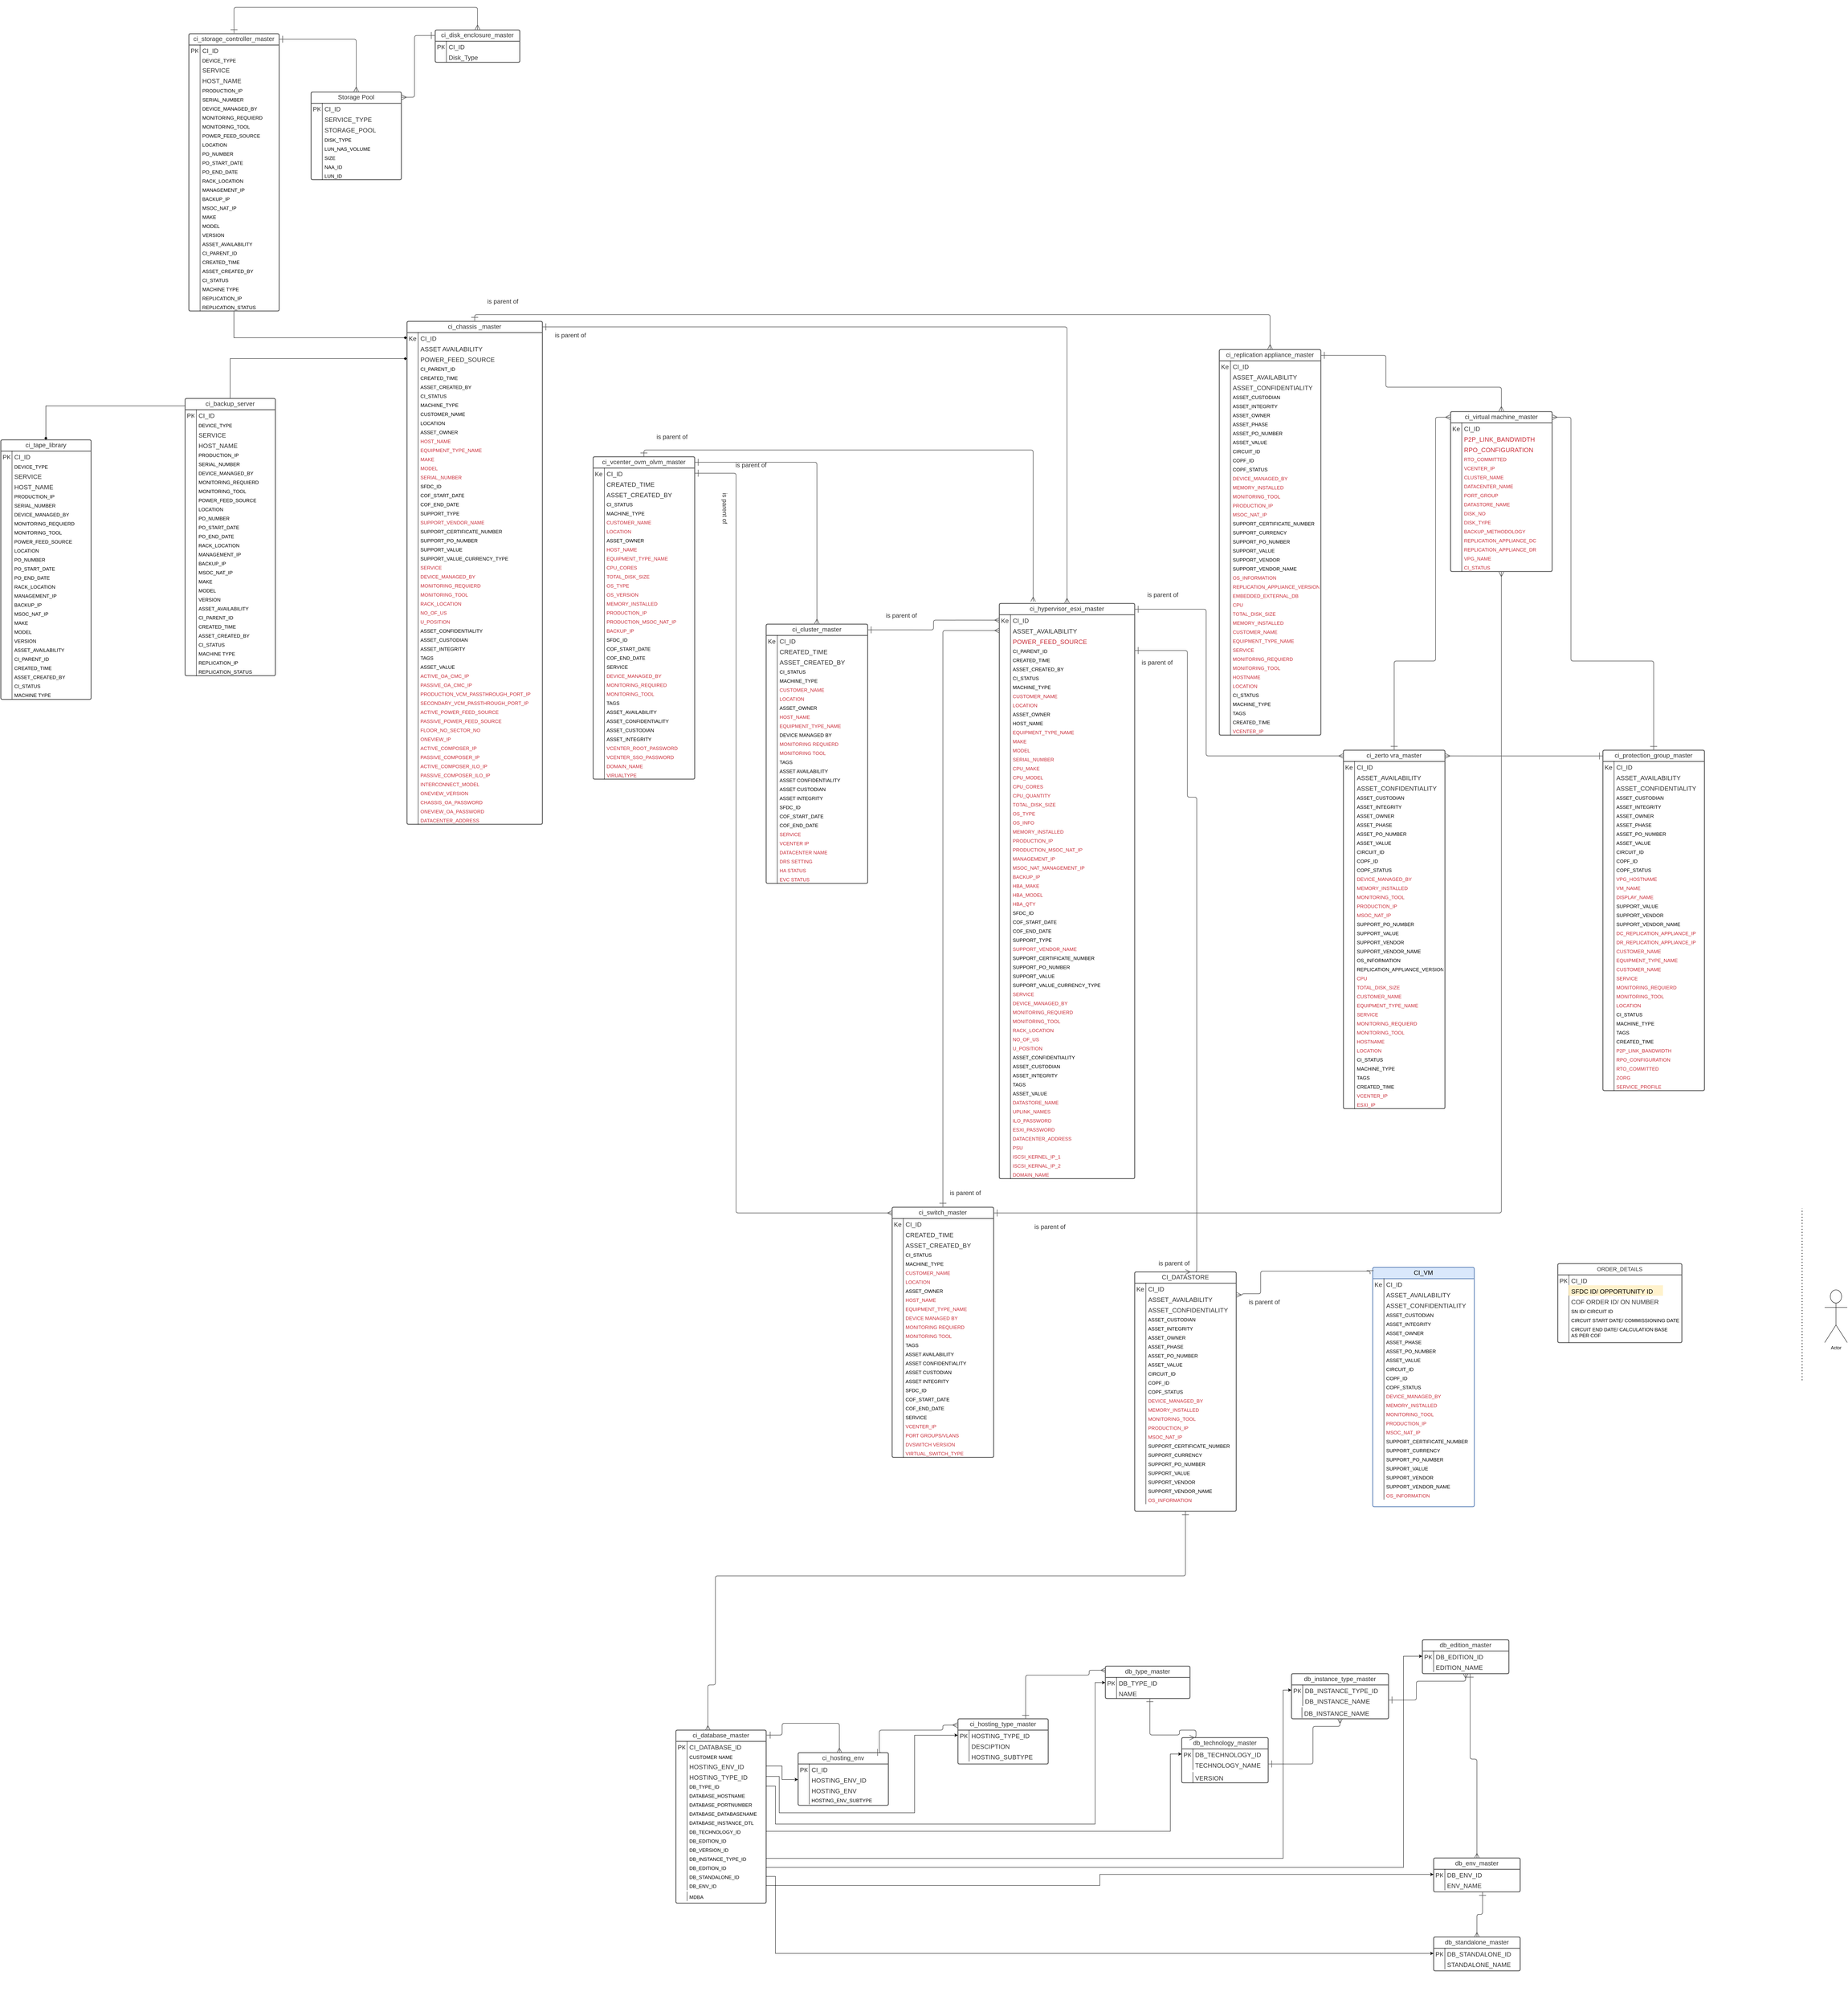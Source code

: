 <mxfile version="15.9.1" type="github">
  <diagram id="2EYrolDrR-q1zeWqKlgm" name="ERD_new">
    <mxGraphModel dx="4299" dy="1928" grid="1" gridSize="10" guides="1" tooltips="1" connect="1" arrows="1" fold="1" page="1" pageScale="1" pageWidth="827" pageHeight="1169" math="0" shadow="0">
      <root>
        <mxCell id="5PC9uPnrf5sYglZtxMQ_-0" />
        <mxCell id="5PC9uPnrf5sYglZtxMQ_-1" parent="5PC9uPnrf5sYglZtxMQ_-0" />
        <mxCell id="ajGV-ytY6rPtC6DTyZmF-0" value="ci_vcenter_ovm_olvm_master" style="html=1;overflow=block;blockSpacing=1;whiteSpace=wrap;swimlane;resizeParent=1;resizeParentMax=0;resizeLast=0;collapsible=0;marginBottom=0;fontStyle=0;swimlaneFillColor=#ffffff;startSize=30;whiteSpace=wrap;fontSize=16.7;fontColor=#333333;whiteSpace=wrap;spacing=0;strokeColor=#5e5e5e;strokeOpacity=100;rounded=1;absoluteArcSize=1;arcSize=9;strokeWidth=2.3;whiteSpace=wrap;whiteSpace=wrap;whiteSpace=wrap;whiteSpace=wrap;whiteSpace=wrap;whiteSpace=wrap;whiteSpace=wrap;whiteSpace=wrap;whiteSpace=wrap;whiteSpace=wrap;whiteSpace=wrap;whiteSpace=wrap;whiteSpace=wrap;whiteSpace=wrap;whiteSpace=wrap;whiteSpace=wrap;whiteSpace=wrap;whiteSpace=wrap;whiteSpace=wrap;whiteSpace=wrap;whiteSpace=wrap;whiteSpace=wrap;whiteSpace=wrap;whiteSpace=wrap;whiteSpace=wrap;whiteSpace=wrap;whiteSpace=wrap;whiteSpace=wrap;whiteSpace=wrap;whiteSpace=wrap;whiteSpace=wrap;whiteSpace=wrap;whiteSpace=wrap;whiteSpace=wrap;" parent="5PC9uPnrf5sYglZtxMQ_-1" vertex="1">
          <mxGeometry x="1235" y="1385.0" width="270" height="857" as="geometry" />
        </mxCell>
        <mxCell id="ajGV-ytY6rPtC6DTyZmF-1" value="Key" style="strokeColor=none;part=1;resizeHeight=0;align=center;verticalAlign=top;spacingLeft=4;spacingRight=4;overflow=hidden;rotatable=0;points=[[0,0.5],[1,0.5]];portConstraint=eastwest;html=1;whiteSpace=wrap;swimlaneFillColor=#ffffff;whiteSpace=wrap;fontSize=16.7;fontColor=#333333;fillColor=none;strokeOpacity=100;" parent="ajGV-ytY6rPtC6DTyZmF-0" vertex="1">
          <mxGeometry y="30" width="30" height="27.75" as="geometry" />
        </mxCell>
        <mxCell id="ajGV-ytY6rPtC6DTyZmF-2" value="CI_ID" style="shape=partialRectangle;top=0;right=0;bottom=0;part=1;resizeHeight=0;align=left;verticalAlign=top;spacingLeft=4;spacingRight=4;overflow=hidden;rotatable=0;points=[[0,0.5],[1,0.5]];portConstraint=eastwest;html=1;whiteSpace=wrap;swimlaneFillColor=#ffffff;whiteSpace=wrap;fontSize=16.7;fontColor=#333333;fillColor=none;strokeOpacity=100;" parent="ajGV-ytY6rPtC6DTyZmF-0" vertex="1">
          <mxGeometry x="30" y="30" width="240" height="27.75" as="geometry" />
        </mxCell>
        <mxCell id="ajGV-ytY6rPtC6DTyZmF-3" value="" style="strokeColor=none;part=1;resizeHeight=0;align=center;verticalAlign=top;spacingLeft=4;spacingRight=4;overflow=hidden;rotatable=0;points=[[0,0.5],[1,0.5]];portConstraint=eastwest;html=1;whiteSpace=wrap;swimlaneFillColor=#ffffff;whiteSpace=wrap;fontSize=13;fillColor=none;strokeOpacity=100;" parent="ajGV-ytY6rPtC6DTyZmF-0" vertex="1">
          <mxGeometry y="57.75" width="30" height="27.75" as="geometry" />
        </mxCell>
        <mxCell id="ajGV-ytY6rPtC6DTyZmF-4" value="CREATED_TIME" style="shape=partialRectangle;top=0;right=0;bottom=0;part=1;resizeHeight=0;align=left;verticalAlign=top;spacingLeft=4;spacingRight=4;overflow=hidden;rotatable=0;points=[[0,0.5],[1,0.5]];portConstraint=eastwest;html=1;whiteSpace=wrap;swimlaneFillColor=#ffffff;whiteSpace=wrap;fontSize=16.7;fontColor=#333333;fillColor=none;strokeOpacity=100;" parent="ajGV-ytY6rPtC6DTyZmF-0" vertex="1">
          <mxGeometry x="30" y="57.75" width="240" height="27.75" as="geometry" />
        </mxCell>
        <mxCell id="ajGV-ytY6rPtC6DTyZmF-5" value="" style="strokeColor=none;part=1;resizeHeight=0;align=center;verticalAlign=top;spacingLeft=4;spacingRight=4;overflow=hidden;rotatable=0;points=[[0,0.5],[1,0.5]];portConstraint=eastwest;html=1;whiteSpace=wrap;swimlaneFillColor=#ffffff;whiteSpace=wrap;fontSize=13;fillColor=none;strokeOpacity=100;" parent="ajGV-ytY6rPtC6DTyZmF-0" vertex="1">
          <mxGeometry y="85.5" width="30" height="27.75" as="geometry" />
        </mxCell>
        <mxCell id="ajGV-ytY6rPtC6DTyZmF-6" value="ASSET_CREATED_BY" style="shape=partialRectangle;top=0;right=0;bottom=0;part=1;resizeHeight=0;align=left;verticalAlign=top;spacingLeft=4;spacingRight=4;overflow=hidden;rotatable=0;points=[[0,0.5],[1,0.5]];portConstraint=eastwest;html=1;whiteSpace=wrap;swimlaneFillColor=#ffffff;whiteSpace=wrap;fontSize=16.7;fontColor=#333333;fillColor=none;strokeOpacity=100;" parent="ajGV-ytY6rPtC6DTyZmF-0" vertex="1">
          <mxGeometry x="30" y="85.5" width="240" height="27.75" as="geometry" />
        </mxCell>
        <mxCell id="ajGV-ytY6rPtC6DTyZmF-7" value="" style="strokeColor=none;part=1;resizeHeight=0;align=center;verticalAlign=top;spacingLeft=4;spacingRight=4;overflow=hidden;rotatable=0;points=[[0,0.5],[1,0.5]];portConstraint=eastwest;html=1;whiteSpace=wrap;swimlaneFillColor=#ffffff;whiteSpace=wrap;fontSize=13;fillColor=none;strokeOpacity=100;" parent="ajGV-ytY6rPtC6DTyZmF-0" vertex="1">
          <mxGeometry y="113.25" width="30" height="24" as="geometry" />
        </mxCell>
        <mxCell id="ajGV-ytY6rPtC6DTyZmF-8" value="CI_STATUS" style="shape=partialRectangle;top=0;right=0;bottom=0;part=1;resizeHeight=0;align=left;verticalAlign=top;spacingLeft=4;spacingRight=4;overflow=hidden;rotatable=0;points=[[0,0.5],[1,0.5]];portConstraint=eastwest;html=1;whiteSpace=wrap;swimlaneFillColor=#ffffff;whiteSpace=wrap;fontSize=13;fillColor=none;strokeOpacity=100;" parent="ajGV-ytY6rPtC6DTyZmF-0" vertex="1">
          <mxGeometry x="30" y="113.25" width="240" height="24" as="geometry" />
        </mxCell>
        <mxCell id="ajGV-ytY6rPtC6DTyZmF-9" value="" style="strokeColor=none;part=1;resizeHeight=0;align=center;verticalAlign=top;spacingLeft=4;spacingRight=4;overflow=hidden;rotatable=0;points=[[0,0.5],[1,0.5]];portConstraint=eastwest;html=1;whiteSpace=wrap;swimlaneFillColor=#ffffff;whiteSpace=wrap;fontSize=13;fillColor=none;strokeOpacity=100;" parent="ajGV-ytY6rPtC6DTyZmF-0" vertex="1">
          <mxGeometry y="137.25" width="30" height="24" as="geometry" />
        </mxCell>
        <mxCell id="ajGV-ytY6rPtC6DTyZmF-10" value="MACHINE_TYPE" style="shape=partialRectangle;top=0;right=0;bottom=0;part=1;resizeHeight=0;align=left;verticalAlign=top;spacingLeft=4;spacingRight=4;overflow=hidden;rotatable=0;points=[[0,0.5],[1,0.5]];portConstraint=eastwest;html=1;whiteSpace=wrap;swimlaneFillColor=#ffffff;whiteSpace=wrap;fontSize=13;fillColor=none;strokeOpacity=100;" parent="ajGV-ytY6rPtC6DTyZmF-0" vertex="1">
          <mxGeometry x="30" y="137.25" width="240" height="24" as="geometry" />
        </mxCell>
        <mxCell id="ajGV-ytY6rPtC6DTyZmF-11" value="" style="strokeColor=none;part=1;resizeHeight=0;align=center;verticalAlign=top;spacingLeft=4;spacingRight=4;overflow=hidden;rotatable=0;points=[[0,0.5],[1,0.5]];portConstraint=eastwest;html=1;whiteSpace=wrap;swimlaneFillColor=#ffffff;whiteSpace=wrap;fontSize=13;fillColor=none;strokeOpacity=100;" parent="ajGV-ytY6rPtC6DTyZmF-0" vertex="1">
          <mxGeometry y="161.25" width="30" height="24" as="geometry" />
        </mxCell>
        <mxCell id="ajGV-ytY6rPtC6DTyZmF-12" value="CUSTOMER_NAME" style="shape=partialRectangle;top=0;right=0;bottom=0;part=1;resizeHeight=0;align=left;verticalAlign=top;spacingLeft=4;spacingRight=4;overflow=hidden;rotatable=0;points=[[0,0.5],[1,0.5]];portConstraint=eastwest;html=1;whiteSpace=wrap;swimlaneFillColor=#ffffff;whiteSpace=wrap;fontSize=13;fontColor=#c92d39;fillColor=none;strokeOpacity=100;" parent="ajGV-ytY6rPtC6DTyZmF-0" vertex="1">
          <mxGeometry x="30" y="161.25" width="240" height="24" as="geometry" />
        </mxCell>
        <mxCell id="ajGV-ytY6rPtC6DTyZmF-13" value="" style="strokeColor=none;part=1;resizeHeight=0;align=center;verticalAlign=top;spacingLeft=4;spacingRight=4;overflow=hidden;rotatable=0;points=[[0,0.5],[1,0.5]];portConstraint=eastwest;html=1;whiteSpace=wrap;swimlaneFillColor=#ffffff;whiteSpace=wrap;fontSize=13;fillColor=none;strokeOpacity=100;" parent="ajGV-ytY6rPtC6DTyZmF-0" vertex="1">
          <mxGeometry y="185.25" width="30" height="24" as="geometry" />
        </mxCell>
        <mxCell id="ajGV-ytY6rPtC6DTyZmF-14" value="LOCATION" style="shape=partialRectangle;top=0;right=0;bottom=0;part=1;resizeHeight=0;align=left;verticalAlign=top;spacingLeft=4;spacingRight=4;overflow=hidden;rotatable=0;points=[[0,0.5],[1,0.5]];portConstraint=eastwest;html=1;whiteSpace=wrap;swimlaneFillColor=#ffffff;whiteSpace=wrap;fontSize=13;fontColor=#c92d39;fillColor=none;strokeOpacity=100;" parent="ajGV-ytY6rPtC6DTyZmF-0" vertex="1">
          <mxGeometry x="30" y="185.25" width="240" height="24" as="geometry" />
        </mxCell>
        <mxCell id="ajGV-ytY6rPtC6DTyZmF-15" value="" style="strokeColor=none;part=1;resizeHeight=0;align=center;verticalAlign=top;spacingLeft=4;spacingRight=4;overflow=hidden;rotatable=0;points=[[0,0.5],[1,0.5]];portConstraint=eastwest;html=1;whiteSpace=wrap;swimlaneFillColor=#ffffff;whiteSpace=wrap;fontSize=13;fillColor=none;strokeOpacity=100;" parent="ajGV-ytY6rPtC6DTyZmF-0" vertex="1">
          <mxGeometry y="209.25" width="30" height="24" as="geometry" />
        </mxCell>
        <mxCell id="ajGV-ytY6rPtC6DTyZmF-16" value="ASSET_OWNER" style="shape=partialRectangle;top=0;right=0;bottom=0;part=1;resizeHeight=0;align=left;verticalAlign=top;spacingLeft=4;spacingRight=4;overflow=hidden;rotatable=0;points=[[0,0.5],[1,0.5]];portConstraint=eastwest;html=1;whiteSpace=wrap;swimlaneFillColor=#ffffff;whiteSpace=wrap;fontSize=13;fillColor=none;strokeOpacity=100;" parent="ajGV-ytY6rPtC6DTyZmF-0" vertex="1">
          <mxGeometry x="30" y="209.25" width="240" height="24" as="geometry" />
        </mxCell>
        <mxCell id="ajGV-ytY6rPtC6DTyZmF-17" value="" style="strokeColor=none;part=1;resizeHeight=0;align=center;verticalAlign=top;spacingLeft=4;spacingRight=4;overflow=hidden;rotatable=0;points=[[0,0.5],[1,0.5]];portConstraint=eastwest;html=1;whiteSpace=wrap;swimlaneFillColor=#ffffff;whiteSpace=wrap;fontSize=13;fillColor=none;strokeOpacity=100;" parent="ajGV-ytY6rPtC6DTyZmF-0" vertex="1">
          <mxGeometry y="233.25" width="30" height="24" as="geometry" />
        </mxCell>
        <mxCell id="ajGV-ytY6rPtC6DTyZmF-18" value="HOST_NAME" style="shape=partialRectangle;top=0;right=0;bottom=0;part=1;resizeHeight=0;align=left;verticalAlign=top;spacingLeft=4;spacingRight=4;overflow=hidden;rotatable=0;points=[[0,0.5],[1,0.5]];portConstraint=eastwest;html=1;whiteSpace=wrap;swimlaneFillColor=#ffffff;whiteSpace=wrap;fontSize=13;fontColor=#c92d39;fillColor=none;strokeOpacity=100;" parent="ajGV-ytY6rPtC6DTyZmF-0" vertex="1">
          <mxGeometry x="30" y="233.25" width="240" height="24" as="geometry" />
        </mxCell>
        <mxCell id="ajGV-ytY6rPtC6DTyZmF-19" value="" style="strokeColor=none;part=1;resizeHeight=0;align=center;verticalAlign=top;spacingLeft=4;spacingRight=4;overflow=hidden;rotatable=0;points=[[0,0.5],[1,0.5]];portConstraint=eastwest;html=1;whiteSpace=wrap;swimlaneFillColor=#ffffff;whiteSpace=wrap;fontSize=13;fillColor=none;strokeOpacity=100;" parent="ajGV-ytY6rPtC6DTyZmF-0" vertex="1">
          <mxGeometry y="257.25" width="30" height="24" as="geometry" />
        </mxCell>
        <mxCell id="ajGV-ytY6rPtC6DTyZmF-20" value="EQUIPMENT_TYPE_NAME" style="shape=partialRectangle;top=0;right=0;bottom=0;part=1;resizeHeight=0;align=left;verticalAlign=top;spacingLeft=4;spacingRight=4;overflow=hidden;rotatable=0;points=[[0,0.5],[1,0.5]];portConstraint=eastwest;html=1;whiteSpace=wrap;swimlaneFillColor=#ffffff;whiteSpace=wrap;fontSize=13;fontColor=#c92d39;fillColor=none;strokeOpacity=100;" parent="ajGV-ytY6rPtC6DTyZmF-0" vertex="1">
          <mxGeometry x="30" y="257.25" width="240" height="24" as="geometry" />
        </mxCell>
        <mxCell id="ajGV-ytY6rPtC6DTyZmF-21" value="" style="strokeColor=none;part=1;resizeHeight=0;align=center;verticalAlign=top;spacingLeft=4;spacingRight=4;overflow=hidden;rotatable=0;points=[[0,0.5],[1,0.5]];portConstraint=eastwest;html=1;whiteSpace=wrap;swimlaneFillColor=#ffffff;whiteSpace=wrap;fontSize=13;fillColor=none;strokeOpacity=100;" parent="ajGV-ytY6rPtC6DTyZmF-0" vertex="1">
          <mxGeometry y="281.25" width="30" height="24" as="geometry" />
        </mxCell>
        <mxCell id="ajGV-ytY6rPtC6DTyZmF-22" value="CPU_CORES" style="shape=partialRectangle;top=0;right=0;bottom=0;part=1;resizeHeight=0;align=left;verticalAlign=top;spacingLeft=4;spacingRight=4;overflow=hidden;rotatable=0;points=[[0,0.5],[1,0.5]];portConstraint=eastwest;html=1;whiteSpace=wrap;swimlaneFillColor=#ffffff;whiteSpace=wrap;fontSize=13;fontColor=#c92d39;fillColor=none;strokeOpacity=100;" parent="ajGV-ytY6rPtC6DTyZmF-0" vertex="1">
          <mxGeometry x="30" y="281.25" width="240" height="24" as="geometry" />
        </mxCell>
        <mxCell id="ajGV-ytY6rPtC6DTyZmF-23" value="" style="strokeColor=none;part=1;resizeHeight=0;align=center;verticalAlign=top;spacingLeft=4;spacingRight=4;overflow=hidden;rotatable=0;points=[[0,0.5],[1,0.5]];portConstraint=eastwest;html=1;whiteSpace=wrap;swimlaneFillColor=#ffffff;whiteSpace=wrap;fontSize=13;fillColor=none;strokeOpacity=100;" parent="ajGV-ytY6rPtC6DTyZmF-0" vertex="1">
          <mxGeometry y="305.25" width="30" height="24" as="geometry" />
        </mxCell>
        <mxCell id="ajGV-ytY6rPtC6DTyZmF-24" value="TOTAL_DISK_SIZE" style="shape=partialRectangle;top=0;right=0;bottom=0;part=1;resizeHeight=0;align=left;verticalAlign=top;spacingLeft=4;spacingRight=4;overflow=hidden;rotatable=0;points=[[0,0.5],[1,0.5]];portConstraint=eastwest;html=1;whiteSpace=wrap;swimlaneFillColor=#ffffff;whiteSpace=wrap;fontSize=13;fontColor=#c92d39;fillColor=none;strokeOpacity=100;" parent="ajGV-ytY6rPtC6DTyZmF-0" vertex="1">
          <mxGeometry x="30" y="305.25" width="240" height="24" as="geometry" />
        </mxCell>
        <mxCell id="ajGV-ytY6rPtC6DTyZmF-25" value="" style="strokeColor=none;part=1;resizeHeight=0;align=center;verticalAlign=top;spacingLeft=4;spacingRight=4;overflow=hidden;rotatable=0;points=[[0,0.5],[1,0.5]];portConstraint=eastwest;html=1;whiteSpace=wrap;swimlaneFillColor=#ffffff;whiteSpace=wrap;fontSize=13;fillColor=none;strokeOpacity=100;" parent="ajGV-ytY6rPtC6DTyZmF-0" vertex="1">
          <mxGeometry y="329.25" width="30" height="24" as="geometry" />
        </mxCell>
        <mxCell id="ajGV-ytY6rPtC6DTyZmF-26" value="OS_TYPE" style="shape=partialRectangle;top=0;right=0;bottom=0;part=1;resizeHeight=0;align=left;verticalAlign=top;spacingLeft=4;spacingRight=4;overflow=hidden;rotatable=0;points=[[0,0.5],[1,0.5]];portConstraint=eastwest;html=1;whiteSpace=wrap;swimlaneFillColor=#ffffff;whiteSpace=wrap;fontSize=13;fontColor=#c92d39;fillColor=none;strokeOpacity=100;" parent="ajGV-ytY6rPtC6DTyZmF-0" vertex="1">
          <mxGeometry x="30" y="329.25" width="240" height="24" as="geometry" />
        </mxCell>
        <mxCell id="ajGV-ytY6rPtC6DTyZmF-27" value="" style="strokeColor=none;part=1;resizeHeight=0;align=center;verticalAlign=top;spacingLeft=4;spacingRight=4;overflow=hidden;rotatable=0;points=[[0,0.5],[1,0.5]];portConstraint=eastwest;html=1;whiteSpace=wrap;swimlaneFillColor=#ffffff;whiteSpace=wrap;fontSize=13;fillColor=none;strokeOpacity=100;" parent="ajGV-ytY6rPtC6DTyZmF-0" vertex="1">
          <mxGeometry y="353.25" width="30" height="24" as="geometry" />
        </mxCell>
        <mxCell id="ajGV-ytY6rPtC6DTyZmF-28" value="OS_VERSION" style="shape=partialRectangle;top=0;right=0;bottom=0;part=1;resizeHeight=0;align=left;verticalAlign=top;spacingLeft=4;spacingRight=4;overflow=hidden;rotatable=0;points=[[0,0.5],[1,0.5]];portConstraint=eastwest;html=1;whiteSpace=wrap;swimlaneFillColor=#ffffff;whiteSpace=wrap;fontSize=13;fontColor=#c92d39;fillColor=none;strokeOpacity=100;" parent="ajGV-ytY6rPtC6DTyZmF-0" vertex="1">
          <mxGeometry x="30" y="353.25" width="240" height="24" as="geometry" />
        </mxCell>
        <mxCell id="ajGV-ytY6rPtC6DTyZmF-29" value="" style="strokeColor=none;part=1;resizeHeight=0;align=center;verticalAlign=top;spacingLeft=4;spacingRight=4;overflow=hidden;rotatable=0;points=[[0,0.5],[1,0.5]];portConstraint=eastwest;html=1;whiteSpace=wrap;swimlaneFillColor=#ffffff;whiteSpace=wrap;fontSize=13;fillColor=none;strokeOpacity=100;" parent="ajGV-ytY6rPtC6DTyZmF-0" vertex="1">
          <mxGeometry y="377.25" width="30" height="24" as="geometry" />
        </mxCell>
        <mxCell id="ajGV-ytY6rPtC6DTyZmF-30" value="MEMORY_INSTALLED" style="shape=partialRectangle;top=0;right=0;bottom=0;part=1;resizeHeight=0;align=left;verticalAlign=top;spacingLeft=4;spacingRight=4;overflow=hidden;rotatable=0;points=[[0,0.5],[1,0.5]];portConstraint=eastwest;html=1;whiteSpace=wrap;swimlaneFillColor=#ffffff;whiteSpace=wrap;fontSize=13;fontColor=#c92d39;fillColor=none;strokeOpacity=100;" parent="ajGV-ytY6rPtC6DTyZmF-0" vertex="1">
          <mxGeometry x="30" y="377.25" width="240" height="24" as="geometry" />
        </mxCell>
        <mxCell id="ajGV-ytY6rPtC6DTyZmF-31" value="" style="strokeColor=none;part=1;resizeHeight=0;align=center;verticalAlign=top;spacingLeft=4;spacingRight=4;overflow=hidden;rotatable=0;points=[[0,0.5],[1,0.5]];portConstraint=eastwest;html=1;whiteSpace=wrap;swimlaneFillColor=#ffffff;whiteSpace=wrap;fontSize=13;fillColor=none;strokeOpacity=100;" parent="ajGV-ytY6rPtC6DTyZmF-0" vertex="1">
          <mxGeometry y="401.25" width="30" height="24" as="geometry" />
        </mxCell>
        <mxCell id="ajGV-ytY6rPtC6DTyZmF-32" value="PRODUCTION_IP" style="shape=partialRectangle;top=0;right=0;bottom=0;part=1;resizeHeight=0;align=left;verticalAlign=top;spacingLeft=4;spacingRight=4;overflow=hidden;rotatable=0;points=[[0,0.5],[1,0.5]];portConstraint=eastwest;html=1;whiteSpace=wrap;swimlaneFillColor=#ffffff;whiteSpace=wrap;fontSize=13;fontColor=#c92d39;fillColor=none;strokeOpacity=100;" parent="ajGV-ytY6rPtC6DTyZmF-0" vertex="1">
          <mxGeometry x="30" y="401.25" width="240" height="24" as="geometry" />
        </mxCell>
        <mxCell id="ajGV-ytY6rPtC6DTyZmF-33" value="" style="strokeColor=none;part=1;resizeHeight=0;align=center;verticalAlign=top;spacingLeft=4;spacingRight=4;overflow=hidden;rotatable=0;points=[[0,0.5],[1,0.5]];portConstraint=eastwest;html=1;whiteSpace=wrap;swimlaneFillColor=#ffffff;whiteSpace=wrap;fontSize=13;fillColor=none;strokeOpacity=100;" parent="ajGV-ytY6rPtC6DTyZmF-0" vertex="1">
          <mxGeometry y="425.25" width="30" height="24" as="geometry" />
        </mxCell>
        <mxCell id="ajGV-ytY6rPtC6DTyZmF-34" value="PRODUCTION_MSOC_NAT_IP" style="shape=partialRectangle;top=0;right=0;bottom=0;part=1;resizeHeight=0;align=left;verticalAlign=top;spacingLeft=4;spacingRight=4;overflow=hidden;rotatable=0;points=[[0,0.5],[1,0.5]];portConstraint=eastwest;html=1;whiteSpace=wrap;swimlaneFillColor=#ffffff;whiteSpace=wrap;fontSize=13;fontColor=#c92d39;fillColor=none;strokeOpacity=100;" parent="ajGV-ytY6rPtC6DTyZmF-0" vertex="1">
          <mxGeometry x="30" y="425.25" width="240" height="24" as="geometry" />
        </mxCell>
        <mxCell id="ajGV-ytY6rPtC6DTyZmF-35" value="" style="strokeColor=none;part=1;resizeHeight=0;align=center;verticalAlign=top;spacingLeft=4;spacingRight=4;overflow=hidden;rotatable=0;points=[[0,0.5],[1,0.5]];portConstraint=eastwest;html=1;whiteSpace=wrap;swimlaneFillColor=#ffffff;whiteSpace=wrap;fontSize=13;fillColor=none;strokeOpacity=100;" parent="ajGV-ytY6rPtC6DTyZmF-0" vertex="1">
          <mxGeometry y="449.25" width="30" height="24" as="geometry" />
        </mxCell>
        <mxCell id="ajGV-ytY6rPtC6DTyZmF-36" value="BACKUP_IP" style="shape=partialRectangle;top=0;right=0;bottom=0;part=1;resizeHeight=0;align=left;verticalAlign=top;spacingLeft=4;spacingRight=4;overflow=hidden;rotatable=0;points=[[0,0.5],[1,0.5]];portConstraint=eastwest;html=1;whiteSpace=wrap;swimlaneFillColor=#ffffff;whiteSpace=wrap;fontSize=13;fontColor=#c92d39;fillColor=none;strokeOpacity=100;" parent="ajGV-ytY6rPtC6DTyZmF-0" vertex="1">
          <mxGeometry x="30" y="449.25" width="240" height="24" as="geometry" />
        </mxCell>
        <mxCell id="ajGV-ytY6rPtC6DTyZmF-37" value="" style="strokeColor=none;part=1;resizeHeight=0;align=center;verticalAlign=top;spacingLeft=4;spacingRight=4;overflow=hidden;rotatable=0;points=[[0,0.5],[1,0.5]];portConstraint=eastwest;html=1;whiteSpace=wrap;swimlaneFillColor=#ffffff;whiteSpace=wrap;fontSize=13;fillColor=none;strokeOpacity=100;" parent="ajGV-ytY6rPtC6DTyZmF-0" vertex="1">
          <mxGeometry y="473.25" width="30" height="24" as="geometry" />
        </mxCell>
        <mxCell id="ajGV-ytY6rPtC6DTyZmF-38" value="SFDC_ID" style="shape=partialRectangle;top=0;right=0;bottom=0;part=1;resizeHeight=0;align=left;verticalAlign=top;spacingLeft=4;spacingRight=4;overflow=hidden;rotatable=0;points=[[0,0.5],[1,0.5]];portConstraint=eastwest;html=1;whiteSpace=wrap;swimlaneFillColor=#ffffff;whiteSpace=wrap;fontSize=13;fillColor=none;strokeOpacity=100;" parent="ajGV-ytY6rPtC6DTyZmF-0" vertex="1">
          <mxGeometry x="30" y="473.25" width="240" height="24" as="geometry" />
        </mxCell>
        <mxCell id="ajGV-ytY6rPtC6DTyZmF-39" value="" style="strokeColor=none;part=1;resizeHeight=0;align=center;verticalAlign=top;spacingLeft=4;spacingRight=4;overflow=hidden;rotatable=0;points=[[0,0.5],[1,0.5]];portConstraint=eastwest;html=1;whiteSpace=wrap;swimlaneFillColor=#ffffff;whiteSpace=wrap;fontSize=13;fillColor=none;strokeOpacity=100;" parent="ajGV-ytY6rPtC6DTyZmF-0" vertex="1">
          <mxGeometry y="497.25" width="30" height="24" as="geometry" />
        </mxCell>
        <mxCell id="ajGV-ytY6rPtC6DTyZmF-40" value="COF_START_DATE" style="shape=partialRectangle;top=0;right=0;bottom=0;part=1;resizeHeight=0;align=left;verticalAlign=top;spacingLeft=4;spacingRight=4;overflow=hidden;rotatable=0;points=[[0,0.5],[1,0.5]];portConstraint=eastwest;html=1;whiteSpace=wrap;swimlaneFillColor=#ffffff;whiteSpace=wrap;fontSize=13;fillColor=none;strokeOpacity=100;" parent="ajGV-ytY6rPtC6DTyZmF-0" vertex="1">
          <mxGeometry x="30" y="497.25" width="240" height="24" as="geometry" />
        </mxCell>
        <mxCell id="ajGV-ytY6rPtC6DTyZmF-41" value="" style="strokeColor=none;part=1;resizeHeight=0;align=center;verticalAlign=top;spacingLeft=4;spacingRight=4;overflow=hidden;rotatable=0;points=[[0,0.5],[1,0.5]];portConstraint=eastwest;html=1;whiteSpace=wrap;swimlaneFillColor=#ffffff;whiteSpace=wrap;fontSize=13;fillColor=none;strokeOpacity=100;" parent="ajGV-ytY6rPtC6DTyZmF-0" vertex="1">
          <mxGeometry y="521.25" width="30" height="24" as="geometry" />
        </mxCell>
        <mxCell id="ajGV-ytY6rPtC6DTyZmF-42" value="COF_END_DATE" style="shape=partialRectangle;top=0;right=0;bottom=0;part=1;resizeHeight=0;align=left;verticalAlign=top;spacingLeft=4;spacingRight=4;overflow=hidden;rotatable=0;points=[[0,0.5],[1,0.5]];portConstraint=eastwest;html=1;whiteSpace=wrap;swimlaneFillColor=#ffffff;whiteSpace=wrap;fontSize=13;fillColor=none;strokeOpacity=100;" parent="ajGV-ytY6rPtC6DTyZmF-0" vertex="1">
          <mxGeometry x="30" y="521.25" width="240" height="24" as="geometry" />
        </mxCell>
        <mxCell id="ajGV-ytY6rPtC6DTyZmF-43" value="" style="strokeColor=none;part=1;resizeHeight=0;align=center;verticalAlign=top;spacingLeft=4;spacingRight=4;overflow=hidden;rotatable=0;points=[[0,0.5],[1,0.5]];portConstraint=eastwest;html=1;whiteSpace=wrap;swimlaneFillColor=#ffffff;whiteSpace=wrap;fontSize=13;fillColor=none;strokeOpacity=100;" parent="ajGV-ytY6rPtC6DTyZmF-0" vertex="1">
          <mxGeometry y="545.25" width="30" height="24" as="geometry" />
        </mxCell>
        <mxCell id="ajGV-ytY6rPtC6DTyZmF-44" value="SERVICE" style="shape=partialRectangle;top=0;right=0;bottom=0;part=1;resizeHeight=0;align=left;verticalAlign=top;spacingLeft=4;spacingRight=4;overflow=hidden;rotatable=0;points=[[0,0.5],[1,0.5]];portConstraint=eastwest;html=1;whiteSpace=wrap;swimlaneFillColor=#ffffff;whiteSpace=wrap;fontSize=13;fillColor=none;strokeOpacity=100;" parent="ajGV-ytY6rPtC6DTyZmF-0" vertex="1">
          <mxGeometry x="30" y="545.25" width="240" height="24" as="geometry" />
        </mxCell>
        <mxCell id="ajGV-ytY6rPtC6DTyZmF-45" value="" style="strokeColor=none;part=1;resizeHeight=0;align=center;verticalAlign=top;spacingLeft=4;spacingRight=4;overflow=hidden;rotatable=0;points=[[0,0.5],[1,0.5]];portConstraint=eastwest;html=1;whiteSpace=wrap;swimlaneFillColor=#ffffff;whiteSpace=wrap;fontSize=13;fillColor=none;strokeOpacity=100;" parent="ajGV-ytY6rPtC6DTyZmF-0" vertex="1">
          <mxGeometry y="569.25" width="30" height="24" as="geometry" />
        </mxCell>
        <mxCell id="ajGV-ytY6rPtC6DTyZmF-46" value="DEVICE_MANAGED_BY" style="shape=partialRectangle;top=0;right=0;bottom=0;part=1;resizeHeight=0;align=left;verticalAlign=top;spacingLeft=4;spacingRight=4;overflow=hidden;rotatable=0;points=[[0,0.5],[1,0.5]];portConstraint=eastwest;html=1;whiteSpace=wrap;swimlaneFillColor=#ffffff;whiteSpace=wrap;fontSize=13;fontColor=#c92d39;fillColor=none;strokeOpacity=100;" parent="ajGV-ytY6rPtC6DTyZmF-0" vertex="1">
          <mxGeometry x="30" y="569.25" width="240" height="24" as="geometry" />
        </mxCell>
        <mxCell id="ajGV-ytY6rPtC6DTyZmF-47" value="" style="strokeColor=none;part=1;resizeHeight=0;align=center;verticalAlign=top;spacingLeft=4;spacingRight=4;overflow=hidden;rotatable=0;points=[[0,0.5],[1,0.5]];portConstraint=eastwest;html=1;whiteSpace=wrap;swimlaneFillColor=#ffffff;whiteSpace=wrap;fontSize=13;fillColor=none;strokeOpacity=100;" parent="ajGV-ytY6rPtC6DTyZmF-0" vertex="1">
          <mxGeometry y="593.25" width="30" height="24" as="geometry" />
        </mxCell>
        <mxCell id="ajGV-ytY6rPtC6DTyZmF-48" value="MONITORING_REQUIRED" style="shape=partialRectangle;top=0;right=0;bottom=0;part=1;resizeHeight=0;align=left;verticalAlign=top;spacingLeft=4;spacingRight=4;overflow=hidden;rotatable=0;points=[[0,0.5],[1,0.5]];portConstraint=eastwest;html=1;whiteSpace=wrap;swimlaneFillColor=#ffffff;whiteSpace=wrap;fontSize=13;fontColor=#c92d39;fillColor=none;strokeOpacity=100;" parent="ajGV-ytY6rPtC6DTyZmF-0" vertex="1">
          <mxGeometry x="30" y="593.25" width="240" height="24" as="geometry" />
        </mxCell>
        <mxCell id="ajGV-ytY6rPtC6DTyZmF-49" value="" style="strokeColor=none;part=1;resizeHeight=0;align=center;verticalAlign=top;spacingLeft=4;spacingRight=4;overflow=hidden;rotatable=0;points=[[0,0.5],[1,0.5]];portConstraint=eastwest;html=1;whiteSpace=wrap;swimlaneFillColor=#ffffff;whiteSpace=wrap;fontSize=13;fillColor=none;strokeOpacity=100;" parent="ajGV-ytY6rPtC6DTyZmF-0" vertex="1">
          <mxGeometry y="617.25" width="30" height="24" as="geometry" />
        </mxCell>
        <mxCell id="ajGV-ytY6rPtC6DTyZmF-50" value="MONITORING_TOOL" style="shape=partialRectangle;top=0;right=0;bottom=0;part=1;resizeHeight=0;align=left;verticalAlign=top;spacingLeft=4;spacingRight=4;overflow=hidden;rotatable=0;points=[[0,0.5],[1,0.5]];portConstraint=eastwest;html=1;whiteSpace=wrap;swimlaneFillColor=#ffffff;whiteSpace=wrap;fontSize=13;fontColor=#c92d39;fillColor=none;strokeOpacity=100;" parent="ajGV-ytY6rPtC6DTyZmF-0" vertex="1">
          <mxGeometry x="30" y="617.25" width="240" height="24" as="geometry" />
        </mxCell>
        <mxCell id="ajGV-ytY6rPtC6DTyZmF-51" value="" style="strokeColor=none;part=1;resizeHeight=0;align=center;verticalAlign=top;spacingLeft=4;spacingRight=4;overflow=hidden;rotatable=0;points=[[0,0.5],[1,0.5]];portConstraint=eastwest;html=1;whiteSpace=wrap;swimlaneFillColor=#ffffff;whiteSpace=wrap;fontSize=13;fillColor=none;strokeOpacity=100;" parent="ajGV-ytY6rPtC6DTyZmF-0" vertex="1">
          <mxGeometry y="641.25" width="30" height="24" as="geometry" />
        </mxCell>
        <mxCell id="ajGV-ytY6rPtC6DTyZmF-52" value="TAGS" style="shape=partialRectangle;top=0;right=0;bottom=0;part=1;resizeHeight=0;align=left;verticalAlign=top;spacingLeft=4;spacingRight=4;overflow=hidden;rotatable=0;points=[[0,0.5],[1,0.5]];portConstraint=eastwest;html=1;whiteSpace=wrap;swimlaneFillColor=#ffffff;whiteSpace=wrap;fontSize=13;fillColor=none;strokeOpacity=100;" parent="ajGV-ytY6rPtC6DTyZmF-0" vertex="1">
          <mxGeometry x="30" y="641.25" width="240" height="24" as="geometry" />
        </mxCell>
        <mxCell id="ajGV-ytY6rPtC6DTyZmF-53" value="" style="strokeColor=none;part=1;resizeHeight=0;align=center;verticalAlign=top;spacingLeft=4;spacingRight=4;overflow=hidden;rotatable=0;points=[[0,0.5],[1,0.5]];portConstraint=eastwest;html=1;whiteSpace=wrap;swimlaneFillColor=#ffffff;whiteSpace=wrap;fontSize=13;fillColor=none;strokeOpacity=100;" parent="ajGV-ytY6rPtC6DTyZmF-0" vertex="1">
          <mxGeometry y="665.25" width="30" height="24" as="geometry" />
        </mxCell>
        <mxCell id="ajGV-ytY6rPtC6DTyZmF-54" value="ASSET_AVAILABILITY" style="shape=partialRectangle;top=0;right=0;bottom=0;part=1;resizeHeight=0;align=left;verticalAlign=top;spacingLeft=4;spacingRight=4;overflow=hidden;rotatable=0;points=[[0,0.5],[1,0.5]];portConstraint=eastwest;html=1;whiteSpace=wrap;swimlaneFillColor=#ffffff;whiteSpace=wrap;fontSize=13;fillColor=none;strokeOpacity=100;" parent="ajGV-ytY6rPtC6DTyZmF-0" vertex="1">
          <mxGeometry x="30" y="665.25" width="240" height="24" as="geometry" />
        </mxCell>
        <mxCell id="ajGV-ytY6rPtC6DTyZmF-55" value="" style="strokeColor=none;part=1;resizeHeight=0;align=center;verticalAlign=top;spacingLeft=4;spacingRight=4;overflow=hidden;rotatable=0;points=[[0,0.5],[1,0.5]];portConstraint=eastwest;html=1;whiteSpace=wrap;swimlaneFillColor=#ffffff;whiteSpace=wrap;fontSize=13;fillColor=none;strokeOpacity=100;" parent="ajGV-ytY6rPtC6DTyZmF-0" vertex="1">
          <mxGeometry y="689.25" width="30" height="24" as="geometry" />
        </mxCell>
        <mxCell id="ajGV-ytY6rPtC6DTyZmF-56" value="ASSET_CONFIDENTIALITY" style="shape=partialRectangle;top=0;right=0;bottom=0;part=1;resizeHeight=0;align=left;verticalAlign=top;spacingLeft=4;spacingRight=4;overflow=hidden;rotatable=0;points=[[0,0.5],[1,0.5]];portConstraint=eastwest;html=1;whiteSpace=wrap;swimlaneFillColor=#ffffff;whiteSpace=wrap;fontSize=13;fillColor=none;strokeOpacity=100;" parent="ajGV-ytY6rPtC6DTyZmF-0" vertex="1">
          <mxGeometry x="30" y="689.25" width="240" height="24" as="geometry" />
        </mxCell>
        <mxCell id="ajGV-ytY6rPtC6DTyZmF-57" value="" style="strokeColor=none;part=1;resizeHeight=0;align=center;verticalAlign=top;spacingLeft=4;spacingRight=4;overflow=hidden;rotatable=0;points=[[0,0.5],[1,0.5]];portConstraint=eastwest;html=1;whiteSpace=wrap;swimlaneFillColor=#ffffff;whiteSpace=wrap;fontSize=13;fillColor=none;strokeOpacity=100;" parent="ajGV-ytY6rPtC6DTyZmF-0" vertex="1">
          <mxGeometry y="713.25" width="30" height="24" as="geometry" />
        </mxCell>
        <mxCell id="ajGV-ytY6rPtC6DTyZmF-58" value="ASSET_CUSTODIAN " style="shape=partialRectangle;top=0;right=0;bottom=0;part=1;resizeHeight=0;align=left;verticalAlign=top;spacingLeft=4;spacingRight=4;overflow=hidden;rotatable=0;points=[[0,0.5],[1,0.5]];portConstraint=eastwest;html=1;whiteSpace=wrap;swimlaneFillColor=#ffffff;whiteSpace=wrap;fontSize=13;fillColor=none;strokeOpacity=100;" parent="ajGV-ytY6rPtC6DTyZmF-0" vertex="1">
          <mxGeometry x="30" y="713.25" width="240" height="24" as="geometry" />
        </mxCell>
        <mxCell id="ajGV-ytY6rPtC6DTyZmF-59" value="" style="strokeColor=none;part=1;resizeHeight=0;align=center;verticalAlign=top;spacingLeft=4;spacingRight=4;overflow=hidden;rotatable=0;points=[[0,0.5],[1,0.5]];portConstraint=eastwest;html=1;whiteSpace=wrap;swimlaneFillColor=#ffffff;whiteSpace=wrap;fontSize=13;fillColor=none;strokeOpacity=100;" parent="ajGV-ytY6rPtC6DTyZmF-0" vertex="1">
          <mxGeometry y="737.25" width="30" height="24" as="geometry" />
        </mxCell>
        <mxCell id="ajGV-ytY6rPtC6DTyZmF-60" value="ASSET_INTEGRITY" style="shape=partialRectangle;top=0;right=0;bottom=0;part=1;resizeHeight=0;align=left;verticalAlign=top;spacingLeft=4;spacingRight=4;overflow=hidden;rotatable=0;points=[[0,0.5],[1,0.5]];portConstraint=eastwest;html=1;whiteSpace=wrap;swimlaneFillColor=#ffffff;whiteSpace=wrap;fontSize=13;fillColor=none;strokeOpacity=100;" parent="ajGV-ytY6rPtC6DTyZmF-0" vertex="1">
          <mxGeometry x="30" y="737.25" width="240" height="24" as="geometry" />
        </mxCell>
        <mxCell id="ajGV-ytY6rPtC6DTyZmF-61" value="" style="strokeColor=none;part=1;resizeHeight=0;align=center;verticalAlign=top;spacingLeft=4;spacingRight=4;overflow=hidden;rotatable=0;points=[[0,0.5],[1,0.5]];portConstraint=eastwest;html=1;whiteSpace=wrap;swimlaneFillColor=#ffffff;whiteSpace=wrap;fontSize=13;fillColor=none;strokeOpacity=100;" parent="ajGV-ytY6rPtC6DTyZmF-0" vertex="1">
          <mxGeometry y="761.25" width="30" height="24" as="geometry" />
        </mxCell>
        <mxCell id="ajGV-ytY6rPtC6DTyZmF-62" value="VCENTER_ROOT_PASSWORD" style="shape=partialRectangle;top=0;right=0;bottom=0;part=1;resizeHeight=0;align=left;verticalAlign=top;spacingLeft=4;spacingRight=4;overflow=hidden;rotatable=0;points=[[0,0.5],[1,0.5]];portConstraint=eastwest;html=1;whiteSpace=wrap;swimlaneFillColor=#ffffff;whiteSpace=wrap;fontSize=13;fontColor=#c92d39;fillColor=none;strokeOpacity=100;" parent="ajGV-ytY6rPtC6DTyZmF-0" vertex="1">
          <mxGeometry x="30" y="761.25" width="240" height="24" as="geometry" />
        </mxCell>
        <mxCell id="ajGV-ytY6rPtC6DTyZmF-63" value="" style="strokeColor=none;part=1;resizeHeight=0;align=center;verticalAlign=top;spacingLeft=4;spacingRight=4;overflow=hidden;rotatable=0;points=[[0,0.5],[1,0.5]];portConstraint=eastwest;html=1;whiteSpace=wrap;swimlaneFillColor=#ffffff;whiteSpace=wrap;fontSize=13;fillColor=none;strokeOpacity=100;" parent="ajGV-ytY6rPtC6DTyZmF-0" vertex="1">
          <mxGeometry y="785.25" width="30" height="24" as="geometry" />
        </mxCell>
        <mxCell id="ajGV-ytY6rPtC6DTyZmF-64" value="VCENTER_SSO_PASSWORD" style="shape=partialRectangle;top=0;right=0;bottom=0;part=1;resizeHeight=0;align=left;verticalAlign=top;spacingLeft=4;spacingRight=4;overflow=hidden;rotatable=0;points=[[0,0.5],[1,0.5]];portConstraint=eastwest;html=1;whiteSpace=wrap;swimlaneFillColor=#ffffff;whiteSpace=wrap;fontSize=13;fontColor=#c92d39;fillColor=none;strokeOpacity=100;" parent="ajGV-ytY6rPtC6DTyZmF-0" vertex="1">
          <mxGeometry x="30" y="785.25" width="240" height="24" as="geometry" />
        </mxCell>
        <mxCell id="ajGV-ytY6rPtC6DTyZmF-65" value="" style="strokeColor=none;part=1;resizeHeight=0;align=center;verticalAlign=top;spacingLeft=4;spacingRight=4;overflow=hidden;rotatable=0;points=[[0,0.5],[1,0.5]];portConstraint=eastwest;html=1;whiteSpace=wrap;swimlaneFillColor=#ffffff;whiteSpace=wrap;fontSize=13;fillColor=none;strokeOpacity=100;" parent="ajGV-ytY6rPtC6DTyZmF-0" vertex="1">
          <mxGeometry y="809.25" width="30" height="24" as="geometry" />
        </mxCell>
        <mxCell id="ajGV-ytY6rPtC6DTyZmF-66" value="DOMAIN_NAME" style="shape=partialRectangle;top=0;right=0;bottom=0;part=1;resizeHeight=0;align=left;verticalAlign=top;spacingLeft=4;spacingRight=4;overflow=hidden;rotatable=0;points=[[0,0.5],[1,0.5]];portConstraint=eastwest;html=1;whiteSpace=wrap;swimlaneFillColor=#ffffff;whiteSpace=wrap;fontSize=13;fontColor=#c92d39;fillColor=none;strokeOpacity=100;" parent="ajGV-ytY6rPtC6DTyZmF-0" vertex="1">
          <mxGeometry x="30" y="809.25" width="240" height="24" as="geometry" />
        </mxCell>
        <mxCell id="ajGV-ytY6rPtC6DTyZmF-67" value="" style="strokeColor=none;part=1;resizeHeight=0;align=center;verticalAlign=top;spacingLeft=4;spacingRight=4;overflow=hidden;rotatable=0;points=[[0,0.5],[1,0.5]];portConstraint=eastwest;html=1;whiteSpace=wrap;swimlaneFillColor=#ffffff;whiteSpace=wrap;fontSize=13;fillColor=none;strokeOpacity=100;" parent="ajGV-ytY6rPtC6DTyZmF-0" vertex="1">
          <mxGeometry y="833.25" width="30" height="24" as="geometry" />
        </mxCell>
        <mxCell id="ajGV-ytY6rPtC6DTyZmF-68" value="VIRUALTYPE" style="shape=partialRectangle;top=0;right=0;bottom=0;part=1;resizeHeight=0;align=left;verticalAlign=top;spacingLeft=4;spacingRight=4;overflow=hidden;rotatable=0;points=[[0,0.5],[1,0.5]];portConstraint=eastwest;html=1;whiteSpace=wrap;swimlaneFillColor=#ffffff;whiteSpace=wrap;fontSize=13;fontColor=#c92d39;fillColor=none;strokeOpacity=100;" parent="ajGV-ytY6rPtC6DTyZmF-0" vertex="1">
          <mxGeometry x="30" y="833.25" width="240" height="24" as="geometry" />
        </mxCell>
        <mxCell id="ajGV-ytY6rPtC6DTyZmF-69" value="ci_chassis _master" style="html=1;overflow=block;blockSpacing=1;whiteSpace=wrap;swimlane;resizeParent=1;resizeParentMax=0;resizeLast=0;collapsible=0;marginBottom=0;fontStyle=0;swimlaneFillColor=#ffffff;startSize=30;whiteSpace=wrap;fontSize=16.7;fontColor=#333333;whiteSpace=wrap;spacing=0;strokeColor=#5e5e5e;strokeOpacity=100;rounded=1;absoluteArcSize=1;arcSize=9;strokeWidth=2.3;whiteSpace=wrap;whiteSpace=wrap;whiteSpace=wrap;whiteSpace=wrap;whiteSpace=wrap;whiteSpace=wrap;whiteSpace=wrap;whiteSpace=wrap;whiteSpace=wrap;whiteSpace=wrap;whiteSpace=wrap;whiteSpace=wrap;whiteSpace=wrap;whiteSpace=wrap;whiteSpace=wrap;whiteSpace=wrap;whiteSpace=wrap;whiteSpace=wrap;whiteSpace=wrap;whiteSpace=wrap;whiteSpace=wrap;whiteSpace=wrap;whiteSpace=wrap;whiteSpace=wrap;whiteSpace=wrap;whiteSpace=wrap;whiteSpace=wrap;whiteSpace=wrap;whiteSpace=wrap;whiteSpace=wrap;whiteSpace=wrap;whiteSpace=wrap;whiteSpace=wrap;whiteSpace=wrap;whiteSpace=wrap;whiteSpace=wrap;whiteSpace=wrap;whiteSpace=wrap;whiteSpace=wrap;whiteSpace=wrap;whiteSpace=wrap;whiteSpace=wrap;whiteSpace=wrap;whiteSpace=wrap;whiteSpace=wrap;whiteSpace=wrap;whiteSpace=wrap;whiteSpace=wrap;whiteSpace=wrap;whiteSpace=wrap;whiteSpace=wrap;whiteSpace=wrap;whiteSpace=wrap;whiteSpace=wrap;" parent="5PC9uPnrf5sYglZtxMQ_-1" vertex="1">
          <mxGeometry x="740" y="1025.0" width="360" height="1337" as="geometry" />
        </mxCell>
        <mxCell id="ajGV-ytY6rPtC6DTyZmF-70" value="Key" style="strokeColor=none;part=1;resizeHeight=0;align=center;verticalAlign=top;spacingLeft=4;spacingRight=4;overflow=hidden;rotatable=0;points=[[0,0.5],[1,0.5]];portConstraint=eastwest;html=1;whiteSpace=wrap;swimlaneFillColor=#ffffff;whiteSpace=wrap;fontSize=16.7;fontColor=#333333;fillColor=none;strokeOpacity=100;" parent="ajGV-ytY6rPtC6DTyZmF-69" vertex="1">
          <mxGeometry y="30" width="30" height="27.75" as="geometry" />
        </mxCell>
        <mxCell id="ajGV-ytY6rPtC6DTyZmF-71" value="CI_ID" style="shape=partialRectangle;top=0;right=0;bottom=0;part=1;resizeHeight=0;align=left;verticalAlign=top;spacingLeft=4;spacingRight=4;overflow=hidden;rotatable=0;points=[[0,0.5],[1,0.5]];portConstraint=eastwest;html=1;whiteSpace=wrap;swimlaneFillColor=#ffffff;whiteSpace=wrap;fontSize=16.7;fontColor=#333333;fillColor=none;strokeOpacity=100;" parent="ajGV-ytY6rPtC6DTyZmF-69" vertex="1">
          <mxGeometry x="30" y="30" width="330" height="27.75" as="geometry" />
        </mxCell>
        <mxCell id="ajGV-ytY6rPtC6DTyZmF-72" value="" style="strokeColor=none;part=1;resizeHeight=0;align=center;verticalAlign=top;spacingLeft=4;spacingRight=4;overflow=hidden;rotatable=0;points=[[0,0.5],[1,0.5]];portConstraint=eastwest;html=1;whiteSpace=wrap;swimlaneFillColor=#ffffff;whiteSpace=wrap;fontSize=13;fillColor=none;strokeOpacity=100;" parent="ajGV-ytY6rPtC6DTyZmF-69" vertex="1">
          <mxGeometry y="57.75" width="30" height="27.75" as="geometry" />
        </mxCell>
        <mxCell id="ajGV-ytY6rPtC6DTyZmF-73" value="ASSET AVAILABILITY" style="shape=partialRectangle;top=0;right=0;bottom=0;part=1;resizeHeight=0;align=left;verticalAlign=top;spacingLeft=4;spacingRight=4;overflow=hidden;rotatable=0;points=[[0,0.5],[1,0.5]];portConstraint=eastwest;html=1;whiteSpace=wrap;swimlaneFillColor=#ffffff;whiteSpace=wrap;fontSize=16.7;fontColor=#333333;fillColor=none;strokeOpacity=100;" parent="ajGV-ytY6rPtC6DTyZmF-69" vertex="1">
          <mxGeometry x="30" y="57.75" width="330" height="27.75" as="geometry" />
        </mxCell>
        <mxCell id="ajGV-ytY6rPtC6DTyZmF-74" value="" style="strokeColor=none;part=1;resizeHeight=0;align=center;verticalAlign=top;spacingLeft=4;spacingRight=4;overflow=hidden;rotatable=0;points=[[0,0.5],[1,0.5]];portConstraint=eastwest;html=1;whiteSpace=wrap;swimlaneFillColor=#ffffff;whiteSpace=wrap;fontSize=13;fillColor=none;strokeOpacity=100;" parent="ajGV-ytY6rPtC6DTyZmF-69" vertex="1">
          <mxGeometry y="85.5" width="30" height="27.75" as="geometry" />
        </mxCell>
        <mxCell id="ajGV-ytY6rPtC6DTyZmF-75" value="POWER_FEED_SOURCE" style="shape=partialRectangle;top=0;right=0;bottom=0;part=1;resizeHeight=0;align=left;verticalAlign=top;spacingLeft=4;spacingRight=4;overflow=hidden;rotatable=0;points=[[0,0.5],[1,0.5]];portConstraint=eastwest;html=1;whiteSpace=wrap;swimlaneFillColor=#ffffff;whiteSpace=wrap;fontSize=16.7;fontColor=#333333;fillColor=none;strokeOpacity=100;" parent="ajGV-ytY6rPtC6DTyZmF-69" vertex="1">
          <mxGeometry x="30" y="85.5" width="330" height="27.75" as="geometry" />
        </mxCell>
        <mxCell id="ajGV-ytY6rPtC6DTyZmF-76" value="" style="strokeColor=none;part=1;resizeHeight=0;align=center;verticalAlign=top;spacingLeft=4;spacingRight=4;overflow=hidden;rotatable=0;points=[[0,0.5],[1,0.5]];portConstraint=eastwest;html=1;whiteSpace=wrap;swimlaneFillColor=#ffffff;whiteSpace=wrap;fontSize=13;fillColor=none;strokeOpacity=100;" parent="ajGV-ytY6rPtC6DTyZmF-69" vertex="1">
          <mxGeometry y="113.25" width="30" height="24" as="geometry" />
        </mxCell>
        <mxCell id="ajGV-ytY6rPtC6DTyZmF-77" value="CI_PARENT_ID" style="shape=partialRectangle;top=0;right=0;bottom=0;part=1;resizeHeight=0;align=left;verticalAlign=top;spacingLeft=4;spacingRight=4;overflow=hidden;rotatable=0;points=[[0,0.5],[1,0.5]];portConstraint=eastwest;html=1;whiteSpace=wrap;swimlaneFillColor=#ffffff;whiteSpace=wrap;fontSize=13;fillColor=none;strokeOpacity=100;" parent="ajGV-ytY6rPtC6DTyZmF-69" vertex="1">
          <mxGeometry x="30" y="113.25" width="330" height="24" as="geometry" />
        </mxCell>
        <mxCell id="ajGV-ytY6rPtC6DTyZmF-78" value="" style="strokeColor=none;part=1;resizeHeight=0;align=center;verticalAlign=top;spacingLeft=4;spacingRight=4;overflow=hidden;rotatable=0;points=[[0,0.5],[1,0.5]];portConstraint=eastwest;html=1;whiteSpace=wrap;swimlaneFillColor=#ffffff;whiteSpace=wrap;fontSize=13;fillColor=none;strokeOpacity=100;" parent="ajGV-ytY6rPtC6DTyZmF-69" vertex="1">
          <mxGeometry y="137.25" width="30" height="24" as="geometry" />
        </mxCell>
        <mxCell id="ajGV-ytY6rPtC6DTyZmF-79" value="CREATED_TIME" style="shape=partialRectangle;top=0;right=0;bottom=0;part=1;resizeHeight=0;align=left;verticalAlign=top;spacingLeft=4;spacingRight=4;overflow=hidden;rotatable=0;points=[[0,0.5],[1,0.5]];portConstraint=eastwest;html=1;whiteSpace=wrap;swimlaneFillColor=#ffffff;whiteSpace=wrap;fontSize=13;fillColor=none;strokeOpacity=100;" parent="ajGV-ytY6rPtC6DTyZmF-69" vertex="1">
          <mxGeometry x="30" y="137.25" width="330" height="24" as="geometry" />
        </mxCell>
        <mxCell id="ajGV-ytY6rPtC6DTyZmF-80" value="" style="strokeColor=none;part=1;resizeHeight=0;align=center;verticalAlign=top;spacingLeft=4;spacingRight=4;overflow=hidden;rotatable=0;points=[[0,0.5],[1,0.5]];portConstraint=eastwest;html=1;whiteSpace=wrap;swimlaneFillColor=#ffffff;whiteSpace=wrap;fontSize=13;fillColor=none;strokeOpacity=100;" parent="ajGV-ytY6rPtC6DTyZmF-69" vertex="1">
          <mxGeometry y="161.25" width="30" height="24" as="geometry" />
        </mxCell>
        <mxCell id="ajGV-ytY6rPtC6DTyZmF-81" value="ASSET_CREATED_BY" style="shape=partialRectangle;top=0;right=0;bottom=0;part=1;resizeHeight=0;align=left;verticalAlign=top;spacingLeft=4;spacingRight=4;overflow=hidden;rotatable=0;points=[[0,0.5],[1,0.5]];portConstraint=eastwest;html=1;whiteSpace=wrap;swimlaneFillColor=#ffffff;whiteSpace=wrap;fontSize=13;fillColor=none;strokeOpacity=100;" parent="ajGV-ytY6rPtC6DTyZmF-69" vertex="1">
          <mxGeometry x="30" y="161.25" width="330" height="24" as="geometry" />
        </mxCell>
        <mxCell id="ajGV-ytY6rPtC6DTyZmF-82" value="" style="strokeColor=none;part=1;resizeHeight=0;align=center;verticalAlign=top;spacingLeft=4;spacingRight=4;overflow=hidden;rotatable=0;points=[[0,0.5],[1,0.5]];portConstraint=eastwest;html=1;whiteSpace=wrap;swimlaneFillColor=#ffffff;whiteSpace=wrap;fontSize=13;fillColor=none;strokeOpacity=100;" parent="ajGV-ytY6rPtC6DTyZmF-69" vertex="1">
          <mxGeometry y="185.25" width="30" height="24" as="geometry" />
        </mxCell>
        <mxCell id="ajGV-ytY6rPtC6DTyZmF-83" value="CI_STATUS" style="shape=partialRectangle;top=0;right=0;bottom=0;part=1;resizeHeight=0;align=left;verticalAlign=top;spacingLeft=4;spacingRight=4;overflow=hidden;rotatable=0;points=[[0,0.5],[1,0.5]];portConstraint=eastwest;html=1;whiteSpace=wrap;swimlaneFillColor=#ffffff;whiteSpace=wrap;fontSize=13;fillColor=none;strokeOpacity=100;" parent="ajGV-ytY6rPtC6DTyZmF-69" vertex="1">
          <mxGeometry x="30" y="185.25" width="330" height="24" as="geometry" />
        </mxCell>
        <mxCell id="ajGV-ytY6rPtC6DTyZmF-84" value="" style="strokeColor=none;part=1;resizeHeight=0;align=center;verticalAlign=top;spacingLeft=4;spacingRight=4;overflow=hidden;rotatable=0;points=[[0,0.5],[1,0.5]];portConstraint=eastwest;html=1;whiteSpace=wrap;swimlaneFillColor=#ffffff;whiteSpace=wrap;fontSize=13;fillColor=none;strokeOpacity=100;" parent="ajGV-ytY6rPtC6DTyZmF-69" vertex="1">
          <mxGeometry y="209.25" width="30" height="24" as="geometry" />
        </mxCell>
        <mxCell id="ajGV-ytY6rPtC6DTyZmF-85" value="MACHINE_TYPE" style="shape=partialRectangle;top=0;right=0;bottom=0;part=1;resizeHeight=0;align=left;verticalAlign=top;spacingLeft=4;spacingRight=4;overflow=hidden;rotatable=0;points=[[0,0.5],[1,0.5]];portConstraint=eastwest;html=1;whiteSpace=wrap;swimlaneFillColor=#ffffff;whiteSpace=wrap;fontSize=13;fillColor=none;strokeOpacity=100;" parent="ajGV-ytY6rPtC6DTyZmF-69" vertex="1">
          <mxGeometry x="30" y="209.25" width="330" height="24" as="geometry" />
        </mxCell>
        <mxCell id="ajGV-ytY6rPtC6DTyZmF-86" value="" style="strokeColor=none;part=1;resizeHeight=0;align=center;verticalAlign=top;spacingLeft=4;spacingRight=4;overflow=hidden;rotatable=0;points=[[0,0.5],[1,0.5]];portConstraint=eastwest;html=1;whiteSpace=wrap;swimlaneFillColor=#ffffff;whiteSpace=wrap;fontSize=13;fillColor=none;strokeOpacity=100;" parent="ajGV-ytY6rPtC6DTyZmF-69" vertex="1">
          <mxGeometry y="233.25" width="30" height="24" as="geometry" />
        </mxCell>
        <mxCell id="ajGV-ytY6rPtC6DTyZmF-87" value="CUSTOMER_NAME" style="shape=partialRectangle;top=0;right=0;bottom=0;part=1;resizeHeight=0;align=left;verticalAlign=top;spacingLeft=4;spacingRight=4;overflow=hidden;rotatable=0;points=[[0,0.5],[1,0.5]];portConstraint=eastwest;html=1;whiteSpace=wrap;swimlaneFillColor=#ffffff;whiteSpace=wrap;fontSize=13;fillColor=none;strokeOpacity=100;" parent="ajGV-ytY6rPtC6DTyZmF-69" vertex="1">
          <mxGeometry x="30" y="233.25" width="330" height="24" as="geometry" />
        </mxCell>
        <mxCell id="ajGV-ytY6rPtC6DTyZmF-88" value="" style="strokeColor=none;part=1;resizeHeight=0;align=center;verticalAlign=top;spacingLeft=4;spacingRight=4;overflow=hidden;rotatable=0;points=[[0,0.5],[1,0.5]];portConstraint=eastwest;html=1;whiteSpace=wrap;swimlaneFillColor=#ffffff;whiteSpace=wrap;fontSize=13;fillColor=none;strokeOpacity=100;" parent="ajGV-ytY6rPtC6DTyZmF-69" vertex="1">
          <mxGeometry y="257.25" width="30" height="24" as="geometry" />
        </mxCell>
        <mxCell id="ajGV-ytY6rPtC6DTyZmF-89" value="LOCATION" style="shape=partialRectangle;top=0;right=0;bottom=0;part=1;resizeHeight=0;align=left;verticalAlign=top;spacingLeft=4;spacingRight=4;overflow=hidden;rotatable=0;points=[[0,0.5],[1,0.5]];portConstraint=eastwest;html=1;whiteSpace=wrap;swimlaneFillColor=#ffffff;whiteSpace=wrap;fontSize=13;fillColor=none;strokeOpacity=100;" parent="ajGV-ytY6rPtC6DTyZmF-69" vertex="1">
          <mxGeometry x="30" y="257.25" width="330" height="24" as="geometry" />
        </mxCell>
        <mxCell id="ajGV-ytY6rPtC6DTyZmF-90" value="" style="strokeColor=none;part=1;resizeHeight=0;align=center;verticalAlign=top;spacingLeft=4;spacingRight=4;overflow=hidden;rotatable=0;points=[[0,0.5],[1,0.5]];portConstraint=eastwest;html=1;whiteSpace=wrap;swimlaneFillColor=#ffffff;whiteSpace=wrap;fontSize=13;fillColor=none;strokeOpacity=100;" parent="ajGV-ytY6rPtC6DTyZmF-69" vertex="1">
          <mxGeometry y="281.25" width="30" height="24" as="geometry" />
        </mxCell>
        <mxCell id="ajGV-ytY6rPtC6DTyZmF-91" value="ASSET_OWNER" style="shape=partialRectangle;top=0;right=0;bottom=0;part=1;resizeHeight=0;align=left;verticalAlign=top;spacingLeft=4;spacingRight=4;overflow=hidden;rotatable=0;points=[[0,0.5],[1,0.5]];portConstraint=eastwest;html=1;whiteSpace=wrap;swimlaneFillColor=#ffffff;whiteSpace=wrap;fontSize=13;fillColor=none;strokeOpacity=100;" parent="ajGV-ytY6rPtC6DTyZmF-69" vertex="1">
          <mxGeometry x="30" y="281.25" width="330" height="24" as="geometry" />
        </mxCell>
        <mxCell id="ajGV-ytY6rPtC6DTyZmF-92" value="" style="strokeColor=none;part=1;resizeHeight=0;align=center;verticalAlign=top;spacingLeft=4;spacingRight=4;overflow=hidden;rotatable=0;points=[[0,0.5],[1,0.5]];portConstraint=eastwest;html=1;whiteSpace=wrap;swimlaneFillColor=#ffffff;whiteSpace=wrap;fontSize=13;fillColor=none;strokeOpacity=100;" parent="ajGV-ytY6rPtC6DTyZmF-69" vertex="1">
          <mxGeometry y="305.25" width="30" height="24" as="geometry" />
        </mxCell>
        <mxCell id="ajGV-ytY6rPtC6DTyZmF-93" value="HOST_NAME" style="shape=partialRectangle;top=0;right=0;bottom=0;part=1;resizeHeight=0;align=left;verticalAlign=top;spacingLeft=4;spacingRight=4;overflow=hidden;rotatable=0;points=[[0,0.5],[1,0.5]];portConstraint=eastwest;html=1;whiteSpace=wrap;swimlaneFillColor=#ffffff;whiteSpace=wrap;fontSize=13;fontColor=#c92d39;fillColor=none;strokeOpacity=100;" parent="ajGV-ytY6rPtC6DTyZmF-69" vertex="1">
          <mxGeometry x="30" y="305.25" width="330" height="24" as="geometry" />
        </mxCell>
        <mxCell id="ajGV-ytY6rPtC6DTyZmF-94" value="" style="strokeColor=none;part=1;resizeHeight=0;align=center;verticalAlign=top;spacingLeft=4;spacingRight=4;overflow=hidden;rotatable=0;points=[[0,0.5],[1,0.5]];portConstraint=eastwest;html=1;whiteSpace=wrap;swimlaneFillColor=#ffffff;whiteSpace=wrap;fontSize=13;fillColor=none;strokeOpacity=100;" parent="ajGV-ytY6rPtC6DTyZmF-69" vertex="1">
          <mxGeometry y="329.25" width="30" height="24" as="geometry" />
        </mxCell>
        <mxCell id="ajGV-ytY6rPtC6DTyZmF-95" value="EQUIPMENT_TYPE_NAME" style="shape=partialRectangle;top=0;right=0;bottom=0;part=1;resizeHeight=0;align=left;verticalAlign=top;spacingLeft=4;spacingRight=4;overflow=hidden;rotatable=0;points=[[0,0.5],[1,0.5]];portConstraint=eastwest;html=1;whiteSpace=wrap;swimlaneFillColor=#ffffff;whiteSpace=wrap;fontSize=13;fontColor=#c92d39;fillColor=none;strokeOpacity=100;" parent="ajGV-ytY6rPtC6DTyZmF-69" vertex="1">
          <mxGeometry x="30" y="329.25" width="330" height="24" as="geometry" />
        </mxCell>
        <mxCell id="ajGV-ytY6rPtC6DTyZmF-96" value="" style="strokeColor=none;part=1;resizeHeight=0;align=center;verticalAlign=top;spacingLeft=4;spacingRight=4;overflow=hidden;rotatable=0;points=[[0,0.5],[1,0.5]];portConstraint=eastwest;html=1;whiteSpace=wrap;swimlaneFillColor=#ffffff;whiteSpace=wrap;fontSize=13;fillColor=none;strokeOpacity=100;" parent="ajGV-ytY6rPtC6DTyZmF-69" vertex="1">
          <mxGeometry y="353.25" width="30" height="24" as="geometry" />
        </mxCell>
        <mxCell id="ajGV-ytY6rPtC6DTyZmF-97" value="MAKE" style="shape=partialRectangle;top=0;right=0;bottom=0;part=1;resizeHeight=0;align=left;verticalAlign=top;spacingLeft=4;spacingRight=4;overflow=hidden;rotatable=0;points=[[0,0.5],[1,0.5]];portConstraint=eastwest;html=1;whiteSpace=wrap;swimlaneFillColor=#ffffff;whiteSpace=wrap;fontSize=13;fontColor=#c92d39;fillColor=none;strokeOpacity=100;" parent="ajGV-ytY6rPtC6DTyZmF-69" vertex="1">
          <mxGeometry x="30" y="353.25" width="330" height="24" as="geometry" />
        </mxCell>
        <mxCell id="ajGV-ytY6rPtC6DTyZmF-98" value="" style="strokeColor=none;part=1;resizeHeight=0;align=center;verticalAlign=top;spacingLeft=4;spacingRight=4;overflow=hidden;rotatable=0;points=[[0,0.5],[1,0.5]];portConstraint=eastwest;html=1;whiteSpace=wrap;swimlaneFillColor=#ffffff;whiteSpace=wrap;fontSize=13;fillColor=none;strokeOpacity=100;" parent="ajGV-ytY6rPtC6DTyZmF-69" vertex="1">
          <mxGeometry y="377.25" width="30" height="24" as="geometry" />
        </mxCell>
        <mxCell id="ajGV-ytY6rPtC6DTyZmF-99" value="MODEL" style="shape=partialRectangle;top=0;right=0;bottom=0;part=1;resizeHeight=0;align=left;verticalAlign=top;spacingLeft=4;spacingRight=4;overflow=hidden;rotatable=0;points=[[0,0.5],[1,0.5]];portConstraint=eastwest;html=1;whiteSpace=wrap;swimlaneFillColor=#ffffff;whiteSpace=wrap;fontSize=13;fontColor=#c92d39;fillColor=none;strokeOpacity=100;" parent="ajGV-ytY6rPtC6DTyZmF-69" vertex="1">
          <mxGeometry x="30" y="377.25" width="330" height="24" as="geometry" />
        </mxCell>
        <mxCell id="ajGV-ytY6rPtC6DTyZmF-100" value="" style="strokeColor=none;part=1;resizeHeight=0;align=center;verticalAlign=top;spacingLeft=4;spacingRight=4;overflow=hidden;rotatable=0;points=[[0,0.5],[1,0.5]];portConstraint=eastwest;html=1;whiteSpace=wrap;swimlaneFillColor=#ffffff;whiteSpace=wrap;fontSize=13;fillColor=none;strokeOpacity=100;" parent="ajGV-ytY6rPtC6DTyZmF-69" vertex="1">
          <mxGeometry y="401.25" width="30" height="24" as="geometry" />
        </mxCell>
        <mxCell id="ajGV-ytY6rPtC6DTyZmF-101" value="SERIAL_NUMBER" style="shape=partialRectangle;top=0;right=0;bottom=0;part=1;resizeHeight=0;align=left;verticalAlign=top;spacingLeft=4;spacingRight=4;overflow=hidden;rotatable=0;points=[[0,0.5],[1,0.5]];portConstraint=eastwest;html=1;whiteSpace=wrap;swimlaneFillColor=#ffffff;whiteSpace=wrap;fontSize=13;fontColor=#c92d39;fillColor=none;strokeOpacity=100;" parent="ajGV-ytY6rPtC6DTyZmF-69" vertex="1">
          <mxGeometry x="30" y="401.25" width="330" height="24" as="geometry" />
        </mxCell>
        <mxCell id="ajGV-ytY6rPtC6DTyZmF-102" value="" style="strokeColor=none;part=1;resizeHeight=0;align=center;verticalAlign=top;spacingLeft=4;spacingRight=4;overflow=hidden;rotatable=0;points=[[0,0.5],[1,0.5]];portConstraint=eastwest;html=1;whiteSpace=wrap;swimlaneFillColor=#ffffff;whiteSpace=wrap;fontSize=13;fillColor=none;strokeOpacity=100;" parent="ajGV-ytY6rPtC6DTyZmF-69" vertex="1">
          <mxGeometry y="425.25" width="30" height="24" as="geometry" />
        </mxCell>
        <mxCell id="ajGV-ytY6rPtC6DTyZmF-103" value="SFDC_ID" style="shape=partialRectangle;top=0;right=0;bottom=0;part=1;resizeHeight=0;align=left;verticalAlign=top;spacingLeft=4;spacingRight=4;overflow=hidden;rotatable=0;points=[[0,0.5],[1,0.5]];portConstraint=eastwest;html=1;whiteSpace=wrap;swimlaneFillColor=#ffffff;whiteSpace=wrap;fontSize=13;fillColor=none;strokeOpacity=100;" parent="ajGV-ytY6rPtC6DTyZmF-69" vertex="1">
          <mxGeometry x="30" y="425.25" width="330" height="24" as="geometry" />
        </mxCell>
        <mxCell id="ajGV-ytY6rPtC6DTyZmF-104" value="" style="strokeColor=none;part=1;resizeHeight=0;align=center;verticalAlign=top;spacingLeft=4;spacingRight=4;overflow=hidden;rotatable=0;points=[[0,0.5],[1,0.5]];portConstraint=eastwest;html=1;whiteSpace=wrap;swimlaneFillColor=#ffffff;whiteSpace=wrap;fontSize=13;fillColor=none;strokeOpacity=100;" parent="ajGV-ytY6rPtC6DTyZmF-69" vertex="1">
          <mxGeometry y="449.25" width="30" height="24" as="geometry" />
        </mxCell>
        <mxCell id="ajGV-ytY6rPtC6DTyZmF-105" value="COF_START_DATE" style="shape=partialRectangle;top=0;right=0;bottom=0;part=1;resizeHeight=0;align=left;verticalAlign=top;spacingLeft=4;spacingRight=4;overflow=hidden;rotatable=0;points=[[0,0.5],[1,0.5]];portConstraint=eastwest;html=1;whiteSpace=wrap;swimlaneFillColor=#ffffff;whiteSpace=wrap;fontSize=13;fillColor=none;strokeOpacity=100;" parent="ajGV-ytY6rPtC6DTyZmF-69" vertex="1">
          <mxGeometry x="30" y="449.25" width="330" height="24" as="geometry" />
        </mxCell>
        <mxCell id="ajGV-ytY6rPtC6DTyZmF-106" value="" style="strokeColor=none;part=1;resizeHeight=0;align=center;verticalAlign=top;spacingLeft=4;spacingRight=4;overflow=hidden;rotatable=0;points=[[0,0.5],[1,0.5]];portConstraint=eastwest;html=1;whiteSpace=wrap;swimlaneFillColor=#ffffff;whiteSpace=wrap;fontSize=13;fillColor=none;strokeOpacity=100;" parent="ajGV-ytY6rPtC6DTyZmF-69" vertex="1">
          <mxGeometry y="473.25" width="30" height="24" as="geometry" />
        </mxCell>
        <mxCell id="ajGV-ytY6rPtC6DTyZmF-107" value="COF_END_DATE" style="shape=partialRectangle;top=0;right=0;bottom=0;part=1;resizeHeight=0;align=left;verticalAlign=top;spacingLeft=4;spacingRight=4;overflow=hidden;rotatable=0;points=[[0,0.5],[1,0.5]];portConstraint=eastwest;html=1;whiteSpace=wrap;swimlaneFillColor=#ffffff;whiteSpace=wrap;fontSize=13;fillColor=none;strokeOpacity=100;" parent="ajGV-ytY6rPtC6DTyZmF-69" vertex="1">
          <mxGeometry x="30" y="473.25" width="330" height="24" as="geometry" />
        </mxCell>
        <mxCell id="ajGV-ytY6rPtC6DTyZmF-108" value="" style="strokeColor=none;part=1;resizeHeight=0;align=center;verticalAlign=top;spacingLeft=4;spacingRight=4;overflow=hidden;rotatable=0;points=[[0,0.5],[1,0.5]];portConstraint=eastwest;html=1;whiteSpace=wrap;swimlaneFillColor=#ffffff;whiteSpace=wrap;fontSize=13;fillColor=none;strokeOpacity=100;" parent="ajGV-ytY6rPtC6DTyZmF-69" vertex="1">
          <mxGeometry y="497.25" width="30" height="24" as="geometry" />
        </mxCell>
        <mxCell id="ajGV-ytY6rPtC6DTyZmF-109" value="SUPPORT_TYPE" style="shape=partialRectangle;top=0;right=0;bottom=0;part=1;resizeHeight=0;align=left;verticalAlign=top;spacingLeft=4;spacingRight=4;overflow=hidden;rotatable=0;points=[[0,0.5],[1,0.5]];portConstraint=eastwest;html=1;whiteSpace=wrap;swimlaneFillColor=#ffffff;whiteSpace=wrap;fontSize=13;fillColor=none;strokeOpacity=100;" parent="ajGV-ytY6rPtC6DTyZmF-69" vertex="1">
          <mxGeometry x="30" y="497.25" width="330" height="24" as="geometry" />
        </mxCell>
        <mxCell id="ajGV-ytY6rPtC6DTyZmF-110" value="" style="strokeColor=none;part=1;resizeHeight=0;align=center;verticalAlign=top;spacingLeft=4;spacingRight=4;overflow=hidden;rotatable=0;points=[[0,0.5],[1,0.5]];portConstraint=eastwest;html=1;whiteSpace=wrap;swimlaneFillColor=#ffffff;whiteSpace=wrap;fontSize=13;fillColor=none;strokeOpacity=100;" parent="ajGV-ytY6rPtC6DTyZmF-69" vertex="1">
          <mxGeometry y="521.25" width="30" height="24" as="geometry" />
        </mxCell>
        <mxCell id="ajGV-ytY6rPtC6DTyZmF-111" value="SUPPORT_VENDOR_NAME" style="shape=partialRectangle;top=0;right=0;bottom=0;part=1;resizeHeight=0;align=left;verticalAlign=top;spacingLeft=4;spacingRight=4;overflow=hidden;rotatable=0;points=[[0,0.5],[1,0.5]];portConstraint=eastwest;html=1;whiteSpace=wrap;swimlaneFillColor=#ffffff;whiteSpace=wrap;fontSize=13;fontColor=#c92d39;fillColor=none;strokeOpacity=100;" parent="ajGV-ytY6rPtC6DTyZmF-69" vertex="1">
          <mxGeometry x="30" y="521.25" width="330" height="24" as="geometry" />
        </mxCell>
        <mxCell id="ajGV-ytY6rPtC6DTyZmF-112" value="" style="strokeColor=none;part=1;resizeHeight=0;align=center;verticalAlign=top;spacingLeft=4;spacingRight=4;overflow=hidden;rotatable=0;points=[[0,0.5],[1,0.5]];portConstraint=eastwest;html=1;whiteSpace=wrap;swimlaneFillColor=#ffffff;whiteSpace=wrap;fontSize=13;fillColor=none;strokeOpacity=100;" parent="ajGV-ytY6rPtC6DTyZmF-69" vertex="1">
          <mxGeometry y="545.25" width="30" height="24" as="geometry" />
        </mxCell>
        <mxCell id="ajGV-ytY6rPtC6DTyZmF-113" value="SUPPORT_CERTIFICATE_NUMBER" style="shape=partialRectangle;top=0;right=0;bottom=0;part=1;resizeHeight=0;align=left;verticalAlign=top;spacingLeft=4;spacingRight=4;overflow=hidden;rotatable=0;points=[[0,0.5],[1,0.5]];portConstraint=eastwest;html=1;whiteSpace=wrap;swimlaneFillColor=#ffffff;whiteSpace=wrap;fontSize=13;fillColor=none;strokeOpacity=100;" parent="ajGV-ytY6rPtC6DTyZmF-69" vertex="1">
          <mxGeometry x="30" y="545.25" width="330" height="24" as="geometry" />
        </mxCell>
        <mxCell id="ajGV-ytY6rPtC6DTyZmF-114" value="" style="strokeColor=none;part=1;resizeHeight=0;align=center;verticalAlign=top;spacingLeft=4;spacingRight=4;overflow=hidden;rotatable=0;points=[[0,0.5],[1,0.5]];portConstraint=eastwest;html=1;whiteSpace=wrap;swimlaneFillColor=#ffffff;whiteSpace=wrap;fontSize=13;fillColor=none;strokeOpacity=100;" parent="ajGV-ytY6rPtC6DTyZmF-69" vertex="1">
          <mxGeometry y="569.25" width="30" height="24" as="geometry" />
        </mxCell>
        <mxCell id="ajGV-ytY6rPtC6DTyZmF-115" value="SUPPORT_PO_NUMBER" style="shape=partialRectangle;top=0;right=0;bottom=0;part=1;resizeHeight=0;align=left;verticalAlign=top;spacingLeft=4;spacingRight=4;overflow=hidden;rotatable=0;points=[[0,0.5],[1,0.5]];portConstraint=eastwest;html=1;whiteSpace=wrap;swimlaneFillColor=#ffffff;whiteSpace=wrap;fontSize=13;fillColor=none;strokeOpacity=100;" parent="ajGV-ytY6rPtC6DTyZmF-69" vertex="1">
          <mxGeometry x="30" y="569.25" width="330" height="24" as="geometry" />
        </mxCell>
        <mxCell id="ajGV-ytY6rPtC6DTyZmF-116" value="" style="strokeColor=none;part=1;resizeHeight=0;align=center;verticalAlign=top;spacingLeft=4;spacingRight=4;overflow=hidden;rotatable=0;points=[[0,0.5],[1,0.5]];portConstraint=eastwest;html=1;whiteSpace=wrap;swimlaneFillColor=#ffffff;whiteSpace=wrap;fontSize=13;fillColor=none;strokeOpacity=100;" parent="ajGV-ytY6rPtC6DTyZmF-69" vertex="1">
          <mxGeometry y="593.25" width="30" height="24" as="geometry" />
        </mxCell>
        <mxCell id="ajGV-ytY6rPtC6DTyZmF-117" value="SUPPORT_VALUE" style="shape=partialRectangle;top=0;right=0;bottom=0;part=1;resizeHeight=0;align=left;verticalAlign=top;spacingLeft=4;spacingRight=4;overflow=hidden;rotatable=0;points=[[0,0.5],[1,0.5]];portConstraint=eastwest;html=1;whiteSpace=wrap;swimlaneFillColor=#ffffff;whiteSpace=wrap;fontSize=13;fillColor=none;strokeOpacity=100;" parent="ajGV-ytY6rPtC6DTyZmF-69" vertex="1">
          <mxGeometry x="30" y="593.25" width="330" height="24" as="geometry" />
        </mxCell>
        <mxCell id="ajGV-ytY6rPtC6DTyZmF-118" value="" style="strokeColor=none;part=1;resizeHeight=0;align=center;verticalAlign=top;spacingLeft=4;spacingRight=4;overflow=hidden;rotatable=0;points=[[0,0.5],[1,0.5]];portConstraint=eastwest;html=1;whiteSpace=wrap;swimlaneFillColor=#ffffff;whiteSpace=wrap;fontSize=13;fillColor=none;strokeOpacity=100;" parent="ajGV-ytY6rPtC6DTyZmF-69" vertex="1">
          <mxGeometry y="617.25" width="30" height="24" as="geometry" />
        </mxCell>
        <mxCell id="ajGV-ytY6rPtC6DTyZmF-119" value="SUPPORT_VALUE_CURRENCY_TYPE" style="shape=partialRectangle;top=0;right=0;bottom=0;part=1;resizeHeight=0;align=left;verticalAlign=top;spacingLeft=4;spacingRight=4;overflow=hidden;rotatable=0;points=[[0,0.5],[1,0.5]];portConstraint=eastwest;html=1;whiteSpace=wrap;swimlaneFillColor=#ffffff;whiteSpace=wrap;fontSize=13;fillColor=none;strokeOpacity=100;" parent="ajGV-ytY6rPtC6DTyZmF-69" vertex="1">
          <mxGeometry x="30" y="617.25" width="330" height="24" as="geometry" />
        </mxCell>
        <mxCell id="ajGV-ytY6rPtC6DTyZmF-120" value="" style="strokeColor=none;part=1;resizeHeight=0;align=center;verticalAlign=top;spacingLeft=4;spacingRight=4;overflow=hidden;rotatable=0;points=[[0,0.5],[1,0.5]];portConstraint=eastwest;html=1;whiteSpace=wrap;swimlaneFillColor=#ffffff;whiteSpace=wrap;fontSize=13;fillColor=none;strokeOpacity=100;" parent="ajGV-ytY6rPtC6DTyZmF-69" vertex="1">
          <mxGeometry y="641.25" width="30" height="24" as="geometry" />
        </mxCell>
        <mxCell id="ajGV-ytY6rPtC6DTyZmF-121" value="SERVICE" style="shape=partialRectangle;top=0;right=0;bottom=0;part=1;resizeHeight=0;align=left;verticalAlign=top;spacingLeft=4;spacingRight=4;overflow=hidden;rotatable=0;points=[[0,0.5],[1,0.5]];portConstraint=eastwest;html=1;whiteSpace=wrap;swimlaneFillColor=#ffffff;whiteSpace=wrap;fontSize=13;fontColor=#c92d39;fillColor=none;strokeOpacity=100;" parent="ajGV-ytY6rPtC6DTyZmF-69" vertex="1">
          <mxGeometry x="30" y="641.25" width="330" height="24" as="geometry" />
        </mxCell>
        <mxCell id="ajGV-ytY6rPtC6DTyZmF-122" value="" style="strokeColor=none;part=1;resizeHeight=0;align=center;verticalAlign=top;spacingLeft=4;spacingRight=4;overflow=hidden;rotatable=0;points=[[0,0.5],[1,0.5]];portConstraint=eastwest;html=1;whiteSpace=wrap;swimlaneFillColor=#ffffff;whiteSpace=wrap;fontSize=13;fillColor=none;strokeOpacity=100;" parent="ajGV-ytY6rPtC6DTyZmF-69" vertex="1">
          <mxGeometry y="665.25" width="30" height="24" as="geometry" />
        </mxCell>
        <mxCell id="ajGV-ytY6rPtC6DTyZmF-123" value="DEVICE_MANAGED_BY" style="shape=partialRectangle;top=0;right=0;bottom=0;part=1;resizeHeight=0;align=left;verticalAlign=top;spacingLeft=4;spacingRight=4;overflow=hidden;rotatable=0;points=[[0,0.5],[1,0.5]];portConstraint=eastwest;html=1;whiteSpace=wrap;swimlaneFillColor=#ffffff;whiteSpace=wrap;fontSize=13;fontColor=#c92d39;fillColor=none;strokeOpacity=100;" parent="ajGV-ytY6rPtC6DTyZmF-69" vertex="1">
          <mxGeometry x="30" y="665.25" width="330" height="24" as="geometry" />
        </mxCell>
        <mxCell id="ajGV-ytY6rPtC6DTyZmF-124" value="" style="strokeColor=none;part=1;resizeHeight=0;align=center;verticalAlign=top;spacingLeft=4;spacingRight=4;overflow=hidden;rotatable=0;points=[[0,0.5],[1,0.5]];portConstraint=eastwest;html=1;whiteSpace=wrap;swimlaneFillColor=#ffffff;whiteSpace=wrap;fontSize=13;fillColor=none;strokeOpacity=100;" parent="ajGV-ytY6rPtC6DTyZmF-69" vertex="1">
          <mxGeometry y="689.25" width="30" height="24" as="geometry" />
        </mxCell>
        <mxCell id="ajGV-ytY6rPtC6DTyZmF-125" value="MONITORING_REQUIERD" style="shape=partialRectangle;top=0;right=0;bottom=0;part=1;resizeHeight=0;align=left;verticalAlign=top;spacingLeft=4;spacingRight=4;overflow=hidden;rotatable=0;points=[[0,0.5],[1,0.5]];portConstraint=eastwest;html=1;whiteSpace=wrap;swimlaneFillColor=#ffffff;whiteSpace=wrap;fontSize=13;fontColor=#c92d39;fillColor=none;strokeOpacity=100;" parent="ajGV-ytY6rPtC6DTyZmF-69" vertex="1">
          <mxGeometry x="30" y="689.25" width="330" height="24" as="geometry" />
        </mxCell>
        <mxCell id="ajGV-ytY6rPtC6DTyZmF-126" value="" style="strokeColor=none;part=1;resizeHeight=0;align=center;verticalAlign=top;spacingLeft=4;spacingRight=4;overflow=hidden;rotatable=0;points=[[0,0.5],[1,0.5]];portConstraint=eastwest;html=1;whiteSpace=wrap;swimlaneFillColor=#ffffff;whiteSpace=wrap;fontSize=13;fillColor=none;strokeOpacity=100;" parent="ajGV-ytY6rPtC6DTyZmF-69" vertex="1">
          <mxGeometry y="713.25" width="30" height="24" as="geometry" />
        </mxCell>
        <mxCell id="ajGV-ytY6rPtC6DTyZmF-127" value="MONITORING_TOOL" style="shape=partialRectangle;top=0;right=0;bottom=0;part=1;resizeHeight=0;align=left;verticalAlign=top;spacingLeft=4;spacingRight=4;overflow=hidden;rotatable=0;points=[[0,0.5],[1,0.5]];portConstraint=eastwest;html=1;whiteSpace=wrap;swimlaneFillColor=#ffffff;whiteSpace=wrap;fontSize=13;fontColor=#c92d39;fillColor=none;strokeOpacity=100;" parent="ajGV-ytY6rPtC6DTyZmF-69" vertex="1">
          <mxGeometry x="30" y="713.25" width="330" height="24" as="geometry" />
        </mxCell>
        <mxCell id="ajGV-ytY6rPtC6DTyZmF-128" value="" style="strokeColor=none;part=1;resizeHeight=0;align=center;verticalAlign=top;spacingLeft=4;spacingRight=4;overflow=hidden;rotatable=0;points=[[0,0.5],[1,0.5]];portConstraint=eastwest;html=1;whiteSpace=wrap;swimlaneFillColor=#ffffff;whiteSpace=wrap;fontSize=13;fillColor=none;strokeOpacity=100;" parent="ajGV-ytY6rPtC6DTyZmF-69" vertex="1">
          <mxGeometry y="737.25" width="30" height="24" as="geometry" />
        </mxCell>
        <mxCell id="ajGV-ytY6rPtC6DTyZmF-129" value="RACK_LOCATION" style="shape=partialRectangle;top=0;right=0;bottom=0;part=1;resizeHeight=0;align=left;verticalAlign=top;spacingLeft=4;spacingRight=4;overflow=hidden;rotatable=0;points=[[0,0.5],[1,0.5]];portConstraint=eastwest;html=1;whiteSpace=wrap;swimlaneFillColor=#ffffff;whiteSpace=wrap;fontSize=13;fontColor=#c92d39;fillColor=none;strokeOpacity=100;" parent="ajGV-ytY6rPtC6DTyZmF-69" vertex="1">
          <mxGeometry x="30" y="737.25" width="330" height="24" as="geometry" />
        </mxCell>
        <mxCell id="ajGV-ytY6rPtC6DTyZmF-130" value="" style="strokeColor=none;part=1;resizeHeight=0;align=center;verticalAlign=top;spacingLeft=4;spacingRight=4;overflow=hidden;rotatable=0;points=[[0,0.5],[1,0.5]];portConstraint=eastwest;html=1;whiteSpace=wrap;swimlaneFillColor=#ffffff;whiteSpace=wrap;fontSize=13;fillColor=none;strokeOpacity=100;" parent="ajGV-ytY6rPtC6DTyZmF-69" vertex="1">
          <mxGeometry y="761.25" width="30" height="24" as="geometry" />
        </mxCell>
        <mxCell id="ajGV-ytY6rPtC6DTyZmF-131" value="NO_OF_US" style="shape=partialRectangle;top=0;right=0;bottom=0;part=1;resizeHeight=0;align=left;verticalAlign=top;spacingLeft=4;spacingRight=4;overflow=hidden;rotatable=0;points=[[0,0.5],[1,0.5]];portConstraint=eastwest;html=1;whiteSpace=wrap;swimlaneFillColor=#ffffff;whiteSpace=wrap;fontSize=13;fontColor=#c92d39;fillColor=none;strokeOpacity=100;" parent="ajGV-ytY6rPtC6DTyZmF-69" vertex="1">
          <mxGeometry x="30" y="761.25" width="330" height="24" as="geometry" />
        </mxCell>
        <mxCell id="ajGV-ytY6rPtC6DTyZmF-132" value="" style="strokeColor=none;part=1;resizeHeight=0;align=center;verticalAlign=top;spacingLeft=4;spacingRight=4;overflow=hidden;rotatable=0;points=[[0,0.5],[1,0.5]];portConstraint=eastwest;html=1;whiteSpace=wrap;swimlaneFillColor=#ffffff;whiteSpace=wrap;fontSize=13;fillColor=none;strokeOpacity=100;" parent="ajGV-ytY6rPtC6DTyZmF-69" vertex="1">
          <mxGeometry y="785.25" width="30" height="24" as="geometry" />
        </mxCell>
        <mxCell id="ajGV-ytY6rPtC6DTyZmF-133" value="U_POSITION" style="shape=partialRectangle;top=0;right=0;bottom=0;part=1;resizeHeight=0;align=left;verticalAlign=top;spacingLeft=4;spacingRight=4;overflow=hidden;rotatable=0;points=[[0,0.5],[1,0.5]];portConstraint=eastwest;html=1;whiteSpace=wrap;swimlaneFillColor=#ffffff;whiteSpace=wrap;fontSize=13;fontColor=#c92d39;fillColor=none;strokeOpacity=100;" parent="ajGV-ytY6rPtC6DTyZmF-69" vertex="1">
          <mxGeometry x="30" y="785.25" width="330" height="24" as="geometry" />
        </mxCell>
        <mxCell id="ajGV-ytY6rPtC6DTyZmF-134" value="" style="strokeColor=none;part=1;resizeHeight=0;align=center;verticalAlign=top;spacingLeft=4;spacingRight=4;overflow=hidden;rotatable=0;points=[[0,0.5],[1,0.5]];portConstraint=eastwest;html=1;whiteSpace=wrap;swimlaneFillColor=#ffffff;whiteSpace=wrap;fontSize=13;fillColor=none;strokeOpacity=100;" parent="ajGV-ytY6rPtC6DTyZmF-69" vertex="1">
          <mxGeometry y="809.25" width="30" height="24" as="geometry" />
        </mxCell>
        <mxCell id="ajGV-ytY6rPtC6DTyZmF-135" value="ASSET_CONFIDENTIALITY" style="shape=partialRectangle;top=0;right=0;bottom=0;part=1;resizeHeight=0;align=left;verticalAlign=top;spacingLeft=4;spacingRight=4;overflow=hidden;rotatable=0;points=[[0,0.5],[1,0.5]];portConstraint=eastwest;html=1;whiteSpace=wrap;swimlaneFillColor=#ffffff;whiteSpace=wrap;fontSize=13;fillColor=none;strokeOpacity=100;" parent="ajGV-ytY6rPtC6DTyZmF-69" vertex="1">
          <mxGeometry x="30" y="809.25" width="330" height="24" as="geometry" />
        </mxCell>
        <mxCell id="ajGV-ytY6rPtC6DTyZmF-136" value="" style="strokeColor=none;part=1;resizeHeight=0;align=center;verticalAlign=top;spacingLeft=4;spacingRight=4;overflow=hidden;rotatable=0;points=[[0,0.5],[1,0.5]];portConstraint=eastwest;html=1;whiteSpace=wrap;swimlaneFillColor=#ffffff;whiteSpace=wrap;fontSize=13;fillColor=none;strokeOpacity=100;" parent="ajGV-ytY6rPtC6DTyZmF-69" vertex="1">
          <mxGeometry y="833.25" width="30" height="24" as="geometry" />
        </mxCell>
        <mxCell id="ajGV-ytY6rPtC6DTyZmF-137" value="ASSET_CUSTODIAN " style="shape=partialRectangle;top=0;right=0;bottom=0;part=1;resizeHeight=0;align=left;verticalAlign=top;spacingLeft=4;spacingRight=4;overflow=hidden;rotatable=0;points=[[0,0.5],[1,0.5]];portConstraint=eastwest;html=1;whiteSpace=wrap;swimlaneFillColor=#ffffff;whiteSpace=wrap;fontSize=13;fillColor=none;strokeOpacity=100;" parent="ajGV-ytY6rPtC6DTyZmF-69" vertex="1">
          <mxGeometry x="30" y="833.25" width="330" height="24" as="geometry" />
        </mxCell>
        <mxCell id="ajGV-ytY6rPtC6DTyZmF-138" value="" style="strokeColor=none;part=1;resizeHeight=0;align=center;verticalAlign=top;spacingLeft=4;spacingRight=4;overflow=hidden;rotatable=0;points=[[0,0.5],[1,0.5]];portConstraint=eastwest;html=1;whiteSpace=wrap;swimlaneFillColor=#ffffff;whiteSpace=wrap;fontSize=13;fillColor=none;strokeOpacity=100;" parent="ajGV-ytY6rPtC6DTyZmF-69" vertex="1">
          <mxGeometry y="857.25" width="30" height="24" as="geometry" />
        </mxCell>
        <mxCell id="ajGV-ytY6rPtC6DTyZmF-139" value="ASSET_INTEGRITY" style="shape=partialRectangle;top=0;right=0;bottom=0;part=1;resizeHeight=0;align=left;verticalAlign=top;spacingLeft=4;spacingRight=4;overflow=hidden;rotatable=0;points=[[0,0.5],[1,0.5]];portConstraint=eastwest;html=1;whiteSpace=wrap;swimlaneFillColor=#ffffff;whiteSpace=wrap;fontSize=13;fillColor=none;strokeOpacity=100;" parent="ajGV-ytY6rPtC6DTyZmF-69" vertex="1">
          <mxGeometry x="30" y="857.25" width="330" height="24" as="geometry" />
        </mxCell>
        <mxCell id="ajGV-ytY6rPtC6DTyZmF-140" value="" style="strokeColor=none;part=1;resizeHeight=0;align=center;verticalAlign=top;spacingLeft=4;spacingRight=4;overflow=hidden;rotatable=0;points=[[0,0.5],[1,0.5]];portConstraint=eastwest;html=1;whiteSpace=wrap;swimlaneFillColor=#ffffff;whiteSpace=wrap;fontSize=13;fillColor=none;strokeOpacity=100;" parent="ajGV-ytY6rPtC6DTyZmF-69" vertex="1">
          <mxGeometry y="881.25" width="30" height="24" as="geometry" />
        </mxCell>
        <mxCell id="ajGV-ytY6rPtC6DTyZmF-141" value="TAGS" style="shape=partialRectangle;top=0;right=0;bottom=0;part=1;resizeHeight=0;align=left;verticalAlign=top;spacingLeft=4;spacingRight=4;overflow=hidden;rotatable=0;points=[[0,0.5],[1,0.5]];portConstraint=eastwest;html=1;whiteSpace=wrap;swimlaneFillColor=#ffffff;whiteSpace=wrap;fontSize=13;fillColor=none;strokeOpacity=100;" parent="ajGV-ytY6rPtC6DTyZmF-69" vertex="1">
          <mxGeometry x="30" y="881.25" width="330" height="24" as="geometry" />
        </mxCell>
        <mxCell id="ajGV-ytY6rPtC6DTyZmF-142" value="" style="strokeColor=none;part=1;resizeHeight=0;align=center;verticalAlign=top;spacingLeft=4;spacingRight=4;overflow=hidden;rotatable=0;points=[[0,0.5],[1,0.5]];portConstraint=eastwest;html=1;whiteSpace=wrap;swimlaneFillColor=#ffffff;whiteSpace=wrap;fontSize=13;fillColor=none;strokeOpacity=100;" parent="ajGV-ytY6rPtC6DTyZmF-69" vertex="1">
          <mxGeometry y="905.25" width="30" height="24" as="geometry" />
        </mxCell>
        <mxCell id="ajGV-ytY6rPtC6DTyZmF-143" value="ASSET_VALUE" style="shape=partialRectangle;top=0;right=0;bottom=0;part=1;resizeHeight=0;align=left;verticalAlign=top;spacingLeft=4;spacingRight=4;overflow=hidden;rotatable=0;points=[[0,0.5],[1,0.5]];portConstraint=eastwest;html=1;whiteSpace=wrap;swimlaneFillColor=#ffffff;whiteSpace=wrap;fontSize=13;fillColor=none;strokeOpacity=100;" parent="ajGV-ytY6rPtC6DTyZmF-69" vertex="1">
          <mxGeometry x="30" y="905.25" width="330" height="24" as="geometry" />
        </mxCell>
        <mxCell id="ajGV-ytY6rPtC6DTyZmF-144" value="" style="strokeColor=none;part=1;resizeHeight=0;align=center;verticalAlign=top;spacingLeft=4;spacingRight=4;overflow=hidden;rotatable=0;points=[[0,0.5],[1,0.5]];portConstraint=eastwest;html=1;whiteSpace=wrap;swimlaneFillColor=#ffffff;whiteSpace=wrap;fontSize=13;fillColor=none;strokeOpacity=100;" parent="ajGV-ytY6rPtC6DTyZmF-69" vertex="1">
          <mxGeometry y="929.25" width="30" height="24" as="geometry" />
        </mxCell>
        <mxCell id="ajGV-ytY6rPtC6DTyZmF-145" value="ACTIVE_OA_CMC_IP" style="shape=partialRectangle;top=0;right=0;bottom=0;part=1;resizeHeight=0;align=left;verticalAlign=top;spacingLeft=4;spacingRight=4;overflow=hidden;rotatable=0;points=[[0,0.5],[1,0.5]];portConstraint=eastwest;html=1;whiteSpace=wrap;swimlaneFillColor=#ffffff;whiteSpace=wrap;fontSize=13;fontColor=#c92d39;fillColor=none;strokeOpacity=100;" parent="ajGV-ytY6rPtC6DTyZmF-69" vertex="1">
          <mxGeometry x="30" y="929.25" width="330" height="24" as="geometry" />
        </mxCell>
        <mxCell id="ajGV-ytY6rPtC6DTyZmF-146" value="" style="strokeColor=none;part=1;resizeHeight=0;align=center;verticalAlign=top;spacingLeft=4;spacingRight=4;overflow=hidden;rotatable=0;points=[[0,0.5],[1,0.5]];portConstraint=eastwest;html=1;whiteSpace=wrap;swimlaneFillColor=#ffffff;whiteSpace=wrap;fontSize=13;fillColor=none;strokeOpacity=100;" parent="ajGV-ytY6rPtC6DTyZmF-69" vertex="1">
          <mxGeometry y="953.25" width="30" height="24" as="geometry" />
        </mxCell>
        <mxCell id="ajGV-ytY6rPtC6DTyZmF-147" value="PASSIVE_OA_CMC_IP" style="shape=partialRectangle;top=0;right=0;bottom=0;part=1;resizeHeight=0;align=left;verticalAlign=top;spacingLeft=4;spacingRight=4;overflow=hidden;rotatable=0;points=[[0,0.5],[1,0.5]];portConstraint=eastwest;html=1;whiteSpace=wrap;swimlaneFillColor=#ffffff;whiteSpace=wrap;fontSize=13;fontColor=#c92d39;fillColor=none;strokeOpacity=100;" parent="ajGV-ytY6rPtC6DTyZmF-69" vertex="1">
          <mxGeometry x="30" y="953.25" width="330" height="24" as="geometry" />
        </mxCell>
        <mxCell id="ajGV-ytY6rPtC6DTyZmF-148" value="" style="strokeColor=none;part=1;resizeHeight=0;align=center;verticalAlign=top;spacingLeft=4;spacingRight=4;overflow=hidden;rotatable=0;points=[[0,0.5],[1,0.5]];portConstraint=eastwest;html=1;whiteSpace=wrap;swimlaneFillColor=#ffffff;whiteSpace=wrap;fontSize=13;fillColor=none;strokeOpacity=100;" parent="ajGV-ytY6rPtC6DTyZmF-69" vertex="1">
          <mxGeometry y="977.25" width="30" height="24" as="geometry" />
        </mxCell>
        <mxCell id="ajGV-ytY6rPtC6DTyZmF-149" value="PRODUCTION_VCM_PASSTHROUGH_PORT_IP" style="shape=partialRectangle;top=0;right=0;bottom=0;part=1;resizeHeight=0;align=left;verticalAlign=top;spacingLeft=4;spacingRight=4;overflow=hidden;rotatable=0;points=[[0,0.5],[1,0.5]];portConstraint=eastwest;html=1;whiteSpace=wrap;swimlaneFillColor=#ffffff;whiteSpace=wrap;fontSize=13;fontColor=#c92d39;fillColor=none;strokeOpacity=100;" parent="ajGV-ytY6rPtC6DTyZmF-69" vertex="1">
          <mxGeometry x="30" y="977.25" width="330" height="24" as="geometry" />
        </mxCell>
        <mxCell id="ajGV-ytY6rPtC6DTyZmF-150" value="" style="strokeColor=none;part=1;resizeHeight=0;align=center;verticalAlign=top;spacingLeft=4;spacingRight=4;overflow=hidden;rotatable=0;points=[[0,0.5],[1,0.5]];portConstraint=eastwest;html=1;whiteSpace=wrap;swimlaneFillColor=#ffffff;whiteSpace=wrap;fontSize=13;fillColor=none;strokeOpacity=100;" parent="ajGV-ytY6rPtC6DTyZmF-69" vertex="1">
          <mxGeometry y="1001.25" width="30" height="24" as="geometry" />
        </mxCell>
        <mxCell id="ajGV-ytY6rPtC6DTyZmF-151" value="SECONDARY_VCM_PASSTHROUGH_PORT_IP" style="shape=partialRectangle;top=0;right=0;bottom=0;part=1;resizeHeight=0;align=left;verticalAlign=top;spacingLeft=4;spacingRight=4;overflow=hidden;rotatable=0;points=[[0,0.5],[1,0.5]];portConstraint=eastwest;html=1;whiteSpace=wrap;swimlaneFillColor=#ffffff;whiteSpace=wrap;fontSize=13;fontColor=#c92d39;fillColor=none;strokeOpacity=100;" parent="ajGV-ytY6rPtC6DTyZmF-69" vertex="1">
          <mxGeometry x="30" y="1001.25" width="330" height="24" as="geometry" />
        </mxCell>
        <mxCell id="ajGV-ytY6rPtC6DTyZmF-152" value="" style="strokeColor=none;part=1;resizeHeight=0;align=center;verticalAlign=top;spacingLeft=4;spacingRight=4;overflow=hidden;rotatable=0;points=[[0,0.5],[1,0.5]];portConstraint=eastwest;html=1;whiteSpace=wrap;swimlaneFillColor=#ffffff;whiteSpace=wrap;fontSize=13;fillColor=none;strokeOpacity=100;" parent="ajGV-ytY6rPtC6DTyZmF-69" vertex="1">
          <mxGeometry y="1025.25" width="30" height="24" as="geometry" />
        </mxCell>
        <mxCell id="ajGV-ytY6rPtC6DTyZmF-153" value="ACTIVE_POWER_FEED_SOURCE" style="shape=partialRectangle;top=0;right=0;bottom=0;part=1;resizeHeight=0;align=left;verticalAlign=top;spacingLeft=4;spacingRight=4;overflow=hidden;rotatable=0;points=[[0,0.5],[1,0.5]];portConstraint=eastwest;html=1;whiteSpace=wrap;swimlaneFillColor=#ffffff;whiteSpace=wrap;fontSize=13;fontColor=#c92d39;fillColor=none;strokeOpacity=100;" parent="ajGV-ytY6rPtC6DTyZmF-69" vertex="1">
          <mxGeometry x="30" y="1025.25" width="330" height="24" as="geometry" />
        </mxCell>
        <mxCell id="ajGV-ytY6rPtC6DTyZmF-154" value="" style="strokeColor=none;part=1;resizeHeight=0;align=center;verticalAlign=top;spacingLeft=4;spacingRight=4;overflow=hidden;rotatable=0;points=[[0,0.5],[1,0.5]];portConstraint=eastwest;html=1;whiteSpace=wrap;swimlaneFillColor=#ffffff;whiteSpace=wrap;fontSize=13;fillColor=none;strokeOpacity=100;" parent="ajGV-ytY6rPtC6DTyZmF-69" vertex="1">
          <mxGeometry y="1049.25" width="30" height="24" as="geometry" />
        </mxCell>
        <mxCell id="ajGV-ytY6rPtC6DTyZmF-155" value="PASSIVE_POWER_FEED_SOURCE" style="shape=partialRectangle;top=0;right=0;bottom=0;part=1;resizeHeight=0;align=left;verticalAlign=top;spacingLeft=4;spacingRight=4;overflow=hidden;rotatable=0;points=[[0,0.5],[1,0.5]];portConstraint=eastwest;html=1;whiteSpace=wrap;swimlaneFillColor=#ffffff;whiteSpace=wrap;fontSize=13;fontColor=#c92d39;fillColor=none;strokeOpacity=100;" parent="ajGV-ytY6rPtC6DTyZmF-69" vertex="1">
          <mxGeometry x="30" y="1049.25" width="330" height="24" as="geometry" />
        </mxCell>
        <mxCell id="ajGV-ytY6rPtC6DTyZmF-156" value="" style="strokeColor=none;part=1;resizeHeight=0;align=center;verticalAlign=top;spacingLeft=4;spacingRight=4;overflow=hidden;rotatable=0;points=[[0,0.5],[1,0.5]];portConstraint=eastwest;html=1;whiteSpace=wrap;swimlaneFillColor=#ffffff;whiteSpace=wrap;fontSize=13;fillColor=none;strokeOpacity=100;" parent="ajGV-ytY6rPtC6DTyZmF-69" vertex="1">
          <mxGeometry y="1073.25" width="30" height="24" as="geometry" />
        </mxCell>
        <mxCell id="ajGV-ytY6rPtC6DTyZmF-157" value="FLOOR_NO_SECTOR_NO" style="shape=partialRectangle;top=0;right=0;bottom=0;part=1;resizeHeight=0;align=left;verticalAlign=top;spacingLeft=4;spacingRight=4;overflow=hidden;rotatable=0;points=[[0,0.5],[1,0.5]];portConstraint=eastwest;html=1;whiteSpace=wrap;swimlaneFillColor=#ffffff;whiteSpace=wrap;fontSize=13;fontColor=#c92d39;fillColor=none;strokeOpacity=100;" parent="ajGV-ytY6rPtC6DTyZmF-69" vertex="1">
          <mxGeometry x="30" y="1073.25" width="330" height="24" as="geometry" />
        </mxCell>
        <mxCell id="ajGV-ytY6rPtC6DTyZmF-158" value="" style="strokeColor=none;part=1;resizeHeight=0;align=center;verticalAlign=top;spacingLeft=4;spacingRight=4;overflow=hidden;rotatable=0;points=[[0,0.5],[1,0.5]];portConstraint=eastwest;html=1;whiteSpace=wrap;swimlaneFillColor=#ffffff;whiteSpace=wrap;fontSize=13;fillColor=none;strokeOpacity=100;" parent="ajGV-ytY6rPtC6DTyZmF-69" vertex="1">
          <mxGeometry y="1097.25" width="30" height="24" as="geometry" />
        </mxCell>
        <mxCell id="ajGV-ytY6rPtC6DTyZmF-159" value="ONEVIEW_IP" style="shape=partialRectangle;top=0;right=0;bottom=0;part=1;resizeHeight=0;align=left;verticalAlign=top;spacingLeft=4;spacingRight=4;overflow=hidden;rotatable=0;points=[[0,0.5],[1,0.5]];portConstraint=eastwest;html=1;whiteSpace=wrap;swimlaneFillColor=#ffffff;whiteSpace=wrap;fontSize=13;fontColor=#c92d39;fillColor=none;strokeOpacity=100;" parent="ajGV-ytY6rPtC6DTyZmF-69" vertex="1">
          <mxGeometry x="30" y="1097.25" width="330" height="24" as="geometry" />
        </mxCell>
        <mxCell id="ajGV-ytY6rPtC6DTyZmF-160" value="" style="strokeColor=none;part=1;resizeHeight=0;align=center;verticalAlign=top;spacingLeft=4;spacingRight=4;overflow=hidden;rotatable=0;points=[[0,0.5],[1,0.5]];portConstraint=eastwest;html=1;whiteSpace=wrap;swimlaneFillColor=#ffffff;whiteSpace=wrap;fontSize=13;fillColor=none;strokeOpacity=100;" parent="ajGV-ytY6rPtC6DTyZmF-69" vertex="1">
          <mxGeometry y="1121.25" width="30" height="24" as="geometry" />
        </mxCell>
        <mxCell id="ajGV-ytY6rPtC6DTyZmF-161" value="ACTIVE_COMPOSER_IP" style="shape=partialRectangle;top=0;right=0;bottom=0;part=1;resizeHeight=0;align=left;verticalAlign=top;spacingLeft=4;spacingRight=4;overflow=hidden;rotatable=0;points=[[0,0.5],[1,0.5]];portConstraint=eastwest;html=1;whiteSpace=wrap;swimlaneFillColor=#ffffff;whiteSpace=wrap;fontSize=13;fontColor=#c92d39;fillColor=none;strokeOpacity=100;" parent="ajGV-ytY6rPtC6DTyZmF-69" vertex="1">
          <mxGeometry x="30" y="1121.25" width="330" height="24" as="geometry" />
        </mxCell>
        <mxCell id="ajGV-ytY6rPtC6DTyZmF-162" value="" style="strokeColor=none;part=1;resizeHeight=0;align=center;verticalAlign=top;spacingLeft=4;spacingRight=4;overflow=hidden;rotatable=0;points=[[0,0.5],[1,0.5]];portConstraint=eastwest;html=1;whiteSpace=wrap;swimlaneFillColor=#ffffff;whiteSpace=wrap;fontSize=13;fillColor=none;strokeOpacity=100;" parent="ajGV-ytY6rPtC6DTyZmF-69" vertex="1">
          <mxGeometry y="1145.25" width="30" height="24" as="geometry" />
        </mxCell>
        <mxCell id="ajGV-ytY6rPtC6DTyZmF-163" value="PASSIVE_COMPOSER_IP" style="shape=partialRectangle;top=0;right=0;bottom=0;part=1;resizeHeight=0;align=left;verticalAlign=top;spacingLeft=4;spacingRight=4;overflow=hidden;rotatable=0;points=[[0,0.5],[1,0.5]];portConstraint=eastwest;html=1;whiteSpace=wrap;swimlaneFillColor=#ffffff;whiteSpace=wrap;fontSize=13;fontColor=#c92d39;fillColor=none;strokeOpacity=100;" parent="ajGV-ytY6rPtC6DTyZmF-69" vertex="1">
          <mxGeometry x="30" y="1145.25" width="330" height="24" as="geometry" />
        </mxCell>
        <mxCell id="ajGV-ytY6rPtC6DTyZmF-164" value="" style="strokeColor=none;part=1;resizeHeight=0;align=center;verticalAlign=top;spacingLeft=4;spacingRight=4;overflow=hidden;rotatable=0;points=[[0,0.5],[1,0.5]];portConstraint=eastwest;html=1;whiteSpace=wrap;swimlaneFillColor=#ffffff;whiteSpace=wrap;fontSize=13;fillColor=none;strokeOpacity=100;" parent="ajGV-ytY6rPtC6DTyZmF-69" vertex="1">
          <mxGeometry y="1169.25" width="30" height="24" as="geometry" />
        </mxCell>
        <mxCell id="ajGV-ytY6rPtC6DTyZmF-165" value="ACTIVE_COMPOSER_ILO_IP" style="shape=partialRectangle;top=0;right=0;bottom=0;part=1;resizeHeight=0;align=left;verticalAlign=top;spacingLeft=4;spacingRight=4;overflow=hidden;rotatable=0;points=[[0,0.5],[1,0.5]];portConstraint=eastwest;html=1;whiteSpace=wrap;swimlaneFillColor=#ffffff;whiteSpace=wrap;fontSize=13;fontColor=#c92d39;fillColor=none;strokeOpacity=100;" parent="ajGV-ytY6rPtC6DTyZmF-69" vertex="1">
          <mxGeometry x="30" y="1169.25" width="330" height="24" as="geometry" />
        </mxCell>
        <mxCell id="ajGV-ytY6rPtC6DTyZmF-166" value="" style="strokeColor=none;part=1;resizeHeight=0;align=center;verticalAlign=top;spacingLeft=4;spacingRight=4;overflow=hidden;rotatable=0;points=[[0,0.5],[1,0.5]];portConstraint=eastwest;html=1;whiteSpace=wrap;swimlaneFillColor=#ffffff;whiteSpace=wrap;fontSize=13;fillColor=none;strokeOpacity=100;" parent="ajGV-ytY6rPtC6DTyZmF-69" vertex="1">
          <mxGeometry y="1193.25" width="30" height="24" as="geometry" />
        </mxCell>
        <mxCell id="ajGV-ytY6rPtC6DTyZmF-167" value="PASSIVE_COMPOSER_ILO_IP" style="shape=partialRectangle;top=0;right=0;bottom=0;part=1;resizeHeight=0;align=left;verticalAlign=top;spacingLeft=4;spacingRight=4;overflow=hidden;rotatable=0;points=[[0,0.5],[1,0.5]];portConstraint=eastwest;html=1;whiteSpace=wrap;swimlaneFillColor=#ffffff;whiteSpace=wrap;fontSize=13;fontColor=#c92d39;fillColor=none;strokeOpacity=100;" parent="ajGV-ytY6rPtC6DTyZmF-69" vertex="1">
          <mxGeometry x="30" y="1193.25" width="330" height="24" as="geometry" />
        </mxCell>
        <mxCell id="ajGV-ytY6rPtC6DTyZmF-168" value="" style="strokeColor=none;part=1;resizeHeight=0;align=center;verticalAlign=top;spacingLeft=4;spacingRight=4;overflow=hidden;rotatable=0;points=[[0,0.5],[1,0.5]];portConstraint=eastwest;html=1;whiteSpace=wrap;swimlaneFillColor=#ffffff;whiteSpace=wrap;fontSize=13;fillColor=none;strokeOpacity=100;" parent="ajGV-ytY6rPtC6DTyZmF-69" vertex="1">
          <mxGeometry y="1217.25" width="30" height="24" as="geometry" />
        </mxCell>
        <mxCell id="ajGV-ytY6rPtC6DTyZmF-169" value="INTERCONNECT_MODEL" style="shape=partialRectangle;top=0;right=0;bottom=0;part=1;resizeHeight=0;align=left;verticalAlign=top;spacingLeft=4;spacingRight=4;overflow=hidden;rotatable=0;points=[[0,0.5],[1,0.5]];portConstraint=eastwest;html=1;whiteSpace=wrap;swimlaneFillColor=#ffffff;whiteSpace=wrap;fontSize=13;fontColor=#c92d39;fillColor=none;strokeOpacity=100;" parent="ajGV-ytY6rPtC6DTyZmF-69" vertex="1">
          <mxGeometry x="30" y="1217.25" width="330" height="24" as="geometry" />
        </mxCell>
        <mxCell id="ajGV-ytY6rPtC6DTyZmF-170" value="" style="strokeColor=none;part=1;resizeHeight=0;align=center;verticalAlign=top;spacingLeft=4;spacingRight=4;overflow=hidden;rotatable=0;points=[[0,0.5],[1,0.5]];portConstraint=eastwest;html=1;whiteSpace=wrap;swimlaneFillColor=#ffffff;whiteSpace=wrap;fontSize=13;fillColor=none;strokeOpacity=100;" parent="ajGV-ytY6rPtC6DTyZmF-69" vertex="1">
          <mxGeometry y="1241.25" width="30" height="24" as="geometry" />
        </mxCell>
        <mxCell id="ajGV-ytY6rPtC6DTyZmF-171" value="ONEVIEW_VERSION" style="shape=partialRectangle;top=0;right=0;bottom=0;part=1;resizeHeight=0;align=left;verticalAlign=top;spacingLeft=4;spacingRight=4;overflow=hidden;rotatable=0;points=[[0,0.5],[1,0.5]];portConstraint=eastwest;html=1;whiteSpace=wrap;swimlaneFillColor=#ffffff;whiteSpace=wrap;fontSize=13;fontColor=#c92d39;fillColor=none;strokeOpacity=100;" parent="ajGV-ytY6rPtC6DTyZmF-69" vertex="1">
          <mxGeometry x="30" y="1241.25" width="330" height="24" as="geometry" />
        </mxCell>
        <mxCell id="ajGV-ytY6rPtC6DTyZmF-172" value="" style="strokeColor=none;part=1;resizeHeight=0;align=center;verticalAlign=top;spacingLeft=4;spacingRight=4;overflow=hidden;rotatable=0;points=[[0,0.5],[1,0.5]];portConstraint=eastwest;html=1;whiteSpace=wrap;swimlaneFillColor=#ffffff;whiteSpace=wrap;fontSize=13;fillColor=none;strokeOpacity=100;" parent="ajGV-ytY6rPtC6DTyZmF-69" vertex="1">
          <mxGeometry y="1265.25" width="30" height="24" as="geometry" />
        </mxCell>
        <mxCell id="ajGV-ytY6rPtC6DTyZmF-173" value="CHASSIS_OA_PASSWORD" style="shape=partialRectangle;top=0;right=0;bottom=0;part=1;resizeHeight=0;align=left;verticalAlign=top;spacingLeft=4;spacingRight=4;overflow=hidden;rotatable=0;points=[[0,0.5],[1,0.5]];portConstraint=eastwest;html=1;whiteSpace=wrap;swimlaneFillColor=#ffffff;whiteSpace=wrap;fontSize=13;fontColor=#c92d39;fillColor=none;strokeOpacity=100;" parent="ajGV-ytY6rPtC6DTyZmF-69" vertex="1">
          <mxGeometry x="30" y="1265.25" width="330" height="24" as="geometry" />
        </mxCell>
        <mxCell id="ajGV-ytY6rPtC6DTyZmF-174" value="" style="strokeColor=none;part=1;resizeHeight=0;align=center;verticalAlign=top;spacingLeft=4;spacingRight=4;overflow=hidden;rotatable=0;points=[[0,0.5],[1,0.5]];portConstraint=eastwest;html=1;whiteSpace=wrap;swimlaneFillColor=#ffffff;whiteSpace=wrap;fontSize=13;fillColor=none;strokeOpacity=100;" parent="ajGV-ytY6rPtC6DTyZmF-69" vertex="1">
          <mxGeometry y="1289.25" width="30" height="24" as="geometry" />
        </mxCell>
        <mxCell id="ajGV-ytY6rPtC6DTyZmF-175" value="ONEVIEW_OA_PASSWORD" style="shape=partialRectangle;top=0;right=0;bottom=0;part=1;resizeHeight=0;align=left;verticalAlign=top;spacingLeft=4;spacingRight=4;overflow=hidden;rotatable=0;points=[[0,0.5],[1,0.5]];portConstraint=eastwest;html=1;whiteSpace=wrap;swimlaneFillColor=#ffffff;whiteSpace=wrap;fontSize=13;fontColor=#c92d39;fillColor=none;strokeOpacity=100;" parent="ajGV-ytY6rPtC6DTyZmF-69" vertex="1">
          <mxGeometry x="30" y="1289.25" width="330" height="24" as="geometry" />
        </mxCell>
        <mxCell id="ajGV-ytY6rPtC6DTyZmF-176" value="" style="strokeColor=none;part=1;resizeHeight=0;align=center;verticalAlign=top;spacingLeft=4;spacingRight=4;overflow=hidden;rotatable=0;points=[[0,0.5],[1,0.5]];portConstraint=eastwest;html=1;whiteSpace=wrap;swimlaneFillColor=#ffffff;whiteSpace=wrap;fontSize=13;fillColor=none;strokeOpacity=100;" parent="ajGV-ytY6rPtC6DTyZmF-69" vertex="1">
          <mxGeometry y="1313.25" width="30" height="24" as="geometry" />
        </mxCell>
        <mxCell id="ajGV-ytY6rPtC6DTyZmF-177" value="DATACENTER_ADDRESS" style="shape=partialRectangle;top=0;right=0;bottom=0;part=1;resizeHeight=0;align=left;verticalAlign=top;spacingLeft=4;spacingRight=4;overflow=hidden;rotatable=0;points=[[0,0.5],[1,0.5]];portConstraint=eastwest;html=1;whiteSpace=wrap;swimlaneFillColor=#ffffff;whiteSpace=wrap;fontSize=13;fontColor=#c92d39;fillColor=none;strokeOpacity=100;" parent="ajGV-ytY6rPtC6DTyZmF-69" vertex="1">
          <mxGeometry x="30" y="1313.25" width="330" height="24" as="geometry" />
        </mxCell>
        <mxCell id="ajGV-ytY6rPtC6DTyZmF-178" value="ci_cluster_master" style="html=1;overflow=block;blockSpacing=1;whiteSpace=wrap;swimlane;resizeParent=1;resizeParentMax=0;resizeLast=0;collapsible=0;marginBottom=0;fontStyle=0;swimlaneFillColor=#ffffff;startSize=30;whiteSpace=wrap;fontSize=16.7;fontColor=#333333;whiteSpace=wrap;spacing=0;strokeColor=#5e5e5e;strokeOpacity=100;rounded=1;absoluteArcSize=1;arcSize=9;strokeWidth=2.3;whiteSpace=wrap;whiteSpace=wrap;whiteSpace=wrap;whiteSpace=wrap;whiteSpace=wrap;whiteSpace=wrap;whiteSpace=wrap;whiteSpace=wrap;whiteSpace=wrap;whiteSpace=wrap;whiteSpace=wrap;whiteSpace=wrap;whiteSpace=wrap;whiteSpace=wrap;whiteSpace=wrap;whiteSpace=wrap;whiteSpace=wrap;whiteSpace=wrap;whiteSpace=wrap;whiteSpace=wrap;whiteSpace=wrap;whiteSpace=wrap;whiteSpace=wrap;whiteSpace=wrap;whiteSpace=wrap;whiteSpace=wrap;whiteSpace=wrap;" parent="5PC9uPnrf5sYglZtxMQ_-1" vertex="1">
          <mxGeometry x="1695" y="1830.0" width="270" height="689" as="geometry" />
        </mxCell>
        <mxCell id="ajGV-ytY6rPtC6DTyZmF-179" value="Key" style="strokeColor=none;part=1;resizeHeight=0;align=center;verticalAlign=top;spacingLeft=4;spacingRight=4;overflow=hidden;rotatable=0;points=[[0,0.5],[1,0.5]];portConstraint=eastwest;html=1;whiteSpace=wrap;swimlaneFillColor=#ffffff;whiteSpace=wrap;fontSize=16.7;fontColor=#333333;fillColor=none;strokeOpacity=100;" parent="ajGV-ytY6rPtC6DTyZmF-178" vertex="1">
          <mxGeometry y="30" width="30" height="27.75" as="geometry" />
        </mxCell>
        <mxCell id="ajGV-ytY6rPtC6DTyZmF-180" value="CI_ID" style="shape=partialRectangle;top=0;right=0;bottom=0;part=1;resizeHeight=0;align=left;verticalAlign=top;spacingLeft=4;spacingRight=4;overflow=hidden;rotatable=0;points=[[0,0.5],[1,0.5]];portConstraint=eastwest;html=1;whiteSpace=wrap;swimlaneFillColor=#ffffff;whiteSpace=wrap;fontSize=16.7;fontColor=#333333;fillColor=none;strokeOpacity=100;" parent="ajGV-ytY6rPtC6DTyZmF-178" vertex="1">
          <mxGeometry x="30" y="30" width="240" height="27.75" as="geometry" />
        </mxCell>
        <mxCell id="ajGV-ytY6rPtC6DTyZmF-181" value="" style="strokeColor=none;part=1;resizeHeight=0;align=center;verticalAlign=top;spacingLeft=4;spacingRight=4;overflow=hidden;rotatable=0;points=[[0,0.5],[1,0.5]];portConstraint=eastwest;html=1;whiteSpace=wrap;swimlaneFillColor=#ffffff;whiteSpace=wrap;fontSize=13;fillColor=none;strokeOpacity=100;" parent="ajGV-ytY6rPtC6DTyZmF-178" vertex="1">
          <mxGeometry y="57.75" width="30" height="27.75" as="geometry" />
        </mxCell>
        <mxCell id="ajGV-ytY6rPtC6DTyZmF-182" value="CREATED_TIME" style="shape=partialRectangle;top=0;right=0;bottom=0;part=1;resizeHeight=0;align=left;verticalAlign=top;spacingLeft=4;spacingRight=4;overflow=hidden;rotatable=0;points=[[0,0.5],[1,0.5]];portConstraint=eastwest;html=1;whiteSpace=wrap;swimlaneFillColor=#ffffff;whiteSpace=wrap;fontSize=16.7;fontColor=#333333;fillColor=none;strokeOpacity=100;" parent="ajGV-ytY6rPtC6DTyZmF-178" vertex="1">
          <mxGeometry x="30" y="57.75" width="240" height="27.75" as="geometry" />
        </mxCell>
        <mxCell id="ajGV-ytY6rPtC6DTyZmF-183" value="" style="strokeColor=none;part=1;resizeHeight=0;align=center;verticalAlign=top;spacingLeft=4;spacingRight=4;overflow=hidden;rotatable=0;points=[[0,0.5],[1,0.5]];portConstraint=eastwest;html=1;whiteSpace=wrap;swimlaneFillColor=#ffffff;whiteSpace=wrap;fontSize=13;fillColor=none;strokeOpacity=100;" parent="ajGV-ytY6rPtC6DTyZmF-178" vertex="1">
          <mxGeometry y="85.5" width="30" height="27.75" as="geometry" />
        </mxCell>
        <mxCell id="ajGV-ytY6rPtC6DTyZmF-184" value="ASSET_CREATED_BY" style="shape=partialRectangle;top=0;right=0;bottom=0;part=1;resizeHeight=0;align=left;verticalAlign=top;spacingLeft=4;spacingRight=4;overflow=hidden;rotatable=0;points=[[0,0.5],[1,0.5]];portConstraint=eastwest;html=1;whiteSpace=wrap;swimlaneFillColor=#ffffff;whiteSpace=wrap;fontSize=16.7;fontColor=#333333;fillColor=none;strokeOpacity=100;" parent="ajGV-ytY6rPtC6DTyZmF-178" vertex="1">
          <mxGeometry x="30" y="85.5" width="240" height="27.75" as="geometry" />
        </mxCell>
        <mxCell id="ajGV-ytY6rPtC6DTyZmF-185" value="" style="strokeColor=none;part=1;resizeHeight=0;align=center;verticalAlign=top;spacingLeft=4;spacingRight=4;overflow=hidden;rotatable=0;points=[[0,0.5],[1,0.5]];portConstraint=eastwest;html=1;whiteSpace=wrap;swimlaneFillColor=#ffffff;whiteSpace=wrap;fontSize=13;fillColor=none;strokeOpacity=100;" parent="ajGV-ytY6rPtC6DTyZmF-178" vertex="1">
          <mxGeometry y="113.25" width="30" height="24" as="geometry" />
        </mxCell>
        <mxCell id="ajGV-ytY6rPtC6DTyZmF-186" value="CI_STATUS" style="shape=partialRectangle;top=0;right=0;bottom=0;part=1;resizeHeight=0;align=left;verticalAlign=top;spacingLeft=4;spacingRight=4;overflow=hidden;rotatable=0;points=[[0,0.5],[1,0.5]];portConstraint=eastwest;html=1;whiteSpace=wrap;swimlaneFillColor=#ffffff;whiteSpace=wrap;fontSize=13;fillColor=none;strokeOpacity=100;" parent="ajGV-ytY6rPtC6DTyZmF-178" vertex="1">
          <mxGeometry x="30" y="113.25" width="240" height="24" as="geometry" />
        </mxCell>
        <mxCell id="ajGV-ytY6rPtC6DTyZmF-187" value="" style="strokeColor=none;part=1;resizeHeight=0;align=center;verticalAlign=top;spacingLeft=4;spacingRight=4;overflow=hidden;rotatable=0;points=[[0,0.5],[1,0.5]];portConstraint=eastwest;html=1;whiteSpace=wrap;swimlaneFillColor=#ffffff;whiteSpace=wrap;fontSize=13;fillColor=none;strokeOpacity=100;" parent="ajGV-ytY6rPtC6DTyZmF-178" vertex="1">
          <mxGeometry y="137.25" width="30" height="24" as="geometry" />
        </mxCell>
        <mxCell id="ajGV-ytY6rPtC6DTyZmF-188" value="MACHINE_TYPE" style="shape=partialRectangle;top=0;right=0;bottom=0;part=1;resizeHeight=0;align=left;verticalAlign=top;spacingLeft=4;spacingRight=4;overflow=hidden;rotatable=0;points=[[0,0.5],[1,0.5]];portConstraint=eastwest;html=1;whiteSpace=wrap;swimlaneFillColor=#ffffff;whiteSpace=wrap;fontSize=13;fillColor=none;strokeOpacity=100;" parent="ajGV-ytY6rPtC6DTyZmF-178" vertex="1">
          <mxGeometry x="30" y="137.25" width="240" height="24" as="geometry" />
        </mxCell>
        <mxCell id="ajGV-ytY6rPtC6DTyZmF-189" value="" style="strokeColor=none;part=1;resizeHeight=0;align=center;verticalAlign=top;spacingLeft=4;spacingRight=4;overflow=hidden;rotatable=0;points=[[0,0.5],[1,0.5]];portConstraint=eastwest;html=1;whiteSpace=wrap;swimlaneFillColor=#ffffff;whiteSpace=wrap;fontSize=13;fillColor=none;strokeOpacity=100;" parent="ajGV-ytY6rPtC6DTyZmF-178" vertex="1">
          <mxGeometry y="161.25" width="30" height="24" as="geometry" />
        </mxCell>
        <mxCell id="ajGV-ytY6rPtC6DTyZmF-190" value="CUSTOMER_NAME" style="shape=partialRectangle;top=0;right=0;bottom=0;part=1;resizeHeight=0;align=left;verticalAlign=top;spacingLeft=4;spacingRight=4;overflow=hidden;rotatable=0;points=[[0,0.5],[1,0.5]];portConstraint=eastwest;html=1;whiteSpace=wrap;swimlaneFillColor=#ffffff;whiteSpace=wrap;fontSize=13;fontColor=#c92d39;fillColor=none;strokeOpacity=100;" parent="ajGV-ytY6rPtC6DTyZmF-178" vertex="1">
          <mxGeometry x="30" y="161.25" width="240" height="24" as="geometry" />
        </mxCell>
        <mxCell id="ajGV-ytY6rPtC6DTyZmF-191" value="" style="strokeColor=none;part=1;resizeHeight=0;align=center;verticalAlign=top;spacingLeft=4;spacingRight=4;overflow=hidden;rotatable=0;points=[[0,0.5],[1,0.5]];portConstraint=eastwest;html=1;whiteSpace=wrap;swimlaneFillColor=#ffffff;whiteSpace=wrap;fontSize=13;fillColor=none;strokeOpacity=100;" parent="ajGV-ytY6rPtC6DTyZmF-178" vertex="1">
          <mxGeometry y="185.25" width="30" height="24" as="geometry" />
        </mxCell>
        <mxCell id="ajGV-ytY6rPtC6DTyZmF-192" value="LOCATION" style="shape=partialRectangle;top=0;right=0;bottom=0;part=1;resizeHeight=0;align=left;verticalAlign=top;spacingLeft=4;spacingRight=4;overflow=hidden;rotatable=0;points=[[0,0.5],[1,0.5]];portConstraint=eastwest;html=1;whiteSpace=wrap;swimlaneFillColor=#ffffff;whiteSpace=wrap;fontSize=13;fontColor=#c92d39;fillColor=none;strokeOpacity=100;" parent="ajGV-ytY6rPtC6DTyZmF-178" vertex="1">
          <mxGeometry x="30" y="185.25" width="240" height="24" as="geometry" />
        </mxCell>
        <mxCell id="ajGV-ytY6rPtC6DTyZmF-193" value="" style="strokeColor=none;part=1;resizeHeight=0;align=center;verticalAlign=top;spacingLeft=4;spacingRight=4;overflow=hidden;rotatable=0;points=[[0,0.5],[1,0.5]];portConstraint=eastwest;html=1;whiteSpace=wrap;swimlaneFillColor=#ffffff;whiteSpace=wrap;fontSize=13;fillColor=none;strokeOpacity=100;" parent="ajGV-ytY6rPtC6DTyZmF-178" vertex="1">
          <mxGeometry y="209.25" width="30" height="24" as="geometry" />
        </mxCell>
        <mxCell id="ajGV-ytY6rPtC6DTyZmF-194" value="ASSET_OWNER" style="shape=partialRectangle;top=0;right=0;bottom=0;part=1;resizeHeight=0;align=left;verticalAlign=top;spacingLeft=4;spacingRight=4;overflow=hidden;rotatable=0;points=[[0,0.5],[1,0.5]];portConstraint=eastwest;html=1;whiteSpace=wrap;swimlaneFillColor=#ffffff;whiteSpace=wrap;fontSize=13;fillColor=none;strokeOpacity=100;" parent="ajGV-ytY6rPtC6DTyZmF-178" vertex="1">
          <mxGeometry x="30" y="209.25" width="240" height="24" as="geometry" />
        </mxCell>
        <mxCell id="ajGV-ytY6rPtC6DTyZmF-195" value="" style="strokeColor=none;part=1;resizeHeight=0;align=center;verticalAlign=top;spacingLeft=4;spacingRight=4;overflow=hidden;rotatable=0;points=[[0,0.5],[1,0.5]];portConstraint=eastwest;html=1;whiteSpace=wrap;swimlaneFillColor=#ffffff;whiteSpace=wrap;fontSize=13;fillColor=none;strokeOpacity=100;" parent="ajGV-ytY6rPtC6DTyZmF-178" vertex="1">
          <mxGeometry y="233.25" width="30" height="24" as="geometry" />
        </mxCell>
        <mxCell id="ajGV-ytY6rPtC6DTyZmF-196" value="HOST_NAME" style="shape=partialRectangle;top=0;right=0;bottom=0;part=1;resizeHeight=0;align=left;verticalAlign=top;spacingLeft=4;spacingRight=4;overflow=hidden;rotatable=0;points=[[0,0.5],[1,0.5]];portConstraint=eastwest;html=1;whiteSpace=wrap;swimlaneFillColor=#ffffff;whiteSpace=wrap;fontSize=13;fontColor=#c92d39;fillColor=none;strokeOpacity=100;" parent="ajGV-ytY6rPtC6DTyZmF-178" vertex="1">
          <mxGeometry x="30" y="233.25" width="240" height="24" as="geometry" />
        </mxCell>
        <mxCell id="ajGV-ytY6rPtC6DTyZmF-197" value="" style="strokeColor=none;part=1;resizeHeight=0;align=center;verticalAlign=top;spacingLeft=4;spacingRight=4;overflow=hidden;rotatable=0;points=[[0,0.5],[1,0.5]];portConstraint=eastwest;html=1;whiteSpace=wrap;swimlaneFillColor=#ffffff;whiteSpace=wrap;fontSize=13;fillColor=none;strokeOpacity=100;" parent="ajGV-ytY6rPtC6DTyZmF-178" vertex="1">
          <mxGeometry y="257.25" width="30" height="24" as="geometry" />
        </mxCell>
        <mxCell id="ajGV-ytY6rPtC6DTyZmF-198" value="EQUIPMENT_TYPE_NAME" style="shape=partialRectangle;top=0;right=0;bottom=0;part=1;resizeHeight=0;align=left;verticalAlign=top;spacingLeft=4;spacingRight=4;overflow=hidden;rotatable=0;points=[[0,0.5],[1,0.5]];portConstraint=eastwest;html=1;whiteSpace=wrap;swimlaneFillColor=#ffffff;whiteSpace=wrap;fontSize=13;fontColor=#c92d39;fillColor=none;strokeOpacity=100;" parent="ajGV-ytY6rPtC6DTyZmF-178" vertex="1">
          <mxGeometry x="30" y="257.25" width="240" height="24" as="geometry" />
        </mxCell>
        <mxCell id="ajGV-ytY6rPtC6DTyZmF-199" value="" style="strokeColor=none;part=1;resizeHeight=0;align=center;verticalAlign=top;spacingLeft=4;spacingRight=4;overflow=hidden;rotatable=0;points=[[0,0.5],[1,0.5]];portConstraint=eastwest;html=1;whiteSpace=wrap;swimlaneFillColor=#ffffff;whiteSpace=wrap;fontSize=13;fillColor=none;strokeOpacity=100;" parent="ajGV-ytY6rPtC6DTyZmF-178" vertex="1">
          <mxGeometry y="281.25" width="30" height="24" as="geometry" />
        </mxCell>
        <mxCell id="ajGV-ytY6rPtC6DTyZmF-200" value="DEVICE MANAGED BY" style="shape=partialRectangle;top=0;right=0;bottom=0;part=1;resizeHeight=0;align=left;verticalAlign=top;spacingLeft=4;spacingRight=4;overflow=hidden;rotatable=0;points=[[0,0.5],[1,0.5]];portConstraint=eastwest;html=1;whiteSpace=wrap;swimlaneFillColor=#ffffff;whiteSpace=wrap;fontSize=13;fillColor=none;strokeOpacity=100;" parent="ajGV-ytY6rPtC6DTyZmF-178" vertex="1">
          <mxGeometry x="30" y="281.25" width="240" height="24" as="geometry" />
        </mxCell>
        <mxCell id="ajGV-ytY6rPtC6DTyZmF-201" value="" style="strokeColor=none;part=1;resizeHeight=0;align=center;verticalAlign=top;spacingLeft=4;spacingRight=4;overflow=hidden;rotatable=0;points=[[0,0.5],[1,0.5]];portConstraint=eastwest;html=1;whiteSpace=wrap;swimlaneFillColor=#ffffff;whiteSpace=wrap;fontSize=13;fillColor=none;strokeOpacity=100;" parent="ajGV-ytY6rPtC6DTyZmF-178" vertex="1">
          <mxGeometry y="305.25" width="30" height="24" as="geometry" />
        </mxCell>
        <mxCell id="ajGV-ytY6rPtC6DTyZmF-202" value="MONITORING REQUIERD" style="shape=partialRectangle;top=0;right=0;bottom=0;part=1;resizeHeight=0;align=left;verticalAlign=top;spacingLeft=4;spacingRight=4;overflow=hidden;rotatable=0;points=[[0,0.5],[1,0.5]];portConstraint=eastwest;html=1;whiteSpace=wrap;swimlaneFillColor=#ffffff;whiteSpace=wrap;fontSize=13;fontColor=#c92d39;fillColor=none;strokeOpacity=100;" parent="ajGV-ytY6rPtC6DTyZmF-178" vertex="1">
          <mxGeometry x="30" y="305.25" width="240" height="24" as="geometry" />
        </mxCell>
        <mxCell id="ajGV-ytY6rPtC6DTyZmF-203" value="" style="strokeColor=none;part=1;resizeHeight=0;align=center;verticalAlign=top;spacingLeft=4;spacingRight=4;overflow=hidden;rotatable=0;points=[[0,0.5],[1,0.5]];portConstraint=eastwest;html=1;whiteSpace=wrap;swimlaneFillColor=#ffffff;whiteSpace=wrap;fontSize=13;fillColor=none;strokeOpacity=100;" parent="ajGV-ytY6rPtC6DTyZmF-178" vertex="1">
          <mxGeometry y="329.25" width="30" height="24" as="geometry" />
        </mxCell>
        <mxCell id="ajGV-ytY6rPtC6DTyZmF-204" value="MONITORING TOOL" style="shape=partialRectangle;top=0;right=0;bottom=0;part=1;resizeHeight=0;align=left;verticalAlign=top;spacingLeft=4;spacingRight=4;overflow=hidden;rotatable=0;points=[[0,0.5],[1,0.5]];portConstraint=eastwest;html=1;whiteSpace=wrap;swimlaneFillColor=#ffffff;whiteSpace=wrap;fontSize=13;fontColor=#c92d39;fillColor=none;strokeOpacity=100;" parent="ajGV-ytY6rPtC6DTyZmF-178" vertex="1">
          <mxGeometry x="30" y="329.25" width="240" height="24" as="geometry" />
        </mxCell>
        <mxCell id="ajGV-ytY6rPtC6DTyZmF-205" value="" style="strokeColor=none;part=1;resizeHeight=0;align=center;verticalAlign=top;spacingLeft=4;spacingRight=4;overflow=hidden;rotatable=0;points=[[0,0.5],[1,0.5]];portConstraint=eastwest;html=1;whiteSpace=wrap;swimlaneFillColor=#ffffff;whiteSpace=wrap;fontSize=13;fillColor=none;strokeOpacity=100;" parent="ajGV-ytY6rPtC6DTyZmF-178" vertex="1">
          <mxGeometry y="353.25" width="30" height="24" as="geometry" />
        </mxCell>
        <mxCell id="ajGV-ytY6rPtC6DTyZmF-206" value="TAGS" style="shape=partialRectangle;top=0;right=0;bottom=0;part=1;resizeHeight=0;align=left;verticalAlign=top;spacingLeft=4;spacingRight=4;overflow=hidden;rotatable=0;points=[[0,0.5],[1,0.5]];portConstraint=eastwest;html=1;whiteSpace=wrap;swimlaneFillColor=#ffffff;whiteSpace=wrap;fontSize=13;fillColor=none;strokeOpacity=100;" parent="ajGV-ytY6rPtC6DTyZmF-178" vertex="1">
          <mxGeometry x="30" y="353.25" width="240" height="24" as="geometry" />
        </mxCell>
        <mxCell id="ajGV-ytY6rPtC6DTyZmF-207" value="" style="strokeColor=none;part=1;resizeHeight=0;align=center;verticalAlign=top;spacingLeft=4;spacingRight=4;overflow=hidden;rotatable=0;points=[[0,0.5],[1,0.5]];portConstraint=eastwest;html=1;whiteSpace=wrap;swimlaneFillColor=#ffffff;whiteSpace=wrap;fontSize=13;fillColor=none;strokeOpacity=100;" parent="ajGV-ytY6rPtC6DTyZmF-178" vertex="1">
          <mxGeometry y="377.25" width="30" height="24" as="geometry" />
        </mxCell>
        <mxCell id="ajGV-ytY6rPtC6DTyZmF-208" value="ASSET AVAILABILITY" style="shape=partialRectangle;top=0;right=0;bottom=0;part=1;resizeHeight=0;align=left;verticalAlign=top;spacingLeft=4;spacingRight=4;overflow=hidden;rotatable=0;points=[[0,0.5],[1,0.5]];portConstraint=eastwest;html=1;whiteSpace=wrap;swimlaneFillColor=#ffffff;whiteSpace=wrap;fontSize=13;fillColor=none;strokeOpacity=100;" parent="ajGV-ytY6rPtC6DTyZmF-178" vertex="1">
          <mxGeometry x="30" y="377.25" width="240" height="24" as="geometry" />
        </mxCell>
        <mxCell id="ajGV-ytY6rPtC6DTyZmF-209" value="" style="strokeColor=none;part=1;resizeHeight=0;align=center;verticalAlign=top;spacingLeft=4;spacingRight=4;overflow=hidden;rotatable=0;points=[[0,0.5],[1,0.5]];portConstraint=eastwest;html=1;whiteSpace=wrap;swimlaneFillColor=#ffffff;whiteSpace=wrap;fontSize=13;fillColor=none;strokeOpacity=100;" parent="ajGV-ytY6rPtC6DTyZmF-178" vertex="1">
          <mxGeometry y="401.25" width="30" height="24" as="geometry" />
        </mxCell>
        <mxCell id="ajGV-ytY6rPtC6DTyZmF-210" value="ASSET CONFIDENTIALITY" style="shape=partialRectangle;top=0;right=0;bottom=0;part=1;resizeHeight=0;align=left;verticalAlign=top;spacingLeft=4;spacingRight=4;overflow=hidden;rotatable=0;points=[[0,0.5],[1,0.5]];portConstraint=eastwest;html=1;whiteSpace=wrap;swimlaneFillColor=#ffffff;whiteSpace=wrap;fontSize=13;fillColor=none;strokeOpacity=100;" parent="ajGV-ytY6rPtC6DTyZmF-178" vertex="1">
          <mxGeometry x="30" y="401.25" width="240" height="24" as="geometry" />
        </mxCell>
        <mxCell id="ajGV-ytY6rPtC6DTyZmF-211" value="" style="strokeColor=none;part=1;resizeHeight=0;align=center;verticalAlign=top;spacingLeft=4;spacingRight=4;overflow=hidden;rotatable=0;points=[[0,0.5],[1,0.5]];portConstraint=eastwest;html=1;whiteSpace=wrap;swimlaneFillColor=#ffffff;whiteSpace=wrap;fontSize=13;fillColor=none;strokeOpacity=100;" parent="ajGV-ytY6rPtC6DTyZmF-178" vertex="1">
          <mxGeometry y="425.25" width="30" height="24" as="geometry" />
        </mxCell>
        <mxCell id="ajGV-ytY6rPtC6DTyZmF-212" value="ASSET CUSTODIAN " style="shape=partialRectangle;top=0;right=0;bottom=0;part=1;resizeHeight=0;align=left;verticalAlign=top;spacingLeft=4;spacingRight=4;overflow=hidden;rotatable=0;points=[[0,0.5],[1,0.5]];portConstraint=eastwest;html=1;whiteSpace=wrap;swimlaneFillColor=#ffffff;whiteSpace=wrap;fontSize=13;fillColor=none;strokeOpacity=100;" parent="ajGV-ytY6rPtC6DTyZmF-178" vertex="1">
          <mxGeometry x="30" y="425.25" width="240" height="24" as="geometry" />
        </mxCell>
        <mxCell id="ajGV-ytY6rPtC6DTyZmF-213" value="" style="strokeColor=none;part=1;resizeHeight=0;align=center;verticalAlign=top;spacingLeft=4;spacingRight=4;overflow=hidden;rotatable=0;points=[[0,0.5],[1,0.5]];portConstraint=eastwest;html=1;whiteSpace=wrap;swimlaneFillColor=#ffffff;whiteSpace=wrap;fontSize=13;fillColor=none;strokeOpacity=100;" parent="ajGV-ytY6rPtC6DTyZmF-178" vertex="1">
          <mxGeometry y="449.25" width="30" height="24" as="geometry" />
        </mxCell>
        <mxCell id="ajGV-ytY6rPtC6DTyZmF-214" value="ASSET INTEGRITY" style="shape=partialRectangle;top=0;right=0;bottom=0;part=1;resizeHeight=0;align=left;verticalAlign=top;spacingLeft=4;spacingRight=4;overflow=hidden;rotatable=0;points=[[0,0.5],[1,0.5]];portConstraint=eastwest;html=1;whiteSpace=wrap;swimlaneFillColor=#ffffff;whiteSpace=wrap;fontSize=13;fillColor=none;strokeOpacity=100;" parent="ajGV-ytY6rPtC6DTyZmF-178" vertex="1">
          <mxGeometry x="30" y="449.25" width="240" height="24" as="geometry" />
        </mxCell>
        <mxCell id="ajGV-ytY6rPtC6DTyZmF-215" value="" style="strokeColor=none;part=1;resizeHeight=0;align=center;verticalAlign=top;spacingLeft=4;spacingRight=4;overflow=hidden;rotatable=0;points=[[0,0.5],[1,0.5]];portConstraint=eastwest;html=1;whiteSpace=wrap;swimlaneFillColor=#ffffff;whiteSpace=wrap;fontSize=13;fillColor=none;strokeOpacity=100;" parent="ajGV-ytY6rPtC6DTyZmF-178" vertex="1">
          <mxGeometry y="473.25" width="30" height="24" as="geometry" />
        </mxCell>
        <mxCell id="ajGV-ytY6rPtC6DTyZmF-216" value="SFDC_ID" style="shape=partialRectangle;top=0;right=0;bottom=0;part=1;resizeHeight=0;align=left;verticalAlign=top;spacingLeft=4;spacingRight=4;overflow=hidden;rotatable=0;points=[[0,0.5],[1,0.5]];portConstraint=eastwest;html=1;whiteSpace=wrap;swimlaneFillColor=#ffffff;whiteSpace=wrap;fontSize=13;fillColor=none;strokeOpacity=100;" parent="ajGV-ytY6rPtC6DTyZmF-178" vertex="1">
          <mxGeometry x="30" y="473.25" width="240" height="24" as="geometry" />
        </mxCell>
        <mxCell id="ajGV-ytY6rPtC6DTyZmF-217" value="" style="strokeColor=none;part=1;resizeHeight=0;align=center;verticalAlign=top;spacingLeft=4;spacingRight=4;overflow=hidden;rotatable=0;points=[[0,0.5],[1,0.5]];portConstraint=eastwest;html=1;whiteSpace=wrap;swimlaneFillColor=#ffffff;whiteSpace=wrap;fontSize=13;fillColor=none;strokeOpacity=100;" parent="ajGV-ytY6rPtC6DTyZmF-178" vertex="1">
          <mxGeometry y="497.25" width="30" height="24" as="geometry" />
        </mxCell>
        <mxCell id="ajGV-ytY6rPtC6DTyZmF-218" value="COF_START_DATE" style="shape=partialRectangle;top=0;right=0;bottom=0;part=1;resizeHeight=0;align=left;verticalAlign=top;spacingLeft=4;spacingRight=4;overflow=hidden;rotatable=0;points=[[0,0.5],[1,0.5]];portConstraint=eastwest;html=1;whiteSpace=wrap;swimlaneFillColor=#ffffff;whiteSpace=wrap;fontSize=13;fillColor=none;strokeOpacity=100;" parent="ajGV-ytY6rPtC6DTyZmF-178" vertex="1">
          <mxGeometry x="30" y="497.25" width="240" height="24" as="geometry" />
        </mxCell>
        <mxCell id="ajGV-ytY6rPtC6DTyZmF-219" value="" style="strokeColor=none;part=1;resizeHeight=0;align=center;verticalAlign=top;spacingLeft=4;spacingRight=4;overflow=hidden;rotatable=0;points=[[0,0.5],[1,0.5]];portConstraint=eastwest;html=1;whiteSpace=wrap;swimlaneFillColor=#ffffff;whiteSpace=wrap;fontSize=13;fillColor=none;strokeOpacity=100;" parent="ajGV-ytY6rPtC6DTyZmF-178" vertex="1">
          <mxGeometry y="521.25" width="30" height="24" as="geometry" />
        </mxCell>
        <mxCell id="ajGV-ytY6rPtC6DTyZmF-220" value="COF_END_DATE" style="shape=partialRectangle;top=0;right=0;bottom=0;part=1;resizeHeight=0;align=left;verticalAlign=top;spacingLeft=4;spacingRight=4;overflow=hidden;rotatable=0;points=[[0,0.5],[1,0.5]];portConstraint=eastwest;html=1;whiteSpace=wrap;swimlaneFillColor=#ffffff;whiteSpace=wrap;fontSize=13;fillColor=none;strokeOpacity=100;" parent="ajGV-ytY6rPtC6DTyZmF-178" vertex="1">
          <mxGeometry x="30" y="521.25" width="240" height="24" as="geometry" />
        </mxCell>
        <mxCell id="ajGV-ytY6rPtC6DTyZmF-221" value="" style="strokeColor=none;part=1;resizeHeight=0;align=center;verticalAlign=top;spacingLeft=4;spacingRight=4;overflow=hidden;rotatable=0;points=[[0,0.5],[1,0.5]];portConstraint=eastwest;html=1;whiteSpace=wrap;swimlaneFillColor=#ffffff;whiteSpace=wrap;fontSize=13;fillColor=none;strokeOpacity=100;" parent="ajGV-ytY6rPtC6DTyZmF-178" vertex="1">
          <mxGeometry y="545.25" width="30" height="24" as="geometry" />
        </mxCell>
        <mxCell id="ajGV-ytY6rPtC6DTyZmF-222" value="SERVICE" style="shape=partialRectangle;top=0;right=0;bottom=0;part=1;resizeHeight=0;align=left;verticalAlign=top;spacingLeft=4;spacingRight=4;overflow=hidden;rotatable=0;points=[[0,0.5],[1,0.5]];portConstraint=eastwest;html=1;whiteSpace=wrap;swimlaneFillColor=#ffffff;whiteSpace=wrap;fontSize=13;fontColor=#c92d39;fillColor=none;strokeOpacity=100;" parent="ajGV-ytY6rPtC6DTyZmF-178" vertex="1">
          <mxGeometry x="30" y="545.25" width="240" height="24" as="geometry" />
        </mxCell>
        <mxCell id="ajGV-ytY6rPtC6DTyZmF-223" value="" style="strokeColor=none;part=1;resizeHeight=0;align=center;verticalAlign=top;spacingLeft=4;spacingRight=4;overflow=hidden;rotatable=0;points=[[0,0.5],[1,0.5]];portConstraint=eastwest;html=1;whiteSpace=wrap;swimlaneFillColor=#ffffff;whiteSpace=wrap;fontSize=13;fillColor=none;strokeOpacity=100;" parent="ajGV-ytY6rPtC6DTyZmF-178" vertex="1">
          <mxGeometry y="569.25" width="30" height="24" as="geometry" />
        </mxCell>
        <mxCell id="ajGV-ytY6rPtC6DTyZmF-224" value="VCENTER IP" style="shape=partialRectangle;top=0;right=0;bottom=0;part=1;resizeHeight=0;align=left;verticalAlign=top;spacingLeft=4;spacingRight=4;overflow=hidden;rotatable=0;points=[[0,0.5],[1,0.5]];portConstraint=eastwest;html=1;whiteSpace=wrap;swimlaneFillColor=#ffffff;whiteSpace=wrap;fontSize=13;fontColor=#c92d39;fillColor=none;strokeOpacity=100;" parent="ajGV-ytY6rPtC6DTyZmF-178" vertex="1">
          <mxGeometry x="30" y="569.25" width="240" height="24" as="geometry" />
        </mxCell>
        <mxCell id="ajGV-ytY6rPtC6DTyZmF-225" value="" style="strokeColor=none;part=1;resizeHeight=0;align=center;verticalAlign=top;spacingLeft=4;spacingRight=4;overflow=hidden;rotatable=0;points=[[0,0.5],[1,0.5]];portConstraint=eastwest;html=1;whiteSpace=wrap;swimlaneFillColor=#ffffff;whiteSpace=wrap;fontSize=13;fillColor=none;strokeOpacity=100;" parent="ajGV-ytY6rPtC6DTyZmF-178" vertex="1">
          <mxGeometry y="593.25" width="30" height="24" as="geometry" />
        </mxCell>
        <mxCell id="ajGV-ytY6rPtC6DTyZmF-226" value="DATACENTER NAME" style="shape=partialRectangle;top=0;right=0;bottom=0;part=1;resizeHeight=0;align=left;verticalAlign=top;spacingLeft=4;spacingRight=4;overflow=hidden;rotatable=0;points=[[0,0.5],[1,0.5]];portConstraint=eastwest;html=1;whiteSpace=wrap;swimlaneFillColor=#ffffff;whiteSpace=wrap;fontSize=13;fontColor=#c92d39;fillColor=none;strokeOpacity=100;" parent="ajGV-ytY6rPtC6DTyZmF-178" vertex="1">
          <mxGeometry x="30" y="593.25" width="240" height="24" as="geometry" />
        </mxCell>
        <mxCell id="ajGV-ytY6rPtC6DTyZmF-227" value="" style="strokeColor=none;part=1;resizeHeight=0;align=center;verticalAlign=top;spacingLeft=4;spacingRight=4;overflow=hidden;rotatable=0;points=[[0,0.5],[1,0.5]];portConstraint=eastwest;html=1;whiteSpace=wrap;swimlaneFillColor=#ffffff;whiteSpace=wrap;fontSize=13;fillColor=none;strokeOpacity=100;" parent="ajGV-ytY6rPtC6DTyZmF-178" vertex="1">
          <mxGeometry y="617.25" width="30" height="24" as="geometry" />
        </mxCell>
        <mxCell id="ajGV-ytY6rPtC6DTyZmF-228" value="DRS SETTING" style="shape=partialRectangle;top=0;right=0;bottom=0;part=1;resizeHeight=0;align=left;verticalAlign=top;spacingLeft=4;spacingRight=4;overflow=hidden;rotatable=0;points=[[0,0.5],[1,0.5]];portConstraint=eastwest;html=1;whiteSpace=wrap;swimlaneFillColor=#ffffff;whiteSpace=wrap;fontSize=13;fontColor=#c92d39;fillColor=none;strokeOpacity=100;" parent="ajGV-ytY6rPtC6DTyZmF-178" vertex="1">
          <mxGeometry x="30" y="617.25" width="240" height="24" as="geometry" />
        </mxCell>
        <mxCell id="ajGV-ytY6rPtC6DTyZmF-229" value="" style="strokeColor=none;part=1;resizeHeight=0;align=center;verticalAlign=top;spacingLeft=4;spacingRight=4;overflow=hidden;rotatable=0;points=[[0,0.5],[1,0.5]];portConstraint=eastwest;html=1;whiteSpace=wrap;swimlaneFillColor=#ffffff;whiteSpace=wrap;fontSize=13;fillColor=none;strokeOpacity=100;" parent="ajGV-ytY6rPtC6DTyZmF-178" vertex="1">
          <mxGeometry y="641.25" width="30" height="24" as="geometry" />
        </mxCell>
        <mxCell id="ajGV-ytY6rPtC6DTyZmF-230" value="HA STATUS" style="shape=partialRectangle;top=0;right=0;bottom=0;part=1;resizeHeight=0;align=left;verticalAlign=top;spacingLeft=4;spacingRight=4;overflow=hidden;rotatable=0;points=[[0,0.5],[1,0.5]];portConstraint=eastwest;html=1;whiteSpace=wrap;swimlaneFillColor=#ffffff;whiteSpace=wrap;fontSize=13;fontColor=#c92d39;fillColor=none;strokeOpacity=100;" parent="ajGV-ytY6rPtC6DTyZmF-178" vertex="1">
          <mxGeometry x="30" y="641.25" width="240" height="24" as="geometry" />
        </mxCell>
        <mxCell id="ajGV-ytY6rPtC6DTyZmF-231" value="" style="strokeColor=none;part=1;resizeHeight=0;align=center;verticalAlign=top;spacingLeft=4;spacingRight=4;overflow=hidden;rotatable=0;points=[[0,0.5],[1,0.5]];portConstraint=eastwest;html=1;whiteSpace=wrap;swimlaneFillColor=#ffffff;whiteSpace=wrap;fontSize=13;fillColor=none;strokeOpacity=100;" parent="ajGV-ytY6rPtC6DTyZmF-178" vertex="1">
          <mxGeometry y="665.25" width="30" height="24" as="geometry" />
        </mxCell>
        <mxCell id="ajGV-ytY6rPtC6DTyZmF-232" value="EVC STATUS" style="shape=partialRectangle;top=0;right=0;bottom=0;part=1;resizeHeight=0;align=left;verticalAlign=top;spacingLeft=4;spacingRight=4;overflow=hidden;rotatable=0;points=[[0,0.5],[1,0.5]];portConstraint=eastwest;html=1;whiteSpace=wrap;swimlaneFillColor=#ffffff;whiteSpace=wrap;fontSize=13;fontColor=#c92d39;fillColor=none;strokeOpacity=100;" parent="ajGV-ytY6rPtC6DTyZmF-178" vertex="1">
          <mxGeometry x="30" y="665.25" width="240" height="24" as="geometry" />
        </mxCell>
        <mxCell id="ajGV-ytY6rPtC6DTyZmF-233" value="ci_switch_master" style="html=1;overflow=block;blockSpacing=1;whiteSpace=wrap;swimlane;resizeParent=1;resizeParentMax=0;resizeLast=0;collapsible=0;marginBottom=0;fontStyle=0;swimlaneFillColor=#ffffff;startSize=30;whiteSpace=wrap;fontSize=16.7;fontColor=#333333;whiteSpace=wrap;spacing=0;strokeColor=#5e5e5e;strokeOpacity=100;rounded=1;absoluteArcSize=1;arcSize=9;strokeWidth=2.3;whiteSpace=wrap;whiteSpace=wrap;whiteSpace=wrap;whiteSpace=wrap;whiteSpace=wrap;whiteSpace=wrap;whiteSpace=wrap;whiteSpace=wrap;whiteSpace=wrap;whiteSpace=wrap;whiteSpace=wrap;whiteSpace=wrap;whiteSpace=wrap;whiteSpace=wrap;whiteSpace=wrap;whiteSpace=wrap;whiteSpace=wrap;whiteSpace=wrap;whiteSpace=wrap;whiteSpace=wrap;whiteSpace=wrap;whiteSpace=wrap;whiteSpace=wrap;whiteSpace=wrap;whiteSpace=wrap;whiteSpace=wrap;" parent="5PC9uPnrf5sYglZtxMQ_-1" vertex="1">
          <mxGeometry x="2030" y="3380" width="270" height="665" as="geometry" />
        </mxCell>
        <mxCell id="ajGV-ytY6rPtC6DTyZmF-234" value="Key" style="strokeColor=none;part=1;resizeHeight=0;align=center;verticalAlign=top;spacingLeft=4;spacingRight=4;overflow=hidden;rotatable=0;points=[[0,0.5],[1,0.5]];portConstraint=eastwest;html=1;whiteSpace=wrap;swimlaneFillColor=#ffffff;whiteSpace=wrap;fontSize=16.7;fontColor=#333333;fillColor=none;strokeOpacity=100;" parent="ajGV-ytY6rPtC6DTyZmF-233" vertex="1">
          <mxGeometry y="30" width="30" height="27.75" as="geometry" />
        </mxCell>
        <mxCell id="ajGV-ytY6rPtC6DTyZmF-235" value="CI_ID" style="shape=partialRectangle;top=0;right=0;bottom=0;part=1;resizeHeight=0;align=left;verticalAlign=top;spacingLeft=4;spacingRight=4;overflow=hidden;rotatable=0;points=[[0,0.5],[1,0.5]];portConstraint=eastwest;html=1;whiteSpace=wrap;swimlaneFillColor=#ffffff;whiteSpace=wrap;fontSize=16.7;fontColor=#333333;fillColor=none;strokeOpacity=100;" parent="ajGV-ytY6rPtC6DTyZmF-233" vertex="1">
          <mxGeometry x="30" y="30" width="240" height="27.75" as="geometry" />
        </mxCell>
        <mxCell id="ajGV-ytY6rPtC6DTyZmF-236" value="" style="strokeColor=none;part=1;resizeHeight=0;align=center;verticalAlign=top;spacingLeft=4;spacingRight=4;overflow=hidden;rotatable=0;points=[[0,0.5],[1,0.5]];portConstraint=eastwest;html=1;whiteSpace=wrap;swimlaneFillColor=#ffffff;whiteSpace=wrap;fontSize=13;fillColor=none;strokeOpacity=100;" parent="ajGV-ytY6rPtC6DTyZmF-233" vertex="1">
          <mxGeometry y="57.75" width="30" height="27.75" as="geometry" />
        </mxCell>
        <mxCell id="ajGV-ytY6rPtC6DTyZmF-237" value="CREATED_TIME" style="shape=partialRectangle;top=0;right=0;bottom=0;part=1;resizeHeight=0;align=left;verticalAlign=top;spacingLeft=4;spacingRight=4;overflow=hidden;rotatable=0;points=[[0,0.5],[1,0.5]];portConstraint=eastwest;html=1;whiteSpace=wrap;swimlaneFillColor=#ffffff;whiteSpace=wrap;fontSize=16.7;fontColor=#333333;fillColor=none;strokeOpacity=100;" parent="ajGV-ytY6rPtC6DTyZmF-233" vertex="1">
          <mxGeometry x="30" y="57.75" width="240" height="27.75" as="geometry" />
        </mxCell>
        <mxCell id="ajGV-ytY6rPtC6DTyZmF-238" value="" style="strokeColor=none;part=1;resizeHeight=0;align=center;verticalAlign=top;spacingLeft=4;spacingRight=4;overflow=hidden;rotatable=0;points=[[0,0.5],[1,0.5]];portConstraint=eastwest;html=1;whiteSpace=wrap;swimlaneFillColor=#ffffff;whiteSpace=wrap;fontSize=13;fillColor=none;strokeOpacity=100;" parent="ajGV-ytY6rPtC6DTyZmF-233" vertex="1">
          <mxGeometry y="85.5" width="30" height="27.75" as="geometry" />
        </mxCell>
        <mxCell id="ajGV-ytY6rPtC6DTyZmF-239" value="ASSET_CREATED_BY" style="shape=partialRectangle;top=0;right=0;bottom=0;part=1;resizeHeight=0;align=left;verticalAlign=top;spacingLeft=4;spacingRight=4;overflow=hidden;rotatable=0;points=[[0,0.5],[1,0.5]];portConstraint=eastwest;html=1;whiteSpace=wrap;swimlaneFillColor=#ffffff;whiteSpace=wrap;fontSize=16.7;fontColor=#333333;fillColor=none;strokeOpacity=100;" parent="ajGV-ytY6rPtC6DTyZmF-233" vertex="1">
          <mxGeometry x="30" y="85.5" width="240" height="27.75" as="geometry" />
        </mxCell>
        <mxCell id="ajGV-ytY6rPtC6DTyZmF-240" value="" style="strokeColor=none;part=1;resizeHeight=0;align=center;verticalAlign=top;spacingLeft=4;spacingRight=4;overflow=hidden;rotatable=0;points=[[0,0.5],[1,0.5]];portConstraint=eastwest;html=1;whiteSpace=wrap;swimlaneFillColor=#ffffff;whiteSpace=wrap;fontSize=13;fillColor=none;strokeOpacity=100;" parent="ajGV-ytY6rPtC6DTyZmF-233" vertex="1">
          <mxGeometry y="113.25" width="30" height="24" as="geometry" />
        </mxCell>
        <mxCell id="ajGV-ytY6rPtC6DTyZmF-241" value="CI_STATUS" style="shape=partialRectangle;top=0;right=0;bottom=0;part=1;resizeHeight=0;align=left;verticalAlign=top;spacingLeft=4;spacingRight=4;overflow=hidden;rotatable=0;points=[[0,0.5],[1,0.5]];portConstraint=eastwest;html=1;whiteSpace=wrap;swimlaneFillColor=#ffffff;whiteSpace=wrap;fontSize=13;fillColor=none;strokeOpacity=100;" parent="ajGV-ytY6rPtC6DTyZmF-233" vertex="1">
          <mxGeometry x="30" y="113.25" width="240" height="24" as="geometry" />
        </mxCell>
        <mxCell id="ajGV-ytY6rPtC6DTyZmF-242" value="" style="strokeColor=none;part=1;resizeHeight=0;align=center;verticalAlign=top;spacingLeft=4;spacingRight=4;overflow=hidden;rotatable=0;points=[[0,0.5],[1,0.5]];portConstraint=eastwest;html=1;whiteSpace=wrap;swimlaneFillColor=#ffffff;whiteSpace=wrap;fontSize=13;fillColor=none;strokeOpacity=100;" parent="ajGV-ytY6rPtC6DTyZmF-233" vertex="1">
          <mxGeometry y="137.25" width="30" height="24" as="geometry" />
        </mxCell>
        <mxCell id="ajGV-ytY6rPtC6DTyZmF-243" value="MACHINE_TYPE" style="shape=partialRectangle;top=0;right=0;bottom=0;part=1;resizeHeight=0;align=left;verticalAlign=top;spacingLeft=4;spacingRight=4;overflow=hidden;rotatable=0;points=[[0,0.5],[1,0.5]];portConstraint=eastwest;html=1;whiteSpace=wrap;swimlaneFillColor=#ffffff;whiteSpace=wrap;fontSize=13;fillColor=none;strokeOpacity=100;" parent="ajGV-ytY6rPtC6DTyZmF-233" vertex="1">
          <mxGeometry x="30" y="137.25" width="240" height="24" as="geometry" />
        </mxCell>
        <mxCell id="ajGV-ytY6rPtC6DTyZmF-244" value="" style="strokeColor=none;part=1;resizeHeight=0;align=center;verticalAlign=top;spacingLeft=4;spacingRight=4;overflow=hidden;rotatable=0;points=[[0,0.5],[1,0.5]];portConstraint=eastwest;html=1;whiteSpace=wrap;swimlaneFillColor=#ffffff;whiteSpace=wrap;fontSize=13;fillColor=none;strokeOpacity=100;" parent="ajGV-ytY6rPtC6DTyZmF-233" vertex="1">
          <mxGeometry y="161.25" width="30" height="24" as="geometry" />
        </mxCell>
        <mxCell id="ajGV-ytY6rPtC6DTyZmF-245" value="CUSTOMER_NAME" style="shape=partialRectangle;top=0;right=0;bottom=0;part=1;resizeHeight=0;align=left;verticalAlign=top;spacingLeft=4;spacingRight=4;overflow=hidden;rotatable=0;points=[[0,0.5],[1,0.5]];portConstraint=eastwest;html=1;whiteSpace=wrap;swimlaneFillColor=#ffffff;whiteSpace=wrap;fontSize=13;fontColor=#c92d39;fillColor=none;strokeOpacity=100;" parent="ajGV-ytY6rPtC6DTyZmF-233" vertex="1">
          <mxGeometry x="30" y="161.25" width="240" height="24" as="geometry" />
        </mxCell>
        <mxCell id="ajGV-ytY6rPtC6DTyZmF-246" value="" style="strokeColor=none;part=1;resizeHeight=0;align=center;verticalAlign=top;spacingLeft=4;spacingRight=4;overflow=hidden;rotatable=0;points=[[0,0.5],[1,0.5]];portConstraint=eastwest;html=1;whiteSpace=wrap;swimlaneFillColor=#ffffff;whiteSpace=wrap;fontSize=13;fillColor=none;strokeOpacity=100;" parent="ajGV-ytY6rPtC6DTyZmF-233" vertex="1">
          <mxGeometry y="185.25" width="30" height="24" as="geometry" />
        </mxCell>
        <mxCell id="ajGV-ytY6rPtC6DTyZmF-247" value="LOCATION" style="shape=partialRectangle;top=0;right=0;bottom=0;part=1;resizeHeight=0;align=left;verticalAlign=top;spacingLeft=4;spacingRight=4;overflow=hidden;rotatable=0;points=[[0,0.5],[1,0.5]];portConstraint=eastwest;html=1;whiteSpace=wrap;swimlaneFillColor=#ffffff;whiteSpace=wrap;fontSize=13;fontColor=#c92d39;fillColor=none;strokeOpacity=100;" parent="ajGV-ytY6rPtC6DTyZmF-233" vertex="1">
          <mxGeometry x="30" y="185.25" width="240" height="24" as="geometry" />
        </mxCell>
        <mxCell id="ajGV-ytY6rPtC6DTyZmF-248" value="" style="strokeColor=none;part=1;resizeHeight=0;align=center;verticalAlign=top;spacingLeft=4;spacingRight=4;overflow=hidden;rotatable=0;points=[[0,0.5],[1,0.5]];portConstraint=eastwest;html=1;whiteSpace=wrap;swimlaneFillColor=#ffffff;whiteSpace=wrap;fontSize=13;fillColor=none;strokeOpacity=100;" parent="ajGV-ytY6rPtC6DTyZmF-233" vertex="1">
          <mxGeometry y="209.25" width="30" height="24" as="geometry" />
        </mxCell>
        <mxCell id="ajGV-ytY6rPtC6DTyZmF-249" value="ASSET_OWNER" style="shape=partialRectangle;top=0;right=0;bottom=0;part=1;resizeHeight=0;align=left;verticalAlign=top;spacingLeft=4;spacingRight=4;overflow=hidden;rotatable=0;points=[[0,0.5],[1,0.5]];portConstraint=eastwest;html=1;whiteSpace=wrap;swimlaneFillColor=#ffffff;whiteSpace=wrap;fontSize=13;fillColor=none;strokeOpacity=100;" parent="ajGV-ytY6rPtC6DTyZmF-233" vertex="1">
          <mxGeometry x="30" y="209.25" width="240" height="24" as="geometry" />
        </mxCell>
        <mxCell id="ajGV-ytY6rPtC6DTyZmF-250" value="" style="strokeColor=none;part=1;resizeHeight=0;align=center;verticalAlign=top;spacingLeft=4;spacingRight=4;overflow=hidden;rotatable=0;points=[[0,0.5],[1,0.5]];portConstraint=eastwest;html=1;whiteSpace=wrap;swimlaneFillColor=#ffffff;whiteSpace=wrap;fontSize=13;fillColor=none;strokeOpacity=100;" parent="ajGV-ytY6rPtC6DTyZmF-233" vertex="1">
          <mxGeometry y="233.25" width="30" height="24" as="geometry" />
        </mxCell>
        <mxCell id="ajGV-ytY6rPtC6DTyZmF-251" value="HOST_NAME" style="shape=partialRectangle;top=0;right=0;bottom=0;part=1;resizeHeight=0;align=left;verticalAlign=top;spacingLeft=4;spacingRight=4;overflow=hidden;rotatable=0;points=[[0,0.5],[1,0.5]];portConstraint=eastwest;html=1;whiteSpace=wrap;swimlaneFillColor=#ffffff;whiteSpace=wrap;fontSize=13;fontColor=#c92d39;fillColor=none;strokeOpacity=100;" parent="ajGV-ytY6rPtC6DTyZmF-233" vertex="1">
          <mxGeometry x="30" y="233.25" width="240" height="24" as="geometry" />
        </mxCell>
        <mxCell id="ajGV-ytY6rPtC6DTyZmF-252" value="" style="strokeColor=none;part=1;resizeHeight=0;align=center;verticalAlign=top;spacingLeft=4;spacingRight=4;overflow=hidden;rotatable=0;points=[[0,0.5],[1,0.5]];portConstraint=eastwest;html=1;whiteSpace=wrap;swimlaneFillColor=#ffffff;whiteSpace=wrap;fontSize=13;fillColor=none;strokeOpacity=100;" parent="ajGV-ytY6rPtC6DTyZmF-233" vertex="1">
          <mxGeometry y="257.25" width="30" height="24" as="geometry" />
        </mxCell>
        <mxCell id="ajGV-ytY6rPtC6DTyZmF-253" value="EQUIPMENT_TYPE_NAME" style="shape=partialRectangle;top=0;right=0;bottom=0;part=1;resizeHeight=0;align=left;verticalAlign=top;spacingLeft=4;spacingRight=4;overflow=hidden;rotatable=0;points=[[0,0.5],[1,0.5]];portConstraint=eastwest;html=1;whiteSpace=wrap;swimlaneFillColor=#ffffff;whiteSpace=wrap;fontSize=13;fontColor=#c92d39;fillColor=none;strokeOpacity=100;" parent="ajGV-ytY6rPtC6DTyZmF-233" vertex="1">
          <mxGeometry x="30" y="257.25" width="240" height="24" as="geometry" />
        </mxCell>
        <mxCell id="ajGV-ytY6rPtC6DTyZmF-254" value="" style="strokeColor=none;part=1;resizeHeight=0;align=center;verticalAlign=top;spacingLeft=4;spacingRight=4;overflow=hidden;rotatable=0;points=[[0,0.5],[1,0.5]];portConstraint=eastwest;html=1;whiteSpace=wrap;swimlaneFillColor=#ffffff;whiteSpace=wrap;fontSize=13;fillColor=none;strokeOpacity=100;" parent="ajGV-ytY6rPtC6DTyZmF-233" vertex="1">
          <mxGeometry y="281.25" width="30" height="24" as="geometry" />
        </mxCell>
        <mxCell id="ajGV-ytY6rPtC6DTyZmF-255" value="DEVICE MANAGED BY" style="shape=partialRectangle;top=0;right=0;bottom=0;part=1;resizeHeight=0;align=left;verticalAlign=top;spacingLeft=4;spacingRight=4;overflow=hidden;rotatable=0;points=[[0,0.5],[1,0.5]];portConstraint=eastwest;html=1;whiteSpace=wrap;swimlaneFillColor=#ffffff;whiteSpace=wrap;fontSize=13;fontColor=#c92d39;fillColor=none;strokeOpacity=100;" parent="ajGV-ytY6rPtC6DTyZmF-233" vertex="1">
          <mxGeometry x="30" y="281.25" width="240" height="24" as="geometry" />
        </mxCell>
        <mxCell id="ajGV-ytY6rPtC6DTyZmF-256" value="" style="strokeColor=none;part=1;resizeHeight=0;align=center;verticalAlign=top;spacingLeft=4;spacingRight=4;overflow=hidden;rotatable=0;points=[[0,0.5],[1,0.5]];portConstraint=eastwest;html=1;whiteSpace=wrap;swimlaneFillColor=#ffffff;whiteSpace=wrap;fontSize=13;fillColor=none;strokeOpacity=100;" parent="ajGV-ytY6rPtC6DTyZmF-233" vertex="1">
          <mxGeometry y="305.25" width="30" height="24" as="geometry" />
        </mxCell>
        <mxCell id="ajGV-ytY6rPtC6DTyZmF-257" value="MONITORING REQUIERD" style="shape=partialRectangle;top=0;right=0;bottom=0;part=1;resizeHeight=0;align=left;verticalAlign=top;spacingLeft=4;spacingRight=4;overflow=hidden;rotatable=0;points=[[0,0.5],[1,0.5]];portConstraint=eastwest;html=1;whiteSpace=wrap;swimlaneFillColor=#ffffff;whiteSpace=wrap;fontSize=13;fontColor=#c92d39;fillColor=none;strokeOpacity=100;" parent="ajGV-ytY6rPtC6DTyZmF-233" vertex="1">
          <mxGeometry x="30" y="305.25" width="240" height="24" as="geometry" />
        </mxCell>
        <mxCell id="ajGV-ytY6rPtC6DTyZmF-258" value="" style="strokeColor=none;part=1;resizeHeight=0;align=center;verticalAlign=top;spacingLeft=4;spacingRight=4;overflow=hidden;rotatable=0;points=[[0,0.5],[1,0.5]];portConstraint=eastwest;html=1;whiteSpace=wrap;swimlaneFillColor=#ffffff;whiteSpace=wrap;fontSize=13;fillColor=none;strokeOpacity=100;" parent="ajGV-ytY6rPtC6DTyZmF-233" vertex="1">
          <mxGeometry y="329.25" width="30" height="24" as="geometry" />
        </mxCell>
        <mxCell id="ajGV-ytY6rPtC6DTyZmF-259" value="MONITORING TOOL" style="shape=partialRectangle;top=0;right=0;bottom=0;part=1;resizeHeight=0;align=left;verticalAlign=top;spacingLeft=4;spacingRight=4;overflow=hidden;rotatable=0;points=[[0,0.5],[1,0.5]];portConstraint=eastwest;html=1;whiteSpace=wrap;swimlaneFillColor=#ffffff;whiteSpace=wrap;fontSize=13;fontColor=#c92d39;fillColor=none;strokeOpacity=100;" parent="ajGV-ytY6rPtC6DTyZmF-233" vertex="1">
          <mxGeometry x="30" y="329.25" width="240" height="24" as="geometry" />
        </mxCell>
        <mxCell id="ajGV-ytY6rPtC6DTyZmF-260" value="" style="strokeColor=none;part=1;resizeHeight=0;align=center;verticalAlign=top;spacingLeft=4;spacingRight=4;overflow=hidden;rotatable=0;points=[[0,0.5],[1,0.5]];portConstraint=eastwest;html=1;whiteSpace=wrap;swimlaneFillColor=#ffffff;whiteSpace=wrap;fontSize=13;fillColor=none;strokeOpacity=100;" parent="ajGV-ytY6rPtC6DTyZmF-233" vertex="1">
          <mxGeometry y="353.25" width="30" height="24" as="geometry" />
        </mxCell>
        <mxCell id="ajGV-ytY6rPtC6DTyZmF-261" value="TAGS" style="shape=partialRectangle;top=0;right=0;bottom=0;part=1;resizeHeight=0;align=left;verticalAlign=top;spacingLeft=4;spacingRight=4;overflow=hidden;rotatable=0;points=[[0,0.5],[1,0.5]];portConstraint=eastwest;html=1;whiteSpace=wrap;swimlaneFillColor=#ffffff;whiteSpace=wrap;fontSize=13;fillColor=none;strokeOpacity=100;" parent="ajGV-ytY6rPtC6DTyZmF-233" vertex="1">
          <mxGeometry x="30" y="353.25" width="240" height="24" as="geometry" />
        </mxCell>
        <mxCell id="ajGV-ytY6rPtC6DTyZmF-262" value="" style="strokeColor=none;part=1;resizeHeight=0;align=center;verticalAlign=top;spacingLeft=4;spacingRight=4;overflow=hidden;rotatable=0;points=[[0,0.5],[1,0.5]];portConstraint=eastwest;html=1;whiteSpace=wrap;swimlaneFillColor=#ffffff;whiteSpace=wrap;fontSize=13;fillColor=none;strokeOpacity=100;" parent="ajGV-ytY6rPtC6DTyZmF-233" vertex="1">
          <mxGeometry y="377.25" width="30" height="24" as="geometry" />
        </mxCell>
        <mxCell id="ajGV-ytY6rPtC6DTyZmF-263" value="ASSET AVAILABILITY" style="shape=partialRectangle;top=0;right=0;bottom=0;part=1;resizeHeight=0;align=left;verticalAlign=top;spacingLeft=4;spacingRight=4;overflow=hidden;rotatable=0;points=[[0,0.5],[1,0.5]];portConstraint=eastwest;html=1;whiteSpace=wrap;swimlaneFillColor=#ffffff;whiteSpace=wrap;fontSize=13;fillColor=none;strokeOpacity=100;" parent="ajGV-ytY6rPtC6DTyZmF-233" vertex="1">
          <mxGeometry x="30" y="377.25" width="240" height="24" as="geometry" />
        </mxCell>
        <mxCell id="ajGV-ytY6rPtC6DTyZmF-264" value="" style="strokeColor=none;part=1;resizeHeight=0;align=center;verticalAlign=top;spacingLeft=4;spacingRight=4;overflow=hidden;rotatable=0;points=[[0,0.5],[1,0.5]];portConstraint=eastwest;html=1;whiteSpace=wrap;swimlaneFillColor=#ffffff;whiteSpace=wrap;fontSize=13;fillColor=none;strokeOpacity=100;" parent="ajGV-ytY6rPtC6DTyZmF-233" vertex="1">
          <mxGeometry y="401.25" width="30" height="24" as="geometry" />
        </mxCell>
        <mxCell id="ajGV-ytY6rPtC6DTyZmF-265" value="ASSET CONFIDENTIALITY" style="shape=partialRectangle;top=0;right=0;bottom=0;part=1;resizeHeight=0;align=left;verticalAlign=top;spacingLeft=4;spacingRight=4;overflow=hidden;rotatable=0;points=[[0,0.5],[1,0.5]];portConstraint=eastwest;html=1;whiteSpace=wrap;swimlaneFillColor=#ffffff;whiteSpace=wrap;fontSize=13;fillColor=none;strokeOpacity=100;" parent="ajGV-ytY6rPtC6DTyZmF-233" vertex="1">
          <mxGeometry x="30" y="401.25" width="240" height="24" as="geometry" />
        </mxCell>
        <mxCell id="ajGV-ytY6rPtC6DTyZmF-266" value="" style="strokeColor=none;part=1;resizeHeight=0;align=center;verticalAlign=top;spacingLeft=4;spacingRight=4;overflow=hidden;rotatable=0;points=[[0,0.5],[1,0.5]];portConstraint=eastwest;html=1;whiteSpace=wrap;swimlaneFillColor=#ffffff;whiteSpace=wrap;fontSize=13;fillColor=none;strokeOpacity=100;" parent="ajGV-ytY6rPtC6DTyZmF-233" vertex="1">
          <mxGeometry y="425.25" width="30" height="24" as="geometry" />
        </mxCell>
        <mxCell id="ajGV-ytY6rPtC6DTyZmF-267" value="ASSET CUSTODIAN " style="shape=partialRectangle;top=0;right=0;bottom=0;part=1;resizeHeight=0;align=left;verticalAlign=top;spacingLeft=4;spacingRight=4;overflow=hidden;rotatable=0;points=[[0,0.5],[1,0.5]];portConstraint=eastwest;html=1;whiteSpace=wrap;swimlaneFillColor=#ffffff;whiteSpace=wrap;fontSize=13;fillColor=none;strokeOpacity=100;" parent="ajGV-ytY6rPtC6DTyZmF-233" vertex="1">
          <mxGeometry x="30" y="425.25" width="240" height="24" as="geometry" />
        </mxCell>
        <mxCell id="ajGV-ytY6rPtC6DTyZmF-268" value="" style="strokeColor=none;part=1;resizeHeight=0;align=center;verticalAlign=top;spacingLeft=4;spacingRight=4;overflow=hidden;rotatable=0;points=[[0,0.5],[1,0.5]];portConstraint=eastwest;html=1;whiteSpace=wrap;swimlaneFillColor=#ffffff;whiteSpace=wrap;fontSize=13;fillColor=none;strokeOpacity=100;" parent="ajGV-ytY6rPtC6DTyZmF-233" vertex="1">
          <mxGeometry y="449.25" width="30" height="24" as="geometry" />
        </mxCell>
        <mxCell id="ajGV-ytY6rPtC6DTyZmF-269" value="ASSET INTEGRITY" style="shape=partialRectangle;top=0;right=0;bottom=0;part=1;resizeHeight=0;align=left;verticalAlign=top;spacingLeft=4;spacingRight=4;overflow=hidden;rotatable=0;points=[[0,0.5],[1,0.5]];portConstraint=eastwest;html=1;whiteSpace=wrap;swimlaneFillColor=#ffffff;whiteSpace=wrap;fontSize=13;fillColor=none;strokeOpacity=100;" parent="ajGV-ytY6rPtC6DTyZmF-233" vertex="1">
          <mxGeometry x="30" y="449.25" width="240" height="24" as="geometry" />
        </mxCell>
        <mxCell id="ajGV-ytY6rPtC6DTyZmF-270" value="" style="strokeColor=none;part=1;resizeHeight=0;align=center;verticalAlign=top;spacingLeft=4;spacingRight=4;overflow=hidden;rotatable=0;points=[[0,0.5],[1,0.5]];portConstraint=eastwest;html=1;whiteSpace=wrap;swimlaneFillColor=#ffffff;whiteSpace=wrap;fontSize=13;fillColor=none;strokeOpacity=100;" parent="ajGV-ytY6rPtC6DTyZmF-233" vertex="1">
          <mxGeometry y="473.25" width="30" height="24" as="geometry" />
        </mxCell>
        <mxCell id="ajGV-ytY6rPtC6DTyZmF-271" value="SFDC_ID" style="shape=partialRectangle;top=0;right=0;bottom=0;part=1;resizeHeight=0;align=left;verticalAlign=top;spacingLeft=4;spacingRight=4;overflow=hidden;rotatable=0;points=[[0,0.5],[1,0.5]];portConstraint=eastwest;html=1;whiteSpace=wrap;swimlaneFillColor=#ffffff;whiteSpace=wrap;fontSize=13;fillColor=none;strokeOpacity=100;" parent="ajGV-ytY6rPtC6DTyZmF-233" vertex="1">
          <mxGeometry x="30" y="473.25" width="240" height="24" as="geometry" />
        </mxCell>
        <mxCell id="ajGV-ytY6rPtC6DTyZmF-272" value="" style="strokeColor=none;part=1;resizeHeight=0;align=center;verticalAlign=top;spacingLeft=4;spacingRight=4;overflow=hidden;rotatable=0;points=[[0,0.5],[1,0.5]];portConstraint=eastwest;html=1;whiteSpace=wrap;swimlaneFillColor=#ffffff;whiteSpace=wrap;fontSize=13;fillColor=none;strokeOpacity=100;" parent="ajGV-ytY6rPtC6DTyZmF-233" vertex="1">
          <mxGeometry y="497.25" width="30" height="24" as="geometry" />
        </mxCell>
        <mxCell id="ajGV-ytY6rPtC6DTyZmF-273" value="COF_START_DATE" style="shape=partialRectangle;top=0;right=0;bottom=0;part=1;resizeHeight=0;align=left;verticalAlign=top;spacingLeft=4;spacingRight=4;overflow=hidden;rotatable=0;points=[[0,0.5],[1,0.5]];portConstraint=eastwest;html=1;whiteSpace=wrap;swimlaneFillColor=#ffffff;whiteSpace=wrap;fontSize=13;fillColor=none;strokeOpacity=100;" parent="ajGV-ytY6rPtC6DTyZmF-233" vertex="1">
          <mxGeometry x="30" y="497.25" width="240" height="24" as="geometry" />
        </mxCell>
        <mxCell id="ajGV-ytY6rPtC6DTyZmF-274" value="" style="strokeColor=none;part=1;resizeHeight=0;align=center;verticalAlign=top;spacingLeft=4;spacingRight=4;overflow=hidden;rotatable=0;points=[[0,0.5],[1,0.5]];portConstraint=eastwest;html=1;whiteSpace=wrap;swimlaneFillColor=#ffffff;whiteSpace=wrap;fontSize=13;fillColor=none;strokeOpacity=100;" parent="ajGV-ytY6rPtC6DTyZmF-233" vertex="1">
          <mxGeometry y="521.25" width="30" height="24" as="geometry" />
        </mxCell>
        <mxCell id="ajGV-ytY6rPtC6DTyZmF-275" value="COF_END_DATE" style="shape=partialRectangle;top=0;right=0;bottom=0;part=1;resizeHeight=0;align=left;verticalAlign=top;spacingLeft=4;spacingRight=4;overflow=hidden;rotatable=0;points=[[0,0.5],[1,0.5]];portConstraint=eastwest;html=1;whiteSpace=wrap;swimlaneFillColor=#ffffff;whiteSpace=wrap;fontSize=13;fillColor=none;strokeOpacity=100;" parent="ajGV-ytY6rPtC6DTyZmF-233" vertex="1">
          <mxGeometry x="30" y="521.25" width="240" height="24" as="geometry" />
        </mxCell>
        <mxCell id="ajGV-ytY6rPtC6DTyZmF-276" value="" style="strokeColor=none;part=1;resizeHeight=0;align=center;verticalAlign=top;spacingLeft=4;spacingRight=4;overflow=hidden;rotatable=0;points=[[0,0.5],[1,0.5]];portConstraint=eastwest;html=1;whiteSpace=wrap;swimlaneFillColor=#ffffff;whiteSpace=wrap;fontSize=13;fillColor=none;strokeOpacity=100;" parent="ajGV-ytY6rPtC6DTyZmF-233" vertex="1">
          <mxGeometry y="545.25" width="30" height="24" as="geometry" />
        </mxCell>
        <mxCell id="ajGV-ytY6rPtC6DTyZmF-277" value="SERVICE" style="shape=partialRectangle;top=0;right=0;bottom=0;part=1;resizeHeight=0;align=left;verticalAlign=top;spacingLeft=4;spacingRight=4;overflow=hidden;rotatable=0;points=[[0,0.5],[1,0.5]];portConstraint=eastwest;html=1;whiteSpace=wrap;swimlaneFillColor=#ffffff;whiteSpace=wrap;fontSize=13;fillColor=none;strokeOpacity=100;" parent="ajGV-ytY6rPtC6DTyZmF-233" vertex="1">
          <mxGeometry x="30" y="545.25" width="240" height="24" as="geometry" />
        </mxCell>
        <mxCell id="ajGV-ytY6rPtC6DTyZmF-278" value="" style="strokeColor=none;part=1;resizeHeight=0;align=center;verticalAlign=top;spacingLeft=4;spacingRight=4;overflow=hidden;rotatable=0;points=[[0,0.5],[1,0.5]];portConstraint=eastwest;html=1;whiteSpace=wrap;swimlaneFillColor=#ffffff;whiteSpace=wrap;fontSize=13;fillColor=none;strokeOpacity=100;" parent="ajGV-ytY6rPtC6DTyZmF-233" vertex="1">
          <mxGeometry y="569.25" width="30" height="24" as="geometry" />
        </mxCell>
        <mxCell id="ajGV-ytY6rPtC6DTyZmF-279" value="VCENTER_IP" style="shape=partialRectangle;top=0;right=0;bottom=0;part=1;resizeHeight=0;align=left;verticalAlign=top;spacingLeft=4;spacingRight=4;overflow=hidden;rotatable=0;points=[[0,0.5],[1,0.5]];portConstraint=eastwest;html=1;whiteSpace=wrap;swimlaneFillColor=#ffffff;whiteSpace=wrap;fontSize=13;fontColor=#c92d39;fillColor=none;strokeOpacity=100;" parent="ajGV-ytY6rPtC6DTyZmF-233" vertex="1">
          <mxGeometry x="30" y="569.25" width="240" height="24" as="geometry" />
        </mxCell>
        <mxCell id="ajGV-ytY6rPtC6DTyZmF-280" value="" style="strokeColor=none;part=1;resizeHeight=0;align=center;verticalAlign=top;spacingLeft=4;spacingRight=4;overflow=hidden;rotatable=0;points=[[0,0.5],[1,0.5]];portConstraint=eastwest;html=1;whiteSpace=wrap;swimlaneFillColor=#ffffff;whiteSpace=wrap;fontSize=13;fillColor=none;strokeOpacity=100;" parent="ajGV-ytY6rPtC6DTyZmF-233" vertex="1">
          <mxGeometry y="593.25" width="30" height="24" as="geometry" />
        </mxCell>
        <mxCell id="ajGV-ytY6rPtC6DTyZmF-281" value="PORT GROUPS/VLANS" style="shape=partialRectangle;top=0;right=0;bottom=0;part=1;resizeHeight=0;align=left;verticalAlign=top;spacingLeft=4;spacingRight=4;overflow=hidden;rotatable=0;points=[[0,0.5],[1,0.5]];portConstraint=eastwest;html=1;whiteSpace=wrap;swimlaneFillColor=#ffffff;whiteSpace=wrap;fontSize=13;fontColor=#c92d39;fillColor=none;strokeOpacity=100;" parent="ajGV-ytY6rPtC6DTyZmF-233" vertex="1">
          <mxGeometry x="30" y="593.25" width="240" height="24" as="geometry" />
        </mxCell>
        <mxCell id="ajGV-ytY6rPtC6DTyZmF-282" value="" style="strokeColor=none;part=1;resizeHeight=0;align=center;verticalAlign=top;spacingLeft=4;spacingRight=4;overflow=hidden;rotatable=0;points=[[0,0.5],[1,0.5]];portConstraint=eastwest;html=1;whiteSpace=wrap;swimlaneFillColor=#ffffff;whiteSpace=wrap;fontSize=13;fillColor=none;strokeOpacity=100;" parent="ajGV-ytY6rPtC6DTyZmF-233" vertex="1">
          <mxGeometry y="617.25" width="30" height="24" as="geometry" />
        </mxCell>
        <mxCell id="ajGV-ytY6rPtC6DTyZmF-283" value="DVSWITCH VERSION" style="shape=partialRectangle;top=0;right=0;bottom=0;part=1;resizeHeight=0;align=left;verticalAlign=top;spacingLeft=4;spacingRight=4;overflow=hidden;rotatable=0;points=[[0,0.5],[1,0.5]];portConstraint=eastwest;html=1;whiteSpace=wrap;swimlaneFillColor=#ffffff;whiteSpace=wrap;fontSize=13;fontColor=#c92d39;fillColor=none;strokeOpacity=100;" parent="ajGV-ytY6rPtC6DTyZmF-233" vertex="1">
          <mxGeometry x="30" y="617.25" width="240" height="24" as="geometry" />
        </mxCell>
        <mxCell id="ajGV-ytY6rPtC6DTyZmF-284" value="" style="strokeColor=none;part=1;resizeHeight=0;align=center;verticalAlign=top;spacingLeft=4;spacingRight=4;overflow=hidden;rotatable=0;points=[[0,0.5],[1,0.5]];portConstraint=eastwest;html=1;whiteSpace=wrap;swimlaneFillColor=#ffffff;whiteSpace=wrap;fontSize=13;fillColor=none;strokeOpacity=100;" parent="ajGV-ytY6rPtC6DTyZmF-233" vertex="1">
          <mxGeometry y="641.25" width="30" height="24" as="geometry" />
        </mxCell>
        <mxCell id="ajGV-ytY6rPtC6DTyZmF-285" value="VIRTUAL_SWITCH_TYPE" style="shape=partialRectangle;top=0;right=0;bottom=0;part=1;resizeHeight=0;align=left;verticalAlign=top;spacingLeft=4;spacingRight=4;overflow=hidden;rotatable=0;points=[[0,0.5],[1,0.5]];portConstraint=eastwest;html=1;whiteSpace=wrap;swimlaneFillColor=#ffffff;whiteSpace=wrap;fontSize=13;fontColor=#c92d39;fillColor=none;strokeOpacity=100;" parent="ajGV-ytY6rPtC6DTyZmF-233" vertex="1">
          <mxGeometry x="30" y="641.25" width="240" height="24" as="geometry" />
        </mxCell>
        <mxCell id="ajGV-ytY6rPtC6DTyZmF-286" value="ci_replication appliance_master" style="html=1;overflow=block;blockSpacing=1;whiteSpace=wrap;swimlane;resizeParent=1;resizeParentMax=0;resizeLast=0;collapsible=0;marginBottom=0;fontStyle=0;swimlaneFillColor=#ffffff;startSize=30;whiteSpace=wrap;fontSize=16.7;fontColor=#333333;whiteSpace=wrap;spacing=0;strokeColor=#5e5e5e;strokeOpacity=100;rounded=1;absoluteArcSize=1;arcSize=9;strokeWidth=2.3;whiteSpace=wrap;whiteSpace=wrap;whiteSpace=wrap;whiteSpace=wrap;whiteSpace=wrap;whiteSpace=wrap;whiteSpace=wrap;whiteSpace=wrap;whiteSpace=wrap;whiteSpace=wrap;whiteSpace=wrap;whiteSpace=wrap;whiteSpace=wrap;whiteSpace=wrap;whiteSpace=wrap;whiteSpace=wrap;whiteSpace=wrap;whiteSpace=wrap;whiteSpace=wrap;whiteSpace=wrap;whiteSpace=wrap;whiteSpace=wrap;whiteSpace=wrap;whiteSpace=wrap;whiteSpace=wrap;whiteSpace=wrap;whiteSpace=wrap;whiteSpace=wrap;whiteSpace=wrap;whiteSpace=wrap;whiteSpace=wrap;whiteSpace=wrap;whiteSpace=wrap;whiteSpace=wrap;whiteSpace=wrap;whiteSpace=wrap;whiteSpace=wrap;whiteSpace=wrap;whiteSpace=wrap;whiteSpace=wrap;whiteSpace=wrap;" parent="5PC9uPnrf5sYglZtxMQ_-1" vertex="1">
          <mxGeometry x="2900" y="1100.0" width="270" height="1025" as="geometry" />
        </mxCell>
        <mxCell id="ajGV-ytY6rPtC6DTyZmF-287" value="Key" style="strokeColor=none;part=1;resizeHeight=0;align=center;verticalAlign=top;spacingLeft=4;spacingRight=4;overflow=hidden;rotatable=0;points=[[0,0.5],[1,0.5]];portConstraint=eastwest;html=1;whiteSpace=wrap;swimlaneFillColor=#ffffff;whiteSpace=wrap;fontSize=16.7;fontColor=#333333;fillColor=none;strokeOpacity=100;" parent="ajGV-ytY6rPtC6DTyZmF-286" vertex="1">
          <mxGeometry y="30" width="30" height="27.75" as="geometry" />
        </mxCell>
        <mxCell id="ajGV-ytY6rPtC6DTyZmF-288" value="CI_ID" style="shape=partialRectangle;top=0;right=0;bottom=0;part=1;resizeHeight=0;align=left;verticalAlign=top;spacingLeft=4;spacingRight=4;overflow=hidden;rotatable=0;points=[[0,0.5],[1,0.5]];portConstraint=eastwest;html=1;whiteSpace=wrap;swimlaneFillColor=#ffffff;whiteSpace=wrap;fontSize=16.7;fontColor=#333333;fillColor=none;strokeOpacity=100;" parent="ajGV-ytY6rPtC6DTyZmF-286" vertex="1">
          <mxGeometry x="30" y="30" width="240" height="27.75" as="geometry" />
        </mxCell>
        <mxCell id="ajGV-ytY6rPtC6DTyZmF-289" value="" style="strokeColor=none;part=1;resizeHeight=0;align=center;verticalAlign=top;spacingLeft=4;spacingRight=4;overflow=hidden;rotatable=0;points=[[0,0.5],[1,0.5]];portConstraint=eastwest;html=1;whiteSpace=wrap;swimlaneFillColor=#ffffff;whiteSpace=wrap;fontSize=13;fillColor=none;strokeOpacity=100;" parent="ajGV-ytY6rPtC6DTyZmF-286" vertex="1">
          <mxGeometry y="57.75" width="30" height="27.75" as="geometry" />
        </mxCell>
        <mxCell id="ajGV-ytY6rPtC6DTyZmF-290" value="ASSET_AVAILABILITY" style="shape=partialRectangle;top=0;right=0;bottom=0;part=1;resizeHeight=0;align=left;verticalAlign=top;spacingLeft=4;spacingRight=4;overflow=hidden;rotatable=0;points=[[0,0.5],[1,0.5]];portConstraint=eastwest;html=1;whiteSpace=wrap;swimlaneFillColor=#ffffff;whiteSpace=wrap;fontSize=16.7;fontColor=#333333;fillColor=none;strokeOpacity=100;" parent="ajGV-ytY6rPtC6DTyZmF-286" vertex="1">
          <mxGeometry x="30" y="57.75" width="240" height="27.75" as="geometry" />
        </mxCell>
        <mxCell id="ajGV-ytY6rPtC6DTyZmF-291" value="" style="strokeColor=none;part=1;resizeHeight=0;align=center;verticalAlign=top;spacingLeft=4;spacingRight=4;overflow=hidden;rotatable=0;points=[[0,0.5],[1,0.5]];portConstraint=eastwest;html=1;whiteSpace=wrap;swimlaneFillColor=#ffffff;whiteSpace=wrap;fontSize=13;fillColor=none;strokeOpacity=100;" parent="ajGV-ytY6rPtC6DTyZmF-286" vertex="1">
          <mxGeometry y="85.5" width="30" height="27.75" as="geometry" />
        </mxCell>
        <mxCell id="ajGV-ytY6rPtC6DTyZmF-292" value="ASSET_CONFIDENTIALITY" style="shape=partialRectangle;top=0;right=0;bottom=0;part=1;resizeHeight=0;align=left;verticalAlign=top;spacingLeft=4;spacingRight=4;overflow=hidden;rotatable=0;points=[[0,0.5],[1,0.5]];portConstraint=eastwest;html=1;whiteSpace=wrap;swimlaneFillColor=#ffffff;whiteSpace=wrap;fontSize=16.7;fontColor=#333333;fillColor=none;strokeOpacity=100;" parent="ajGV-ytY6rPtC6DTyZmF-286" vertex="1">
          <mxGeometry x="30" y="85.5" width="240" height="27.75" as="geometry" />
        </mxCell>
        <mxCell id="ajGV-ytY6rPtC6DTyZmF-293" value="" style="strokeColor=none;part=1;resizeHeight=0;align=center;verticalAlign=top;spacingLeft=4;spacingRight=4;overflow=hidden;rotatable=0;points=[[0,0.5],[1,0.5]];portConstraint=eastwest;html=1;whiteSpace=wrap;swimlaneFillColor=#ffffff;whiteSpace=wrap;fontSize=13;fillColor=none;strokeOpacity=100;" parent="ajGV-ytY6rPtC6DTyZmF-286" vertex="1">
          <mxGeometry y="113.25" width="30" height="24" as="geometry" />
        </mxCell>
        <mxCell id="ajGV-ytY6rPtC6DTyZmF-294" value="ASSET_CUSTODIAN " style="shape=partialRectangle;top=0;right=0;bottom=0;part=1;resizeHeight=0;align=left;verticalAlign=top;spacingLeft=4;spacingRight=4;overflow=hidden;rotatable=0;points=[[0,0.5],[1,0.5]];portConstraint=eastwest;html=1;whiteSpace=wrap;swimlaneFillColor=#ffffff;whiteSpace=wrap;fontSize=13;fillColor=none;strokeOpacity=100;" parent="ajGV-ytY6rPtC6DTyZmF-286" vertex="1">
          <mxGeometry x="30" y="113.25" width="240" height="24" as="geometry" />
        </mxCell>
        <mxCell id="ajGV-ytY6rPtC6DTyZmF-295" value="" style="strokeColor=none;part=1;resizeHeight=0;align=center;verticalAlign=top;spacingLeft=4;spacingRight=4;overflow=hidden;rotatable=0;points=[[0,0.5],[1,0.5]];portConstraint=eastwest;html=1;whiteSpace=wrap;swimlaneFillColor=#ffffff;whiteSpace=wrap;fontSize=13;fillColor=none;strokeOpacity=100;" parent="ajGV-ytY6rPtC6DTyZmF-286" vertex="1">
          <mxGeometry y="137.25" width="30" height="24" as="geometry" />
        </mxCell>
        <mxCell id="ajGV-ytY6rPtC6DTyZmF-296" value="ASSET_INTEGRITY" style="shape=partialRectangle;top=0;right=0;bottom=0;part=1;resizeHeight=0;align=left;verticalAlign=top;spacingLeft=4;spacingRight=4;overflow=hidden;rotatable=0;points=[[0,0.5],[1,0.5]];portConstraint=eastwest;html=1;whiteSpace=wrap;swimlaneFillColor=#ffffff;whiteSpace=wrap;fontSize=13;fillColor=none;strokeOpacity=100;" parent="ajGV-ytY6rPtC6DTyZmF-286" vertex="1">
          <mxGeometry x="30" y="137.25" width="240" height="24" as="geometry" />
        </mxCell>
        <mxCell id="ajGV-ytY6rPtC6DTyZmF-297" value="" style="strokeColor=none;part=1;resizeHeight=0;align=center;verticalAlign=top;spacingLeft=4;spacingRight=4;overflow=hidden;rotatable=0;points=[[0,0.5],[1,0.5]];portConstraint=eastwest;html=1;whiteSpace=wrap;swimlaneFillColor=#ffffff;whiteSpace=wrap;fontSize=13;fillColor=none;strokeOpacity=100;" parent="ajGV-ytY6rPtC6DTyZmF-286" vertex="1">
          <mxGeometry y="161.25" width="30" height="24" as="geometry" />
        </mxCell>
        <mxCell id="ajGV-ytY6rPtC6DTyZmF-298" value="ASSET_OWNER" style="shape=partialRectangle;top=0;right=0;bottom=0;part=1;resizeHeight=0;align=left;verticalAlign=top;spacingLeft=4;spacingRight=4;overflow=hidden;rotatable=0;points=[[0,0.5],[1,0.5]];portConstraint=eastwest;html=1;whiteSpace=wrap;swimlaneFillColor=#ffffff;whiteSpace=wrap;fontSize=13;fillColor=none;strokeOpacity=100;" parent="ajGV-ytY6rPtC6DTyZmF-286" vertex="1">
          <mxGeometry x="30" y="161.25" width="240" height="24" as="geometry" />
        </mxCell>
        <mxCell id="ajGV-ytY6rPtC6DTyZmF-299" value="" style="strokeColor=none;part=1;resizeHeight=0;align=center;verticalAlign=top;spacingLeft=4;spacingRight=4;overflow=hidden;rotatable=0;points=[[0,0.5],[1,0.5]];portConstraint=eastwest;html=1;whiteSpace=wrap;swimlaneFillColor=#ffffff;whiteSpace=wrap;fontSize=13;fillColor=none;strokeOpacity=100;" parent="ajGV-ytY6rPtC6DTyZmF-286" vertex="1">
          <mxGeometry y="185.25" width="30" height="24" as="geometry" />
        </mxCell>
        <mxCell id="ajGV-ytY6rPtC6DTyZmF-300" value="ASSET_PHASE" style="shape=partialRectangle;top=0;right=0;bottom=0;part=1;resizeHeight=0;align=left;verticalAlign=top;spacingLeft=4;spacingRight=4;overflow=hidden;rotatable=0;points=[[0,0.5],[1,0.5]];portConstraint=eastwest;html=1;whiteSpace=wrap;swimlaneFillColor=#ffffff;whiteSpace=wrap;fontSize=13;fillColor=none;strokeOpacity=100;" parent="ajGV-ytY6rPtC6DTyZmF-286" vertex="1">
          <mxGeometry x="30" y="185.25" width="240" height="24" as="geometry" />
        </mxCell>
        <mxCell id="ajGV-ytY6rPtC6DTyZmF-301" value="" style="strokeColor=none;part=1;resizeHeight=0;align=center;verticalAlign=top;spacingLeft=4;spacingRight=4;overflow=hidden;rotatable=0;points=[[0,0.5],[1,0.5]];portConstraint=eastwest;html=1;whiteSpace=wrap;swimlaneFillColor=#ffffff;whiteSpace=wrap;fontSize=13;fillColor=none;strokeOpacity=100;" parent="ajGV-ytY6rPtC6DTyZmF-286" vertex="1">
          <mxGeometry y="209.25" width="30" height="24" as="geometry" />
        </mxCell>
        <mxCell id="ajGV-ytY6rPtC6DTyZmF-302" value="ASSET_PO_NUMBER" style="shape=partialRectangle;top=0;right=0;bottom=0;part=1;resizeHeight=0;align=left;verticalAlign=top;spacingLeft=4;spacingRight=4;overflow=hidden;rotatable=0;points=[[0,0.5],[1,0.5]];portConstraint=eastwest;html=1;whiteSpace=wrap;swimlaneFillColor=#ffffff;whiteSpace=wrap;fontSize=13;fillColor=none;strokeOpacity=100;" parent="ajGV-ytY6rPtC6DTyZmF-286" vertex="1">
          <mxGeometry x="30" y="209.25" width="240" height="24" as="geometry" />
        </mxCell>
        <mxCell id="ajGV-ytY6rPtC6DTyZmF-303" value="" style="strokeColor=none;part=1;resizeHeight=0;align=center;verticalAlign=top;spacingLeft=4;spacingRight=4;overflow=hidden;rotatable=0;points=[[0,0.5],[1,0.5]];portConstraint=eastwest;html=1;whiteSpace=wrap;swimlaneFillColor=#ffffff;whiteSpace=wrap;fontSize=13;fillColor=none;strokeOpacity=100;" parent="ajGV-ytY6rPtC6DTyZmF-286" vertex="1">
          <mxGeometry y="233.25" width="30" height="24" as="geometry" />
        </mxCell>
        <mxCell id="ajGV-ytY6rPtC6DTyZmF-304" value="ASSET_VALUE" style="shape=partialRectangle;top=0;right=0;bottom=0;part=1;resizeHeight=0;align=left;verticalAlign=top;spacingLeft=4;spacingRight=4;overflow=hidden;rotatable=0;points=[[0,0.5],[1,0.5]];portConstraint=eastwest;html=1;whiteSpace=wrap;swimlaneFillColor=#ffffff;whiteSpace=wrap;fontSize=13;fillColor=none;strokeOpacity=100;" parent="ajGV-ytY6rPtC6DTyZmF-286" vertex="1">
          <mxGeometry x="30" y="233.25" width="240" height="24" as="geometry" />
        </mxCell>
        <mxCell id="ajGV-ytY6rPtC6DTyZmF-305" value="" style="strokeColor=none;part=1;resizeHeight=0;align=center;verticalAlign=top;spacingLeft=4;spacingRight=4;overflow=hidden;rotatable=0;points=[[0,0.5],[1,0.5]];portConstraint=eastwest;html=1;whiteSpace=wrap;swimlaneFillColor=#ffffff;whiteSpace=wrap;fontSize=13;fillColor=none;strokeOpacity=100;" parent="ajGV-ytY6rPtC6DTyZmF-286" vertex="1">
          <mxGeometry y="257.25" width="30" height="24" as="geometry" />
        </mxCell>
        <mxCell id="ajGV-ytY6rPtC6DTyZmF-306" value="CIRCUIT_ID" style="shape=partialRectangle;top=0;right=0;bottom=0;part=1;resizeHeight=0;align=left;verticalAlign=top;spacingLeft=4;spacingRight=4;overflow=hidden;rotatable=0;points=[[0,0.5],[1,0.5]];portConstraint=eastwest;html=1;whiteSpace=wrap;swimlaneFillColor=#ffffff;whiteSpace=wrap;fontSize=13;fillColor=none;strokeOpacity=100;" parent="ajGV-ytY6rPtC6DTyZmF-286" vertex="1">
          <mxGeometry x="30" y="257.25" width="240" height="24" as="geometry" />
        </mxCell>
        <mxCell id="ajGV-ytY6rPtC6DTyZmF-307" value="" style="strokeColor=none;part=1;resizeHeight=0;align=center;verticalAlign=top;spacingLeft=4;spacingRight=4;overflow=hidden;rotatable=0;points=[[0,0.5],[1,0.5]];portConstraint=eastwest;html=1;whiteSpace=wrap;swimlaneFillColor=#ffffff;whiteSpace=wrap;fontSize=13;fillColor=none;strokeOpacity=100;" parent="ajGV-ytY6rPtC6DTyZmF-286" vertex="1">
          <mxGeometry y="281.25" width="30" height="24" as="geometry" />
        </mxCell>
        <mxCell id="ajGV-ytY6rPtC6DTyZmF-308" value="COPF_ID" style="shape=partialRectangle;top=0;right=0;bottom=0;part=1;resizeHeight=0;align=left;verticalAlign=top;spacingLeft=4;spacingRight=4;overflow=hidden;rotatable=0;points=[[0,0.5],[1,0.5]];portConstraint=eastwest;html=1;whiteSpace=wrap;swimlaneFillColor=#ffffff;whiteSpace=wrap;fontSize=13;fillColor=none;strokeOpacity=100;" parent="ajGV-ytY6rPtC6DTyZmF-286" vertex="1">
          <mxGeometry x="30" y="281.25" width="240" height="24" as="geometry" />
        </mxCell>
        <mxCell id="ajGV-ytY6rPtC6DTyZmF-309" value="" style="strokeColor=none;part=1;resizeHeight=0;align=center;verticalAlign=top;spacingLeft=4;spacingRight=4;overflow=hidden;rotatable=0;points=[[0,0.5],[1,0.5]];portConstraint=eastwest;html=1;whiteSpace=wrap;swimlaneFillColor=#ffffff;whiteSpace=wrap;fontSize=13;fillColor=none;strokeOpacity=100;" parent="ajGV-ytY6rPtC6DTyZmF-286" vertex="1">
          <mxGeometry y="305.25" width="30" height="24" as="geometry" />
        </mxCell>
        <mxCell id="ajGV-ytY6rPtC6DTyZmF-310" value="COPF_STATUS" style="shape=partialRectangle;top=0;right=0;bottom=0;part=1;resizeHeight=0;align=left;verticalAlign=top;spacingLeft=4;spacingRight=4;overflow=hidden;rotatable=0;points=[[0,0.5],[1,0.5]];portConstraint=eastwest;html=1;whiteSpace=wrap;swimlaneFillColor=#ffffff;whiteSpace=wrap;fontSize=13;fillColor=none;strokeOpacity=100;" parent="ajGV-ytY6rPtC6DTyZmF-286" vertex="1">
          <mxGeometry x="30" y="305.25" width="240" height="24" as="geometry" />
        </mxCell>
        <mxCell id="ajGV-ytY6rPtC6DTyZmF-311" value="" style="strokeColor=none;part=1;resizeHeight=0;align=center;verticalAlign=top;spacingLeft=4;spacingRight=4;overflow=hidden;rotatable=0;points=[[0,0.5],[1,0.5]];portConstraint=eastwest;html=1;whiteSpace=wrap;swimlaneFillColor=#ffffff;whiteSpace=wrap;fontSize=13;fillColor=none;strokeOpacity=100;" parent="ajGV-ytY6rPtC6DTyZmF-286" vertex="1">
          <mxGeometry y="329.25" width="30" height="24" as="geometry" />
        </mxCell>
        <mxCell id="ajGV-ytY6rPtC6DTyZmF-312" value="DEVICE_MANAGED_BY" style="shape=partialRectangle;top=0;right=0;bottom=0;part=1;resizeHeight=0;align=left;verticalAlign=top;spacingLeft=4;spacingRight=4;overflow=hidden;rotatable=0;points=[[0,0.5],[1,0.5]];portConstraint=eastwest;html=1;whiteSpace=wrap;swimlaneFillColor=#ffffff;whiteSpace=wrap;fontSize=13;fontColor=#c92d39;fillColor=none;strokeOpacity=100;" parent="ajGV-ytY6rPtC6DTyZmF-286" vertex="1">
          <mxGeometry x="30" y="329.25" width="240" height="24" as="geometry" />
        </mxCell>
        <mxCell id="ajGV-ytY6rPtC6DTyZmF-313" value="" style="strokeColor=none;part=1;resizeHeight=0;align=center;verticalAlign=top;spacingLeft=4;spacingRight=4;overflow=hidden;rotatable=0;points=[[0,0.5],[1,0.5]];portConstraint=eastwest;html=1;whiteSpace=wrap;swimlaneFillColor=#ffffff;whiteSpace=wrap;fontSize=13;fillColor=none;strokeOpacity=100;" parent="ajGV-ytY6rPtC6DTyZmF-286" vertex="1">
          <mxGeometry y="353.25" width="30" height="24" as="geometry" />
        </mxCell>
        <mxCell id="ajGV-ytY6rPtC6DTyZmF-314" value="MEMORY_INSTALLED" style="shape=partialRectangle;top=0;right=0;bottom=0;part=1;resizeHeight=0;align=left;verticalAlign=top;spacingLeft=4;spacingRight=4;overflow=hidden;rotatable=0;points=[[0,0.5],[1,0.5]];portConstraint=eastwest;html=1;whiteSpace=wrap;swimlaneFillColor=#ffffff;whiteSpace=wrap;fontSize=13;fontColor=#c92d39;fillColor=none;strokeOpacity=100;" parent="ajGV-ytY6rPtC6DTyZmF-286" vertex="1">
          <mxGeometry x="30" y="353.25" width="240" height="24" as="geometry" />
        </mxCell>
        <mxCell id="ajGV-ytY6rPtC6DTyZmF-315" value="" style="strokeColor=none;part=1;resizeHeight=0;align=center;verticalAlign=top;spacingLeft=4;spacingRight=4;overflow=hidden;rotatable=0;points=[[0,0.5],[1,0.5]];portConstraint=eastwest;html=1;whiteSpace=wrap;swimlaneFillColor=#ffffff;whiteSpace=wrap;fontSize=13;fillColor=none;strokeOpacity=100;" parent="ajGV-ytY6rPtC6DTyZmF-286" vertex="1">
          <mxGeometry y="377.25" width="30" height="24" as="geometry" />
        </mxCell>
        <mxCell id="ajGV-ytY6rPtC6DTyZmF-316" value="MONITORING_TOOL" style="shape=partialRectangle;top=0;right=0;bottom=0;part=1;resizeHeight=0;align=left;verticalAlign=top;spacingLeft=4;spacingRight=4;overflow=hidden;rotatable=0;points=[[0,0.5],[1,0.5]];portConstraint=eastwest;html=1;whiteSpace=wrap;swimlaneFillColor=#ffffff;whiteSpace=wrap;fontSize=13;fontColor=#c92d39;fillColor=none;strokeOpacity=100;" parent="ajGV-ytY6rPtC6DTyZmF-286" vertex="1">
          <mxGeometry x="30" y="377.25" width="240" height="24" as="geometry" />
        </mxCell>
        <mxCell id="ajGV-ytY6rPtC6DTyZmF-317" value="" style="strokeColor=none;part=1;resizeHeight=0;align=center;verticalAlign=top;spacingLeft=4;spacingRight=4;overflow=hidden;rotatable=0;points=[[0,0.5],[1,0.5]];portConstraint=eastwest;html=1;whiteSpace=wrap;swimlaneFillColor=#ffffff;whiteSpace=wrap;fontSize=13;fillColor=none;strokeOpacity=100;" parent="ajGV-ytY6rPtC6DTyZmF-286" vertex="1">
          <mxGeometry y="401.25" width="30" height="24" as="geometry" />
        </mxCell>
        <mxCell id="ajGV-ytY6rPtC6DTyZmF-318" value="PRODUCTION_IP" style="shape=partialRectangle;top=0;right=0;bottom=0;part=1;resizeHeight=0;align=left;verticalAlign=top;spacingLeft=4;spacingRight=4;overflow=hidden;rotatable=0;points=[[0,0.5],[1,0.5]];portConstraint=eastwest;html=1;whiteSpace=wrap;swimlaneFillColor=#ffffff;whiteSpace=wrap;fontSize=13;fontColor=#c92d39;fillColor=none;strokeOpacity=100;" parent="ajGV-ytY6rPtC6DTyZmF-286" vertex="1">
          <mxGeometry x="30" y="401.25" width="240" height="24" as="geometry" />
        </mxCell>
        <mxCell id="ajGV-ytY6rPtC6DTyZmF-319" value="" style="strokeColor=none;part=1;resizeHeight=0;align=center;verticalAlign=top;spacingLeft=4;spacingRight=4;overflow=hidden;rotatable=0;points=[[0,0.5],[1,0.5]];portConstraint=eastwest;html=1;whiteSpace=wrap;swimlaneFillColor=#ffffff;whiteSpace=wrap;fontSize=13;fillColor=none;strokeOpacity=100;" parent="ajGV-ytY6rPtC6DTyZmF-286" vertex="1">
          <mxGeometry y="425.25" width="30" height="24" as="geometry" />
        </mxCell>
        <mxCell id="ajGV-ytY6rPtC6DTyZmF-320" value="MSOC_NAT_IP" style="shape=partialRectangle;top=0;right=0;bottom=0;part=1;resizeHeight=0;align=left;verticalAlign=top;spacingLeft=4;spacingRight=4;overflow=hidden;rotatable=0;points=[[0,0.5],[1,0.5]];portConstraint=eastwest;html=1;whiteSpace=wrap;swimlaneFillColor=#ffffff;whiteSpace=wrap;fontSize=13;fontColor=#c92d39;fillColor=none;strokeOpacity=100;" parent="ajGV-ytY6rPtC6DTyZmF-286" vertex="1">
          <mxGeometry x="30" y="425.25" width="240" height="24" as="geometry" />
        </mxCell>
        <mxCell id="ajGV-ytY6rPtC6DTyZmF-321" value="" style="strokeColor=none;part=1;resizeHeight=0;align=center;verticalAlign=top;spacingLeft=4;spacingRight=4;overflow=hidden;rotatable=0;points=[[0,0.5],[1,0.5]];portConstraint=eastwest;html=1;whiteSpace=wrap;swimlaneFillColor=#ffffff;whiteSpace=wrap;fontSize=13;fillColor=none;strokeOpacity=100;" parent="ajGV-ytY6rPtC6DTyZmF-286" vertex="1">
          <mxGeometry y="449.25" width="30" height="24" as="geometry" />
        </mxCell>
        <mxCell id="ajGV-ytY6rPtC6DTyZmF-322" value="SUPPORT_CERTIFICATE_NUMBER" style="shape=partialRectangle;top=0;right=0;bottom=0;part=1;resizeHeight=0;align=left;verticalAlign=top;spacingLeft=4;spacingRight=4;overflow=hidden;rotatable=0;points=[[0,0.5],[1,0.5]];portConstraint=eastwest;html=1;whiteSpace=wrap;swimlaneFillColor=#ffffff;whiteSpace=wrap;fontSize=13;fillColor=none;strokeOpacity=100;" parent="ajGV-ytY6rPtC6DTyZmF-286" vertex="1">
          <mxGeometry x="30" y="449.25" width="240" height="24" as="geometry" />
        </mxCell>
        <mxCell id="ajGV-ytY6rPtC6DTyZmF-323" value="" style="strokeColor=none;part=1;resizeHeight=0;align=center;verticalAlign=top;spacingLeft=4;spacingRight=4;overflow=hidden;rotatable=0;points=[[0,0.5],[1,0.5]];portConstraint=eastwest;html=1;whiteSpace=wrap;swimlaneFillColor=#ffffff;whiteSpace=wrap;fontSize=13;fillColor=none;strokeOpacity=100;" parent="ajGV-ytY6rPtC6DTyZmF-286" vertex="1">
          <mxGeometry y="473.25" width="30" height="24" as="geometry" />
        </mxCell>
        <mxCell id="ajGV-ytY6rPtC6DTyZmF-324" value="SUPPORT_CURRENCY" style="shape=partialRectangle;top=0;right=0;bottom=0;part=1;resizeHeight=0;align=left;verticalAlign=top;spacingLeft=4;spacingRight=4;overflow=hidden;rotatable=0;points=[[0,0.5],[1,0.5]];portConstraint=eastwest;html=1;whiteSpace=wrap;swimlaneFillColor=#ffffff;whiteSpace=wrap;fontSize=13;fillColor=none;strokeOpacity=100;" parent="ajGV-ytY6rPtC6DTyZmF-286" vertex="1">
          <mxGeometry x="30" y="473.25" width="240" height="24" as="geometry" />
        </mxCell>
        <mxCell id="ajGV-ytY6rPtC6DTyZmF-325" value="" style="strokeColor=none;part=1;resizeHeight=0;align=center;verticalAlign=top;spacingLeft=4;spacingRight=4;overflow=hidden;rotatable=0;points=[[0,0.5],[1,0.5]];portConstraint=eastwest;html=1;whiteSpace=wrap;swimlaneFillColor=#ffffff;whiteSpace=wrap;fontSize=13;fillColor=none;strokeOpacity=100;" parent="ajGV-ytY6rPtC6DTyZmF-286" vertex="1">
          <mxGeometry y="497.25" width="30" height="24" as="geometry" />
        </mxCell>
        <mxCell id="ajGV-ytY6rPtC6DTyZmF-326" value="SUPPORT_PO_NUMBER" style="shape=partialRectangle;top=0;right=0;bottom=0;part=1;resizeHeight=0;align=left;verticalAlign=top;spacingLeft=4;spacingRight=4;overflow=hidden;rotatable=0;points=[[0,0.5],[1,0.5]];portConstraint=eastwest;html=1;whiteSpace=wrap;swimlaneFillColor=#ffffff;whiteSpace=wrap;fontSize=13;fillColor=none;strokeOpacity=100;" parent="ajGV-ytY6rPtC6DTyZmF-286" vertex="1">
          <mxGeometry x="30" y="497.25" width="240" height="24" as="geometry" />
        </mxCell>
        <mxCell id="ajGV-ytY6rPtC6DTyZmF-327" value="" style="strokeColor=none;part=1;resizeHeight=0;align=center;verticalAlign=top;spacingLeft=4;spacingRight=4;overflow=hidden;rotatable=0;points=[[0,0.5],[1,0.5]];portConstraint=eastwest;html=1;whiteSpace=wrap;swimlaneFillColor=#ffffff;whiteSpace=wrap;fontSize=13;fillColor=none;strokeOpacity=100;" parent="ajGV-ytY6rPtC6DTyZmF-286" vertex="1">
          <mxGeometry y="521.25" width="30" height="24" as="geometry" />
        </mxCell>
        <mxCell id="ajGV-ytY6rPtC6DTyZmF-328" value="SUPPORT_VALUE" style="shape=partialRectangle;top=0;right=0;bottom=0;part=1;resizeHeight=0;align=left;verticalAlign=top;spacingLeft=4;spacingRight=4;overflow=hidden;rotatable=0;points=[[0,0.5],[1,0.5]];portConstraint=eastwest;html=1;whiteSpace=wrap;swimlaneFillColor=#ffffff;whiteSpace=wrap;fontSize=13;fillColor=none;strokeOpacity=100;" parent="ajGV-ytY6rPtC6DTyZmF-286" vertex="1">
          <mxGeometry x="30" y="521.25" width="240" height="24" as="geometry" />
        </mxCell>
        <mxCell id="ajGV-ytY6rPtC6DTyZmF-329" value="" style="strokeColor=none;part=1;resizeHeight=0;align=center;verticalAlign=top;spacingLeft=4;spacingRight=4;overflow=hidden;rotatable=0;points=[[0,0.5],[1,0.5]];portConstraint=eastwest;html=1;whiteSpace=wrap;swimlaneFillColor=#ffffff;whiteSpace=wrap;fontSize=13;fillColor=none;strokeOpacity=100;" parent="ajGV-ytY6rPtC6DTyZmF-286" vertex="1">
          <mxGeometry y="545.25" width="30" height="24" as="geometry" />
        </mxCell>
        <mxCell id="ajGV-ytY6rPtC6DTyZmF-330" value="SUPPORT_VENDOR" style="shape=partialRectangle;top=0;right=0;bottom=0;part=1;resizeHeight=0;align=left;verticalAlign=top;spacingLeft=4;spacingRight=4;overflow=hidden;rotatable=0;points=[[0,0.5],[1,0.5]];portConstraint=eastwest;html=1;whiteSpace=wrap;swimlaneFillColor=#ffffff;whiteSpace=wrap;fontSize=13;fillColor=none;strokeOpacity=100;" parent="ajGV-ytY6rPtC6DTyZmF-286" vertex="1">
          <mxGeometry x="30" y="545.25" width="240" height="24" as="geometry" />
        </mxCell>
        <mxCell id="ajGV-ytY6rPtC6DTyZmF-331" value="" style="strokeColor=none;part=1;resizeHeight=0;align=center;verticalAlign=top;spacingLeft=4;spacingRight=4;overflow=hidden;rotatable=0;points=[[0,0.5],[1,0.5]];portConstraint=eastwest;html=1;whiteSpace=wrap;swimlaneFillColor=#ffffff;whiteSpace=wrap;fontSize=13;fillColor=none;strokeOpacity=100;" parent="ajGV-ytY6rPtC6DTyZmF-286" vertex="1">
          <mxGeometry y="569.25" width="30" height="24" as="geometry" />
        </mxCell>
        <mxCell id="ajGV-ytY6rPtC6DTyZmF-332" value="SUPPORT_VENDOR_NAME" style="shape=partialRectangle;top=0;right=0;bottom=0;part=1;resizeHeight=0;align=left;verticalAlign=top;spacingLeft=4;spacingRight=4;overflow=hidden;rotatable=0;points=[[0,0.5],[1,0.5]];portConstraint=eastwest;html=1;whiteSpace=wrap;swimlaneFillColor=#ffffff;whiteSpace=wrap;fontSize=13;fillColor=none;strokeOpacity=100;" parent="ajGV-ytY6rPtC6DTyZmF-286" vertex="1">
          <mxGeometry x="30" y="569.25" width="240" height="24" as="geometry" />
        </mxCell>
        <mxCell id="ajGV-ytY6rPtC6DTyZmF-333" value="" style="strokeColor=none;part=1;resizeHeight=0;align=center;verticalAlign=top;spacingLeft=4;spacingRight=4;overflow=hidden;rotatable=0;points=[[0,0.5],[1,0.5]];portConstraint=eastwest;html=1;whiteSpace=wrap;swimlaneFillColor=#ffffff;whiteSpace=wrap;fontSize=13;fillColor=none;strokeOpacity=100;" parent="ajGV-ytY6rPtC6DTyZmF-286" vertex="1">
          <mxGeometry y="593.25" width="30" height="24" as="geometry" />
        </mxCell>
        <mxCell id="ajGV-ytY6rPtC6DTyZmF-334" value="OS_INFORMATION" style="shape=partialRectangle;top=0;right=0;bottom=0;part=1;resizeHeight=0;align=left;verticalAlign=top;spacingLeft=4;spacingRight=4;overflow=hidden;rotatable=0;points=[[0,0.5],[1,0.5]];portConstraint=eastwest;html=1;whiteSpace=wrap;swimlaneFillColor=#ffffff;whiteSpace=wrap;fontSize=13;fontColor=#c92d39;fillColor=none;strokeOpacity=100;" parent="ajGV-ytY6rPtC6DTyZmF-286" vertex="1">
          <mxGeometry x="30" y="593.25" width="240" height="24" as="geometry" />
        </mxCell>
        <mxCell id="ajGV-ytY6rPtC6DTyZmF-335" value="" style="strokeColor=none;part=1;resizeHeight=0;align=center;verticalAlign=top;spacingLeft=4;spacingRight=4;overflow=hidden;rotatable=0;points=[[0,0.5],[1,0.5]];portConstraint=eastwest;html=1;whiteSpace=wrap;swimlaneFillColor=#ffffff;whiteSpace=wrap;fontSize=13;fillColor=none;strokeOpacity=100;" parent="ajGV-ytY6rPtC6DTyZmF-286" vertex="1">
          <mxGeometry y="617.25" width="30" height="24" as="geometry" />
        </mxCell>
        <mxCell id="ajGV-ytY6rPtC6DTyZmF-336" value="REPLICATION_APPLIANCE_VERSION" style="shape=partialRectangle;top=0;right=0;bottom=0;part=1;resizeHeight=0;align=left;verticalAlign=top;spacingLeft=4;spacingRight=4;overflow=hidden;rotatable=0;points=[[0,0.5],[1,0.5]];portConstraint=eastwest;html=1;whiteSpace=wrap;swimlaneFillColor=#ffffff;whiteSpace=wrap;fontSize=13;fontColor=#c92d39;fillColor=none;strokeOpacity=100;" parent="ajGV-ytY6rPtC6DTyZmF-286" vertex="1">
          <mxGeometry x="30" y="617.25" width="240" height="24" as="geometry" />
        </mxCell>
        <mxCell id="ajGV-ytY6rPtC6DTyZmF-337" value="" style="strokeColor=none;part=1;resizeHeight=0;align=center;verticalAlign=top;spacingLeft=4;spacingRight=4;overflow=hidden;rotatable=0;points=[[0,0.5],[1,0.5]];portConstraint=eastwest;html=1;whiteSpace=wrap;swimlaneFillColor=#ffffff;whiteSpace=wrap;fontSize=13;fillColor=none;strokeOpacity=100;" parent="ajGV-ytY6rPtC6DTyZmF-286" vertex="1">
          <mxGeometry y="641.25" width="30" height="24" as="geometry" />
        </mxCell>
        <mxCell id="ajGV-ytY6rPtC6DTyZmF-338" value="EMBEDDED_EXTERNAL_DB" style="shape=partialRectangle;top=0;right=0;bottom=0;part=1;resizeHeight=0;align=left;verticalAlign=top;spacingLeft=4;spacingRight=4;overflow=hidden;rotatable=0;points=[[0,0.5],[1,0.5]];portConstraint=eastwest;html=1;whiteSpace=wrap;swimlaneFillColor=#ffffff;whiteSpace=wrap;fontSize=13;fontColor=#c92d39;fillColor=none;strokeOpacity=100;" parent="ajGV-ytY6rPtC6DTyZmF-286" vertex="1">
          <mxGeometry x="30" y="641.25" width="240" height="24" as="geometry" />
        </mxCell>
        <mxCell id="ajGV-ytY6rPtC6DTyZmF-339" value="" style="strokeColor=none;part=1;resizeHeight=0;align=center;verticalAlign=top;spacingLeft=4;spacingRight=4;overflow=hidden;rotatable=0;points=[[0,0.5],[1,0.5]];portConstraint=eastwest;html=1;whiteSpace=wrap;swimlaneFillColor=#ffffff;whiteSpace=wrap;fontSize=13;fillColor=none;strokeOpacity=100;" parent="ajGV-ytY6rPtC6DTyZmF-286" vertex="1">
          <mxGeometry y="665.25" width="30" height="24" as="geometry" />
        </mxCell>
        <mxCell id="ajGV-ytY6rPtC6DTyZmF-340" value="CPU" style="shape=partialRectangle;top=0;right=0;bottom=0;part=1;resizeHeight=0;align=left;verticalAlign=top;spacingLeft=4;spacingRight=4;overflow=hidden;rotatable=0;points=[[0,0.5],[1,0.5]];portConstraint=eastwest;html=1;whiteSpace=wrap;swimlaneFillColor=#ffffff;whiteSpace=wrap;fontSize=13;fontColor=#c92d39;fillColor=none;strokeOpacity=100;" parent="ajGV-ytY6rPtC6DTyZmF-286" vertex="1">
          <mxGeometry x="30" y="665.25" width="240" height="24" as="geometry" />
        </mxCell>
        <mxCell id="ajGV-ytY6rPtC6DTyZmF-341" value="" style="strokeColor=none;part=1;resizeHeight=0;align=center;verticalAlign=top;spacingLeft=4;spacingRight=4;overflow=hidden;rotatable=0;points=[[0,0.5],[1,0.5]];portConstraint=eastwest;html=1;whiteSpace=wrap;swimlaneFillColor=#ffffff;whiteSpace=wrap;fontSize=13;fillColor=none;strokeOpacity=100;" parent="ajGV-ytY6rPtC6DTyZmF-286" vertex="1">
          <mxGeometry y="689.25" width="30" height="24" as="geometry" />
        </mxCell>
        <mxCell id="ajGV-ytY6rPtC6DTyZmF-342" value="TOTAL_DISK_SIZE" style="shape=partialRectangle;top=0;right=0;bottom=0;part=1;resizeHeight=0;align=left;verticalAlign=top;spacingLeft=4;spacingRight=4;overflow=hidden;rotatable=0;points=[[0,0.5],[1,0.5]];portConstraint=eastwest;html=1;whiteSpace=wrap;swimlaneFillColor=#ffffff;whiteSpace=wrap;fontSize=13;fontColor=#c92d39;fillColor=none;strokeOpacity=100;" parent="ajGV-ytY6rPtC6DTyZmF-286" vertex="1">
          <mxGeometry x="30" y="689.25" width="240" height="24" as="geometry" />
        </mxCell>
        <mxCell id="ajGV-ytY6rPtC6DTyZmF-343" value="" style="strokeColor=none;part=1;resizeHeight=0;align=center;verticalAlign=top;spacingLeft=4;spacingRight=4;overflow=hidden;rotatable=0;points=[[0,0.5],[1,0.5]];portConstraint=eastwest;html=1;whiteSpace=wrap;swimlaneFillColor=#ffffff;whiteSpace=wrap;fontSize=13;fillColor=none;strokeOpacity=100;" parent="ajGV-ytY6rPtC6DTyZmF-286" vertex="1">
          <mxGeometry y="713.25" width="30" height="24" as="geometry" />
        </mxCell>
        <mxCell id="ajGV-ytY6rPtC6DTyZmF-344" value="MEMORY_INSTALLED" style="shape=partialRectangle;top=0;right=0;bottom=0;part=1;resizeHeight=0;align=left;verticalAlign=top;spacingLeft=4;spacingRight=4;overflow=hidden;rotatable=0;points=[[0,0.5],[1,0.5]];portConstraint=eastwest;html=1;whiteSpace=wrap;swimlaneFillColor=#ffffff;whiteSpace=wrap;fontSize=13;fontColor=#c92d39;fillColor=none;strokeOpacity=100;" parent="ajGV-ytY6rPtC6DTyZmF-286" vertex="1">
          <mxGeometry x="30" y="713.25" width="240" height="24" as="geometry" />
        </mxCell>
        <mxCell id="ajGV-ytY6rPtC6DTyZmF-345" value="" style="strokeColor=none;part=1;resizeHeight=0;align=center;verticalAlign=top;spacingLeft=4;spacingRight=4;overflow=hidden;rotatable=0;points=[[0,0.5],[1,0.5]];portConstraint=eastwest;html=1;whiteSpace=wrap;swimlaneFillColor=#ffffff;whiteSpace=wrap;fontSize=13;fillColor=none;strokeOpacity=100;" parent="ajGV-ytY6rPtC6DTyZmF-286" vertex="1">
          <mxGeometry y="737.25" width="30" height="24" as="geometry" />
        </mxCell>
        <mxCell id="ajGV-ytY6rPtC6DTyZmF-346" value="CUSTOMER_NAME" style="shape=partialRectangle;top=0;right=0;bottom=0;part=1;resizeHeight=0;align=left;verticalAlign=top;spacingLeft=4;spacingRight=4;overflow=hidden;rotatable=0;points=[[0,0.5],[1,0.5]];portConstraint=eastwest;html=1;whiteSpace=wrap;swimlaneFillColor=#ffffff;whiteSpace=wrap;fontSize=13;fontColor=#c92d39;fillColor=none;strokeOpacity=100;" parent="ajGV-ytY6rPtC6DTyZmF-286" vertex="1">
          <mxGeometry x="30" y="737.25" width="240" height="24" as="geometry" />
        </mxCell>
        <mxCell id="ajGV-ytY6rPtC6DTyZmF-347" value="" style="strokeColor=none;part=1;resizeHeight=0;align=center;verticalAlign=top;spacingLeft=4;spacingRight=4;overflow=hidden;rotatable=0;points=[[0,0.5],[1,0.5]];portConstraint=eastwest;html=1;whiteSpace=wrap;swimlaneFillColor=#ffffff;whiteSpace=wrap;fontSize=13;fillColor=none;strokeOpacity=100;" parent="ajGV-ytY6rPtC6DTyZmF-286" vertex="1">
          <mxGeometry y="761.25" width="30" height="24" as="geometry" />
        </mxCell>
        <mxCell id="ajGV-ytY6rPtC6DTyZmF-348" value="EQUIPMENT_TYPE_NAME" style="shape=partialRectangle;top=0;right=0;bottom=0;part=1;resizeHeight=0;align=left;verticalAlign=top;spacingLeft=4;spacingRight=4;overflow=hidden;rotatable=0;points=[[0,0.5],[1,0.5]];portConstraint=eastwest;html=1;whiteSpace=wrap;swimlaneFillColor=#ffffff;whiteSpace=wrap;fontSize=13;fontColor=#c92d39;fillColor=none;strokeOpacity=100;" parent="ajGV-ytY6rPtC6DTyZmF-286" vertex="1">
          <mxGeometry x="30" y="761.25" width="240" height="24" as="geometry" />
        </mxCell>
        <mxCell id="ajGV-ytY6rPtC6DTyZmF-349" value="" style="strokeColor=none;part=1;resizeHeight=0;align=center;verticalAlign=top;spacingLeft=4;spacingRight=4;overflow=hidden;rotatable=0;points=[[0,0.5],[1,0.5]];portConstraint=eastwest;html=1;whiteSpace=wrap;swimlaneFillColor=#ffffff;whiteSpace=wrap;fontSize=13;fillColor=none;strokeOpacity=100;" parent="ajGV-ytY6rPtC6DTyZmF-286" vertex="1">
          <mxGeometry y="785.25" width="30" height="24" as="geometry" />
        </mxCell>
        <mxCell id="ajGV-ytY6rPtC6DTyZmF-350" value="SERVICE" style="shape=partialRectangle;top=0;right=0;bottom=0;part=1;resizeHeight=0;align=left;verticalAlign=top;spacingLeft=4;spacingRight=4;overflow=hidden;rotatable=0;points=[[0,0.5],[1,0.5]];portConstraint=eastwest;html=1;whiteSpace=wrap;swimlaneFillColor=#ffffff;whiteSpace=wrap;fontSize=13;fontColor=#c92d39;fillColor=none;strokeOpacity=100;" parent="ajGV-ytY6rPtC6DTyZmF-286" vertex="1">
          <mxGeometry x="30" y="785.25" width="240" height="24" as="geometry" />
        </mxCell>
        <mxCell id="ajGV-ytY6rPtC6DTyZmF-351" value="" style="strokeColor=none;part=1;resizeHeight=0;align=center;verticalAlign=top;spacingLeft=4;spacingRight=4;overflow=hidden;rotatable=0;points=[[0,0.5],[1,0.5]];portConstraint=eastwest;html=1;whiteSpace=wrap;swimlaneFillColor=#ffffff;whiteSpace=wrap;fontSize=13;fillColor=none;strokeOpacity=100;" parent="ajGV-ytY6rPtC6DTyZmF-286" vertex="1">
          <mxGeometry y="809.25" width="30" height="24" as="geometry" />
        </mxCell>
        <mxCell id="ajGV-ytY6rPtC6DTyZmF-352" value="MONITORING_REQUIERD" style="shape=partialRectangle;top=0;right=0;bottom=0;part=1;resizeHeight=0;align=left;verticalAlign=top;spacingLeft=4;spacingRight=4;overflow=hidden;rotatable=0;points=[[0,0.5],[1,0.5]];portConstraint=eastwest;html=1;whiteSpace=wrap;swimlaneFillColor=#ffffff;whiteSpace=wrap;fontSize=13;fontColor=#c92d39;fillColor=none;strokeOpacity=100;" parent="ajGV-ytY6rPtC6DTyZmF-286" vertex="1">
          <mxGeometry x="30" y="809.25" width="240" height="24" as="geometry" />
        </mxCell>
        <mxCell id="ajGV-ytY6rPtC6DTyZmF-353" value="" style="strokeColor=none;part=1;resizeHeight=0;align=center;verticalAlign=top;spacingLeft=4;spacingRight=4;overflow=hidden;rotatable=0;points=[[0,0.5],[1,0.5]];portConstraint=eastwest;html=1;whiteSpace=wrap;swimlaneFillColor=#ffffff;whiteSpace=wrap;fontSize=13;fillColor=none;strokeOpacity=100;" parent="ajGV-ytY6rPtC6DTyZmF-286" vertex="1">
          <mxGeometry y="833.25" width="30" height="24" as="geometry" />
        </mxCell>
        <mxCell id="ajGV-ytY6rPtC6DTyZmF-354" value="MONITORING_TOOL" style="shape=partialRectangle;top=0;right=0;bottom=0;part=1;resizeHeight=0;align=left;verticalAlign=top;spacingLeft=4;spacingRight=4;overflow=hidden;rotatable=0;points=[[0,0.5],[1,0.5]];portConstraint=eastwest;html=1;whiteSpace=wrap;swimlaneFillColor=#ffffff;whiteSpace=wrap;fontSize=13;fontColor=#c92d39;fillColor=none;strokeOpacity=100;" parent="ajGV-ytY6rPtC6DTyZmF-286" vertex="1">
          <mxGeometry x="30" y="833.25" width="240" height="24" as="geometry" />
        </mxCell>
        <mxCell id="ajGV-ytY6rPtC6DTyZmF-355" value="" style="strokeColor=none;part=1;resizeHeight=0;align=center;verticalAlign=top;spacingLeft=4;spacingRight=4;overflow=hidden;rotatable=0;points=[[0,0.5],[1,0.5]];portConstraint=eastwest;html=1;whiteSpace=wrap;swimlaneFillColor=#ffffff;whiteSpace=wrap;fontSize=13;fillColor=none;strokeOpacity=100;" parent="ajGV-ytY6rPtC6DTyZmF-286" vertex="1">
          <mxGeometry y="857.25" width="30" height="24" as="geometry" />
        </mxCell>
        <mxCell id="ajGV-ytY6rPtC6DTyZmF-356" value="HOSTNAME" style="shape=partialRectangle;top=0;right=0;bottom=0;part=1;resizeHeight=0;align=left;verticalAlign=top;spacingLeft=4;spacingRight=4;overflow=hidden;rotatable=0;points=[[0,0.5],[1,0.5]];portConstraint=eastwest;html=1;whiteSpace=wrap;swimlaneFillColor=#ffffff;whiteSpace=wrap;fontSize=13;fontColor=#c92d39;fillColor=none;strokeOpacity=100;" parent="ajGV-ytY6rPtC6DTyZmF-286" vertex="1">
          <mxGeometry x="30" y="857.25" width="240" height="24" as="geometry" />
        </mxCell>
        <mxCell id="ajGV-ytY6rPtC6DTyZmF-357" value="" style="strokeColor=none;part=1;resizeHeight=0;align=center;verticalAlign=top;spacingLeft=4;spacingRight=4;overflow=hidden;rotatable=0;points=[[0,0.5],[1,0.5]];portConstraint=eastwest;html=1;whiteSpace=wrap;swimlaneFillColor=#ffffff;whiteSpace=wrap;fontSize=13;fillColor=none;strokeOpacity=100;" parent="ajGV-ytY6rPtC6DTyZmF-286" vertex="1">
          <mxGeometry y="881.25" width="30" height="24" as="geometry" />
        </mxCell>
        <mxCell id="ajGV-ytY6rPtC6DTyZmF-358" value="LOCATION" style="shape=partialRectangle;top=0;right=0;bottom=0;part=1;resizeHeight=0;align=left;verticalAlign=top;spacingLeft=4;spacingRight=4;overflow=hidden;rotatable=0;points=[[0,0.5],[1,0.5]];portConstraint=eastwest;html=1;whiteSpace=wrap;swimlaneFillColor=#ffffff;whiteSpace=wrap;fontSize=13;fontColor=#c92d39;fillColor=none;strokeOpacity=100;" parent="ajGV-ytY6rPtC6DTyZmF-286" vertex="1">
          <mxGeometry x="30" y="881.25" width="240" height="24" as="geometry" />
        </mxCell>
        <mxCell id="ajGV-ytY6rPtC6DTyZmF-359" value="" style="strokeColor=none;part=1;resizeHeight=0;align=center;verticalAlign=top;spacingLeft=4;spacingRight=4;overflow=hidden;rotatable=0;points=[[0,0.5],[1,0.5]];portConstraint=eastwest;html=1;whiteSpace=wrap;swimlaneFillColor=#ffffff;whiteSpace=wrap;fontSize=13;fillColor=none;strokeOpacity=100;" parent="ajGV-ytY6rPtC6DTyZmF-286" vertex="1">
          <mxGeometry y="905.25" width="30" height="24" as="geometry" />
        </mxCell>
        <mxCell id="ajGV-ytY6rPtC6DTyZmF-360" value="CI_STATUS" style="shape=partialRectangle;top=0;right=0;bottom=0;part=1;resizeHeight=0;align=left;verticalAlign=top;spacingLeft=4;spacingRight=4;overflow=hidden;rotatable=0;points=[[0,0.5],[1,0.5]];portConstraint=eastwest;html=1;whiteSpace=wrap;swimlaneFillColor=#ffffff;whiteSpace=wrap;fontSize=13;fillColor=none;strokeOpacity=100;" parent="ajGV-ytY6rPtC6DTyZmF-286" vertex="1">
          <mxGeometry x="30" y="905.25" width="240" height="24" as="geometry" />
        </mxCell>
        <mxCell id="ajGV-ytY6rPtC6DTyZmF-361" value="" style="strokeColor=none;part=1;resizeHeight=0;align=center;verticalAlign=top;spacingLeft=4;spacingRight=4;overflow=hidden;rotatable=0;points=[[0,0.5],[1,0.5]];portConstraint=eastwest;html=1;whiteSpace=wrap;swimlaneFillColor=#ffffff;whiteSpace=wrap;fontSize=13;fillColor=none;strokeOpacity=100;" parent="ajGV-ytY6rPtC6DTyZmF-286" vertex="1">
          <mxGeometry y="929.25" width="30" height="24" as="geometry" />
        </mxCell>
        <mxCell id="ajGV-ytY6rPtC6DTyZmF-362" value="MACHINE_TYPE" style="shape=partialRectangle;top=0;right=0;bottom=0;part=1;resizeHeight=0;align=left;verticalAlign=top;spacingLeft=4;spacingRight=4;overflow=hidden;rotatable=0;points=[[0,0.5],[1,0.5]];portConstraint=eastwest;html=1;whiteSpace=wrap;swimlaneFillColor=#ffffff;whiteSpace=wrap;fontSize=13;fillColor=none;strokeOpacity=100;" parent="ajGV-ytY6rPtC6DTyZmF-286" vertex="1">
          <mxGeometry x="30" y="929.25" width="240" height="24" as="geometry" />
        </mxCell>
        <mxCell id="ajGV-ytY6rPtC6DTyZmF-363" value="" style="strokeColor=none;part=1;resizeHeight=0;align=center;verticalAlign=top;spacingLeft=4;spacingRight=4;overflow=hidden;rotatable=0;points=[[0,0.5],[1,0.5]];portConstraint=eastwest;html=1;whiteSpace=wrap;swimlaneFillColor=#ffffff;whiteSpace=wrap;fontSize=13;fillColor=none;strokeOpacity=100;" parent="ajGV-ytY6rPtC6DTyZmF-286" vertex="1">
          <mxGeometry y="953.25" width="30" height="24" as="geometry" />
        </mxCell>
        <mxCell id="ajGV-ytY6rPtC6DTyZmF-364" value="TAGS" style="shape=partialRectangle;top=0;right=0;bottom=0;part=1;resizeHeight=0;align=left;verticalAlign=top;spacingLeft=4;spacingRight=4;overflow=hidden;rotatable=0;points=[[0,0.5],[1,0.5]];portConstraint=eastwest;html=1;whiteSpace=wrap;swimlaneFillColor=#ffffff;whiteSpace=wrap;fontSize=13;fillColor=none;strokeOpacity=100;" parent="ajGV-ytY6rPtC6DTyZmF-286" vertex="1">
          <mxGeometry x="30" y="953.25" width="240" height="24" as="geometry" />
        </mxCell>
        <mxCell id="ajGV-ytY6rPtC6DTyZmF-365" value="" style="strokeColor=none;part=1;resizeHeight=0;align=center;verticalAlign=top;spacingLeft=4;spacingRight=4;overflow=hidden;rotatable=0;points=[[0,0.5],[1,0.5]];portConstraint=eastwest;html=1;whiteSpace=wrap;swimlaneFillColor=#ffffff;whiteSpace=wrap;fontSize=13;fillColor=none;strokeOpacity=100;" parent="ajGV-ytY6rPtC6DTyZmF-286" vertex="1">
          <mxGeometry y="977.25" width="30" height="24" as="geometry" />
        </mxCell>
        <mxCell id="ajGV-ytY6rPtC6DTyZmF-366" value="CREATED_TIME" style="shape=partialRectangle;top=0;right=0;bottom=0;part=1;resizeHeight=0;align=left;verticalAlign=top;spacingLeft=4;spacingRight=4;overflow=hidden;rotatable=0;points=[[0,0.5],[1,0.5]];portConstraint=eastwest;html=1;whiteSpace=wrap;swimlaneFillColor=#ffffff;whiteSpace=wrap;fontSize=13;fillColor=none;strokeOpacity=100;" parent="ajGV-ytY6rPtC6DTyZmF-286" vertex="1">
          <mxGeometry x="30" y="977.25" width="240" height="24" as="geometry" />
        </mxCell>
        <mxCell id="ajGV-ytY6rPtC6DTyZmF-367" value="" style="strokeColor=none;part=1;resizeHeight=0;align=center;verticalAlign=top;spacingLeft=4;spacingRight=4;overflow=hidden;rotatable=0;points=[[0,0.5],[1,0.5]];portConstraint=eastwest;html=1;whiteSpace=wrap;swimlaneFillColor=#ffffff;whiteSpace=wrap;fontSize=13;fillColor=none;strokeOpacity=100;" parent="ajGV-ytY6rPtC6DTyZmF-286" vertex="1">
          <mxGeometry y="1001.25" width="30" height="24" as="geometry" />
        </mxCell>
        <mxCell id="ajGV-ytY6rPtC6DTyZmF-368" value="VCENTER_IP" style="shape=partialRectangle;top=0;right=0;bottom=0;part=1;resizeHeight=0;align=left;verticalAlign=top;spacingLeft=4;spacingRight=4;overflow=hidden;rotatable=0;points=[[0,0.5],[1,0.5]];portConstraint=eastwest;html=1;whiteSpace=wrap;swimlaneFillColor=#ffffff;whiteSpace=wrap;fontSize=13;fontColor=#c92d39;fillColor=none;strokeOpacity=100;" parent="ajGV-ytY6rPtC6DTyZmF-286" vertex="1">
          <mxGeometry x="30" y="1001.25" width="240" height="24" as="geometry" />
        </mxCell>
        <mxCell id="ajGV-ytY6rPtC6DTyZmF-369" value="ci_zerto vra_master" style="html=1;overflow=block;blockSpacing=1;whiteSpace=wrap;swimlane;resizeParent=1;resizeParentMax=0;resizeLast=0;collapsible=0;marginBottom=0;fontStyle=0;swimlaneFillColor=#ffffff;startSize=30;whiteSpace=wrap;fontSize=16.7;fontColor=#333333;whiteSpace=wrap;spacing=0;strokeColor=#5e5e5e;strokeOpacity=100;rounded=1;absoluteArcSize=1;arcSize=9;strokeWidth=2.3;whiteSpace=wrap;whiteSpace=wrap;whiteSpace=wrap;whiteSpace=wrap;whiteSpace=wrap;whiteSpace=wrap;whiteSpace=wrap;whiteSpace=wrap;whiteSpace=wrap;whiteSpace=wrap;whiteSpace=wrap;whiteSpace=wrap;whiteSpace=wrap;whiteSpace=wrap;whiteSpace=wrap;whiteSpace=wrap;whiteSpace=wrap;whiteSpace=wrap;whiteSpace=wrap;whiteSpace=wrap;whiteSpace=wrap;whiteSpace=wrap;whiteSpace=wrap;whiteSpace=wrap;whiteSpace=wrap;whiteSpace=wrap;whiteSpace=wrap;whiteSpace=wrap;whiteSpace=wrap;whiteSpace=wrap;whiteSpace=wrap;whiteSpace=wrap;whiteSpace=wrap;whiteSpace=wrap;whiteSpace=wrap;whiteSpace=wrap;whiteSpace=wrap;whiteSpace=wrap;" parent="5PC9uPnrf5sYglZtxMQ_-1" vertex="1">
          <mxGeometry x="3230" y="2165" width="270" height="953" as="geometry" />
        </mxCell>
        <mxCell id="ajGV-ytY6rPtC6DTyZmF-370" value="Key" style="strokeColor=none;part=1;resizeHeight=0;align=center;verticalAlign=top;spacingLeft=4;spacingRight=4;overflow=hidden;rotatable=0;points=[[0,0.5],[1,0.5]];portConstraint=eastwest;html=1;whiteSpace=wrap;swimlaneFillColor=#ffffff;whiteSpace=wrap;fontSize=16.7;fontColor=#333333;fillColor=none;strokeOpacity=100;" parent="ajGV-ytY6rPtC6DTyZmF-369" vertex="1">
          <mxGeometry y="30" width="30" height="27.75" as="geometry" />
        </mxCell>
        <mxCell id="ajGV-ytY6rPtC6DTyZmF-371" value="CI_ID" style="shape=partialRectangle;top=0;right=0;bottom=0;part=1;resizeHeight=0;align=left;verticalAlign=top;spacingLeft=4;spacingRight=4;overflow=hidden;rotatable=0;points=[[0,0.5],[1,0.5]];portConstraint=eastwest;html=1;whiteSpace=wrap;swimlaneFillColor=#ffffff;whiteSpace=wrap;fontSize=16.7;fontColor=#333333;fillColor=none;strokeOpacity=100;" parent="ajGV-ytY6rPtC6DTyZmF-369" vertex="1">
          <mxGeometry x="30" y="30" width="240" height="27.75" as="geometry" />
        </mxCell>
        <mxCell id="ajGV-ytY6rPtC6DTyZmF-372" value="" style="strokeColor=none;part=1;resizeHeight=0;align=center;verticalAlign=top;spacingLeft=4;spacingRight=4;overflow=hidden;rotatable=0;points=[[0,0.5],[1,0.5]];portConstraint=eastwest;html=1;whiteSpace=wrap;swimlaneFillColor=#ffffff;whiteSpace=wrap;fontSize=13;fillColor=none;strokeOpacity=100;" parent="ajGV-ytY6rPtC6DTyZmF-369" vertex="1">
          <mxGeometry y="57.75" width="30" height="27.75" as="geometry" />
        </mxCell>
        <mxCell id="ajGV-ytY6rPtC6DTyZmF-373" value="ASSET_AVAILABILITY" style="shape=partialRectangle;top=0;right=0;bottom=0;part=1;resizeHeight=0;align=left;verticalAlign=top;spacingLeft=4;spacingRight=4;overflow=hidden;rotatable=0;points=[[0,0.5],[1,0.5]];portConstraint=eastwest;html=1;whiteSpace=wrap;swimlaneFillColor=#ffffff;whiteSpace=wrap;fontSize=16.7;fontColor=#333333;fillColor=none;strokeOpacity=100;" parent="ajGV-ytY6rPtC6DTyZmF-369" vertex="1">
          <mxGeometry x="30" y="57.75" width="240" height="27.75" as="geometry" />
        </mxCell>
        <mxCell id="ajGV-ytY6rPtC6DTyZmF-374" value="" style="strokeColor=none;part=1;resizeHeight=0;align=center;verticalAlign=top;spacingLeft=4;spacingRight=4;overflow=hidden;rotatable=0;points=[[0,0.5],[1,0.5]];portConstraint=eastwest;html=1;whiteSpace=wrap;swimlaneFillColor=#ffffff;whiteSpace=wrap;fontSize=13;fillColor=none;strokeOpacity=100;" parent="ajGV-ytY6rPtC6DTyZmF-369" vertex="1">
          <mxGeometry y="85.5" width="30" height="27.75" as="geometry" />
        </mxCell>
        <mxCell id="ajGV-ytY6rPtC6DTyZmF-375" value="ASSET_CONFIDENTIALITY" style="shape=partialRectangle;top=0;right=0;bottom=0;part=1;resizeHeight=0;align=left;verticalAlign=top;spacingLeft=4;spacingRight=4;overflow=hidden;rotatable=0;points=[[0,0.5],[1,0.5]];portConstraint=eastwest;html=1;whiteSpace=wrap;swimlaneFillColor=#ffffff;whiteSpace=wrap;fontSize=16.7;fontColor=#333333;fillColor=none;strokeOpacity=100;" parent="ajGV-ytY6rPtC6DTyZmF-369" vertex="1">
          <mxGeometry x="30" y="85.5" width="240" height="27.75" as="geometry" />
        </mxCell>
        <mxCell id="ajGV-ytY6rPtC6DTyZmF-376" value="" style="strokeColor=none;part=1;resizeHeight=0;align=center;verticalAlign=top;spacingLeft=4;spacingRight=4;overflow=hidden;rotatable=0;points=[[0,0.5],[1,0.5]];portConstraint=eastwest;html=1;whiteSpace=wrap;swimlaneFillColor=#ffffff;whiteSpace=wrap;fontSize=13;fillColor=none;strokeOpacity=100;" parent="ajGV-ytY6rPtC6DTyZmF-369" vertex="1">
          <mxGeometry y="113.25" width="30" height="24" as="geometry" />
        </mxCell>
        <mxCell id="ajGV-ytY6rPtC6DTyZmF-377" value="ASSET_CUSTODIAN " style="shape=partialRectangle;top=0;right=0;bottom=0;part=1;resizeHeight=0;align=left;verticalAlign=top;spacingLeft=4;spacingRight=4;overflow=hidden;rotatable=0;points=[[0,0.5],[1,0.5]];portConstraint=eastwest;html=1;whiteSpace=wrap;swimlaneFillColor=#ffffff;whiteSpace=wrap;fontSize=13;fillColor=none;strokeOpacity=100;" parent="ajGV-ytY6rPtC6DTyZmF-369" vertex="1">
          <mxGeometry x="30" y="113.25" width="240" height="24" as="geometry" />
        </mxCell>
        <mxCell id="ajGV-ytY6rPtC6DTyZmF-378" value="" style="strokeColor=none;part=1;resizeHeight=0;align=center;verticalAlign=top;spacingLeft=4;spacingRight=4;overflow=hidden;rotatable=0;points=[[0,0.5],[1,0.5]];portConstraint=eastwest;html=1;whiteSpace=wrap;swimlaneFillColor=#ffffff;whiteSpace=wrap;fontSize=13;fillColor=none;strokeOpacity=100;" parent="ajGV-ytY6rPtC6DTyZmF-369" vertex="1">
          <mxGeometry y="137.25" width="30" height="24" as="geometry" />
        </mxCell>
        <mxCell id="ajGV-ytY6rPtC6DTyZmF-379" value="ASSET_INTEGRITY" style="shape=partialRectangle;top=0;right=0;bottom=0;part=1;resizeHeight=0;align=left;verticalAlign=top;spacingLeft=4;spacingRight=4;overflow=hidden;rotatable=0;points=[[0,0.5],[1,0.5]];portConstraint=eastwest;html=1;whiteSpace=wrap;swimlaneFillColor=#ffffff;whiteSpace=wrap;fontSize=13;fillColor=none;strokeOpacity=100;" parent="ajGV-ytY6rPtC6DTyZmF-369" vertex="1">
          <mxGeometry x="30" y="137.25" width="240" height="24" as="geometry" />
        </mxCell>
        <mxCell id="ajGV-ytY6rPtC6DTyZmF-380" value="" style="strokeColor=none;part=1;resizeHeight=0;align=center;verticalAlign=top;spacingLeft=4;spacingRight=4;overflow=hidden;rotatable=0;points=[[0,0.5],[1,0.5]];portConstraint=eastwest;html=1;whiteSpace=wrap;swimlaneFillColor=#ffffff;whiteSpace=wrap;fontSize=13;fillColor=none;strokeOpacity=100;" parent="ajGV-ytY6rPtC6DTyZmF-369" vertex="1">
          <mxGeometry y="161.25" width="30" height="24" as="geometry" />
        </mxCell>
        <mxCell id="ajGV-ytY6rPtC6DTyZmF-381" value="ASSET_OWNER" style="shape=partialRectangle;top=0;right=0;bottom=0;part=1;resizeHeight=0;align=left;verticalAlign=top;spacingLeft=4;spacingRight=4;overflow=hidden;rotatable=0;points=[[0,0.5],[1,0.5]];portConstraint=eastwest;html=1;whiteSpace=wrap;swimlaneFillColor=#ffffff;whiteSpace=wrap;fontSize=13;fillColor=none;strokeOpacity=100;" parent="ajGV-ytY6rPtC6DTyZmF-369" vertex="1">
          <mxGeometry x="30" y="161.25" width="240" height="24" as="geometry" />
        </mxCell>
        <mxCell id="ajGV-ytY6rPtC6DTyZmF-382" value="" style="strokeColor=none;part=1;resizeHeight=0;align=center;verticalAlign=top;spacingLeft=4;spacingRight=4;overflow=hidden;rotatable=0;points=[[0,0.5],[1,0.5]];portConstraint=eastwest;html=1;whiteSpace=wrap;swimlaneFillColor=#ffffff;whiteSpace=wrap;fontSize=13;fillColor=none;strokeOpacity=100;" parent="ajGV-ytY6rPtC6DTyZmF-369" vertex="1">
          <mxGeometry y="185.25" width="30" height="24" as="geometry" />
        </mxCell>
        <mxCell id="ajGV-ytY6rPtC6DTyZmF-383" value="ASSET_PHASE" style="shape=partialRectangle;top=0;right=0;bottom=0;part=1;resizeHeight=0;align=left;verticalAlign=top;spacingLeft=4;spacingRight=4;overflow=hidden;rotatable=0;points=[[0,0.5],[1,0.5]];portConstraint=eastwest;html=1;whiteSpace=wrap;swimlaneFillColor=#ffffff;whiteSpace=wrap;fontSize=13;fillColor=none;strokeOpacity=100;" parent="ajGV-ytY6rPtC6DTyZmF-369" vertex="1">
          <mxGeometry x="30" y="185.25" width="240" height="24" as="geometry" />
        </mxCell>
        <mxCell id="ajGV-ytY6rPtC6DTyZmF-384" value="" style="strokeColor=none;part=1;resizeHeight=0;align=center;verticalAlign=top;spacingLeft=4;spacingRight=4;overflow=hidden;rotatable=0;points=[[0,0.5],[1,0.5]];portConstraint=eastwest;html=1;whiteSpace=wrap;swimlaneFillColor=#ffffff;whiteSpace=wrap;fontSize=13;fillColor=none;strokeOpacity=100;" parent="ajGV-ytY6rPtC6DTyZmF-369" vertex="1">
          <mxGeometry y="209.25" width="30" height="24" as="geometry" />
        </mxCell>
        <mxCell id="ajGV-ytY6rPtC6DTyZmF-385" value="ASSET_PO_NUMBER" style="shape=partialRectangle;top=0;right=0;bottom=0;part=1;resizeHeight=0;align=left;verticalAlign=top;spacingLeft=4;spacingRight=4;overflow=hidden;rotatable=0;points=[[0,0.5],[1,0.5]];portConstraint=eastwest;html=1;whiteSpace=wrap;swimlaneFillColor=#ffffff;whiteSpace=wrap;fontSize=13;fillColor=none;strokeOpacity=100;" parent="ajGV-ytY6rPtC6DTyZmF-369" vertex="1">
          <mxGeometry x="30" y="209.25" width="240" height="24" as="geometry" />
        </mxCell>
        <mxCell id="ajGV-ytY6rPtC6DTyZmF-386" value="" style="strokeColor=none;part=1;resizeHeight=0;align=center;verticalAlign=top;spacingLeft=4;spacingRight=4;overflow=hidden;rotatable=0;points=[[0,0.5],[1,0.5]];portConstraint=eastwest;html=1;whiteSpace=wrap;swimlaneFillColor=#ffffff;whiteSpace=wrap;fontSize=13;fillColor=none;strokeOpacity=100;" parent="ajGV-ytY6rPtC6DTyZmF-369" vertex="1">
          <mxGeometry y="233.25" width="30" height="24" as="geometry" />
        </mxCell>
        <mxCell id="ajGV-ytY6rPtC6DTyZmF-387" value="ASSET_VALUE" style="shape=partialRectangle;top=0;right=0;bottom=0;part=1;resizeHeight=0;align=left;verticalAlign=top;spacingLeft=4;spacingRight=4;overflow=hidden;rotatable=0;points=[[0,0.5],[1,0.5]];portConstraint=eastwest;html=1;whiteSpace=wrap;swimlaneFillColor=#ffffff;whiteSpace=wrap;fontSize=13;fillColor=none;strokeOpacity=100;" parent="ajGV-ytY6rPtC6DTyZmF-369" vertex="1">
          <mxGeometry x="30" y="233.25" width="240" height="24" as="geometry" />
        </mxCell>
        <mxCell id="ajGV-ytY6rPtC6DTyZmF-388" value="" style="strokeColor=none;part=1;resizeHeight=0;align=center;verticalAlign=top;spacingLeft=4;spacingRight=4;overflow=hidden;rotatable=0;points=[[0,0.5],[1,0.5]];portConstraint=eastwest;html=1;whiteSpace=wrap;swimlaneFillColor=#ffffff;whiteSpace=wrap;fontSize=13;fillColor=none;strokeOpacity=100;" parent="ajGV-ytY6rPtC6DTyZmF-369" vertex="1">
          <mxGeometry y="257.25" width="30" height="24" as="geometry" />
        </mxCell>
        <mxCell id="ajGV-ytY6rPtC6DTyZmF-389" value="CIRCUIT_ID" style="shape=partialRectangle;top=0;right=0;bottom=0;part=1;resizeHeight=0;align=left;verticalAlign=top;spacingLeft=4;spacingRight=4;overflow=hidden;rotatable=0;points=[[0,0.5],[1,0.5]];portConstraint=eastwest;html=1;whiteSpace=wrap;swimlaneFillColor=#ffffff;whiteSpace=wrap;fontSize=13;fillColor=none;strokeOpacity=100;" parent="ajGV-ytY6rPtC6DTyZmF-369" vertex="1">
          <mxGeometry x="30" y="257.25" width="240" height="24" as="geometry" />
        </mxCell>
        <mxCell id="ajGV-ytY6rPtC6DTyZmF-390" value="" style="strokeColor=none;part=1;resizeHeight=0;align=center;verticalAlign=top;spacingLeft=4;spacingRight=4;overflow=hidden;rotatable=0;points=[[0,0.5],[1,0.5]];portConstraint=eastwest;html=1;whiteSpace=wrap;swimlaneFillColor=#ffffff;whiteSpace=wrap;fontSize=13;fillColor=none;strokeOpacity=100;" parent="ajGV-ytY6rPtC6DTyZmF-369" vertex="1">
          <mxGeometry y="281.25" width="30" height="24" as="geometry" />
        </mxCell>
        <mxCell id="ajGV-ytY6rPtC6DTyZmF-391" value="COPF_ID" style="shape=partialRectangle;top=0;right=0;bottom=0;part=1;resizeHeight=0;align=left;verticalAlign=top;spacingLeft=4;spacingRight=4;overflow=hidden;rotatable=0;points=[[0,0.5],[1,0.5]];portConstraint=eastwest;html=1;whiteSpace=wrap;swimlaneFillColor=#ffffff;whiteSpace=wrap;fontSize=13;fillColor=none;strokeOpacity=100;" parent="ajGV-ytY6rPtC6DTyZmF-369" vertex="1">
          <mxGeometry x="30" y="281.25" width="240" height="24" as="geometry" />
        </mxCell>
        <mxCell id="ajGV-ytY6rPtC6DTyZmF-392" value="" style="strokeColor=none;part=1;resizeHeight=0;align=center;verticalAlign=top;spacingLeft=4;spacingRight=4;overflow=hidden;rotatable=0;points=[[0,0.5],[1,0.5]];portConstraint=eastwest;html=1;whiteSpace=wrap;swimlaneFillColor=#ffffff;whiteSpace=wrap;fontSize=13;fillColor=none;strokeOpacity=100;" parent="ajGV-ytY6rPtC6DTyZmF-369" vertex="1">
          <mxGeometry y="305.25" width="30" height="24" as="geometry" />
        </mxCell>
        <mxCell id="ajGV-ytY6rPtC6DTyZmF-393" value="COPF_STATUS" style="shape=partialRectangle;top=0;right=0;bottom=0;part=1;resizeHeight=0;align=left;verticalAlign=top;spacingLeft=4;spacingRight=4;overflow=hidden;rotatable=0;points=[[0,0.5],[1,0.5]];portConstraint=eastwest;html=1;whiteSpace=wrap;swimlaneFillColor=#ffffff;whiteSpace=wrap;fontSize=13;fillColor=none;strokeOpacity=100;" parent="ajGV-ytY6rPtC6DTyZmF-369" vertex="1">
          <mxGeometry x="30" y="305.25" width="240" height="24" as="geometry" />
        </mxCell>
        <mxCell id="ajGV-ytY6rPtC6DTyZmF-394" value="" style="strokeColor=none;part=1;resizeHeight=0;align=center;verticalAlign=top;spacingLeft=4;spacingRight=4;overflow=hidden;rotatable=0;points=[[0,0.5],[1,0.5]];portConstraint=eastwest;html=1;whiteSpace=wrap;swimlaneFillColor=#ffffff;whiteSpace=wrap;fontSize=13;fillColor=none;strokeOpacity=100;" parent="ajGV-ytY6rPtC6DTyZmF-369" vertex="1">
          <mxGeometry y="329.25" width="30" height="24" as="geometry" />
        </mxCell>
        <mxCell id="ajGV-ytY6rPtC6DTyZmF-395" value="DEVICE_MANAGED_BY" style="shape=partialRectangle;top=0;right=0;bottom=0;part=1;resizeHeight=0;align=left;verticalAlign=top;spacingLeft=4;spacingRight=4;overflow=hidden;rotatable=0;points=[[0,0.5],[1,0.5]];portConstraint=eastwest;html=1;whiteSpace=wrap;swimlaneFillColor=#ffffff;whiteSpace=wrap;fontSize=13;fontColor=#c92d39;fillColor=none;strokeOpacity=100;" parent="ajGV-ytY6rPtC6DTyZmF-369" vertex="1">
          <mxGeometry x="30" y="329.25" width="240" height="24" as="geometry" />
        </mxCell>
        <mxCell id="ajGV-ytY6rPtC6DTyZmF-396" value="" style="strokeColor=none;part=1;resizeHeight=0;align=center;verticalAlign=top;spacingLeft=4;spacingRight=4;overflow=hidden;rotatable=0;points=[[0,0.5],[1,0.5]];portConstraint=eastwest;html=1;whiteSpace=wrap;swimlaneFillColor=#ffffff;whiteSpace=wrap;fontSize=13;fillColor=none;strokeOpacity=100;" parent="ajGV-ytY6rPtC6DTyZmF-369" vertex="1">
          <mxGeometry y="353.25" width="30" height="24" as="geometry" />
        </mxCell>
        <mxCell id="ajGV-ytY6rPtC6DTyZmF-397" value="MEMORY_INSTALLED" style="shape=partialRectangle;top=0;right=0;bottom=0;part=1;resizeHeight=0;align=left;verticalAlign=top;spacingLeft=4;spacingRight=4;overflow=hidden;rotatable=0;points=[[0,0.5],[1,0.5]];portConstraint=eastwest;html=1;whiteSpace=wrap;swimlaneFillColor=#ffffff;whiteSpace=wrap;fontSize=13;fontColor=#c92d39;fillColor=none;strokeOpacity=100;" parent="ajGV-ytY6rPtC6DTyZmF-369" vertex="1">
          <mxGeometry x="30" y="353.25" width="240" height="24" as="geometry" />
        </mxCell>
        <mxCell id="ajGV-ytY6rPtC6DTyZmF-398" value="" style="strokeColor=none;part=1;resizeHeight=0;align=center;verticalAlign=top;spacingLeft=4;spacingRight=4;overflow=hidden;rotatable=0;points=[[0,0.5],[1,0.5]];portConstraint=eastwest;html=1;whiteSpace=wrap;swimlaneFillColor=#ffffff;whiteSpace=wrap;fontSize=13;fillColor=none;strokeOpacity=100;" parent="ajGV-ytY6rPtC6DTyZmF-369" vertex="1">
          <mxGeometry y="377.25" width="30" height="24" as="geometry" />
        </mxCell>
        <mxCell id="ajGV-ytY6rPtC6DTyZmF-399" value="MONITORING_TOOL" style="shape=partialRectangle;top=0;right=0;bottom=0;part=1;resizeHeight=0;align=left;verticalAlign=top;spacingLeft=4;spacingRight=4;overflow=hidden;rotatable=0;points=[[0,0.5],[1,0.5]];portConstraint=eastwest;html=1;whiteSpace=wrap;swimlaneFillColor=#ffffff;whiteSpace=wrap;fontSize=13;fontColor=#c92d39;fillColor=none;strokeOpacity=100;" parent="ajGV-ytY6rPtC6DTyZmF-369" vertex="1">
          <mxGeometry x="30" y="377.25" width="240" height="24" as="geometry" />
        </mxCell>
        <mxCell id="ajGV-ytY6rPtC6DTyZmF-400" value="" style="strokeColor=none;part=1;resizeHeight=0;align=center;verticalAlign=top;spacingLeft=4;spacingRight=4;overflow=hidden;rotatable=0;points=[[0,0.5],[1,0.5]];portConstraint=eastwest;html=1;whiteSpace=wrap;swimlaneFillColor=#ffffff;whiteSpace=wrap;fontSize=13;fillColor=none;strokeOpacity=100;" parent="ajGV-ytY6rPtC6DTyZmF-369" vertex="1">
          <mxGeometry y="401.25" width="30" height="24" as="geometry" />
        </mxCell>
        <mxCell id="ajGV-ytY6rPtC6DTyZmF-401" value="PRODUCTION_IP" style="shape=partialRectangle;top=0;right=0;bottom=0;part=1;resizeHeight=0;align=left;verticalAlign=top;spacingLeft=4;spacingRight=4;overflow=hidden;rotatable=0;points=[[0,0.5],[1,0.5]];portConstraint=eastwest;html=1;whiteSpace=wrap;swimlaneFillColor=#ffffff;whiteSpace=wrap;fontSize=13;fontColor=#c92d39;fillColor=none;strokeOpacity=100;" parent="ajGV-ytY6rPtC6DTyZmF-369" vertex="1">
          <mxGeometry x="30" y="401.25" width="240" height="24" as="geometry" />
        </mxCell>
        <mxCell id="ajGV-ytY6rPtC6DTyZmF-402" value="" style="strokeColor=none;part=1;resizeHeight=0;align=center;verticalAlign=top;spacingLeft=4;spacingRight=4;overflow=hidden;rotatable=0;points=[[0,0.5],[1,0.5]];portConstraint=eastwest;html=1;whiteSpace=wrap;swimlaneFillColor=#ffffff;whiteSpace=wrap;fontSize=13;fillColor=none;strokeOpacity=100;" parent="ajGV-ytY6rPtC6DTyZmF-369" vertex="1">
          <mxGeometry y="425.25" width="30" height="24" as="geometry" />
        </mxCell>
        <mxCell id="ajGV-ytY6rPtC6DTyZmF-403" value="MSOC_NAT_IP" style="shape=partialRectangle;top=0;right=0;bottom=0;part=1;resizeHeight=0;align=left;verticalAlign=top;spacingLeft=4;spacingRight=4;overflow=hidden;rotatable=0;points=[[0,0.5],[1,0.5]];portConstraint=eastwest;html=1;whiteSpace=wrap;swimlaneFillColor=#ffffff;whiteSpace=wrap;fontSize=13;fontColor=#c92d39;fillColor=none;strokeOpacity=100;" parent="ajGV-ytY6rPtC6DTyZmF-369" vertex="1">
          <mxGeometry x="30" y="425.25" width="240" height="24" as="geometry" />
        </mxCell>
        <mxCell id="ajGV-ytY6rPtC6DTyZmF-404" value="" style="strokeColor=none;part=1;resizeHeight=0;align=center;verticalAlign=top;spacingLeft=4;spacingRight=4;overflow=hidden;rotatable=0;points=[[0,0.5],[1,0.5]];portConstraint=eastwest;html=1;whiteSpace=wrap;swimlaneFillColor=#ffffff;whiteSpace=wrap;fontSize=13;fillColor=none;strokeOpacity=100;" parent="ajGV-ytY6rPtC6DTyZmF-369" vertex="1">
          <mxGeometry y="449.25" width="30" height="24" as="geometry" />
        </mxCell>
        <mxCell id="ajGV-ytY6rPtC6DTyZmF-405" value="SUPPORT_PO_NUMBER" style="shape=partialRectangle;top=0;right=0;bottom=0;part=1;resizeHeight=0;align=left;verticalAlign=top;spacingLeft=4;spacingRight=4;overflow=hidden;rotatable=0;points=[[0,0.5],[1,0.5]];portConstraint=eastwest;html=1;whiteSpace=wrap;swimlaneFillColor=#ffffff;whiteSpace=wrap;fontSize=13;fillColor=none;strokeOpacity=100;" parent="ajGV-ytY6rPtC6DTyZmF-369" vertex="1">
          <mxGeometry x="30" y="449.25" width="240" height="24" as="geometry" />
        </mxCell>
        <mxCell id="ajGV-ytY6rPtC6DTyZmF-406" value="" style="strokeColor=none;part=1;resizeHeight=0;align=center;verticalAlign=top;spacingLeft=4;spacingRight=4;overflow=hidden;rotatable=0;points=[[0,0.5],[1,0.5]];portConstraint=eastwest;html=1;whiteSpace=wrap;swimlaneFillColor=#ffffff;whiteSpace=wrap;fontSize=13;fillColor=none;strokeOpacity=100;" parent="ajGV-ytY6rPtC6DTyZmF-369" vertex="1">
          <mxGeometry y="473.25" width="30" height="24" as="geometry" />
        </mxCell>
        <mxCell id="ajGV-ytY6rPtC6DTyZmF-407" value="SUPPORT_VALUE" style="shape=partialRectangle;top=0;right=0;bottom=0;part=1;resizeHeight=0;align=left;verticalAlign=top;spacingLeft=4;spacingRight=4;overflow=hidden;rotatable=0;points=[[0,0.5],[1,0.5]];portConstraint=eastwest;html=1;whiteSpace=wrap;swimlaneFillColor=#ffffff;whiteSpace=wrap;fontSize=13;fillColor=none;strokeOpacity=100;" parent="ajGV-ytY6rPtC6DTyZmF-369" vertex="1">
          <mxGeometry x="30" y="473.25" width="240" height="24" as="geometry" />
        </mxCell>
        <mxCell id="ajGV-ytY6rPtC6DTyZmF-408" value="" style="strokeColor=none;part=1;resizeHeight=0;align=center;verticalAlign=top;spacingLeft=4;spacingRight=4;overflow=hidden;rotatable=0;points=[[0,0.5],[1,0.5]];portConstraint=eastwest;html=1;whiteSpace=wrap;swimlaneFillColor=#ffffff;whiteSpace=wrap;fontSize=13;fillColor=none;strokeOpacity=100;" parent="ajGV-ytY6rPtC6DTyZmF-369" vertex="1">
          <mxGeometry y="497.25" width="30" height="24" as="geometry" />
        </mxCell>
        <mxCell id="ajGV-ytY6rPtC6DTyZmF-409" value="SUPPORT_VENDOR" style="shape=partialRectangle;top=0;right=0;bottom=0;part=1;resizeHeight=0;align=left;verticalAlign=top;spacingLeft=4;spacingRight=4;overflow=hidden;rotatable=0;points=[[0,0.5],[1,0.5]];portConstraint=eastwest;html=1;whiteSpace=wrap;swimlaneFillColor=#ffffff;whiteSpace=wrap;fontSize=13;fillColor=none;strokeOpacity=100;" parent="ajGV-ytY6rPtC6DTyZmF-369" vertex="1">
          <mxGeometry x="30" y="497.25" width="240" height="24" as="geometry" />
        </mxCell>
        <mxCell id="ajGV-ytY6rPtC6DTyZmF-410" value="" style="strokeColor=none;part=1;resizeHeight=0;align=center;verticalAlign=top;spacingLeft=4;spacingRight=4;overflow=hidden;rotatable=0;points=[[0,0.5],[1,0.5]];portConstraint=eastwest;html=1;whiteSpace=wrap;swimlaneFillColor=#ffffff;whiteSpace=wrap;fontSize=13;fillColor=none;strokeOpacity=100;" parent="ajGV-ytY6rPtC6DTyZmF-369" vertex="1">
          <mxGeometry y="521.25" width="30" height="24" as="geometry" />
        </mxCell>
        <mxCell id="ajGV-ytY6rPtC6DTyZmF-411" value="SUPPORT_VENDOR_NAME" style="shape=partialRectangle;top=0;right=0;bottom=0;part=1;resizeHeight=0;align=left;verticalAlign=top;spacingLeft=4;spacingRight=4;overflow=hidden;rotatable=0;points=[[0,0.5],[1,0.5]];portConstraint=eastwest;html=1;whiteSpace=wrap;swimlaneFillColor=#ffffff;whiteSpace=wrap;fontSize=13;fillColor=none;strokeOpacity=100;" parent="ajGV-ytY6rPtC6DTyZmF-369" vertex="1">
          <mxGeometry x="30" y="521.25" width="240" height="24" as="geometry" />
        </mxCell>
        <mxCell id="ajGV-ytY6rPtC6DTyZmF-412" value="" style="strokeColor=none;part=1;resizeHeight=0;align=center;verticalAlign=top;spacingLeft=4;spacingRight=4;overflow=hidden;rotatable=0;points=[[0,0.5],[1,0.5]];portConstraint=eastwest;html=1;whiteSpace=wrap;swimlaneFillColor=#ffffff;whiteSpace=wrap;fontSize=13;fillColor=none;strokeOpacity=100;" parent="ajGV-ytY6rPtC6DTyZmF-369" vertex="1">
          <mxGeometry y="545.25" width="30" height="24" as="geometry" />
        </mxCell>
        <mxCell id="ajGV-ytY6rPtC6DTyZmF-413" value="OS_INFORMATION" style="shape=partialRectangle;top=0;right=0;bottom=0;part=1;resizeHeight=0;align=left;verticalAlign=top;spacingLeft=4;spacingRight=4;overflow=hidden;rotatable=0;points=[[0,0.5],[1,0.5]];portConstraint=eastwest;html=1;whiteSpace=wrap;swimlaneFillColor=#ffffff;whiteSpace=wrap;fontSize=13;fillColor=none;strokeOpacity=100;" parent="ajGV-ytY6rPtC6DTyZmF-369" vertex="1">
          <mxGeometry x="30" y="545.25" width="240" height="24" as="geometry" />
        </mxCell>
        <mxCell id="ajGV-ytY6rPtC6DTyZmF-414" value="" style="strokeColor=none;part=1;resizeHeight=0;align=center;verticalAlign=top;spacingLeft=4;spacingRight=4;overflow=hidden;rotatable=0;points=[[0,0.5],[1,0.5]];portConstraint=eastwest;html=1;whiteSpace=wrap;swimlaneFillColor=#ffffff;whiteSpace=wrap;fontSize=13;fillColor=none;strokeOpacity=100;" parent="ajGV-ytY6rPtC6DTyZmF-369" vertex="1">
          <mxGeometry y="569.25" width="30" height="24" as="geometry" />
        </mxCell>
        <mxCell id="ajGV-ytY6rPtC6DTyZmF-415" value="REPLICATION_APPLIANCE_VERSION" style="shape=partialRectangle;top=0;right=0;bottom=0;part=1;resizeHeight=0;align=left;verticalAlign=top;spacingLeft=4;spacingRight=4;overflow=hidden;rotatable=0;points=[[0,0.5],[1,0.5]];portConstraint=eastwest;html=1;whiteSpace=wrap;swimlaneFillColor=#ffffff;whiteSpace=wrap;fontSize=13;fillColor=none;strokeOpacity=100;" parent="ajGV-ytY6rPtC6DTyZmF-369" vertex="1">
          <mxGeometry x="30" y="569.25" width="240" height="24" as="geometry" />
        </mxCell>
        <mxCell id="ajGV-ytY6rPtC6DTyZmF-416" value="" style="strokeColor=none;part=1;resizeHeight=0;align=center;verticalAlign=top;spacingLeft=4;spacingRight=4;overflow=hidden;rotatable=0;points=[[0,0.5],[1,0.5]];portConstraint=eastwest;html=1;whiteSpace=wrap;swimlaneFillColor=#ffffff;whiteSpace=wrap;fontSize=13;fillColor=none;strokeOpacity=100;" parent="ajGV-ytY6rPtC6DTyZmF-369" vertex="1">
          <mxGeometry y="593.25" width="30" height="24" as="geometry" />
        </mxCell>
        <mxCell id="ajGV-ytY6rPtC6DTyZmF-417" value="CPU" style="shape=partialRectangle;top=0;right=0;bottom=0;part=1;resizeHeight=0;align=left;verticalAlign=top;spacingLeft=4;spacingRight=4;overflow=hidden;rotatable=0;points=[[0,0.5],[1,0.5]];portConstraint=eastwest;html=1;whiteSpace=wrap;swimlaneFillColor=#ffffff;whiteSpace=wrap;fontSize=13;fontColor=#c92d39;fillColor=none;strokeOpacity=100;" parent="ajGV-ytY6rPtC6DTyZmF-369" vertex="1">
          <mxGeometry x="30" y="593.25" width="240" height="24" as="geometry" />
        </mxCell>
        <mxCell id="ajGV-ytY6rPtC6DTyZmF-418" value="" style="strokeColor=none;part=1;resizeHeight=0;align=center;verticalAlign=top;spacingLeft=4;spacingRight=4;overflow=hidden;rotatable=0;points=[[0,0.5],[1,0.5]];portConstraint=eastwest;html=1;whiteSpace=wrap;swimlaneFillColor=#ffffff;whiteSpace=wrap;fontSize=13;fillColor=none;strokeOpacity=100;" parent="ajGV-ytY6rPtC6DTyZmF-369" vertex="1">
          <mxGeometry y="617.25" width="30" height="24" as="geometry" />
        </mxCell>
        <mxCell id="ajGV-ytY6rPtC6DTyZmF-419" value="TOTAL_DISK_SIZE" style="shape=partialRectangle;top=0;right=0;bottom=0;part=1;resizeHeight=0;align=left;verticalAlign=top;spacingLeft=4;spacingRight=4;overflow=hidden;rotatable=0;points=[[0,0.5],[1,0.5]];portConstraint=eastwest;html=1;whiteSpace=wrap;swimlaneFillColor=#ffffff;whiteSpace=wrap;fontSize=13;fontColor=#c92d39;fillColor=none;strokeOpacity=100;" parent="ajGV-ytY6rPtC6DTyZmF-369" vertex="1">
          <mxGeometry x="30" y="617.25" width="240" height="24" as="geometry" />
        </mxCell>
        <mxCell id="ajGV-ytY6rPtC6DTyZmF-420" value="" style="strokeColor=none;part=1;resizeHeight=0;align=center;verticalAlign=top;spacingLeft=4;spacingRight=4;overflow=hidden;rotatable=0;points=[[0,0.5],[1,0.5]];portConstraint=eastwest;html=1;whiteSpace=wrap;swimlaneFillColor=#ffffff;whiteSpace=wrap;fontSize=13;fillColor=none;strokeOpacity=100;" parent="ajGV-ytY6rPtC6DTyZmF-369" vertex="1">
          <mxGeometry y="641.25" width="30" height="24" as="geometry" />
        </mxCell>
        <mxCell id="ajGV-ytY6rPtC6DTyZmF-421" value="CUSTOMER_NAME" style="shape=partialRectangle;top=0;right=0;bottom=0;part=1;resizeHeight=0;align=left;verticalAlign=top;spacingLeft=4;spacingRight=4;overflow=hidden;rotatable=0;points=[[0,0.5],[1,0.5]];portConstraint=eastwest;html=1;whiteSpace=wrap;swimlaneFillColor=#ffffff;whiteSpace=wrap;fontSize=13;fontColor=#c92d39;fillColor=none;strokeOpacity=100;" parent="ajGV-ytY6rPtC6DTyZmF-369" vertex="1">
          <mxGeometry x="30" y="641.25" width="240" height="24" as="geometry" />
        </mxCell>
        <mxCell id="ajGV-ytY6rPtC6DTyZmF-422" value="" style="strokeColor=none;part=1;resizeHeight=0;align=center;verticalAlign=top;spacingLeft=4;spacingRight=4;overflow=hidden;rotatable=0;points=[[0,0.5],[1,0.5]];portConstraint=eastwest;html=1;whiteSpace=wrap;swimlaneFillColor=#ffffff;whiteSpace=wrap;fontSize=13;fillColor=none;strokeOpacity=100;" parent="ajGV-ytY6rPtC6DTyZmF-369" vertex="1">
          <mxGeometry y="665.25" width="30" height="24" as="geometry" />
        </mxCell>
        <mxCell id="ajGV-ytY6rPtC6DTyZmF-423" value="EQUIPMENT_TYPE_NAME" style="shape=partialRectangle;top=0;right=0;bottom=0;part=1;resizeHeight=0;align=left;verticalAlign=top;spacingLeft=4;spacingRight=4;overflow=hidden;rotatable=0;points=[[0,0.5],[1,0.5]];portConstraint=eastwest;html=1;whiteSpace=wrap;swimlaneFillColor=#ffffff;whiteSpace=wrap;fontSize=13;fontColor=#c92d39;fillColor=none;strokeOpacity=100;" parent="ajGV-ytY6rPtC6DTyZmF-369" vertex="1">
          <mxGeometry x="30" y="665.25" width="240" height="24" as="geometry" />
        </mxCell>
        <mxCell id="ajGV-ytY6rPtC6DTyZmF-424" value="" style="strokeColor=none;part=1;resizeHeight=0;align=center;verticalAlign=top;spacingLeft=4;spacingRight=4;overflow=hidden;rotatable=0;points=[[0,0.5],[1,0.5]];portConstraint=eastwest;html=1;whiteSpace=wrap;swimlaneFillColor=#ffffff;whiteSpace=wrap;fontSize=13;fillColor=none;strokeOpacity=100;" parent="ajGV-ytY6rPtC6DTyZmF-369" vertex="1">
          <mxGeometry y="689.25" width="30" height="24" as="geometry" />
        </mxCell>
        <mxCell id="ajGV-ytY6rPtC6DTyZmF-425" value="SERVICE" style="shape=partialRectangle;top=0;right=0;bottom=0;part=1;resizeHeight=0;align=left;verticalAlign=top;spacingLeft=4;spacingRight=4;overflow=hidden;rotatable=0;points=[[0,0.5],[1,0.5]];portConstraint=eastwest;html=1;whiteSpace=wrap;swimlaneFillColor=#ffffff;whiteSpace=wrap;fontSize=13;fontColor=#c92d39;fillColor=none;strokeOpacity=100;" parent="ajGV-ytY6rPtC6DTyZmF-369" vertex="1">
          <mxGeometry x="30" y="689.25" width="240" height="24" as="geometry" />
        </mxCell>
        <mxCell id="ajGV-ytY6rPtC6DTyZmF-426" value="" style="strokeColor=none;part=1;resizeHeight=0;align=center;verticalAlign=top;spacingLeft=4;spacingRight=4;overflow=hidden;rotatable=0;points=[[0,0.5],[1,0.5]];portConstraint=eastwest;html=1;whiteSpace=wrap;swimlaneFillColor=#ffffff;whiteSpace=wrap;fontSize=13;fillColor=none;strokeOpacity=100;" parent="ajGV-ytY6rPtC6DTyZmF-369" vertex="1">
          <mxGeometry y="713.25" width="30" height="24" as="geometry" />
        </mxCell>
        <mxCell id="ajGV-ytY6rPtC6DTyZmF-427" value="MONITORING_REQUIERD" style="shape=partialRectangle;top=0;right=0;bottom=0;part=1;resizeHeight=0;align=left;verticalAlign=top;spacingLeft=4;spacingRight=4;overflow=hidden;rotatable=0;points=[[0,0.5],[1,0.5]];portConstraint=eastwest;html=1;whiteSpace=wrap;swimlaneFillColor=#ffffff;whiteSpace=wrap;fontSize=13;fontColor=#c92d39;fillColor=none;strokeOpacity=100;" parent="ajGV-ytY6rPtC6DTyZmF-369" vertex="1">
          <mxGeometry x="30" y="713.25" width="240" height="24" as="geometry" />
        </mxCell>
        <mxCell id="ajGV-ytY6rPtC6DTyZmF-428" value="" style="strokeColor=none;part=1;resizeHeight=0;align=center;verticalAlign=top;spacingLeft=4;spacingRight=4;overflow=hidden;rotatable=0;points=[[0,0.5],[1,0.5]];portConstraint=eastwest;html=1;whiteSpace=wrap;swimlaneFillColor=#ffffff;whiteSpace=wrap;fontSize=13;fillColor=none;strokeOpacity=100;" parent="ajGV-ytY6rPtC6DTyZmF-369" vertex="1">
          <mxGeometry y="737.25" width="30" height="24" as="geometry" />
        </mxCell>
        <mxCell id="ajGV-ytY6rPtC6DTyZmF-429" value="MONITORING_TOOL" style="shape=partialRectangle;top=0;right=0;bottom=0;part=1;resizeHeight=0;align=left;verticalAlign=top;spacingLeft=4;spacingRight=4;overflow=hidden;rotatable=0;points=[[0,0.5],[1,0.5]];portConstraint=eastwest;html=1;whiteSpace=wrap;swimlaneFillColor=#ffffff;whiteSpace=wrap;fontSize=13;fontColor=#c92d39;fillColor=none;strokeOpacity=100;" parent="ajGV-ytY6rPtC6DTyZmF-369" vertex="1">
          <mxGeometry x="30" y="737.25" width="240" height="24" as="geometry" />
        </mxCell>
        <mxCell id="ajGV-ytY6rPtC6DTyZmF-430" value="" style="strokeColor=none;part=1;resizeHeight=0;align=center;verticalAlign=top;spacingLeft=4;spacingRight=4;overflow=hidden;rotatable=0;points=[[0,0.5],[1,0.5]];portConstraint=eastwest;html=1;whiteSpace=wrap;swimlaneFillColor=#ffffff;whiteSpace=wrap;fontSize=13;fillColor=none;strokeOpacity=100;" parent="ajGV-ytY6rPtC6DTyZmF-369" vertex="1">
          <mxGeometry y="761.25" width="30" height="24" as="geometry" />
        </mxCell>
        <mxCell id="ajGV-ytY6rPtC6DTyZmF-431" value="HOSTNAME" style="shape=partialRectangle;top=0;right=0;bottom=0;part=1;resizeHeight=0;align=left;verticalAlign=top;spacingLeft=4;spacingRight=4;overflow=hidden;rotatable=0;points=[[0,0.5],[1,0.5]];portConstraint=eastwest;html=1;whiteSpace=wrap;swimlaneFillColor=#ffffff;whiteSpace=wrap;fontSize=13;fontColor=#c92d39;fillColor=none;strokeOpacity=100;" parent="ajGV-ytY6rPtC6DTyZmF-369" vertex="1">
          <mxGeometry x="30" y="761.25" width="240" height="24" as="geometry" />
        </mxCell>
        <mxCell id="ajGV-ytY6rPtC6DTyZmF-432" value="" style="strokeColor=none;part=1;resizeHeight=0;align=center;verticalAlign=top;spacingLeft=4;spacingRight=4;overflow=hidden;rotatable=0;points=[[0,0.5],[1,0.5]];portConstraint=eastwest;html=1;whiteSpace=wrap;swimlaneFillColor=#ffffff;whiteSpace=wrap;fontSize=13;fillColor=none;strokeOpacity=100;" parent="ajGV-ytY6rPtC6DTyZmF-369" vertex="1">
          <mxGeometry y="785.25" width="30" height="24" as="geometry" />
        </mxCell>
        <mxCell id="ajGV-ytY6rPtC6DTyZmF-433" value="LOCATION" style="shape=partialRectangle;top=0;right=0;bottom=0;part=1;resizeHeight=0;align=left;verticalAlign=top;spacingLeft=4;spacingRight=4;overflow=hidden;rotatable=0;points=[[0,0.5],[1,0.5]];portConstraint=eastwest;html=1;whiteSpace=wrap;swimlaneFillColor=#ffffff;whiteSpace=wrap;fontSize=13;fontColor=#c92d39;fillColor=none;strokeOpacity=100;" parent="ajGV-ytY6rPtC6DTyZmF-369" vertex="1">
          <mxGeometry x="30" y="785.25" width="240" height="24" as="geometry" />
        </mxCell>
        <mxCell id="ajGV-ytY6rPtC6DTyZmF-434" value="" style="strokeColor=none;part=1;resizeHeight=0;align=center;verticalAlign=top;spacingLeft=4;spacingRight=4;overflow=hidden;rotatable=0;points=[[0,0.5],[1,0.5]];portConstraint=eastwest;html=1;whiteSpace=wrap;swimlaneFillColor=#ffffff;whiteSpace=wrap;fontSize=13;fillColor=none;strokeOpacity=100;" parent="ajGV-ytY6rPtC6DTyZmF-369" vertex="1">
          <mxGeometry y="809.25" width="30" height="24" as="geometry" />
        </mxCell>
        <mxCell id="ajGV-ytY6rPtC6DTyZmF-435" value="CI_STATUS" style="shape=partialRectangle;top=0;right=0;bottom=0;part=1;resizeHeight=0;align=left;verticalAlign=top;spacingLeft=4;spacingRight=4;overflow=hidden;rotatable=0;points=[[0,0.5],[1,0.5]];portConstraint=eastwest;html=1;whiteSpace=wrap;swimlaneFillColor=#ffffff;whiteSpace=wrap;fontSize=13;fillColor=none;strokeOpacity=100;" parent="ajGV-ytY6rPtC6DTyZmF-369" vertex="1">
          <mxGeometry x="30" y="809.25" width="240" height="24" as="geometry" />
        </mxCell>
        <mxCell id="ajGV-ytY6rPtC6DTyZmF-436" value="" style="strokeColor=none;part=1;resizeHeight=0;align=center;verticalAlign=top;spacingLeft=4;spacingRight=4;overflow=hidden;rotatable=0;points=[[0,0.5],[1,0.5]];portConstraint=eastwest;html=1;whiteSpace=wrap;swimlaneFillColor=#ffffff;whiteSpace=wrap;fontSize=13;fillColor=none;strokeOpacity=100;" parent="ajGV-ytY6rPtC6DTyZmF-369" vertex="1">
          <mxGeometry y="833.25" width="30" height="24" as="geometry" />
        </mxCell>
        <mxCell id="ajGV-ytY6rPtC6DTyZmF-437" value="MACHINE_TYPE" style="shape=partialRectangle;top=0;right=0;bottom=0;part=1;resizeHeight=0;align=left;verticalAlign=top;spacingLeft=4;spacingRight=4;overflow=hidden;rotatable=0;points=[[0,0.5],[1,0.5]];portConstraint=eastwest;html=1;whiteSpace=wrap;swimlaneFillColor=#ffffff;whiteSpace=wrap;fontSize=13;fillColor=none;strokeOpacity=100;" parent="ajGV-ytY6rPtC6DTyZmF-369" vertex="1">
          <mxGeometry x="30" y="833.25" width="240" height="24" as="geometry" />
        </mxCell>
        <mxCell id="ajGV-ytY6rPtC6DTyZmF-438" value="" style="strokeColor=none;part=1;resizeHeight=0;align=center;verticalAlign=top;spacingLeft=4;spacingRight=4;overflow=hidden;rotatable=0;points=[[0,0.5],[1,0.5]];portConstraint=eastwest;html=1;whiteSpace=wrap;swimlaneFillColor=#ffffff;whiteSpace=wrap;fontSize=13;fillColor=none;strokeOpacity=100;" parent="ajGV-ytY6rPtC6DTyZmF-369" vertex="1">
          <mxGeometry y="857.25" width="30" height="24" as="geometry" />
        </mxCell>
        <mxCell id="ajGV-ytY6rPtC6DTyZmF-439" value="TAGS" style="shape=partialRectangle;top=0;right=0;bottom=0;part=1;resizeHeight=0;align=left;verticalAlign=top;spacingLeft=4;spacingRight=4;overflow=hidden;rotatable=0;points=[[0,0.5],[1,0.5]];portConstraint=eastwest;html=1;whiteSpace=wrap;swimlaneFillColor=#ffffff;whiteSpace=wrap;fontSize=13;fillColor=none;strokeOpacity=100;" parent="ajGV-ytY6rPtC6DTyZmF-369" vertex="1">
          <mxGeometry x="30" y="857.25" width="240" height="24" as="geometry" />
        </mxCell>
        <mxCell id="ajGV-ytY6rPtC6DTyZmF-440" value="" style="strokeColor=none;part=1;resizeHeight=0;align=center;verticalAlign=top;spacingLeft=4;spacingRight=4;overflow=hidden;rotatable=0;points=[[0,0.5],[1,0.5]];portConstraint=eastwest;html=1;whiteSpace=wrap;swimlaneFillColor=#ffffff;whiteSpace=wrap;fontSize=13;fillColor=none;strokeOpacity=100;" parent="ajGV-ytY6rPtC6DTyZmF-369" vertex="1">
          <mxGeometry y="881.25" width="30" height="24" as="geometry" />
        </mxCell>
        <mxCell id="ajGV-ytY6rPtC6DTyZmF-441" value="CREATED_TIME" style="shape=partialRectangle;top=0;right=0;bottom=0;part=1;resizeHeight=0;align=left;verticalAlign=top;spacingLeft=4;spacingRight=4;overflow=hidden;rotatable=0;points=[[0,0.5],[1,0.5]];portConstraint=eastwest;html=1;whiteSpace=wrap;swimlaneFillColor=#ffffff;whiteSpace=wrap;fontSize=13;fillColor=none;strokeOpacity=100;" parent="ajGV-ytY6rPtC6DTyZmF-369" vertex="1">
          <mxGeometry x="30" y="881.25" width="240" height="24" as="geometry" />
        </mxCell>
        <mxCell id="ajGV-ytY6rPtC6DTyZmF-442" value="" style="strokeColor=none;part=1;resizeHeight=0;align=center;verticalAlign=top;spacingLeft=4;spacingRight=4;overflow=hidden;rotatable=0;points=[[0,0.5],[1,0.5]];portConstraint=eastwest;html=1;whiteSpace=wrap;swimlaneFillColor=#ffffff;whiteSpace=wrap;fontSize=13;fillColor=none;strokeOpacity=100;" parent="ajGV-ytY6rPtC6DTyZmF-369" vertex="1">
          <mxGeometry y="905.25" width="30" height="24" as="geometry" />
        </mxCell>
        <mxCell id="ajGV-ytY6rPtC6DTyZmF-443" value="VCENTER_IP" style="shape=partialRectangle;top=0;right=0;bottom=0;part=1;resizeHeight=0;align=left;verticalAlign=top;spacingLeft=4;spacingRight=4;overflow=hidden;rotatable=0;points=[[0,0.5],[1,0.5]];portConstraint=eastwest;html=1;whiteSpace=wrap;swimlaneFillColor=#ffffff;whiteSpace=wrap;fontSize=13;fontColor=#c92d39;fillColor=none;strokeOpacity=100;" parent="ajGV-ytY6rPtC6DTyZmF-369" vertex="1">
          <mxGeometry x="30" y="905.25" width="240" height="24" as="geometry" />
        </mxCell>
        <mxCell id="ajGV-ytY6rPtC6DTyZmF-444" value="" style="strokeColor=none;part=1;resizeHeight=0;align=center;verticalAlign=top;spacingLeft=4;spacingRight=4;overflow=hidden;rotatable=0;points=[[0,0.5],[1,0.5]];portConstraint=eastwest;html=1;whiteSpace=wrap;swimlaneFillColor=#ffffff;whiteSpace=wrap;fontSize=13;fillColor=none;strokeOpacity=100;" parent="ajGV-ytY6rPtC6DTyZmF-369" vertex="1">
          <mxGeometry y="929.25" width="30" height="24" as="geometry" />
        </mxCell>
        <mxCell id="ajGV-ytY6rPtC6DTyZmF-445" value="ESXI_IP" style="shape=partialRectangle;top=0;right=0;bottom=0;part=1;resizeHeight=0;align=left;verticalAlign=top;spacingLeft=4;spacingRight=4;overflow=hidden;rotatable=0;points=[[0,0.5],[1,0.5]];portConstraint=eastwest;html=1;whiteSpace=wrap;swimlaneFillColor=#ffffff;whiteSpace=wrap;fontSize=13;fontColor=#c92d39;fillColor=none;strokeOpacity=100;" parent="ajGV-ytY6rPtC6DTyZmF-369" vertex="1">
          <mxGeometry x="30" y="929.25" width="240" height="24" as="geometry" />
        </mxCell>
        <mxCell id="ajGV-ytY6rPtC6DTyZmF-446" value="ci_virtual machine_master" style="html=1;overflow=block;blockSpacing=1;whiteSpace=wrap;swimlane;resizeParent=1;resizeParentMax=0;resizeLast=0;collapsible=0;marginBottom=0;fontStyle=0;swimlaneFillColor=#ffffff;startSize=30;whiteSpace=wrap;fontSize=16.7;fontColor=#333333;whiteSpace=wrap;spacing=0;strokeColor=#5e5e5e;strokeOpacity=100;rounded=1;absoluteArcSize=1;arcSize=9;strokeWidth=2.3;whiteSpace=wrap;whiteSpace=wrap;whiteSpace=wrap;whiteSpace=wrap;whiteSpace=wrap;whiteSpace=wrap;whiteSpace=wrap;whiteSpace=wrap;whiteSpace=wrap;whiteSpace=wrap;whiteSpace=wrap;whiteSpace=wrap;whiteSpace=wrap;whiteSpace=wrap;whiteSpace=wrap;whiteSpace=wrap;" parent="5PC9uPnrf5sYglZtxMQ_-1" vertex="1">
          <mxGeometry x="3515" y="1265.0" width="270" height="425" as="geometry" />
        </mxCell>
        <mxCell id="ajGV-ytY6rPtC6DTyZmF-447" value="Key" style="strokeColor=none;part=1;resizeHeight=0;align=center;verticalAlign=top;spacingLeft=4;spacingRight=4;overflow=hidden;rotatable=0;points=[[0,0.5],[1,0.5]];portConstraint=eastwest;html=1;whiteSpace=wrap;swimlaneFillColor=#ffffff;whiteSpace=wrap;fontSize=16.7;fontColor=#333333;fillColor=none;strokeOpacity=100;" parent="ajGV-ytY6rPtC6DTyZmF-446" vertex="1">
          <mxGeometry y="30" width="30" height="27.75" as="geometry" />
        </mxCell>
        <mxCell id="ajGV-ytY6rPtC6DTyZmF-448" value="CI_ID" style="shape=partialRectangle;top=0;right=0;bottom=0;part=1;resizeHeight=0;align=left;verticalAlign=top;spacingLeft=4;spacingRight=4;overflow=hidden;rotatable=0;points=[[0,0.5],[1,0.5]];portConstraint=eastwest;html=1;whiteSpace=wrap;swimlaneFillColor=#ffffff;whiteSpace=wrap;fontSize=16.7;fontColor=#333333;fillColor=none;strokeOpacity=100;" parent="ajGV-ytY6rPtC6DTyZmF-446" vertex="1">
          <mxGeometry x="30" y="30" width="240" height="27.75" as="geometry" />
        </mxCell>
        <mxCell id="ajGV-ytY6rPtC6DTyZmF-449" value="" style="strokeColor=none;part=1;resizeHeight=0;align=center;verticalAlign=top;spacingLeft=4;spacingRight=4;overflow=hidden;rotatable=0;points=[[0,0.5],[1,0.5]];portConstraint=eastwest;html=1;whiteSpace=wrap;swimlaneFillColor=#ffffff;whiteSpace=wrap;fontSize=13;fillColor=none;strokeOpacity=100;" parent="ajGV-ytY6rPtC6DTyZmF-446" vertex="1">
          <mxGeometry y="57.75" width="30" height="27.75" as="geometry" />
        </mxCell>
        <mxCell id="ajGV-ytY6rPtC6DTyZmF-450" value="P2P_LINK_BANDWIDTH" style="shape=partialRectangle;top=0;right=0;bottom=0;part=1;resizeHeight=0;align=left;verticalAlign=top;spacingLeft=4;spacingRight=4;overflow=hidden;rotatable=0;points=[[0,0.5],[1,0.5]];portConstraint=eastwest;html=1;whiteSpace=wrap;swimlaneFillColor=#ffffff;whiteSpace=wrap;fontSize=16.7;fontColor=#c92d39;fillColor=none;strokeOpacity=100;" parent="ajGV-ytY6rPtC6DTyZmF-446" vertex="1">
          <mxGeometry x="30" y="57.75" width="240" height="27.75" as="geometry" />
        </mxCell>
        <mxCell id="ajGV-ytY6rPtC6DTyZmF-451" value="" style="strokeColor=none;part=1;resizeHeight=0;align=center;verticalAlign=top;spacingLeft=4;spacingRight=4;overflow=hidden;rotatable=0;points=[[0,0.5],[1,0.5]];portConstraint=eastwest;html=1;whiteSpace=wrap;swimlaneFillColor=#ffffff;whiteSpace=wrap;fontSize=13;fillColor=none;strokeOpacity=100;" parent="ajGV-ytY6rPtC6DTyZmF-446" vertex="1">
          <mxGeometry y="85.5" width="30" height="27.75" as="geometry" />
        </mxCell>
        <mxCell id="ajGV-ytY6rPtC6DTyZmF-452" value="RPO_CONFIGURATION" style="shape=partialRectangle;top=0;right=0;bottom=0;part=1;resizeHeight=0;align=left;verticalAlign=top;spacingLeft=4;spacingRight=4;overflow=hidden;rotatable=0;points=[[0,0.5],[1,0.5]];portConstraint=eastwest;html=1;whiteSpace=wrap;swimlaneFillColor=#ffffff;whiteSpace=wrap;fontSize=16.7;fontColor=#c92d39;fillColor=none;strokeOpacity=100;" parent="ajGV-ytY6rPtC6DTyZmF-446" vertex="1">
          <mxGeometry x="30" y="85.5" width="240" height="27.75" as="geometry" />
        </mxCell>
        <mxCell id="ajGV-ytY6rPtC6DTyZmF-453" value="" style="strokeColor=none;part=1;resizeHeight=0;align=center;verticalAlign=top;spacingLeft=4;spacingRight=4;overflow=hidden;rotatable=0;points=[[0,0.5],[1,0.5]];portConstraint=eastwest;html=1;whiteSpace=wrap;swimlaneFillColor=#ffffff;whiteSpace=wrap;fontSize=13;fillColor=none;strokeOpacity=100;" parent="ajGV-ytY6rPtC6DTyZmF-446" vertex="1">
          <mxGeometry y="113.25" width="30" height="24" as="geometry" />
        </mxCell>
        <mxCell id="ajGV-ytY6rPtC6DTyZmF-454" value="RTO_COMMITTED" style="shape=partialRectangle;top=0;right=0;bottom=0;part=1;resizeHeight=0;align=left;verticalAlign=top;spacingLeft=4;spacingRight=4;overflow=hidden;rotatable=0;points=[[0,0.5],[1,0.5]];portConstraint=eastwest;html=1;whiteSpace=wrap;swimlaneFillColor=#ffffff;whiteSpace=wrap;fontSize=13;fontColor=#c92d39;fillColor=none;strokeOpacity=100;" parent="ajGV-ytY6rPtC6DTyZmF-446" vertex="1">
          <mxGeometry x="30" y="113.25" width="240" height="24" as="geometry" />
        </mxCell>
        <mxCell id="ajGV-ytY6rPtC6DTyZmF-455" value="" style="strokeColor=none;part=1;resizeHeight=0;align=center;verticalAlign=top;spacingLeft=4;spacingRight=4;overflow=hidden;rotatable=0;points=[[0,0.5],[1,0.5]];portConstraint=eastwest;html=1;whiteSpace=wrap;swimlaneFillColor=#ffffff;whiteSpace=wrap;fontSize=13;fillColor=none;strokeOpacity=100;" parent="ajGV-ytY6rPtC6DTyZmF-446" vertex="1">
          <mxGeometry y="137.25" width="30" height="24" as="geometry" />
        </mxCell>
        <mxCell id="ajGV-ytY6rPtC6DTyZmF-456" value="VCENTER_IP" style="shape=partialRectangle;top=0;right=0;bottom=0;part=1;resizeHeight=0;align=left;verticalAlign=top;spacingLeft=4;spacingRight=4;overflow=hidden;rotatable=0;points=[[0,0.5],[1,0.5]];portConstraint=eastwest;html=1;whiteSpace=wrap;swimlaneFillColor=#ffffff;whiteSpace=wrap;fontSize=13;fontColor=#c92d39;fillColor=none;strokeOpacity=100;" parent="ajGV-ytY6rPtC6DTyZmF-446" vertex="1">
          <mxGeometry x="30" y="137.25" width="240" height="24" as="geometry" />
        </mxCell>
        <mxCell id="ajGV-ytY6rPtC6DTyZmF-457" value="" style="strokeColor=none;part=1;resizeHeight=0;align=center;verticalAlign=top;spacingLeft=4;spacingRight=4;overflow=hidden;rotatable=0;points=[[0,0.5],[1,0.5]];portConstraint=eastwest;html=1;whiteSpace=wrap;swimlaneFillColor=#ffffff;whiteSpace=wrap;fontSize=13;fillColor=none;strokeOpacity=100;" parent="ajGV-ytY6rPtC6DTyZmF-446" vertex="1">
          <mxGeometry y="161.25" width="30" height="24" as="geometry" />
        </mxCell>
        <mxCell id="ajGV-ytY6rPtC6DTyZmF-458" value="CLUSTER_NAME" style="shape=partialRectangle;top=0;right=0;bottom=0;part=1;resizeHeight=0;align=left;verticalAlign=top;spacingLeft=4;spacingRight=4;overflow=hidden;rotatable=0;points=[[0,0.5],[1,0.5]];portConstraint=eastwest;html=1;whiteSpace=wrap;swimlaneFillColor=#ffffff;whiteSpace=wrap;fontSize=13;fontColor=#c92d39;fillColor=none;strokeOpacity=100;" parent="ajGV-ytY6rPtC6DTyZmF-446" vertex="1">
          <mxGeometry x="30" y="161.25" width="240" height="24" as="geometry" />
        </mxCell>
        <mxCell id="ajGV-ytY6rPtC6DTyZmF-459" value="" style="strokeColor=none;part=1;resizeHeight=0;align=center;verticalAlign=top;spacingLeft=4;spacingRight=4;overflow=hidden;rotatable=0;points=[[0,0.5],[1,0.5]];portConstraint=eastwest;html=1;whiteSpace=wrap;swimlaneFillColor=#ffffff;whiteSpace=wrap;fontSize=13;fillColor=none;strokeOpacity=100;" parent="ajGV-ytY6rPtC6DTyZmF-446" vertex="1">
          <mxGeometry y="185.25" width="30" height="24" as="geometry" />
        </mxCell>
        <mxCell id="ajGV-ytY6rPtC6DTyZmF-460" value="DATACENTER_NAME" style="shape=partialRectangle;top=0;right=0;bottom=0;part=1;resizeHeight=0;align=left;verticalAlign=top;spacingLeft=4;spacingRight=4;overflow=hidden;rotatable=0;points=[[0,0.5],[1,0.5]];portConstraint=eastwest;html=1;whiteSpace=wrap;swimlaneFillColor=#ffffff;whiteSpace=wrap;fontSize=13;fontColor=#c92d39;fillColor=none;strokeOpacity=100;" parent="ajGV-ytY6rPtC6DTyZmF-446" vertex="1">
          <mxGeometry x="30" y="185.25" width="240" height="24" as="geometry" />
        </mxCell>
        <mxCell id="ajGV-ytY6rPtC6DTyZmF-461" value="" style="strokeColor=none;part=1;resizeHeight=0;align=center;verticalAlign=top;spacingLeft=4;spacingRight=4;overflow=hidden;rotatable=0;points=[[0,0.5],[1,0.5]];portConstraint=eastwest;html=1;whiteSpace=wrap;swimlaneFillColor=#ffffff;whiteSpace=wrap;fontSize=13;fillColor=none;strokeOpacity=100;" parent="ajGV-ytY6rPtC6DTyZmF-446" vertex="1">
          <mxGeometry y="209.25" width="30" height="24" as="geometry" />
        </mxCell>
        <mxCell id="ajGV-ytY6rPtC6DTyZmF-462" value="PORT_GROUP" style="shape=partialRectangle;top=0;right=0;bottom=0;part=1;resizeHeight=0;align=left;verticalAlign=top;spacingLeft=4;spacingRight=4;overflow=hidden;rotatable=0;points=[[0,0.5],[1,0.5]];portConstraint=eastwest;html=1;whiteSpace=wrap;swimlaneFillColor=#ffffff;whiteSpace=wrap;fontSize=13;fontColor=#c92d39;fillColor=none;strokeOpacity=100;" parent="ajGV-ytY6rPtC6DTyZmF-446" vertex="1">
          <mxGeometry x="30" y="209.25" width="240" height="24" as="geometry" />
        </mxCell>
        <mxCell id="ajGV-ytY6rPtC6DTyZmF-463" value="" style="strokeColor=none;part=1;resizeHeight=0;align=center;verticalAlign=top;spacingLeft=4;spacingRight=4;overflow=hidden;rotatable=0;points=[[0,0.5],[1,0.5]];portConstraint=eastwest;html=1;whiteSpace=wrap;swimlaneFillColor=#ffffff;whiteSpace=wrap;fontSize=13;fillColor=none;strokeOpacity=100;" parent="ajGV-ytY6rPtC6DTyZmF-446" vertex="1">
          <mxGeometry y="233.25" width="30" height="24" as="geometry" />
        </mxCell>
        <mxCell id="ajGV-ytY6rPtC6DTyZmF-464" value="DATASTORE_NAME" style="shape=partialRectangle;top=0;right=0;bottom=0;part=1;resizeHeight=0;align=left;verticalAlign=top;spacingLeft=4;spacingRight=4;overflow=hidden;rotatable=0;points=[[0,0.5],[1,0.5]];portConstraint=eastwest;html=1;whiteSpace=wrap;swimlaneFillColor=#ffffff;whiteSpace=wrap;fontSize=13;fontColor=#c92d39;fillColor=none;strokeOpacity=100;" parent="ajGV-ytY6rPtC6DTyZmF-446" vertex="1">
          <mxGeometry x="30" y="233.25" width="240" height="24" as="geometry" />
        </mxCell>
        <mxCell id="ajGV-ytY6rPtC6DTyZmF-465" value="" style="strokeColor=none;part=1;resizeHeight=0;align=center;verticalAlign=top;spacingLeft=4;spacingRight=4;overflow=hidden;rotatable=0;points=[[0,0.5],[1,0.5]];portConstraint=eastwest;html=1;whiteSpace=wrap;swimlaneFillColor=#ffffff;whiteSpace=wrap;fontSize=13;fillColor=none;strokeOpacity=100;" parent="ajGV-ytY6rPtC6DTyZmF-446" vertex="1">
          <mxGeometry y="257.25" width="30" height="24" as="geometry" />
        </mxCell>
        <mxCell id="ajGV-ytY6rPtC6DTyZmF-466" value="DISK_NO" style="shape=partialRectangle;top=0;right=0;bottom=0;part=1;resizeHeight=0;align=left;verticalAlign=top;spacingLeft=4;spacingRight=4;overflow=hidden;rotatable=0;points=[[0,0.5],[1,0.5]];portConstraint=eastwest;html=1;whiteSpace=wrap;swimlaneFillColor=#ffffff;whiteSpace=wrap;fontSize=13;fontColor=#c92d39;fillColor=none;strokeOpacity=100;" parent="ajGV-ytY6rPtC6DTyZmF-446" vertex="1">
          <mxGeometry x="30" y="257.25" width="240" height="24" as="geometry" />
        </mxCell>
        <mxCell id="ajGV-ytY6rPtC6DTyZmF-467" value="" style="strokeColor=none;part=1;resizeHeight=0;align=center;verticalAlign=top;spacingLeft=4;spacingRight=4;overflow=hidden;rotatable=0;points=[[0,0.5],[1,0.5]];portConstraint=eastwest;html=1;whiteSpace=wrap;swimlaneFillColor=#ffffff;whiteSpace=wrap;fontSize=13;fillColor=none;strokeOpacity=100;" parent="ajGV-ytY6rPtC6DTyZmF-446" vertex="1">
          <mxGeometry y="281.25" width="30" height="24" as="geometry" />
        </mxCell>
        <mxCell id="ajGV-ytY6rPtC6DTyZmF-468" value="DISK_TYPE" style="shape=partialRectangle;top=0;right=0;bottom=0;part=1;resizeHeight=0;align=left;verticalAlign=top;spacingLeft=4;spacingRight=4;overflow=hidden;rotatable=0;points=[[0,0.5],[1,0.5]];portConstraint=eastwest;html=1;whiteSpace=wrap;swimlaneFillColor=#ffffff;whiteSpace=wrap;fontSize=13;fontColor=#c92d39;fillColor=none;strokeOpacity=100;" parent="ajGV-ytY6rPtC6DTyZmF-446" vertex="1">
          <mxGeometry x="30" y="281.25" width="240" height="24" as="geometry" />
        </mxCell>
        <mxCell id="ajGV-ytY6rPtC6DTyZmF-469" value="" style="strokeColor=none;part=1;resizeHeight=0;align=center;verticalAlign=top;spacingLeft=4;spacingRight=4;overflow=hidden;rotatable=0;points=[[0,0.5],[1,0.5]];portConstraint=eastwest;html=1;whiteSpace=wrap;swimlaneFillColor=#ffffff;whiteSpace=wrap;fontSize=13;fillColor=none;strokeOpacity=100;" parent="ajGV-ytY6rPtC6DTyZmF-446" vertex="1">
          <mxGeometry y="305.25" width="30" height="24" as="geometry" />
        </mxCell>
        <mxCell id="ajGV-ytY6rPtC6DTyZmF-470" value="BACKUP_METHODOLOGY" style="shape=partialRectangle;top=0;right=0;bottom=0;part=1;resizeHeight=0;align=left;verticalAlign=top;spacingLeft=4;spacingRight=4;overflow=hidden;rotatable=0;points=[[0,0.5],[1,0.5]];portConstraint=eastwest;html=1;whiteSpace=wrap;swimlaneFillColor=#ffffff;whiteSpace=wrap;fontSize=13;fontColor=#c92d39;fillColor=none;strokeOpacity=100;" parent="ajGV-ytY6rPtC6DTyZmF-446" vertex="1">
          <mxGeometry x="30" y="305.25" width="240" height="24" as="geometry" />
        </mxCell>
        <mxCell id="ajGV-ytY6rPtC6DTyZmF-471" value="" style="strokeColor=none;part=1;resizeHeight=0;align=center;verticalAlign=top;spacingLeft=4;spacingRight=4;overflow=hidden;rotatable=0;points=[[0,0.5],[1,0.5]];portConstraint=eastwest;html=1;whiteSpace=wrap;swimlaneFillColor=#ffffff;whiteSpace=wrap;fontSize=13;fillColor=none;strokeOpacity=100;" parent="ajGV-ytY6rPtC6DTyZmF-446" vertex="1">
          <mxGeometry y="329.25" width="30" height="24" as="geometry" />
        </mxCell>
        <mxCell id="ajGV-ytY6rPtC6DTyZmF-472" value="REPLICATION_APPLIANCE_DC" style="shape=partialRectangle;top=0;right=0;bottom=0;part=1;resizeHeight=0;align=left;verticalAlign=top;spacingLeft=4;spacingRight=4;overflow=hidden;rotatable=0;points=[[0,0.5],[1,0.5]];portConstraint=eastwest;html=1;whiteSpace=wrap;swimlaneFillColor=#ffffff;whiteSpace=wrap;fontSize=13;fontColor=#c92d39;fillColor=none;strokeOpacity=100;" parent="ajGV-ytY6rPtC6DTyZmF-446" vertex="1">
          <mxGeometry x="30" y="329.25" width="240" height="24" as="geometry" />
        </mxCell>
        <mxCell id="ajGV-ytY6rPtC6DTyZmF-473" value="" style="strokeColor=none;part=1;resizeHeight=0;align=center;verticalAlign=top;spacingLeft=4;spacingRight=4;overflow=hidden;rotatable=0;points=[[0,0.5],[1,0.5]];portConstraint=eastwest;html=1;whiteSpace=wrap;swimlaneFillColor=#ffffff;whiteSpace=wrap;fontSize=13;fillColor=none;strokeOpacity=100;" parent="ajGV-ytY6rPtC6DTyZmF-446" vertex="1">
          <mxGeometry y="353.25" width="30" height="24" as="geometry" />
        </mxCell>
        <mxCell id="ajGV-ytY6rPtC6DTyZmF-474" value="REPLICATION_APPLIANCE_DR" style="shape=partialRectangle;top=0;right=0;bottom=0;part=1;resizeHeight=0;align=left;verticalAlign=top;spacingLeft=4;spacingRight=4;overflow=hidden;rotatable=0;points=[[0,0.5],[1,0.5]];portConstraint=eastwest;html=1;whiteSpace=wrap;swimlaneFillColor=#ffffff;whiteSpace=wrap;fontSize=13;fontColor=#c92d39;fillColor=none;strokeOpacity=100;" parent="ajGV-ytY6rPtC6DTyZmF-446" vertex="1">
          <mxGeometry x="30" y="353.25" width="240" height="24" as="geometry" />
        </mxCell>
        <mxCell id="ajGV-ytY6rPtC6DTyZmF-475" value="" style="strokeColor=none;part=1;resizeHeight=0;align=center;verticalAlign=top;spacingLeft=4;spacingRight=4;overflow=hidden;rotatable=0;points=[[0,0.5],[1,0.5]];portConstraint=eastwest;html=1;whiteSpace=wrap;swimlaneFillColor=#ffffff;whiteSpace=wrap;fontSize=13;fillColor=none;strokeOpacity=100;" parent="ajGV-ytY6rPtC6DTyZmF-446" vertex="1">
          <mxGeometry y="377.25" width="30" height="24" as="geometry" />
        </mxCell>
        <mxCell id="ajGV-ytY6rPtC6DTyZmF-476" value="VPG_NAME" style="shape=partialRectangle;top=0;right=0;bottom=0;part=1;resizeHeight=0;align=left;verticalAlign=top;spacingLeft=4;spacingRight=4;overflow=hidden;rotatable=0;points=[[0,0.5],[1,0.5]];portConstraint=eastwest;html=1;whiteSpace=wrap;swimlaneFillColor=#ffffff;whiteSpace=wrap;fontSize=13;fontColor=#c92d39;fillColor=none;strokeOpacity=100;" parent="ajGV-ytY6rPtC6DTyZmF-446" vertex="1">
          <mxGeometry x="30" y="377.25" width="240" height="24" as="geometry" />
        </mxCell>
        <mxCell id="ajGV-ytY6rPtC6DTyZmF-477" value="" style="strokeColor=none;part=1;resizeHeight=0;align=center;verticalAlign=top;spacingLeft=4;spacingRight=4;overflow=hidden;rotatable=0;points=[[0,0.5],[1,0.5]];portConstraint=eastwest;html=1;whiteSpace=wrap;swimlaneFillColor=#ffffff;whiteSpace=wrap;fontSize=13;fillColor=none;strokeOpacity=100;" parent="ajGV-ytY6rPtC6DTyZmF-446" vertex="1">
          <mxGeometry y="401.25" width="30" height="24" as="geometry" />
        </mxCell>
        <mxCell id="ajGV-ytY6rPtC6DTyZmF-478" value="CI_STATUS" style="shape=partialRectangle;top=0;right=0;bottom=0;part=1;resizeHeight=0;align=left;verticalAlign=top;spacingLeft=4;spacingRight=4;overflow=hidden;rotatable=0;points=[[0,0.5],[1,0.5]];portConstraint=eastwest;html=1;whiteSpace=wrap;swimlaneFillColor=#ffffff;whiteSpace=wrap;fontSize=13;fontColor=#c92d39;fillColor=none;strokeOpacity=100;" parent="ajGV-ytY6rPtC6DTyZmF-446" vertex="1">
          <mxGeometry x="30" y="401.25" width="240" height="24" as="geometry" />
        </mxCell>
        <mxCell id="ajGV-ytY6rPtC6DTyZmF-479" value="ci_hypervisor_esxi_master" style="html=1;overflow=block;blockSpacing=1;whiteSpace=wrap;swimlane;resizeParent=1;resizeParentMax=0;resizeLast=0;collapsible=0;marginBottom=0;fontStyle=0;swimlaneFillColor=#ffffff;startSize=30;whiteSpace=wrap;fontSize=16.7;fontColor=#333333;whiteSpace=wrap;spacing=0;strokeColor=#5e5e5e;strokeOpacity=100;rounded=1;absoluteArcSize=1;arcSize=9;strokeWidth=2.3;whiteSpace=wrap;whiteSpace=wrap;whiteSpace=wrap;whiteSpace=wrap;whiteSpace=wrap;whiteSpace=wrap;whiteSpace=wrap;whiteSpace=wrap;whiteSpace=wrap;whiteSpace=wrap;whiteSpace=wrap;whiteSpace=wrap;whiteSpace=wrap;whiteSpace=wrap;whiteSpace=wrap;whiteSpace=wrap;whiteSpace=wrap;whiteSpace=wrap;whiteSpace=wrap;whiteSpace=wrap;whiteSpace=wrap;whiteSpace=wrap;whiteSpace=wrap;whiteSpace=wrap;whiteSpace=wrap;whiteSpace=wrap;whiteSpace=wrap;whiteSpace=wrap;whiteSpace=wrap;whiteSpace=wrap;whiteSpace=wrap;whiteSpace=wrap;whiteSpace=wrap;whiteSpace=wrap;whiteSpace=wrap;whiteSpace=wrap;whiteSpace=wrap;whiteSpace=wrap;whiteSpace=wrap;whiteSpace=wrap;whiteSpace=wrap;whiteSpace=wrap;whiteSpace=wrap;whiteSpace=wrap;whiteSpace=wrap;whiteSpace=wrap;whiteSpace=wrap;whiteSpace=wrap;whiteSpace=wrap;whiteSpace=wrap;whiteSpace=wrap;whiteSpace=wrap;whiteSpace=wrap;whiteSpace=wrap;whiteSpace=wrap;whiteSpace=wrap;whiteSpace=wrap;whiteSpace=wrap;whiteSpace=wrap;whiteSpace=wrap;whiteSpace=wrap;whiteSpace=wrap;" parent="5PC9uPnrf5sYglZtxMQ_-1" vertex="1">
          <mxGeometry x="2315" y="1775.0" width="360" height="1529" as="geometry" />
        </mxCell>
        <mxCell id="ajGV-ytY6rPtC6DTyZmF-480" value="Key" style="strokeColor=none;part=1;resizeHeight=0;align=center;verticalAlign=top;spacingLeft=4;spacingRight=4;overflow=hidden;rotatable=0;points=[[0,0.5],[1,0.5]];portConstraint=eastwest;html=1;whiteSpace=wrap;swimlaneFillColor=#ffffff;whiteSpace=wrap;fontSize=16.7;fontColor=#333333;fillColor=none;strokeOpacity=100;" parent="ajGV-ytY6rPtC6DTyZmF-479" vertex="1">
          <mxGeometry y="30" width="30" height="27.75" as="geometry" />
        </mxCell>
        <mxCell id="ajGV-ytY6rPtC6DTyZmF-481" value="CI_ID" style="shape=partialRectangle;top=0;right=0;bottom=0;part=1;resizeHeight=0;align=left;verticalAlign=top;spacingLeft=4;spacingRight=4;overflow=hidden;rotatable=0;points=[[0,0.5],[1,0.5]];portConstraint=eastwest;html=1;whiteSpace=wrap;swimlaneFillColor=#ffffff;whiteSpace=wrap;fontSize=16.7;fontColor=#333333;fillColor=none;strokeOpacity=100;" parent="ajGV-ytY6rPtC6DTyZmF-479" vertex="1">
          <mxGeometry x="30" y="30" width="330" height="27.75" as="geometry" />
        </mxCell>
        <mxCell id="ajGV-ytY6rPtC6DTyZmF-482" value="" style="strokeColor=none;part=1;resizeHeight=0;align=center;verticalAlign=top;spacingLeft=4;spacingRight=4;overflow=hidden;rotatable=0;points=[[0,0.5],[1,0.5]];portConstraint=eastwest;html=1;whiteSpace=wrap;swimlaneFillColor=#ffffff;whiteSpace=wrap;fontSize=13;fillColor=none;strokeOpacity=100;" parent="ajGV-ytY6rPtC6DTyZmF-479" vertex="1">
          <mxGeometry y="57.75" width="30" height="27.75" as="geometry" />
        </mxCell>
        <mxCell id="ajGV-ytY6rPtC6DTyZmF-483" value="ASSET_AVAILABILITY" style="shape=partialRectangle;top=0;right=0;bottom=0;part=1;resizeHeight=0;align=left;verticalAlign=top;spacingLeft=4;spacingRight=4;overflow=hidden;rotatable=0;points=[[0,0.5],[1,0.5]];portConstraint=eastwest;html=1;whiteSpace=wrap;swimlaneFillColor=#ffffff;whiteSpace=wrap;fontSize=16.7;fontColor=#333333;fillColor=none;strokeOpacity=100;" parent="ajGV-ytY6rPtC6DTyZmF-479" vertex="1">
          <mxGeometry x="30" y="57.75" width="330" height="27.75" as="geometry" />
        </mxCell>
        <mxCell id="ajGV-ytY6rPtC6DTyZmF-484" value="" style="strokeColor=none;part=1;resizeHeight=0;align=center;verticalAlign=top;spacingLeft=4;spacingRight=4;overflow=hidden;rotatable=0;points=[[0,0.5],[1,0.5]];portConstraint=eastwest;html=1;whiteSpace=wrap;swimlaneFillColor=#ffffff;whiteSpace=wrap;fontSize=13;fillColor=none;strokeOpacity=100;" parent="ajGV-ytY6rPtC6DTyZmF-479" vertex="1">
          <mxGeometry y="85.5" width="30" height="27.75" as="geometry" />
        </mxCell>
        <mxCell id="ajGV-ytY6rPtC6DTyZmF-485" value="POWER_FEED_SOURCE" style="shape=partialRectangle;top=0;right=0;bottom=0;part=1;resizeHeight=0;align=left;verticalAlign=top;spacingLeft=4;spacingRight=4;overflow=hidden;rotatable=0;points=[[0,0.5],[1,0.5]];portConstraint=eastwest;html=1;whiteSpace=wrap;swimlaneFillColor=#ffffff;whiteSpace=wrap;fontSize=16.7;fontColor=#c92d39;fillColor=none;strokeOpacity=100;" parent="ajGV-ytY6rPtC6DTyZmF-479" vertex="1">
          <mxGeometry x="30" y="85.5" width="330" height="27.75" as="geometry" />
        </mxCell>
        <mxCell id="ajGV-ytY6rPtC6DTyZmF-486" value="" style="strokeColor=none;part=1;resizeHeight=0;align=center;verticalAlign=top;spacingLeft=4;spacingRight=4;overflow=hidden;rotatable=0;points=[[0,0.5],[1,0.5]];portConstraint=eastwest;html=1;whiteSpace=wrap;swimlaneFillColor=#ffffff;whiteSpace=wrap;fontSize=13;fillColor=none;strokeOpacity=100;" parent="ajGV-ytY6rPtC6DTyZmF-479" vertex="1">
          <mxGeometry y="113.25" width="30" height="24" as="geometry" />
        </mxCell>
        <mxCell id="ajGV-ytY6rPtC6DTyZmF-487" value="CI_PARENT_ID" style="shape=partialRectangle;top=0;right=0;bottom=0;part=1;resizeHeight=0;align=left;verticalAlign=top;spacingLeft=4;spacingRight=4;overflow=hidden;rotatable=0;points=[[0,0.5],[1,0.5]];portConstraint=eastwest;html=1;whiteSpace=wrap;swimlaneFillColor=#ffffff;whiteSpace=wrap;fontSize=13;fillColor=none;strokeOpacity=100;" parent="ajGV-ytY6rPtC6DTyZmF-479" vertex="1">
          <mxGeometry x="30" y="113.25" width="330" height="24" as="geometry" />
        </mxCell>
        <mxCell id="ajGV-ytY6rPtC6DTyZmF-488" value="" style="strokeColor=none;part=1;resizeHeight=0;align=center;verticalAlign=top;spacingLeft=4;spacingRight=4;overflow=hidden;rotatable=0;points=[[0,0.5],[1,0.5]];portConstraint=eastwest;html=1;whiteSpace=wrap;swimlaneFillColor=#ffffff;whiteSpace=wrap;fontSize=13;fillColor=none;strokeOpacity=100;" parent="ajGV-ytY6rPtC6DTyZmF-479" vertex="1">
          <mxGeometry y="137.25" width="30" height="24" as="geometry" />
        </mxCell>
        <mxCell id="ajGV-ytY6rPtC6DTyZmF-489" value="CREATED_TIME" style="shape=partialRectangle;top=0;right=0;bottom=0;part=1;resizeHeight=0;align=left;verticalAlign=top;spacingLeft=4;spacingRight=4;overflow=hidden;rotatable=0;points=[[0,0.5],[1,0.5]];portConstraint=eastwest;html=1;whiteSpace=wrap;swimlaneFillColor=#ffffff;whiteSpace=wrap;fontSize=13;fillColor=none;strokeOpacity=100;" parent="ajGV-ytY6rPtC6DTyZmF-479" vertex="1">
          <mxGeometry x="30" y="137.25" width="330" height="24" as="geometry" />
        </mxCell>
        <mxCell id="ajGV-ytY6rPtC6DTyZmF-490" value="" style="strokeColor=none;part=1;resizeHeight=0;align=center;verticalAlign=top;spacingLeft=4;spacingRight=4;overflow=hidden;rotatable=0;points=[[0,0.5],[1,0.5]];portConstraint=eastwest;html=1;whiteSpace=wrap;swimlaneFillColor=#ffffff;whiteSpace=wrap;fontSize=13;fillColor=none;strokeOpacity=100;" parent="ajGV-ytY6rPtC6DTyZmF-479" vertex="1">
          <mxGeometry y="161.25" width="30" height="24" as="geometry" />
        </mxCell>
        <mxCell id="ajGV-ytY6rPtC6DTyZmF-491" value="ASSET_CREATED_BY" style="shape=partialRectangle;top=0;right=0;bottom=0;part=1;resizeHeight=0;align=left;verticalAlign=top;spacingLeft=4;spacingRight=4;overflow=hidden;rotatable=0;points=[[0,0.5],[1,0.5]];portConstraint=eastwest;html=1;whiteSpace=wrap;swimlaneFillColor=#ffffff;whiteSpace=wrap;fontSize=13;fillColor=none;strokeOpacity=100;" parent="ajGV-ytY6rPtC6DTyZmF-479" vertex="1">
          <mxGeometry x="30" y="161.25" width="330" height="24" as="geometry" />
        </mxCell>
        <mxCell id="ajGV-ytY6rPtC6DTyZmF-492" value="" style="strokeColor=none;part=1;resizeHeight=0;align=center;verticalAlign=top;spacingLeft=4;spacingRight=4;overflow=hidden;rotatable=0;points=[[0,0.5],[1,0.5]];portConstraint=eastwest;html=1;whiteSpace=wrap;swimlaneFillColor=#ffffff;whiteSpace=wrap;fontSize=13;fillColor=none;strokeOpacity=100;" parent="ajGV-ytY6rPtC6DTyZmF-479" vertex="1">
          <mxGeometry y="185.25" width="30" height="24" as="geometry" />
        </mxCell>
        <mxCell id="ajGV-ytY6rPtC6DTyZmF-493" value="CI_STATUS" style="shape=partialRectangle;top=0;right=0;bottom=0;part=1;resizeHeight=0;align=left;verticalAlign=top;spacingLeft=4;spacingRight=4;overflow=hidden;rotatable=0;points=[[0,0.5],[1,0.5]];portConstraint=eastwest;html=1;whiteSpace=wrap;swimlaneFillColor=#ffffff;whiteSpace=wrap;fontSize=13;fillColor=none;strokeOpacity=100;" parent="ajGV-ytY6rPtC6DTyZmF-479" vertex="1">
          <mxGeometry x="30" y="185.25" width="330" height="24" as="geometry" />
        </mxCell>
        <mxCell id="ajGV-ytY6rPtC6DTyZmF-494" value="" style="strokeColor=none;part=1;resizeHeight=0;align=center;verticalAlign=top;spacingLeft=4;spacingRight=4;overflow=hidden;rotatable=0;points=[[0,0.5],[1,0.5]];portConstraint=eastwest;html=1;whiteSpace=wrap;swimlaneFillColor=#ffffff;whiteSpace=wrap;fontSize=13;fillColor=none;strokeOpacity=100;" parent="ajGV-ytY6rPtC6DTyZmF-479" vertex="1">
          <mxGeometry y="209.25" width="30" height="24" as="geometry" />
        </mxCell>
        <mxCell id="ajGV-ytY6rPtC6DTyZmF-495" value="MACHINE_TYPE" style="shape=partialRectangle;top=0;right=0;bottom=0;part=1;resizeHeight=0;align=left;verticalAlign=top;spacingLeft=4;spacingRight=4;overflow=hidden;rotatable=0;points=[[0,0.5],[1,0.5]];portConstraint=eastwest;html=1;whiteSpace=wrap;swimlaneFillColor=#ffffff;whiteSpace=wrap;fontSize=13;fillColor=none;strokeOpacity=100;" parent="ajGV-ytY6rPtC6DTyZmF-479" vertex="1">
          <mxGeometry x="30" y="209.25" width="330" height="24" as="geometry" />
        </mxCell>
        <mxCell id="ajGV-ytY6rPtC6DTyZmF-496" value="" style="strokeColor=none;part=1;resizeHeight=0;align=center;verticalAlign=top;spacingLeft=4;spacingRight=4;overflow=hidden;rotatable=0;points=[[0,0.5],[1,0.5]];portConstraint=eastwest;html=1;whiteSpace=wrap;swimlaneFillColor=#ffffff;whiteSpace=wrap;fontSize=13;fillColor=none;strokeOpacity=100;" parent="ajGV-ytY6rPtC6DTyZmF-479" vertex="1">
          <mxGeometry y="233.25" width="30" height="24" as="geometry" />
        </mxCell>
        <mxCell id="ajGV-ytY6rPtC6DTyZmF-497" value="CUSTOMER_NAME" style="shape=partialRectangle;top=0;right=0;bottom=0;part=1;resizeHeight=0;align=left;verticalAlign=top;spacingLeft=4;spacingRight=4;overflow=hidden;rotatable=0;points=[[0,0.5],[1,0.5]];portConstraint=eastwest;html=1;whiteSpace=wrap;swimlaneFillColor=#ffffff;whiteSpace=wrap;fontSize=13;fontColor=#c92d39;fillColor=none;strokeOpacity=100;" parent="ajGV-ytY6rPtC6DTyZmF-479" vertex="1">
          <mxGeometry x="30" y="233.25" width="330" height="24" as="geometry" />
        </mxCell>
        <mxCell id="ajGV-ytY6rPtC6DTyZmF-498" value="" style="strokeColor=none;part=1;resizeHeight=0;align=center;verticalAlign=top;spacingLeft=4;spacingRight=4;overflow=hidden;rotatable=0;points=[[0,0.5],[1,0.5]];portConstraint=eastwest;html=1;whiteSpace=wrap;swimlaneFillColor=#ffffff;whiteSpace=wrap;fontSize=13;fillColor=none;strokeOpacity=100;" parent="ajGV-ytY6rPtC6DTyZmF-479" vertex="1">
          <mxGeometry y="257.25" width="30" height="24" as="geometry" />
        </mxCell>
        <mxCell id="ajGV-ytY6rPtC6DTyZmF-499" value="LOCATION" style="shape=partialRectangle;top=0;right=0;bottom=0;part=1;resizeHeight=0;align=left;verticalAlign=top;spacingLeft=4;spacingRight=4;overflow=hidden;rotatable=0;points=[[0,0.5],[1,0.5]];portConstraint=eastwest;html=1;whiteSpace=wrap;swimlaneFillColor=#ffffff;whiteSpace=wrap;fontSize=13;fontColor=#c92d39;fillColor=none;strokeOpacity=100;" parent="ajGV-ytY6rPtC6DTyZmF-479" vertex="1">
          <mxGeometry x="30" y="257.25" width="330" height="24" as="geometry" />
        </mxCell>
        <mxCell id="ajGV-ytY6rPtC6DTyZmF-500" value="" style="strokeColor=none;part=1;resizeHeight=0;align=center;verticalAlign=top;spacingLeft=4;spacingRight=4;overflow=hidden;rotatable=0;points=[[0,0.5],[1,0.5]];portConstraint=eastwest;html=1;whiteSpace=wrap;swimlaneFillColor=#ffffff;whiteSpace=wrap;fontSize=13;fillColor=none;strokeOpacity=100;" parent="ajGV-ytY6rPtC6DTyZmF-479" vertex="1">
          <mxGeometry y="281.25" width="30" height="24" as="geometry" />
        </mxCell>
        <mxCell id="ajGV-ytY6rPtC6DTyZmF-501" value="ASSET_OWNER" style="shape=partialRectangle;top=0;right=0;bottom=0;part=1;resizeHeight=0;align=left;verticalAlign=top;spacingLeft=4;spacingRight=4;overflow=hidden;rotatable=0;points=[[0,0.5],[1,0.5]];portConstraint=eastwest;html=1;whiteSpace=wrap;swimlaneFillColor=#ffffff;whiteSpace=wrap;fontSize=13;fillColor=none;strokeOpacity=100;" parent="ajGV-ytY6rPtC6DTyZmF-479" vertex="1">
          <mxGeometry x="30" y="281.25" width="330" height="24" as="geometry" />
        </mxCell>
        <mxCell id="ajGV-ytY6rPtC6DTyZmF-502" value="" style="strokeColor=none;part=1;resizeHeight=0;align=center;verticalAlign=top;spacingLeft=4;spacingRight=4;overflow=hidden;rotatable=0;points=[[0,0.5],[1,0.5]];portConstraint=eastwest;html=1;whiteSpace=wrap;swimlaneFillColor=#ffffff;whiteSpace=wrap;fontSize=13;fillColor=none;strokeOpacity=100;" parent="ajGV-ytY6rPtC6DTyZmF-479" vertex="1">
          <mxGeometry y="305.25" width="30" height="24" as="geometry" />
        </mxCell>
        <mxCell id="ajGV-ytY6rPtC6DTyZmF-503" value="HOST_NAME" style="shape=partialRectangle;top=0;right=0;bottom=0;part=1;resizeHeight=0;align=left;verticalAlign=top;spacingLeft=4;spacingRight=4;overflow=hidden;rotatable=0;points=[[0,0.5],[1,0.5]];portConstraint=eastwest;html=1;whiteSpace=wrap;swimlaneFillColor=#ffffff;whiteSpace=wrap;fontSize=13;fillColor=none;strokeOpacity=100;" parent="ajGV-ytY6rPtC6DTyZmF-479" vertex="1">
          <mxGeometry x="30" y="305.25" width="330" height="24" as="geometry" />
        </mxCell>
        <mxCell id="ajGV-ytY6rPtC6DTyZmF-504" value="" style="strokeColor=none;part=1;resizeHeight=0;align=center;verticalAlign=top;spacingLeft=4;spacingRight=4;overflow=hidden;rotatable=0;points=[[0,0.5],[1,0.5]];portConstraint=eastwest;html=1;whiteSpace=wrap;swimlaneFillColor=#ffffff;whiteSpace=wrap;fontSize=13;fillColor=none;strokeOpacity=100;" parent="ajGV-ytY6rPtC6DTyZmF-479" vertex="1">
          <mxGeometry y="329.25" width="30" height="24" as="geometry" />
        </mxCell>
        <mxCell id="ajGV-ytY6rPtC6DTyZmF-505" value="EQUIPMENT_TYPE_NAME" style="shape=partialRectangle;top=0;right=0;bottom=0;part=1;resizeHeight=0;align=left;verticalAlign=top;spacingLeft=4;spacingRight=4;overflow=hidden;rotatable=0;points=[[0,0.5],[1,0.5]];portConstraint=eastwest;html=1;whiteSpace=wrap;swimlaneFillColor=#ffffff;whiteSpace=wrap;fontSize=13;fontColor=#c92d39;fillColor=none;strokeOpacity=100;" parent="ajGV-ytY6rPtC6DTyZmF-479" vertex="1">
          <mxGeometry x="30" y="329.25" width="330" height="24" as="geometry" />
        </mxCell>
        <mxCell id="ajGV-ytY6rPtC6DTyZmF-506" value="" style="strokeColor=none;part=1;resizeHeight=0;align=center;verticalAlign=top;spacingLeft=4;spacingRight=4;overflow=hidden;rotatable=0;points=[[0,0.5],[1,0.5]];portConstraint=eastwest;html=1;whiteSpace=wrap;swimlaneFillColor=#ffffff;whiteSpace=wrap;fontSize=13;fillColor=none;strokeOpacity=100;" parent="ajGV-ytY6rPtC6DTyZmF-479" vertex="1">
          <mxGeometry y="353.25" width="30" height="24" as="geometry" />
        </mxCell>
        <mxCell id="ajGV-ytY6rPtC6DTyZmF-507" value="MAKE" style="shape=partialRectangle;top=0;right=0;bottom=0;part=1;resizeHeight=0;align=left;verticalAlign=top;spacingLeft=4;spacingRight=4;overflow=hidden;rotatable=0;points=[[0,0.5],[1,0.5]];portConstraint=eastwest;html=1;whiteSpace=wrap;swimlaneFillColor=#ffffff;whiteSpace=wrap;fontSize=13;fontColor=#c92d39;fillColor=none;strokeOpacity=100;" parent="ajGV-ytY6rPtC6DTyZmF-479" vertex="1">
          <mxGeometry x="30" y="353.25" width="330" height="24" as="geometry" />
        </mxCell>
        <mxCell id="ajGV-ytY6rPtC6DTyZmF-508" value="" style="strokeColor=none;part=1;resizeHeight=0;align=center;verticalAlign=top;spacingLeft=4;spacingRight=4;overflow=hidden;rotatable=0;points=[[0,0.5],[1,0.5]];portConstraint=eastwest;html=1;whiteSpace=wrap;swimlaneFillColor=#ffffff;whiteSpace=wrap;fontSize=13;fillColor=none;strokeOpacity=100;" parent="ajGV-ytY6rPtC6DTyZmF-479" vertex="1">
          <mxGeometry y="377.25" width="30" height="24" as="geometry" />
        </mxCell>
        <mxCell id="ajGV-ytY6rPtC6DTyZmF-509" value="MODEL" style="shape=partialRectangle;top=0;right=0;bottom=0;part=1;resizeHeight=0;align=left;verticalAlign=top;spacingLeft=4;spacingRight=4;overflow=hidden;rotatable=0;points=[[0,0.5],[1,0.5]];portConstraint=eastwest;html=1;whiteSpace=wrap;swimlaneFillColor=#ffffff;whiteSpace=wrap;fontSize=13;fontColor=#c92d39;fillColor=none;strokeOpacity=100;" parent="ajGV-ytY6rPtC6DTyZmF-479" vertex="1">
          <mxGeometry x="30" y="377.25" width="330" height="24" as="geometry" />
        </mxCell>
        <mxCell id="ajGV-ytY6rPtC6DTyZmF-510" value="" style="strokeColor=none;part=1;resizeHeight=0;align=center;verticalAlign=top;spacingLeft=4;spacingRight=4;overflow=hidden;rotatable=0;points=[[0,0.5],[1,0.5]];portConstraint=eastwest;html=1;whiteSpace=wrap;swimlaneFillColor=#ffffff;whiteSpace=wrap;fontSize=13;fillColor=none;strokeOpacity=100;" parent="ajGV-ytY6rPtC6DTyZmF-479" vertex="1">
          <mxGeometry y="401.25" width="30" height="24" as="geometry" />
        </mxCell>
        <mxCell id="ajGV-ytY6rPtC6DTyZmF-511" value="SERIAL_NUMBER" style="shape=partialRectangle;top=0;right=0;bottom=0;part=1;resizeHeight=0;align=left;verticalAlign=top;spacingLeft=4;spacingRight=4;overflow=hidden;rotatable=0;points=[[0,0.5],[1,0.5]];portConstraint=eastwest;html=1;whiteSpace=wrap;swimlaneFillColor=#ffffff;whiteSpace=wrap;fontSize=13;fontColor=#c92d39;fillColor=none;strokeOpacity=100;" parent="ajGV-ytY6rPtC6DTyZmF-479" vertex="1">
          <mxGeometry x="30" y="401.25" width="330" height="24" as="geometry" />
        </mxCell>
        <mxCell id="ajGV-ytY6rPtC6DTyZmF-512" value="" style="strokeColor=none;part=1;resizeHeight=0;align=center;verticalAlign=top;spacingLeft=4;spacingRight=4;overflow=hidden;rotatable=0;points=[[0,0.5],[1,0.5]];portConstraint=eastwest;html=1;whiteSpace=wrap;swimlaneFillColor=#ffffff;whiteSpace=wrap;fontSize=13;fillColor=none;strokeOpacity=100;" parent="ajGV-ytY6rPtC6DTyZmF-479" vertex="1">
          <mxGeometry y="425.25" width="30" height="24" as="geometry" />
        </mxCell>
        <mxCell id="ajGV-ytY6rPtC6DTyZmF-513" value="CPU_MAKE" style="shape=partialRectangle;top=0;right=0;bottom=0;part=1;resizeHeight=0;align=left;verticalAlign=top;spacingLeft=4;spacingRight=4;overflow=hidden;rotatable=0;points=[[0,0.5],[1,0.5]];portConstraint=eastwest;html=1;whiteSpace=wrap;swimlaneFillColor=#ffffff;whiteSpace=wrap;fontSize=13;fontColor=#c92d39;fillColor=none;strokeOpacity=100;" parent="ajGV-ytY6rPtC6DTyZmF-479" vertex="1">
          <mxGeometry x="30" y="425.25" width="330" height="24" as="geometry" />
        </mxCell>
        <mxCell id="ajGV-ytY6rPtC6DTyZmF-514" value="" style="strokeColor=none;part=1;resizeHeight=0;align=center;verticalAlign=top;spacingLeft=4;spacingRight=4;overflow=hidden;rotatable=0;points=[[0,0.5],[1,0.5]];portConstraint=eastwest;html=1;whiteSpace=wrap;swimlaneFillColor=#ffffff;whiteSpace=wrap;fontSize=13;fillColor=none;strokeOpacity=100;" parent="ajGV-ytY6rPtC6DTyZmF-479" vertex="1">
          <mxGeometry y="449.25" width="30" height="24" as="geometry" />
        </mxCell>
        <mxCell id="ajGV-ytY6rPtC6DTyZmF-515" value="CPU_MODEL" style="shape=partialRectangle;top=0;right=0;bottom=0;part=1;resizeHeight=0;align=left;verticalAlign=top;spacingLeft=4;spacingRight=4;overflow=hidden;rotatable=0;points=[[0,0.5],[1,0.5]];portConstraint=eastwest;html=1;whiteSpace=wrap;swimlaneFillColor=#ffffff;whiteSpace=wrap;fontSize=13;fontColor=#c92d39;fillColor=none;strokeOpacity=100;" parent="ajGV-ytY6rPtC6DTyZmF-479" vertex="1">
          <mxGeometry x="30" y="449.25" width="330" height="24" as="geometry" />
        </mxCell>
        <mxCell id="ajGV-ytY6rPtC6DTyZmF-516" value="" style="strokeColor=none;part=1;resizeHeight=0;align=center;verticalAlign=top;spacingLeft=4;spacingRight=4;overflow=hidden;rotatable=0;points=[[0,0.5],[1,0.5]];portConstraint=eastwest;html=1;whiteSpace=wrap;swimlaneFillColor=#ffffff;whiteSpace=wrap;fontSize=13;fillColor=none;strokeOpacity=100;" parent="ajGV-ytY6rPtC6DTyZmF-479" vertex="1">
          <mxGeometry y="473.25" width="30" height="24" as="geometry" />
        </mxCell>
        <mxCell id="ajGV-ytY6rPtC6DTyZmF-517" value="CPU_CORES" style="shape=partialRectangle;top=0;right=0;bottom=0;part=1;resizeHeight=0;align=left;verticalAlign=top;spacingLeft=4;spacingRight=4;overflow=hidden;rotatable=0;points=[[0,0.5],[1,0.5]];portConstraint=eastwest;html=1;whiteSpace=wrap;swimlaneFillColor=#ffffff;whiteSpace=wrap;fontSize=13;fontColor=#c92d39;fillColor=none;strokeOpacity=100;" parent="ajGV-ytY6rPtC6DTyZmF-479" vertex="1">
          <mxGeometry x="30" y="473.25" width="330" height="24" as="geometry" />
        </mxCell>
        <mxCell id="ajGV-ytY6rPtC6DTyZmF-518" value="" style="strokeColor=none;part=1;resizeHeight=0;align=center;verticalAlign=top;spacingLeft=4;spacingRight=4;overflow=hidden;rotatable=0;points=[[0,0.5],[1,0.5]];portConstraint=eastwest;html=1;whiteSpace=wrap;swimlaneFillColor=#ffffff;whiteSpace=wrap;fontSize=13;fillColor=none;strokeOpacity=100;" parent="ajGV-ytY6rPtC6DTyZmF-479" vertex="1">
          <mxGeometry y="497.25" width="30" height="24" as="geometry" />
        </mxCell>
        <mxCell id="ajGV-ytY6rPtC6DTyZmF-519" value="CPU_QUANTITY" style="shape=partialRectangle;top=0;right=0;bottom=0;part=1;resizeHeight=0;align=left;verticalAlign=top;spacingLeft=4;spacingRight=4;overflow=hidden;rotatable=0;points=[[0,0.5],[1,0.5]];portConstraint=eastwest;html=1;whiteSpace=wrap;swimlaneFillColor=#ffffff;whiteSpace=wrap;fontSize=13;fontColor=#c92d39;fillColor=none;strokeOpacity=100;" parent="ajGV-ytY6rPtC6DTyZmF-479" vertex="1">
          <mxGeometry x="30" y="497.25" width="330" height="24" as="geometry" />
        </mxCell>
        <mxCell id="ajGV-ytY6rPtC6DTyZmF-520" value="" style="strokeColor=none;part=1;resizeHeight=0;align=center;verticalAlign=top;spacingLeft=4;spacingRight=4;overflow=hidden;rotatable=0;points=[[0,0.5],[1,0.5]];portConstraint=eastwest;html=1;whiteSpace=wrap;swimlaneFillColor=#ffffff;whiteSpace=wrap;fontSize=13;fillColor=none;strokeOpacity=100;" parent="ajGV-ytY6rPtC6DTyZmF-479" vertex="1">
          <mxGeometry y="521.25" width="30" height="24" as="geometry" />
        </mxCell>
        <mxCell id="ajGV-ytY6rPtC6DTyZmF-521" value="TOTAL_DISK_SIZE" style="shape=partialRectangle;top=0;right=0;bottom=0;part=1;resizeHeight=0;align=left;verticalAlign=top;spacingLeft=4;spacingRight=4;overflow=hidden;rotatable=0;points=[[0,0.5],[1,0.5]];portConstraint=eastwest;html=1;whiteSpace=wrap;swimlaneFillColor=#ffffff;whiteSpace=wrap;fontSize=13;fontColor=#c92d39;fillColor=none;strokeOpacity=100;" parent="ajGV-ytY6rPtC6DTyZmF-479" vertex="1">
          <mxGeometry x="30" y="521.25" width="330" height="24" as="geometry" />
        </mxCell>
        <mxCell id="ajGV-ytY6rPtC6DTyZmF-522" value="" style="strokeColor=none;part=1;resizeHeight=0;align=center;verticalAlign=top;spacingLeft=4;spacingRight=4;overflow=hidden;rotatable=0;points=[[0,0.5],[1,0.5]];portConstraint=eastwest;html=1;whiteSpace=wrap;swimlaneFillColor=#ffffff;whiteSpace=wrap;fontSize=13;fillColor=none;strokeOpacity=100;" parent="ajGV-ytY6rPtC6DTyZmF-479" vertex="1">
          <mxGeometry y="545.25" width="30" height="24" as="geometry" />
        </mxCell>
        <mxCell id="ajGV-ytY6rPtC6DTyZmF-523" value="OS_TYPE" style="shape=partialRectangle;top=0;right=0;bottom=0;part=1;resizeHeight=0;align=left;verticalAlign=top;spacingLeft=4;spacingRight=4;overflow=hidden;rotatable=0;points=[[0,0.5],[1,0.5]];portConstraint=eastwest;html=1;whiteSpace=wrap;swimlaneFillColor=#ffffff;whiteSpace=wrap;fontSize=13;fontColor=#c92d39;fillColor=none;strokeOpacity=100;" parent="ajGV-ytY6rPtC6DTyZmF-479" vertex="1">
          <mxGeometry x="30" y="545.25" width="330" height="24" as="geometry" />
        </mxCell>
        <mxCell id="ajGV-ytY6rPtC6DTyZmF-524" value="" style="strokeColor=none;part=1;resizeHeight=0;align=center;verticalAlign=top;spacingLeft=4;spacingRight=4;overflow=hidden;rotatable=0;points=[[0,0.5],[1,0.5]];portConstraint=eastwest;html=1;whiteSpace=wrap;swimlaneFillColor=#ffffff;whiteSpace=wrap;fontSize=13;fillColor=none;strokeOpacity=100;" parent="ajGV-ytY6rPtC6DTyZmF-479" vertex="1">
          <mxGeometry y="569.25" width="30" height="24" as="geometry" />
        </mxCell>
        <mxCell id="ajGV-ytY6rPtC6DTyZmF-525" value="OS_INFO" style="shape=partialRectangle;top=0;right=0;bottom=0;part=1;resizeHeight=0;align=left;verticalAlign=top;spacingLeft=4;spacingRight=4;overflow=hidden;rotatable=0;points=[[0,0.5],[1,0.5]];portConstraint=eastwest;html=1;whiteSpace=wrap;swimlaneFillColor=#ffffff;whiteSpace=wrap;fontSize=13;fontColor=#c92d39;fillColor=none;strokeOpacity=100;" parent="ajGV-ytY6rPtC6DTyZmF-479" vertex="1">
          <mxGeometry x="30" y="569.25" width="330" height="24" as="geometry" />
        </mxCell>
        <mxCell id="ajGV-ytY6rPtC6DTyZmF-526" value="" style="strokeColor=none;part=1;resizeHeight=0;align=center;verticalAlign=top;spacingLeft=4;spacingRight=4;overflow=hidden;rotatable=0;points=[[0,0.5],[1,0.5]];portConstraint=eastwest;html=1;whiteSpace=wrap;swimlaneFillColor=#ffffff;whiteSpace=wrap;fontSize=13;fillColor=none;strokeOpacity=100;" parent="ajGV-ytY6rPtC6DTyZmF-479" vertex="1">
          <mxGeometry y="593.25" width="30" height="24" as="geometry" />
        </mxCell>
        <mxCell id="ajGV-ytY6rPtC6DTyZmF-527" value="MEMORY_INSTALLED" style="shape=partialRectangle;top=0;right=0;bottom=0;part=1;resizeHeight=0;align=left;verticalAlign=top;spacingLeft=4;spacingRight=4;overflow=hidden;rotatable=0;points=[[0,0.5],[1,0.5]];portConstraint=eastwest;html=1;whiteSpace=wrap;swimlaneFillColor=#ffffff;whiteSpace=wrap;fontSize=13;fontColor=#c92d39;fillColor=none;strokeOpacity=100;" parent="ajGV-ytY6rPtC6DTyZmF-479" vertex="1">
          <mxGeometry x="30" y="593.25" width="330" height="24" as="geometry" />
        </mxCell>
        <mxCell id="ajGV-ytY6rPtC6DTyZmF-528" value="" style="strokeColor=none;part=1;resizeHeight=0;align=center;verticalAlign=top;spacingLeft=4;spacingRight=4;overflow=hidden;rotatable=0;points=[[0,0.5],[1,0.5]];portConstraint=eastwest;html=1;whiteSpace=wrap;swimlaneFillColor=#ffffff;whiteSpace=wrap;fontSize=13;fillColor=none;strokeOpacity=100;" parent="ajGV-ytY6rPtC6DTyZmF-479" vertex="1">
          <mxGeometry y="617.25" width="30" height="24" as="geometry" />
        </mxCell>
        <mxCell id="ajGV-ytY6rPtC6DTyZmF-529" value="PRODUCTION_IP" style="shape=partialRectangle;top=0;right=0;bottom=0;part=1;resizeHeight=0;align=left;verticalAlign=top;spacingLeft=4;spacingRight=4;overflow=hidden;rotatable=0;points=[[0,0.5],[1,0.5]];portConstraint=eastwest;html=1;whiteSpace=wrap;swimlaneFillColor=#ffffff;whiteSpace=wrap;fontSize=13;fontColor=#c92d39;fillColor=none;strokeOpacity=100;" parent="ajGV-ytY6rPtC6DTyZmF-479" vertex="1">
          <mxGeometry x="30" y="617.25" width="330" height="24" as="geometry" />
        </mxCell>
        <mxCell id="ajGV-ytY6rPtC6DTyZmF-530" value="" style="strokeColor=none;part=1;resizeHeight=0;align=center;verticalAlign=top;spacingLeft=4;spacingRight=4;overflow=hidden;rotatable=0;points=[[0,0.5],[1,0.5]];portConstraint=eastwest;html=1;whiteSpace=wrap;swimlaneFillColor=#ffffff;whiteSpace=wrap;fontSize=13;fillColor=none;strokeOpacity=100;" parent="ajGV-ytY6rPtC6DTyZmF-479" vertex="1">
          <mxGeometry y="641.25" width="30" height="24" as="geometry" />
        </mxCell>
        <mxCell id="ajGV-ytY6rPtC6DTyZmF-531" value="PRODUCTION_MSOC_NAT_IP" style="shape=partialRectangle;top=0;right=0;bottom=0;part=1;resizeHeight=0;align=left;verticalAlign=top;spacingLeft=4;spacingRight=4;overflow=hidden;rotatable=0;points=[[0,0.5],[1,0.5]];portConstraint=eastwest;html=1;whiteSpace=wrap;swimlaneFillColor=#ffffff;whiteSpace=wrap;fontSize=13;fontColor=#c92d39;fillColor=none;strokeOpacity=100;" parent="ajGV-ytY6rPtC6DTyZmF-479" vertex="1">
          <mxGeometry x="30" y="641.25" width="330" height="24" as="geometry" />
        </mxCell>
        <mxCell id="ajGV-ytY6rPtC6DTyZmF-532" value="" style="strokeColor=none;part=1;resizeHeight=0;align=center;verticalAlign=top;spacingLeft=4;spacingRight=4;overflow=hidden;rotatable=0;points=[[0,0.5],[1,0.5]];portConstraint=eastwest;html=1;whiteSpace=wrap;swimlaneFillColor=#ffffff;whiteSpace=wrap;fontSize=13;fillColor=none;strokeOpacity=100;" parent="ajGV-ytY6rPtC6DTyZmF-479" vertex="1">
          <mxGeometry y="665.25" width="30" height="24" as="geometry" />
        </mxCell>
        <mxCell id="ajGV-ytY6rPtC6DTyZmF-533" value="MANAGEMENT_IP" style="shape=partialRectangle;top=0;right=0;bottom=0;part=1;resizeHeight=0;align=left;verticalAlign=top;spacingLeft=4;spacingRight=4;overflow=hidden;rotatable=0;points=[[0,0.5],[1,0.5]];portConstraint=eastwest;html=1;whiteSpace=wrap;swimlaneFillColor=#ffffff;whiteSpace=wrap;fontSize=13;fontColor=#c92d39;fillColor=none;strokeOpacity=100;" parent="ajGV-ytY6rPtC6DTyZmF-479" vertex="1">
          <mxGeometry x="30" y="665.25" width="330" height="24" as="geometry" />
        </mxCell>
        <mxCell id="ajGV-ytY6rPtC6DTyZmF-534" value="" style="strokeColor=none;part=1;resizeHeight=0;align=center;verticalAlign=top;spacingLeft=4;spacingRight=4;overflow=hidden;rotatable=0;points=[[0,0.5],[1,0.5]];portConstraint=eastwest;html=1;whiteSpace=wrap;swimlaneFillColor=#ffffff;whiteSpace=wrap;fontSize=13;fillColor=none;strokeOpacity=100;" parent="ajGV-ytY6rPtC6DTyZmF-479" vertex="1">
          <mxGeometry y="689.25" width="30" height="24" as="geometry" />
        </mxCell>
        <mxCell id="ajGV-ytY6rPtC6DTyZmF-535" value="MSOC_NAT_MANAGEMENT_IP" style="shape=partialRectangle;top=0;right=0;bottom=0;part=1;resizeHeight=0;align=left;verticalAlign=top;spacingLeft=4;spacingRight=4;overflow=hidden;rotatable=0;points=[[0,0.5],[1,0.5]];portConstraint=eastwest;html=1;whiteSpace=wrap;swimlaneFillColor=#ffffff;whiteSpace=wrap;fontSize=13;fontColor=#c92d39;fillColor=none;strokeOpacity=100;" parent="ajGV-ytY6rPtC6DTyZmF-479" vertex="1">
          <mxGeometry x="30" y="689.25" width="330" height="24" as="geometry" />
        </mxCell>
        <mxCell id="ajGV-ytY6rPtC6DTyZmF-536" value="" style="strokeColor=none;part=1;resizeHeight=0;align=center;verticalAlign=top;spacingLeft=4;spacingRight=4;overflow=hidden;rotatable=0;points=[[0,0.5],[1,0.5]];portConstraint=eastwest;html=1;whiteSpace=wrap;swimlaneFillColor=#ffffff;whiteSpace=wrap;fontSize=13;fillColor=none;strokeOpacity=100;" parent="ajGV-ytY6rPtC6DTyZmF-479" vertex="1">
          <mxGeometry y="713.25" width="30" height="24" as="geometry" />
        </mxCell>
        <mxCell id="ajGV-ytY6rPtC6DTyZmF-537" value="BACKUP_IP" style="shape=partialRectangle;top=0;right=0;bottom=0;part=1;resizeHeight=0;align=left;verticalAlign=top;spacingLeft=4;spacingRight=4;overflow=hidden;rotatable=0;points=[[0,0.5],[1,0.5]];portConstraint=eastwest;html=1;whiteSpace=wrap;swimlaneFillColor=#ffffff;whiteSpace=wrap;fontSize=13;fontColor=#c92d39;fillColor=none;strokeOpacity=100;" parent="ajGV-ytY6rPtC6DTyZmF-479" vertex="1">
          <mxGeometry x="30" y="713.25" width="330" height="24" as="geometry" />
        </mxCell>
        <mxCell id="ajGV-ytY6rPtC6DTyZmF-538" value="" style="strokeColor=none;part=1;resizeHeight=0;align=center;verticalAlign=top;spacingLeft=4;spacingRight=4;overflow=hidden;rotatable=0;points=[[0,0.5],[1,0.5]];portConstraint=eastwest;html=1;whiteSpace=wrap;swimlaneFillColor=#ffffff;whiteSpace=wrap;fontSize=13;fillColor=none;strokeOpacity=100;" parent="ajGV-ytY6rPtC6DTyZmF-479" vertex="1">
          <mxGeometry y="737.25" width="30" height="24" as="geometry" />
        </mxCell>
        <mxCell id="ajGV-ytY6rPtC6DTyZmF-539" value="HBA_MAKE" style="shape=partialRectangle;top=0;right=0;bottom=0;part=1;resizeHeight=0;align=left;verticalAlign=top;spacingLeft=4;spacingRight=4;overflow=hidden;rotatable=0;points=[[0,0.5],[1,0.5]];portConstraint=eastwest;html=1;whiteSpace=wrap;swimlaneFillColor=#ffffff;whiteSpace=wrap;fontSize=13;fontColor=#c92d39;fillColor=none;strokeOpacity=100;" parent="ajGV-ytY6rPtC6DTyZmF-479" vertex="1">
          <mxGeometry x="30" y="737.25" width="330" height="24" as="geometry" />
        </mxCell>
        <mxCell id="ajGV-ytY6rPtC6DTyZmF-540" value="" style="strokeColor=none;part=1;resizeHeight=0;align=center;verticalAlign=top;spacingLeft=4;spacingRight=4;overflow=hidden;rotatable=0;points=[[0,0.5],[1,0.5]];portConstraint=eastwest;html=1;whiteSpace=wrap;swimlaneFillColor=#ffffff;whiteSpace=wrap;fontSize=13;fillColor=none;strokeOpacity=100;" parent="ajGV-ytY6rPtC6DTyZmF-479" vertex="1">
          <mxGeometry y="761.25" width="30" height="24" as="geometry" />
        </mxCell>
        <mxCell id="ajGV-ytY6rPtC6DTyZmF-541" value="HBA_MODEL" style="shape=partialRectangle;top=0;right=0;bottom=0;part=1;resizeHeight=0;align=left;verticalAlign=top;spacingLeft=4;spacingRight=4;overflow=hidden;rotatable=0;points=[[0,0.5],[1,0.5]];portConstraint=eastwest;html=1;whiteSpace=wrap;swimlaneFillColor=#ffffff;whiteSpace=wrap;fontSize=13;fontColor=#c92d39;fillColor=none;strokeOpacity=100;" parent="ajGV-ytY6rPtC6DTyZmF-479" vertex="1">
          <mxGeometry x="30" y="761.25" width="330" height="24" as="geometry" />
        </mxCell>
        <mxCell id="ajGV-ytY6rPtC6DTyZmF-542" value="" style="strokeColor=none;part=1;resizeHeight=0;align=center;verticalAlign=top;spacingLeft=4;spacingRight=4;overflow=hidden;rotatable=0;points=[[0,0.5],[1,0.5]];portConstraint=eastwest;html=1;whiteSpace=wrap;swimlaneFillColor=#ffffff;whiteSpace=wrap;fontSize=13;fillColor=none;strokeOpacity=100;" parent="ajGV-ytY6rPtC6DTyZmF-479" vertex="1">
          <mxGeometry y="785.25" width="30" height="24" as="geometry" />
        </mxCell>
        <mxCell id="ajGV-ytY6rPtC6DTyZmF-543" value="HBA_QTY" style="shape=partialRectangle;top=0;right=0;bottom=0;part=1;resizeHeight=0;align=left;verticalAlign=top;spacingLeft=4;spacingRight=4;overflow=hidden;rotatable=0;points=[[0,0.5],[1,0.5]];portConstraint=eastwest;html=1;whiteSpace=wrap;swimlaneFillColor=#ffffff;whiteSpace=wrap;fontSize=13;fontColor=#c92d39;fillColor=none;strokeOpacity=100;" parent="ajGV-ytY6rPtC6DTyZmF-479" vertex="1">
          <mxGeometry x="30" y="785.25" width="330" height="24" as="geometry" />
        </mxCell>
        <mxCell id="ajGV-ytY6rPtC6DTyZmF-544" value="" style="strokeColor=none;part=1;resizeHeight=0;align=center;verticalAlign=top;spacingLeft=4;spacingRight=4;overflow=hidden;rotatable=0;points=[[0,0.5],[1,0.5]];portConstraint=eastwest;html=1;whiteSpace=wrap;swimlaneFillColor=#ffffff;whiteSpace=wrap;fontSize=13;fillColor=none;strokeOpacity=100;" parent="ajGV-ytY6rPtC6DTyZmF-479" vertex="1">
          <mxGeometry y="809.25" width="30" height="24" as="geometry" />
        </mxCell>
        <mxCell id="ajGV-ytY6rPtC6DTyZmF-545" value="SFDC_ID" style="shape=partialRectangle;top=0;right=0;bottom=0;part=1;resizeHeight=0;align=left;verticalAlign=top;spacingLeft=4;spacingRight=4;overflow=hidden;rotatable=0;points=[[0,0.5],[1,0.5]];portConstraint=eastwest;html=1;whiteSpace=wrap;swimlaneFillColor=#ffffff;whiteSpace=wrap;fontSize=13;fillColor=none;strokeOpacity=100;" parent="ajGV-ytY6rPtC6DTyZmF-479" vertex="1">
          <mxGeometry x="30" y="809.25" width="330" height="24" as="geometry" />
        </mxCell>
        <mxCell id="ajGV-ytY6rPtC6DTyZmF-546" value="" style="strokeColor=none;part=1;resizeHeight=0;align=center;verticalAlign=top;spacingLeft=4;spacingRight=4;overflow=hidden;rotatable=0;points=[[0,0.5],[1,0.5]];portConstraint=eastwest;html=1;whiteSpace=wrap;swimlaneFillColor=#ffffff;whiteSpace=wrap;fontSize=13;fillColor=none;strokeOpacity=100;" parent="ajGV-ytY6rPtC6DTyZmF-479" vertex="1">
          <mxGeometry y="833.25" width="30" height="24" as="geometry" />
        </mxCell>
        <mxCell id="ajGV-ytY6rPtC6DTyZmF-547" value="COF_START_DATE" style="shape=partialRectangle;top=0;right=0;bottom=0;part=1;resizeHeight=0;align=left;verticalAlign=top;spacingLeft=4;spacingRight=4;overflow=hidden;rotatable=0;points=[[0,0.5],[1,0.5]];portConstraint=eastwest;html=1;whiteSpace=wrap;swimlaneFillColor=#ffffff;whiteSpace=wrap;fontSize=13;fillColor=none;strokeOpacity=100;" parent="ajGV-ytY6rPtC6DTyZmF-479" vertex="1">
          <mxGeometry x="30" y="833.25" width="330" height="24" as="geometry" />
        </mxCell>
        <mxCell id="ajGV-ytY6rPtC6DTyZmF-548" value="" style="strokeColor=none;part=1;resizeHeight=0;align=center;verticalAlign=top;spacingLeft=4;spacingRight=4;overflow=hidden;rotatable=0;points=[[0,0.5],[1,0.5]];portConstraint=eastwest;html=1;whiteSpace=wrap;swimlaneFillColor=#ffffff;whiteSpace=wrap;fontSize=13;fillColor=none;strokeOpacity=100;" parent="ajGV-ytY6rPtC6DTyZmF-479" vertex="1">
          <mxGeometry y="857.25" width="30" height="24" as="geometry" />
        </mxCell>
        <mxCell id="ajGV-ytY6rPtC6DTyZmF-549" value="COF_END_DATE" style="shape=partialRectangle;top=0;right=0;bottom=0;part=1;resizeHeight=0;align=left;verticalAlign=top;spacingLeft=4;spacingRight=4;overflow=hidden;rotatable=0;points=[[0,0.5],[1,0.5]];portConstraint=eastwest;html=1;whiteSpace=wrap;swimlaneFillColor=#ffffff;whiteSpace=wrap;fontSize=13;fillColor=none;strokeOpacity=100;" parent="ajGV-ytY6rPtC6DTyZmF-479" vertex="1">
          <mxGeometry x="30" y="857.25" width="330" height="24" as="geometry" />
        </mxCell>
        <mxCell id="ajGV-ytY6rPtC6DTyZmF-550" value="" style="strokeColor=none;part=1;resizeHeight=0;align=center;verticalAlign=top;spacingLeft=4;spacingRight=4;overflow=hidden;rotatable=0;points=[[0,0.5],[1,0.5]];portConstraint=eastwest;html=1;whiteSpace=wrap;swimlaneFillColor=#ffffff;whiteSpace=wrap;fontSize=13;fillColor=none;strokeOpacity=100;" parent="ajGV-ytY6rPtC6DTyZmF-479" vertex="1">
          <mxGeometry y="881.25" width="30" height="24" as="geometry" />
        </mxCell>
        <mxCell id="ajGV-ytY6rPtC6DTyZmF-551" value="SUPPORT_TYPE" style="shape=partialRectangle;top=0;right=0;bottom=0;part=1;resizeHeight=0;align=left;verticalAlign=top;spacingLeft=4;spacingRight=4;overflow=hidden;rotatable=0;points=[[0,0.5],[1,0.5]];portConstraint=eastwest;html=1;whiteSpace=wrap;swimlaneFillColor=#ffffff;whiteSpace=wrap;fontSize=13;fillColor=none;strokeOpacity=100;" parent="ajGV-ytY6rPtC6DTyZmF-479" vertex="1">
          <mxGeometry x="30" y="881.25" width="330" height="24" as="geometry" />
        </mxCell>
        <mxCell id="ajGV-ytY6rPtC6DTyZmF-552" value="" style="strokeColor=none;part=1;resizeHeight=0;align=center;verticalAlign=top;spacingLeft=4;spacingRight=4;overflow=hidden;rotatable=0;points=[[0,0.5],[1,0.5]];portConstraint=eastwest;html=1;whiteSpace=wrap;swimlaneFillColor=#ffffff;whiteSpace=wrap;fontSize=13;fillColor=none;strokeOpacity=100;" parent="ajGV-ytY6rPtC6DTyZmF-479" vertex="1">
          <mxGeometry y="905.25" width="30" height="24" as="geometry" />
        </mxCell>
        <mxCell id="ajGV-ytY6rPtC6DTyZmF-553" value="SUPPORT_VENDOR_NAME" style="shape=partialRectangle;top=0;right=0;bottom=0;part=1;resizeHeight=0;align=left;verticalAlign=top;spacingLeft=4;spacingRight=4;overflow=hidden;rotatable=0;points=[[0,0.5],[1,0.5]];portConstraint=eastwest;html=1;whiteSpace=wrap;swimlaneFillColor=#ffffff;whiteSpace=wrap;fontSize=13;fontColor=#c92d39;fillColor=none;strokeOpacity=100;" parent="ajGV-ytY6rPtC6DTyZmF-479" vertex="1">
          <mxGeometry x="30" y="905.25" width="330" height="24" as="geometry" />
        </mxCell>
        <mxCell id="ajGV-ytY6rPtC6DTyZmF-554" value="" style="strokeColor=none;part=1;resizeHeight=0;align=center;verticalAlign=top;spacingLeft=4;spacingRight=4;overflow=hidden;rotatable=0;points=[[0,0.5],[1,0.5]];portConstraint=eastwest;html=1;whiteSpace=wrap;swimlaneFillColor=#ffffff;whiteSpace=wrap;fontSize=13;fillColor=none;strokeOpacity=100;" parent="ajGV-ytY6rPtC6DTyZmF-479" vertex="1">
          <mxGeometry y="929.25" width="30" height="24" as="geometry" />
        </mxCell>
        <mxCell id="ajGV-ytY6rPtC6DTyZmF-555" value="SUPPORT_CERTIFICATE_NUMBER" style="shape=partialRectangle;top=0;right=0;bottom=0;part=1;resizeHeight=0;align=left;verticalAlign=top;spacingLeft=4;spacingRight=4;overflow=hidden;rotatable=0;points=[[0,0.5],[1,0.5]];portConstraint=eastwest;html=1;whiteSpace=wrap;swimlaneFillColor=#ffffff;whiteSpace=wrap;fontSize=13;fillColor=none;strokeOpacity=100;" parent="ajGV-ytY6rPtC6DTyZmF-479" vertex="1">
          <mxGeometry x="30" y="929.25" width="330" height="24" as="geometry" />
        </mxCell>
        <mxCell id="ajGV-ytY6rPtC6DTyZmF-556" value="" style="strokeColor=none;part=1;resizeHeight=0;align=center;verticalAlign=top;spacingLeft=4;spacingRight=4;overflow=hidden;rotatable=0;points=[[0,0.5],[1,0.5]];portConstraint=eastwest;html=1;whiteSpace=wrap;swimlaneFillColor=#ffffff;whiteSpace=wrap;fontSize=13;fillColor=none;strokeOpacity=100;" parent="ajGV-ytY6rPtC6DTyZmF-479" vertex="1">
          <mxGeometry y="953.25" width="30" height="24" as="geometry" />
        </mxCell>
        <mxCell id="ajGV-ytY6rPtC6DTyZmF-557" value="SUPPORT_PO_NUMBER" style="shape=partialRectangle;top=0;right=0;bottom=0;part=1;resizeHeight=0;align=left;verticalAlign=top;spacingLeft=4;spacingRight=4;overflow=hidden;rotatable=0;points=[[0,0.5],[1,0.5]];portConstraint=eastwest;html=1;whiteSpace=wrap;swimlaneFillColor=#ffffff;whiteSpace=wrap;fontSize=13;fillColor=none;strokeOpacity=100;" parent="ajGV-ytY6rPtC6DTyZmF-479" vertex="1">
          <mxGeometry x="30" y="953.25" width="330" height="24" as="geometry" />
        </mxCell>
        <mxCell id="ajGV-ytY6rPtC6DTyZmF-558" value="" style="strokeColor=none;part=1;resizeHeight=0;align=center;verticalAlign=top;spacingLeft=4;spacingRight=4;overflow=hidden;rotatable=0;points=[[0,0.5],[1,0.5]];portConstraint=eastwest;html=1;whiteSpace=wrap;swimlaneFillColor=#ffffff;whiteSpace=wrap;fontSize=13;fillColor=none;strokeOpacity=100;" parent="ajGV-ytY6rPtC6DTyZmF-479" vertex="1">
          <mxGeometry y="977.25" width="30" height="24" as="geometry" />
        </mxCell>
        <mxCell id="ajGV-ytY6rPtC6DTyZmF-559" value="SUPPORT_VALUE" style="shape=partialRectangle;top=0;right=0;bottom=0;part=1;resizeHeight=0;align=left;verticalAlign=top;spacingLeft=4;spacingRight=4;overflow=hidden;rotatable=0;points=[[0,0.5],[1,0.5]];portConstraint=eastwest;html=1;whiteSpace=wrap;swimlaneFillColor=#ffffff;whiteSpace=wrap;fontSize=13;fillColor=none;strokeOpacity=100;" parent="ajGV-ytY6rPtC6DTyZmF-479" vertex="1">
          <mxGeometry x="30" y="977.25" width="330" height="24" as="geometry" />
        </mxCell>
        <mxCell id="ajGV-ytY6rPtC6DTyZmF-560" value="" style="strokeColor=none;part=1;resizeHeight=0;align=center;verticalAlign=top;spacingLeft=4;spacingRight=4;overflow=hidden;rotatable=0;points=[[0,0.5],[1,0.5]];portConstraint=eastwest;html=1;whiteSpace=wrap;swimlaneFillColor=#ffffff;whiteSpace=wrap;fontSize=13;fillColor=none;strokeOpacity=100;" parent="ajGV-ytY6rPtC6DTyZmF-479" vertex="1">
          <mxGeometry y="1001.25" width="30" height="24" as="geometry" />
        </mxCell>
        <mxCell id="ajGV-ytY6rPtC6DTyZmF-561" value="SUPPORT_VALUE_CURRENCY_TYPE" style="shape=partialRectangle;top=0;right=0;bottom=0;part=1;resizeHeight=0;align=left;verticalAlign=top;spacingLeft=4;spacingRight=4;overflow=hidden;rotatable=0;points=[[0,0.5],[1,0.5]];portConstraint=eastwest;html=1;whiteSpace=wrap;swimlaneFillColor=#ffffff;whiteSpace=wrap;fontSize=13;fillColor=none;strokeOpacity=100;" parent="ajGV-ytY6rPtC6DTyZmF-479" vertex="1">
          <mxGeometry x="30" y="1001.25" width="330" height="24" as="geometry" />
        </mxCell>
        <mxCell id="ajGV-ytY6rPtC6DTyZmF-562" value="" style="strokeColor=none;part=1;resizeHeight=0;align=center;verticalAlign=top;spacingLeft=4;spacingRight=4;overflow=hidden;rotatable=0;points=[[0,0.5],[1,0.5]];portConstraint=eastwest;html=1;whiteSpace=wrap;swimlaneFillColor=#ffffff;whiteSpace=wrap;fontSize=13;fillColor=none;strokeOpacity=100;" parent="ajGV-ytY6rPtC6DTyZmF-479" vertex="1">
          <mxGeometry y="1025.25" width="30" height="24" as="geometry" />
        </mxCell>
        <mxCell id="ajGV-ytY6rPtC6DTyZmF-563" value="SERVICE" style="shape=partialRectangle;top=0;right=0;bottom=0;part=1;resizeHeight=0;align=left;verticalAlign=top;spacingLeft=4;spacingRight=4;overflow=hidden;rotatable=0;points=[[0,0.5],[1,0.5]];portConstraint=eastwest;html=1;whiteSpace=wrap;swimlaneFillColor=#ffffff;whiteSpace=wrap;fontSize=13;fontColor=#c92d39;fillColor=none;strokeOpacity=100;" parent="ajGV-ytY6rPtC6DTyZmF-479" vertex="1">
          <mxGeometry x="30" y="1025.25" width="330" height="24" as="geometry" />
        </mxCell>
        <mxCell id="ajGV-ytY6rPtC6DTyZmF-564" value="" style="strokeColor=none;part=1;resizeHeight=0;align=center;verticalAlign=top;spacingLeft=4;spacingRight=4;overflow=hidden;rotatable=0;points=[[0,0.5],[1,0.5]];portConstraint=eastwest;html=1;whiteSpace=wrap;swimlaneFillColor=#ffffff;whiteSpace=wrap;fontSize=13;fillColor=none;strokeOpacity=100;" parent="ajGV-ytY6rPtC6DTyZmF-479" vertex="1">
          <mxGeometry y="1049.25" width="30" height="24" as="geometry" />
        </mxCell>
        <mxCell id="ajGV-ytY6rPtC6DTyZmF-565" value="DEVICE_MANAGED_BY" style="shape=partialRectangle;top=0;right=0;bottom=0;part=1;resizeHeight=0;align=left;verticalAlign=top;spacingLeft=4;spacingRight=4;overflow=hidden;rotatable=0;points=[[0,0.5],[1,0.5]];portConstraint=eastwest;html=1;whiteSpace=wrap;swimlaneFillColor=#ffffff;whiteSpace=wrap;fontSize=13;fontColor=#c92d39;fillColor=none;strokeOpacity=100;" parent="ajGV-ytY6rPtC6DTyZmF-479" vertex="1">
          <mxGeometry x="30" y="1049.25" width="330" height="24" as="geometry" />
        </mxCell>
        <mxCell id="ajGV-ytY6rPtC6DTyZmF-566" value="" style="strokeColor=none;part=1;resizeHeight=0;align=center;verticalAlign=top;spacingLeft=4;spacingRight=4;overflow=hidden;rotatable=0;points=[[0,0.5],[1,0.5]];portConstraint=eastwest;html=1;whiteSpace=wrap;swimlaneFillColor=#ffffff;whiteSpace=wrap;fontSize=13;fillColor=none;strokeOpacity=100;" parent="ajGV-ytY6rPtC6DTyZmF-479" vertex="1">
          <mxGeometry y="1073.25" width="30" height="24" as="geometry" />
        </mxCell>
        <mxCell id="ajGV-ytY6rPtC6DTyZmF-567" value="MONITORING_REQUIERD" style="shape=partialRectangle;top=0;right=0;bottom=0;part=1;resizeHeight=0;align=left;verticalAlign=top;spacingLeft=4;spacingRight=4;overflow=hidden;rotatable=0;points=[[0,0.5],[1,0.5]];portConstraint=eastwest;html=1;whiteSpace=wrap;swimlaneFillColor=#ffffff;whiteSpace=wrap;fontSize=13;fontColor=#c92d39;fillColor=none;strokeOpacity=100;" parent="ajGV-ytY6rPtC6DTyZmF-479" vertex="1">
          <mxGeometry x="30" y="1073.25" width="330" height="24" as="geometry" />
        </mxCell>
        <mxCell id="ajGV-ytY6rPtC6DTyZmF-568" value="" style="strokeColor=none;part=1;resizeHeight=0;align=center;verticalAlign=top;spacingLeft=4;spacingRight=4;overflow=hidden;rotatable=0;points=[[0,0.5],[1,0.5]];portConstraint=eastwest;html=1;whiteSpace=wrap;swimlaneFillColor=#ffffff;whiteSpace=wrap;fontSize=13;fillColor=none;strokeOpacity=100;" parent="ajGV-ytY6rPtC6DTyZmF-479" vertex="1">
          <mxGeometry y="1097.25" width="30" height="24" as="geometry" />
        </mxCell>
        <mxCell id="ajGV-ytY6rPtC6DTyZmF-569" value="MONITORING_TOOL" style="shape=partialRectangle;top=0;right=0;bottom=0;part=1;resizeHeight=0;align=left;verticalAlign=top;spacingLeft=4;spacingRight=4;overflow=hidden;rotatable=0;points=[[0,0.5],[1,0.5]];portConstraint=eastwest;html=1;whiteSpace=wrap;swimlaneFillColor=#ffffff;whiteSpace=wrap;fontSize=13;fontColor=#c92d39;fillColor=none;strokeOpacity=100;" parent="ajGV-ytY6rPtC6DTyZmF-479" vertex="1">
          <mxGeometry x="30" y="1097.25" width="330" height="24" as="geometry" />
        </mxCell>
        <mxCell id="ajGV-ytY6rPtC6DTyZmF-570" value="" style="strokeColor=none;part=1;resizeHeight=0;align=center;verticalAlign=top;spacingLeft=4;spacingRight=4;overflow=hidden;rotatable=0;points=[[0,0.5],[1,0.5]];portConstraint=eastwest;html=1;whiteSpace=wrap;swimlaneFillColor=#ffffff;whiteSpace=wrap;fontSize=13;fillColor=none;strokeOpacity=100;" parent="ajGV-ytY6rPtC6DTyZmF-479" vertex="1">
          <mxGeometry y="1121.25" width="30" height="24" as="geometry" />
        </mxCell>
        <mxCell id="ajGV-ytY6rPtC6DTyZmF-571" value="RACK_LOCATION" style="shape=partialRectangle;top=0;right=0;bottom=0;part=1;resizeHeight=0;align=left;verticalAlign=top;spacingLeft=4;spacingRight=4;overflow=hidden;rotatable=0;points=[[0,0.5],[1,0.5]];portConstraint=eastwest;html=1;whiteSpace=wrap;swimlaneFillColor=#ffffff;whiteSpace=wrap;fontSize=13;fontColor=#c92d39;fillColor=none;strokeOpacity=100;" parent="ajGV-ytY6rPtC6DTyZmF-479" vertex="1">
          <mxGeometry x="30" y="1121.25" width="330" height="24" as="geometry" />
        </mxCell>
        <mxCell id="ajGV-ytY6rPtC6DTyZmF-572" value="" style="strokeColor=none;part=1;resizeHeight=0;align=center;verticalAlign=top;spacingLeft=4;spacingRight=4;overflow=hidden;rotatable=0;points=[[0,0.5],[1,0.5]];portConstraint=eastwest;html=1;whiteSpace=wrap;swimlaneFillColor=#ffffff;whiteSpace=wrap;fontSize=13;fillColor=none;strokeOpacity=100;" parent="ajGV-ytY6rPtC6DTyZmF-479" vertex="1">
          <mxGeometry y="1145.25" width="30" height="24" as="geometry" />
        </mxCell>
        <mxCell id="ajGV-ytY6rPtC6DTyZmF-573" value="NO_OF_US" style="shape=partialRectangle;top=0;right=0;bottom=0;part=1;resizeHeight=0;align=left;verticalAlign=top;spacingLeft=4;spacingRight=4;overflow=hidden;rotatable=0;points=[[0,0.5],[1,0.5]];portConstraint=eastwest;html=1;whiteSpace=wrap;swimlaneFillColor=#ffffff;whiteSpace=wrap;fontSize=13;fontColor=#c92d39;fillColor=none;strokeOpacity=100;" parent="ajGV-ytY6rPtC6DTyZmF-479" vertex="1">
          <mxGeometry x="30" y="1145.25" width="330" height="24" as="geometry" />
        </mxCell>
        <mxCell id="ajGV-ytY6rPtC6DTyZmF-574" value="" style="strokeColor=none;part=1;resizeHeight=0;align=center;verticalAlign=top;spacingLeft=4;spacingRight=4;overflow=hidden;rotatable=0;points=[[0,0.5],[1,0.5]];portConstraint=eastwest;html=1;whiteSpace=wrap;swimlaneFillColor=#ffffff;whiteSpace=wrap;fontSize=13;fillColor=none;strokeOpacity=100;" parent="ajGV-ytY6rPtC6DTyZmF-479" vertex="1">
          <mxGeometry y="1169.25" width="30" height="24" as="geometry" />
        </mxCell>
        <mxCell id="ajGV-ytY6rPtC6DTyZmF-575" value="U_POSITION" style="shape=partialRectangle;top=0;right=0;bottom=0;part=1;resizeHeight=0;align=left;verticalAlign=top;spacingLeft=4;spacingRight=4;overflow=hidden;rotatable=0;points=[[0,0.5],[1,0.5]];portConstraint=eastwest;html=1;whiteSpace=wrap;swimlaneFillColor=#ffffff;whiteSpace=wrap;fontSize=13;fontColor=#c92d39;fillColor=none;strokeOpacity=100;" parent="ajGV-ytY6rPtC6DTyZmF-479" vertex="1">
          <mxGeometry x="30" y="1169.25" width="330" height="24" as="geometry" />
        </mxCell>
        <mxCell id="ajGV-ytY6rPtC6DTyZmF-576" value="" style="strokeColor=none;part=1;resizeHeight=0;align=center;verticalAlign=top;spacingLeft=4;spacingRight=4;overflow=hidden;rotatable=0;points=[[0,0.5],[1,0.5]];portConstraint=eastwest;html=1;whiteSpace=wrap;swimlaneFillColor=#ffffff;whiteSpace=wrap;fontSize=13;fillColor=none;strokeOpacity=100;" parent="ajGV-ytY6rPtC6DTyZmF-479" vertex="1">
          <mxGeometry y="1193.25" width="30" height="24" as="geometry" />
        </mxCell>
        <mxCell id="ajGV-ytY6rPtC6DTyZmF-577" value="ASSET_CONFIDENTIALITY" style="shape=partialRectangle;top=0;right=0;bottom=0;part=1;resizeHeight=0;align=left;verticalAlign=top;spacingLeft=4;spacingRight=4;overflow=hidden;rotatable=0;points=[[0,0.5],[1,0.5]];portConstraint=eastwest;html=1;whiteSpace=wrap;swimlaneFillColor=#ffffff;whiteSpace=wrap;fontSize=13;fillColor=none;strokeOpacity=100;" parent="ajGV-ytY6rPtC6DTyZmF-479" vertex="1">
          <mxGeometry x="30" y="1193.25" width="330" height="24" as="geometry" />
        </mxCell>
        <mxCell id="ajGV-ytY6rPtC6DTyZmF-578" value="" style="strokeColor=none;part=1;resizeHeight=0;align=center;verticalAlign=top;spacingLeft=4;spacingRight=4;overflow=hidden;rotatable=0;points=[[0,0.5],[1,0.5]];portConstraint=eastwest;html=1;whiteSpace=wrap;swimlaneFillColor=#ffffff;whiteSpace=wrap;fontSize=13;fillColor=none;strokeOpacity=100;" parent="ajGV-ytY6rPtC6DTyZmF-479" vertex="1">
          <mxGeometry y="1217.25" width="30" height="24" as="geometry" />
        </mxCell>
        <mxCell id="ajGV-ytY6rPtC6DTyZmF-579" value="ASSET_CUSTODIAN " style="shape=partialRectangle;top=0;right=0;bottom=0;part=1;resizeHeight=0;align=left;verticalAlign=top;spacingLeft=4;spacingRight=4;overflow=hidden;rotatable=0;points=[[0,0.5],[1,0.5]];portConstraint=eastwest;html=1;whiteSpace=wrap;swimlaneFillColor=#ffffff;whiteSpace=wrap;fontSize=13;fillColor=none;strokeOpacity=100;" parent="ajGV-ytY6rPtC6DTyZmF-479" vertex="1">
          <mxGeometry x="30" y="1217.25" width="330" height="24" as="geometry" />
        </mxCell>
        <mxCell id="ajGV-ytY6rPtC6DTyZmF-580" value="" style="strokeColor=none;part=1;resizeHeight=0;align=center;verticalAlign=top;spacingLeft=4;spacingRight=4;overflow=hidden;rotatable=0;points=[[0,0.5],[1,0.5]];portConstraint=eastwest;html=1;whiteSpace=wrap;swimlaneFillColor=#ffffff;whiteSpace=wrap;fontSize=13;fillColor=none;strokeOpacity=100;" parent="ajGV-ytY6rPtC6DTyZmF-479" vertex="1">
          <mxGeometry y="1241.25" width="30" height="24" as="geometry" />
        </mxCell>
        <mxCell id="ajGV-ytY6rPtC6DTyZmF-581" value="ASSET_INTEGRITY" style="shape=partialRectangle;top=0;right=0;bottom=0;part=1;resizeHeight=0;align=left;verticalAlign=top;spacingLeft=4;spacingRight=4;overflow=hidden;rotatable=0;points=[[0,0.5],[1,0.5]];portConstraint=eastwest;html=1;whiteSpace=wrap;swimlaneFillColor=#ffffff;whiteSpace=wrap;fontSize=13;fillColor=none;strokeOpacity=100;" parent="ajGV-ytY6rPtC6DTyZmF-479" vertex="1">
          <mxGeometry x="30" y="1241.25" width="330" height="24" as="geometry" />
        </mxCell>
        <mxCell id="ajGV-ytY6rPtC6DTyZmF-582" value="" style="strokeColor=none;part=1;resizeHeight=0;align=center;verticalAlign=top;spacingLeft=4;spacingRight=4;overflow=hidden;rotatable=0;points=[[0,0.5],[1,0.5]];portConstraint=eastwest;html=1;whiteSpace=wrap;swimlaneFillColor=#ffffff;whiteSpace=wrap;fontSize=13;fillColor=none;strokeOpacity=100;" parent="ajGV-ytY6rPtC6DTyZmF-479" vertex="1">
          <mxGeometry y="1265.25" width="30" height="24" as="geometry" />
        </mxCell>
        <mxCell id="ajGV-ytY6rPtC6DTyZmF-583" value="TAGS" style="shape=partialRectangle;top=0;right=0;bottom=0;part=1;resizeHeight=0;align=left;verticalAlign=top;spacingLeft=4;spacingRight=4;overflow=hidden;rotatable=0;points=[[0,0.5],[1,0.5]];portConstraint=eastwest;html=1;whiteSpace=wrap;swimlaneFillColor=#ffffff;whiteSpace=wrap;fontSize=13;fillColor=none;strokeOpacity=100;" parent="ajGV-ytY6rPtC6DTyZmF-479" vertex="1">
          <mxGeometry x="30" y="1265.25" width="330" height="24" as="geometry" />
        </mxCell>
        <mxCell id="ajGV-ytY6rPtC6DTyZmF-584" value="" style="strokeColor=none;part=1;resizeHeight=0;align=center;verticalAlign=top;spacingLeft=4;spacingRight=4;overflow=hidden;rotatable=0;points=[[0,0.5],[1,0.5]];portConstraint=eastwest;html=1;whiteSpace=wrap;swimlaneFillColor=#ffffff;whiteSpace=wrap;fontSize=13;fillColor=none;strokeOpacity=100;" parent="ajGV-ytY6rPtC6DTyZmF-479" vertex="1">
          <mxGeometry y="1289.25" width="30" height="24" as="geometry" />
        </mxCell>
        <mxCell id="ajGV-ytY6rPtC6DTyZmF-585" value="ASSET_VALUE" style="shape=partialRectangle;top=0;right=0;bottom=0;part=1;resizeHeight=0;align=left;verticalAlign=top;spacingLeft=4;spacingRight=4;overflow=hidden;rotatable=0;points=[[0,0.5],[1,0.5]];portConstraint=eastwest;html=1;whiteSpace=wrap;swimlaneFillColor=#ffffff;whiteSpace=wrap;fontSize=13;fillColor=none;strokeOpacity=100;" parent="ajGV-ytY6rPtC6DTyZmF-479" vertex="1">
          <mxGeometry x="30" y="1289.25" width="330" height="24" as="geometry" />
        </mxCell>
        <mxCell id="ajGV-ytY6rPtC6DTyZmF-586" value="" style="strokeColor=none;part=1;resizeHeight=0;align=center;verticalAlign=top;spacingLeft=4;spacingRight=4;overflow=hidden;rotatable=0;points=[[0,0.5],[1,0.5]];portConstraint=eastwest;html=1;whiteSpace=wrap;swimlaneFillColor=#ffffff;whiteSpace=wrap;fontSize=13;fillColor=none;strokeOpacity=100;" parent="ajGV-ytY6rPtC6DTyZmF-479" vertex="1">
          <mxGeometry y="1313.25" width="30" height="24" as="geometry" />
        </mxCell>
        <mxCell id="ajGV-ytY6rPtC6DTyZmF-587" value="DATASTORE_NAME" style="shape=partialRectangle;top=0;right=0;bottom=0;part=1;resizeHeight=0;align=left;verticalAlign=top;spacingLeft=4;spacingRight=4;overflow=hidden;rotatable=0;points=[[0,0.5],[1,0.5]];portConstraint=eastwest;html=1;whiteSpace=wrap;swimlaneFillColor=#ffffff;whiteSpace=wrap;fontSize=13;fontColor=#c92d39;fillColor=none;strokeOpacity=100;" parent="ajGV-ytY6rPtC6DTyZmF-479" vertex="1">
          <mxGeometry x="30" y="1313.25" width="330" height="24" as="geometry" />
        </mxCell>
        <mxCell id="ajGV-ytY6rPtC6DTyZmF-588" value="" style="strokeColor=none;part=1;resizeHeight=0;align=center;verticalAlign=top;spacingLeft=4;spacingRight=4;overflow=hidden;rotatable=0;points=[[0,0.5],[1,0.5]];portConstraint=eastwest;html=1;whiteSpace=wrap;swimlaneFillColor=#ffffff;whiteSpace=wrap;fontSize=13;fillColor=none;strokeOpacity=100;" parent="ajGV-ytY6rPtC6DTyZmF-479" vertex="1">
          <mxGeometry y="1337.25" width="30" height="24" as="geometry" />
        </mxCell>
        <mxCell id="ajGV-ytY6rPtC6DTyZmF-589" value="UPLINK_NAMES" style="shape=partialRectangle;top=0;right=0;bottom=0;part=1;resizeHeight=0;align=left;verticalAlign=top;spacingLeft=4;spacingRight=4;overflow=hidden;rotatable=0;points=[[0,0.5],[1,0.5]];portConstraint=eastwest;html=1;whiteSpace=wrap;swimlaneFillColor=#ffffff;whiteSpace=wrap;fontSize=13;fontColor=#c92d39;fillColor=none;strokeOpacity=100;" parent="ajGV-ytY6rPtC6DTyZmF-479" vertex="1">
          <mxGeometry x="30" y="1337.25" width="330" height="24" as="geometry" />
        </mxCell>
        <mxCell id="ajGV-ytY6rPtC6DTyZmF-590" value="" style="strokeColor=none;part=1;resizeHeight=0;align=center;verticalAlign=top;spacingLeft=4;spacingRight=4;overflow=hidden;rotatable=0;points=[[0,0.5],[1,0.5]];portConstraint=eastwest;html=1;whiteSpace=wrap;swimlaneFillColor=#ffffff;whiteSpace=wrap;fontSize=13;fillColor=none;strokeOpacity=100;" parent="ajGV-ytY6rPtC6DTyZmF-479" vertex="1">
          <mxGeometry y="1361.25" width="30" height="24" as="geometry" />
        </mxCell>
        <mxCell id="ajGV-ytY6rPtC6DTyZmF-591" value="ILO_PASSWORD" style="shape=partialRectangle;top=0;right=0;bottom=0;part=1;resizeHeight=0;align=left;verticalAlign=top;spacingLeft=4;spacingRight=4;overflow=hidden;rotatable=0;points=[[0,0.5],[1,0.5]];portConstraint=eastwest;html=1;whiteSpace=wrap;swimlaneFillColor=#ffffff;whiteSpace=wrap;fontSize=13;fontColor=#c92d39;fillColor=none;strokeOpacity=100;" parent="ajGV-ytY6rPtC6DTyZmF-479" vertex="1">
          <mxGeometry x="30" y="1361.25" width="330" height="24" as="geometry" />
        </mxCell>
        <mxCell id="ajGV-ytY6rPtC6DTyZmF-592" value="" style="strokeColor=none;part=1;resizeHeight=0;align=center;verticalAlign=top;spacingLeft=4;spacingRight=4;overflow=hidden;rotatable=0;points=[[0,0.5],[1,0.5]];portConstraint=eastwest;html=1;whiteSpace=wrap;swimlaneFillColor=#ffffff;whiteSpace=wrap;fontSize=13;fillColor=none;strokeOpacity=100;" parent="ajGV-ytY6rPtC6DTyZmF-479" vertex="1">
          <mxGeometry y="1385.25" width="30" height="24" as="geometry" />
        </mxCell>
        <mxCell id="ajGV-ytY6rPtC6DTyZmF-593" value="ESXI_PASSWORD" style="shape=partialRectangle;top=0;right=0;bottom=0;part=1;resizeHeight=0;align=left;verticalAlign=top;spacingLeft=4;spacingRight=4;overflow=hidden;rotatable=0;points=[[0,0.5],[1,0.5]];portConstraint=eastwest;html=1;whiteSpace=wrap;swimlaneFillColor=#ffffff;whiteSpace=wrap;fontSize=13;fontColor=#c92d39;fillColor=none;strokeOpacity=100;" parent="ajGV-ytY6rPtC6DTyZmF-479" vertex="1">
          <mxGeometry x="30" y="1385.25" width="330" height="24" as="geometry" />
        </mxCell>
        <mxCell id="ajGV-ytY6rPtC6DTyZmF-594" value="" style="strokeColor=none;part=1;resizeHeight=0;align=center;verticalAlign=top;spacingLeft=4;spacingRight=4;overflow=hidden;rotatable=0;points=[[0,0.5],[1,0.5]];portConstraint=eastwest;html=1;whiteSpace=wrap;swimlaneFillColor=#ffffff;whiteSpace=wrap;fontSize=13;fillColor=none;strokeOpacity=100;" parent="ajGV-ytY6rPtC6DTyZmF-479" vertex="1">
          <mxGeometry y="1409.25" width="30" height="24" as="geometry" />
        </mxCell>
        <mxCell id="ajGV-ytY6rPtC6DTyZmF-595" value="DATACENTER_ADDRESS" style="shape=partialRectangle;top=0;right=0;bottom=0;part=1;resizeHeight=0;align=left;verticalAlign=top;spacingLeft=4;spacingRight=4;overflow=hidden;rotatable=0;points=[[0,0.5],[1,0.5]];portConstraint=eastwest;html=1;whiteSpace=wrap;swimlaneFillColor=#ffffff;whiteSpace=wrap;fontSize=13;fontColor=#c92d39;fillColor=none;strokeOpacity=100;" parent="ajGV-ytY6rPtC6DTyZmF-479" vertex="1">
          <mxGeometry x="30" y="1409.25" width="330" height="24" as="geometry" />
        </mxCell>
        <mxCell id="ajGV-ytY6rPtC6DTyZmF-596" value="" style="strokeColor=none;part=1;resizeHeight=0;align=center;verticalAlign=top;spacingLeft=4;spacingRight=4;overflow=hidden;rotatable=0;points=[[0,0.5],[1,0.5]];portConstraint=eastwest;html=1;whiteSpace=wrap;swimlaneFillColor=#ffffff;whiteSpace=wrap;fontSize=13;fillColor=none;strokeOpacity=100;" parent="ajGV-ytY6rPtC6DTyZmF-479" vertex="1">
          <mxGeometry y="1433.25" width="30" height="24" as="geometry" />
        </mxCell>
        <mxCell id="ajGV-ytY6rPtC6DTyZmF-597" value="PSU" style="shape=partialRectangle;top=0;right=0;bottom=0;part=1;resizeHeight=0;align=left;verticalAlign=top;spacingLeft=4;spacingRight=4;overflow=hidden;rotatable=0;points=[[0,0.5],[1,0.5]];portConstraint=eastwest;html=1;whiteSpace=wrap;swimlaneFillColor=#ffffff;whiteSpace=wrap;fontSize=13;fontColor=#c92d39;fillColor=none;strokeOpacity=100;" parent="ajGV-ytY6rPtC6DTyZmF-479" vertex="1">
          <mxGeometry x="30" y="1433.25" width="330" height="24" as="geometry" />
        </mxCell>
        <mxCell id="ajGV-ytY6rPtC6DTyZmF-598" value="" style="strokeColor=none;part=1;resizeHeight=0;align=center;verticalAlign=top;spacingLeft=4;spacingRight=4;overflow=hidden;rotatable=0;points=[[0,0.5],[1,0.5]];portConstraint=eastwest;html=1;whiteSpace=wrap;swimlaneFillColor=#ffffff;whiteSpace=wrap;fontSize=13;fillColor=none;strokeOpacity=100;" parent="ajGV-ytY6rPtC6DTyZmF-479" vertex="1">
          <mxGeometry y="1457.25" width="30" height="24" as="geometry" />
        </mxCell>
        <mxCell id="ajGV-ytY6rPtC6DTyZmF-599" value="ISCSI_KERNEL_IP_1" style="shape=partialRectangle;top=0;right=0;bottom=0;part=1;resizeHeight=0;align=left;verticalAlign=top;spacingLeft=4;spacingRight=4;overflow=hidden;rotatable=0;points=[[0,0.5],[1,0.5]];portConstraint=eastwest;html=1;whiteSpace=wrap;swimlaneFillColor=#ffffff;whiteSpace=wrap;fontSize=13;fontColor=#c92d39;fillColor=none;strokeOpacity=100;" parent="ajGV-ytY6rPtC6DTyZmF-479" vertex="1">
          <mxGeometry x="30" y="1457.25" width="330" height="24" as="geometry" />
        </mxCell>
        <mxCell id="ajGV-ytY6rPtC6DTyZmF-600" value="" style="strokeColor=none;part=1;resizeHeight=0;align=center;verticalAlign=top;spacingLeft=4;spacingRight=4;overflow=hidden;rotatable=0;points=[[0,0.5],[1,0.5]];portConstraint=eastwest;html=1;whiteSpace=wrap;swimlaneFillColor=#ffffff;whiteSpace=wrap;fontSize=13;fillColor=none;strokeOpacity=100;" parent="ajGV-ytY6rPtC6DTyZmF-479" vertex="1">
          <mxGeometry y="1481.25" width="30" height="24" as="geometry" />
        </mxCell>
        <mxCell id="ajGV-ytY6rPtC6DTyZmF-601" value="ISCSI_KERNAL_IP_2" style="shape=partialRectangle;top=0;right=0;bottom=0;part=1;resizeHeight=0;align=left;verticalAlign=top;spacingLeft=4;spacingRight=4;overflow=hidden;rotatable=0;points=[[0,0.5],[1,0.5]];portConstraint=eastwest;html=1;whiteSpace=wrap;swimlaneFillColor=#ffffff;whiteSpace=wrap;fontSize=13;fontColor=#c92d39;fillColor=none;strokeOpacity=100;" parent="ajGV-ytY6rPtC6DTyZmF-479" vertex="1">
          <mxGeometry x="30" y="1481.25" width="330" height="24" as="geometry" />
        </mxCell>
        <mxCell id="ajGV-ytY6rPtC6DTyZmF-602" value="" style="strokeColor=none;part=1;resizeHeight=0;align=center;verticalAlign=top;spacingLeft=4;spacingRight=4;overflow=hidden;rotatable=0;points=[[0,0.5],[1,0.5]];portConstraint=eastwest;html=1;whiteSpace=wrap;swimlaneFillColor=#ffffff;whiteSpace=wrap;fontSize=13;fillColor=none;strokeOpacity=100;" parent="ajGV-ytY6rPtC6DTyZmF-479" vertex="1">
          <mxGeometry y="1505.25" width="30" height="24" as="geometry" />
        </mxCell>
        <mxCell id="ajGV-ytY6rPtC6DTyZmF-603" value="DOMAIN_NAME" style="shape=partialRectangle;top=0;right=0;bottom=0;part=1;resizeHeight=0;align=left;verticalAlign=top;spacingLeft=4;spacingRight=4;overflow=hidden;rotatable=0;points=[[0,0.5],[1,0.5]];portConstraint=eastwest;html=1;whiteSpace=wrap;swimlaneFillColor=#ffffff;whiteSpace=wrap;fontSize=13;fontColor=#c92d39;fillColor=none;strokeOpacity=100;" parent="ajGV-ytY6rPtC6DTyZmF-479" vertex="1">
          <mxGeometry x="30" y="1505.25" width="330" height="24" as="geometry" />
        </mxCell>
        <UserObject label="" lucidchartObjectId="B0MskrLCml-S" id="ajGV-ytY6rPtC6DTyZmF-604">
          <mxCell style="html=1;jettySize=18;whiteSpace=wrap;fontSize=13;strokeColor=#5E5E5E;strokeWidth=1.5;rounded=1;arcSize=12;edgeStyle=orthogonalEdgeStyle;startArrow=ERone;startSize=16;;endArrow=ERmany;endSize=10;;exitX=1;exitY=0.011;exitPerimeter=0;entryX=0.5;entryY=-0.001;entryPerimeter=0;" parent="5PC9uPnrf5sYglZtxMQ_-1" source="ajGV-ytY6rPtC6DTyZmF-69" target="ajGV-ytY6rPtC6DTyZmF-479" edge="1">
            <mxGeometry width="100" height="100" relative="1" as="geometry">
              <Array as="points">
                <mxPoint x="2495" y="1040.0" />
              </Array>
            </mxGeometry>
          </mxCell>
        </UserObject>
        <UserObject label="" lucidchartObjectId="b2Ms_GFoJ_1n" id="ajGV-ytY6rPtC6DTyZmF-605">
          <mxCell style="html=1;jettySize=18;whiteSpace=wrap;fontSize=13;strokeColor=#5E5E5E;strokeWidth=1.5;rounded=1;arcSize=12;edgeStyle=orthogonalEdgeStyle;startArrow=ERone;startSize=16;;endArrow=ERmany;endSize=10;;exitX=0.5;exitY=-0.001;exitPerimeter=0;" parent="5PC9uPnrf5sYglZtxMQ_-1" source="ajGV-ytY6rPtC6DTyZmF-0" edge="1">
            <mxGeometry width="100" height="100" relative="1" as="geometry">
              <Array as="points">
                <mxPoint x="1370" y="1367.0" />
                <mxPoint x="2405" y="1367.0" />
              </Array>
              <mxPoint x="2405" y="1770" as="targetPoint" />
            </mxGeometry>
          </mxCell>
        </UserObject>
        <UserObject label="" lucidchartObjectId="Q2MsLSyUg3K5" id="ajGV-ytY6rPtC6DTyZmF-606">
          <mxCell style="html=1;jettySize=18;whiteSpace=wrap;fontSize=13;strokeColor=#5E5E5E;strokeWidth=1.5;rounded=1;arcSize=12;edgeStyle=orthogonalEdgeStyle;startArrow=ERone;startSize=16;;endArrow=ERmany;endSize=10;;exitX=1;exitY=0.017;exitPerimeter=0;entryX=0.5;entryY=-0.002;entryPerimeter=0;" parent="5PC9uPnrf5sYglZtxMQ_-1" source="ajGV-ytY6rPtC6DTyZmF-0" target="ajGV-ytY6rPtC6DTyZmF-178" edge="1">
            <mxGeometry width="100" height="100" relative="1" as="geometry">
              <Array as="points">
                <mxPoint x="1830" y="1399.0" />
              </Array>
            </mxGeometry>
          </mxCell>
        </UserObject>
        <UserObject label="" lucidchartObjectId="52Ms4jOXkpXd" id="ajGV-ytY6rPtC6DTyZmF-607">
          <mxCell style="html=1;jettySize=18;whiteSpace=wrap;fontSize=13;strokeColor=#5E5E5E;strokeWidth=1.5;rounded=1;arcSize=12;edgeStyle=orthogonalEdgeStyle;startArrow=ERone;startSize=16;;endArrow=ERmany;endSize=10;;exitX=1;exitY=0.022;exitPerimeter=0;entryX=0;entryY=0.029;entryPerimeter=0;" parent="5PC9uPnrf5sYglZtxMQ_-1" source="ajGV-ytY6rPtC6DTyZmF-178" target="ajGV-ytY6rPtC6DTyZmF-479" edge="1">
            <mxGeometry width="100" height="100" relative="1" as="geometry">
              <Array as="points" />
            </mxGeometry>
          </mxCell>
        </UserObject>
        <UserObject label="" lucidchartObjectId="63MsFEbszs_2" id="ajGV-ytY6rPtC6DTyZmF-608">
          <mxCell style="html=1;jettySize=18;whiteSpace=wrap;fontSize=13;strokeColor=#5E5E5E;strokeWidth=1.5;rounded=1;arcSize=12;edgeStyle=orthogonalEdgeStyle;startArrow=ERone;startSize=16;;endArrow=ERmany;endSize=10;;exitX=0.5;exitY=-0.002;exitPerimeter=0;entryX=0;entryY=0.047;entryPerimeter=0;" parent="5PC9uPnrf5sYglZtxMQ_-1" source="ajGV-ytY6rPtC6DTyZmF-233" target="ajGV-ytY6rPtC6DTyZmF-479" edge="1">
            <mxGeometry width="100" height="100" relative="1" as="geometry">
              <Array as="points">
                <mxPoint x="2165" y="1847.0" />
              </Array>
            </mxGeometry>
          </mxCell>
        </UserObject>
        <UserObject label="" lucidchartObjectId="s5MsJazyPtYK" id="ajGV-ytY6rPtC6DTyZmF-609">
          <mxCell style="html=1;jettySize=18;whiteSpace=wrap;fontSize=13;strokeColor=#5E5E5E;strokeWidth=1.5;rounded=1;arcSize=12;edgeStyle=orthogonalEdgeStyle;startArrow=ERone;startSize=16;;endArrow=ERmany;endSize=10;;exitX=1;exitY=0.051;exitPerimeter=0;entryX=0;entryY=0.023;entryPerimeter=0;" parent="5PC9uPnrf5sYglZtxMQ_-1" source="ajGV-ytY6rPtC6DTyZmF-0" target="ajGV-ytY6rPtC6DTyZmF-233" edge="1">
            <mxGeometry width="100" height="100" relative="1" as="geometry">
              <Array as="points">
                <mxPoint x="1615" y="1429.0" />
                <mxPoint x="1615" y="3395" />
              </Array>
            </mxGeometry>
          </mxCell>
        </UserObject>
        <UserObject label="" lucidchartObjectId="G9Mse7~Aqmfv" id="ajGV-ytY6rPtC6DTyZmF-610">
          <mxCell style="html=1;jettySize=18;whiteSpace=wrap;fontSize=13;strokeColor=#5E5E5E;strokeWidth=1.5;rounded=1;arcSize=12;edgeStyle=orthogonalEdgeStyle;startArrow=ERone;startSize=16;;endArrow=ERmany;endSize=10;;exitX=0.5;exitY=-0.001;exitPerimeter=0;entryX=0.5;entryY=-0.001;entryPerimeter=0;" parent="5PC9uPnrf5sYglZtxMQ_-1" source="ajGV-ytY6rPtC6DTyZmF-69" target="ajGV-ytY6rPtC6DTyZmF-286" edge="1">
            <mxGeometry width="100" height="100" relative="1" as="geometry">
              <Array as="points">
                <mxPoint x="920" y="1007.0" />
                <mxPoint x="3035" y="1007.0" />
              </Array>
            </mxGeometry>
          </mxCell>
        </UserObject>
        <UserObject label="" lucidchartObjectId="49MsPz~U3A_0" id="ajGV-ytY6rPtC6DTyZmF-611">
          <mxCell style="html=1;jettySize=18;whiteSpace=wrap;fontSize=13;strokeColor=#5E5E5E;strokeWidth=1.5;rounded=1;arcSize=12;edgeStyle=orthogonalEdgeStyle;startArrow=ERone;startSize=16;;endArrow=ERmany;endSize=10;;exitX=1;exitY=0.015;exitPerimeter=0;entryX=0.5;entryY=-0.003;entryPerimeter=0;" parent="5PC9uPnrf5sYglZtxMQ_-1" source="ajGV-ytY6rPtC6DTyZmF-286" target="ajGV-ytY6rPtC6DTyZmF-446" edge="1">
            <mxGeometry width="100" height="100" relative="1" as="geometry">
              <Array as="points">
                <mxPoint x="3343" y="1116.0" />
                <mxPoint x="3343" y="1200.0" />
                <mxPoint x="3650" y="1200.0" />
              </Array>
            </mxGeometry>
          </mxCell>
        </UserObject>
        <UserObject label="" lucidchartObjectId="l-MsMnnbOo_u" id="ajGV-ytY6rPtC6DTyZmF-612">
          <mxCell style="html=1;jettySize=18;whiteSpace=wrap;fontSize=13;strokeColor=#5E5E5E;strokeWidth=1.5;rounded=1;arcSize=12;edgeStyle=orthogonalEdgeStyle;startArrow=ERone;startSize=16;;endArrow=ERmany;endSize=10;;exitX=0.5;exitY=-0.001;exitPerimeter=0;entryX=-0.004;entryY=0.035;entryPerimeter=0;" parent="5PC9uPnrf5sYglZtxMQ_-1" source="ajGV-ytY6rPtC6DTyZmF-369" target="ajGV-ytY6rPtC6DTyZmF-446" edge="1">
            <mxGeometry width="100" height="100" relative="1" as="geometry">
              <Array as="points">
                <mxPoint x="3365" y="1928.0" />
                <mxPoint x="3475" y="1928.0" />
                <mxPoint x="3475" y="1280.0" />
              </Array>
            </mxGeometry>
          </mxCell>
        </UserObject>
        <UserObject label="" lucidchartObjectId="B-MsYC1TvBE4" id="ajGV-ytY6rPtC6DTyZmF-613">
          <mxCell style="html=1;jettySize=18;whiteSpace=wrap;fontSize=13;strokeColor=#5E5E5E;strokeWidth=1.5;rounded=1;arcSize=12;edgeStyle=orthogonalEdgeStyle;startArrow=ERone;startSize=16;;endArrow=ERmany;endSize=10;;exitX=1;exitY=0.01;exitPerimeter=0;entryX=0;entryY=0.016;entryPerimeter=0;" parent="5PC9uPnrf5sYglZtxMQ_-1" source="ajGV-ytY6rPtC6DTyZmF-479" target="ajGV-ytY6rPtC6DTyZmF-369" edge="1">
            <mxGeometry width="100" height="100" relative="1" as="geometry">
              <Array as="points">
                <mxPoint x="2865" y="1790.0" />
                <mxPoint x="2865" y="2180" />
              </Array>
            </mxGeometry>
          </mxCell>
        </UserObject>
        <mxCell id="ajGV-ytY6rPtC6DTyZmF-614" value="ci_protection_group_master" style="html=1;overflow=block;blockSpacing=1;whiteSpace=wrap;swimlane;resizeParent=1;resizeParentMax=0;resizeLast=0;collapsible=0;marginBottom=0;fontStyle=0;swimlaneFillColor=#ffffff;startSize=30;whiteSpace=wrap;fontSize=16.7;fontColor=#333333;whiteSpace=wrap;spacing=0;strokeColor=#5e5e5e;strokeOpacity=100;rounded=1;absoluteArcSize=1;arcSize=9;strokeWidth=2.3;whiteSpace=wrap;whiteSpace=wrap;whiteSpace=wrap;whiteSpace=wrap;whiteSpace=wrap;whiteSpace=wrap;whiteSpace=wrap;whiteSpace=wrap;whiteSpace=wrap;whiteSpace=wrap;whiteSpace=wrap;whiteSpace=wrap;whiteSpace=wrap;whiteSpace=wrap;whiteSpace=wrap;whiteSpace=wrap;whiteSpace=wrap;whiteSpace=wrap;whiteSpace=wrap;whiteSpace=wrap;whiteSpace=wrap;whiteSpace=wrap;whiteSpace=wrap;whiteSpace=wrap;whiteSpace=wrap;whiteSpace=wrap;whiteSpace=wrap;whiteSpace=wrap;whiteSpace=wrap;whiteSpace=wrap;whiteSpace=wrap;whiteSpace=wrap;whiteSpace=wrap;whiteSpace=wrap;whiteSpace=wrap;whiteSpace=wrap;" parent="5PC9uPnrf5sYglZtxMQ_-1" vertex="1">
          <mxGeometry x="3920" y="2165" width="270" height="905" as="geometry" />
        </mxCell>
        <mxCell id="ajGV-ytY6rPtC6DTyZmF-615" value="Key" style="strokeColor=none;part=1;resizeHeight=0;align=center;verticalAlign=top;spacingLeft=4;spacingRight=4;overflow=hidden;rotatable=0;points=[[0,0.5],[1,0.5]];portConstraint=eastwest;html=1;whiteSpace=wrap;swimlaneFillColor=#ffffff;whiteSpace=wrap;fontSize=16.7;fontColor=#333333;fillColor=none;strokeOpacity=100;" parent="ajGV-ytY6rPtC6DTyZmF-614" vertex="1">
          <mxGeometry y="30" width="30" height="27.75" as="geometry" />
        </mxCell>
        <mxCell id="ajGV-ytY6rPtC6DTyZmF-616" value="CI_ID" style="shape=partialRectangle;top=0;right=0;bottom=0;part=1;resizeHeight=0;align=left;verticalAlign=top;spacingLeft=4;spacingRight=4;overflow=hidden;rotatable=0;points=[[0,0.5],[1,0.5]];portConstraint=eastwest;html=1;whiteSpace=wrap;swimlaneFillColor=#ffffff;whiteSpace=wrap;fontSize=16.7;fontColor=#333333;fillColor=none;strokeOpacity=100;" parent="ajGV-ytY6rPtC6DTyZmF-614" vertex="1">
          <mxGeometry x="30" y="30" width="240" height="27.75" as="geometry" />
        </mxCell>
        <mxCell id="ajGV-ytY6rPtC6DTyZmF-617" value="" style="strokeColor=none;part=1;resizeHeight=0;align=center;verticalAlign=top;spacingLeft=4;spacingRight=4;overflow=hidden;rotatable=0;points=[[0,0.5],[1,0.5]];portConstraint=eastwest;html=1;whiteSpace=wrap;swimlaneFillColor=#ffffff;whiteSpace=wrap;fontSize=13;fillColor=none;strokeOpacity=100;" parent="ajGV-ytY6rPtC6DTyZmF-614" vertex="1">
          <mxGeometry y="57.75" width="30" height="27.75" as="geometry" />
        </mxCell>
        <mxCell id="ajGV-ytY6rPtC6DTyZmF-618" value="ASSET_AVAILABILITY" style="shape=partialRectangle;top=0;right=0;bottom=0;part=1;resizeHeight=0;align=left;verticalAlign=top;spacingLeft=4;spacingRight=4;overflow=hidden;rotatable=0;points=[[0,0.5],[1,0.5]];portConstraint=eastwest;html=1;whiteSpace=wrap;swimlaneFillColor=#ffffff;whiteSpace=wrap;fontSize=16.7;fontColor=#333333;fillColor=none;strokeOpacity=100;" parent="ajGV-ytY6rPtC6DTyZmF-614" vertex="1">
          <mxGeometry x="30" y="57.75" width="240" height="27.75" as="geometry" />
        </mxCell>
        <mxCell id="ajGV-ytY6rPtC6DTyZmF-619" value="" style="strokeColor=none;part=1;resizeHeight=0;align=center;verticalAlign=top;spacingLeft=4;spacingRight=4;overflow=hidden;rotatable=0;points=[[0,0.5],[1,0.5]];portConstraint=eastwest;html=1;whiteSpace=wrap;swimlaneFillColor=#ffffff;whiteSpace=wrap;fontSize=13;fillColor=none;strokeOpacity=100;" parent="ajGV-ytY6rPtC6DTyZmF-614" vertex="1">
          <mxGeometry y="85.5" width="30" height="27.75" as="geometry" />
        </mxCell>
        <mxCell id="ajGV-ytY6rPtC6DTyZmF-620" value="ASSET_CONFIDENTIALITY" style="shape=partialRectangle;top=0;right=0;bottom=0;part=1;resizeHeight=0;align=left;verticalAlign=top;spacingLeft=4;spacingRight=4;overflow=hidden;rotatable=0;points=[[0,0.5],[1,0.5]];portConstraint=eastwest;html=1;whiteSpace=wrap;swimlaneFillColor=#ffffff;whiteSpace=wrap;fontSize=16.7;fontColor=#333333;fillColor=none;strokeOpacity=100;" parent="ajGV-ytY6rPtC6DTyZmF-614" vertex="1">
          <mxGeometry x="30" y="85.5" width="240" height="27.75" as="geometry" />
        </mxCell>
        <mxCell id="ajGV-ytY6rPtC6DTyZmF-621" value="" style="strokeColor=none;part=1;resizeHeight=0;align=center;verticalAlign=top;spacingLeft=4;spacingRight=4;overflow=hidden;rotatable=0;points=[[0,0.5],[1,0.5]];portConstraint=eastwest;html=1;whiteSpace=wrap;swimlaneFillColor=#ffffff;whiteSpace=wrap;fontSize=13;fillColor=none;strokeOpacity=100;" parent="ajGV-ytY6rPtC6DTyZmF-614" vertex="1">
          <mxGeometry y="113.25" width="30" height="24" as="geometry" />
        </mxCell>
        <mxCell id="ajGV-ytY6rPtC6DTyZmF-622" value="ASSET_CUSTODIAN " style="shape=partialRectangle;top=0;right=0;bottom=0;part=1;resizeHeight=0;align=left;verticalAlign=top;spacingLeft=4;spacingRight=4;overflow=hidden;rotatable=0;points=[[0,0.5],[1,0.5]];portConstraint=eastwest;html=1;whiteSpace=wrap;swimlaneFillColor=#ffffff;whiteSpace=wrap;fontSize=13;fillColor=none;strokeOpacity=100;" parent="ajGV-ytY6rPtC6DTyZmF-614" vertex="1">
          <mxGeometry x="30" y="113.25" width="240" height="24" as="geometry" />
        </mxCell>
        <mxCell id="ajGV-ytY6rPtC6DTyZmF-623" value="" style="strokeColor=none;part=1;resizeHeight=0;align=center;verticalAlign=top;spacingLeft=4;spacingRight=4;overflow=hidden;rotatable=0;points=[[0,0.5],[1,0.5]];portConstraint=eastwest;html=1;whiteSpace=wrap;swimlaneFillColor=#ffffff;whiteSpace=wrap;fontSize=13;fillColor=none;strokeOpacity=100;" parent="ajGV-ytY6rPtC6DTyZmF-614" vertex="1">
          <mxGeometry y="137.25" width="30" height="24" as="geometry" />
        </mxCell>
        <mxCell id="ajGV-ytY6rPtC6DTyZmF-624" value="ASSET_INTEGRITY" style="shape=partialRectangle;top=0;right=0;bottom=0;part=1;resizeHeight=0;align=left;verticalAlign=top;spacingLeft=4;spacingRight=4;overflow=hidden;rotatable=0;points=[[0,0.5],[1,0.5]];portConstraint=eastwest;html=1;whiteSpace=wrap;swimlaneFillColor=#ffffff;whiteSpace=wrap;fontSize=13;fillColor=none;strokeOpacity=100;" parent="ajGV-ytY6rPtC6DTyZmF-614" vertex="1">
          <mxGeometry x="30" y="137.25" width="240" height="24" as="geometry" />
        </mxCell>
        <mxCell id="ajGV-ytY6rPtC6DTyZmF-625" value="" style="strokeColor=none;part=1;resizeHeight=0;align=center;verticalAlign=top;spacingLeft=4;spacingRight=4;overflow=hidden;rotatable=0;points=[[0,0.5],[1,0.5]];portConstraint=eastwest;html=1;whiteSpace=wrap;swimlaneFillColor=#ffffff;whiteSpace=wrap;fontSize=13;fillColor=none;strokeOpacity=100;" parent="ajGV-ytY6rPtC6DTyZmF-614" vertex="1">
          <mxGeometry y="161.25" width="30" height="24" as="geometry" />
        </mxCell>
        <mxCell id="ajGV-ytY6rPtC6DTyZmF-626" value="ASSET_OWNER" style="shape=partialRectangle;top=0;right=0;bottom=0;part=1;resizeHeight=0;align=left;verticalAlign=top;spacingLeft=4;spacingRight=4;overflow=hidden;rotatable=0;points=[[0,0.5],[1,0.5]];portConstraint=eastwest;html=1;whiteSpace=wrap;swimlaneFillColor=#ffffff;whiteSpace=wrap;fontSize=13;fillColor=none;strokeOpacity=100;" parent="ajGV-ytY6rPtC6DTyZmF-614" vertex="1">
          <mxGeometry x="30" y="161.25" width="240" height="24" as="geometry" />
        </mxCell>
        <mxCell id="ajGV-ytY6rPtC6DTyZmF-627" value="" style="strokeColor=none;part=1;resizeHeight=0;align=center;verticalAlign=top;spacingLeft=4;spacingRight=4;overflow=hidden;rotatable=0;points=[[0,0.5],[1,0.5]];portConstraint=eastwest;html=1;whiteSpace=wrap;swimlaneFillColor=#ffffff;whiteSpace=wrap;fontSize=13;fillColor=none;strokeOpacity=100;" parent="ajGV-ytY6rPtC6DTyZmF-614" vertex="1">
          <mxGeometry y="185.25" width="30" height="24" as="geometry" />
        </mxCell>
        <mxCell id="ajGV-ytY6rPtC6DTyZmF-628" value="ASSET_PHASE" style="shape=partialRectangle;top=0;right=0;bottom=0;part=1;resizeHeight=0;align=left;verticalAlign=top;spacingLeft=4;spacingRight=4;overflow=hidden;rotatable=0;points=[[0,0.5],[1,0.5]];portConstraint=eastwest;html=1;whiteSpace=wrap;swimlaneFillColor=#ffffff;whiteSpace=wrap;fontSize=13;fillColor=none;strokeOpacity=100;" parent="ajGV-ytY6rPtC6DTyZmF-614" vertex="1">
          <mxGeometry x="30" y="185.25" width="240" height="24" as="geometry" />
        </mxCell>
        <mxCell id="ajGV-ytY6rPtC6DTyZmF-629" value="" style="strokeColor=none;part=1;resizeHeight=0;align=center;verticalAlign=top;spacingLeft=4;spacingRight=4;overflow=hidden;rotatable=0;points=[[0,0.5],[1,0.5]];portConstraint=eastwest;html=1;whiteSpace=wrap;swimlaneFillColor=#ffffff;whiteSpace=wrap;fontSize=13;fillColor=none;strokeOpacity=100;" parent="ajGV-ytY6rPtC6DTyZmF-614" vertex="1">
          <mxGeometry y="209.25" width="30" height="24" as="geometry" />
        </mxCell>
        <mxCell id="ajGV-ytY6rPtC6DTyZmF-630" value="ASSET_PO_NUMBER" style="shape=partialRectangle;top=0;right=0;bottom=0;part=1;resizeHeight=0;align=left;verticalAlign=top;spacingLeft=4;spacingRight=4;overflow=hidden;rotatable=0;points=[[0,0.5],[1,0.5]];portConstraint=eastwest;html=1;whiteSpace=wrap;swimlaneFillColor=#ffffff;whiteSpace=wrap;fontSize=13;fillColor=none;strokeOpacity=100;" parent="ajGV-ytY6rPtC6DTyZmF-614" vertex="1">
          <mxGeometry x="30" y="209.25" width="240" height="24" as="geometry" />
        </mxCell>
        <mxCell id="ajGV-ytY6rPtC6DTyZmF-631" value="" style="strokeColor=none;part=1;resizeHeight=0;align=center;verticalAlign=top;spacingLeft=4;spacingRight=4;overflow=hidden;rotatable=0;points=[[0,0.5],[1,0.5]];portConstraint=eastwest;html=1;whiteSpace=wrap;swimlaneFillColor=#ffffff;whiteSpace=wrap;fontSize=13;fillColor=none;strokeOpacity=100;" parent="ajGV-ytY6rPtC6DTyZmF-614" vertex="1">
          <mxGeometry y="233.25" width="30" height="24" as="geometry" />
        </mxCell>
        <mxCell id="ajGV-ytY6rPtC6DTyZmF-632" value="ASSET_VALUE" style="shape=partialRectangle;top=0;right=0;bottom=0;part=1;resizeHeight=0;align=left;verticalAlign=top;spacingLeft=4;spacingRight=4;overflow=hidden;rotatable=0;points=[[0,0.5],[1,0.5]];portConstraint=eastwest;html=1;whiteSpace=wrap;swimlaneFillColor=#ffffff;whiteSpace=wrap;fontSize=13;fillColor=none;strokeOpacity=100;" parent="ajGV-ytY6rPtC6DTyZmF-614" vertex="1">
          <mxGeometry x="30" y="233.25" width="240" height="24" as="geometry" />
        </mxCell>
        <mxCell id="ajGV-ytY6rPtC6DTyZmF-633" value="" style="strokeColor=none;part=1;resizeHeight=0;align=center;verticalAlign=top;spacingLeft=4;spacingRight=4;overflow=hidden;rotatable=0;points=[[0,0.5],[1,0.5]];portConstraint=eastwest;html=1;whiteSpace=wrap;swimlaneFillColor=#ffffff;whiteSpace=wrap;fontSize=13;fillColor=none;strokeOpacity=100;" parent="ajGV-ytY6rPtC6DTyZmF-614" vertex="1">
          <mxGeometry y="257.25" width="30" height="24" as="geometry" />
        </mxCell>
        <mxCell id="ajGV-ytY6rPtC6DTyZmF-634" value="CIRCUIT_ID" style="shape=partialRectangle;top=0;right=0;bottom=0;part=1;resizeHeight=0;align=left;verticalAlign=top;spacingLeft=4;spacingRight=4;overflow=hidden;rotatable=0;points=[[0,0.5],[1,0.5]];portConstraint=eastwest;html=1;whiteSpace=wrap;swimlaneFillColor=#ffffff;whiteSpace=wrap;fontSize=13;fillColor=none;strokeOpacity=100;" parent="ajGV-ytY6rPtC6DTyZmF-614" vertex="1">
          <mxGeometry x="30" y="257.25" width="240" height="24" as="geometry" />
        </mxCell>
        <mxCell id="ajGV-ytY6rPtC6DTyZmF-635" value="" style="strokeColor=none;part=1;resizeHeight=0;align=center;verticalAlign=top;spacingLeft=4;spacingRight=4;overflow=hidden;rotatable=0;points=[[0,0.5],[1,0.5]];portConstraint=eastwest;html=1;whiteSpace=wrap;swimlaneFillColor=#ffffff;whiteSpace=wrap;fontSize=13;fillColor=none;strokeOpacity=100;" parent="ajGV-ytY6rPtC6DTyZmF-614" vertex="1">
          <mxGeometry y="281.25" width="30" height="24" as="geometry" />
        </mxCell>
        <mxCell id="ajGV-ytY6rPtC6DTyZmF-636" value="COPF_ID" style="shape=partialRectangle;top=0;right=0;bottom=0;part=1;resizeHeight=0;align=left;verticalAlign=top;spacingLeft=4;spacingRight=4;overflow=hidden;rotatable=0;points=[[0,0.5],[1,0.5]];portConstraint=eastwest;html=1;whiteSpace=wrap;swimlaneFillColor=#ffffff;whiteSpace=wrap;fontSize=13;fillColor=none;strokeOpacity=100;" parent="ajGV-ytY6rPtC6DTyZmF-614" vertex="1">
          <mxGeometry x="30" y="281.25" width="240" height="24" as="geometry" />
        </mxCell>
        <mxCell id="ajGV-ytY6rPtC6DTyZmF-637" value="" style="strokeColor=none;part=1;resizeHeight=0;align=center;verticalAlign=top;spacingLeft=4;spacingRight=4;overflow=hidden;rotatable=0;points=[[0,0.5],[1,0.5]];portConstraint=eastwest;html=1;whiteSpace=wrap;swimlaneFillColor=#ffffff;whiteSpace=wrap;fontSize=13;fillColor=none;strokeOpacity=100;" parent="ajGV-ytY6rPtC6DTyZmF-614" vertex="1">
          <mxGeometry y="305.25" width="30" height="24" as="geometry" />
        </mxCell>
        <mxCell id="ajGV-ytY6rPtC6DTyZmF-638" value="COPF_STATUS" style="shape=partialRectangle;top=0;right=0;bottom=0;part=1;resizeHeight=0;align=left;verticalAlign=top;spacingLeft=4;spacingRight=4;overflow=hidden;rotatable=0;points=[[0,0.5],[1,0.5]];portConstraint=eastwest;html=1;whiteSpace=wrap;swimlaneFillColor=#ffffff;whiteSpace=wrap;fontSize=13;fillColor=none;strokeOpacity=100;" parent="ajGV-ytY6rPtC6DTyZmF-614" vertex="1">
          <mxGeometry x="30" y="305.25" width="240" height="24" as="geometry" />
        </mxCell>
        <mxCell id="ajGV-ytY6rPtC6DTyZmF-639" value="" style="strokeColor=none;part=1;resizeHeight=0;align=center;verticalAlign=top;spacingLeft=4;spacingRight=4;overflow=hidden;rotatable=0;points=[[0,0.5],[1,0.5]];portConstraint=eastwest;html=1;whiteSpace=wrap;swimlaneFillColor=#ffffff;whiteSpace=wrap;fontSize=13;fillColor=none;strokeOpacity=100;" parent="ajGV-ytY6rPtC6DTyZmF-614" vertex="1">
          <mxGeometry y="329.25" width="30" height="24" as="geometry" />
        </mxCell>
        <mxCell id="ajGV-ytY6rPtC6DTyZmF-640" value="VPG_HOSTNAME" style="shape=partialRectangle;top=0;right=0;bottom=0;part=1;resizeHeight=0;align=left;verticalAlign=top;spacingLeft=4;spacingRight=4;overflow=hidden;rotatable=0;points=[[0,0.5],[1,0.5]];portConstraint=eastwest;html=1;whiteSpace=wrap;swimlaneFillColor=#ffffff;whiteSpace=wrap;fontSize=13;fontColor=#c92d39;fillColor=none;strokeOpacity=100;" parent="ajGV-ytY6rPtC6DTyZmF-614" vertex="1">
          <mxGeometry x="30" y="329.25" width="240" height="24" as="geometry" />
        </mxCell>
        <mxCell id="ajGV-ytY6rPtC6DTyZmF-641" value="" style="strokeColor=none;part=1;resizeHeight=0;align=center;verticalAlign=top;spacingLeft=4;spacingRight=4;overflow=hidden;rotatable=0;points=[[0,0.5],[1,0.5]];portConstraint=eastwest;html=1;whiteSpace=wrap;swimlaneFillColor=#ffffff;whiteSpace=wrap;fontSize=13;fillColor=none;strokeOpacity=100;" parent="ajGV-ytY6rPtC6DTyZmF-614" vertex="1">
          <mxGeometry y="353.25" width="30" height="24" as="geometry" />
        </mxCell>
        <mxCell id="ajGV-ytY6rPtC6DTyZmF-642" value="VM_NAME" style="shape=partialRectangle;top=0;right=0;bottom=0;part=1;resizeHeight=0;align=left;verticalAlign=top;spacingLeft=4;spacingRight=4;overflow=hidden;rotatable=0;points=[[0,0.5],[1,0.5]];portConstraint=eastwest;html=1;whiteSpace=wrap;swimlaneFillColor=#ffffff;whiteSpace=wrap;fontSize=13;fontColor=#c92d39;fillColor=none;strokeOpacity=100;" parent="ajGV-ytY6rPtC6DTyZmF-614" vertex="1">
          <mxGeometry x="30" y="353.25" width="240" height="24" as="geometry" />
        </mxCell>
        <mxCell id="ajGV-ytY6rPtC6DTyZmF-643" value="" style="strokeColor=none;part=1;resizeHeight=0;align=center;verticalAlign=top;spacingLeft=4;spacingRight=4;overflow=hidden;rotatable=0;points=[[0,0.5],[1,0.5]];portConstraint=eastwest;html=1;whiteSpace=wrap;swimlaneFillColor=#ffffff;whiteSpace=wrap;fontSize=13;fillColor=none;strokeOpacity=100;" parent="ajGV-ytY6rPtC6DTyZmF-614" vertex="1">
          <mxGeometry y="377.25" width="30" height="24" as="geometry" />
        </mxCell>
        <mxCell id="ajGV-ytY6rPtC6DTyZmF-644" value="DISPLAY_NAME" style="shape=partialRectangle;top=0;right=0;bottom=0;part=1;resizeHeight=0;align=left;verticalAlign=top;spacingLeft=4;spacingRight=4;overflow=hidden;rotatable=0;points=[[0,0.5],[1,0.5]];portConstraint=eastwest;html=1;whiteSpace=wrap;swimlaneFillColor=#ffffff;whiteSpace=wrap;fontSize=13;fontColor=#c92d39;fillColor=none;strokeOpacity=100;" parent="ajGV-ytY6rPtC6DTyZmF-614" vertex="1">
          <mxGeometry x="30" y="377.25" width="240" height="24" as="geometry" />
        </mxCell>
        <mxCell id="ajGV-ytY6rPtC6DTyZmF-645" value="" style="strokeColor=none;part=1;resizeHeight=0;align=center;verticalAlign=top;spacingLeft=4;spacingRight=4;overflow=hidden;rotatable=0;points=[[0,0.5],[1,0.5]];portConstraint=eastwest;html=1;whiteSpace=wrap;swimlaneFillColor=#ffffff;whiteSpace=wrap;fontSize=13;fillColor=none;strokeOpacity=100;" parent="ajGV-ytY6rPtC6DTyZmF-614" vertex="1">
          <mxGeometry y="401.25" width="30" height="24" as="geometry" />
        </mxCell>
        <mxCell id="ajGV-ytY6rPtC6DTyZmF-646" value="SUPPORT_VALUE" style="shape=partialRectangle;top=0;right=0;bottom=0;part=1;resizeHeight=0;align=left;verticalAlign=top;spacingLeft=4;spacingRight=4;overflow=hidden;rotatable=0;points=[[0,0.5],[1,0.5]];portConstraint=eastwest;html=1;whiteSpace=wrap;swimlaneFillColor=#ffffff;whiteSpace=wrap;fontSize=13;fillColor=none;strokeOpacity=100;" parent="ajGV-ytY6rPtC6DTyZmF-614" vertex="1">
          <mxGeometry x="30" y="401.25" width="240" height="24" as="geometry" />
        </mxCell>
        <mxCell id="ajGV-ytY6rPtC6DTyZmF-647" value="" style="strokeColor=none;part=1;resizeHeight=0;align=center;verticalAlign=top;spacingLeft=4;spacingRight=4;overflow=hidden;rotatable=0;points=[[0,0.5],[1,0.5]];portConstraint=eastwest;html=1;whiteSpace=wrap;swimlaneFillColor=#ffffff;whiteSpace=wrap;fontSize=13;fillColor=none;strokeOpacity=100;" parent="ajGV-ytY6rPtC6DTyZmF-614" vertex="1">
          <mxGeometry y="425.25" width="30" height="24" as="geometry" />
        </mxCell>
        <mxCell id="ajGV-ytY6rPtC6DTyZmF-648" value="SUPPORT_VENDOR" style="shape=partialRectangle;top=0;right=0;bottom=0;part=1;resizeHeight=0;align=left;verticalAlign=top;spacingLeft=4;spacingRight=4;overflow=hidden;rotatable=0;points=[[0,0.5],[1,0.5]];portConstraint=eastwest;html=1;whiteSpace=wrap;swimlaneFillColor=#ffffff;whiteSpace=wrap;fontSize=13;fillColor=none;strokeOpacity=100;" parent="ajGV-ytY6rPtC6DTyZmF-614" vertex="1">
          <mxGeometry x="30" y="425.25" width="240" height="24" as="geometry" />
        </mxCell>
        <mxCell id="ajGV-ytY6rPtC6DTyZmF-649" value="" style="strokeColor=none;part=1;resizeHeight=0;align=center;verticalAlign=top;spacingLeft=4;spacingRight=4;overflow=hidden;rotatable=0;points=[[0,0.5],[1,0.5]];portConstraint=eastwest;html=1;whiteSpace=wrap;swimlaneFillColor=#ffffff;whiteSpace=wrap;fontSize=13;fillColor=none;strokeOpacity=100;" parent="ajGV-ytY6rPtC6DTyZmF-614" vertex="1">
          <mxGeometry y="449.25" width="30" height="24" as="geometry" />
        </mxCell>
        <mxCell id="ajGV-ytY6rPtC6DTyZmF-650" value="SUPPORT_VENDOR_NAME" style="shape=partialRectangle;top=0;right=0;bottom=0;part=1;resizeHeight=0;align=left;verticalAlign=top;spacingLeft=4;spacingRight=4;overflow=hidden;rotatable=0;points=[[0,0.5],[1,0.5]];portConstraint=eastwest;html=1;whiteSpace=wrap;swimlaneFillColor=#ffffff;whiteSpace=wrap;fontSize=13;fillColor=none;strokeOpacity=100;" parent="ajGV-ytY6rPtC6DTyZmF-614" vertex="1">
          <mxGeometry x="30" y="449.25" width="240" height="24" as="geometry" />
        </mxCell>
        <mxCell id="ajGV-ytY6rPtC6DTyZmF-651" value="" style="strokeColor=none;part=1;resizeHeight=0;align=center;verticalAlign=top;spacingLeft=4;spacingRight=4;overflow=hidden;rotatable=0;points=[[0,0.5],[1,0.5]];portConstraint=eastwest;html=1;whiteSpace=wrap;swimlaneFillColor=#ffffff;whiteSpace=wrap;fontSize=13;fillColor=none;strokeOpacity=100;" parent="ajGV-ytY6rPtC6DTyZmF-614" vertex="1">
          <mxGeometry y="473.25" width="30" height="24" as="geometry" />
        </mxCell>
        <mxCell id="ajGV-ytY6rPtC6DTyZmF-652" value="DC_REPLICATION_APPLIANCE_IP" style="shape=partialRectangle;top=0;right=0;bottom=0;part=1;resizeHeight=0;align=left;verticalAlign=top;spacingLeft=4;spacingRight=4;overflow=hidden;rotatable=0;points=[[0,0.5],[1,0.5]];portConstraint=eastwest;html=1;whiteSpace=wrap;swimlaneFillColor=#ffffff;whiteSpace=wrap;fontSize=13;fontColor=#c92d39;fillColor=none;strokeOpacity=100;" parent="ajGV-ytY6rPtC6DTyZmF-614" vertex="1">
          <mxGeometry x="30" y="473.25" width="240" height="24" as="geometry" />
        </mxCell>
        <mxCell id="ajGV-ytY6rPtC6DTyZmF-653" value="" style="strokeColor=none;part=1;resizeHeight=0;align=center;verticalAlign=top;spacingLeft=4;spacingRight=4;overflow=hidden;rotatable=0;points=[[0,0.5],[1,0.5]];portConstraint=eastwest;html=1;whiteSpace=wrap;swimlaneFillColor=#ffffff;whiteSpace=wrap;fontSize=13;fillColor=none;strokeOpacity=100;" parent="ajGV-ytY6rPtC6DTyZmF-614" vertex="1">
          <mxGeometry y="497.25" width="30" height="24" as="geometry" />
        </mxCell>
        <mxCell id="ajGV-ytY6rPtC6DTyZmF-654" value="DR_REPLICATION_APPLIANCE_IP" style="shape=partialRectangle;top=0;right=0;bottom=0;part=1;resizeHeight=0;align=left;verticalAlign=top;spacingLeft=4;spacingRight=4;overflow=hidden;rotatable=0;points=[[0,0.5],[1,0.5]];portConstraint=eastwest;html=1;whiteSpace=wrap;swimlaneFillColor=#ffffff;whiteSpace=wrap;fontSize=13;fontColor=#c92d39;fillColor=none;strokeOpacity=100;" parent="ajGV-ytY6rPtC6DTyZmF-614" vertex="1">
          <mxGeometry x="30" y="497.25" width="240" height="24" as="geometry" />
        </mxCell>
        <mxCell id="ajGV-ytY6rPtC6DTyZmF-655" value="" style="strokeColor=none;part=1;resizeHeight=0;align=center;verticalAlign=top;spacingLeft=4;spacingRight=4;overflow=hidden;rotatable=0;points=[[0,0.5],[1,0.5]];portConstraint=eastwest;html=1;whiteSpace=wrap;swimlaneFillColor=#ffffff;whiteSpace=wrap;fontSize=13;fillColor=none;strokeOpacity=100;" parent="ajGV-ytY6rPtC6DTyZmF-614" vertex="1">
          <mxGeometry y="521.25" width="30" height="24" as="geometry" />
        </mxCell>
        <mxCell id="ajGV-ytY6rPtC6DTyZmF-656" value="CUSTOMER_NAME" style="shape=partialRectangle;top=0;right=0;bottom=0;part=1;resizeHeight=0;align=left;verticalAlign=top;spacingLeft=4;spacingRight=4;overflow=hidden;rotatable=0;points=[[0,0.5],[1,0.5]];portConstraint=eastwest;html=1;whiteSpace=wrap;swimlaneFillColor=#ffffff;whiteSpace=wrap;fontSize=13;fontColor=#c92d39;fillColor=none;strokeOpacity=100;" parent="ajGV-ytY6rPtC6DTyZmF-614" vertex="1">
          <mxGeometry x="30" y="521.25" width="240" height="24" as="geometry" />
        </mxCell>
        <mxCell id="ajGV-ytY6rPtC6DTyZmF-657" value="" style="strokeColor=none;part=1;resizeHeight=0;align=center;verticalAlign=top;spacingLeft=4;spacingRight=4;overflow=hidden;rotatable=0;points=[[0,0.5],[1,0.5]];portConstraint=eastwest;html=1;whiteSpace=wrap;swimlaneFillColor=#ffffff;whiteSpace=wrap;fontSize=13;fillColor=none;strokeOpacity=100;" parent="ajGV-ytY6rPtC6DTyZmF-614" vertex="1">
          <mxGeometry y="545.25" width="30" height="24" as="geometry" />
        </mxCell>
        <mxCell id="ajGV-ytY6rPtC6DTyZmF-658" value="EQUIPMENT_TYPE_NAME" style="shape=partialRectangle;top=0;right=0;bottom=0;part=1;resizeHeight=0;align=left;verticalAlign=top;spacingLeft=4;spacingRight=4;overflow=hidden;rotatable=0;points=[[0,0.5],[1,0.5]];portConstraint=eastwest;html=1;whiteSpace=wrap;swimlaneFillColor=#ffffff;whiteSpace=wrap;fontSize=13;fontColor=#c92d39;fillColor=none;strokeOpacity=100;" parent="ajGV-ytY6rPtC6DTyZmF-614" vertex="1">
          <mxGeometry x="30" y="545.25" width="240" height="24" as="geometry" />
        </mxCell>
        <mxCell id="ajGV-ytY6rPtC6DTyZmF-659" value="" style="strokeColor=none;part=1;resizeHeight=0;align=center;verticalAlign=top;spacingLeft=4;spacingRight=4;overflow=hidden;rotatable=0;points=[[0,0.5],[1,0.5]];portConstraint=eastwest;html=1;whiteSpace=wrap;swimlaneFillColor=#ffffff;whiteSpace=wrap;fontSize=13;fillColor=none;strokeOpacity=100;" parent="ajGV-ytY6rPtC6DTyZmF-614" vertex="1">
          <mxGeometry y="569.25" width="30" height="24" as="geometry" />
        </mxCell>
        <mxCell id="ajGV-ytY6rPtC6DTyZmF-660" value="CUSTOMER_NAME" style="shape=partialRectangle;top=0;right=0;bottom=0;part=1;resizeHeight=0;align=left;verticalAlign=top;spacingLeft=4;spacingRight=4;overflow=hidden;rotatable=0;points=[[0,0.5],[1,0.5]];portConstraint=eastwest;html=1;whiteSpace=wrap;swimlaneFillColor=#ffffff;whiteSpace=wrap;fontSize=13;fontColor=#c92d39;fillColor=none;strokeOpacity=100;" parent="ajGV-ytY6rPtC6DTyZmF-614" vertex="1">
          <mxGeometry x="30" y="569.25" width="240" height="24" as="geometry" />
        </mxCell>
        <mxCell id="ajGV-ytY6rPtC6DTyZmF-661" value="" style="strokeColor=none;part=1;resizeHeight=0;align=center;verticalAlign=top;spacingLeft=4;spacingRight=4;overflow=hidden;rotatable=0;points=[[0,0.5],[1,0.5]];portConstraint=eastwest;html=1;whiteSpace=wrap;swimlaneFillColor=#ffffff;whiteSpace=wrap;fontSize=13;fillColor=none;strokeOpacity=100;" parent="ajGV-ytY6rPtC6DTyZmF-614" vertex="1">
          <mxGeometry y="593.25" width="30" height="24" as="geometry" />
        </mxCell>
        <mxCell id="ajGV-ytY6rPtC6DTyZmF-662" value="SERVICE" style="shape=partialRectangle;top=0;right=0;bottom=0;part=1;resizeHeight=0;align=left;verticalAlign=top;spacingLeft=4;spacingRight=4;overflow=hidden;rotatable=0;points=[[0,0.5],[1,0.5]];portConstraint=eastwest;html=1;whiteSpace=wrap;swimlaneFillColor=#ffffff;whiteSpace=wrap;fontSize=13;fontColor=#c92d39;fillColor=none;strokeOpacity=100;" parent="ajGV-ytY6rPtC6DTyZmF-614" vertex="1">
          <mxGeometry x="30" y="593.25" width="240" height="24" as="geometry" />
        </mxCell>
        <mxCell id="ajGV-ytY6rPtC6DTyZmF-663" value="" style="strokeColor=none;part=1;resizeHeight=0;align=center;verticalAlign=top;spacingLeft=4;spacingRight=4;overflow=hidden;rotatable=0;points=[[0,0.5],[1,0.5]];portConstraint=eastwest;html=1;whiteSpace=wrap;swimlaneFillColor=#ffffff;whiteSpace=wrap;fontSize=13;fillColor=none;strokeOpacity=100;" parent="ajGV-ytY6rPtC6DTyZmF-614" vertex="1">
          <mxGeometry y="617.25" width="30" height="24" as="geometry" />
        </mxCell>
        <mxCell id="ajGV-ytY6rPtC6DTyZmF-664" value="MONITORING_REQUIERD" style="shape=partialRectangle;top=0;right=0;bottom=0;part=1;resizeHeight=0;align=left;verticalAlign=top;spacingLeft=4;spacingRight=4;overflow=hidden;rotatable=0;points=[[0,0.5],[1,0.5]];portConstraint=eastwest;html=1;whiteSpace=wrap;swimlaneFillColor=#ffffff;whiteSpace=wrap;fontSize=13;fontColor=#c92d39;fillColor=none;strokeOpacity=100;" parent="ajGV-ytY6rPtC6DTyZmF-614" vertex="1">
          <mxGeometry x="30" y="617.25" width="240" height="24" as="geometry" />
        </mxCell>
        <mxCell id="ajGV-ytY6rPtC6DTyZmF-665" value="" style="strokeColor=none;part=1;resizeHeight=0;align=center;verticalAlign=top;spacingLeft=4;spacingRight=4;overflow=hidden;rotatable=0;points=[[0,0.5],[1,0.5]];portConstraint=eastwest;html=1;whiteSpace=wrap;swimlaneFillColor=#ffffff;whiteSpace=wrap;fontSize=13;fillColor=none;strokeOpacity=100;" parent="ajGV-ytY6rPtC6DTyZmF-614" vertex="1">
          <mxGeometry y="641.25" width="30" height="24" as="geometry" />
        </mxCell>
        <mxCell id="ajGV-ytY6rPtC6DTyZmF-666" value="MONITORING_TOOL" style="shape=partialRectangle;top=0;right=0;bottom=0;part=1;resizeHeight=0;align=left;verticalAlign=top;spacingLeft=4;spacingRight=4;overflow=hidden;rotatable=0;points=[[0,0.5],[1,0.5]];portConstraint=eastwest;html=1;whiteSpace=wrap;swimlaneFillColor=#ffffff;whiteSpace=wrap;fontSize=13;fontColor=#c92d39;fillColor=none;strokeOpacity=100;" parent="ajGV-ytY6rPtC6DTyZmF-614" vertex="1">
          <mxGeometry x="30" y="641.25" width="240" height="24" as="geometry" />
        </mxCell>
        <mxCell id="ajGV-ytY6rPtC6DTyZmF-667" value="" style="strokeColor=none;part=1;resizeHeight=0;align=center;verticalAlign=top;spacingLeft=4;spacingRight=4;overflow=hidden;rotatable=0;points=[[0,0.5],[1,0.5]];portConstraint=eastwest;html=1;whiteSpace=wrap;swimlaneFillColor=#ffffff;whiteSpace=wrap;fontSize=13;fillColor=none;strokeOpacity=100;" parent="ajGV-ytY6rPtC6DTyZmF-614" vertex="1">
          <mxGeometry y="665.25" width="30" height="24" as="geometry" />
        </mxCell>
        <mxCell id="ajGV-ytY6rPtC6DTyZmF-668" value="LOCATION" style="shape=partialRectangle;top=0;right=0;bottom=0;part=1;resizeHeight=0;align=left;verticalAlign=top;spacingLeft=4;spacingRight=4;overflow=hidden;rotatable=0;points=[[0,0.5],[1,0.5]];portConstraint=eastwest;html=1;whiteSpace=wrap;swimlaneFillColor=#ffffff;whiteSpace=wrap;fontSize=13;fontColor=#c92d39;fillColor=none;strokeOpacity=100;" parent="ajGV-ytY6rPtC6DTyZmF-614" vertex="1">
          <mxGeometry x="30" y="665.25" width="240" height="24" as="geometry" />
        </mxCell>
        <mxCell id="ajGV-ytY6rPtC6DTyZmF-669" value="" style="strokeColor=none;part=1;resizeHeight=0;align=center;verticalAlign=top;spacingLeft=4;spacingRight=4;overflow=hidden;rotatable=0;points=[[0,0.5],[1,0.5]];portConstraint=eastwest;html=1;whiteSpace=wrap;swimlaneFillColor=#ffffff;whiteSpace=wrap;fontSize=13;fillColor=none;strokeOpacity=100;" parent="ajGV-ytY6rPtC6DTyZmF-614" vertex="1">
          <mxGeometry y="689.25" width="30" height="24" as="geometry" />
        </mxCell>
        <mxCell id="ajGV-ytY6rPtC6DTyZmF-670" value="CI_STATUS" style="shape=partialRectangle;top=0;right=0;bottom=0;part=1;resizeHeight=0;align=left;verticalAlign=top;spacingLeft=4;spacingRight=4;overflow=hidden;rotatable=0;points=[[0,0.5],[1,0.5]];portConstraint=eastwest;html=1;whiteSpace=wrap;swimlaneFillColor=#ffffff;whiteSpace=wrap;fontSize=13;fillColor=none;strokeOpacity=100;" parent="ajGV-ytY6rPtC6DTyZmF-614" vertex="1">
          <mxGeometry x="30" y="689.25" width="240" height="24" as="geometry" />
        </mxCell>
        <mxCell id="ajGV-ytY6rPtC6DTyZmF-671" value="" style="strokeColor=none;part=1;resizeHeight=0;align=center;verticalAlign=top;spacingLeft=4;spacingRight=4;overflow=hidden;rotatable=0;points=[[0,0.5],[1,0.5]];portConstraint=eastwest;html=1;whiteSpace=wrap;swimlaneFillColor=#ffffff;whiteSpace=wrap;fontSize=13;fillColor=none;strokeOpacity=100;" parent="ajGV-ytY6rPtC6DTyZmF-614" vertex="1">
          <mxGeometry y="713.25" width="30" height="24" as="geometry" />
        </mxCell>
        <mxCell id="ajGV-ytY6rPtC6DTyZmF-672" value="MACHINE_TYPE" style="shape=partialRectangle;top=0;right=0;bottom=0;part=1;resizeHeight=0;align=left;verticalAlign=top;spacingLeft=4;spacingRight=4;overflow=hidden;rotatable=0;points=[[0,0.5],[1,0.5]];portConstraint=eastwest;html=1;whiteSpace=wrap;swimlaneFillColor=#ffffff;whiteSpace=wrap;fontSize=13;fillColor=none;strokeOpacity=100;" parent="ajGV-ytY6rPtC6DTyZmF-614" vertex="1">
          <mxGeometry x="30" y="713.25" width="240" height="24" as="geometry" />
        </mxCell>
        <mxCell id="ajGV-ytY6rPtC6DTyZmF-673" value="" style="strokeColor=none;part=1;resizeHeight=0;align=center;verticalAlign=top;spacingLeft=4;spacingRight=4;overflow=hidden;rotatable=0;points=[[0,0.5],[1,0.5]];portConstraint=eastwest;html=1;whiteSpace=wrap;swimlaneFillColor=#ffffff;whiteSpace=wrap;fontSize=13;fillColor=none;strokeOpacity=100;" parent="ajGV-ytY6rPtC6DTyZmF-614" vertex="1">
          <mxGeometry y="737.25" width="30" height="24" as="geometry" />
        </mxCell>
        <mxCell id="ajGV-ytY6rPtC6DTyZmF-674" value="TAGS" style="shape=partialRectangle;top=0;right=0;bottom=0;part=1;resizeHeight=0;align=left;verticalAlign=top;spacingLeft=4;spacingRight=4;overflow=hidden;rotatable=0;points=[[0,0.5],[1,0.5]];portConstraint=eastwest;html=1;whiteSpace=wrap;swimlaneFillColor=#ffffff;whiteSpace=wrap;fontSize=13;fillColor=none;strokeOpacity=100;" parent="ajGV-ytY6rPtC6DTyZmF-614" vertex="1">
          <mxGeometry x="30" y="737.25" width="240" height="24" as="geometry" />
        </mxCell>
        <mxCell id="ajGV-ytY6rPtC6DTyZmF-675" value="" style="strokeColor=none;part=1;resizeHeight=0;align=center;verticalAlign=top;spacingLeft=4;spacingRight=4;overflow=hidden;rotatable=0;points=[[0,0.5],[1,0.5]];portConstraint=eastwest;html=1;whiteSpace=wrap;swimlaneFillColor=#ffffff;whiteSpace=wrap;fontSize=13;fillColor=none;strokeOpacity=100;" parent="ajGV-ytY6rPtC6DTyZmF-614" vertex="1">
          <mxGeometry y="761.25" width="30" height="24" as="geometry" />
        </mxCell>
        <mxCell id="ajGV-ytY6rPtC6DTyZmF-676" value="CREATED_TIME" style="shape=partialRectangle;top=0;right=0;bottom=0;part=1;resizeHeight=0;align=left;verticalAlign=top;spacingLeft=4;spacingRight=4;overflow=hidden;rotatable=0;points=[[0,0.5],[1,0.5]];portConstraint=eastwest;html=1;whiteSpace=wrap;swimlaneFillColor=#ffffff;whiteSpace=wrap;fontSize=13;fillColor=none;strokeOpacity=100;" parent="ajGV-ytY6rPtC6DTyZmF-614" vertex="1">
          <mxGeometry x="30" y="761.25" width="240" height="24" as="geometry" />
        </mxCell>
        <mxCell id="ajGV-ytY6rPtC6DTyZmF-677" value="" style="strokeColor=none;part=1;resizeHeight=0;align=center;verticalAlign=top;spacingLeft=4;spacingRight=4;overflow=hidden;rotatable=0;points=[[0,0.5],[1,0.5]];portConstraint=eastwest;html=1;whiteSpace=wrap;swimlaneFillColor=#ffffff;whiteSpace=wrap;fontSize=13;fillColor=none;strokeOpacity=100;" parent="ajGV-ytY6rPtC6DTyZmF-614" vertex="1">
          <mxGeometry y="785.25" width="30" height="24" as="geometry" />
        </mxCell>
        <mxCell id="ajGV-ytY6rPtC6DTyZmF-678" value="P2P_LINK_BANDWIDTH" style="shape=partialRectangle;top=0;right=0;bottom=0;part=1;resizeHeight=0;align=left;verticalAlign=top;spacingLeft=4;spacingRight=4;overflow=hidden;rotatable=0;points=[[0,0.5],[1,0.5]];portConstraint=eastwest;html=1;whiteSpace=wrap;swimlaneFillColor=#ffffff;whiteSpace=wrap;fontSize=13;fontColor=#c92d39;fillColor=none;strokeOpacity=100;" parent="ajGV-ytY6rPtC6DTyZmF-614" vertex="1">
          <mxGeometry x="30" y="785.25" width="240" height="24" as="geometry" />
        </mxCell>
        <mxCell id="ajGV-ytY6rPtC6DTyZmF-679" value="" style="strokeColor=none;part=1;resizeHeight=0;align=center;verticalAlign=top;spacingLeft=4;spacingRight=4;overflow=hidden;rotatable=0;points=[[0,0.5],[1,0.5]];portConstraint=eastwest;html=1;whiteSpace=wrap;swimlaneFillColor=#ffffff;whiteSpace=wrap;fontSize=13;fillColor=none;strokeOpacity=100;" parent="ajGV-ytY6rPtC6DTyZmF-614" vertex="1">
          <mxGeometry y="809.25" width="30" height="24" as="geometry" />
        </mxCell>
        <mxCell id="ajGV-ytY6rPtC6DTyZmF-680" value="RPO_CONFIGURATION" style="shape=partialRectangle;top=0;right=0;bottom=0;part=1;resizeHeight=0;align=left;verticalAlign=top;spacingLeft=4;spacingRight=4;overflow=hidden;rotatable=0;points=[[0,0.5],[1,0.5]];portConstraint=eastwest;html=1;whiteSpace=wrap;swimlaneFillColor=#ffffff;whiteSpace=wrap;fontSize=13;fontColor=#c92d39;fillColor=none;strokeOpacity=100;" parent="ajGV-ytY6rPtC6DTyZmF-614" vertex="1">
          <mxGeometry x="30" y="809.25" width="240" height="24" as="geometry" />
        </mxCell>
        <mxCell id="ajGV-ytY6rPtC6DTyZmF-681" value="" style="strokeColor=none;part=1;resizeHeight=0;align=center;verticalAlign=top;spacingLeft=4;spacingRight=4;overflow=hidden;rotatable=0;points=[[0,0.5],[1,0.5]];portConstraint=eastwest;html=1;whiteSpace=wrap;swimlaneFillColor=#ffffff;whiteSpace=wrap;fontSize=13;fillColor=none;strokeOpacity=100;" parent="ajGV-ytY6rPtC6DTyZmF-614" vertex="1">
          <mxGeometry y="833.25" width="30" height="24" as="geometry" />
        </mxCell>
        <mxCell id="ajGV-ytY6rPtC6DTyZmF-682" value="RTO_COMMITTED" style="shape=partialRectangle;top=0;right=0;bottom=0;part=1;resizeHeight=0;align=left;verticalAlign=top;spacingLeft=4;spacingRight=4;overflow=hidden;rotatable=0;points=[[0,0.5],[1,0.5]];portConstraint=eastwest;html=1;whiteSpace=wrap;swimlaneFillColor=#ffffff;whiteSpace=wrap;fontSize=13;fontColor=#c92d39;fillColor=none;strokeOpacity=100;" parent="ajGV-ytY6rPtC6DTyZmF-614" vertex="1">
          <mxGeometry x="30" y="833.25" width="240" height="24" as="geometry" />
        </mxCell>
        <mxCell id="ajGV-ytY6rPtC6DTyZmF-683" value="" style="strokeColor=none;part=1;resizeHeight=0;align=center;verticalAlign=top;spacingLeft=4;spacingRight=4;overflow=hidden;rotatable=0;points=[[0,0.5],[1,0.5]];portConstraint=eastwest;html=1;whiteSpace=wrap;swimlaneFillColor=#ffffff;whiteSpace=wrap;fontSize=13;fillColor=none;strokeOpacity=100;" parent="ajGV-ytY6rPtC6DTyZmF-614" vertex="1">
          <mxGeometry y="857.25" width="30" height="24" as="geometry" />
        </mxCell>
        <mxCell id="ajGV-ytY6rPtC6DTyZmF-684" value="ZORG " style="shape=partialRectangle;top=0;right=0;bottom=0;part=1;resizeHeight=0;align=left;verticalAlign=top;spacingLeft=4;spacingRight=4;overflow=hidden;rotatable=0;points=[[0,0.5],[1,0.5]];portConstraint=eastwest;html=1;whiteSpace=wrap;swimlaneFillColor=#ffffff;whiteSpace=wrap;fontSize=13;fontColor=#c92d39;fillColor=none;strokeOpacity=100;" parent="ajGV-ytY6rPtC6DTyZmF-614" vertex="1">
          <mxGeometry x="30" y="857.25" width="240" height="24" as="geometry" />
        </mxCell>
        <mxCell id="ajGV-ytY6rPtC6DTyZmF-685" value="" style="strokeColor=none;part=1;resizeHeight=0;align=center;verticalAlign=top;spacingLeft=4;spacingRight=4;overflow=hidden;rotatable=0;points=[[0,0.5],[1,0.5]];portConstraint=eastwest;html=1;whiteSpace=wrap;swimlaneFillColor=#ffffff;whiteSpace=wrap;fontSize=13;fillColor=none;strokeOpacity=100;" parent="ajGV-ytY6rPtC6DTyZmF-614" vertex="1">
          <mxGeometry y="881.25" width="30" height="24" as="geometry" />
        </mxCell>
        <mxCell id="ajGV-ytY6rPtC6DTyZmF-686" value="SERVICE_PROFILE" style="shape=partialRectangle;top=0;right=0;bottom=0;part=1;resizeHeight=0;align=left;verticalAlign=top;spacingLeft=4;spacingRight=4;overflow=hidden;rotatable=0;points=[[0,0.5],[1,0.5]];portConstraint=eastwest;html=1;whiteSpace=wrap;swimlaneFillColor=#ffffff;whiteSpace=wrap;fontSize=13;fontColor=#c92d39;fillColor=none;strokeOpacity=100;" parent="ajGV-ytY6rPtC6DTyZmF-614" vertex="1">
          <mxGeometry x="30" y="881.25" width="240" height="24" as="geometry" />
        </mxCell>
        <UserObject label="" lucidchartObjectId="tfNsaGPPcR1s" id="ajGV-ytY6rPtC6DTyZmF-687">
          <mxCell style="html=1;jettySize=18;whiteSpace=wrap;fontSize=13;strokeColor=#5E5E5E;strokeWidth=1.5;rounded=1;arcSize=12;edgeStyle=orthogonalEdgeStyle;startArrow=ERone;startSize=16;;endArrow=ERmany;endSize=10;;exitX=0;exitY=0.017;exitPerimeter=0;entryX=1.004;entryY=0.016;entryPerimeter=0;" parent="5PC9uPnrf5sYglZtxMQ_-1" source="ajGV-ytY6rPtC6DTyZmF-614" target="ajGV-ytY6rPtC6DTyZmF-369" edge="1">
            <mxGeometry width="100" height="100" relative="1" as="geometry">
              <Array as="points" />
            </mxGeometry>
          </mxCell>
        </UserObject>
        <UserObject label="" lucidchartObjectId="0fNsHm4BsWuX" id="ajGV-ytY6rPtC6DTyZmF-688">
          <mxCell style="html=1;jettySize=18;whiteSpace=wrap;fontSize=13;strokeColor=#5E5E5E;strokeWidth=1.5;rounded=1;arcSize=12;edgeStyle=orthogonalEdgeStyle;startArrow=ERone;startSize=16;;endArrow=ERmany;endSize=10;;exitX=0.5;exitY=-0.001;exitPerimeter=0;entryX=1.004;entryY=0.035;entryPerimeter=0;" parent="5PC9uPnrf5sYglZtxMQ_-1" source="ajGV-ytY6rPtC6DTyZmF-614" target="ajGV-ytY6rPtC6DTyZmF-446" edge="1">
            <mxGeometry width="100" height="100" relative="1" as="geometry">
              <Array as="points">
                <mxPoint x="4055" y="1928.0" />
                <mxPoint x="3835" y="1928.0" />
                <mxPoint x="3835" y="1280.0" />
              </Array>
            </mxGeometry>
          </mxCell>
        </UserObject>
        <UserObject label="" lucidchartObjectId="RiNsm9lAd7zu" id="ajGV-ytY6rPtC6DTyZmF-689">
          <mxCell style="html=1;jettySize=18;whiteSpace=wrap;fontSize=13;strokeColor=#5E5E5E;strokeWidth=1.5;rounded=1;arcSize=12;edgeStyle=orthogonalEdgeStyle;startArrow=ERone;startSize=16;;endArrow=ERmany;endSize=10;;exitX=1;exitY=0.023;exitPerimeter=0;entryX=0.5;entryY=1.003;entryPerimeter=0;" parent="5PC9uPnrf5sYglZtxMQ_-1" source="ajGV-ytY6rPtC6DTyZmF-233" target="ajGV-ytY6rPtC6DTyZmF-446" edge="1">
            <mxGeometry width="100" height="100" relative="1" as="geometry">
              <Array as="points" />
            </mxGeometry>
          </mxCell>
        </UserObject>
        <UserObject label="is parent of" lucidchartObjectId="2eVs.Z0UbeyU" id="ajGV-ytY6rPtC6DTyZmF-690">
          <mxCell style="html=1;overflow=block;blockSpacing=1;whiteSpace=wrap;;whiteSpace=wrap;fontSize=16.7;fontColor=#333333;spacing=3.8;strokeOpacity=0;fillOpacity=0;rounded=1;absoluteArcSize=1;arcSize=9;fillColor=#ffffff;strokeWidth=2.3;" parent="5PC9uPnrf5sYglZtxMQ_-1" vertex="1">
            <mxGeometry x="1085" y="1040.0" width="180" height="45" as="geometry" />
          </mxCell>
        </UserObject>
        <UserObject label="is parent of" lucidchartObjectId="xfVsro.B6R~-" id="ajGV-ytY6rPtC6DTyZmF-691">
          <mxCell style="html=1;overflow=block;blockSpacing=1;whiteSpace=wrap;;whiteSpace=wrap;fontSize=16.7;fontColor=#333333;spacing=3.8;strokeOpacity=0;fillOpacity=0;rounded=1;absoluteArcSize=1;arcSize=9;fillColor=#ffffff;strokeWidth=2.3;" parent="5PC9uPnrf5sYglZtxMQ_-1" vertex="1">
            <mxGeometry x="905" y="950.0" width="180" height="45" as="geometry" />
          </mxCell>
        </UserObject>
        <UserObject label="is parent of" lucidchartObjectId="KfVs1uI7UWcc" id="ajGV-ytY6rPtC6DTyZmF-692">
          <mxCell style="html=1;overflow=block;blockSpacing=1;whiteSpace=wrap;;whiteSpace=wrap;fontSize=16.7;fontColor=#333333;spacing=3.8;strokeOpacity=0;fillOpacity=0;rounded=1;absoluteArcSize=1;arcSize=9;fillColor=#ffffff;strokeWidth=2.3;" parent="5PC9uPnrf5sYglZtxMQ_-1" vertex="1">
            <mxGeometry x="1355" y="1310.0" width="180" height="45" as="geometry" />
          </mxCell>
        </UserObject>
        <UserObject label="is parent of" lucidchartObjectId="SfVs0nLmSDIi" id="ajGV-ytY6rPtC6DTyZmF-693">
          <mxCell style="html=1;overflow=block;blockSpacing=1;whiteSpace=wrap;;whiteSpace=wrap;fontSize=16.7;fontColor=#333333;spacing=3.8;strokeOpacity=0;fillOpacity=0;rounded=1;absoluteArcSize=1;arcSize=9;fillColor=#ffffff;strokeWidth=2.3;" parent="5PC9uPnrf5sYglZtxMQ_-1" vertex="1">
            <mxGeometry x="1565" y="1385.0" width="180" height="45" as="geometry" />
          </mxCell>
        </UserObject>
        <UserObject label="is parent of" lucidchartObjectId="6fVsqzFxlCaa" id="ajGV-ytY6rPtC6DTyZmF-694">
          <mxCell style="html=1;overflow=block;blockSpacing=1;whiteSpace=wrap;;whiteSpace=wrap;fontSize=16.7;fontColor=#333333;spacing=3.8;strokeOpacity=0;fillOpacity=0;rounded=1;absoluteArcSize=1;arcSize=9;rotation=90;fillColor=#ffffff;strokeWidth=2.3;" parent="5PC9uPnrf5sYglZtxMQ_-1" vertex="1">
            <mxGeometry x="1495" y="1500.0" width="180" height="45" as="geometry" />
          </mxCell>
        </UserObject>
        <UserObject label="is parent of" lucidchartObjectId="pEWsjhO3iOqr" id="ajGV-ytY6rPtC6DTyZmF-695">
          <mxCell style="html=1;overflow=block;blockSpacing=1;whiteSpace=wrap;;whiteSpace=wrap;fontSize=16.7;fontColor=#333333;spacing=3.8;strokeOpacity=0;fillOpacity=0;rounded=1;absoluteArcSize=1;arcSize=9;fillColor=#ffffff;strokeWidth=2.3;" parent="5PC9uPnrf5sYglZtxMQ_-1" vertex="1">
            <mxGeometry x="2135" y="3320" width="180" height="45" as="geometry" />
          </mxCell>
        </UserObject>
        <UserObject label="is parent of" lucidchartObjectId="LEWshS4BPWQr" id="ajGV-ytY6rPtC6DTyZmF-696">
          <mxCell style="html=1;overflow=block;blockSpacing=1;whiteSpace=wrap;;whiteSpace=wrap;fontSize=16.7;fontColor=#333333;spacing=3.8;strokeOpacity=0;fillOpacity=0;rounded=1;absoluteArcSize=1;arcSize=9;fillColor=#ffffff;strokeWidth=2.3;" parent="5PC9uPnrf5sYglZtxMQ_-1" vertex="1">
            <mxGeometry x="1965" y="1785.0" width="180" height="45" as="geometry" />
          </mxCell>
        </UserObject>
        <UserObject label="is parent of" lucidchartObjectId="5EWsUGOvNBYs" id="ajGV-ytY6rPtC6DTyZmF-697">
          <mxCell style="html=1;overflow=block;blockSpacing=1;whiteSpace=wrap;;whiteSpace=wrap;fontSize=16.7;fontColor=#333333;spacing=3.8;strokeOpacity=0;fillOpacity=0;rounded=1;absoluteArcSize=1;arcSize=9;fillColor=#ffffff;strokeWidth=2.3;" parent="5PC9uPnrf5sYglZtxMQ_-1" vertex="1">
            <mxGeometry x="2660" y="1730.0" width="180" height="45" as="geometry" />
          </mxCell>
        </UserObject>
        <UserObject label="is parent of" lucidchartObjectId="gFWsTuoDk-v9" id="ajGV-ytY6rPtC6DTyZmF-698">
          <mxCell style="html=1;overflow=block;blockSpacing=1;whiteSpace=wrap;;whiteSpace=wrap;fontSize=16.7;fontColor=#333333;spacing=3.8;strokeOpacity=0;fillOpacity=0;rounded=1;absoluteArcSize=1;arcSize=9;fillColor=#ffffff;strokeWidth=2.3;" parent="5PC9uPnrf5sYglZtxMQ_-1" vertex="1">
            <mxGeometry x="2360" y="3410" width="180" height="45" as="geometry" />
          </mxCell>
        </UserObject>
        <mxCell id="ajGV-ytY6rPtC6DTyZmF-699" style="edgeStyle=orthogonalEdgeStyle;rounded=0;orthogonalLoop=1;jettySize=auto;html=1;entryX=0;entryY=0.5;entryDx=0;entryDy=0;endArrow=diamond;endFill=1;" parent="5PC9uPnrf5sYglZtxMQ_-1" source="ajGV-ytY6rPtC6DTyZmF-700" target="ajGV-ytY6rPtC6DTyZmF-70" edge="1">
          <mxGeometry relative="1" as="geometry" />
        </mxCell>
        <mxCell id="ajGV-ytY6rPtC6DTyZmF-700" value="ci_storage_controller_master" style="html=1;overflow=block;blockSpacing=1;whiteSpace=wrap;swimlane;resizeParent=1;resizeParentMax=0;resizeLast=0;collapsible=0;marginBottom=0;fontStyle=0;swimlaneFillColor=#ffffff;startSize=30;whiteSpace=wrap;fontSize=16.7;fontColor=#333333;whiteSpace=wrap;spacing=0;strokeColor=#5e5e5e;strokeOpacity=100;rounded=1;absoluteArcSize=1;arcSize=9;strokeWidth=2.3;whiteSpace=wrap;whiteSpace=wrap;whiteSpace=wrap;whiteSpace=wrap;whiteSpace=wrap;whiteSpace=wrap;whiteSpace=wrap;whiteSpace=wrap;whiteSpace=wrap;whiteSpace=wrap;whiteSpace=wrap;whiteSpace=wrap;whiteSpace=wrap;whiteSpace=wrap;whiteSpace=wrap;whiteSpace=wrap;whiteSpace=wrap;whiteSpace=wrap;whiteSpace=wrap;whiteSpace=wrap;whiteSpace=wrap;whiteSpace=wrap;whiteSpace=wrap;whiteSpace=wrap;whiteSpace=wrap;whiteSpace=wrap;whiteSpace=wrap;whiteSpace=wrap;whiteSpace=wrap;" parent="5PC9uPnrf5sYglZtxMQ_-1" vertex="1">
          <mxGeometry x="160" y="260.36" width="240" height="737" as="geometry" />
        </mxCell>
        <mxCell id="ajGV-ytY6rPtC6DTyZmF-701" value="PK" style="strokeColor=none;part=1;resizeHeight=0;align=center;verticalAlign=top;spacingLeft=4;spacingRight=4;overflow=hidden;rotatable=0;points=[[0,0.5],[1,0.5]];portConstraint=eastwest;html=1;whiteSpace=wrap;swimlaneFillColor=#ffffff;whiteSpace=wrap;fontSize=16.7;fontColor=#333333;fillColor=none;strokeOpacity=100;" parent="ajGV-ytY6rPtC6DTyZmF-700" vertex="1">
          <mxGeometry y="30" width="30" height="27.75" as="geometry" />
        </mxCell>
        <mxCell id="ajGV-ytY6rPtC6DTyZmF-702" value="CI_ID " style="shape=partialRectangle;top=0;right=0;bottom=0;part=1;resizeHeight=0;align=left;verticalAlign=top;spacingLeft=4;spacingRight=4;overflow=hidden;rotatable=0;points=[[0,0.5],[1,0.5]];portConstraint=eastwest;html=1;whiteSpace=wrap;swimlaneFillColor=#ffffff;whiteSpace=wrap;fontSize=16.7;fontColor=#333333;fillColor=none;strokeOpacity=100;" parent="ajGV-ytY6rPtC6DTyZmF-700" vertex="1">
          <mxGeometry x="30" y="30" width="210" height="27.75" as="geometry" />
        </mxCell>
        <mxCell id="ajGV-ytY6rPtC6DTyZmF-703" value="" style="strokeColor=none;part=1;resizeHeight=0;align=center;verticalAlign=top;spacingLeft=4;spacingRight=4;overflow=hidden;rotatable=0;points=[[0,0.5],[1,0.5]];portConstraint=eastwest;html=1;whiteSpace=wrap;swimlaneFillColor=#ffffff;whiteSpace=wrap;fontSize=13;fillColor=none;strokeOpacity=100;" parent="ajGV-ytY6rPtC6DTyZmF-700" vertex="1">
          <mxGeometry y="57.75" width="30" height="24" as="geometry" />
        </mxCell>
        <mxCell id="ajGV-ytY6rPtC6DTyZmF-704" value="DEVICE_TYPE" style="shape=partialRectangle;top=0;right=0;bottom=0;part=1;resizeHeight=0;align=left;verticalAlign=top;spacingLeft=4;spacingRight=4;overflow=hidden;rotatable=0;points=[[0,0.5],[1,0.5]];portConstraint=eastwest;html=1;whiteSpace=wrap;swimlaneFillColor=#ffffff;whiteSpace=wrap;fontSize=13;fillColor=none;strokeOpacity=100;" parent="ajGV-ytY6rPtC6DTyZmF-700" vertex="1">
          <mxGeometry x="30" y="57.75" width="210" height="24" as="geometry" />
        </mxCell>
        <mxCell id="ajGV-ytY6rPtC6DTyZmF-705" value="" style="strokeColor=none;part=1;resizeHeight=0;align=center;verticalAlign=top;spacingLeft=4;spacingRight=4;overflow=hidden;rotatable=0;points=[[0,0.5],[1,0.5]];portConstraint=eastwest;html=1;whiteSpace=wrap;swimlaneFillColor=#ffffff;whiteSpace=wrap;fontSize=13;fillColor=none;strokeOpacity=100;" parent="ajGV-ytY6rPtC6DTyZmF-700" vertex="1">
          <mxGeometry y="81.75" width="30" height="27.75" as="geometry" />
        </mxCell>
        <mxCell id="ajGV-ytY6rPtC6DTyZmF-706" value="SERVICE" style="shape=partialRectangle;top=0;right=0;bottom=0;part=1;resizeHeight=0;align=left;verticalAlign=top;spacingLeft=4;spacingRight=4;overflow=hidden;rotatable=0;points=[[0,0.5],[1,0.5]];portConstraint=eastwest;html=1;whiteSpace=wrap;swimlaneFillColor=#ffffff;whiteSpace=wrap;fontSize=16.7;fontColor=#333333;fillColor=none;strokeOpacity=100;" parent="ajGV-ytY6rPtC6DTyZmF-700" vertex="1">
          <mxGeometry x="30" y="81.75" width="210" height="27.75" as="geometry" />
        </mxCell>
        <mxCell id="ajGV-ytY6rPtC6DTyZmF-707" value="" style="strokeColor=none;part=1;resizeHeight=0;align=center;verticalAlign=top;spacingLeft=4;spacingRight=4;overflow=hidden;rotatable=0;points=[[0,0.5],[1,0.5]];portConstraint=eastwest;html=1;whiteSpace=wrap;swimlaneFillColor=#ffffff;whiteSpace=wrap;fontSize=13;fillColor=none;strokeOpacity=100;" parent="ajGV-ytY6rPtC6DTyZmF-700" vertex="1">
          <mxGeometry y="109.5" width="30" height="27.75" as="geometry" />
        </mxCell>
        <mxCell id="ajGV-ytY6rPtC6DTyZmF-708" value="HOST_NAME" style="shape=partialRectangle;top=0;right=0;bottom=0;part=1;resizeHeight=0;align=left;verticalAlign=top;spacingLeft=4;spacingRight=4;overflow=hidden;rotatable=0;points=[[0,0.5],[1,0.5]];portConstraint=eastwest;html=1;whiteSpace=wrap;swimlaneFillColor=#ffffff;whiteSpace=wrap;fontSize=16.7;fontColor=#333333;fillColor=none;strokeOpacity=100;" parent="ajGV-ytY6rPtC6DTyZmF-700" vertex="1">
          <mxGeometry x="30" y="109.5" width="210" height="27.75" as="geometry" />
        </mxCell>
        <mxCell id="ajGV-ytY6rPtC6DTyZmF-709" value="" style="strokeColor=none;part=1;resizeHeight=0;align=center;verticalAlign=top;spacingLeft=4;spacingRight=4;overflow=hidden;rotatable=0;points=[[0,0.5],[1,0.5]];portConstraint=eastwest;html=1;whiteSpace=wrap;swimlaneFillColor=#ffffff;whiteSpace=wrap;fontSize=13;fillColor=none;strokeOpacity=100;" parent="ajGV-ytY6rPtC6DTyZmF-700" vertex="1">
          <mxGeometry y="137.25" width="30" height="24" as="geometry" />
        </mxCell>
        <mxCell id="ajGV-ytY6rPtC6DTyZmF-710" value="PRODUCTION_IP" style="shape=partialRectangle;top=0;right=0;bottom=0;part=1;resizeHeight=0;align=left;verticalAlign=top;spacingLeft=4;spacingRight=4;overflow=hidden;rotatable=0;points=[[0,0.5],[1,0.5]];portConstraint=eastwest;html=1;whiteSpace=wrap;swimlaneFillColor=#ffffff;whiteSpace=wrap;fontSize=13;fillColor=none;strokeOpacity=100;" parent="ajGV-ytY6rPtC6DTyZmF-700" vertex="1">
          <mxGeometry x="30" y="137.25" width="210" height="24" as="geometry" />
        </mxCell>
        <mxCell id="ajGV-ytY6rPtC6DTyZmF-711" value="" style="strokeColor=none;part=1;resizeHeight=0;align=center;verticalAlign=top;spacingLeft=4;spacingRight=4;overflow=hidden;rotatable=0;points=[[0,0.5],[1,0.5]];portConstraint=eastwest;html=1;whiteSpace=wrap;swimlaneFillColor=#ffffff;whiteSpace=wrap;fontSize=13;fillColor=none;strokeOpacity=100;" parent="ajGV-ytY6rPtC6DTyZmF-700" vertex="1">
          <mxGeometry y="161.25" width="30" height="24" as="geometry" />
        </mxCell>
        <mxCell id="ajGV-ytY6rPtC6DTyZmF-712" value="SERIAL_NUMBER" style="shape=partialRectangle;top=0;right=0;bottom=0;part=1;resizeHeight=0;align=left;verticalAlign=top;spacingLeft=4;spacingRight=4;overflow=hidden;rotatable=0;points=[[0,0.5],[1,0.5]];portConstraint=eastwest;html=1;whiteSpace=wrap;swimlaneFillColor=#ffffff;whiteSpace=wrap;fontSize=13;fillColor=none;strokeOpacity=100;" parent="ajGV-ytY6rPtC6DTyZmF-700" vertex="1">
          <mxGeometry x="30" y="161.25" width="210" height="24" as="geometry" />
        </mxCell>
        <mxCell id="ajGV-ytY6rPtC6DTyZmF-713" value="" style="strokeColor=none;part=1;resizeHeight=0;align=center;verticalAlign=top;spacingLeft=4;spacingRight=4;overflow=hidden;rotatable=0;points=[[0,0.5],[1,0.5]];portConstraint=eastwest;html=1;whiteSpace=wrap;swimlaneFillColor=#ffffff;whiteSpace=wrap;fontSize=13;fillColor=none;strokeOpacity=100;" parent="ajGV-ytY6rPtC6DTyZmF-700" vertex="1">
          <mxGeometry y="185.25" width="30" height="24" as="geometry" />
        </mxCell>
        <mxCell id="ajGV-ytY6rPtC6DTyZmF-714" value="DEVICE_MANAGED_BY" style="shape=partialRectangle;top=0;right=0;bottom=0;part=1;resizeHeight=0;align=left;verticalAlign=top;spacingLeft=4;spacingRight=4;overflow=hidden;rotatable=0;points=[[0,0.5],[1,0.5]];portConstraint=eastwest;html=1;whiteSpace=wrap;swimlaneFillColor=#ffffff;whiteSpace=wrap;fontSize=13;fillColor=none;strokeOpacity=100;" parent="ajGV-ytY6rPtC6DTyZmF-700" vertex="1">
          <mxGeometry x="30" y="185.25" width="210" height="24" as="geometry" />
        </mxCell>
        <mxCell id="ajGV-ytY6rPtC6DTyZmF-715" value="" style="strokeColor=none;part=1;resizeHeight=0;align=center;verticalAlign=top;spacingLeft=4;spacingRight=4;overflow=hidden;rotatable=0;points=[[0,0.5],[1,0.5]];portConstraint=eastwest;html=1;whiteSpace=wrap;swimlaneFillColor=#ffffff;whiteSpace=wrap;fontSize=13;fillColor=none;strokeOpacity=100;" parent="ajGV-ytY6rPtC6DTyZmF-700" vertex="1">
          <mxGeometry y="209.25" width="30" height="24" as="geometry" />
        </mxCell>
        <mxCell id="ajGV-ytY6rPtC6DTyZmF-716" value="MONITORING_REQUIERD" style="shape=partialRectangle;top=0;right=0;bottom=0;part=1;resizeHeight=0;align=left;verticalAlign=top;spacingLeft=4;spacingRight=4;overflow=hidden;rotatable=0;points=[[0,0.5],[1,0.5]];portConstraint=eastwest;html=1;whiteSpace=wrap;swimlaneFillColor=#ffffff;whiteSpace=wrap;fontSize=13;fillColor=none;strokeOpacity=100;" parent="ajGV-ytY6rPtC6DTyZmF-700" vertex="1">
          <mxGeometry x="30" y="209.25" width="210" height="24" as="geometry" />
        </mxCell>
        <mxCell id="ajGV-ytY6rPtC6DTyZmF-717" value="" style="strokeColor=none;part=1;resizeHeight=0;align=center;verticalAlign=top;spacingLeft=4;spacingRight=4;overflow=hidden;rotatable=0;points=[[0,0.5],[1,0.5]];portConstraint=eastwest;html=1;whiteSpace=wrap;swimlaneFillColor=#ffffff;whiteSpace=wrap;fontSize=13;fillColor=none;strokeOpacity=100;" parent="ajGV-ytY6rPtC6DTyZmF-700" vertex="1">
          <mxGeometry y="233.25" width="30" height="24" as="geometry" />
        </mxCell>
        <mxCell id="ajGV-ytY6rPtC6DTyZmF-718" value="MONITORING_TOOL" style="shape=partialRectangle;top=0;right=0;bottom=0;part=1;resizeHeight=0;align=left;verticalAlign=top;spacingLeft=4;spacingRight=4;overflow=hidden;rotatable=0;points=[[0,0.5],[1,0.5]];portConstraint=eastwest;html=1;whiteSpace=wrap;swimlaneFillColor=#ffffff;whiteSpace=wrap;fontSize=13;fillColor=none;strokeOpacity=100;" parent="ajGV-ytY6rPtC6DTyZmF-700" vertex="1">
          <mxGeometry x="30" y="233.25" width="210" height="24" as="geometry" />
        </mxCell>
        <mxCell id="ajGV-ytY6rPtC6DTyZmF-719" value="" style="strokeColor=none;part=1;resizeHeight=0;align=center;verticalAlign=top;spacingLeft=4;spacingRight=4;overflow=hidden;rotatable=0;points=[[0,0.5],[1,0.5]];portConstraint=eastwest;html=1;whiteSpace=wrap;swimlaneFillColor=#ffffff;whiteSpace=wrap;fontSize=13;fillColor=none;strokeOpacity=100;" parent="ajGV-ytY6rPtC6DTyZmF-700" vertex="1">
          <mxGeometry y="257.25" width="30" height="24" as="geometry" />
        </mxCell>
        <mxCell id="ajGV-ytY6rPtC6DTyZmF-720" value="POWER_FEED_SOURCE" style="shape=partialRectangle;top=0;right=0;bottom=0;part=1;resizeHeight=0;align=left;verticalAlign=top;spacingLeft=4;spacingRight=4;overflow=hidden;rotatable=0;points=[[0,0.5],[1,0.5]];portConstraint=eastwest;html=1;whiteSpace=wrap;swimlaneFillColor=#ffffff;whiteSpace=wrap;fontSize=13;fillColor=none;strokeOpacity=100;" parent="ajGV-ytY6rPtC6DTyZmF-700" vertex="1">
          <mxGeometry x="30" y="257.25" width="210" height="24" as="geometry" />
        </mxCell>
        <mxCell id="ajGV-ytY6rPtC6DTyZmF-721" value="" style="strokeColor=none;part=1;resizeHeight=0;align=center;verticalAlign=top;spacingLeft=4;spacingRight=4;overflow=hidden;rotatable=0;points=[[0,0.5],[1,0.5]];portConstraint=eastwest;html=1;whiteSpace=wrap;swimlaneFillColor=#ffffff;whiteSpace=wrap;fontSize=13;fillColor=none;strokeOpacity=100;" parent="ajGV-ytY6rPtC6DTyZmF-700" vertex="1">
          <mxGeometry y="281.25" width="30" height="24" as="geometry" />
        </mxCell>
        <mxCell id="ajGV-ytY6rPtC6DTyZmF-722" value="LOCATION" style="shape=partialRectangle;top=0;right=0;bottom=0;part=1;resizeHeight=0;align=left;verticalAlign=top;spacingLeft=4;spacingRight=4;overflow=hidden;rotatable=0;points=[[0,0.5],[1,0.5]];portConstraint=eastwest;html=1;whiteSpace=wrap;swimlaneFillColor=#ffffff;whiteSpace=wrap;fontSize=13;fillColor=none;strokeOpacity=100;" parent="ajGV-ytY6rPtC6DTyZmF-700" vertex="1">
          <mxGeometry x="30" y="281.25" width="210" height="24" as="geometry" />
        </mxCell>
        <mxCell id="ajGV-ytY6rPtC6DTyZmF-723" value="" style="strokeColor=none;part=1;resizeHeight=0;align=center;verticalAlign=top;spacingLeft=4;spacingRight=4;overflow=hidden;rotatable=0;points=[[0,0.5],[1,0.5]];portConstraint=eastwest;html=1;whiteSpace=wrap;swimlaneFillColor=#ffffff;whiteSpace=wrap;fontSize=13;fillColor=none;strokeOpacity=100;" parent="ajGV-ytY6rPtC6DTyZmF-700" vertex="1">
          <mxGeometry y="305.25" width="30" height="24" as="geometry" />
        </mxCell>
        <mxCell id="ajGV-ytY6rPtC6DTyZmF-724" value="PO_NUMBER" style="shape=partialRectangle;top=0;right=0;bottom=0;part=1;resizeHeight=0;align=left;verticalAlign=top;spacingLeft=4;spacingRight=4;overflow=hidden;rotatable=0;points=[[0,0.5],[1,0.5]];portConstraint=eastwest;html=1;whiteSpace=wrap;swimlaneFillColor=#ffffff;whiteSpace=wrap;fontSize=13;fillColor=none;strokeOpacity=100;" parent="ajGV-ytY6rPtC6DTyZmF-700" vertex="1">
          <mxGeometry x="30" y="305.25" width="210" height="24" as="geometry" />
        </mxCell>
        <mxCell id="ajGV-ytY6rPtC6DTyZmF-725" value="" style="strokeColor=none;part=1;resizeHeight=0;align=center;verticalAlign=top;spacingLeft=4;spacingRight=4;overflow=hidden;rotatable=0;points=[[0,0.5],[1,0.5]];portConstraint=eastwest;html=1;whiteSpace=wrap;swimlaneFillColor=#ffffff;whiteSpace=wrap;fontSize=13;fillColor=none;strokeOpacity=100;" parent="ajGV-ytY6rPtC6DTyZmF-700" vertex="1">
          <mxGeometry y="329.25" width="30" height="24" as="geometry" />
        </mxCell>
        <mxCell id="ajGV-ytY6rPtC6DTyZmF-726" value="PO_START_DATE" style="shape=partialRectangle;top=0;right=0;bottom=0;part=1;resizeHeight=0;align=left;verticalAlign=top;spacingLeft=4;spacingRight=4;overflow=hidden;rotatable=0;points=[[0,0.5],[1,0.5]];portConstraint=eastwest;html=1;whiteSpace=wrap;swimlaneFillColor=#ffffff;whiteSpace=wrap;fontSize=13;fillColor=none;strokeOpacity=100;" parent="ajGV-ytY6rPtC6DTyZmF-700" vertex="1">
          <mxGeometry x="30" y="329.25" width="210" height="24" as="geometry" />
        </mxCell>
        <mxCell id="ajGV-ytY6rPtC6DTyZmF-727" value="" style="strokeColor=none;part=1;resizeHeight=0;align=center;verticalAlign=top;spacingLeft=4;spacingRight=4;overflow=hidden;rotatable=0;points=[[0,0.5],[1,0.5]];portConstraint=eastwest;html=1;whiteSpace=wrap;swimlaneFillColor=#ffffff;whiteSpace=wrap;fontSize=13;fillColor=none;strokeOpacity=100;" parent="ajGV-ytY6rPtC6DTyZmF-700" vertex="1">
          <mxGeometry y="353.25" width="30" height="24" as="geometry" />
        </mxCell>
        <mxCell id="ajGV-ytY6rPtC6DTyZmF-728" value="PO_END_DATE" style="shape=partialRectangle;top=0;right=0;bottom=0;part=1;resizeHeight=0;align=left;verticalAlign=top;spacingLeft=4;spacingRight=4;overflow=hidden;rotatable=0;points=[[0,0.5],[1,0.5]];portConstraint=eastwest;html=1;whiteSpace=wrap;swimlaneFillColor=#ffffff;whiteSpace=wrap;fontSize=13;fillColor=none;strokeOpacity=100;" parent="ajGV-ytY6rPtC6DTyZmF-700" vertex="1">
          <mxGeometry x="30" y="353.25" width="210" height="24" as="geometry" />
        </mxCell>
        <mxCell id="ajGV-ytY6rPtC6DTyZmF-729" value="" style="strokeColor=none;part=1;resizeHeight=0;align=center;verticalAlign=top;spacingLeft=4;spacingRight=4;overflow=hidden;rotatable=0;points=[[0,0.5],[1,0.5]];portConstraint=eastwest;html=1;whiteSpace=wrap;swimlaneFillColor=#ffffff;whiteSpace=wrap;fontSize=13;fillColor=none;strokeOpacity=100;" parent="ajGV-ytY6rPtC6DTyZmF-700" vertex="1">
          <mxGeometry y="377.25" width="30" height="24" as="geometry" />
        </mxCell>
        <mxCell id="ajGV-ytY6rPtC6DTyZmF-730" value="RACK_LOCATION" style="shape=partialRectangle;top=0;right=0;bottom=0;part=1;resizeHeight=0;align=left;verticalAlign=top;spacingLeft=4;spacingRight=4;overflow=hidden;rotatable=0;points=[[0,0.5],[1,0.5]];portConstraint=eastwest;html=1;whiteSpace=wrap;swimlaneFillColor=#ffffff;whiteSpace=wrap;fontSize=13;fillColor=none;strokeOpacity=100;" parent="ajGV-ytY6rPtC6DTyZmF-700" vertex="1">
          <mxGeometry x="30" y="377.25" width="210" height="24" as="geometry" />
        </mxCell>
        <mxCell id="ajGV-ytY6rPtC6DTyZmF-731" value="" style="strokeColor=none;part=1;resizeHeight=0;align=center;verticalAlign=top;spacingLeft=4;spacingRight=4;overflow=hidden;rotatable=0;points=[[0,0.5],[1,0.5]];portConstraint=eastwest;html=1;whiteSpace=wrap;swimlaneFillColor=#ffffff;whiteSpace=wrap;fontSize=13;fillColor=none;strokeOpacity=100;" parent="ajGV-ytY6rPtC6DTyZmF-700" vertex="1">
          <mxGeometry y="401.25" width="30" height="24" as="geometry" />
        </mxCell>
        <mxCell id="ajGV-ytY6rPtC6DTyZmF-732" value="MANAGEMENT_IP" style="shape=partialRectangle;top=0;right=0;bottom=0;part=1;resizeHeight=0;align=left;verticalAlign=top;spacingLeft=4;spacingRight=4;overflow=hidden;rotatable=0;points=[[0,0.5],[1,0.5]];portConstraint=eastwest;html=1;whiteSpace=wrap;swimlaneFillColor=#ffffff;whiteSpace=wrap;fontSize=13;fillColor=none;strokeOpacity=100;" parent="ajGV-ytY6rPtC6DTyZmF-700" vertex="1">
          <mxGeometry x="30" y="401.25" width="210" height="24" as="geometry" />
        </mxCell>
        <mxCell id="ajGV-ytY6rPtC6DTyZmF-733" value="" style="strokeColor=none;part=1;resizeHeight=0;align=center;verticalAlign=top;spacingLeft=4;spacingRight=4;overflow=hidden;rotatable=0;points=[[0,0.5],[1,0.5]];portConstraint=eastwest;html=1;whiteSpace=wrap;swimlaneFillColor=#ffffff;whiteSpace=wrap;fontSize=13;fillColor=none;strokeOpacity=100;" parent="ajGV-ytY6rPtC6DTyZmF-700" vertex="1">
          <mxGeometry y="425.25" width="30" height="24" as="geometry" />
        </mxCell>
        <mxCell id="ajGV-ytY6rPtC6DTyZmF-734" value="BACKUP_IP" style="shape=partialRectangle;top=0;right=0;bottom=0;part=1;resizeHeight=0;align=left;verticalAlign=top;spacingLeft=4;spacingRight=4;overflow=hidden;rotatable=0;points=[[0,0.5],[1,0.5]];portConstraint=eastwest;html=1;whiteSpace=wrap;swimlaneFillColor=#ffffff;whiteSpace=wrap;fontSize=13;fillColor=none;strokeOpacity=100;" parent="ajGV-ytY6rPtC6DTyZmF-700" vertex="1">
          <mxGeometry x="30" y="425.25" width="210" height="24" as="geometry" />
        </mxCell>
        <mxCell id="ajGV-ytY6rPtC6DTyZmF-735" value="" style="strokeColor=none;part=1;resizeHeight=0;align=center;verticalAlign=top;spacingLeft=4;spacingRight=4;overflow=hidden;rotatable=0;points=[[0,0.5],[1,0.5]];portConstraint=eastwest;html=1;whiteSpace=wrap;swimlaneFillColor=#ffffff;whiteSpace=wrap;fontSize=13;fillColor=none;strokeOpacity=100;" parent="ajGV-ytY6rPtC6DTyZmF-700" vertex="1">
          <mxGeometry y="449.25" width="30" height="24" as="geometry" />
        </mxCell>
        <mxCell id="ajGV-ytY6rPtC6DTyZmF-736" value="MSOC_NAT_IP" style="shape=partialRectangle;top=0;right=0;bottom=0;part=1;resizeHeight=0;align=left;verticalAlign=top;spacingLeft=4;spacingRight=4;overflow=hidden;rotatable=0;points=[[0,0.5],[1,0.5]];portConstraint=eastwest;html=1;whiteSpace=wrap;swimlaneFillColor=#ffffff;whiteSpace=wrap;fontSize=13;fillColor=none;strokeOpacity=100;" parent="ajGV-ytY6rPtC6DTyZmF-700" vertex="1">
          <mxGeometry x="30" y="449.25" width="210" height="24" as="geometry" />
        </mxCell>
        <mxCell id="ajGV-ytY6rPtC6DTyZmF-737" value="" style="strokeColor=none;part=1;resizeHeight=0;align=center;verticalAlign=top;spacingLeft=4;spacingRight=4;overflow=hidden;rotatable=0;points=[[0,0.5],[1,0.5]];portConstraint=eastwest;html=1;whiteSpace=wrap;swimlaneFillColor=#ffffff;whiteSpace=wrap;fontSize=13;fillColor=none;strokeOpacity=100;" parent="ajGV-ytY6rPtC6DTyZmF-700" vertex="1">
          <mxGeometry y="473.25" width="30" height="24" as="geometry" />
        </mxCell>
        <mxCell id="ajGV-ytY6rPtC6DTyZmF-738" value="MAKE" style="shape=partialRectangle;top=0;right=0;bottom=0;part=1;resizeHeight=0;align=left;verticalAlign=top;spacingLeft=4;spacingRight=4;overflow=hidden;rotatable=0;points=[[0,0.5],[1,0.5]];portConstraint=eastwest;html=1;whiteSpace=wrap;swimlaneFillColor=#ffffff;whiteSpace=wrap;fontSize=13;fillColor=none;strokeOpacity=100;" parent="ajGV-ytY6rPtC6DTyZmF-700" vertex="1">
          <mxGeometry x="30" y="473.25" width="210" height="24" as="geometry" />
        </mxCell>
        <mxCell id="ajGV-ytY6rPtC6DTyZmF-739" value="" style="strokeColor=none;part=1;resizeHeight=0;align=center;verticalAlign=top;spacingLeft=4;spacingRight=4;overflow=hidden;rotatable=0;points=[[0,0.5],[1,0.5]];portConstraint=eastwest;html=1;whiteSpace=wrap;swimlaneFillColor=#ffffff;whiteSpace=wrap;fontSize=13;fillColor=none;strokeOpacity=100;" parent="ajGV-ytY6rPtC6DTyZmF-700" vertex="1">
          <mxGeometry y="497.25" width="30" height="24" as="geometry" />
        </mxCell>
        <mxCell id="ajGV-ytY6rPtC6DTyZmF-740" value="MODEL" style="shape=partialRectangle;top=0;right=0;bottom=0;part=1;resizeHeight=0;align=left;verticalAlign=top;spacingLeft=4;spacingRight=4;overflow=hidden;rotatable=0;points=[[0,0.5],[1,0.5]];portConstraint=eastwest;html=1;whiteSpace=wrap;swimlaneFillColor=#ffffff;whiteSpace=wrap;fontSize=13;fillColor=none;strokeOpacity=100;" parent="ajGV-ytY6rPtC6DTyZmF-700" vertex="1">
          <mxGeometry x="30" y="497.25" width="210" height="24" as="geometry" />
        </mxCell>
        <mxCell id="ajGV-ytY6rPtC6DTyZmF-741" value="" style="strokeColor=none;part=1;resizeHeight=0;align=center;verticalAlign=top;spacingLeft=4;spacingRight=4;overflow=hidden;rotatable=0;points=[[0,0.5],[1,0.5]];portConstraint=eastwest;html=1;whiteSpace=wrap;swimlaneFillColor=#ffffff;whiteSpace=wrap;fontSize=13;fillColor=none;strokeOpacity=100;" parent="ajGV-ytY6rPtC6DTyZmF-700" vertex="1">
          <mxGeometry y="521.25" width="30" height="24" as="geometry" />
        </mxCell>
        <mxCell id="ajGV-ytY6rPtC6DTyZmF-742" value="VERSION" style="shape=partialRectangle;top=0;right=0;bottom=0;part=1;resizeHeight=0;align=left;verticalAlign=top;spacingLeft=4;spacingRight=4;overflow=hidden;rotatable=0;points=[[0,0.5],[1,0.5]];portConstraint=eastwest;html=1;whiteSpace=wrap;swimlaneFillColor=#ffffff;whiteSpace=wrap;fontSize=13;fillColor=none;strokeOpacity=100;" parent="ajGV-ytY6rPtC6DTyZmF-700" vertex="1">
          <mxGeometry x="30" y="521.25" width="210" height="24" as="geometry" />
        </mxCell>
        <mxCell id="ajGV-ytY6rPtC6DTyZmF-743" value="" style="strokeColor=none;part=1;resizeHeight=0;align=center;verticalAlign=top;spacingLeft=4;spacingRight=4;overflow=hidden;rotatable=0;points=[[0,0.5],[1,0.5]];portConstraint=eastwest;html=1;whiteSpace=wrap;swimlaneFillColor=#ffffff;whiteSpace=wrap;fontSize=13;fillColor=none;strokeOpacity=100;" parent="ajGV-ytY6rPtC6DTyZmF-700" vertex="1">
          <mxGeometry y="545.25" width="30" height="24" as="geometry" />
        </mxCell>
        <mxCell id="ajGV-ytY6rPtC6DTyZmF-744" value="ASSET_AVAILABILITY" style="shape=partialRectangle;top=0;right=0;bottom=0;part=1;resizeHeight=0;align=left;verticalAlign=top;spacingLeft=4;spacingRight=4;overflow=hidden;rotatable=0;points=[[0,0.5],[1,0.5]];portConstraint=eastwest;html=1;whiteSpace=wrap;swimlaneFillColor=#ffffff;whiteSpace=wrap;fontSize=13;fillColor=none;strokeOpacity=100;" parent="ajGV-ytY6rPtC6DTyZmF-700" vertex="1">
          <mxGeometry x="30" y="545.25" width="210" height="24" as="geometry" />
        </mxCell>
        <mxCell id="ajGV-ytY6rPtC6DTyZmF-745" value="" style="strokeColor=none;part=1;resizeHeight=0;align=center;verticalAlign=top;spacingLeft=4;spacingRight=4;overflow=hidden;rotatable=0;points=[[0,0.5],[1,0.5]];portConstraint=eastwest;html=1;whiteSpace=wrap;swimlaneFillColor=#ffffff;whiteSpace=wrap;fontSize=13;fillColor=none;strokeOpacity=100;" parent="ajGV-ytY6rPtC6DTyZmF-700" vertex="1">
          <mxGeometry y="569.25" width="30" height="24" as="geometry" />
        </mxCell>
        <mxCell id="ajGV-ytY6rPtC6DTyZmF-746" value="CI_PARENT_ID" style="shape=partialRectangle;top=0;right=0;bottom=0;part=1;resizeHeight=0;align=left;verticalAlign=top;spacingLeft=4;spacingRight=4;overflow=hidden;rotatable=0;points=[[0,0.5],[1,0.5]];portConstraint=eastwest;html=1;whiteSpace=wrap;swimlaneFillColor=#ffffff;whiteSpace=wrap;fontSize=13;fillColor=none;strokeOpacity=100;" parent="ajGV-ytY6rPtC6DTyZmF-700" vertex="1">
          <mxGeometry x="30" y="569.25" width="210" height="24" as="geometry" />
        </mxCell>
        <mxCell id="ajGV-ytY6rPtC6DTyZmF-747" value="" style="strokeColor=none;part=1;resizeHeight=0;align=center;verticalAlign=top;spacingLeft=4;spacingRight=4;overflow=hidden;rotatable=0;points=[[0,0.5],[1,0.5]];portConstraint=eastwest;html=1;whiteSpace=wrap;swimlaneFillColor=#ffffff;whiteSpace=wrap;fontSize=13;fillColor=none;strokeOpacity=100;" parent="ajGV-ytY6rPtC6DTyZmF-700" vertex="1">
          <mxGeometry y="593.25" width="30" height="24" as="geometry" />
        </mxCell>
        <mxCell id="ajGV-ytY6rPtC6DTyZmF-748" value="CREATED_TIME" style="shape=partialRectangle;top=0;right=0;bottom=0;part=1;resizeHeight=0;align=left;verticalAlign=top;spacingLeft=4;spacingRight=4;overflow=hidden;rotatable=0;points=[[0,0.5],[1,0.5]];portConstraint=eastwest;html=1;whiteSpace=wrap;swimlaneFillColor=#ffffff;whiteSpace=wrap;fontSize=13;fillColor=none;strokeOpacity=100;" parent="ajGV-ytY6rPtC6DTyZmF-700" vertex="1">
          <mxGeometry x="30" y="593.25" width="210" height="24" as="geometry" />
        </mxCell>
        <mxCell id="ajGV-ytY6rPtC6DTyZmF-749" value="" style="strokeColor=none;part=1;resizeHeight=0;align=center;verticalAlign=top;spacingLeft=4;spacingRight=4;overflow=hidden;rotatable=0;points=[[0,0.5],[1,0.5]];portConstraint=eastwest;html=1;whiteSpace=wrap;swimlaneFillColor=#ffffff;whiteSpace=wrap;fontSize=13;fillColor=none;strokeOpacity=100;" parent="ajGV-ytY6rPtC6DTyZmF-700" vertex="1">
          <mxGeometry y="617.25" width="30" height="24" as="geometry" />
        </mxCell>
        <mxCell id="ajGV-ytY6rPtC6DTyZmF-750" value="ASSET_CREATED_BY" style="shape=partialRectangle;top=0;right=0;bottom=0;part=1;resizeHeight=0;align=left;verticalAlign=top;spacingLeft=4;spacingRight=4;overflow=hidden;rotatable=0;points=[[0,0.5],[1,0.5]];portConstraint=eastwest;html=1;whiteSpace=wrap;swimlaneFillColor=#ffffff;whiteSpace=wrap;fontSize=13;fillColor=none;strokeOpacity=100;" parent="ajGV-ytY6rPtC6DTyZmF-700" vertex="1">
          <mxGeometry x="30" y="617.25" width="210" height="24" as="geometry" />
        </mxCell>
        <mxCell id="ajGV-ytY6rPtC6DTyZmF-751" value="" style="strokeColor=none;part=1;resizeHeight=0;align=center;verticalAlign=top;spacingLeft=4;spacingRight=4;overflow=hidden;rotatable=0;points=[[0,0.5],[1,0.5]];portConstraint=eastwest;html=1;whiteSpace=wrap;swimlaneFillColor=#ffffff;whiteSpace=wrap;fontSize=13;fillColor=none;strokeOpacity=100;" parent="ajGV-ytY6rPtC6DTyZmF-700" vertex="1">
          <mxGeometry y="641.25" width="30" height="24" as="geometry" />
        </mxCell>
        <mxCell id="ajGV-ytY6rPtC6DTyZmF-752" value="CI_STATUS" style="shape=partialRectangle;top=0;right=0;bottom=0;part=1;resizeHeight=0;align=left;verticalAlign=top;spacingLeft=4;spacingRight=4;overflow=hidden;rotatable=0;points=[[0,0.5],[1,0.5]];portConstraint=eastwest;html=1;whiteSpace=wrap;swimlaneFillColor=#ffffff;whiteSpace=wrap;fontSize=13;fillColor=none;strokeOpacity=100;" parent="ajGV-ytY6rPtC6DTyZmF-700" vertex="1">
          <mxGeometry x="30" y="641.25" width="210" height="24" as="geometry" />
        </mxCell>
        <mxCell id="ajGV-ytY6rPtC6DTyZmF-753" value="" style="strokeColor=none;part=1;resizeHeight=0;align=center;verticalAlign=top;spacingLeft=4;spacingRight=4;overflow=hidden;rotatable=0;points=[[0,0.5],[1,0.5]];portConstraint=eastwest;html=1;whiteSpace=wrap;swimlaneFillColor=#ffffff;whiteSpace=wrap;fontSize=13;fillColor=none;strokeOpacity=100;" parent="ajGV-ytY6rPtC6DTyZmF-700" vertex="1">
          <mxGeometry y="665.25" width="30" height="24" as="geometry" />
        </mxCell>
        <mxCell id="ajGV-ytY6rPtC6DTyZmF-754" value="MACHINE TYPE" style="shape=partialRectangle;top=0;right=0;bottom=0;part=1;resizeHeight=0;align=left;verticalAlign=top;spacingLeft=4;spacingRight=4;overflow=hidden;rotatable=0;points=[[0,0.5],[1,0.5]];portConstraint=eastwest;html=1;whiteSpace=wrap;swimlaneFillColor=#ffffff;whiteSpace=wrap;fontSize=13;fillColor=none;strokeOpacity=100;" parent="ajGV-ytY6rPtC6DTyZmF-700" vertex="1">
          <mxGeometry x="30" y="665.25" width="210" height="24" as="geometry" />
        </mxCell>
        <mxCell id="ajGV-ytY6rPtC6DTyZmF-755" value="" style="strokeColor=none;part=1;resizeHeight=0;align=center;verticalAlign=top;spacingLeft=4;spacingRight=4;overflow=hidden;rotatable=0;points=[[0,0.5],[1,0.5]];portConstraint=eastwest;html=1;whiteSpace=wrap;swimlaneFillColor=#ffffff;whiteSpace=wrap;fontSize=13;fillColor=none;strokeOpacity=100;" parent="ajGV-ytY6rPtC6DTyZmF-700" vertex="1">
          <mxGeometry y="689.25" width="30" height="24" as="geometry" />
        </mxCell>
        <mxCell id="ajGV-ytY6rPtC6DTyZmF-756" value="REPLICATION_IP" style="shape=partialRectangle;top=0;right=0;bottom=0;part=1;resizeHeight=0;align=left;verticalAlign=top;spacingLeft=4;spacingRight=4;overflow=hidden;rotatable=0;points=[[0,0.5],[1,0.5]];portConstraint=eastwest;html=1;whiteSpace=wrap;swimlaneFillColor=#ffffff;whiteSpace=wrap;fontSize=13;fillColor=none;strokeOpacity=100;" parent="ajGV-ytY6rPtC6DTyZmF-700" vertex="1">
          <mxGeometry x="30" y="689.25" width="210" height="24" as="geometry" />
        </mxCell>
        <mxCell id="ajGV-ytY6rPtC6DTyZmF-757" value="" style="strokeColor=none;part=1;resizeHeight=0;align=center;verticalAlign=top;spacingLeft=4;spacingRight=4;overflow=hidden;rotatable=0;points=[[0,0.5],[1,0.5]];portConstraint=eastwest;html=1;whiteSpace=wrap;swimlaneFillColor=#ffffff;whiteSpace=wrap;fontSize=13;fillColor=none;strokeOpacity=100;" parent="ajGV-ytY6rPtC6DTyZmF-700" vertex="1">
          <mxGeometry y="713.25" width="30" height="24" as="geometry" />
        </mxCell>
        <mxCell id="ajGV-ytY6rPtC6DTyZmF-758" value="REPLICATION_STATUS" style="shape=partialRectangle;top=0;right=0;bottom=0;part=1;resizeHeight=0;align=left;verticalAlign=top;spacingLeft=4;spacingRight=4;overflow=hidden;rotatable=0;points=[[0,0.5],[1,0.5]];portConstraint=eastwest;html=1;whiteSpace=wrap;swimlaneFillColor=#ffffff;whiteSpace=wrap;fontSize=13;fillColor=none;strokeOpacity=100;" parent="ajGV-ytY6rPtC6DTyZmF-700" vertex="1">
          <mxGeometry x="30" y="713.25" width="210" height="24" as="geometry" />
        </mxCell>
        <mxCell id="ajGV-ytY6rPtC6DTyZmF-759" value="ci_disk_enclosure_master" style="html=1;overflow=block;blockSpacing=1;whiteSpace=wrap;swimlane;resizeParent=1;resizeParentMax=0;resizeLast=0;collapsible=0;marginBottom=0;fontStyle=0;swimlaneFillColor=#ffffff;startSize=30;whiteSpace=wrap;fontSize=16.7;fontColor=#333333;whiteSpace=wrap;spacing=0;strokeColor=#5e5e5e;strokeOpacity=100;rounded=1;absoluteArcSize=1;arcSize=9;strokeWidth=2.3;whiteSpace=wrap;whiteSpace=wrap;" parent="5PC9uPnrf5sYglZtxMQ_-1" vertex="1">
          <mxGeometry x="815" y="250.36" width="225" height="86" as="geometry" />
        </mxCell>
        <mxCell id="ajGV-ytY6rPtC6DTyZmF-760" value="PK" style="strokeColor=none;part=1;resizeHeight=0;align=center;verticalAlign=top;spacingLeft=4;spacingRight=4;overflow=hidden;rotatable=0;points=[[0,0.5],[1,0.5]];portConstraint=eastwest;html=1;whiteSpace=wrap;swimlaneFillColor=#ffffff;whiteSpace=wrap;fontSize=16.7;fontColor=#333333;fillColor=none;strokeOpacity=100;" parent="ajGV-ytY6rPtC6DTyZmF-759" vertex="1">
          <mxGeometry y="30" width="30" height="27.75" as="geometry" />
        </mxCell>
        <mxCell id="ajGV-ytY6rPtC6DTyZmF-761" value="CI_ID" style="shape=partialRectangle;top=0;right=0;bottom=0;part=1;resizeHeight=0;align=left;verticalAlign=top;spacingLeft=4;spacingRight=4;overflow=hidden;rotatable=0;points=[[0,0.5],[1,0.5]];portConstraint=eastwest;html=1;whiteSpace=wrap;swimlaneFillColor=#ffffff;whiteSpace=wrap;fontSize=16.7;fontColor=#333333;fillColor=none;strokeOpacity=100;" parent="ajGV-ytY6rPtC6DTyZmF-759" vertex="1">
          <mxGeometry x="30" y="30" width="195" height="27.75" as="geometry" />
        </mxCell>
        <mxCell id="ajGV-ytY6rPtC6DTyZmF-762" value="" style="strokeColor=none;part=1;resizeHeight=0;align=center;verticalAlign=top;spacingLeft=4;spacingRight=4;overflow=hidden;rotatable=0;points=[[0,0.5],[1,0.5]];portConstraint=eastwest;html=1;whiteSpace=wrap;swimlaneFillColor=#ffffff;whiteSpace=wrap;fontSize=13;fillColor=none;strokeOpacity=100;" parent="ajGV-ytY6rPtC6DTyZmF-759" vertex="1">
          <mxGeometry y="57.75" width="30" height="27.75" as="geometry" />
        </mxCell>
        <mxCell id="ajGV-ytY6rPtC6DTyZmF-763" value="Disk_Type" style="shape=partialRectangle;top=0;right=0;bottom=0;part=1;resizeHeight=0;align=left;verticalAlign=top;spacingLeft=4;spacingRight=4;overflow=hidden;rotatable=0;points=[[0,0.5],[1,0.5]];portConstraint=eastwest;html=1;whiteSpace=wrap;swimlaneFillColor=#ffffff;whiteSpace=wrap;fontSize=16.7;fontColor=#333333;fillColor=none;strokeOpacity=100;" parent="ajGV-ytY6rPtC6DTyZmF-759" vertex="1">
          <mxGeometry x="30" y="57.75" width="195" height="27.75" as="geometry" />
        </mxCell>
        <mxCell id="ajGV-ytY6rPtC6DTyZmF-764" value="Storage Pool" style="html=1;overflow=block;blockSpacing=1;whiteSpace=wrap;swimlane;resizeParent=1;resizeParentMax=0;resizeLast=0;collapsible=0;marginBottom=0;fontStyle=0;swimlaneFillColor=#ffffff;startSize=30;whiteSpace=wrap;fontSize=16.7;fontColor=#333333;whiteSpace=wrap;spacing=0;strokeColor=#5e5e5e;strokeOpacity=100;rounded=1;absoluteArcSize=1;arcSize=9;strokeWidth=2.3;whiteSpace=wrap;whiteSpace=wrap;whiteSpace=wrap;whiteSpace=wrap;whiteSpace=wrap;whiteSpace=wrap;whiteSpace=wrap;whiteSpace=wrap;" parent="5PC9uPnrf5sYglZtxMQ_-1" vertex="1">
          <mxGeometry x="485" y="415.36" width="240" height="233" as="geometry" />
        </mxCell>
        <mxCell id="ajGV-ytY6rPtC6DTyZmF-765" value="PK" style="strokeColor=none;part=1;resizeHeight=0;align=center;verticalAlign=top;spacingLeft=4;spacingRight=4;overflow=hidden;rotatable=0;points=[[0,0.5],[1,0.5]];portConstraint=eastwest;html=1;whiteSpace=wrap;swimlaneFillColor=#ffffff;whiteSpace=wrap;fontSize=16.7;fontColor=#333333;fillColor=none;strokeOpacity=100;" parent="ajGV-ytY6rPtC6DTyZmF-764" vertex="1">
          <mxGeometry y="30" width="30" height="27.75" as="geometry" />
        </mxCell>
        <mxCell id="ajGV-ytY6rPtC6DTyZmF-766" value="CI_ID" style="shape=partialRectangle;top=0;right=0;bottom=0;part=1;resizeHeight=0;align=left;verticalAlign=top;spacingLeft=4;spacingRight=4;overflow=hidden;rotatable=0;points=[[0,0.5],[1,0.5]];portConstraint=eastwest;html=1;whiteSpace=wrap;swimlaneFillColor=#ffffff;whiteSpace=wrap;fontSize=16.7;fontColor=#333333;fillColor=none;strokeOpacity=100;" parent="ajGV-ytY6rPtC6DTyZmF-764" vertex="1">
          <mxGeometry x="30" y="30" width="210" height="27.75" as="geometry" />
        </mxCell>
        <mxCell id="ajGV-ytY6rPtC6DTyZmF-767" value="" style="strokeColor=none;part=1;resizeHeight=0;align=center;verticalAlign=top;spacingLeft=4;spacingRight=4;overflow=hidden;rotatable=0;points=[[0,0.5],[1,0.5]];portConstraint=eastwest;html=1;whiteSpace=wrap;swimlaneFillColor=#ffffff;whiteSpace=wrap;fontSize=13;fillColor=none;strokeOpacity=100;" parent="ajGV-ytY6rPtC6DTyZmF-764" vertex="1">
          <mxGeometry y="57.75" width="30" height="27.75" as="geometry" />
        </mxCell>
        <mxCell id="ajGV-ytY6rPtC6DTyZmF-768" value="SERVICE_TYPE" style="shape=partialRectangle;top=0;right=0;bottom=0;part=1;resizeHeight=0;align=left;verticalAlign=top;spacingLeft=4;spacingRight=4;overflow=hidden;rotatable=0;points=[[0,0.5],[1,0.5]];portConstraint=eastwest;html=1;whiteSpace=wrap;swimlaneFillColor=#ffffff;whiteSpace=wrap;fontSize=16.7;fontColor=#333333;fillColor=none;strokeOpacity=100;" parent="ajGV-ytY6rPtC6DTyZmF-764" vertex="1">
          <mxGeometry x="30" y="57.75" width="210" height="27.75" as="geometry" />
        </mxCell>
        <mxCell id="ajGV-ytY6rPtC6DTyZmF-769" value="" style="strokeColor=none;part=1;resizeHeight=0;align=center;verticalAlign=top;spacingLeft=4;spacingRight=4;overflow=hidden;rotatable=0;points=[[0,0.5],[1,0.5]];portConstraint=eastwest;html=1;whiteSpace=wrap;swimlaneFillColor=#ffffff;whiteSpace=wrap;fontSize=13;fillColor=none;strokeOpacity=100;" parent="ajGV-ytY6rPtC6DTyZmF-764" vertex="1">
          <mxGeometry y="85.5" width="30" height="27.75" as="geometry" />
        </mxCell>
        <mxCell id="ajGV-ytY6rPtC6DTyZmF-770" value="STORAGE_POOL" style="shape=partialRectangle;top=0;right=0;bottom=0;part=1;resizeHeight=0;align=left;verticalAlign=top;spacingLeft=4;spacingRight=4;overflow=hidden;rotatable=0;points=[[0,0.5],[1,0.5]];portConstraint=eastwest;html=1;whiteSpace=wrap;swimlaneFillColor=#ffffff;whiteSpace=wrap;fontSize=16.7;fontColor=#333333;fillColor=none;strokeOpacity=100;" parent="ajGV-ytY6rPtC6DTyZmF-764" vertex="1">
          <mxGeometry x="30" y="85.5" width="210" height="27.75" as="geometry" />
        </mxCell>
        <mxCell id="ajGV-ytY6rPtC6DTyZmF-771" value="" style="strokeColor=none;part=1;resizeHeight=0;align=center;verticalAlign=top;spacingLeft=4;spacingRight=4;overflow=hidden;rotatable=0;points=[[0,0.5],[1,0.5]];portConstraint=eastwest;html=1;whiteSpace=wrap;swimlaneFillColor=#ffffff;whiteSpace=wrap;fontSize=13;fillColor=none;strokeOpacity=100;" parent="ajGV-ytY6rPtC6DTyZmF-764" vertex="1">
          <mxGeometry y="113.25" width="30" height="24" as="geometry" />
        </mxCell>
        <mxCell id="ajGV-ytY6rPtC6DTyZmF-772" value="DISK_TYPE" style="shape=partialRectangle;top=0;right=0;bottom=0;part=1;resizeHeight=0;align=left;verticalAlign=top;spacingLeft=4;spacingRight=4;overflow=hidden;rotatable=0;points=[[0,0.5],[1,0.5]];portConstraint=eastwest;html=1;whiteSpace=wrap;swimlaneFillColor=#ffffff;whiteSpace=wrap;fontSize=13;fillColor=none;strokeOpacity=100;" parent="ajGV-ytY6rPtC6DTyZmF-764" vertex="1">
          <mxGeometry x="30" y="113.25" width="210" height="24" as="geometry" />
        </mxCell>
        <mxCell id="ajGV-ytY6rPtC6DTyZmF-773" value="" style="strokeColor=none;part=1;resizeHeight=0;align=center;verticalAlign=top;spacingLeft=4;spacingRight=4;overflow=hidden;rotatable=0;points=[[0,0.5],[1,0.5]];portConstraint=eastwest;html=1;whiteSpace=wrap;swimlaneFillColor=#ffffff;whiteSpace=wrap;fontSize=13;fillColor=none;strokeOpacity=100;" parent="ajGV-ytY6rPtC6DTyZmF-764" vertex="1">
          <mxGeometry y="137.25" width="30" height="24" as="geometry" />
        </mxCell>
        <mxCell id="ajGV-ytY6rPtC6DTyZmF-774" value="LUN_NAS_VOLUME" style="shape=partialRectangle;top=0;right=0;bottom=0;part=1;resizeHeight=0;align=left;verticalAlign=top;spacingLeft=4;spacingRight=4;overflow=hidden;rotatable=0;points=[[0,0.5],[1,0.5]];portConstraint=eastwest;html=1;whiteSpace=wrap;swimlaneFillColor=#ffffff;whiteSpace=wrap;fontSize=13;fillColor=none;strokeOpacity=100;" parent="ajGV-ytY6rPtC6DTyZmF-764" vertex="1">
          <mxGeometry x="30" y="137.25" width="210" height="24" as="geometry" />
        </mxCell>
        <mxCell id="ajGV-ytY6rPtC6DTyZmF-775" value="" style="strokeColor=none;part=1;resizeHeight=0;align=center;verticalAlign=top;spacingLeft=4;spacingRight=4;overflow=hidden;rotatable=0;points=[[0,0.5],[1,0.5]];portConstraint=eastwest;html=1;whiteSpace=wrap;swimlaneFillColor=#ffffff;whiteSpace=wrap;fontSize=13;fillColor=none;strokeOpacity=100;" parent="ajGV-ytY6rPtC6DTyZmF-764" vertex="1">
          <mxGeometry y="161.25" width="30" height="24" as="geometry" />
        </mxCell>
        <mxCell id="ajGV-ytY6rPtC6DTyZmF-776" value="SIZE" style="shape=partialRectangle;top=0;right=0;bottom=0;part=1;resizeHeight=0;align=left;verticalAlign=top;spacingLeft=4;spacingRight=4;overflow=hidden;rotatable=0;points=[[0,0.5],[1,0.5]];portConstraint=eastwest;html=1;whiteSpace=wrap;swimlaneFillColor=#ffffff;whiteSpace=wrap;fontSize=13;fillColor=none;strokeOpacity=100;" parent="ajGV-ytY6rPtC6DTyZmF-764" vertex="1">
          <mxGeometry x="30" y="161.25" width="210" height="24" as="geometry" />
        </mxCell>
        <mxCell id="ajGV-ytY6rPtC6DTyZmF-777" value="" style="strokeColor=none;part=1;resizeHeight=0;align=center;verticalAlign=top;spacingLeft=4;spacingRight=4;overflow=hidden;rotatable=0;points=[[0,0.5],[1,0.5]];portConstraint=eastwest;html=1;whiteSpace=wrap;swimlaneFillColor=#ffffff;whiteSpace=wrap;fontSize=13;fillColor=none;strokeOpacity=100;" parent="ajGV-ytY6rPtC6DTyZmF-764" vertex="1">
          <mxGeometry y="185.25" width="30" height="24" as="geometry" />
        </mxCell>
        <mxCell id="ajGV-ytY6rPtC6DTyZmF-778" value="NAA_ID" style="shape=partialRectangle;top=0;right=0;bottom=0;part=1;resizeHeight=0;align=left;verticalAlign=top;spacingLeft=4;spacingRight=4;overflow=hidden;rotatable=0;points=[[0,0.5],[1,0.5]];portConstraint=eastwest;html=1;whiteSpace=wrap;swimlaneFillColor=#ffffff;whiteSpace=wrap;fontSize=13;fillColor=none;strokeOpacity=100;" parent="ajGV-ytY6rPtC6DTyZmF-764" vertex="1">
          <mxGeometry x="30" y="185.25" width="210" height="24" as="geometry" />
        </mxCell>
        <mxCell id="ajGV-ytY6rPtC6DTyZmF-779" value="" style="strokeColor=none;part=1;resizeHeight=0;align=center;verticalAlign=top;spacingLeft=4;spacingRight=4;overflow=hidden;rotatable=0;points=[[0,0.5],[1,0.5]];portConstraint=eastwest;html=1;whiteSpace=wrap;swimlaneFillColor=#ffffff;whiteSpace=wrap;fontSize=13;fillColor=none;strokeOpacity=100;" parent="ajGV-ytY6rPtC6DTyZmF-764" vertex="1">
          <mxGeometry y="209.25" width="30" height="24" as="geometry" />
        </mxCell>
        <mxCell id="ajGV-ytY6rPtC6DTyZmF-780" value="LUN_ID" style="shape=partialRectangle;top=0;right=0;bottom=0;part=1;resizeHeight=0;align=left;verticalAlign=top;spacingLeft=4;spacingRight=4;overflow=hidden;rotatable=0;points=[[0,0.5],[1,0.5]];portConstraint=eastwest;html=1;whiteSpace=wrap;swimlaneFillColor=#ffffff;whiteSpace=wrap;fontSize=13;fillColor=none;strokeOpacity=100;" parent="ajGV-ytY6rPtC6DTyZmF-764" vertex="1">
          <mxGeometry x="30" y="209.25" width="210" height="24" as="geometry" />
        </mxCell>
        <UserObject label="" lucidchartObjectId="NSXsQ79oFXPS" id="ajGV-ytY6rPtC6DTyZmF-781">
          <mxCell style="html=1;jettySize=18;whiteSpace=wrap;fontSize=13;strokeColor=#5E5E5E;strokeWidth=1.5;rounded=1;arcSize=12;edgeStyle=orthogonalEdgeStyle;startArrow=ERone;startSize=16;;endArrow=ERmany;endSize=10;;exitX=0.5;exitY=-0.002;exitPerimeter=0;entryX=0.5;entryY=-0.013;entryPerimeter=0;" parent="5PC9uPnrf5sYglZtxMQ_-1" source="ajGV-ytY6rPtC6DTyZmF-700" target="ajGV-ytY6rPtC6DTyZmF-759" edge="1">
            <mxGeometry width="100" height="100" relative="1" as="geometry">
              <Array as="points">
                <mxPoint x="280" y="190.36" />
                <mxPoint x="927" y="190.36" />
              </Array>
            </mxGeometry>
          </mxCell>
        </UserObject>
        <UserObject label="" lucidchartObjectId="RSXs5iP.7kOR" id="ajGV-ytY6rPtC6DTyZmF-782">
          <mxCell style="html=1;jettySize=18;whiteSpace=wrap;fontSize=13;strokeColor=#5E5E5E;strokeWidth=1.5;rounded=1;arcSize=12;edgeStyle=orthogonalEdgeStyle;startArrow=ERone;startSize=16;;endArrow=ERmany;endSize=10;;exitX=1;exitY=0.02;exitPerimeter=0;entryX=0.5;entryY=-0.005;entryPerimeter=0;" parent="5PC9uPnrf5sYglZtxMQ_-1" source="ajGV-ytY6rPtC6DTyZmF-700" target="ajGV-ytY6rPtC6DTyZmF-764" edge="1">
            <mxGeometry width="100" height="100" relative="1" as="geometry">
              <Array as="points">
                <mxPoint x="605" y="275.36" />
              </Array>
            </mxGeometry>
          </mxCell>
        </UserObject>
        <UserObject label="" lucidchartObjectId="1SXs-yBfewo5" id="ajGV-ytY6rPtC6DTyZmF-783">
          <mxCell style="html=1;jettySize=18;whiteSpace=wrap;fontSize=13;strokeColor=#5E5E5E;strokeWidth=1.5;rounded=1;arcSize=12;edgeStyle=orthogonalEdgeStyle;startArrow=ERone;startSize=16;;endArrow=ERmany;endSize=10;;exitX=-0.005;exitY=0.172;exitPerimeter=0;entryX=1.005;entryY=0.06;entryPerimeter=0;" parent="5PC9uPnrf5sYglZtxMQ_-1" source="ajGV-ytY6rPtC6DTyZmF-759" target="ajGV-ytY6rPtC6DTyZmF-764" edge="1">
            <mxGeometry width="100" height="100" relative="1" as="geometry">
              <Array as="points">
                <mxPoint x="760" y="265.36" />
                <mxPoint x="760" y="429.36" />
              </Array>
            </mxGeometry>
          </mxCell>
        </UserObject>
        <mxCell id="ajGV-ytY6rPtC6DTyZmF-784" value="db_type_master" style="html=1;overflow=block;blockSpacing=1;whiteSpace=wrap;swimlane;resizeParent=1;resizeParentMax=0;resizeLast=0;collapsible=0;marginBottom=0;fontStyle=0;swimlaneFillColor=#ffffff;startSize=30;whiteSpace=wrap;fontSize=16.7;fontColor=#333333;whiteSpace=wrap;spacing=0;strokeColor=#5e5e5e;strokeOpacity=100;rounded=1;absoluteArcSize=1;arcSize=9;strokeWidth=2.3;whiteSpace=wrap;whiteSpace=wrap;" parent="5PC9uPnrf5sYglZtxMQ_-1" vertex="1">
          <mxGeometry x="2597" y="4600" width="225" height="86" as="geometry" />
        </mxCell>
        <mxCell id="ajGV-ytY6rPtC6DTyZmF-785" value="PK" style="strokeColor=none;part=1;resizeHeight=0;align=center;verticalAlign=top;spacingLeft=4;spacingRight=4;overflow=hidden;rotatable=0;points=[[0,0.5],[1,0.5]];portConstraint=eastwest;html=1;whiteSpace=wrap;swimlaneFillColor=#ffffff;whiteSpace=wrap;fontSize=16.7;fontColor=#333333;fillColor=none;strokeOpacity=100;" parent="ajGV-ytY6rPtC6DTyZmF-784" vertex="1">
          <mxGeometry y="30" width="30" height="27.75" as="geometry" />
        </mxCell>
        <mxCell id="ajGV-ytY6rPtC6DTyZmF-786" value="DB_TYPE_ID" style="shape=partialRectangle;top=0;right=0;bottom=0;part=1;resizeHeight=0;align=left;verticalAlign=top;spacingLeft=4;spacingRight=4;overflow=hidden;rotatable=0;points=[[0,0.5],[1,0.5]];portConstraint=eastwest;html=1;whiteSpace=wrap;swimlaneFillColor=#ffffff;whiteSpace=wrap;fontSize=16.7;fontColor=#333333;fillColor=none;strokeOpacity=100;" parent="ajGV-ytY6rPtC6DTyZmF-784" vertex="1">
          <mxGeometry x="30" y="30" width="195" height="27.75" as="geometry" />
        </mxCell>
        <mxCell id="ajGV-ytY6rPtC6DTyZmF-787" value="" style="strokeColor=none;part=1;resizeHeight=0;align=center;verticalAlign=top;spacingLeft=4;spacingRight=4;overflow=hidden;rotatable=0;points=[[0,0.5],[1,0.5]];portConstraint=eastwest;html=1;whiteSpace=wrap;swimlaneFillColor=#ffffff;whiteSpace=wrap;fontSize=13;fillColor=none;strokeOpacity=100;" parent="ajGV-ytY6rPtC6DTyZmF-784" vertex="1">
          <mxGeometry y="57.75" width="30" height="27.75" as="geometry" />
        </mxCell>
        <mxCell id="ajGV-ytY6rPtC6DTyZmF-788" value="NAME" style="shape=partialRectangle;top=0;right=0;bottom=0;part=1;resizeHeight=0;align=left;verticalAlign=top;spacingLeft=4;spacingRight=4;overflow=hidden;rotatable=0;points=[[0,0.5],[1,0.5]];portConstraint=eastwest;html=1;whiteSpace=wrap;swimlaneFillColor=#ffffff;whiteSpace=wrap;fontSize=16.7;fontColor=#333333;fillColor=none;strokeOpacity=100;" parent="ajGV-ytY6rPtC6DTyZmF-784" vertex="1">
          <mxGeometry x="30" y="57.75" width="195" height="27.75" as="geometry" />
        </mxCell>
        <mxCell id="ajGV-ytY6rPtC6DTyZmF-789" value="ci_hosting_env" style="html=1;overflow=block;blockSpacing=1;whiteSpace=wrap;swimlane;resizeParent=1;resizeParentMax=0;resizeLast=0;collapsible=0;marginBottom=0;fontStyle=0;swimlaneFillColor=#ffffff;startSize=30;whiteSpace=wrap;fontSize=16.7;fontColor=#333333;whiteSpace=wrap;spacing=0;strokeColor=#5e5e5e;strokeOpacity=100;rounded=1;absoluteArcSize=1;arcSize=9;strokeWidth=2.3;whiteSpace=wrap;whiteSpace=wrap;whiteSpace=wrap;whiteSpace=wrap;whiteSpace=wrap;whiteSpace=wrap;whiteSpace=wrap;whiteSpace=wrap;" parent="5PC9uPnrf5sYglZtxMQ_-1" vertex="1">
          <mxGeometry x="1780" y="4830" width="240" height="140" as="geometry" />
        </mxCell>
        <mxCell id="ajGV-ytY6rPtC6DTyZmF-790" value="PK" style="strokeColor=none;part=1;resizeHeight=0;align=center;verticalAlign=top;spacingLeft=4;spacingRight=4;overflow=hidden;rotatable=0;points=[[0,0.5],[1,0.5]];portConstraint=eastwest;html=1;whiteSpace=wrap;swimlaneFillColor=#ffffff;whiteSpace=wrap;fontSize=16.7;fontColor=#333333;fillColor=none;strokeOpacity=100;" parent="ajGV-ytY6rPtC6DTyZmF-789" vertex="1">
          <mxGeometry y="30" width="30" height="27.75" as="geometry" />
        </mxCell>
        <mxCell id="ajGV-ytY6rPtC6DTyZmF-791" value="CI_ID" style="shape=partialRectangle;top=0;right=0;bottom=0;part=1;resizeHeight=0;align=left;verticalAlign=top;spacingLeft=4;spacingRight=4;overflow=hidden;rotatable=0;points=[[0,0.5],[1,0.5]];portConstraint=eastwest;html=1;whiteSpace=wrap;swimlaneFillColor=#ffffff;whiteSpace=wrap;fontSize=16.7;fontColor=#333333;fillColor=none;strokeOpacity=100;" parent="ajGV-ytY6rPtC6DTyZmF-789" vertex="1">
          <mxGeometry x="30" y="30" width="210" height="27.75" as="geometry" />
        </mxCell>
        <mxCell id="ajGV-ytY6rPtC6DTyZmF-792" value="" style="strokeColor=none;part=1;resizeHeight=0;align=center;verticalAlign=top;spacingLeft=4;spacingRight=4;overflow=hidden;rotatable=0;points=[[0,0.5],[1,0.5]];portConstraint=eastwest;html=1;whiteSpace=wrap;swimlaneFillColor=#ffffff;whiteSpace=wrap;fontSize=13;fillColor=none;strokeOpacity=100;" parent="ajGV-ytY6rPtC6DTyZmF-789" vertex="1">
          <mxGeometry y="57.75" width="30" height="27.75" as="geometry" />
        </mxCell>
        <mxCell id="ajGV-ytY6rPtC6DTyZmF-793" value="HOSTING_ENV_ID" style="shape=partialRectangle;top=0;right=0;bottom=0;part=1;resizeHeight=0;align=left;verticalAlign=top;spacingLeft=4;spacingRight=4;overflow=hidden;rotatable=0;points=[[0,0.5],[1,0.5]];portConstraint=eastwest;html=1;whiteSpace=wrap;swimlaneFillColor=#ffffff;whiteSpace=wrap;fontSize=16.7;fontColor=#333333;fillColor=none;strokeOpacity=100;" parent="ajGV-ytY6rPtC6DTyZmF-789" vertex="1">
          <mxGeometry x="30" y="57.75" width="210" height="27.75" as="geometry" />
        </mxCell>
        <mxCell id="ajGV-ytY6rPtC6DTyZmF-794" value="" style="strokeColor=none;part=1;resizeHeight=0;align=center;verticalAlign=top;spacingLeft=4;spacingRight=4;overflow=hidden;rotatable=0;points=[[0,0.5],[1,0.5]];portConstraint=eastwest;html=1;whiteSpace=wrap;swimlaneFillColor=#ffffff;whiteSpace=wrap;fontSize=13;fillColor=none;strokeOpacity=100;" parent="ajGV-ytY6rPtC6DTyZmF-789" vertex="1">
          <mxGeometry y="85.5" width="30" height="27.75" as="geometry" />
        </mxCell>
        <mxCell id="ajGV-ytY6rPtC6DTyZmF-795" value="HOSTING_ENV" style="shape=partialRectangle;top=0;right=0;bottom=0;part=1;resizeHeight=0;align=left;verticalAlign=top;spacingLeft=4;spacingRight=4;overflow=hidden;rotatable=0;points=[[0,0.5],[1,0.5]];portConstraint=eastwest;html=1;whiteSpace=wrap;swimlaneFillColor=#ffffff;whiteSpace=wrap;fontSize=16.7;fontColor=#333333;fillColor=none;strokeOpacity=100;" parent="ajGV-ytY6rPtC6DTyZmF-789" vertex="1">
          <mxGeometry x="30" y="85.5" width="210" height="27.75" as="geometry" />
        </mxCell>
        <mxCell id="ajGV-ytY6rPtC6DTyZmF-796" value="" style="strokeColor=none;part=1;resizeHeight=0;align=center;verticalAlign=top;spacingLeft=4;spacingRight=4;overflow=hidden;rotatable=0;points=[[0,0.5],[1,0.5]];portConstraint=eastwest;html=1;whiteSpace=wrap;swimlaneFillColor=#ffffff;whiteSpace=wrap;fontSize=13;fillColor=none;strokeOpacity=100;" parent="ajGV-ytY6rPtC6DTyZmF-789" vertex="1">
          <mxGeometry y="113.25" width="30" height="24" as="geometry" />
        </mxCell>
        <mxCell id="ajGV-ytY6rPtC6DTyZmF-797" value="HOSTING_ENV_SUBTYPE" style="shape=partialRectangle;top=0;right=0;bottom=0;part=1;resizeHeight=0;align=left;verticalAlign=top;spacingLeft=4;spacingRight=4;overflow=hidden;rotatable=0;points=[[0,0.5],[1,0.5]];portConstraint=eastwest;html=1;whiteSpace=wrap;swimlaneFillColor=#ffffff;whiteSpace=wrap;fontSize=13;fillColor=none;strokeOpacity=100;" parent="ajGV-ytY6rPtC6DTyZmF-789" vertex="1">
          <mxGeometry x="30" y="113.25" width="210" height="24" as="geometry" />
        </mxCell>
        <mxCell id="ajGV-ytY6rPtC6DTyZmF-798" value="" style="strokeColor=none;part=1;resizeHeight=0;align=center;verticalAlign=top;spacingLeft=4;spacingRight=4;overflow=hidden;rotatable=0;points=[[0,0.5],[1,0.5]];portConstraint=eastwest;html=1;whiteSpace=wrap;swimlaneFillColor=#ffffff;whiteSpace=wrap;fontSize=13;fillColor=none;strokeOpacity=100;" parent="ajGV-ytY6rPtC6DTyZmF-789" vertex="1">
          <mxGeometry y="137.25" width="30" height="24" as="geometry" />
        </mxCell>
        <mxCell id="ajGV-ytY6rPtC6DTyZmF-799" value="" style="strokeColor=none;part=1;resizeHeight=0;align=center;verticalAlign=top;spacingLeft=4;spacingRight=4;overflow=hidden;rotatable=0;points=[[0,0.5],[1,0.5]];portConstraint=eastwest;html=1;whiteSpace=wrap;swimlaneFillColor=#ffffff;whiteSpace=wrap;fontSize=13;fillColor=none;strokeOpacity=100;" parent="ajGV-ytY6rPtC6DTyZmF-789" vertex="1">
          <mxGeometry y="161.25" width="30" height="24" as="geometry" />
        </mxCell>
        <mxCell id="ajGV-ytY6rPtC6DTyZmF-800" value="" style="strokeColor=none;part=1;resizeHeight=0;align=center;verticalAlign=top;spacingLeft=4;spacingRight=4;overflow=hidden;rotatable=0;points=[[0,0.5],[1,0.5]];portConstraint=eastwest;html=1;whiteSpace=wrap;swimlaneFillColor=#ffffff;whiteSpace=wrap;fontSize=13;fillColor=none;strokeOpacity=100;" parent="ajGV-ytY6rPtC6DTyZmF-789" vertex="1">
          <mxGeometry y="185.25" width="30" height="24" as="geometry" />
        </mxCell>
        <mxCell id="ajGV-ytY6rPtC6DTyZmF-801" value="" style="strokeColor=none;part=1;resizeHeight=0;align=center;verticalAlign=top;spacingLeft=4;spacingRight=4;overflow=hidden;rotatable=0;points=[[0,0.5],[1,0.5]];portConstraint=eastwest;html=1;whiteSpace=wrap;swimlaneFillColor=#ffffff;whiteSpace=wrap;fontSize=13;fillColor=none;strokeOpacity=100;" parent="ajGV-ytY6rPtC6DTyZmF-789" vertex="1">
          <mxGeometry y="209.25" width="30" height="24" as="geometry" />
        </mxCell>
        <mxCell id="ajGV-ytY6rPtC6DTyZmF-802" value="ci_database_master" style="html=1;overflow=block;blockSpacing=1;whiteSpace=wrap;swimlane;resizeParent=1;resizeParentMax=0;resizeLast=0;collapsible=0;marginBottom=0;fontStyle=0;swimlaneFillColor=#ffffff;startSize=30;whiteSpace=wrap;fontSize=16.7;fontColor=#333333;whiteSpace=wrap;spacing=0;strokeColor=#5e5e5e;strokeOpacity=100;rounded=1;absoluteArcSize=1;arcSize=9;strokeWidth=2.3;whiteSpace=wrap;whiteSpace=wrap;whiteSpace=wrap;whiteSpace=wrap;whiteSpace=wrap;whiteSpace=wrap;whiteSpace=wrap;whiteSpace=wrap;whiteSpace=wrap;whiteSpace=wrap;whiteSpace=wrap;whiteSpace=wrap;whiteSpace=wrap;whiteSpace=wrap;whiteSpace=wrap;whiteSpace=wrap;whiteSpace=wrap;whiteSpace=wrap;whiteSpace=wrap;whiteSpace=wrap;whiteSpace=wrap;whiteSpace=wrap;whiteSpace=wrap;whiteSpace=wrap;whiteSpace=wrap;whiteSpace=wrap;whiteSpace=wrap;whiteSpace=wrap;whiteSpace=wrap;" parent="5PC9uPnrf5sYglZtxMQ_-1" vertex="1">
          <mxGeometry x="1455" y="4770" width="240" height="460" as="geometry" />
        </mxCell>
        <mxCell id="ajGV-ytY6rPtC6DTyZmF-803" value="PK" style="strokeColor=none;part=1;resizeHeight=0;align=center;verticalAlign=top;spacingLeft=4;spacingRight=4;overflow=hidden;rotatable=0;points=[[0,0.5],[1,0.5]];portConstraint=eastwest;html=1;whiteSpace=wrap;swimlaneFillColor=#ffffff;whiteSpace=wrap;fontSize=16.7;fontColor=#333333;fillColor=none;strokeOpacity=100;" parent="ajGV-ytY6rPtC6DTyZmF-802" vertex="1">
          <mxGeometry y="30" width="30" height="27.75" as="geometry" />
        </mxCell>
        <mxCell id="ajGV-ytY6rPtC6DTyZmF-804" value="CI_DATABASE_ID " style="shape=partialRectangle;top=0;right=0;bottom=0;part=1;resizeHeight=0;align=left;verticalAlign=top;spacingLeft=4;spacingRight=4;overflow=hidden;rotatable=0;points=[[0,0.5],[1,0.5]];portConstraint=eastwest;html=1;whiteSpace=wrap;swimlaneFillColor=#ffffff;whiteSpace=wrap;fontSize=16.7;fontColor=#333333;fillColor=none;strokeOpacity=100;" parent="ajGV-ytY6rPtC6DTyZmF-802" vertex="1">
          <mxGeometry x="30" y="30" width="210" height="27.75" as="geometry" />
        </mxCell>
        <mxCell id="ajGV-ytY6rPtC6DTyZmF-805" value="" style="strokeColor=none;part=1;resizeHeight=0;align=center;verticalAlign=top;spacingLeft=4;spacingRight=4;overflow=hidden;rotatable=0;points=[[0,0.5],[1,0.5]];portConstraint=eastwest;html=1;whiteSpace=wrap;swimlaneFillColor=#ffffff;whiteSpace=wrap;fontSize=13;fillColor=none;strokeOpacity=100;" parent="ajGV-ytY6rPtC6DTyZmF-802" vertex="1">
          <mxGeometry y="57.75" width="30" height="24" as="geometry" />
        </mxCell>
        <mxCell id="ajGV-ytY6rPtC6DTyZmF-806" value="CUSTOMER NAME" style="shape=partialRectangle;top=0;right=0;bottom=0;part=1;resizeHeight=0;align=left;verticalAlign=top;spacingLeft=4;spacingRight=4;overflow=hidden;rotatable=0;points=[[0,0.5],[1,0.5]];portConstraint=eastwest;html=1;whiteSpace=wrap;swimlaneFillColor=#ffffff;whiteSpace=wrap;fontSize=13;fillColor=none;strokeOpacity=100;" parent="ajGV-ytY6rPtC6DTyZmF-802" vertex="1">
          <mxGeometry x="30" y="57.75" width="210" height="24" as="geometry" />
        </mxCell>
        <mxCell id="ajGV-ytY6rPtC6DTyZmF-807" value="" style="strokeColor=none;part=1;resizeHeight=0;align=center;verticalAlign=top;spacingLeft=4;spacingRight=4;overflow=hidden;rotatable=0;points=[[0,0.5],[1,0.5]];portConstraint=eastwest;html=1;whiteSpace=wrap;swimlaneFillColor=#ffffff;whiteSpace=wrap;fontSize=13;fillColor=none;strokeOpacity=100;" parent="ajGV-ytY6rPtC6DTyZmF-802" vertex="1">
          <mxGeometry y="81.75" width="30" height="27.75" as="geometry" />
        </mxCell>
        <mxCell id="ajGV-ytY6rPtC6DTyZmF-808" value="HOSTING_ENV_ID" style="shape=partialRectangle;top=0;right=0;bottom=0;part=1;resizeHeight=0;align=left;verticalAlign=top;spacingLeft=4;spacingRight=4;overflow=hidden;rotatable=0;points=[[0,0.5],[1,0.5]];portConstraint=eastwest;html=1;whiteSpace=wrap;swimlaneFillColor=#ffffff;whiteSpace=wrap;fontSize=16.7;fontColor=#333333;fillColor=none;strokeOpacity=100;" parent="ajGV-ytY6rPtC6DTyZmF-802" vertex="1">
          <mxGeometry x="30" y="81.75" width="210" height="27.75" as="geometry" />
        </mxCell>
        <mxCell id="ajGV-ytY6rPtC6DTyZmF-809" value="" style="strokeColor=none;part=1;resizeHeight=0;align=center;verticalAlign=top;spacingLeft=4;spacingRight=4;overflow=hidden;rotatable=0;points=[[0,0.5],[1,0.5]];portConstraint=eastwest;html=1;whiteSpace=wrap;swimlaneFillColor=#ffffff;whiteSpace=wrap;fontSize=13;fillColor=none;strokeOpacity=100;" parent="ajGV-ytY6rPtC6DTyZmF-802" vertex="1">
          <mxGeometry y="109.5" width="30" height="27.75" as="geometry" />
        </mxCell>
        <mxCell id="ajGV-ytY6rPtC6DTyZmF-810" value="HOSTING_TYPE_ID" style="shape=partialRectangle;top=0;right=0;bottom=0;part=1;resizeHeight=0;align=left;verticalAlign=top;spacingLeft=4;spacingRight=4;overflow=hidden;rotatable=0;points=[[0,0.5],[1,0.5]];portConstraint=eastwest;html=1;whiteSpace=wrap;swimlaneFillColor=#ffffff;whiteSpace=wrap;fontSize=16.7;fontColor=#333333;fillColor=none;strokeOpacity=100;" parent="ajGV-ytY6rPtC6DTyZmF-802" vertex="1">
          <mxGeometry x="30" y="109.5" width="210" height="27.75" as="geometry" />
        </mxCell>
        <mxCell id="ajGV-ytY6rPtC6DTyZmF-811" value="" style="strokeColor=none;part=1;resizeHeight=0;align=center;verticalAlign=top;spacingLeft=4;spacingRight=4;overflow=hidden;rotatable=0;points=[[0,0.5],[1,0.5]];portConstraint=eastwest;html=1;whiteSpace=wrap;swimlaneFillColor=#ffffff;whiteSpace=wrap;fontSize=13;fillColor=none;strokeOpacity=100;" parent="ajGV-ytY6rPtC6DTyZmF-802" vertex="1">
          <mxGeometry y="137.25" width="30" height="24" as="geometry" />
        </mxCell>
        <mxCell id="ajGV-ytY6rPtC6DTyZmF-812" value="DB_TYPE_ID" style="shape=partialRectangle;top=0;right=0;bottom=0;part=1;resizeHeight=0;align=left;verticalAlign=top;spacingLeft=4;spacingRight=4;overflow=hidden;rotatable=0;points=[[0,0.5],[1,0.5]];portConstraint=eastwest;html=1;whiteSpace=wrap;swimlaneFillColor=#ffffff;whiteSpace=wrap;fontSize=13;fillColor=none;strokeOpacity=100;" parent="ajGV-ytY6rPtC6DTyZmF-802" vertex="1">
          <mxGeometry x="30" y="137.25" width="210" height="24" as="geometry" />
        </mxCell>
        <mxCell id="ajGV-ytY6rPtC6DTyZmF-813" value="" style="strokeColor=none;part=1;resizeHeight=0;align=center;verticalAlign=top;spacingLeft=4;spacingRight=4;overflow=hidden;rotatable=0;points=[[0,0.5],[1,0.5]];portConstraint=eastwest;html=1;whiteSpace=wrap;swimlaneFillColor=#ffffff;whiteSpace=wrap;fontSize=13;fillColor=none;strokeOpacity=100;" parent="ajGV-ytY6rPtC6DTyZmF-802" vertex="1">
          <mxGeometry y="161.25" width="30" height="24" as="geometry" />
        </mxCell>
        <mxCell id="ajGV-ytY6rPtC6DTyZmF-814" value="DATABASE_HOSTNAME" style="shape=partialRectangle;top=0;right=0;bottom=0;part=1;resizeHeight=0;align=left;verticalAlign=top;spacingLeft=4;spacingRight=4;overflow=hidden;rotatable=0;points=[[0,0.5],[1,0.5]];portConstraint=eastwest;html=1;whiteSpace=wrap;swimlaneFillColor=#ffffff;whiteSpace=wrap;fontSize=13;fillColor=none;strokeOpacity=100;" parent="ajGV-ytY6rPtC6DTyZmF-802" vertex="1">
          <mxGeometry x="30" y="161.25" width="210" height="24" as="geometry" />
        </mxCell>
        <mxCell id="ajGV-ytY6rPtC6DTyZmF-815" value="" style="strokeColor=none;part=1;resizeHeight=0;align=center;verticalAlign=top;spacingLeft=4;spacingRight=4;overflow=hidden;rotatable=0;points=[[0,0.5],[1,0.5]];portConstraint=eastwest;html=1;whiteSpace=wrap;swimlaneFillColor=#ffffff;whiteSpace=wrap;fontSize=13;fillColor=none;strokeOpacity=100;" parent="ajGV-ytY6rPtC6DTyZmF-802" vertex="1">
          <mxGeometry y="185.25" width="30" height="24" as="geometry" />
        </mxCell>
        <mxCell id="ajGV-ytY6rPtC6DTyZmF-816" value="DATABASE_PORTNUMBER" style="shape=partialRectangle;top=0;right=0;bottom=0;part=1;resizeHeight=0;align=left;verticalAlign=top;spacingLeft=4;spacingRight=4;overflow=hidden;rotatable=0;points=[[0,0.5],[1,0.5]];portConstraint=eastwest;html=1;whiteSpace=wrap;swimlaneFillColor=#ffffff;whiteSpace=wrap;fontSize=13;fillColor=none;strokeOpacity=100;" parent="ajGV-ytY6rPtC6DTyZmF-802" vertex="1">
          <mxGeometry x="30" y="185.25" width="210" height="24" as="geometry" />
        </mxCell>
        <mxCell id="ajGV-ytY6rPtC6DTyZmF-817" value="" style="strokeColor=none;part=1;resizeHeight=0;align=center;verticalAlign=top;spacingLeft=4;spacingRight=4;overflow=hidden;rotatable=0;points=[[0,0.5],[1,0.5]];portConstraint=eastwest;html=1;whiteSpace=wrap;swimlaneFillColor=#ffffff;whiteSpace=wrap;fontSize=13;fillColor=none;strokeOpacity=100;" parent="ajGV-ytY6rPtC6DTyZmF-802" vertex="1">
          <mxGeometry y="209.25" width="30" height="24" as="geometry" />
        </mxCell>
        <mxCell id="ajGV-ytY6rPtC6DTyZmF-818" value="DATABASE_DATABASENAME" style="shape=partialRectangle;top=0;right=0;bottom=0;part=1;resizeHeight=0;align=left;verticalAlign=top;spacingLeft=4;spacingRight=4;overflow=hidden;rotatable=0;points=[[0,0.5],[1,0.5]];portConstraint=eastwest;html=1;whiteSpace=wrap;swimlaneFillColor=#ffffff;whiteSpace=wrap;fontSize=13;fillColor=none;strokeOpacity=100;" parent="ajGV-ytY6rPtC6DTyZmF-802" vertex="1">
          <mxGeometry x="30" y="209.25" width="210" height="24" as="geometry" />
        </mxCell>
        <mxCell id="ajGV-ytY6rPtC6DTyZmF-819" value="" style="strokeColor=none;part=1;resizeHeight=0;align=center;verticalAlign=top;spacingLeft=4;spacingRight=4;overflow=hidden;rotatable=0;points=[[0,0.5],[1,0.5]];portConstraint=eastwest;html=1;whiteSpace=wrap;swimlaneFillColor=#ffffff;whiteSpace=wrap;fontSize=13;fillColor=none;strokeOpacity=100;" parent="ajGV-ytY6rPtC6DTyZmF-802" vertex="1">
          <mxGeometry y="233.25" width="30" height="24" as="geometry" />
        </mxCell>
        <mxCell id="ajGV-ytY6rPtC6DTyZmF-820" value="DATABASE_INSTANCE_DTL" style="shape=partialRectangle;top=0;right=0;bottom=0;part=1;resizeHeight=0;align=left;verticalAlign=top;spacingLeft=4;spacingRight=4;overflow=hidden;rotatable=0;points=[[0,0.5],[1,0.5]];portConstraint=eastwest;html=1;whiteSpace=wrap;swimlaneFillColor=#ffffff;whiteSpace=wrap;fontSize=13;fillColor=none;strokeOpacity=100;" parent="ajGV-ytY6rPtC6DTyZmF-802" vertex="1">
          <mxGeometry x="30" y="233.25" width="210" height="24" as="geometry" />
        </mxCell>
        <mxCell id="ajGV-ytY6rPtC6DTyZmF-821" value="" style="strokeColor=none;part=1;resizeHeight=0;align=center;verticalAlign=top;spacingLeft=4;spacingRight=4;overflow=hidden;rotatable=0;points=[[0,0.5],[1,0.5]];portConstraint=eastwest;html=1;whiteSpace=wrap;swimlaneFillColor=#ffffff;whiteSpace=wrap;fontSize=13;fillColor=none;strokeOpacity=100;" parent="ajGV-ytY6rPtC6DTyZmF-802" vertex="1">
          <mxGeometry y="257.25" width="30" height="24" as="geometry" />
        </mxCell>
        <mxCell id="ajGV-ytY6rPtC6DTyZmF-822" value="DB_TECHNOLOGY_ID" style="shape=partialRectangle;top=0;right=0;bottom=0;part=1;resizeHeight=0;align=left;verticalAlign=top;spacingLeft=4;spacingRight=4;overflow=hidden;rotatable=0;points=[[0,0.5],[1,0.5]];portConstraint=eastwest;html=1;whiteSpace=wrap;swimlaneFillColor=#ffffff;whiteSpace=wrap;fontSize=13;fillColor=none;strokeOpacity=100;" parent="ajGV-ytY6rPtC6DTyZmF-802" vertex="1">
          <mxGeometry x="30" y="257.25" width="210" height="24" as="geometry" />
        </mxCell>
        <mxCell id="ajGV-ytY6rPtC6DTyZmF-823" value="" style="strokeColor=none;part=1;resizeHeight=0;align=center;verticalAlign=top;spacingLeft=4;spacingRight=4;overflow=hidden;rotatable=0;points=[[0,0.5],[1,0.5]];portConstraint=eastwest;html=1;whiteSpace=wrap;swimlaneFillColor=#ffffff;whiteSpace=wrap;fontSize=13;fillColor=none;strokeOpacity=100;" parent="ajGV-ytY6rPtC6DTyZmF-802" vertex="1">
          <mxGeometry y="281.25" width="30" height="24" as="geometry" />
        </mxCell>
        <mxCell id="ajGV-ytY6rPtC6DTyZmF-824" value="DB_EDITION_ID" style="shape=partialRectangle;top=0;right=0;bottom=0;part=1;resizeHeight=0;align=left;verticalAlign=top;spacingLeft=4;spacingRight=4;overflow=hidden;rotatable=0;points=[[0,0.5],[1,0.5]];portConstraint=eastwest;html=1;whiteSpace=wrap;swimlaneFillColor=#ffffff;whiteSpace=wrap;fontSize=13;fillColor=none;strokeOpacity=100;" parent="ajGV-ytY6rPtC6DTyZmF-802" vertex="1">
          <mxGeometry x="30" y="281.25" width="210" height="24" as="geometry" />
        </mxCell>
        <mxCell id="ajGV-ytY6rPtC6DTyZmF-825" value="" style="strokeColor=none;part=1;resizeHeight=0;align=center;verticalAlign=top;spacingLeft=4;spacingRight=4;overflow=hidden;rotatable=0;points=[[0,0.5],[1,0.5]];portConstraint=eastwest;html=1;whiteSpace=wrap;swimlaneFillColor=#ffffff;whiteSpace=wrap;fontSize=13;fillColor=none;strokeOpacity=100;" parent="ajGV-ytY6rPtC6DTyZmF-802" vertex="1">
          <mxGeometry y="305.25" width="30" height="24" as="geometry" />
        </mxCell>
        <mxCell id="ajGV-ytY6rPtC6DTyZmF-826" value="DB_VERSION_ID" style="shape=partialRectangle;top=0;right=0;bottom=0;part=1;resizeHeight=0;align=left;verticalAlign=top;spacingLeft=4;spacingRight=4;overflow=hidden;rotatable=0;points=[[0,0.5],[1,0.5]];portConstraint=eastwest;html=1;whiteSpace=wrap;swimlaneFillColor=#ffffff;whiteSpace=wrap;fontSize=13;fillColor=none;strokeOpacity=100;" parent="ajGV-ytY6rPtC6DTyZmF-802" vertex="1">
          <mxGeometry x="30" y="305.25" width="210" height="24" as="geometry" />
        </mxCell>
        <mxCell id="ajGV-ytY6rPtC6DTyZmF-827" value="" style="strokeColor=none;part=1;resizeHeight=0;align=center;verticalAlign=top;spacingLeft=4;spacingRight=4;overflow=hidden;rotatable=0;points=[[0,0.5],[1,0.5]];portConstraint=eastwest;html=1;whiteSpace=wrap;swimlaneFillColor=#ffffff;whiteSpace=wrap;fontSize=13;fillColor=none;strokeOpacity=100;" parent="ajGV-ytY6rPtC6DTyZmF-802" vertex="1">
          <mxGeometry y="329.25" width="30" height="24" as="geometry" />
        </mxCell>
        <mxCell id="ajGV-ytY6rPtC6DTyZmF-828" value="DB_INSTANCE_TYPE_ID" style="shape=partialRectangle;top=0;right=0;bottom=0;part=1;resizeHeight=0;align=left;verticalAlign=top;spacingLeft=4;spacingRight=4;overflow=hidden;rotatable=0;points=[[0,0.5],[1,0.5]];portConstraint=eastwest;html=1;whiteSpace=wrap;swimlaneFillColor=#ffffff;whiteSpace=wrap;fontSize=13;fillColor=none;strokeOpacity=100;" parent="ajGV-ytY6rPtC6DTyZmF-802" vertex="1">
          <mxGeometry x="30" y="329.25" width="210" height="24" as="geometry" />
        </mxCell>
        <mxCell id="ajGV-ytY6rPtC6DTyZmF-829" value="" style="strokeColor=none;part=1;resizeHeight=0;align=center;verticalAlign=top;spacingLeft=4;spacingRight=4;overflow=hidden;rotatable=0;points=[[0,0.5],[1,0.5]];portConstraint=eastwest;html=1;whiteSpace=wrap;swimlaneFillColor=#ffffff;whiteSpace=wrap;fontSize=13;fillColor=none;strokeOpacity=100;" parent="ajGV-ytY6rPtC6DTyZmF-802" vertex="1">
          <mxGeometry y="353.25" width="30" height="24" as="geometry" />
        </mxCell>
        <mxCell id="ajGV-ytY6rPtC6DTyZmF-830" value="DB_EDITION_ID" style="shape=partialRectangle;top=0;right=0;bottom=0;part=1;resizeHeight=0;align=left;verticalAlign=top;spacingLeft=4;spacingRight=4;overflow=hidden;rotatable=0;points=[[0,0.5],[1,0.5]];portConstraint=eastwest;html=1;whiteSpace=wrap;swimlaneFillColor=#ffffff;whiteSpace=wrap;fontSize=13;fillColor=none;strokeOpacity=100;" parent="ajGV-ytY6rPtC6DTyZmF-802" vertex="1">
          <mxGeometry x="30" y="353.25" width="210" height="24" as="geometry" />
        </mxCell>
        <mxCell id="ajGV-ytY6rPtC6DTyZmF-831" value="" style="strokeColor=none;part=1;resizeHeight=0;align=center;verticalAlign=top;spacingLeft=4;spacingRight=4;overflow=hidden;rotatable=0;points=[[0,0.5],[1,0.5]];portConstraint=eastwest;html=1;whiteSpace=wrap;swimlaneFillColor=#ffffff;whiteSpace=wrap;fontSize=13;fillColor=none;strokeOpacity=100;" parent="ajGV-ytY6rPtC6DTyZmF-802" vertex="1">
          <mxGeometry y="377.25" width="30" height="24" as="geometry" />
        </mxCell>
        <mxCell id="ajGV-ytY6rPtC6DTyZmF-832" value="DB_STANDALONE_ID" style="shape=partialRectangle;top=0;right=0;bottom=0;part=1;resizeHeight=0;align=left;verticalAlign=top;spacingLeft=4;spacingRight=4;overflow=hidden;rotatable=0;points=[[0,0.5],[1,0.5]];portConstraint=eastwest;html=1;whiteSpace=wrap;swimlaneFillColor=#ffffff;whiteSpace=wrap;fontSize=13;fillColor=none;strokeOpacity=100;" parent="ajGV-ytY6rPtC6DTyZmF-802" vertex="1">
          <mxGeometry x="30" y="377.25" width="210" height="24" as="geometry" />
        </mxCell>
        <mxCell id="ajGV-ytY6rPtC6DTyZmF-833" value="" style="strokeColor=none;part=1;resizeHeight=0;align=center;verticalAlign=top;spacingLeft=4;spacingRight=4;overflow=hidden;rotatable=0;points=[[0,0.5],[1,0.5]];portConstraint=eastwest;html=1;whiteSpace=wrap;swimlaneFillColor=#ffffff;whiteSpace=wrap;fontSize=13;fillColor=none;strokeOpacity=100;" parent="ajGV-ytY6rPtC6DTyZmF-802" vertex="1">
          <mxGeometry y="401.25" width="30" height="24" as="geometry" />
        </mxCell>
        <mxCell id="ajGV-ytY6rPtC6DTyZmF-834" value="DB_ENV_ID" style="shape=partialRectangle;top=0;right=0;bottom=0;part=1;resizeHeight=0;align=left;verticalAlign=top;spacingLeft=4;spacingRight=4;overflow=hidden;rotatable=0;points=[[0,0.5],[1,0.5]];portConstraint=eastwest;html=1;whiteSpace=wrap;swimlaneFillColor=#ffffff;whiteSpace=wrap;fontSize=13;fillColor=none;strokeOpacity=100;" parent="ajGV-ytY6rPtC6DTyZmF-802" vertex="1">
          <mxGeometry x="30" y="401.25" width="210" height="24" as="geometry" />
        </mxCell>
        <mxCell id="ajGV-ytY6rPtC6DTyZmF-835" value="" style="strokeColor=none;part=1;resizeHeight=0;align=center;verticalAlign=top;spacingLeft=4;spacingRight=4;overflow=hidden;rotatable=0;points=[[0,0.5],[1,0.5]];portConstraint=eastwest;html=1;whiteSpace=wrap;swimlaneFillColor=#ffffff;whiteSpace=wrap;fontSize=13;fillColor=none;strokeOpacity=100;" parent="ajGV-ytY6rPtC6DTyZmF-802" vertex="1">
          <mxGeometry y="425.25" width="30" height="24" as="geometry" />
        </mxCell>
        <mxCell id="ajGV-ytY6rPtC6DTyZmF-836" value="" style="strokeColor=none;part=1;resizeHeight=0;align=center;verticalAlign=top;spacingLeft=4;spacingRight=4;overflow=hidden;rotatable=0;points=[[0,0.5],[1,0.5]];portConstraint=eastwest;html=1;whiteSpace=wrap;swimlaneFillColor=#ffffff;whiteSpace=wrap;fontSize=13;fillColor=none;strokeOpacity=100;" parent="ajGV-ytY6rPtC6DTyZmF-802" vertex="1">
          <mxGeometry y="449.25" width="30" height="24" as="geometry" />
        </mxCell>
        <mxCell id="ajGV-ytY6rPtC6DTyZmF-837" value="" style="strokeColor=none;part=1;resizeHeight=0;align=center;verticalAlign=top;spacingLeft=4;spacingRight=4;overflow=hidden;rotatable=0;points=[[0,0.5],[1,0.5]];portConstraint=eastwest;html=1;whiteSpace=wrap;swimlaneFillColor=#ffffff;whiteSpace=wrap;fontSize=13;fillColor=none;strokeOpacity=100;" parent="ajGV-ytY6rPtC6DTyZmF-802" vertex="1">
          <mxGeometry y="473.25" width="30" height="24" as="geometry" />
        </mxCell>
        <mxCell id="ajGV-ytY6rPtC6DTyZmF-838" value="" style="strokeColor=none;part=1;resizeHeight=0;align=center;verticalAlign=top;spacingLeft=4;spacingRight=4;overflow=hidden;rotatable=0;points=[[0,0.5],[1,0.5]];portConstraint=eastwest;html=1;whiteSpace=wrap;swimlaneFillColor=#ffffff;whiteSpace=wrap;fontSize=13;fillColor=none;strokeOpacity=100;" parent="ajGV-ytY6rPtC6DTyZmF-802" vertex="1">
          <mxGeometry y="497.25" width="30" height="24" as="geometry" />
        </mxCell>
        <mxCell id="ajGV-ytY6rPtC6DTyZmF-839" value="" style="strokeColor=none;part=1;resizeHeight=0;align=center;verticalAlign=top;spacingLeft=4;spacingRight=4;overflow=hidden;rotatable=0;points=[[0,0.5],[1,0.5]];portConstraint=eastwest;html=1;whiteSpace=wrap;swimlaneFillColor=#ffffff;whiteSpace=wrap;fontSize=13;fillColor=none;strokeOpacity=100;" parent="ajGV-ytY6rPtC6DTyZmF-802" vertex="1">
          <mxGeometry y="521.25" width="30" height="24" as="geometry" />
        </mxCell>
        <mxCell id="ajGV-ytY6rPtC6DTyZmF-840" value="" style="strokeColor=none;part=1;resizeHeight=0;align=center;verticalAlign=top;spacingLeft=4;spacingRight=4;overflow=hidden;rotatable=0;points=[[0,0.5],[1,0.5]];portConstraint=eastwest;html=1;whiteSpace=wrap;swimlaneFillColor=#ffffff;whiteSpace=wrap;fontSize=13;fillColor=none;strokeOpacity=100;" parent="ajGV-ytY6rPtC6DTyZmF-802" vertex="1">
          <mxGeometry y="545.25" width="30" height="24" as="geometry" />
        </mxCell>
        <mxCell id="ajGV-ytY6rPtC6DTyZmF-841" value="" style="strokeColor=none;part=1;resizeHeight=0;align=center;verticalAlign=top;spacingLeft=4;spacingRight=4;overflow=hidden;rotatable=0;points=[[0,0.5],[1,0.5]];portConstraint=eastwest;html=1;whiteSpace=wrap;swimlaneFillColor=#ffffff;whiteSpace=wrap;fontSize=13;fillColor=none;strokeOpacity=100;" parent="ajGV-ytY6rPtC6DTyZmF-802" vertex="1">
          <mxGeometry y="569.25" width="30" height="24" as="geometry" />
        </mxCell>
        <mxCell id="ajGV-ytY6rPtC6DTyZmF-842" value="" style="strokeColor=none;part=1;resizeHeight=0;align=center;verticalAlign=top;spacingLeft=4;spacingRight=4;overflow=hidden;rotatable=0;points=[[0,0.5],[1,0.5]];portConstraint=eastwest;html=1;whiteSpace=wrap;swimlaneFillColor=#ffffff;whiteSpace=wrap;fontSize=13;fillColor=none;strokeOpacity=100;" parent="ajGV-ytY6rPtC6DTyZmF-802" vertex="1">
          <mxGeometry y="593.25" width="30" height="24" as="geometry" />
        </mxCell>
        <mxCell id="ajGV-ytY6rPtC6DTyZmF-843" value="" style="strokeColor=none;part=1;resizeHeight=0;align=center;verticalAlign=top;spacingLeft=4;spacingRight=4;overflow=hidden;rotatable=0;points=[[0,0.5],[1,0.5]];portConstraint=eastwest;html=1;whiteSpace=wrap;swimlaneFillColor=#ffffff;whiteSpace=wrap;fontSize=13;fillColor=none;strokeOpacity=100;" parent="ajGV-ytY6rPtC6DTyZmF-802" vertex="1">
          <mxGeometry y="617.25" width="30" height="24" as="geometry" />
        </mxCell>
        <mxCell id="ajGV-ytY6rPtC6DTyZmF-844" value="" style="strokeColor=none;part=1;resizeHeight=0;align=center;verticalAlign=top;spacingLeft=4;spacingRight=4;overflow=hidden;rotatable=0;points=[[0,0.5],[1,0.5]];portConstraint=eastwest;html=1;whiteSpace=wrap;swimlaneFillColor=#ffffff;whiteSpace=wrap;fontSize=13;fillColor=none;strokeOpacity=100;" parent="ajGV-ytY6rPtC6DTyZmF-802" vertex="1">
          <mxGeometry y="641.25" width="30" height="24" as="geometry" />
        </mxCell>
        <mxCell id="ajGV-ytY6rPtC6DTyZmF-845" value="" style="strokeColor=none;part=1;resizeHeight=0;align=center;verticalAlign=top;spacingLeft=4;spacingRight=4;overflow=hidden;rotatable=0;points=[[0,0.5],[1,0.5]];portConstraint=eastwest;html=1;whiteSpace=wrap;swimlaneFillColor=#ffffff;whiteSpace=wrap;fontSize=13;fillColor=none;strokeOpacity=100;" parent="ajGV-ytY6rPtC6DTyZmF-802" vertex="1">
          <mxGeometry y="665.25" width="30" height="24" as="geometry" />
        </mxCell>
        <mxCell id="ajGV-ytY6rPtC6DTyZmF-846" value="" style="strokeColor=none;part=1;resizeHeight=0;align=center;verticalAlign=top;spacingLeft=4;spacingRight=4;overflow=hidden;rotatable=0;points=[[0,0.5],[1,0.5]];portConstraint=eastwest;html=1;whiteSpace=wrap;swimlaneFillColor=#ffffff;whiteSpace=wrap;fontSize=13;fillColor=none;strokeOpacity=100;" parent="ajGV-ytY6rPtC6DTyZmF-802" vertex="1">
          <mxGeometry y="689.25" width="30" height="24" as="geometry" />
        </mxCell>
        <mxCell id="ajGV-ytY6rPtC6DTyZmF-847" value="" style="strokeColor=none;part=1;resizeHeight=0;align=center;verticalAlign=top;spacingLeft=4;spacingRight=4;overflow=hidden;rotatable=0;points=[[0,0.5],[1,0.5]];portConstraint=eastwest;html=1;whiteSpace=wrap;swimlaneFillColor=#ffffff;whiteSpace=wrap;fontSize=13;fillColor=none;strokeOpacity=100;" parent="ajGV-ytY6rPtC6DTyZmF-802" vertex="1">
          <mxGeometry y="713.25" width="30" height="24" as="geometry" />
        </mxCell>
        <mxCell id="ajGV-ytY6rPtC6DTyZmF-848" value="MDBA" style="shape=partialRectangle;top=0;right=0;bottom=0;part=1;resizeHeight=0;align=left;verticalAlign=top;spacingLeft=4;spacingRight=4;overflow=hidden;rotatable=0;points=[[0,0.5],[1,0.5]];portConstraint=eastwest;html=1;whiteSpace=wrap;swimlaneFillColor=#ffffff;whiteSpace=wrap;fontSize=13;fillColor=none;strokeOpacity=100;" parent="ajGV-ytY6rPtC6DTyZmF-802" vertex="1">
          <mxGeometry x="30" y="430" width="210" height="24" as="geometry" />
        </mxCell>
        <mxCell id="ajGV-ytY6rPtC6DTyZmF-849" value="ci_hosting_type_master" style="html=1;overflow=block;blockSpacing=1;whiteSpace=wrap;swimlane;resizeParent=1;resizeParentMax=0;resizeLast=0;collapsible=0;marginBottom=0;fontStyle=0;swimlaneFillColor=#ffffff;startSize=30;whiteSpace=wrap;fontSize=16.7;fontColor=#333333;whiteSpace=wrap;spacing=0;strokeColor=#5e5e5e;strokeOpacity=100;rounded=1;absoluteArcSize=1;arcSize=9;strokeWidth=2.3;whiteSpace=wrap;whiteSpace=wrap;whiteSpace=wrap;whiteSpace=wrap;whiteSpace=wrap;whiteSpace=wrap;whiteSpace=wrap;whiteSpace=wrap;" parent="5PC9uPnrf5sYglZtxMQ_-1" vertex="1">
          <mxGeometry x="2205" y="4740" width="240" height="120" as="geometry" />
        </mxCell>
        <mxCell id="ajGV-ytY6rPtC6DTyZmF-850" value="PK" style="strokeColor=none;part=1;resizeHeight=0;align=center;verticalAlign=top;spacingLeft=4;spacingRight=4;overflow=hidden;rotatable=0;points=[[0,0.5],[1,0.5]];portConstraint=eastwest;html=1;whiteSpace=wrap;swimlaneFillColor=#ffffff;whiteSpace=wrap;fontSize=16.7;fontColor=#333333;fillColor=none;strokeOpacity=100;" parent="ajGV-ytY6rPtC6DTyZmF-849" vertex="1">
          <mxGeometry y="30" width="30" height="27.75" as="geometry" />
        </mxCell>
        <mxCell id="ajGV-ytY6rPtC6DTyZmF-851" value="HOSTING_TYPE_ID" style="shape=partialRectangle;top=0;right=0;bottom=0;part=1;resizeHeight=0;align=left;verticalAlign=top;spacingLeft=4;spacingRight=4;overflow=hidden;rotatable=0;points=[[0,0.5],[1,0.5]];portConstraint=eastwest;html=1;whiteSpace=wrap;swimlaneFillColor=#ffffff;whiteSpace=wrap;fontSize=16.7;fontColor=#333333;fillColor=none;strokeOpacity=100;" parent="ajGV-ytY6rPtC6DTyZmF-849" vertex="1">
          <mxGeometry x="30" y="30" width="210" height="27.75" as="geometry" />
        </mxCell>
        <mxCell id="ajGV-ytY6rPtC6DTyZmF-852" value="" style="strokeColor=none;part=1;resizeHeight=0;align=center;verticalAlign=top;spacingLeft=4;spacingRight=4;overflow=hidden;rotatable=0;points=[[0,0.5],[1,0.5]];portConstraint=eastwest;html=1;whiteSpace=wrap;swimlaneFillColor=#ffffff;whiteSpace=wrap;fontSize=13;fillColor=none;strokeOpacity=100;" parent="ajGV-ytY6rPtC6DTyZmF-849" vertex="1">
          <mxGeometry y="57.75" width="30" height="27.75" as="geometry" />
        </mxCell>
        <mxCell id="ajGV-ytY6rPtC6DTyZmF-853" value="DESCIPTION" style="shape=partialRectangle;top=0;right=0;bottom=0;part=1;resizeHeight=0;align=left;verticalAlign=top;spacingLeft=4;spacingRight=4;overflow=hidden;rotatable=0;points=[[0,0.5],[1,0.5]];portConstraint=eastwest;html=1;whiteSpace=wrap;swimlaneFillColor=#ffffff;whiteSpace=wrap;fontSize=16.7;fontColor=#333333;fillColor=none;strokeOpacity=100;" parent="ajGV-ytY6rPtC6DTyZmF-849" vertex="1">
          <mxGeometry x="30" y="57.75" width="210" height="27.75" as="geometry" />
        </mxCell>
        <mxCell id="ajGV-ytY6rPtC6DTyZmF-854" value="" style="strokeColor=none;part=1;resizeHeight=0;align=center;verticalAlign=top;spacingLeft=4;spacingRight=4;overflow=hidden;rotatable=0;points=[[0,0.5],[1,0.5]];portConstraint=eastwest;html=1;whiteSpace=wrap;swimlaneFillColor=#ffffff;whiteSpace=wrap;fontSize=13;fillColor=none;strokeOpacity=100;" parent="ajGV-ytY6rPtC6DTyZmF-849" vertex="1">
          <mxGeometry y="85.5" width="30" height="27.75" as="geometry" />
        </mxCell>
        <mxCell id="ajGV-ytY6rPtC6DTyZmF-855" value="HOSTING_SUBTYPE" style="shape=partialRectangle;top=0;right=0;bottom=0;part=1;resizeHeight=0;align=left;verticalAlign=top;spacingLeft=4;spacingRight=4;overflow=hidden;rotatable=0;points=[[0,0.5],[1,0.5]];portConstraint=eastwest;html=1;whiteSpace=wrap;swimlaneFillColor=#ffffff;whiteSpace=wrap;fontSize=16.7;fontColor=#333333;fillColor=none;strokeOpacity=100;" parent="ajGV-ytY6rPtC6DTyZmF-849" vertex="1">
          <mxGeometry x="30" y="85.5" width="210" height="27.75" as="geometry" />
        </mxCell>
        <mxCell id="ajGV-ytY6rPtC6DTyZmF-856" value="" style="strokeColor=none;part=1;resizeHeight=0;align=center;verticalAlign=top;spacingLeft=4;spacingRight=4;overflow=hidden;rotatable=0;points=[[0,0.5],[1,0.5]];portConstraint=eastwest;html=1;whiteSpace=wrap;swimlaneFillColor=#ffffff;whiteSpace=wrap;fontSize=13;fillColor=none;strokeOpacity=100;" parent="ajGV-ytY6rPtC6DTyZmF-849" vertex="1">
          <mxGeometry y="113.25" width="30" height="24" as="geometry" />
        </mxCell>
        <mxCell id="ajGV-ytY6rPtC6DTyZmF-857" value="" style="strokeColor=none;part=1;resizeHeight=0;align=center;verticalAlign=top;spacingLeft=4;spacingRight=4;overflow=hidden;rotatable=0;points=[[0,0.5],[1,0.5]];portConstraint=eastwest;html=1;whiteSpace=wrap;swimlaneFillColor=#ffffff;whiteSpace=wrap;fontSize=13;fillColor=none;strokeOpacity=100;" parent="ajGV-ytY6rPtC6DTyZmF-849" vertex="1">
          <mxGeometry y="137.25" width="30" height="24" as="geometry" />
        </mxCell>
        <mxCell id="ajGV-ytY6rPtC6DTyZmF-858" value="" style="strokeColor=none;part=1;resizeHeight=0;align=center;verticalAlign=top;spacingLeft=4;spacingRight=4;overflow=hidden;rotatable=0;points=[[0,0.5],[1,0.5]];portConstraint=eastwest;html=1;whiteSpace=wrap;swimlaneFillColor=#ffffff;whiteSpace=wrap;fontSize=13;fillColor=none;strokeOpacity=100;" parent="ajGV-ytY6rPtC6DTyZmF-849" vertex="1">
          <mxGeometry y="161.25" width="30" height="24" as="geometry" />
        </mxCell>
        <mxCell id="ajGV-ytY6rPtC6DTyZmF-859" value="" style="strokeColor=none;part=1;resizeHeight=0;align=center;verticalAlign=top;spacingLeft=4;spacingRight=4;overflow=hidden;rotatable=0;points=[[0,0.5],[1,0.5]];portConstraint=eastwest;html=1;whiteSpace=wrap;swimlaneFillColor=#ffffff;whiteSpace=wrap;fontSize=13;fillColor=none;strokeOpacity=100;" parent="ajGV-ytY6rPtC6DTyZmF-849" vertex="1">
          <mxGeometry y="185.25" width="30" height="24" as="geometry" />
        </mxCell>
        <mxCell id="ajGV-ytY6rPtC6DTyZmF-860" value="" style="strokeColor=none;part=1;resizeHeight=0;align=center;verticalAlign=top;spacingLeft=4;spacingRight=4;overflow=hidden;rotatable=0;points=[[0,0.5],[1,0.5]];portConstraint=eastwest;html=1;whiteSpace=wrap;swimlaneFillColor=#ffffff;whiteSpace=wrap;fontSize=13;fillColor=none;strokeOpacity=100;" parent="ajGV-ytY6rPtC6DTyZmF-849" vertex="1">
          <mxGeometry y="209.25" width="30" height="24" as="geometry" />
        </mxCell>
        <mxCell id="ajGV-ytY6rPtC6DTyZmF-861" value="db_technology_master" style="html=1;overflow=block;blockSpacing=1;whiteSpace=wrap;swimlane;resizeParent=1;resizeParentMax=0;resizeLast=0;collapsible=0;marginBottom=0;fontStyle=0;swimlaneFillColor=#ffffff;startSize=30;whiteSpace=wrap;fontSize=16.7;fontColor=#333333;whiteSpace=wrap;spacing=0;strokeColor=#5e5e5e;strokeOpacity=100;rounded=1;absoluteArcSize=1;arcSize=9;strokeWidth=2.3;whiteSpace=wrap;whiteSpace=wrap;" parent="5PC9uPnrf5sYglZtxMQ_-1" vertex="1">
          <mxGeometry x="2800" y="4790" width="230" height="120" as="geometry" />
        </mxCell>
        <mxCell id="ajGV-ytY6rPtC6DTyZmF-862" value="PK" style="strokeColor=none;part=1;resizeHeight=0;align=center;verticalAlign=top;spacingLeft=4;spacingRight=4;overflow=hidden;rotatable=0;points=[[0,0.5],[1,0.5]];portConstraint=eastwest;html=1;whiteSpace=wrap;swimlaneFillColor=#ffffff;whiteSpace=wrap;fontSize=16.7;fontColor=#333333;fillColor=none;strokeOpacity=100;" parent="ajGV-ytY6rPtC6DTyZmF-861" vertex="1">
          <mxGeometry y="30" width="30" height="27.75" as="geometry" />
        </mxCell>
        <mxCell id="ajGV-ytY6rPtC6DTyZmF-863" value="DB_TECHNOLOGY_ID" style="shape=partialRectangle;top=0;right=0;bottom=0;part=1;resizeHeight=0;align=left;verticalAlign=top;spacingLeft=4;spacingRight=4;overflow=hidden;rotatable=0;points=[[0,0.5],[1,0.5]];portConstraint=eastwest;html=1;whiteSpace=wrap;swimlaneFillColor=#ffffff;whiteSpace=wrap;fontSize=16.7;fontColor=#333333;fillColor=none;strokeOpacity=100;" parent="ajGV-ytY6rPtC6DTyZmF-861" vertex="1">
          <mxGeometry x="30" y="30" width="195" height="27.75" as="geometry" />
        </mxCell>
        <mxCell id="ajGV-ytY6rPtC6DTyZmF-864" value="" style="strokeColor=none;part=1;resizeHeight=0;align=center;verticalAlign=top;spacingLeft=4;spacingRight=4;overflow=hidden;rotatable=0;points=[[0,0.5],[1,0.5]];portConstraint=eastwest;html=1;whiteSpace=wrap;swimlaneFillColor=#ffffff;whiteSpace=wrap;fontSize=13;fillColor=none;strokeOpacity=100;" parent="ajGV-ytY6rPtC6DTyZmF-861" vertex="1">
          <mxGeometry y="57.75" width="30" height="27.75" as="geometry" />
        </mxCell>
        <mxCell id="ajGV-ytY6rPtC6DTyZmF-865" value="TECHNOLOGY_NAME" style="shape=partialRectangle;top=0;right=0;bottom=0;part=1;resizeHeight=0;align=left;verticalAlign=top;spacingLeft=4;spacingRight=4;overflow=hidden;rotatable=0;points=[[0,0.5],[1,0.5]];portConstraint=eastwest;html=1;whiteSpace=wrap;swimlaneFillColor=#ffffff;whiteSpace=wrap;fontSize=16.7;fontColor=#333333;fillColor=none;strokeOpacity=100;" parent="ajGV-ytY6rPtC6DTyZmF-861" vertex="1">
          <mxGeometry x="30" y="57.75" width="195" height="27.75" as="geometry" />
        </mxCell>
        <mxCell id="ajGV-ytY6rPtC6DTyZmF-866" value="VERSION" style="shape=partialRectangle;top=0;right=0;bottom=0;part=1;resizeHeight=0;align=left;verticalAlign=top;spacingLeft=4;spacingRight=4;overflow=hidden;rotatable=0;points=[[0,0.5],[1,0.5]];portConstraint=eastwest;html=1;whiteSpace=wrap;swimlaneFillColor=#ffffff;whiteSpace=wrap;fontSize=16.7;fontColor=#333333;fillColor=none;strokeOpacity=100;" parent="ajGV-ytY6rPtC6DTyZmF-861" vertex="1">
          <mxGeometry x="30" y="92.25" width="195" height="27.75" as="geometry" />
        </mxCell>
        <mxCell id="ajGV-ytY6rPtC6DTyZmF-867" value="db_instance_type_master" style="html=1;overflow=block;blockSpacing=1;whiteSpace=wrap;swimlane;resizeParent=1;resizeParentMax=0;resizeLast=0;collapsible=0;marginBottom=0;fontStyle=0;swimlaneFillColor=#ffffff;startSize=30;whiteSpace=wrap;fontSize=16.7;fontColor=#333333;whiteSpace=wrap;spacing=0;strokeColor=#5e5e5e;strokeOpacity=100;rounded=1;absoluteArcSize=1;arcSize=9;strokeWidth=2.3;whiteSpace=wrap;whiteSpace=wrap;" parent="5PC9uPnrf5sYglZtxMQ_-1" vertex="1">
          <mxGeometry x="3092" y="4620" width="258" height="120" as="geometry" />
        </mxCell>
        <mxCell id="ajGV-ytY6rPtC6DTyZmF-868" value="PK" style="strokeColor=none;part=1;resizeHeight=0;align=center;verticalAlign=top;spacingLeft=4;spacingRight=4;overflow=hidden;rotatable=0;points=[[0,0.5],[1,0.5]];portConstraint=eastwest;html=1;whiteSpace=wrap;swimlaneFillColor=#ffffff;whiteSpace=wrap;fontSize=16.7;fontColor=#333333;fillColor=none;strokeOpacity=100;" parent="ajGV-ytY6rPtC6DTyZmF-867" vertex="1">
          <mxGeometry y="30" width="30" height="27.75" as="geometry" />
        </mxCell>
        <mxCell id="ajGV-ytY6rPtC6DTyZmF-869" value="DB_INSTANCE_TYPE_ID" style="shape=partialRectangle;top=0;right=0;bottom=0;part=1;resizeHeight=0;align=left;verticalAlign=top;spacingLeft=4;spacingRight=4;overflow=hidden;rotatable=0;points=[[0,0.5],[1,0.5]];portConstraint=eastwest;html=1;whiteSpace=wrap;swimlaneFillColor=#ffffff;whiteSpace=wrap;fontSize=16.7;fontColor=#333333;fillColor=none;strokeOpacity=100;" parent="ajGV-ytY6rPtC6DTyZmF-867" vertex="1">
          <mxGeometry x="30" y="30" width="210" height="27.75" as="geometry" />
        </mxCell>
        <mxCell id="ajGV-ytY6rPtC6DTyZmF-870" value="" style="strokeColor=none;part=1;resizeHeight=0;align=center;verticalAlign=top;spacingLeft=4;spacingRight=4;overflow=hidden;rotatable=0;points=[[0,0.5],[1,0.5]];portConstraint=eastwest;html=1;whiteSpace=wrap;swimlaneFillColor=#ffffff;whiteSpace=wrap;fontSize=13;fillColor=none;strokeOpacity=100;" parent="ajGV-ytY6rPtC6DTyZmF-867" vertex="1">
          <mxGeometry y="57.75" width="30" height="27.75" as="geometry" />
        </mxCell>
        <mxCell id="ajGV-ytY6rPtC6DTyZmF-871" value="DB_INSTANCE_NAME" style="shape=partialRectangle;top=0;right=0;bottom=0;part=1;resizeHeight=0;align=left;verticalAlign=top;spacingLeft=4;spacingRight=4;overflow=hidden;rotatable=0;points=[[0,0.5],[1,0.5]];portConstraint=eastwest;html=1;whiteSpace=wrap;swimlaneFillColor=#ffffff;whiteSpace=wrap;fontSize=16.7;fontColor=#333333;fillColor=none;strokeOpacity=100;" parent="ajGV-ytY6rPtC6DTyZmF-867" vertex="1">
          <mxGeometry x="30" y="57.75" width="195" height="27.75" as="geometry" />
        </mxCell>
        <mxCell id="U2sDq8e978wF_mI_hRaV-5" value="DB_INSTANCE_NAME" style="shape=partialRectangle;top=0;right=0;bottom=0;part=1;resizeHeight=0;align=left;verticalAlign=top;spacingLeft=4;spacingRight=4;overflow=hidden;rotatable=0;points=[[0,0.5],[1,0.5]];portConstraint=eastwest;html=1;whiteSpace=wrap;swimlaneFillColor=#ffffff;whiteSpace=wrap;fontSize=16.7;fontColor=#333333;fillColor=none;strokeOpacity=100;" vertex="1" parent="ajGV-ytY6rPtC6DTyZmF-867">
          <mxGeometry x="28" y="90" width="195" height="27.75" as="geometry" />
        </mxCell>
        <mxCell id="ajGV-ytY6rPtC6DTyZmF-872" value="db_edition_master" style="html=1;overflow=block;blockSpacing=1;whiteSpace=wrap;swimlane;resizeParent=1;resizeParentMax=0;resizeLast=0;collapsible=0;marginBottom=0;fontStyle=0;swimlaneFillColor=#ffffff;startSize=30;whiteSpace=wrap;fontSize=16.7;fontColor=#333333;whiteSpace=wrap;spacing=0;strokeColor=#5e5e5e;strokeOpacity=100;rounded=1;absoluteArcSize=1;arcSize=9;strokeWidth=2.3;whiteSpace=wrap;whiteSpace=wrap;" parent="5PC9uPnrf5sYglZtxMQ_-1" vertex="1">
          <mxGeometry x="3440" y="4530" width="230" height="90" as="geometry" />
        </mxCell>
        <mxCell id="ajGV-ytY6rPtC6DTyZmF-873" value="PK" style="strokeColor=none;part=1;resizeHeight=0;align=center;verticalAlign=top;spacingLeft=4;spacingRight=4;overflow=hidden;rotatable=0;points=[[0,0.5],[1,0.5]];portConstraint=eastwest;html=1;whiteSpace=wrap;swimlaneFillColor=#ffffff;whiteSpace=wrap;fontSize=16.7;fontColor=#333333;fillColor=none;strokeOpacity=100;" parent="ajGV-ytY6rPtC6DTyZmF-872" vertex="1">
          <mxGeometry y="30" width="30" height="27.75" as="geometry" />
        </mxCell>
        <mxCell id="ajGV-ytY6rPtC6DTyZmF-874" value="DB_EDITION_ID" style="shape=partialRectangle;top=0;right=0;bottom=0;part=1;resizeHeight=0;align=left;verticalAlign=top;spacingLeft=4;spacingRight=4;overflow=hidden;rotatable=0;points=[[0,0.5],[1,0.5]];portConstraint=eastwest;html=1;whiteSpace=wrap;swimlaneFillColor=#ffffff;whiteSpace=wrap;fontSize=16.7;fontColor=#333333;fillColor=none;strokeOpacity=100;" parent="ajGV-ytY6rPtC6DTyZmF-872" vertex="1">
          <mxGeometry x="30" y="30" width="195" height="27.75" as="geometry" />
        </mxCell>
        <mxCell id="ajGV-ytY6rPtC6DTyZmF-875" value="" style="strokeColor=none;part=1;resizeHeight=0;align=center;verticalAlign=top;spacingLeft=4;spacingRight=4;overflow=hidden;rotatable=0;points=[[0,0.5],[1,0.5]];portConstraint=eastwest;html=1;whiteSpace=wrap;swimlaneFillColor=#ffffff;whiteSpace=wrap;fontSize=13;fillColor=none;strokeOpacity=100;" parent="ajGV-ytY6rPtC6DTyZmF-872" vertex="1">
          <mxGeometry y="57.75" width="30" height="27.75" as="geometry" />
        </mxCell>
        <mxCell id="ajGV-ytY6rPtC6DTyZmF-876" value="EDITION_NAME" style="shape=partialRectangle;top=0;right=0;bottom=0;part=1;resizeHeight=0;align=left;verticalAlign=top;spacingLeft=4;spacingRight=4;overflow=hidden;rotatable=0;points=[[0,0.5],[1,0.5]];portConstraint=eastwest;html=1;whiteSpace=wrap;swimlaneFillColor=#ffffff;whiteSpace=wrap;fontSize=16.7;fontColor=#333333;fillColor=none;strokeOpacity=100;" parent="ajGV-ytY6rPtC6DTyZmF-872" vertex="1">
          <mxGeometry x="30" y="57.75" width="195" height="27.75" as="geometry" />
        </mxCell>
        <mxCell id="ajGV-ytY6rPtC6DTyZmF-877" value="db_env_master" style="html=1;overflow=block;blockSpacing=1;whiteSpace=wrap;swimlane;resizeParent=1;resizeParentMax=0;resizeLast=0;collapsible=0;marginBottom=0;fontStyle=0;swimlaneFillColor=#ffffff;startSize=30;whiteSpace=wrap;fontSize=16.7;fontColor=#333333;whiteSpace=wrap;spacing=0;strokeColor=#5e5e5e;strokeOpacity=100;rounded=1;absoluteArcSize=1;arcSize=9;strokeWidth=2.3;whiteSpace=wrap;whiteSpace=wrap;" parent="5PC9uPnrf5sYglZtxMQ_-1" vertex="1">
          <mxGeometry x="3470" y="5110" width="230" height="90" as="geometry" />
        </mxCell>
        <mxCell id="ajGV-ytY6rPtC6DTyZmF-878" value="PK" style="strokeColor=none;part=1;resizeHeight=0;align=center;verticalAlign=top;spacingLeft=4;spacingRight=4;overflow=hidden;rotatable=0;points=[[0,0.5],[1,0.5]];portConstraint=eastwest;html=1;whiteSpace=wrap;swimlaneFillColor=#ffffff;whiteSpace=wrap;fontSize=16.7;fontColor=#333333;fillColor=none;strokeOpacity=100;" parent="ajGV-ytY6rPtC6DTyZmF-877" vertex="1">
          <mxGeometry y="30" width="30" height="27.75" as="geometry" />
        </mxCell>
        <mxCell id="ajGV-ytY6rPtC6DTyZmF-879" value="DB_ENV_ID" style="shape=partialRectangle;top=0;right=0;bottom=0;part=1;resizeHeight=0;align=left;verticalAlign=top;spacingLeft=4;spacingRight=4;overflow=hidden;rotatable=0;points=[[0,0.5],[1,0.5]];portConstraint=eastwest;html=1;whiteSpace=wrap;swimlaneFillColor=#ffffff;whiteSpace=wrap;fontSize=16.7;fontColor=#333333;fillColor=none;strokeOpacity=100;" parent="ajGV-ytY6rPtC6DTyZmF-877" vertex="1">
          <mxGeometry x="30" y="30" width="195" height="27.75" as="geometry" />
        </mxCell>
        <mxCell id="ajGV-ytY6rPtC6DTyZmF-880" value="" style="strokeColor=none;part=1;resizeHeight=0;align=center;verticalAlign=top;spacingLeft=4;spacingRight=4;overflow=hidden;rotatable=0;points=[[0,0.5],[1,0.5]];portConstraint=eastwest;html=1;whiteSpace=wrap;swimlaneFillColor=#ffffff;whiteSpace=wrap;fontSize=13;fillColor=none;strokeOpacity=100;" parent="ajGV-ytY6rPtC6DTyZmF-877" vertex="1">
          <mxGeometry y="57.75" width="30" height="27.75" as="geometry" />
        </mxCell>
        <mxCell id="ajGV-ytY6rPtC6DTyZmF-881" value="ENV_NAME" style="shape=partialRectangle;top=0;right=0;bottom=0;part=1;resizeHeight=0;align=left;verticalAlign=top;spacingLeft=4;spacingRight=4;overflow=hidden;rotatable=0;points=[[0,0.5],[1,0.5]];portConstraint=eastwest;html=1;whiteSpace=wrap;swimlaneFillColor=#ffffff;whiteSpace=wrap;fontSize=16.7;fontColor=#333333;fillColor=none;strokeOpacity=100;" parent="ajGV-ytY6rPtC6DTyZmF-877" vertex="1">
          <mxGeometry x="30" y="57.75" width="195" height="27.75" as="geometry" />
        </mxCell>
        <mxCell id="ajGV-ytY6rPtC6DTyZmF-882" value="db_standalone_master" style="html=1;overflow=block;blockSpacing=1;whiteSpace=wrap;swimlane;resizeParent=1;resizeParentMax=0;resizeLast=0;collapsible=0;marginBottom=0;fontStyle=0;swimlaneFillColor=#ffffff;startSize=30;whiteSpace=wrap;fontSize=16.7;fontColor=#333333;whiteSpace=wrap;spacing=0;strokeColor=#5e5e5e;strokeOpacity=100;rounded=1;absoluteArcSize=1;arcSize=9;strokeWidth=2.3;whiteSpace=wrap;whiteSpace=wrap;" parent="5PC9uPnrf5sYglZtxMQ_-1" vertex="1">
          <mxGeometry x="3470" y="5320" width="230" height="90" as="geometry" />
        </mxCell>
        <mxCell id="ajGV-ytY6rPtC6DTyZmF-883" value="PK" style="strokeColor=none;part=1;resizeHeight=0;align=center;verticalAlign=top;spacingLeft=4;spacingRight=4;overflow=hidden;rotatable=0;points=[[0,0.5],[1,0.5]];portConstraint=eastwest;html=1;whiteSpace=wrap;swimlaneFillColor=#ffffff;whiteSpace=wrap;fontSize=16.7;fontColor=#333333;fillColor=none;strokeOpacity=100;" parent="ajGV-ytY6rPtC6DTyZmF-882" vertex="1">
          <mxGeometry y="30" width="30" height="27.75" as="geometry" />
        </mxCell>
        <mxCell id="ajGV-ytY6rPtC6DTyZmF-884" value="DB_STANDALONE_ID" style="shape=partialRectangle;top=0;right=0;bottom=0;part=1;resizeHeight=0;align=left;verticalAlign=top;spacingLeft=4;spacingRight=4;overflow=hidden;rotatable=0;points=[[0,0.5],[1,0.5]];portConstraint=eastwest;html=1;whiteSpace=wrap;swimlaneFillColor=#ffffff;whiteSpace=wrap;fontSize=16.7;fontColor=#333333;fillColor=none;strokeOpacity=100;" parent="ajGV-ytY6rPtC6DTyZmF-882" vertex="1">
          <mxGeometry x="30" y="30" width="195" height="27.75" as="geometry" />
        </mxCell>
        <mxCell id="ajGV-ytY6rPtC6DTyZmF-885" value="" style="strokeColor=none;part=1;resizeHeight=0;align=center;verticalAlign=top;spacingLeft=4;spacingRight=4;overflow=hidden;rotatable=0;points=[[0,0.5],[1,0.5]];portConstraint=eastwest;html=1;whiteSpace=wrap;swimlaneFillColor=#ffffff;whiteSpace=wrap;fontSize=13;fillColor=none;strokeOpacity=100;" parent="ajGV-ytY6rPtC6DTyZmF-882" vertex="1">
          <mxGeometry y="57.75" width="30" height="27.75" as="geometry" />
        </mxCell>
        <mxCell id="ajGV-ytY6rPtC6DTyZmF-886" value="STANDALONE_NAME" style="shape=partialRectangle;top=0;right=0;bottom=0;part=1;resizeHeight=0;align=left;verticalAlign=top;spacingLeft=4;spacingRight=4;overflow=hidden;rotatable=0;points=[[0,0.5],[1,0.5]];portConstraint=eastwest;html=1;whiteSpace=wrap;swimlaneFillColor=#ffffff;whiteSpace=wrap;fontSize=16.7;fontColor=#333333;fillColor=none;strokeOpacity=100;" parent="ajGV-ytY6rPtC6DTyZmF-882" vertex="1">
          <mxGeometry x="30" y="57.75" width="195" height="27.75" as="geometry" />
        </mxCell>
        <mxCell id="ajGV-ytY6rPtC6DTyZmF-887" value="CI_DATASTORE" style="html=1;overflow=block;blockSpacing=1;whiteSpace=wrap;swimlane;resizeParent=1;resizeParentMax=0;resizeLast=0;collapsible=0;marginBottom=0;fontStyle=0;swimlaneFillColor=#ffffff;startSize=30;whiteSpace=wrap;fontSize=16.7;fontColor=#333333;whiteSpace=wrap;spacing=0;strokeColor=#5e5e5e;strokeOpacity=100;rounded=1;absoluteArcSize=1;arcSize=9;strokeWidth=2.3;whiteSpace=wrap;whiteSpace=wrap;whiteSpace=wrap;whiteSpace=wrap;whiteSpace=wrap;whiteSpace=wrap;whiteSpace=wrap;whiteSpace=wrap;whiteSpace=wrap;whiteSpace=wrap;whiteSpace=wrap;whiteSpace=wrap;whiteSpace=wrap;whiteSpace=wrap;whiteSpace=wrap;whiteSpace=wrap;whiteSpace=wrap;whiteSpace=wrap;whiteSpace=wrap;whiteSpace=wrap;whiteSpace=wrap;whiteSpace=wrap;whiteSpace=wrap;whiteSpace=wrap;whiteSpace=wrap;whiteSpace=wrap;whiteSpace=wrap;whiteSpace=wrap;whiteSpace=wrap;whiteSpace=wrap;whiteSpace=wrap;whiteSpace=wrap;whiteSpace=wrap;whiteSpace=wrap;whiteSpace=wrap;whiteSpace=wrap;whiteSpace=wrap;whiteSpace=wrap;whiteSpace=wrap;whiteSpace=wrap;whiteSpace=wrap;" parent="5PC9uPnrf5sYglZtxMQ_-1" vertex="1">
          <mxGeometry x="2675" y="3552" width="270" height="636" as="geometry" />
        </mxCell>
        <mxCell id="ajGV-ytY6rPtC6DTyZmF-888" value="Key" style="strokeColor=none;part=1;resizeHeight=0;align=center;verticalAlign=top;spacingLeft=4;spacingRight=4;overflow=hidden;rotatable=0;points=[[0,0.5],[1,0.5]];portConstraint=eastwest;html=1;whiteSpace=wrap;swimlaneFillColor=#ffffff;whiteSpace=wrap;fontSize=16.7;fontColor=#333333;fillColor=none;strokeOpacity=100;" parent="ajGV-ytY6rPtC6DTyZmF-887" vertex="1">
          <mxGeometry y="30" width="30" height="27.75" as="geometry" />
        </mxCell>
        <mxCell id="ajGV-ytY6rPtC6DTyZmF-889" value="CI_ID" style="shape=partialRectangle;top=0;right=0;bottom=0;part=1;resizeHeight=0;align=left;verticalAlign=top;spacingLeft=4;spacingRight=4;overflow=hidden;rotatable=0;points=[[0,0.5],[1,0.5]];portConstraint=eastwest;html=1;whiteSpace=wrap;swimlaneFillColor=#ffffff;whiteSpace=wrap;fontSize=16.7;fontColor=#333333;fillColor=none;strokeOpacity=100;" parent="ajGV-ytY6rPtC6DTyZmF-887" vertex="1">
          <mxGeometry x="30" y="30" width="240" height="27.75" as="geometry" />
        </mxCell>
        <mxCell id="ajGV-ytY6rPtC6DTyZmF-890" value="" style="strokeColor=none;part=1;resizeHeight=0;align=center;verticalAlign=top;spacingLeft=4;spacingRight=4;overflow=hidden;rotatable=0;points=[[0,0.5],[1,0.5]];portConstraint=eastwest;html=1;whiteSpace=wrap;swimlaneFillColor=#ffffff;whiteSpace=wrap;fontSize=13;fillColor=none;strokeOpacity=100;" parent="ajGV-ytY6rPtC6DTyZmF-887" vertex="1">
          <mxGeometry y="57.75" width="30" height="27.75" as="geometry" />
        </mxCell>
        <mxCell id="ajGV-ytY6rPtC6DTyZmF-891" value="ASSET_AVAILABILITY" style="shape=partialRectangle;top=0;right=0;bottom=0;part=1;resizeHeight=0;align=left;verticalAlign=top;spacingLeft=4;spacingRight=4;overflow=hidden;rotatable=0;points=[[0,0.5],[1,0.5]];portConstraint=eastwest;html=1;whiteSpace=wrap;swimlaneFillColor=#ffffff;whiteSpace=wrap;fontSize=16.7;fontColor=#333333;fillColor=none;strokeOpacity=100;" parent="ajGV-ytY6rPtC6DTyZmF-887" vertex="1">
          <mxGeometry x="30" y="57.75" width="240" height="27.75" as="geometry" />
        </mxCell>
        <mxCell id="ajGV-ytY6rPtC6DTyZmF-892" value="" style="strokeColor=none;part=1;resizeHeight=0;align=center;verticalAlign=top;spacingLeft=4;spacingRight=4;overflow=hidden;rotatable=0;points=[[0,0.5],[1,0.5]];portConstraint=eastwest;html=1;whiteSpace=wrap;swimlaneFillColor=#ffffff;whiteSpace=wrap;fontSize=13;fillColor=none;strokeOpacity=100;" parent="ajGV-ytY6rPtC6DTyZmF-887" vertex="1">
          <mxGeometry y="85.5" width="30" height="27.75" as="geometry" />
        </mxCell>
        <mxCell id="ajGV-ytY6rPtC6DTyZmF-893" value="ASSET_CONFIDENTIALITY" style="shape=partialRectangle;top=0;right=0;bottom=0;part=1;resizeHeight=0;align=left;verticalAlign=top;spacingLeft=4;spacingRight=4;overflow=hidden;rotatable=0;points=[[0,0.5],[1,0.5]];portConstraint=eastwest;html=1;whiteSpace=wrap;swimlaneFillColor=#ffffff;whiteSpace=wrap;fontSize=16.7;fontColor=#333333;fillColor=none;strokeOpacity=100;" parent="ajGV-ytY6rPtC6DTyZmF-887" vertex="1">
          <mxGeometry x="30" y="85.5" width="240" height="27.75" as="geometry" />
        </mxCell>
        <mxCell id="ajGV-ytY6rPtC6DTyZmF-894" value="" style="strokeColor=none;part=1;resizeHeight=0;align=center;verticalAlign=top;spacingLeft=4;spacingRight=4;overflow=hidden;rotatable=0;points=[[0,0.5],[1,0.5]];portConstraint=eastwest;html=1;whiteSpace=wrap;swimlaneFillColor=#ffffff;whiteSpace=wrap;fontSize=13;fillColor=none;strokeOpacity=100;" parent="ajGV-ytY6rPtC6DTyZmF-887" vertex="1">
          <mxGeometry y="113.25" width="30" height="24" as="geometry" />
        </mxCell>
        <mxCell id="ajGV-ytY6rPtC6DTyZmF-895" value="ASSET_CUSTODIAN " style="shape=partialRectangle;top=0;right=0;bottom=0;part=1;resizeHeight=0;align=left;verticalAlign=top;spacingLeft=4;spacingRight=4;overflow=hidden;rotatable=0;points=[[0,0.5],[1,0.5]];portConstraint=eastwest;html=1;whiteSpace=wrap;swimlaneFillColor=#ffffff;whiteSpace=wrap;fontSize=13;fillColor=none;strokeOpacity=100;" parent="ajGV-ytY6rPtC6DTyZmF-887" vertex="1">
          <mxGeometry x="30" y="113.25" width="240" height="24" as="geometry" />
        </mxCell>
        <mxCell id="ajGV-ytY6rPtC6DTyZmF-896" value="" style="strokeColor=none;part=1;resizeHeight=0;align=center;verticalAlign=top;spacingLeft=4;spacingRight=4;overflow=hidden;rotatable=0;points=[[0,0.5],[1,0.5]];portConstraint=eastwest;html=1;whiteSpace=wrap;swimlaneFillColor=#ffffff;whiteSpace=wrap;fontSize=13;fillColor=none;strokeOpacity=100;" parent="ajGV-ytY6rPtC6DTyZmF-887" vertex="1">
          <mxGeometry y="137.25" width="30" height="24" as="geometry" />
        </mxCell>
        <mxCell id="ajGV-ytY6rPtC6DTyZmF-897" value="ASSET_INTEGRITY" style="shape=partialRectangle;top=0;right=0;bottom=0;part=1;resizeHeight=0;align=left;verticalAlign=top;spacingLeft=4;spacingRight=4;overflow=hidden;rotatable=0;points=[[0,0.5],[1,0.5]];portConstraint=eastwest;html=1;whiteSpace=wrap;swimlaneFillColor=#ffffff;whiteSpace=wrap;fontSize=13;fillColor=none;strokeOpacity=100;" parent="ajGV-ytY6rPtC6DTyZmF-887" vertex="1">
          <mxGeometry x="30" y="137.25" width="240" height="24" as="geometry" />
        </mxCell>
        <mxCell id="ajGV-ytY6rPtC6DTyZmF-898" value="" style="strokeColor=none;part=1;resizeHeight=0;align=center;verticalAlign=top;spacingLeft=4;spacingRight=4;overflow=hidden;rotatable=0;points=[[0,0.5],[1,0.5]];portConstraint=eastwest;html=1;whiteSpace=wrap;swimlaneFillColor=#ffffff;whiteSpace=wrap;fontSize=13;fillColor=none;strokeOpacity=100;" parent="ajGV-ytY6rPtC6DTyZmF-887" vertex="1">
          <mxGeometry y="161.25" width="30" height="24" as="geometry" />
        </mxCell>
        <mxCell id="ajGV-ytY6rPtC6DTyZmF-899" value="ASSET_OWNER" style="shape=partialRectangle;top=0;right=0;bottom=0;part=1;resizeHeight=0;align=left;verticalAlign=top;spacingLeft=4;spacingRight=4;overflow=hidden;rotatable=0;points=[[0,0.5],[1,0.5]];portConstraint=eastwest;html=1;whiteSpace=wrap;swimlaneFillColor=#ffffff;whiteSpace=wrap;fontSize=13;fillColor=none;strokeOpacity=100;" parent="ajGV-ytY6rPtC6DTyZmF-887" vertex="1">
          <mxGeometry x="30" y="161.25" width="240" height="24" as="geometry" />
        </mxCell>
        <mxCell id="ajGV-ytY6rPtC6DTyZmF-900" value="" style="strokeColor=none;part=1;resizeHeight=0;align=center;verticalAlign=top;spacingLeft=4;spacingRight=4;overflow=hidden;rotatable=0;points=[[0,0.5],[1,0.5]];portConstraint=eastwest;html=1;whiteSpace=wrap;swimlaneFillColor=#ffffff;whiteSpace=wrap;fontSize=13;fillColor=none;strokeOpacity=100;" parent="ajGV-ytY6rPtC6DTyZmF-887" vertex="1">
          <mxGeometry y="185.25" width="30" height="24" as="geometry" />
        </mxCell>
        <mxCell id="ajGV-ytY6rPtC6DTyZmF-901" value="ASSET_PHASE" style="shape=partialRectangle;top=0;right=0;bottom=0;part=1;resizeHeight=0;align=left;verticalAlign=top;spacingLeft=4;spacingRight=4;overflow=hidden;rotatable=0;points=[[0,0.5],[1,0.5]];portConstraint=eastwest;html=1;whiteSpace=wrap;swimlaneFillColor=#ffffff;whiteSpace=wrap;fontSize=13;fillColor=none;strokeOpacity=100;" parent="ajGV-ytY6rPtC6DTyZmF-887" vertex="1">
          <mxGeometry x="30" y="185.25" width="240" height="24" as="geometry" />
        </mxCell>
        <mxCell id="ajGV-ytY6rPtC6DTyZmF-902" value="" style="strokeColor=none;part=1;resizeHeight=0;align=center;verticalAlign=top;spacingLeft=4;spacingRight=4;overflow=hidden;rotatable=0;points=[[0,0.5],[1,0.5]];portConstraint=eastwest;html=1;whiteSpace=wrap;swimlaneFillColor=#ffffff;whiteSpace=wrap;fontSize=13;fillColor=none;strokeOpacity=100;" parent="ajGV-ytY6rPtC6DTyZmF-887" vertex="1">
          <mxGeometry y="209.25" width="30" height="24" as="geometry" />
        </mxCell>
        <mxCell id="ajGV-ytY6rPtC6DTyZmF-903" value="ASSET_PO_NUMBER" style="shape=partialRectangle;top=0;right=0;bottom=0;part=1;resizeHeight=0;align=left;verticalAlign=top;spacingLeft=4;spacingRight=4;overflow=hidden;rotatable=0;points=[[0,0.5],[1,0.5]];portConstraint=eastwest;html=1;whiteSpace=wrap;swimlaneFillColor=#ffffff;whiteSpace=wrap;fontSize=13;fillColor=none;strokeOpacity=100;" parent="ajGV-ytY6rPtC6DTyZmF-887" vertex="1">
          <mxGeometry x="30" y="209.25" width="240" height="24" as="geometry" />
        </mxCell>
        <mxCell id="ajGV-ytY6rPtC6DTyZmF-904" value="" style="strokeColor=none;part=1;resizeHeight=0;align=center;verticalAlign=top;spacingLeft=4;spacingRight=4;overflow=hidden;rotatable=0;points=[[0,0.5],[1,0.5]];portConstraint=eastwest;html=1;whiteSpace=wrap;swimlaneFillColor=#ffffff;whiteSpace=wrap;fontSize=13;fillColor=none;strokeOpacity=100;" parent="ajGV-ytY6rPtC6DTyZmF-887" vertex="1">
          <mxGeometry y="233.25" width="30" height="24" as="geometry" />
        </mxCell>
        <mxCell id="ajGV-ytY6rPtC6DTyZmF-905" value="ASSET_VALUE" style="shape=partialRectangle;top=0;right=0;bottom=0;part=1;resizeHeight=0;align=left;verticalAlign=top;spacingLeft=4;spacingRight=4;overflow=hidden;rotatable=0;points=[[0,0.5],[1,0.5]];portConstraint=eastwest;html=1;whiteSpace=wrap;swimlaneFillColor=#ffffff;whiteSpace=wrap;fontSize=13;fillColor=none;strokeOpacity=100;" parent="ajGV-ytY6rPtC6DTyZmF-887" vertex="1">
          <mxGeometry x="30" y="233.25" width="240" height="24" as="geometry" />
        </mxCell>
        <mxCell id="ajGV-ytY6rPtC6DTyZmF-906" value="" style="strokeColor=none;part=1;resizeHeight=0;align=center;verticalAlign=top;spacingLeft=4;spacingRight=4;overflow=hidden;rotatable=0;points=[[0,0.5],[1,0.5]];portConstraint=eastwest;html=1;whiteSpace=wrap;swimlaneFillColor=#ffffff;whiteSpace=wrap;fontSize=13;fillColor=none;strokeOpacity=100;" parent="ajGV-ytY6rPtC6DTyZmF-887" vertex="1">
          <mxGeometry y="257.25" width="30" height="24" as="geometry" />
        </mxCell>
        <mxCell id="ajGV-ytY6rPtC6DTyZmF-907" value="CIRCUIT_ID" style="shape=partialRectangle;top=0;right=0;bottom=0;part=1;resizeHeight=0;align=left;verticalAlign=top;spacingLeft=4;spacingRight=4;overflow=hidden;rotatable=0;points=[[0,0.5],[1,0.5]];portConstraint=eastwest;html=1;whiteSpace=wrap;swimlaneFillColor=#ffffff;whiteSpace=wrap;fontSize=13;fillColor=none;strokeOpacity=100;" parent="ajGV-ytY6rPtC6DTyZmF-887" vertex="1">
          <mxGeometry x="30" y="257.25" width="240" height="24" as="geometry" />
        </mxCell>
        <mxCell id="ajGV-ytY6rPtC6DTyZmF-908" value="" style="strokeColor=none;part=1;resizeHeight=0;align=center;verticalAlign=top;spacingLeft=4;spacingRight=4;overflow=hidden;rotatable=0;points=[[0,0.5],[1,0.5]];portConstraint=eastwest;html=1;whiteSpace=wrap;swimlaneFillColor=#ffffff;whiteSpace=wrap;fontSize=13;fillColor=none;strokeOpacity=100;" parent="ajGV-ytY6rPtC6DTyZmF-887" vertex="1">
          <mxGeometry y="281.25" width="30" height="24" as="geometry" />
        </mxCell>
        <mxCell id="ajGV-ytY6rPtC6DTyZmF-909" value="COPF_ID" style="shape=partialRectangle;top=0;right=0;bottom=0;part=1;resizeHeight=0;align=left;verticalAlign=top;spacingLeft=4;spacingRight=4;overflow=hidden;rotatable=0;points=[[0,0.5],[1,0.5]];portConstraint=eastwest;html=1;whiteSpace=wrap;swimlaneFillColor=#ffffff;whiteSpace=wrap;fontSize=13;fillColor=none;strokeOpacity=100;" parent="ajGV-ytY6rPtC6DTyZmF-887" vertex="1">
          <mxGeometry x="30" y="281.25" width="240" height="24" as="geometry" />
        </mxCell>
        <mxCell id="ajGV-ytY6rPtC6DTyZmF-910" value="" style="strokeColor=none;part=1;resizeHeight=0;align=center;verticalAlign=top;spacingLeft=4;spacingRight=4;overflow=hidden;rotatable=0;points=[[0,0.5],[1,0.5]];portConstraint=eastwest;html=1;whiteSpace=wrap;swimlaneFillColor=#ffffff;whiteSpace=wrap;fontSize=13;fillColor=none;strokeOpacity=100;" parent="ajGV-ytY6rPtC6DTyZmF-887" vertex="1">
          <mxGeometry y="305.25" width="30" height="24" as="geometry" />
        </mxCell>
        <mxCell id="ajGV-ytY6rPtC6DTyZmF-911" value="COPF_STATUS" style="shape=partialRectangle;top=0;right=0;bottom=0;part=1;resizeHeight=0;align=left;verticalAlign=top;spacingLeft=4;spacingRight=4;overflow=hidden;rotatable=0;points=[[0,0.5],[1,0.5]];portConstraint=eastwest;html=1;whiteSpace=wrap;swimlaneFillColor=#ffffff;whiteSpace=wrap;fontSize=13;fillColor=none;strokeOpacity=100;" parent="ajGV-ytY6rPtC6DTyZmF-887" vertex="1">
          <mxGeometry x="30" y="305.25" width="240" height="24" as="geometry" />
        </mxCell>
        <mxCell id="ajGV-ytY6rPtC6DTyZmF-912" value="" style="strokeColor=none;part=1;resizeHeight=0;align=center;verticalAlign=top;spacingLeft=4;spacingRight=4;overflow=hidden;rotatable=0;points=[[0,0.5],[1,0.5]];portConstraint=eastwest;html=1;whiteSpace=wrap;swimlaneFillColor=#ffffff;whiteSpace=wrap;fontSize=13;fillColor=none;strokeOpacity=100;" parent="ajGV-ytY6rPtC6DTyZmF-887" vertex="1">
          <mxGeometry y="329.25" width="30" height="24" as="geometry" />
        </mxCell>
        <mxCell id="ajGV-ytY6rPtC6DTyZmF-913" value="DEVICE_MANAGED_BY" style="shape=partialRectangle;top=0;right=0;bottom=0;part=1;resizeHeight=0;align=left;verticalAlign=top;spacingLeft=4;spacingRight=4;overflow=hidden;rotatable=0;points=[[0,0.5],[1,0.5]];portConstraint=eastwest;html=1;whiteSpace=wrap;swimlaneFillColor=#ffffff;whiteSpace=wrap;fontSize=13;fontColor=#c92d39;fillColor=none;strokeOpacity=100;" parent="ajGV-ytY6rPtC6DTyZmF-887" vertex="1">
          <mxGeometry x="30" y="329.25" width="240" height="24" as="geometry" />
        </mxCell>
        <mxCell id="ajGV-ytY6rPtC6DTyZmF-914" value="" style="strokeColor=none;part=1;resizeHeight=0;align=center;verticalAlign=top;spacingLeft=4;spacingRight=4;overflow=hidden;rotatable=0;points=[[0,0.5],[1,0.5]];portConstraint=eastwest;html=1;whiteSpace=wrap;swimlaneFillColor=#ffffff;whiteSpace=wrap;fontSize=13;fillColor=none;strokeOpacity=100;" parent="ajGV-ytY6rPtC6DTyZmF-887" vertex="1">
          <mxGeometry y="353.25" width="30" height="24" as="geometry" />
        </mxCell>
        <mxCell id="ajGV-ytY6rPtC6DTyZmF-915" value="MEMORY_INSTALLED" style="shape=partialRectangle;top=0;right=0;bottom=0;part=1;resizeHeight=0;align=left;verticalAlign=top;spacingLeft=4;spacingRight=4;overflow=hidden;rotatable=0;points=[[0,0.5],[1,0.5]];portConstraint=eastwest;html=1;whiteSpace=wrap;swimlaneFillColor=#ffffff;whiteSpace=wrap;fontSize=13;fontColor=#c92d39;fillColor=none;strokeOpacity=100;" parent="ajGV-ytY6rPtC6DTyZmF-887" vertex="1">
          <mxGeometry x="30" y="353.25" width="240" height="24" as="geometry" />
        </mxCell>
        <mxCell id="ajGV-ytY6rPtC6DTyZmF-916" value="" style="strokeColor=none;part=1;resizeHeight=0;align=center;verticalAlign=top;spacingLeft=4;spacingRight=4;overflow=hidden;rotatable=0;points=[[0,0.5],[1,0.5]];portConstraint=eastwest;html=1;whiteSpace=wrap;swimlaneFillColor=#ffffff;whiteSpace=wrap;fontSize=13;fillColor=none;strokeOpacity=100;" parent="ajGV-ytY6rPtC6DTyZmF-887" vertex="1">
          <mxGeometry y="377.25" width="30" height="24" as="geometry" />
        </mxCell>
        <mxCell id="ajGV-ytY6rPtC6DTyZmF-917" value="MONITORING_TOOL" style="shape=partialRectangle;top=0;right=0;bottom=0;part=1;resizeHeight=0;align=left;verticalAlign=top;spacingLeft=4;spacingRight=4;overflow=hidden;rotatable=0;points=[[0,0.5],[1,0.5]];portConstraint=eastwest;html=1;whiteSpace=wrap;swimlaneFillColor=#ffffff;whiteSpace=wrap;fontSize=13;fontColor=#c92d39;fillColor=none;strokeOpacity=100;" parent="ajGV-ytY6rPtC6DTyZmF-887" vertex="1">
          <mxGeometry x="30" y="377.25" width="240" height="24" as="geometry" />
        </mxCell>
        <mxCell id="ajGV-ytY6rPtC6DTyZmF-918" value="" style="strokeColor=none;part=1;resizeHeight=0;align=center;verticalAlign=top;spacingLeft=4;spacingRight=4;overflow=hidden;rotatable=0;points=[[0,0.5],[1,0.5]];portConstraint=eastwest;html=1;whiteSpace=wrap;swimlaneFillColor=#ffffff;whiteSpace=wrap;fontSize=13;fillColor=none;strokeOpacity=100;" parent="ajGV-ytY6rPtC6DTyZmF-887" vertex="1">
          <mxGeometry y="401.25" width="30" height="24" as="geometry" />
        </mxCell>
        <mxCell id="ajGV-ytY6rPtC6DTyZmF-919" value="PRODUCTION_IP" style="shape=partialRectangle;top=0;right=0;bottom=0;part=1;resizeHeight=0;align=left;verticalAlign=top;spacingLeft=4;spacingRight=4;overflow=hidden;rotatable=0;points=[[0,0.5],[1,0.5]];portConstraint=eastwest;html=1;whiteSpace=wrap;swimlaneFillColor=#ffffff;whiteSpace=wrap;fontSize=13;fontColor=#c92d39;fillColor=none;strokeOpacity=100;" parent="ajGV-ytY6rPtC6DTyZmF-887" vertex="1">
          <mxGeometry x="30" y="401.25" width="240" height="24" as="geometry" />
        </mxCell>
        <mxCell id="ajGV-ytY6rPtC6DTyZmF-920" value="" style="strokeColor=none;part=1;resizeHeight=0;align=center;verticalAlign=top;spacingLeft=4;spacingRight=4;overflow=hidden;rotatable=0;points=[[0,0.5],[1,0.5]];portConstraint=eastwest;html=1;whiteSpace=wrap;swimlaneFillColor=#ffffff;whiteSpace=wrap;fontSize=13;fillColor=none;strokeOpacity=100;" parent="ajGV-ytY6rPtC6DTyZmF-887" vertex="1">
          <mxGeometry y="425.25" width="30" height="24" as="geometry" />
        </mxCell>
        <mxCell id="ajGV-ytY6rPtC6DTyZmF-921" value="MSOC_NAT_IP" style="shape=partialRectangle;top=0;right=0;bottom=0;part=1;resizeHeight=0;align=left;verticalAlign=top;spacingLeft=4;spacingRight=4;overflow=hidden;rotatable=0;points=[[0,0.5],[1,0.5]];portConstraint=eastwest;html=1;whiteSpace=wrap;swimlaneFillColor=#ffffff;whiteSpace=wrap;fontSize=13;fontColor=#c92d39;fillColor=none;strokeOpacity=100;" parent="ajGV-ytY6rPtC6DTyZmF-887" vertex="1">
          <mxGeometry x="30" y="425.25" width="240" height="24" as="geometry" />
        </mxCell>
        <mxCell id="ajGV-ytY6rPtC6DTyZmF-922" value="" style="strokeColor=none;part=1;resizeHeight=0;align=center;verticalAlign=top;spacingLeft=4;spacingRight=4;overflow=hidden;rotatable=0;points=[[0,0.5],[1,0.5]];portConstraint=eastwest;html=1;whiteSpace=wrap;swimlaneFillColor=#ffffff;whiteSpace=wrap;fontSize=13;fillColor=none;strokeOpacity=100;" parent="ajGV-ytY6rPtC6DTyZmF-887" vertex="1">
          <mxGeometry y="449.25" width="30" height="24" as="geometry" />
        </mxCell>
        <mxCell id="ajGV-ytY6rPtC6DTyZmF-923" value="SUPPORT_CERTIFICATE_NUMBER" style="shape=partialRectangle;top=0;right=0;bottom=0;part=1;resizeHeight=0;align=left;verticalAlign=top;spacingLeft=4;spacingRight=4;overflow=hidden;rotatable=0;points=[[0,0.5],[1,0.5]];portConstraint=eastwest;html=1;whiteSpace=wrap;swimlaneFillColor=#ffffff;whiteSpace=wrap;fontSize=13;fillColor=none;strokeOpacity=100;" parent="ajGV-ytY6rPtC6DTyZmF-887" vertex="1">
          <mxGeometry x="30" y="449.25" width="240" height="24" as="geometry" />
        </mxCell>
        <mxCell id="ajGV-ytY6rPtC6DTyZmF-924" value="" style="strokeColor=none;part=1;resizeHeight=0;align=center;verticalAlign=top;spacingLeft=4;spacingRight=4;overflow=hidden;rotatable=0;points=[[0,0.5],[1,0.5]];portConstraint=eastwest;html=1;whiteSpace=wrap;swimlaneFillColor=#ffffff;whiteSpace=wrap;fontSize=13;fillColor=none;strokeOpacity=100;" parent="ajGV-ytY6rPtC6DTyZmF-887" vertex="1">
          <mxGeometry y="473.25" width="30" height="24" as="geometry" />
        </mxCell>
        <mxCell id="ajGV-ytY6rPtC6DTyZmF-925" value="SUPPORT_CURRENCY" style="shape=partialRectangle;top=0;right=0;bottom=0;part=1;resizeHeight=0;align=left;verticalAlign=top;spacingLeft=4;spacingRight=4;overflow=hidden;rotatable=0;points=[[0,0.5],[1,0.5]];portConstraint=eastwest;html=1;whiteSpace=wrap;swimlaneFillColor=#ffffff;whiteSpace=wrap;fontSize=13;fillColor=none;strokeOpacity=100;" parent="ajGV-ytY6rPtC6DTyZmF-887" vertex="1">
          <mxGeometry x="30" y="473.25" width="240" height="24" as="geometry" />
        </mxCell>
        <mxCell id="ajGV-ytY6rPtC6DTyZmF-926" value="" style="strokeColor=none;part=1;resizeHeight=0;align=center;verticalAlign=top;spacingLeft=4;spacingRight=4;overflow=hidden;rotatable=0;points=[[0,0.5],[1,0.5]];portConstraint=eastwest;html=1;whiteSpace=wrap;swimlaneFillColor=#ffffff;whiteSpace=wrap;fontSize=13;fillColor=none;strokeOpacity=100;" parent="ajGV-ytY6rPtC6DTyZmF-887" vertex="1">
          <mxGeometry y="497.25" width="30" height="24" as="geometry" />
        </mxCell>
        <mxCell id="ajGV-ytY6rPtC6DTyZmF-927" value="SUPPORT_PO_NUMBER" style="shape=partialRectangle;top=0;right=0;bottom=0;part=1;resizeHeight=0;align=left;verticalAlign=top;spacingLeft=4;spacingRight=4;overflow=hidden;rotatable=0;points=[[0,0.5],[1,0.5]];portConstraint=eastwest;html=1;whiteSpace=wrap;swimlaneFillColor=#ffffff;whiteSpace=wrap;fontSize=13;fillColor=none;strokeOpacity=100;" parent="ajGV-ytY6rPtC6DTyZmF-887" vertex="1">
          <mxGeometry x="30" y="497.25" width="240" height="24" as="geometry" />
        </mxCell>
        <mxCell id="ajGV-ytY6rPtC6DTyZmF-928" value="" style="strokeColor=none;part=1;resizeHeight=0;align=center;verticalAlign=top;spacingLeft=4;spacingRight=4;overflow=hidden;rotatable=0;points=[[0,0.5],[1,0.5]];portConstraint=eastwest;html=1;whiteSpace=wrap;swimlaneFillColor=#ffffff;whiteSpace=wrap;fontSize=13;fillColor=none;strokeOpacity=100;" parent="ajGV-ytY6rPtC6DTyZmF-887" vertex="1">
          <mxGeometry y="521.25" width="30" height="24" as="geometry" />
        </mxCell>
        <mxCell id="ajGV-ytY6rPtC6DTyZmF-929" value="SUPPORT_VALUE" style="shape=partialRectangle;top=0;right=0;bottom=0;part=1;resizeHeight=0;align=left;verticalAlign=top;spacingLeft=4;spacingRight=4;overflow=hidden;rotatable=0;points=[[0,0.5],[1,0.5]];portConstraint=eastwest;html=1;whiteSpace=wrap;swimlaneFillColor=#ffffff;whiteSpace=wrap;fontSize=13;fillColor=none;strokeOpacity=100;" parent="ajGV-ytY6rPtC6DTyZmF-887" vertex="1">
          <mxGeometry x="30" y="521.25" width="240" height="24" as="geometry" />
        </mxCell>
        <mxCell id="ajGV-ytY6rPtC6DTyZmF-930" value="" style="strokeColor=none;part=1;resizeHeight=0;align=center;verticalAlign=top;spacingLeft=4;spacingRight=4;overflow=hidden;rotatable=0;points=[[0,0.5],[1,0.5]];portConstraint=eastwest;html=1;whiteSpace=wrap;swimlaneFillColor=#ffffff;whiteSpace=wrap;fontSize=13;fillColor=none;strokeOpacity=100;" parent="ajGV-ytY6rPtC6DTyZmF-887" vertex="1">
          <mxGeometry y="545.25" width="30" height="24" as="geometry" />
        </mxCell>
        <mxCell id="ajGV-ytY6rPtC6DTyZmF-931" value="SUPPORT_VENDOR" style="shape=partialRectangle;top=0;right=0;bottom=0;part=1;resizeHeight=0;align=left;verticalAlign=top;spacingLeft=4;spacingRight=4;overflow=hidden;rotatable=0;points=[[0,0.5],[1,0.5]];portConstraint=eastwest;html=1;whiteSpace=wrap;swimlaneFillColor=#ffffff;whiteSpace=wrap;fontSize=13;fillColor=none;strokeOpacity=100;" parent="ajGV-ytY6rPtC6DTyZmF-887" vertex="1">
          <mxGeometry x="30" y="545.25" width="240" height="24" as="geometry" />
        </mxCell>
        <mxCell id="ajGV-ytY6rPtC6DTyZmF-932" value="" style="strokeColor=none;part=1;resizeHeight=0;align=center;verticalAlign=top;spacingLeft=4;spacingRight=4;overflow=hidden;rotatable=0;points=[[0,0.5],[1,0.5]];portConstraint=eastwest;html=1;whiteSpace=wrap;swimlaneFillColor=#ffffff;whiteSpace=wrap;fontSize=13;fillColor=none;strokeOpacity=100;" parent="ajGV-ytY6rPtC6DTyZmF-887" vertex="1">
          <mxGeometry y="569.25" width="30" height="24" as="geometry" />
        </mxCell>
        <mxCell id="ajGV-ytY6rPtC6DTyZmF-933" value="SUPPORT_VENDOR_NAME" style="shape=partialRectangle;top=0;right=0;bottom=0;part=1;resizeHeight=0;align=left;verticalAlign=top;spacingLeft=4;spacingRight=4;overflow=hidden;rotatable=0;points=[[0,0.5],[1,0.5]];portConstraint=eastwest;html=1;whiteSpace=wrap;swimlaneFillColor=#ffffff;whiteSpace=wrap;fontSize=13;fillColor=none;strokeOpacity=100;" parent="ajGV-ytY6rPtC6DTyZmF-887" vertex="1">
          <mxGeometry x="30" y="569.25" width="240" height="24" as="geometry" />
        </mxCell>
        <mxCell id="ajGV-ytY6rPtC6DTyZmF-934" value="" style="strokeColor=none;part=1;resizeHeight=0;align=center;verticalAlign=top;spacingLeft=4;spacingRight=4;overflow=hidden;rotatable=0;points=[[0,0.5],[1,0.5]];portConstraint=eastwest;html=1;whiteSpace=wrap;swimlaneFillColor=#ffffff;whiteSpace=wrap;fontSize=13;fillColor=none;strokeOpacity=100;" parent="ajGV-ytY6rPtC6DTyZmF-887" vertex="1">
          <mxGeometry y="593.25" width="30" height="24" as="geometry" />
        </mxCell>
        <mxCell id="ajGV-ytY6rPtC6DTyZmF-935" value="OS_INFORMATION" style="shape=partialRectangle;top=0;right=0;bottom=0;part=1;resizeHeight=0;align=left;verticalAlign=top;spacingLeft=4;spacingRight=4;overflow=hidden;rotatable=0;points=[[0,0.5],[1,0.5]];portConstraint=eastwest;html=1;whiteSpace=wrap;swimlaneFillColor=#ffffff;whiteSpace=wrap;fontSize=13;fontColor=#c92d39;fillColor=none;strokeOpacity=100;" parent="ajGV-ytY6rPtC6DTyZmF-887" vertex="1">
          <mxGeometry x="30" y="593.25" width="240" height="24" as="geometry" />
        </mxCell>
        <mxCell id="ajGV-ytY6rPtC6DTyZmF-936" value="" style="strokeColor=none;part=1;resizeHeight=0;align=center;verticalAlign=top;spacingLeft=4;spacingRight=4;overflow=hidden;rotatable=0;points=[[0,0.5],[1,0.5]];portConstraint=eastwest;html=1;whiteSpace=wrap;swimlaneFillColor=#ffffff;whiteSpace=wrap;fontSize=13;fillColor=none;strokeOpacity=100;" parent="ajGV-ytY6rPtC6DTyZmF-887" vertex="1">
          <mxGeometry y="617.25" width="30" height="24" as="geometry" />
        </mxCell>
        <mxCell id="ajGV-ytY6rPtC6DTyZmF-937" value="" style="strokeColor=none;part=1;resizeHeight=0;align=center;verticalAlign=top;spacingLeft=4;spacingRight=4;overflow=hidden;rotatable=0;points=[[0,0.5],[1,0.5]];portConstraint=eastwest;html=1;whiteSpace=wrap;swimlaneFillColor=#ffffff;whiteSpace=wrap;fontSize=13;fillColor=none;strokeOpacity=100;" parent="ajGV-ytY6rPtC6DTyZmF-887" vertex="1">
          <mxGeometry y="641.25" width="30" height="24" as="geometry" />
        </mxCell>
        <mxCell id="ajGV-ytY6rPtC6DTyZmF-938" value="" style="strokeColor=none;part=1;resizeHeight=0;align=center;verticalAlign=top;spacingLeft=4;spacingRight=4;overflow=hidden;rotatable=0;points=[[0,0.5],[1,0.5]];portConstraint=eastwest;html=1;whiteSpace=wrap;swimlaneFillColor=#ffffff;whiteSpace=wrap;fontSize=13;fillColor=none;strokeOpacity=100;" parent="ajGV-ytY6rPtC6DTyZmF-887" vertex="1">
          <mxGeometry y="665.25" width="30" height="24" as="geometry" />
        </mxCell>
        <mxCell id="ajGV-ytY6rPtC6DTyZmF-939" value="" style="strokeColor=none;part=1;resizeHeight=0;align=center;verticalAlign=top;spacingLeft=4;spacingRight=4;overflow=hidden;rotatable=0;points=[[0,0.5],[1,0.5]];portConstraint=eastwest;html=1;whiteSpace=wrap;swimlaneFillColor=#ffffff;whiteSpace=wrap;fontSize=13;fillColor=none;strokeOpacity=100;" parent="ajGV-ytY6rPtC6DTyZmF-887" vertex="1">
          <mxGeometry y="689.25" width="30" height="24" as="geometry" />
        </mxCell>
        <mxCell id="ajGV-ytY6rPtC6DTyZmF-940" value="" style="strokeColor=none;part=1;resizeHeight=0;align=center;verticalAlign=top;spacingLeft=4;spacingRight=4;overflow=hidden;rotatable=0;points=[[0,0.5],[1,0.5]];portConstraint=eastwest;html=1;whiteSpace=wrap;swimlaneFillColor=#ffffff;whiteSpace=wrap;fontSize=13;fillColor=none;strokeOpacity=100;" parent="ajGV-ytY6rPtC6DTyZmF-887" vertex="1">
          <mxGeometry y="713.25" width="30" height="24" as="geometry" />
        </mxCell>
        <mxCell id="ajGV-ytY6rPtC6DTyZmF-941" value="" style="strokeColor=none;part=1;resizeHeight=0;align=center;verticalAlign=top;spacingLeft=4;spacingRight=4;overflow=hidden;rotatable=0;points=[[0,0.5],[1,0.5]];portConstraint=eastwest;html=1;whiteSpace=wrap;swimlaneFillColor=#ffffff;whiteSpace=wrap;fontSize=13;fillColor=none;strokeOpacity=100;" parent="ajGV-ytY6rPtC6DTyZmF-887" vertex="1">
          <mxGeometry y="737.25" width="30" height="24" as="geometry" />
        </mxCell>
        <mxCell id="ajGV-ytY6rPtC6DTyZmF-942" value="" style="strokeColor=none;part=1;resizeHeight=0;align=center;verticalAlign=top;spacingLeft=4;spacingRight=4;overflow=hidden;rotatable=0;points=[[0,0.5],[1,0.5]];portConstraint=eastwest;html=1;whiteSpace=wrap;swimlaneFillColor=#ffffff;whiteSpace=wrap;fontSize=13;fillColor=none;strokeOpacity=100;" parent="ajGV-ytY6rPtC6DTyZmF-887" vertex="1">
          <mxGeometry y="761.25" width="30" height="24" as="geometry" />
        </mxCell>
        <mxCell id="ajGV-ytY6rPtC6DTyZmF-943" value="" style="strokeColor=none;part=1;resizeHeight=0;align=center;verticalAlign=top;spacingLeft=4;spacingRight=4;overflow=hidden;rotatable=0;points=[[0,0.5],[1,0.5]];portConstraint=eastwest;html=1;whiteSpace=wrap;swimlaneFillColor=#ffffff;whiteSpace=wrap;fontSize=13;fillColor=none;strokeOpacity=100;" parent="ajGV-ytY6rPtC6DTyZmF-887" vertex="1">
          <mxGeometry y="785.25" width="30" height="24" as="geometry" />
        </mxCell>
        <mxCell id="ajGV-ytY6rPtC6DTyZmF-944" value="" style="strokeColor=none;part=1;resizeHeight=0;align=center;verticalAlign=top;spacingLeft=4;spacingRight=4;overflow=hidden;rotatable=0;points=[[0,0.5],[1,0.5]];portConstraint=eastwest;html=1;whiteSpace=wrap;swimlaneFillColor=#ffffff;whiteSpace=wrap;fontSize=13;fillColor=none;strokeOpacity=100;" parent="ajGV-ytY6rPtC6DTyZmF-887" vertex="1">
          <mxGeometry y="809.25" width="30" height="24" as="geometry" />
        </mxCell>
        <mxCell id="ajGV-ytY6rPtC6DTyZmF-945" value="" style="strokeColor=none;part=1;resizeHeight=0;align=center;verticalAlign=top;spacingLeft=4;spacingRight=4;overflow=hidden;rotatable=0;points=[[0,0.5],[1,0.5]];portConstraint=eastwest;html=1;whiteSpace=wrap;swimlaneFillColor=#ffffff;whiteSpace=wrap;fontSize=13;fillColor=none;strokeOpacity=100;" parent="ajGV-ytY6rPtC6DTyZmF-887" vertex="1">
          <mxGeometry y="833.25" width="30" height="24" as="geometry" />
        </mxCell>
        <mxCell id="ajGV-ytY6rPtC6DTyZmF-946" value="" style="strokeColor=none;part=1;resizeHeight=0;align=center;verticalAlign=top;spacingLeft=4;spacingRight=4;overflow=hidden;rotatable=0;points=[[0,0.5],[1,0.5]];portConstraint=eastwest;html=1;whiteSpace=wrap;swimlaneFillColor=#ffffff;whiteSpace=wrap;fontSize=13;fillColor=none;strokeOpacity=100;" parent="ajGV-ytY6rPtC6DTyZmF-887" vertex="1">
          <mxGeometry y="857.25" width="30" height="24" as="geometry" />
        </mxCell>
        <mxCell id="ajGV-ytY6rPtC6DTyZmF-947" value="" style="strokeColor=none;part=1;resizeHeight=0;align=center;verticalAlign=top;spacingLeft=4;spacingRight=4;overflow=hidden;rotatable=0;points=[[0,0.5],[1,0.5]];portConstraint=eastwest;html=1;whiteSpace=wrap;swimlaneFillColor=#ffffff;whiteSpace=wrap;fontSize=13;fillColor=none;strokeOpacity=100;" parent="ajGV-ytY6rPtC6DTyZmF-887" vertex="1">
          <mxGeometry y="881.25" width="30" height="24" as="geometry" />
        </mxCell>
        <mxCell id="ajGV-ytY6rPtC6DTyZmF-948" value="" style="strokeColor=none;part=1;resizeHeight=0;align=center;verticalAlign=top;spacingLeft=4;spacingRight=4;overflow=hidden;rotatable=0;points=[[0,0.5],[1,0.5]];portConstraint=eastwest;html=1;whiteSpace=wrap;swimlaneFillColor=#ffffff;whiteSpace=wrap;fontSize=13;fillColor=none;strokeOpacity=100;" parent="ajGV-ytY6rPtC6DTyZmF-887" vertex="1">
          <mxGeometry y="905.25" width="30" height="24" as="geometry" />
        </mxCell>
        <mxCell id="ajGV-ytY6rPtC6DTyZmF-949" value="" style="strokeColor=none;part=1;resizeHeight=0;align=center;verticalAlign=top;spacingLeft=4;spacingRight=4;overflow=hidden;rotatable=0;points=[[0,0.5],[1,0.5]];portConstraint=eastwest;html=1;whiteSpace=wrap;swimlaneFillColor=#ffffff;whiteSpace=wrap;fontSize=13;fillColor=none;strokeOpacity=100;" parent="ajGV-ytY6rPtC6DTyZmF-887" vertex="1">
          <mxGeometry y="929.25" width="30" height="24" as="geometry" />
        </mxCell>
        <mxCell id="ajGV-ytY6rPtC6DTyZmF-950" value="" style="strokeColor=none;part=1;resizeHeight=0;align=center;verticalAlign=top;spacingLeft=4;spacingRight=4;overflow=hidden;rotatable=0;points=[[0,0.5],[1,0.5]];portConstraint=eastwest;html=1;whiteSpace=wrap;swimlaneFillColor=#ffffff;whiteSpace=wrap;fontSize=13;fillColor=none;strokeOpacity=100;" parent="ajGV-ytY6rPtC6DTyZmF-887" vertex="1">
          <mxGeometry y="953.25" width="30" height="24" as="geometry" />
        </mxCell>
        <mxCell id="ajGV-ytY6rPtC6DTyZmF-951" value="" style="strokeColor=none;part=1;resizeHeight=0;align=center;verticalAlign=top;spacingLeft=4;spacingRight=4;overflow=hidden;rotatable=0;points=[[0,0.5],[1,0.5]];portConstraint=eastwest;html=1;whiteSpace=wrap;swimlaneFillColor=#ffffff;whiteSpace=wrap;fontSize=13;fillColor=none;strokeOpacity=100;" parent="ajGV-ytY6rPtC6DTyZmF-887" vertex="1">
          <mxGeometry y="977.25" width="30" height="24" as="geometry" />
        </mxCell>
        <mxCell id="ajGV-ytY6rPtC6DTyZmF-952" value="" style="strokeColor=none;part=1;resizeHeight=0;align=center;verticalAlign=top;spacingLeft=4;spacingRight=4;overflow=hidden;rotatable=0;points=[[0,0.5],[1,0.5]];portConstraint=eastwest;html=1;whiteSpace=wrap;swimlaneFillColor=#ffffff;whiteSpace=wrap;fontSize=13;fillColor=none;strokeOpacity=100;" parent="ajGV-ytY6rPtC6DTyZmF-887" vertex="1">
          <mxGeometry y="1001.25" width="30" height="24" as="geometry" />
        </mxCell>
        <mxCell id="ajGV-ytY6rPtC6DTyZmF-954" value="CI_VM" style="html=1;overflow=block;blockSpacing=1;whiteSpace=wrap;swimlane;resizeParent=1;resizeParentMax=0;resizeLast=0;collapsible=0;marginBottom=0;fontStyle=0;swimlaneFillColor=#ffffff;startSize=30;whiteSpace=wrap;fontSize=16.7;whiteSpace=wrap;spacing=0;strokeColor=#6c8ebf;strokeOpacity=100;rounded=1;absoluteArcSize=1;arcSize=9;strokeWidth=2.3;whiteSpace=wrap;whiteSpace=wrap;whiteSpace=wrap;whiteSpace=wrap;whiteSpace=wrap;whiteSpace=wrap;whiteSpace=wrap;whiteSpace=wrap;whiteSpace=wrap;whiteSpace=wrap;whiteSpace=wrap;whiteSpace=wrap;whiteSpace=wrap;whiteSpace=wrap;whiteSpace=wrap;whiteSpace=wrap;whiteSpace=wrap;whiteSpace=wrap;whiteSpace=wrap;whiteSpace=wrap;whiteSpace=wrap;whiteSpace=wrap;whiteSpace=wrap;whiteSpace=wrap;whiteSpace=wrap;whiteSpace=wrap;whiteSpace=wrap;whiteSpace=wrap;whiteSpace=wrap;whiteSpace=wrap;whiteSpace=wrap;whiteSpace=wrap;whiteSpace=wrap;whiteSpace=wrap;whiteSpace=wrap;whiteSpace=wrap;whiteSpace=wrap;whiteSpace=wrap;whiteSpace=wrap;whiteSpace=wrap;whiteSpace=wrap;fillColor=#dae8fc;" parent="5PC9uPnrf5sYglZtxMQ_-1" vertex="1">
          <mxGeometry x="3308" y="3540" width="270" height="636" as="geometry" />
        </mxCell>
        <mxCell id="ajGV-ytY6rPtC6DTyZmF-955" value="Key" style="strokeColor=none;part=1;resizeHeight=0;align=center;verticalAlign=top;spacingLeft=4;spacingRight=4;overflow=hidden;rotatable=0;points=[[0,0.5],[1,0.5]];portConstraint=eastwest;html=1;whiteSpace=wrap;swimlaneFillColor=#ffffff;whiteSpace=wrap;fontSize=16.7;fontColor=#333333;fillColor=none;strokeOpacity=100;" parent="ajGV-ytY6rPtC6DTyZmF-954" vertex="1">
          <mxGeometry y="30" width="30" height="27.75" as="geometry" />
        </mxCell>
        <mxCell id="ajGV-ytY6rPtC6DTyZmF-956" value="CI_ID" style="shape=partialRectangle;top=0;right=0;bottom=0;part=1;resizeHeight=0;align=left;verticalAlign=top;spacingLeft=4;spacingRight=4;overflow=hidden;rotatable=0;points=[[0,0.5],[1,0.5]];portConstraint=eastwest;html=1;whiteSpace=wrap;swimlaneFillColor=#ffffff;whiteSpace=wrap;fontSize=16.7;fontColor=#333333;fillColor=none;strokeOpacity=100;" parent="ajGV-ytY6rPtC6DTyZmF-954" vertex="1">
          <mxGeometry x="30" y="30" width="240" height="27.75" as="geometry" />
        </mxCell>
        <mxCell id="ajGV-ytY6rPtC6DTyZmF-957" value="" style="strokeColor=none;part=1;resizeHeight=0;align=center;verticalAlign=top;spacingLeft=4;spacingRight=4;overflow=hidden;rotatable=0;points=[[0,0.5],[1,0.5]];portConstraint=eastwest;html=1;whiteSpace=wrap;swimlaneFillColor=#ffffff;whiteSpace=wrap;fontSize=13;fillColor=none;strokeOpacity=100;" parent="ajGV-ytY6rPtC6DTyZmF-954" vertex="1">
          <mxGeometry y="57.75" width="30" height="27.75" as="geometry" />
        </mxCell>
        <mxCell id="ajGV-ytY6rPtC6DTyZmF-958" value="ASSET_AVAILABILITY" style="shape=partialRectangle;top=0;right=0;bottom=0;part=1;resizeHeight=0;align=left;verticalAlign=top;spacingLeft=4;spacingRight=4;overflow=hidden;rotatable=0;points=[[0,0.5],[1,0.5]];portConstraint=eastwest;html=1;whiteSpace=wrap;swimlaneFillColor=#ffffff;whiteSpace=wrap;fontSize=16.7;fontColor=#333333;fillColor=none;strokeOpacity=100;" parent="ajGV-ytY6rPtC6DTyZmF-954" vertex="1">
          <mxGeometry x="30" y="57.75" width="240" height="27.75" as="geometry" />
        </mxCell>
        <mxCell id="ajGV-ytY6rPtC6DTyZmF-959" value="" style="strokeColor=none;part=1;resizeHeight=0;align=center;verticalAlign=top;spacingLeft=4;spacingRight=4;overflow=hidden;rotatable=0;points=[[0,0.5],[1,0.5]];portConstraint=eastwest;html=1;whiteSpace=wrap;swimlaneFillColor=#ffffff;whiteSpace=wrap;fontSize=13;fillColor=none;strokeOpacity=100;" parent="ajGV-ytY6rPtC6DTyZmF-954" vertex="1">
          <mxGeometry y="85.5" width="30" height="27.75" as="geometry" />
        </mxCell>
        <mxCell id="ajGV-ytY6rPtC6DTyZmF-960" value="ASSET_CONFIDENTIALITY" style="shape=partialRectangle;top=0;right=0;bottom=0;part=1;resizeHeight=0;align=left;verticalAlign=top;spacingLeft=4;spacingRight=4;overflow=hidden;rotatable=0;points=[[0,0.5],[1,0.5]];portConstraint=eastwest;html=1;whiteSpace=wrap;swimlaneFillColor=#ffffff;whiteSpace=wrap;fontSize=16.7;fontColor=#333333;fillColor=none;strokeOpacity=100;" parent="ajGV-ytY6rPtC6DTyZmF-954" vertex="1">
          <mxGeometry x="30" y="85.5" width="240" height="27.75" as="geometry" />
        </mxCell>
        <mxCell id="ajGV-ytY6rPtC6DTyZmF-961" value="" style="strokeColor=none;part=1;resizeHeight=0;align=center;verticalAlign=top;spacingLeft=4;spacingRight=4;overflow=hidden;rotatable=0;points=[[0,0.5],[1,0.5]];portConstraint=eastwest;html=1;whiteSpace=wrap;swimlaneFillColor=#ffffff;whiteSpace=wrap;fontSize=13;fillColor=none;strokeOpacity=100;" parent="ajGV-ytY6rPtC6DTyZmF-954" vertex="1">
          <mxGeometry y="113.25" width="30" height="24" as="geometry" />
        </mxCell>
        <mxCell id="ajGV-ytY6rPtC6DTyZmF-962" value="ASSET_CUSTODIAN " style="shape=partialRectangle;top=0;right=0;bottom=0;part=1;resizeHeight=0;align=left;verticalAlign=top;spacingLeft=4;spacingRight=4;overflow=hidden;rotatable=0;points=[[0,0.5],[1,0.5]];portConstraint=eastwest;html=1;whiteSpace=wrap;swimlaneFillColor=#ffffff;whiteSpace=wrap;fontSize=13;fillColor=none;strokeOpacity=100;" parent="ajGV-ytY6rPtC6DTyZmF-954" vertex="1">
          <mxGeometry x="30" y="113.25" width="240" height="24" as="geometry" />
        </mxCell>
        <mxCell id="ajGV-ytY6rPtC6DTyZmF-963" value="" style="strokeColor=none;part=1;resizeHeight=0;align=center;verticalAlign=top;spacingLeft=4;spacingRight=4;overflow=hidden;rotatable=0;points=[[0,0.5],[1,0.5]];portConstraint=eastwest;html=1;whiteSpace=wrap;swimlaneFillColor=#ffffff;whiteSpace=wrap;fontSize=13;fillColor=none;strokeOpacity=100;" parent="ajGV-ytY6rPtC6DTyZmF-954" vertex="1">
          <mxGeometry y="137.25" width="30" height="24" as="geometry" />
        </mxCell>
        <mxCell id="ajGV-ytY6rPtC6DTyZmF-964" value="ASSET_INTEGRITY" style="shape=partialRectangle;top=0;right=0;bottom=0;part=1;resizeHeight=0;align=left;verticalAlign=top;spacingLeft=4;spacingRight=4;overflow=hidden;rotatable=0;points=[[0,0.5],[1,0.5]];portConstraint=eastwest;html=1;whiteSpace=wrap;swimlaneFillColor=#ffffff;whiteSpace=wrap;fontSize=13;fillColor=none;strokeOpacity=100;" parent="ajGV-ytY6rPtC6DTyZmF-954" vertex="1">
          <mxGeometry x="30" y="137.25" width="240" height="24" as="geometry" />
        </mxCell>
        <mxCell id="ajGV-ytY6rPtC6DTyZmF-965" value="" style="strokeColor=none;part=1;resizeHeight=0;align=center;verticalAlign=top;spacingLeft=4;spacingRight=4;overflow=hidden;rotatable=0;points=[[0,0.5],[1,0.5]];portConstraint=eastwest;html=1;whiteSpace=wrap;swimlaneFillColor=#ffffff;whiteSpace=wrap;fontSize=13;fillColor=none;strokeOpacity=100;" parent="ajGV-ytY6rPtC6DTyZmF-954" vertex="1">
          <mxGeometry y="161.25" width="30" height="24" as="geometry" />
        </mxCell>
        <mxCell id="ajGV-ytY6rPtC6DTyZmF-966" value="ASSET_OWNER" style="shape=partialRectangle;top=0;right=0;bottom=0;part=1;resizeHeight=0;align=left;verticalAlign=top;spacingLeft=4;spacingRight=4;overflow=hidden;rotatable=0;points=[[0,0.5],[1,0.5]];portConstraint=eastwest;html=1;whiteSpace=wrap;swimlaneFillColor=#ffffff;whiteSpace=wrap;fontSize=13;fillColor=none;strokeOpacity=100;" parent="ajGV-ytY6rPtC6DTyZmF-954" vertex="1">
          <mxGeometry x="30" y="161.25" width="240" height="24" as="geometry" />
        </mxCell>
        <mxCell id="ajGV-ytY6rPtC6DTyZmF-967" value="" style="strokeColor=none;part=1;resizeHeight=0;align=center;verticalAlign=top;spacingLeft=4;spacingRight=4;overflow=hidden;rotatable=0;points=[[0,0.5],[1,0.5]];portConstraint=eastwest;html=1;whiteSpace=wrap;swimlaneFillColor=#ffffff;whiteSpace=wrap;fontSize=13;fillColor=none;strokeOpacity=100;" parent="ajGV-ytY6rPtC6DTyZmF-954" vertex="1">
          <mxGeometry y="185.25" width="30" height="24" as="geometry" />
        </mxCell>
        <mxCell id="ajGV-ytY6rPtC6DTyZmF-968" value="ASSET_PHASE" style="shape=partialRectangle;top=0;right=0;bottom=0;part=1;resizeHeight=0;align=left;verticalAlign=top;spacingLeft=4;spacingRight=4;overflow=hidden;rotatable=0;points=[[0,0.5],[1,0.5]];portConstraint=eastwest;html=1;whiteSpace=wrap;swimlaneFillColor=#ffffff;whiteSpace=wrap;fontSize=13;fillColor=none;strokeOpacity=100;" parent="ajGV-ytY6rPtC6DTyZmF-954" vertex="1">
          <mxGeometry x="30" y="185.25" width="240" height="24" as="geometry" />
        </mxCell>
        <mxCell id="ajGV-ytY6rPtC6DTyZmF-969" value="" style="strokeColor=none;part=1;resizeHeight=0;align=center;verticalAlign=top;spacingLeft=4;spacingRight=4;overflow=hidden;rotatable=0;points=[[0,0.5],[1,0.5]];portConstraint=eastwest;html=1;whiteSpace=wrap;swimlaneFillColor=#ffffff;whiteSpace=wrap;fontSize=13;fillColor=none;strokeOpacity=100;" parent="ajGV-ytY6rPtC6DTyZmF-954" vertex="1">
          <mxGeometry y="209.25" width="30" height="24" as="geometry" />
        </mxCell>
        <mxCell id="ajGV-ytY6rPtC6DTyZmF-970" value="ASSET_PO_NUMBER" style="shape=partialRectangle;top=0;right=0;bottom=0;part=1;resizeHeight=0;align=left;verticalAlign=top;spacingLeft=4;spacingRight=4;overflow=hidden;rotatable=0;points=[[0,0.5],[1,0.5]];portConstraint=eastwest;html=1;whiteSpace=wrap;swimlaneFillColor=#ffffff;whiteSpace=wrap;fontSize=13;fillColor=none;strokeOpacity=100;" parent="ajGV-ytY6rPtC6DTyZmF-954" vertex="1">
          <mxGeometry x="30" y="209.25" width="240" height="24" as="geometry" />
        </mxCell>
        <mxCell id="ajGV-ytY6rPtC6DTyZmF-971" value="" style="strokeColor=none;part=1;resizeHeight=0;align=center;verticalAlign=top;spacingLeft=4;spacingRight=4;overflow=hidden;rotatable=0;points=[[0,0.5],[1,0.5]];portConstraint=eastwest;html=1;whiteSpace=wrap;swimlaneFillColor=#ffffff;whiteSpace=wrap;fontSize=13;fillColor=none;strokeOpacity=100;" parent="ajGV-ytY6rPtC6DTyZmF-954" vertex="1">
          <mxGeometry y="233.25" width="30" height="24" as="geometry" />
        </mxCell>
        <mxCell id="ajGV-ytY6rPtC6DTyZmF-972" value="ASSET_VALUE" style="shape=partialRectangle;top=0;right=0;bottom=0;part=1;resizeHeight=0;align=left;verticalAlign=top;spacingLeft=4;spacingRight=4;overflow=hidden;rotatable=0;points=[[0,0.5],[1,0.5]];portConstraint=eastwest;html=1;whiteSpace=wrap;swimlaneFillColor=#ffffff;whiteSpace=wrap;fontSize=13;fillColor=none;strokeOpacity=100;" parent="ajGV-ytY6rPtC6DTyZmF-954" vertex="1">
          <mxGeometry x="30" y="233.25" width="240" height="24" as="geometry" />
        </mxCell>
        <mxCell id="ajGV-ytY6rPtC6DTyZmF-973" value="" style="strokeColor=none;part=1;resizeHeight=0;align=center;verticalAlign=top;spacingLeft=4;spacingRight=4;overflow=hidden;rotatable=0;points=[[0,0.5],[1,0.5]];portConstraint=eastwest;html=1;whiteSpace=wrap;swimlaneFillColor=#ffffff;whiteSpace=wrap;fontSize=13;fillColor=none;strokeOpacity=100;" parent="ajGV-ytY6rPtC6DTyZmF-954" vertex="1">
          <mxGeometry y="257.25" width="30" height="24" as="geometry" />
        </mxCell>
        <mxCell id="ajGV-ytY6rPtC6DTyZmF-974" value="CIRCUIT_ID" style="shape=partialRectangle;top=0;right=0;bottom=0;part=1;resizeHeight=0;align=left;verticalAlign=top;spacingLeft=4;spacingRight=4;overflow=hidden;rotatable=0;points=[[0,0.5],[1,0.5]];portConstraint=eastwest;html=1;whiteSpace=wrap;swimlaneFillColor=#ffffff;whiteSpace=wrap;fontSize=13;fillColor=none;strokeOpacity=100;" parent="ajGV-ytY6rPtC6DTyZmF-954" vertex="1">
          <mxGeometry x="30" y="257.25" width="240" height="24" as="geometry" />
        </mxCell>
        <mxCell id="ajGV-ytY6rPtC6DTyZmF-975" value="" style="strokeColor=none;part=1;resizeHeight=0;align=center;verticalAlign=top;spacingLeft=4;spacingRight=4;overflow=hidden;rotatable=0;points=[[0,0.5],[1,0.5]];portConstraint=eastwest;html=1;whiteSpace=wrap;swimlaneFillColor=#ffffff;whiteSpace=wrap;fontSize=13;fillColor=none;strokeOpacity=100;" parent="ajGV-ytY6rPtC6DTyZmF-954" vertex="1">
          <mxGeometry y="281.25" width="30" height="24" as="geometry" />
        </mxCell>
        <mxCell id="ajGV-ytY6rPtC6DTyZmF-976" value="COPF_ID" style="shape=partialRectangle;top=0;right=0;bottom=0;part=1;resizeHeight=0;align=left;verticalAlign=top;spacingLeft=4;spacingRight=4;overflow=hidden;rotatable=0;points=[[0,0.5],[1,0.5]];portConstraint=eastwest;html=1;whiteSpace=wrap;swimlaneFillColor=#ffffff;whiteSpace=wrap;fontSize=13;fillColor=none;strokeOpacity=100;" parent="ajGV-ytY6rPtC6DTyZmF-954" vertex="1">
          <mxGeometry x="30" y="281.25" width="240" height="24" as="geometry" />
        </mxCell>
        <mxCell id="ajGV-ytY6rPtC6DTyZmF-977" value="" style="strokeColor=none;part=1;resizeHeight=0;align=center;verticalAlign=top;spacingLeft=4;spacingRight=4;overflow=hidden;rotatable=0;points=[[0,0.5],[1,0.5]];portConstraint=eastwest;html=1;whiteSpace=wrap;swimlaneFillColor=#ffffff;whiteSpace=wrap;fontSize=13;fillColor=none;strokeOpacity=100;" parent="ajGV-ytY6rPtC6DTyZmF-954" vertex="1">
          <mxGeometry y="305.25" width="30" height="24" as="geometry" />
        </mxCell>
        <mxCell id="ajGV-ytY6rPtC6DTyZmF-978" value="COPF_STATUS" style="shape=partialRectangle;top=0;right=0;bottom=0;part=1;resizeHeight=0;align=left;verticalAlign=top;spacingLeft=4;spacingRight=4;overflow=hidden;rotatable=0;points=[[0,0.5],[1,0.5]];portConstraint=eastwest;html=1;whiteSpace=wrap;swimlaneFillColor=#ffffff;whiteSpace=wrap;fontSize=13;fillColor=none;strokeOpacity=100;" parent="ajGV-ytY6rPtC6DTyZmF-954" vertex="1">
          <mxGeometry x="30" y="305.25" width="240" height="24" as="geometry" />
        </mxCell>
        <mxCell id="ajGV-ytY6rPtC6DTyZmF-979" value="" style="strokeColor=none;part=1;resizeHeight=0;align=center;verticalAlign=top;spacingLeft=4;spacingRight=4;overflow=hidden;rotatable=0;points=[[0,0.5],[1,0.5]];portConstraint=eastwest;html=1;whiteSpace=wrap;swimlaneFillColor=#ffffff;whiteSpace=wrap;fontSize=13;fillColor=none;strokeOpacity=100;" parent="ajGV-ytY6rPtC6DTyZmF-954" vertex="1">
          <mxGeometry y="329.25" width="30" height="24" as="geometry" />
        </mxCell>
        <mxCell id="ajGV-ytY6rPtC6DTyZmF-980" value="DEVICE_MANAGED_BY" style="shape=partialRectangle;top=0;right=0;bottom=0;part=1;resizeHeight=0;align=left;verticalAlign=top;spacingLeft=4;spacingRight=4;overflow=hidden;rotatable=0;points=[[0,0.5],[1,0.5]];portConstraint=eastwest;html=1;whiteSpace=wrap;swimlaneFillColor=#ffffff;whiteSpace=wrap;fontSize=13;fontColor=#c92d39;fillColor=none;strokeOpacity=100;" parent="ajGV-ytY6rPtC6DTyZmF-954" vertex="1">
          <mxGeometry x="30" y="329.25" width="240" height="24" as="geometry" />
        </mxCell>
        <mxCell id="ajGV-ytY6rPtC6DTyZmF-981" value="" style="strokeColor=none;part=1;resizeHeight=0;align=center;verticalAlign=top;spacingLeft=4;spacingRight=4;overflow=hidden;rotatable=0;points=[[0,0.5],[1,0.5]];portConstraint=eastwest;html=1;whiteSpace=wrap;swimlaneFillColor=#ffffff;whiteSpace=wrap;fontSize=13;fillColor=none;strokeOpacity=100;" parent="ajGV-ytY6rPtC6DTyZmF-954" vertex="1">
          <mxGeometry y="353.25" width="30" height="24" as="geometry" />
        </mxCell>
        <mxCell id="ajGV-ytY6rPtC6DTyZmF-982" value="MEMORY_INSTALLED" style="shape=partialRectangle;top=0;right=0;bottom=0;part=1;resizeHeight=0;align=left;verticalAlign=top;spacingLeft=4;spacingRight=4;overflow=hidden;rotatable=0;points=[[0,0.5],[1,0.5]];portConstraint=eastwest;html=1;whiteSpace=wrap;swimlaneFillColor=#ffffff;whiteSpace=wrap;fontSize=13;fontColor=#c92d39;fillColor=none;strokeOpacity=100;" parent="ajGV-ytY6rPtC6DTyZmF-954" vertex="1">
          <mxGeometry x="30" y="353.25" width="240" height="24" as="geometry" />
        </mxCell>
        <mxCell id="ajGV-ytY6rPtC6DTyZmF-983" value="" style="strokeColor=none;part=1;resizeHeight=0;align=center;verticalAlign=top;spacingLeft=4;spacingRight=4;overflow=hidden;rotatable=0;points=[[0,0.5],[1,0.5]];portConstraint=eastwest;html=1;whiteSpace=wrap;swimlaneFillColor=#ffffff;whiteSpace=wrap;fontSize=13;fillColor=none;strokeOpacity=100;" parent="ajGV-ytY6rPtC6DTyZmF-954" vertex="1">
          <mxGeometry y="377.25" width="30" height="24" as="geometry" />
        </mxCell>
        <mxCell id="ajGV-ytY6rPtC6DTyZmF-984" value="MONITORING_TOOL" style="shape=partialRectangle;top=0;right=0;bottom=0;part=1;resizeHeight=0;align=left;verticalAlign=top;spacingLeft=4;spacingRight=4;overflow=hidden;rotatable=0;points=[[0,0.5],[1,0.5]];portConstraint=eastwest;html=1;whiteSpace=wrap;swimlaneFillColor=#ffffff;whiteSpace=wrap;fontSize=13;fontColor=#c92d39;fillColor=none;strokeOpacity=100;" parent="ajGV-ytY6rPtC6DTyZmF-954" vertex="1">
          <mxGeometry x="30" y="377.25" width="240" height="24" as="geometry" />
        </mxCell>
        <mxCell id="ajGV-ytY6rPtC6DTyZmF-985" value="" style="strokeColor=none;part=1;resizeHeight=0;align=center;verticalAlign=top;spacingLeft=4;spacingRight=4;overflow=hidden;rotatable=0;points=[[0,0.5],[1,0.5]];portConstraint=eastwest;html=1;whiteSpace=wrap;swimlaneFillColor=#ffffff;whiteSpace=wrap;fontSize=13;fillColor=none;strokeOpacity=100;" parent="ajGV-ytY6rPtC6DTyZmF-954" vertex="1">
          <mxGeometry y="401.25" width="30" height="24" as="geometry" />
        </mxCell>
        <mxCell id="ajGV-ytY6rPtC6DTyZmF-986" value="PRODUCTION_IP" style="shape=partialRectangle;top=0;right=0;bottom=0;part=1;resizeHeight=0;align=left;verticalAlign=top;spacingLeft=4;spacingRight=4;overflow=hidden;rotatable=0;points=[[0,0.5],[1,0.5]];portConstraint=eastwest;html=1;whiteSpace=wrap;swimlaneFillColor=#ffffff;whiteSpace=wrap;fontSize=13;fontColor=#c92d39;fillColor=none;strokeOpacity=100;" parent="ajGV-ytY6rPtC6DTyZmF-954" vertex="1">
          <mxGeometry x="30" y="401.25" width="240" height="24" as="geometry" />
        </mxCell>
        <mxCell id="ajGV-ytY6rPtC6DTyZmF-987" value="" style="strokeColor=none;part=1;resizeHeight=0;align=center;verticalAlign=top;spacingLeft=4;spacingRight=4;overflow=hidden;rotatable=0;points=[[0,0.5],[1,0.5]];portConstraint=eastwest;html=1;whiteSpace=wrap;swimlaneFillColor=#ffffff;whiteSpace=wrap;fontSize=13;fillColor=none;strokeOpacity=100;" parent="ajGV-ytY6rPtC6DTyZmF-954" vertex="1">
          <mxGeometry y="425.25" width="30" height="24" as="geometry" />
        </mxCell>
        <mxCell id="ajGV-ytY6rPtC6DTyZmF-988" value="MSOC_NAT_IP" style="shape=partialRectangle;top=0;right=0;bottom=0;part=1;resizeHeight=0;align=left;verticalAlign=top;spacingLeft=4;spacingRight=4;overflow=hidden;rotatable=0;points=[[0,0.5],[1,0.5]];portConstraint=eastwest;html=1;whiteSpace=wrap;swimlaneFillColor=#ffffff;whiteSpace=wrap;fontSize=13;fontColor=#c92d39;fillColor=none;strokeOpacity=100;" parent="ajGV-ytY6rPtC6DTyZmF-954" vertex="1">
          <mxGeometry x="30" y="425.25" width="240" height="24" as="geometry" />
        </mxCell>
        <mxCell id="ajGV-ytY6rPtC6DTyZmF-989" value="" style="strokeColor=none;part=1;resizeHeight=0;align=center;verticalAlign=top;spacingLeft=4;spacingRight=4;overflow=hidden;rotatable=0;points=[[0,0.5],[1,0.5]];portConstraint=eastwest;html=1;whiteSpace=wrap;swimlaneFillColor=#ffffff;whiteSpace=wrap;fontSize=13;fillColor=none;strokeOpacity=100;" parent="ajGV-ytY6rPtC6DTyZmF-954" vertex="1">
          <mxGeometry y="449.25" width="30" height="24" as="geometry" />
        </mxCell>
        <mxCell id="ajGV-ytY6rPtC6DTyZmF-990" value="SUPPORT_CERTIFICATE_NUMBER" style="shape=partialRectangle;top=0;right=0;bottom=0;part=1;resizeHeight=0;align=left;verticalAlign=top;spacingLeft=4;spacingRight=4;overflow=hidden;rotatable=0;points=[[0,0.5],[1,0.5]];portConstraint=eastwest;html=1;whiteSpace=wrap;swimlaneFillColor=#ffffff;whiteSpace=wrap;fontSize=13;fillColor=none;strokeOpacity=100;" parent="ajGV-ytY6rPtC6DTyZmF-954" vertex="1">
          <mxGeometry x="30" y="449.25" width="240" height="24" as="geometry" />
        </mxCell>
        <mxCell id="ajGV-ytY6rPtC6DTyZmF-991" value="" style="strokeColor=none;part=1;resizeHeight=0;align=center;verticalAlign=top;spacingLeft=4;spacingRight=4;overflow=hidden;rotatable=0;points=[[0,0.5],[1,0.5]];portConstraint=eastwest;html=1;whiteSpace=wrap;swimlaneFillColor=#ffffff;whiteSpace=wrap;fontSize=13;fillColor=none;strokeOpacity=100;" parent="ajGV-ytY6rPtC6DTyZmF-954" vertex="1">
          <mxGeometry y="473.25" width="30" height="24" as="geometry" />
        </mxCell>
        <mxCell id="ajGV-ytY6rPtC6DTyZmF-992" value="SUPPORT_CURRENCY" style="shape=partialRectangle;top=0;right=0;bottom=0;part=1;resizeHeight=0;align=left;verticalAlign=top;spacingLeft=4;spacingRight=4;overflow=hidden;rotatable=0;points=[[0,0.5],[1,0.5]];portConstraint=eastwest;html=1;whiteSpace=wrap;swimlaneFillColor=#ffffff;whiteSpace=wrap;fontSize=13;fillColor=none;strokeOpacity=100;" parent="ajGV-ytY6rPtC6DTyZmF-954" vertex="1">
          <mxGeometry x="30" y="473.25" width="240" height="24" as="geometry" />
        </mxCell>
        <mxCell id="ajGV-ytY6rPtC6DTyZmF-993" value="" style="strokeColor=none;part=1;resizeHeight=0;align=center;verticalAlign=top;spacingLeft=4;spacingRight=4;overflow=hidden;rotatable=0;points=[[0,0.5],[1,0.5]];portConstraint=eastwest;html=1;whiteSpace=wrap;swimlaneFillColor=#ffffff;whiteSpace=wrap;fontSize=13;fillColor=none;strokeOpacity=100;" parent="ajGV-ytY6rPtC6DTyZmF-954" vertex="1">
          <mxGeometry y="497.25" width="30" height="24" as="geometry" />
        </mxCell>
        <mxCell id="ajGV-ytY6rPtC6DTyZmF-994" value="SUPPORT_PO_NUMBER" style="shape=partialRectangle;top=0;right=0;bottom=0;part=1;resizeHeight=0;align=left;verticalAlign=top;spacingLeft=4;spacingRight=4;overflow=hidden;rotatable=0;points=[[0,0.5],[1,0.5]];portConstraint=eastwest;html=1;whiteSpace=wrap;swimlaneFillColor=#ffffff;whiteSpace=wrap;fontSize=13;fillColor=none;strokeOpacity=100;" parent="ajGV-ytY6rPtC6DTyZmF-954" vertex="1">
          <mxGeometry x="30" y="497.25" width="240" height="24" as="geometry" />
        </mxCell>
        <mxCell id="ajGV-ytY6rPtC6DTyZmF-995" value="" style="strokeColor=none;part=1;resizeHeight=0;align=center;verticalAlign=top;spacingLeft=4;spacingRight=4;overflow=hidden;rotatable=0;points=[[0,0.5],[1,0.5]];portConstraint=eastwest;html=1;whiteSpace=wrap;swimlaneFillColor=#ffffff;whiteSpace=wrap;fontSize=13;fillColor=none;strokeOpacity=100;" parent="ajGV-ytY6rPtC6DTyZmF-954" vertex="1">
          <mxGeometry y="521.25" width="30" height="24" as="geometry" />
        </mxCell>
        <mxCell id="ajGV-ytY6rPtC6DTyZmF-996" value="SUPPORT_VALUE" style="shape=partialRectangle;top=0;right=0;bottom=0;part=1;resizeHeight=0;align=left;verticalAlign=top;spacingLeft=4;spacingRight=4;overflow=hidden;rotatable=0;points=[[0,0.5],[1,0.5]];portConstraint=eastwest;html=1;whiteSpace=wrap;swimlaneFillColor=#ffffff;whiteSpace=wrap;fontSize=13;fillColor=none;strokeOpacity=100;" parent="ajGV-ytY6rPtC6DTyZmF-954" vertex="1">
          <mxGeometry x="30" y="521.25" width="240" height="24" as="geometry" />
        </mxCell>
        <mxCell id="ajGV-ytY6rPtC6DTyZmF-997" value="" style="strokeColor=none;part=1;resizeHeight=0;align=center;verticalAlign=top;spacingLeft=4;spacingRight=4;overflow=hidden;rotatable=0;points=[[0,0.5],[1,0.5]];portConstraint=eastwest;html=1;whiteSpace=wrap;swimlaneFillColor=#ffffff;whiteSpace=wrap;fontSize=13;fillColor=none;strokeOpacity=100;" parent="ajGV-ytY6rPtC6DTyZmF-954" vertex="1">
          <mxGeometry y="545.25" width="30" height="24" as="geometry" />
        </mxCell>
        <mxCell id="ajGV-ytY6rPtC6DTyZmF-998" value="SUPPORT_VENDOR" style="shape=partialRectangle;top=0;right=0;bottom=0;part=1;resizeHeight=0;align=left;verticalAlign=top;spacingLeft=4;spacingRight=4;overflow=hidden;rotatable=0;points=[[0,0.5],[1,0.5]];portConstraint=eastwest;html=1;whiteSpace=wrap;swimlaneFillColor=#ffffff;whiteSpace=wrap;fontSize=13;fillColor=none;strokeOpacity=100;" parent="ajGV-ytY6rPtC6DTyZmF-954" vertex="1">
          <mxGeometry x="30" y="545.25" width="240" height="24" as="geometry" />
        </mxCell>
        <mxCell id="ajGV-ytY6rPtC6DTyZmF-999" value="" style="strokeColor=none;part=1;resizeHeight=0;align=center;verticalAlign=top;spacingLeft=4;spacingRight=4;overflow=hidden;rotatable=0;points=[[0,0.5],[1,0.5]];portConstraint=eastwest;html=1;whiteSpace=wrap;swimlaneFillColor=#ffffff;whiteSpace=wrap;fontSize=13;fillColor=none;strokeOpacity=100;" parent="ajGV-ytY6rPtC6DTyZmF-954" vertex="1">
          <mxGeometry y="569.25" width="30" height="24" as="geometry" />
        </mxCell>
        <mxCell id="ajGV-ytY6rPtC6DTyZmF-1000" value="SUPPORT_VENDOR_NAME" style="shape=partialRectangle;top=0;right=0;bottom=0;part=1;resizeHeight=0;align=left;verticalAlign=top;spacingLeft=4;spacingRight=4;overflow=hidden;rotatable=0;points=[[0,0.5],[1,0.5]];portConstraint=eastwest;html=1;whiteSpace=wrap;swimlaneFillColor=#ffffff;whiteSpace=wrap;fontSize=13;fillColor=none;strokeOpacity=100;" parent="ajGV-ytY6rPtC6DTyZmF-954" vertex="1">
          <mxGeometry x="30" y="569.25" width="240" height="24" as="geometry" />
        </mxCell>
        <mxCell id="ajGV-ytY6rPtC6DTyZmF-1001" value="" style="strokeColor=none;part=1;resizeHeight=0;align=center;verticalAlign=top;spacingLeft=4;spacingRight=4;overflow=hidden;rotatable=0;points=[[0,0.5],[1,0.5]];portConstraint=eastwest;html=1;whiteSpace=wrap;swimlaneFillColor=#ffffff;whiteSpace=wrap;fontSize=13;fillColor=none;strokeOpacity=100;" parent="ajGV-ytY6rPtC6DTyZmF-954" vertex="1">
          <mxGeometry y="593.25" width="30" height="24" as="geometry" />
        </mxCell>
        <mxCell id="ajGV-ytY6rPtC6DTyZmF-1002" value="OS_INFORMATION" style="shape=partialRectangle;top=0;right=0;bottom=0;part=1;resizeHeight=0;align=left;verticalAlign=top;spacingLeft=4;spacingRight=4;overflow=hidden;rotatable=0;points=[[0,0.5],[1,0.5]];portConstraint=eastwest;html=1;whiteSpace=wrap;swimlaneFillColor=#ffffff;whiteSpace=wrap;fontSize=13;fontColor=#c92d39;fillColor=none;strokeOpacity=100;" parent="ajGV-ytY6rPtC6DTyZmF-954" vertex="1">
          <mxGeometry x="30" y="593.25" width="240" height="24" as="geometry" />
        </mxCell>
        <mxCell id="ajGV-ytY6rPtC6DTyZmF-1003" value="" style="strokeColor=none;part=1;resizeHeight=0;align=center;verticalAlign=top;spacingLeft=4;spacingRight=4;overflow=hidden;rotatable=0;points=[[0,0.5],[1,0.5]];portConstraint=eastwest;html=1;whiteSpace=wrap;swimlaneFillColor=#ffffff;whiteSpace=wrap;fontSize=13;fillColor=none;strokeOpacity=100;" parent="ajGV-ytY6rPtC6DTyZmF-954" vertex="1">
          <mxGeometry y="617.25" width="30" height="24" as="geometry" />
        </mxCell>
        <mxCell id="ajGV-ytY6rPtC6DTyZmF-1004" value="" style="strokeColor=none;part=1;resizeHeight=0;align=center;verticalAlign=top;spacingLeft=4;spacingRight=4;overflow=hidden;rotatable=0;points=[[0,0.5],[1,0.5]];portConstraint=eastwest;html=1;whiteSpace=wrap;swimlaneFillColor=#ffffff;whiteSpace=wrap;fontSize=13;fillColor=none;strokeOpacity=100;" parent="ajGV-ytY6rPtC6DTyZmF-954" vertex="1">
          <mxGeometry y="641.25" width="30" height="24" as="geometry" />
        </mxCell>
        <mxCell id="ajGV-ytY6rPtC6DTyZmF-1005" value="" style="strokeColor=none;part=1;resizeHeight=0;align=center;verticalAlign=top;spacingLeft=4;spacingRight=4;overflow=hidden;rotatable=0;points=[[0,0.5],[1,0.5]];portConstraint=eastwest;html=1;whiteSpace=wrap;swimlaneFillColor=#ffffff;whiteSpace=wrap;fontSize=13;fillColor=none;strokeOpacity=100;" parent="ajGV-ytY6rPtC6DTyZmF-954" vertex="1">
          <mxGeometry y="665.25" width="30" height="24" as="geometry" />
        </mxCell>
        <mxCell id="ajGV-ytY6rPtC6DTyZmF-1006" value="" style="strokeColor=none;part=1;resizeHeight=0;align=center;verticalAlign=top;spacingLeft=4;spacingRight=4;overflow=hidden;rotatable=0;points=[[0,0.5],[1,0.5]];portConstraint=eastwest;html=1;whiteSpace=wrap;swimlaneFillColor=#ffffff;whiteSpace=wrap;fontSize=13;fillColor=none;strokeOpacity=100;" parent="ajGV-ytY6rPtC6DTyZmF-954" vertex="1">
          <mxGeometry y="689.25" width="30" height="24" as="geometry" />
        </mxCell>
        <mxCell id="ajGV-ytY6rPtC6DTyZmF-1007" value="" style="strokeColor=none;part=1;resizeHeight=0;align=center;verticalAlign=top;spacingLeft=4;spacingRight=4;overflow=hidden;rotatable=0;points=[[0,0.5],[1,0.5]];portConstraint=eastwest;html=1;whiteSpace=wrap;swimlaneFillColor=#ffffff;whiteSpace=wrap;fontSize=13;fillColor=none;strokeOpacity=100;" parent="ajGV-ytY6rPtC6DTyZmF-954" vertex="1">
          <mxGeometry y="713.25" width="30" height="24" as="geometry" />
        </mxCell>
        <mxCell id="ajGV-ytY6rPtC6DTyZmF-1008" value="" style="strokeColor=none;part=1;resizeHeight=0;align=center;verticalAlign=top;spacingLeft=4;spacingRight=4;overflow=hidden;rotatable=0;points=[[0,0.5],[1,0.5]];portConstraint=eastwest;html=1;whiteSpace=wrap;swimlaneFillColor=#ffffff;whiteSpace=wrap;fontSize=13;fillColor=none;strokeOpacity=100;" parent="ajGV-ytY6rPtC6DTyZmF-954" vertex="1">
          <mxGeometry y="737.25" width="30" height="24" as="geometry" />
        </mxCell>
        <mxCell id="ajGV-ytY6rPtC6DTyZmF-1009" value="" style="strokeColor=none;part=1;resizeHeight=0;align=center;verticalAlign=top;spacingLeft=4;spacingRight=4;overflow=hidden;rotatable=0;points=[[0,0.5],[1,0.5]];portConstraint=eastwest;html=1;whiteSpace=wrap;swimlaneFillColor=#ffffff;whiteSpace=wrap;fontSize=13;fillColor=none;strokeOpacity=100;" parent="ajGV-ytY6rPtC6DTyZmF-954" vertex="1">
          <mxGeometry y="761.25" width="30" height="24" as="geometry" />
        </mxCell>
        <mxCell id="ajGV-ytY6rPtC6DTyZmF-1010" value="" style="strokeColor=none;part=1;resizeHeight=0;align=center;verticalAlign=top;spacingLeft=4;spacingRight=4;overflow=hidden;rotatable=0;points=[[0,0.5],[1,0.5]];portConstraint=eastwest;html=1;whiteSpace=wrap;swimlaneFillColor=#ffffff;whiteSpace=wrap;fontSize=13;fillColor=none;strokeOpacity=100;" parent="ajGV-ytY6rPtC6DTyZmF-954" vertex="1">
          <mxGeometry y="785.25" width="30" height="24" as="geometry" />
        </mxCell>
        <mxCell id="ajGV-ytY6rPtC6DTyZmF-1011" value="" style="strokeColor=none;part=1;resizeHeight=0;align=center;verticalAlign=top;spacingLeft=4;spacingRight=4;overflow=hidden;rotatable=0;points=[[0,0.5],[1,0.5]];portConstraint=eastwest;html=1;whiteSpace=wrap;swimlaneFillColor=#ffffff;whiteSpace=wrap;fontSize=13;fillColor=none;strokeOpacity=100;" parent="ajGV-ytY6rPtC6DTyZmF-954" vertex="1">
          <mxGeometry y="809.25" width="30" height="24" as="geometry" />
        </mxCell>
        <mxCell id="ajGV-ytY6rPtC6DTyZmF-1012" value="" style="strokeColor=none;part=1;resizeHeight=0;align=center;verticalAlign=top;spacingLeft=4;spacingRight=4;overflow=hidden;rotatable=0;points=[[0,0.5],[1,0.5]];portConstraint=eastwest;html=1;whiteSpace=wrap;swimlaneFillColor=#ffffff;whiteSpace=wrap;fontSize=13;fillColor=none;strokeOpacity=100;" parent="ajGV-ytY6rPtC6DTyZmF-954" vertex="1">
          <mxGeometry y="833.25" width="30" height="24" as="geometry" />
        </mxCell>
        <mxCell id="ajGV-ytY6rPtC6DTyZmF-1013" value="" style="strokeColor=none;part=1;resizeHeight=0;align=center;verticalAlign=top;spacingLeft=4;spacingRight=4;overflow=hidden;rotatable=0;points=[[0,0.5],[1,0.5]];portConstraint=eastwest;html=1;whiteSpace=wrap;swimlaneFillColor=#ffffff;whiteSpace=wrap;fontSize=13;fillColor=none;strokeOpacity=100;" parent="ajGV-ytY6rPtC6DTyZmF-954" vertex="1">
          <mxGeometry y="857.25" width="30" height="24" as="geometry" />
        </mxCell>
        <mxCell id="ajGV-ytY6rPtC6DTyZmF-1014" value="" style="strokeColor=none;part=1;resizeHeight=0;align=center;verticalAlign=top;spacingLeft=4;spacingRight=4;overflow=hidden;rotatable=0;points=[[0,0.5],[1,0.5]];portConstraint=eastwest;html=1;whiteSpace=wrap;swimlaneFillColor=#ffffff;whiteSpace=wrap;fontSize=13;fillColor=none;strokeOpacity=100;" parent="ajGV-ytY6rPtC6DTyZmF-954" vertex="1">
          <mxGeometry y="881.25" width="30" height="24" as="geometry" />
        </mxCell>
        <mxCell id="ajGV-ytY6rPtC6DTyZmF-1015" value="" style="strokeColor=none;part=1;resizeHeight=0;align=center;verticalAlign=top;spacingLeft=4;spacingRight=4;overflow=hidden;rotatable=0;points=[[0,0.5],[1,0.5]];portConstraint=eastwest;html=1;whiteSpace=wrap;swimlaneFillColor=#ffffff;whiteSpace=wrap;fontSize=13;fillColor=none;strokeOpacity=100;" parent="ajGV-ytY6rPtC6DTyZmF-954" vertex="1">
          <mxGeometry y="905.25" width="30" height="24" as="geometry" />
        </mxCell>
        <mxCell id="ajGV-ytY6rPtC6DTyZmF-1016" value="" style="strokeColor=none;part=1;resizeHeight=0;align=center;verticalAlign=top;spacingLeft=4;spacingRight=4;overflow=hidden;rotatable=0;points=[[0,0.5],[1,0.5]];portConstraint=eastwest;html=1;whiteSpace=wrap;swimlaneFillColor=#ffffff;whiteSpace=wrap;fontSize=13;fillColor=none;strokeOpacity=100;" parent="ajGV-ytY6rPtC6DTyZmF-954" vertex="1">
          <mxGeometry y="929.25" width="30" height="24" as="geometry" />
        </mxCell>
        <mxCell id="ajGV-ytY6rPtC6DTyZmF-1017" value="" style="strokeColor=none;part=1;resizeHeight=0;align=center;verticalAlign=top;spacingLeft=4;spacingRight=4;overflow=hidden;rotatable=0;points=[[0,0.5],[1,0.5]];portConstraint=eastwest;html=1;whiteSpace=wrap;swimlaneFillColor=#ffffff;whiteSpace=wrap;fontSize=13;fillColor=none;strokeOpacity=100;" parent="ajGV-ytY6rPtC6DTyZmF-954" vertex="1">
          <mxGeometry y="953.25" width="30" height="24" as="geometry" />
        </mxCell>
        <mxCell id="ajGV-ytY6rPtC6DTyZmF-1018" value="" style="strokeColor=none;part=1;resizeHeight=0;align=center;verticalAlign=top;spacingLeft=4;spacingRight=4;overflow=hidden;rotatable=0;points=[[0,0.5],[1,0.5]];portConstraint=eastwest;html=1;whiteSpace=wrap;swimlaneFillColor=#ffffff;whiteSpace=wrap;fontSize=13;fillColor=none;strokeOpacity=100;" parent="ajGV-ytY6rPtC6DTyZmF-954" vertex="1">
          <mxGeometry y="977.25" width="30" height="24" as="geometry" />
        </mxCell>
        <mxCell id="ajGV-ytY6rPtC6DTyZmF-1019" value="" style="strokeColor=none;part=1;resizeHeight=0;align=center;verticalAlign=top;spacingLeft=4;spacingRight=4;overflow=hidden;rotatable=0;points=[[0,0.5],[1,0.5]];portConstraint=eastwest;html=1;whiteSpace=wrap;swimlaneFillColor=#ffffff;whiteSpace=wrap;fontSize=13;fillColor=none;strokeOpacity=100;" parent="ajGV-ytY6rPtC6DTyZmF-954" vertex="1">
          <mxGeometry y="1001.25" width="30" height="24" as="geometry" />
        </mxCell>
        <UserObject label="" lucidchartObjectId="B-MsYC1TvBE4" id="ajGV-ytY6rPtC6DTyZmF-1020">
          <mxCell style="html=1;jettySize=18;whiteSpace=wrap;fontSize=13;strokeColor=#5E5E5E;strokeWidth=1.5;rounded=1;arcSize=12;edgeStyle=orthogonalEdgeStyle;startArrow=ERone;startSize=16;;endArrow=ERmany;endSize=10;;exitX=1;exitY=0.01;exitPerimeter=0;entryX=0.5;entryY=0;entryDx=0;entryDy=0;" parent="5PC9uPnrf5sYglZtxMQ_-1" target="ajGV-ytY6rPtC6DTyZmF-887" edge="1">
            <mxGeometry width="100" height="100" relative="1" as="geometry">
              <Array as="points">
                <mxPoint x="2815" y="1900.0" />
                <mxPoint x="2815" y="2290" />
                <mxPoint x="2840" y="2290" />
              </Array>
              <mxPoint x="2675" y="1900.04" as="sourcePoint" />
              <mxPoint x="3230" y="2289.998" as="targetPoint" />
            </mxGeometry>
          </mxCell>
        </UserObject>
        <UserObject label="is parent of" lucidchartObjectId="LEWshS4BPWQr" id="ajGV-ytY6rPtC6DTyZmF-1022">
          <mxCell style="html=1;overflow=block;blockSpacing=1;whiteSpace=wrap;;whiteSpace=wrap;fontSize=16.7;fontColor=#333333;spacing=3.8;strokeOpacity=0;fillOpacity=0;rounded=1;absoluteArcSize=1;arcSize=9;fillColor=#ffffff;strokeWidth=2.3;" parent="5PC9uPnrf5sYglZtxMQ_-1" vertex="1">
            <mxGeometry x="2645" y="1910.0" width="180" height="45" as="geometry" />
          </mxCell>
        </UserObject>
        <UserObject label="is parent of" lucidchartObjectId="LEWshS4BPWQr" id="ajGV-ytY6rPtC6DTyZmF-1023">
          <mxCell style="html=1;overflow=block;blockSpacing=1;whiteSpace=wrap;;whiteSpace=wrap;fontSize=16.7;fontColor=#333333;spacing=3.8;strokeOpacity=0;fillOpacity=0;rounded=1;absoluteArcSize=1;arcSize=9;fillColor=#ffffff;strokeWidth=2.3;" parent="5PC9uPnrf5sYglZtxMQ_-1" vertex="1">
            <mxGeometry x="2690" y="3507" width="180" height="45" as="geometry" />
          </mxCell>
        </UserObject>
        <UserObject label="" lucidchartObjectId="49MsPz~U3A_0" id="ajGV-ytY6rPtC6DTyZmF-1024">
          <mxCell style="html=1;jettySize=18;whiteSpace=wrap;fontSize=13;strokeColor=#5E5E5E;strokeWidth=1.5;rounded=1;arcSize=12;edgeStyle=orthogonalEdgeStyle;startArrow=ERone;startSize=16;;endArrow=ERmany;endSize=10;;exitX=1.006;exitY=0.029;exitDx=0;exitDy=0;exitPerimeter=0;entryX=0.457;entryY=0;entryDx=0;entryDy=0;entryPerimeter=0;" parent="5PC9uPnrf5sYglZtxMQ_-1" source="ajGV-ytY6rPtC6DTyZmF-802" target="ajGV-ytY6rPtC6DTyZmF-789" edge="1">
            <mxGeometry width="100" height="100" relative="1" as="geometry">
              <Array as="points" />
              <mxPoint x="1675" y="4690" as="sourcePoint" />
              <mxPoint x="1795" y="4690" as="targetPoint" />
            </mxGeometry>
          </mxCell>
        </UserObject>
        <UserObject label="" lucidchartObjectId="49MsPz~U3A_0" id="ajGV-ytY6rPtC6DTyZmF-1025">
          <mxCell style="html=1;jettySize=18;whiteSpace=wrap;fontSize=13;strokeColor=#5E5E5E;strokeWidth=1.5;rounded=1;arcSize=12;edgeStyle=orthogonalEdgeStyle;startArrow=ERone;startSize=16;;endArrow=ERmany;endSize=10;;exitX=0.919;exitY=-0.005;exitDx=0;exitDy=0;exitPerimeter=0;entryX=-0.007;entryY=0.139;entryDx=0;entryDy=0;entryPerimeter=0;" parent="5PC9uPnrf5sYglZtxMQ_-1" source="ajGV-ytY6rPtC6DTyZmF-789" target="ajGV-ytY6rPtC6DTyZmF-849" edge="1">
            <mxGeometry width="100" height="100" relative="1" as="geometry">
              <Array as="points">
                <mxPoint x="1996" y="4770" />
                <mxPoint x="2165" y="4770" />
                <mxPoint x="2165" y="4757" />
              </Array>
              <mxPoint x="2145" y="4672" as="sourcePoint" />
              <mxPoint x="2165" y="4672" as="targetPoint" />
            </mxGeometry>
          </mxCell>
        </UserObject>
        <UserObject label="" lucidchartObjectId="49MsPz~U3A_0" id="ajGV-ytY6rPtC6DTyZmF-1026">
          <mxCell style="html=1;jettySize=18;whiteSpace=wrap;fontSize=13;strokeColor=#5E5E5E;strokeWidth=1.5;rounded=1;arcSize=12;edgeStyle=orthogonalEdgeStyle;startArrow=ERone;startSize=16;;endArrow=ERmany;endSize=10;;exitX=0.919;exitY=-0.005;exitDx=0;exitDy=0;exitPerimeter=0;entryX=0.003;entryY=0.127;entryDx=0;entryDy=0;entryPerimeter=0;" parent="5PC9uPnrf5sYglZtxMQ_-1" target="ajGV-ytY6rPtC6DTyZmF-784" edge="1">
            <mxGeometry width="100" height="100" relative="1" as="geometry">
              <Array as="points">
                <mxPoint x="2385" y="4624" />
                <mxPoint x="2554" y="4624" />
                <mxPoint x="2554" y="4611" />
              </Array>
              <mxPoint x="2385" y="4740" as="sourcePoint" />
              <mxPoint x="2592.76" y="4610.38" as="targetPoint" />
            </mxGeometry>
          </mxCell>
        </UserObject>
        <UserObject label="" lucidchartObjectId="49MsPz~U3A_0" id="ajGV-ytY6rPtC6DTyZmF-1027">
          <mxCell style="html=1;jettySize=18;whiteSpace=wrap;fontSize=13;strokeColor=#5E5E5E;strokeWidth=1.5;rounded=1;arcSize=12;edgeStyle=orthogonalEdgeStyle;startArrow=ERone;startSize=16;;endArrow=ERmany;endSize=10;;entryX=0.09;entryY=0;entryDx=0;entryDy=0;entryPerimeter=0;exitX=0.453;exitY=0.991;exitDx=0;exitDy=0;exitPerimeter=0;" parent="5PC9uPnrf5sYglZtxMQ_-1" source="ajGV-ytY6rPtC6DTyZmF-788" target="ajGV-ytY6rPtC6DTyZmF-861" edge="1">
            <mxGeometry width="100" height="100" relative="1" as="geometry">
              <Array as="points">
                <mxPoint x="2715" y="4783" />
                <mxPoint x="2794" y="4783" />
                <mxPoint x="2794" y="4770" />
                <mxPoint x="2838" y="4770" />
              </Array>
              <mxPoint x="2715" y="4710" as="sourcePoint" />
              <mxPoint x="2837.675" y="4770.092" as="targetPoint" />
            </mxGeometry>
          </mxCell>
        </UserObject>
        <UserObject label="" lucidchartObjectId="49MsPz~U3A_0" id="ajGV-ytY6rPtC6DTyZmF-1028">
          <mxCell style="html=1;jettySize=18;whiteSpace=wrap;fontSize=13;strokeColor=#5E5E5E;strokeWidth=1.5;rounded=1;arcSize=12;edgeStyle=orthogonalEdgeStyle;startArrow=ERone;startSize=16;;endArrow=ERmany;endSize=10;;entryX=0.5;entryY=1;entryDx=0;entryDy=0;" parent="5PC9uPnrf5sYglZtxMQ_-1" target="ajGV-ytY6rPtC6DTyZmF-867" edge="1">
            <mxGeometry width="100" height="100" relative="1" as="geometry">
              <Array as="points">
                <mxPoint x="3149" y="4860" />
                <mxPoint x="3149" y="4760" />
              </Array>
              <mxPoint x="3030" y="4860" as="sourcePoint" />
              <mxPoint x="3225" y="4810" as="targetPoint" />
            </mxGeometry>
          </mxCell>
        </UserObject>
        <UserObject label="" lucidchartObjectId="49MsPz~U3A_0" id="ajGV-ytY6rPtC6DTyZmF-1029">
          <mxCell style="html=1;jettySize=18;whiteSpace=wrap;fontSize=13;strokeColor=#5E5E5E;strokeWidth=1.5;rounded=1;arcSize=12;edgeStyle=orthogonalEdgeStyle;startArrow=ERone;startSize=16;;endArrow=ERmany;endSize=10;;entryX=0.5;entryY=1;entryDx=0;entryDy=0;" parent="5PC9uPnrf5sYglZtxMQ_-1" target="ajGV-ytY6rPtC6DTyZmF-872" edge="1">
            <mxGeometry width="100" height="100" relative="1" as="geometry">
              <Array as="points">
                <mxPoint x="3424" y="4690" />
                <mxPoint x="3424" y="4640" />
              </Array>
              <mxPoint x="3350" y="4690" as="sourcePoint" />
              <mxPoint x="3452" y="4690" as="targetPoint" />
            </mxGeometry>
          </mxCell>
        </UserObject>
        <UserObject label="" lucidchartObjectId="49MsPz~U3A_0" id="ajGV-ytY6rPtC6DTyZmF-1030">
          <mxCell style="html=1;jettySize=18;whiteSpace=wrap;fontSize=13;strokeColor=#5E5E5E;strokeWidth=1.5;rounded=1;arcSize=12;edgeStyle=orthogonalEdgeStyle;startArrow=ERone;startSize=16;;endArrow=ERmany;endSize=10;;entryX=0.5;entryY=0;entryDx=0;entryDy=0;" parent="5PC9uPnrf5sYglZtxMQ_-1" target="ajGV-ytY6rPtC6DTyZmF-877" edge="1">
            <mxGeometry width="100" height="100" relative="1" as="geometry">
              <Array as="points">
                <mxPoint x="3567" y="4847" />
              </Array>
              <mxPoint x="3567.0" y="4620" as="sourcePoint" />
              <mxPoint x="3613" y="4700" as="targetPoint" />
            </mxGeometry>
          </mxCell>
        </UserObject>
        <UserObject label="" lucidchartObjectId="49MsPz~U3A_0" id="ajGV-ytY6rPtC6DTyZmF-1031">
          <mxCell style="html=1;jettySize=18;whiteSpace=wrap;fontSize=13;strokeColor=#5E5E5E;strokeWidth=1.5;rounded=1;arcSize=12;edgeStyle=orthogonalEdgeStyle;startArrow=ERone;startSize=16;;endArrow=ERmany;endSize=10;;entryX=0.5;entryY=0;entryDx=0;entryDy=0;exitX=0.513;exitY=1.162;exitDx=0;exitDy=0;exitPerimeter=0;" parent="5PC9uPnrf5sYglZtxMQ_-1" target="ajGV-ytY6rPtC6DTyZmF-882" edge="1" source="ajGV-ytY6rPtC6DTyZmF-881">
            <mxGeometry width="100" height="100" relative="1" as="geometry">
              <Array as="points">
                <mxPoint x="3600" y="5260" />
                <mxPoint x="3585" y="5260" />
              </Array>
              <mxPoint x="3460" y="5290" as="sourcePoint" />
              <mxPoint x="3555" y="5190" as="targetPoint" />
            </mxGeometry>
          </mxCell>
        </UserObject>
        <UserObject label="is parent of" lucidchartObjectId="LEWshS4BPWQr" id="ajGV-ytY6rPtC6DTyZmF-1032">
          <mxCell style="html=1;overflow=block;blockSpacing=1;whiteSpace=wrap;;whiteSpace=wrap;fontSize=16.7;fontColor=#333333;spacing=3.8;strokeOpacity=0;fillOpacity=0;rounded=1;absoluteArcSize=1;arcSize=9;fillColor=#ffffff;strokeWidth=2.3;" parent="5PC9uPnrf5sYglZtxMQ_-1" vertex="1">
            <mxGeometry x="2930" y="3610" width="180" height="45" as="geometry" />
          </mxCell>
        </UserObject>
        <mxCell id="ajGV-ytY6rPtC6DTyZmF-1033" style="edgeStyle=orthogonalEdgeStyle;rounded=0;orthogonalLoop=1;jettySize=auto;html=1;entryX=0;entryY=0.5;entryDx=0;entryDy=0;endArrow=diamond;endFill=1;" parent="5PC9uPnrf5sYglZtxMQ_-1" source="ajGV-ytY6rPtC6DTyZmF-1034" target="ajGV-ytY6rPtC6DTyZmF-74" edge="1">
          <mxGeometry relative="1" as="geometry" />
        </mxCell>
        <mxCell id="ajGV-ytY6rPtC6DTyZmF-1034" value="ci_backup_server" style="html=1;overflow=block;blockSpacing=1;whiteSpace=wrap;swimlane;resizeParent=1;resizeParentMax=0;resizeLast=0;collapsible=0;marginBottom=0;fontStyle=0;swimlaneFillColor=#ffffff;startSize=30;whiteSpace=wrap;fontSize=16.7;fontColor=#333333;whiteSpace=wrap;spacing=0;strokeColor=#5e5e5e;strokeOpacity=100;rounded=1;absoluteArcSize=1;arcSize=9;strokeWidth=2.3;whiteSpace=wrap;whiteSpace=wrap;whiteSpace=wrap;whiteSpace=wrap;whiteSpace=wrap;whiteSpace=wrap;whiteSpace=wrap;whiteSpace=wrap;whiteSpace=wrap;whiteSpace=wrap;whiteSpace=wrap;whiteSpace=wrap;whiteSpace=wrap;whiteSpace=wrap;whiteSpace=wrap;whiteSpace=wrap;whiteSpace=wrap;whiteSpace=wrap;whiteSpace=wrap;whiteSpace=wrap;whiteSpace=wrap;whiteSpace=wrap;whiteSpace=wrap;whiteSpace=wrap;whiteSpace=wrap;whiteSpace=wrap;whiteSpace=wrap;whiteSpace=wrap;whiteSpace=wrap;" parent="5PC9uPnrf5sYglZtxMQ_-1" vertex="1">
          <mxGeometry x="150" y="1230" width="240" height="737" as="geometry" />
        </mxCell>
        <mxCell id="ajGV-ytY6rPtC6DTyZmF-1035" value="PK" style="strokeColor=none;part=1;resizeHeight=0;align=center;verticalAlign=top;spacingLeft=4;spacingRight=4;overflow=hidden;rotatable=0;points=[[0,0.5],[1,0.5]];portConstraint=eastwest;html=1;whiteSpace=wrap;swimlaneFillColor=#ffffff;whiteSpace=wrap;fontSize=16.7;fontColor=#333333;fillColor=none;strokeOpacity=100;" parent="ajGV-ytY6rPtC6DTyZmF-1034" vertex="1">
          <mxGeometry y="30" width="30" height="27.75" as="geometry" />
        </mxCell>
        <mxCell id="ajGV-ytY6rPtC6DTyZmF-1036" value="CI_ID " style="shape=partialRectangle;top=0;right=0;bottom=0;part=1;resizeHeight=0;align=left;verticalAlign=top;spacingLeft=4;spacingRight=4;overflow=hidden;rotatable=0;points=[[0,0.5],[1,0.5]];portConstraint=eastwest;html=1;whiteSpace=wrap;swimlaneFillColor=#ffffff;whiteSpace=wrap;fontSize=16.7;fontColor=#333333;fillColor=none;strokeOpacity=100;" parent="ajGV-ytY6rPtC6DTyZmF-1034" vertex="1">
          <mxGeometry x="30" y="30" width="210" height="27.75" as="geometry" />
        </mxCell>
        <mxCell id="ajGV-ytY6rPtC6DTyZmF-1037" value="" style="strokeColor=none;part=1;resizeHeight=0;align=center;verticalAlign=top;spacingLeft=4;spacingRight=4;overflow=hidden;rotatable=0;points=[[0,0.5],[1,0.5]];portConstraint=eastwest;html=1;whiteSpace=wrap;swimlaneFillColor=#ffffff;whiteSpace=wrap;fontSize=13;fillColor=none;strokeOpacity=100;" parent="ajGV-ytY6rPtC6DTyZmF-1034" vertex="1">
          <mxGeometry y="57.75" width="30" height="24" as="geometry" />
        </mxCell>
        <mxCell id="ajGV-ytY6rPtC6DTyZmF-1038" value="DEVICE_TYPE" style="shape=partialRectangle;top=0;right=0;bottom=0;part=1;resizeHeight=0;align=left;verticalAlign=top;spacingLeft=4;spacingRight=4;overflow=hidden;rotatable=0;points=[[0,0.5],[1,0.5]];portConstraint=eastwest;html=1;whiteSpace=wrap;swimlaneFillColor=#ffffff;whiteSpace=wrap;fontSize=13;fillColor=none;strokeOpacity=100;" parent="ajGV-ytY6rPtC6DTyZmF-1034" vertex="1">
          <mxGeometry x="30" y="57.75" width="210" height="24" as="geometry" />
        </mxCell>
        <mxCell id="ajGV-ytY6rPtC6DTyZmF-1039" value="" style="strokeColor=none;part=1;resizeHeight=0;align=center;verticalAlign=top;spacingLeft=4;spacingRight=4;overflow=hidden;rotatable=0;points=[[0,0.5],[1,0.5]];portConstraint=eastwest;html=1;whiteSpace=wrap;swimlaneFillColor=#ffffff;whiteSpace=wrap;fontSize=13;fillColor=none;strokeOpacity=100;" parent="ajGV-ytY6rPtC6DTyZmF-1034" vertex="1">
          <mxGeometry y="81.75" width="30" height="27.75" as="geometry" />
        </mxCell>
        <mxCell id="ajGV-ytY6rPtC6DTyZmF-1040" value="SERVICE" style="shape=partialRectangle;top=0;right=0;bottom=0;part=1;resizeHeight=0;align=left;verticalAlign=top;spacingLeft=4;spacingRight=4;overflow=hidden;rotatable=0;points=[[0,0.5],[1,0.5]];portConstraint=eastwest;html=1;whiteSpace=wrap;swimlaneFillColor=#ffffff;whiteSpace=wrap;fontSize=16.7;fontColor=#333333;fillColor=none;strokeOpacity=100;" parent="ajGV-ytY6rPtC6DTyZmF-1034" vertex="1">
          <mxGeometry x="30" y="81.75" width="210" height="27.75" as="geometry" />
        </mxCell>
        <mxCell id="ajGV-ytY6rPtC6DTyZmF-1041" value="" style="strokeColor=none;part=1;resizeHeight=0;align=center;verticalAlign=top;spacingLeft=4;spacingRight=4;overflow=hidden;rotatable=0;points=[[0,0.5],[1,0.5]];portConstraint=eastwest;html=1;whiteSpace=wrap;swimlaneFillColor=#ffffff;whiteSpace=wrap;fontSize=13;fillColor=none;strokeOpacity=100;" parent="ajGV-ytY6rPtC6DTyZmF-1034" vertex="1">
          <mxGeometry y="109.5" width="30" height="27.75" as="geometry" />
        </mxCell>
        <mxCell id="ajGV-ytY6rPtC6DTyZmF-1042" value="HOST_NAME" style="shape=partialRectangle;top=0;right=0;bottom=0;part=1;resizeHeight=0;align=left;verticalAlign=top;spacingLeft=4;spacingRight=4;overflow=hidden;rotatable=0;points=[[0,0.5],[1,0.5]];portConstraint=eastwest;html=1;whiteSpace=wrap;swimlaneFillColor=#ffffff;whiteSpace=wrap;fontSize=16.7;fontColor=#333333;fillColor=none;strokeOpacity=100;" parent="ajGV-ytY6rPtC6DTyZmF-1034" vertex="1">
          <mxGeometry x="30" y="109.5" width="210" height="27.75" as="geometry" />
        </mxCell>
        <mxCell id="ajGV-ytY6rPtC6DTyZmF-1043" value="" style="strokeColor=none;part=1;resizeHeight=0;align=center;verticalAlign=top;spacingLeft=4;spacingRight=4;overflow=hidden;rotatable=0;points=[[0,0.5],[1,0.5]];portConstraint=eastwest;html=1;whiteSpace=wrap;swimlaneFillColor=#ffffff;whiteSpace=wrap;fontSize=13;fillColor=none;strokeOpacity=100;" parent="ajGV-ytY6rPtC6DTyZmF-1034" vertex="1">
          <mxGeometry y="137.25" width="30" height="24" as="geometry" />
        </mxCell>
        <mxCell id="ajGV-ytY6rPtC6DTyZmF-1044" value="PRODUCTION_IP" style="shape=partialRectangle;top=0;right=0;bottom=0;part=1;resizeHeight=0;align=left;verticalAlign=top;spacingLeft=4;spacingRight=4;overflow=hidden;rotatable=0;points=[[0,0.5],[1,0.5]];portConstraint=eastwest;html=1;whiteSpace=wrap;swimlaneFillColor=#ffffff;whiteSpace=wrap;fontSize=13;fillColor=none;strokeOpacity=100;" parent="ajGV-ytY6rPtC6DTyZmF-1034" vertex="1">
          <mxGeometry x="30" y="137.25" width="210" height="24" as="geometry" />
        </mxCell>
        <mxCell id="ajGV-ytY6rPtC6DTyZmF-1045" value="" style="strokeColor=none;part=1;resizeHeight=0;align=center;verticalAlign=top;spacingLeft=4;spacingRight=4;overflow=hidden;rotatable=0;points=[[0,0.5],[1,0.5]];portConstraint=eastwest;html=1;whiteSpace=wrap;swimlaneFillColor=#ffffff;whiteSpace=wrap;fontSize=13;fillColor=none;strokeOpacity=100;" parent="ajGV-ytY6rPtC6DTyZmF-1034" vertex="1">
          <mxGeometry y="161.25" width="30" height="24" as="geometry" />
        </mxCell>
        <mxCell id="ajGV-ytY6rPtC6DTyZmF-1046" value="SERIAL_NUMBER" style="shape=partialRectangle;top=0;right=0;bottom=0;part=1;resizeHeight=0;align=left;verticalAlign=top;spacingLeft=4;spacingRight=4;overflow=hidden;rotatable=0;points=[[0,0.5],[1,0.5]];portConstraint=eastwest;html=1;whiteSpace=wrap;swimlaneFillColor=#ffffff;whiteSpace=wrap;fontSize=13;fillColor=none;strokeOpacity=100;" parent="ajGV-ytY6rPtC6DTyZmF-1034" vertex="1">
          <mxGeometry x="30" y="161.25" width="210" height="24" as="geometry" />
        </mxCell>
        <mxCell id="ajGV-ytY6rPtC6DTyZmF-1047" value="" style="strokeColor=none;part=1;resizeHeight=0;align=center;verticalAlign=top;spacingLeft=4;spacingRight=4;overflow=hidden;rotatable=0;points=[[0,0.5],[1,0.5]];portConstraint=eastwest;html=1;whiteSpace=wrap;swimlaneFillColor=#ffffff;whiteSpace=wrap;fontSize=13;fillColor=none;strokeOpacity=100;" parent="ajGV-ytY6rPtC6DTyZmF-1034" vertex="1">
          <mxGeometry y="185.25" width="30" height="24" as="geometry" />
        </mxCell>
        <mxCell id="ajGV-ytY6rPtC6DTyZmF-1048" value="DEVICE_MANAGED_BY" style="shape=partialRectangle;top=0;right=0;bottom=0;part=1;resizeHeight=0;align=left;verticalAlign=top;spacingLeft=4;spacingRight=4;overflow=hidden;rotatable=0;points=[[0,0.5],[1,0.5]];portConstraint=eastwest;html=1;whiteSpace=wrap;swimlaneFillColor=#ffffff;whiteSpace=wrap;fontSize=13;fillColor=none;strokeOpacity=100;" parent="ajGV-ytY6rPtC6DTyZmF-1034" vertex="1">
          <mxGeometry x="30" y="185.25" width="210" height="24" as="geometry" />
        </mxCell>
        <mxCell id="ajGV-ytY6rPtC6DTyZmF-1049" value="" style="strokeColor=none;part=1;resizeHeight=0;align=center;verticalAlign=top;spacingLeft=4;spacingRight=4;overflow=hidden;rotatable=0;points=[[0,0.5],[1,0.5]];portConstraint=eastwest;html=1;whiteSpace=wrap;swimlaneFillColor=#ffffff;whiteSpace=wrap;fontSize=13;fillColor=none;strokeOpacity=100;" parent="ajGV-ytY6rPtC6DTyZmF-1034" vertex="1">
          <mxGeometry y="209.25" width="30" height="24" as="geometry" />
        </mxCell>
        <mxCell id="ajGV-ytY6rPtC6DTyZmF-1050" value="MONITORING_REQUIERD" style="shape=partialRectangle;top=0;right=0;bottom=0;part=1;resizeHeight=0;align=left;verticalAlign=top;spacingLeft=4;spacingRight=4;overflow=hidden;rotatable=0;points=[[0,0.5],[1,0.5]];portConstraint=eastwest;html=1;whiteSpace=wrap;swimlaneFillColor=#ffffff;whiteSpace=wrap;fontSize=13;fillColor=none;strokeOpacity=100;" parent="ajGV-ytY6rPtC6DTyZmF-1034" vertex="1">
          <mxGeometry x="30" y="209.25" width="210" height="24" as="geometry" />
        </mxCell>
        <mxCell id="ajGV-ytY6rPtC6DTyZmF-1051" value="" style="strokeColor=none;part=1;resizeHeight=0;align=center;verticalAlign=top;spacingLeft=4;spacingRight=4;overflow=hidden;rotatable=0;points=[[0,0.5],[1,0.5]];portConstraint=eastwest;html=1;whiteSpace=wrap;swimlaneFillColor=#ffffff;whiteSpace=wrap;fontSize=13;fillColor=none;strokeOpacity=100;" parent="ajGV-ytY6rPtC6DTyZmF-1034" vertex="1">
          <mxGeometry y="233.25" width="30" height="24" as="geometry" />
        </mxCell>
        <mxCell id="ajGV-ytY6rPtC6DTyZmF-1052" value="MONITORING_TOOL" style="shape=partialRectangle;top=0;right=0;bottom=0;part=1;resizeHeight=0;align=left;verticalAlign=top;spacingLeft=4;spacingRight=4;overflow=hidden;rotatable=0;points=[[0,0.5],[1,0.5]];portConstraint=eastwest;html=1;whiteSpace=wrap;swimlaneFillColor=#ffffff;whiteSpace=wrap;fontSize=13;fillColor=none;strokeOpacity=100;" parent="ajGV-ytY6rPtC6DTyZmF-1034" vertex="1">
          <mxGeometry x="30" y="233.25" width="210" height="24" as="geometry" />
        </mxCell>
        <mxCell id="ajGV-ytY6rPtC6DTyZmF-1053" value="" style="strokeColor=none;part=1;resizeHeight=0;align=center;verticalAlign=top;spacingLeft=4;spacingRight=4;overflow=hidden;rotatable=0;points=[[0,0.5],[1,0.5]];portConstraint=eastwest;html=1;whiteSpace=wrap;swimlaneFillColor=#ffffff;whiteSpace=wrap;fontSize=13;fillColor=none;strokeOpacity=100;" parent="ajGV-ytY6rPtC6DTyZmF-1034" vertex="1">
          <mxGeometry y="257.25" width="30" height="24" as="geometry" />
        </mxCell>
        <mxCell id="ajGV-ytY6rPtC6DTyZmF-1054" value="POWER_FEED_SOURCE" style="shape=partialRectangle;top=0;right=0;bottom=0;part=1;resizeHeight=0;align=left;verticalAlign=top;spacingLeft=4;spacingRight=4;overflow=hidden;rotatable=0;points=[[0,0.5],[1,0.5]];portConstraint=eastwest;html=1;whiteSpace=wrap;swimlaneFillColor=#ffffff;whiteSpace=wrap;fontSize=13;fillColor=none;strokeOpacity=100;" parent="ajGV-ytY6rPtC6DTyZmF-1034" vertex="1">
          <mxGeometry x="30" y="257.25" width="210" height="24" as="geometry" />
        </mxCell>
        <mxCell id="ajGV-ytY6rPtC6DTyZmF-1055" value="" style="strokeColor=none;part=1;resizeHeight=0;align=center;verticalAlign=top;spacingLeft=4;spacingRight=4;overflow=hidden;rotatable=0;points=[[0,0.5],[1,0.5]];portConstraint=eastwest;html=1;whiteSpace=wrap;swimlaneFillColor=#ffffff;whiteSpace=wrap;fontSize=13;fillColor=none;strokeOpacity=100;" parent="ajGV-ytY6rPtC6DTyZmF-1034" vertex="1">
          <mxGeometry y="281.25" width="30" height="24" as="geometry" />
        </mxCell>
        <mxCell id="ajGV-ytY6rPtC6DTyZmF-1056" value="LOCATION" style="shape=partialRectangle;top=0;right=0;bottom=0;part=1;resizeHeight=0;align=left;verticalAlign=top;spacingLeft=4;spacingRight=4;overflow=hidden;rotatable=0;points=[[0,0.5],[1,0.5]];portConstraint=eastwest;html=1;whiteSpace=wrap;swimlaneFillColor=#ffffff;whiteSpace=wrap;fontSize=13;fillColor=none;strokeOpacity=100;" parent="ajGV-ytY6rPtC6DTyZmF-1034" vertex="1">
          <mxGeometry x="30" y="281.25" width="210" height="24" as="geometry" />
        </mxCell>
        <mxCell id="ajGV-ytY6rPtC6DTyZmF-1057" value="" style="strokeColor=none;part=1;resizeHeight=0;align=center;verticalAlign=top;spacingLeft=4;spacingRight=4;overflow=hidden;rotatable=0;points=[[0,0.5],[1,0.5]];portConstraint=eastwest;html=1;whiteSpace=wrap;swimlaneFillColor=#ffffff;whiteSpace=wrap;fontSize=13;fillColor=none;strokeOpacity=100;" parent="ajGV-ytY6rPtC6DTyZmF-1034" vertex="1">
          <mxGeometry y="305.25" width="30" height="24" as="geometry" />
        </mxCell>
        <mxCell id="ajGV-ytY6rPtC6DTyZmF-1058" value="PO_NUMBER" style="shape=partialRectangle;top=0;right=0;bottom=0;part=1;resizeHeight=0;align=left;verticalAlign=top;spacingLeft=4;spacingRight=4;overflow=hidden;rotatable=0;points=[[0,0.5],[1,0.5]];portConstraint=eastwest;html=1;whiteSpace=wrap;swimlaneFillColor=#ffffff;whiteSpace=wrap;fontSize=13;fillColor=none;strokeOpacity=100;" parent="ajGV-ytY6rPtC6DTyZmF-1034" vertex="1">
          <mxGeometry x="30" y="305.25" width="210" height="24" as="geometry" />
        </mxCell>
        <mxCell id="ajGV-ytY6rPtC6DTyZmF-1059" value="" style="strokeColor=none;part=1;resizeHeight=0;align=center;verticalAlign=top;spacingLeft=4;spacingRight=4;overflow=hidden;rotatable=0;points=[[0,0.5],[1,0.5]];portConstraint=eastwest;html=1;whiteSpace=wrap;swimlaneFillColor=#ffffff;whiteSpace=wrap;fontSize=13;fillColor=none;strokeOpacity=100;" parent="ajGV-ytY6rPtC6DTyZmF-1034" vertex="1">
          <mxGeometry y="329.25" width="30" height="24" as="geometry" />
        </mxCell>
        <mxCell id="ajGV-ytY6rPtC6DTyZmF-1060" value="PO_START_DATE" style="shape=partialRectangle;top=0;right=0;bottom=0;part=1;resizeHeight=0;align=left;verticalAlign=top;spacingLeft=4;spacingRight=4;overflow=hidden;rotatable=0;points=[[0,0.5],[1,0.5]];portConstraint=eastwest;html=1;whiteSpace=wrap;swimlaneFillColor=#ffffff;whiteSpace=wrap;fontSize=13;fillColor=none;strokeOpacity=100;" parent="ajGV-ytY6rPtC6DTyZmF-1034" vertex="1">
          <mxGeometry x="30" y="329.25" width="210" height="24" as="geometry" />
        </mxCell>
        <mxCell id="ajGV-ytY6rPtC6DTyZmF-1061" value="" style="strokeColor=none;part=1;resizeHeight=0;align=center;verticalAlign=top;spacingLeft=4;spacingRight=4;overflow=hidden;rotatable=0;points=[[0,0.5],[1,0.5]];portConstraint=eastwest;html=1;whiteSpace=wrap;swimlaneFillColor=#ffffff;whiteSpace=wrap;fontSize=13;fillColor=none;strokeOpacity=100;" parent="ajGV-ytY6rPtC6DTyZmF-1034" vertex="1">
          <mxGeometry y="353.25" width="30" height="24" as="geometry" />
        </mxCell>
        <mxCell id="ajGV-ytY6rPtC6DTyZmF-1062" value="PO_END_DATE" style="shape=partialRectangle;top=0;right=0;bottom=0;part=1;resizeHeight=0;align=left;verticalAlign=top;spacingLeft=4;spacingRight=4;overflow=hidden;rotatable=0;points=[[0,0.5],[1,0.5]];portConstraint=eastwest;html=1;whiteSpace=wrap;swimlaneFillColor=#ffffff;whiteSpace=wrap;fontSize=13;fillColor=none;strokeOpacity=100;" parent="ajGV-ytY6rPtC6DTyZmF-1034" vertex="1">
          <mxGeometry x="30" y="353.25" width="210" height="24" as="geometry" />
        </mxCell>
        <mxCell id="ajGV-ytY6rPtC6DTyZmF-1063" value="" style="strokeColor=none;part=1;resizeHeight=0;align=center;verticalAlign=top;spacingLeft=4;spacingRight=4;overflow=hidden;rotatable=0;points=[[0,0.5],[1,0.5]];portConstraint=eastwest;html=1;whiteSpace=wrap;swimlaneFillColor=#ffffff;whiteSpace=wrap;fontSize=13;fillColor=none;strokeOpacity=100;" parent="ajGV-ytY6rPtC6DTyZmF-1034" vertex="1">
          <mxGeometry y="377.25" width="30" height="24" as="geometry" />
        </mxCell>
        <mxCell id="ajGV-ytY6rPtC6DTyZmF-1064" value="RACK_LOCATION" style="shape=partialRectangle;top=0;right=0;bottom=0;part=1;resizeHeight=0;align=left;verticalAlign=top;spacingLeft=4;spacingRight=4;overflow=hidden;rotatable=0;points=[[0,0.5],[1,0.5]];portConstraint=eastwest;html=1;whiteSpace=wrap;swimlaneFillColor=#ffffff;whiteSpace=wrap;fontSize=13;fillColor=none;strokeOpacity=100;" parent="ajGV-ytY6rPtC6DTyZmF-1034" vertex="1">
          <mxGeometry x="30" y="377.25" width="210" height="24" as="geometry" />
        </mxCell>
        <mxCell id="ajGV-ytY6rPtC6DTyZmF-1065" value="" style="strokeColor=none;part=1;resizeHeight=0;align=center;verticalAlign=top;spacingLeft=4;spacingRight=4;overflow=hidden;rotatable=0;points=[[0,0.5],[1,0.5]];portConstraint=eastwest;html=1;whiteSpace=wrap;swimlaneFillColor=#ffffff;whiteSpace=wrap;fontSize=13;fillColor=none;strokeOpacity=100;" parent="ajGV-ytY6rPtC6DTyZmF-1034" vertex="1">
          <mxGeometry y="401.25" width="30" height="24" as="geometry" />
        </mxCell>
        <mxCell id="ajGV-ytY6rPtC6DTyZmF-1066" value="MANAGEMENT_IP" style="shape=partialRectangle;top=0;right=0;bottom=0;part=1;resizeHeight=0;align=left;verticalAlign=top;spacingLeft=4;spacingRight=4;overflow=hidden;rotatable=0;points=[[0,0.5],[1,0.5]];portConstraint=eastwest;html=1;whiteSpace=wrap;swimlaneFillColor=#ffffff;whiteSpace=wrap;fontSize=13;fillColor=none;strokeOpacity=100;" parent="ajGV-ytY6rPtC6DTyZmF-1034" vertex="1">
          <mxGeometry x="30" y="401.25" width="210" height="24" as="geometry" />
        </mxCell>
        <mxCell id="ajGV-ytY6rPtC6DTyZmF-1067" value="" style="strokeColor=none;part=1;resizeHeight=0;align=center;verticalAlign=top;spacingLeft=4;spacingRight=4;overflow=hidden;rotatable=0;points=[[0,0.5],[1,0.5]];portConstraint=eastwest;html=1;whiteSpace=wrap;swimlaneFillColor=#ffffff;whiteSpace=wrap;fontSize=13;fillColor=none;strokeOpacity=100;" parent="ajGV-ytY6rPtC6DTyZmF-1034" vertex="1">
          <mxGeometry y="425.25" width="30" height="24" as="geometry" />
        </mxCell>
        <mxCell id="ajGV-ytY6rPtC6DTyZmF-1068" value="BACKUP_IP" style="shape=partialRectangle;top=0;right=0;bottom=0;part=1;resizeHeight=0;align=left;verticalAlign=top;spacingLeft=4;spacingRight=4;overflow=hidden;rotatable=0;points=[[0,0.5],[1,0.5]];portConstraint=eastwest;html=1;whiteSpace=wrap;swimlaneFillColor=#ffffff;whiteSpace=wrap;fontSize=13;fillColor=none;strokeOpacity=100;" parent="ajGV-ytY6rPtC6DTyZmF-1034" vertex="1">
          <mxGeometry x="30" y="425.25" width="210" height="24" as="geometry" />
        </mxCell>
        <mxCell id="ajGV-ytY6rPtC6DTyZmF-1069" value="" style="strokeColor=none;part=1;resizeHeight=0;align=center;verticalAlign=top;spacingLeft=4;spacingRight=4;overflow=hidden;rotatable=0;points=[[0,0.5],[1,0.5]];portConstraint=eastwest;html=1;whiteSpace=wrap;swimlaneFillColor=#ffffff;whiteSpace=wrap;fontSize=13;fillColor=none;strokeOpacity=100;" parent="ajGV-ytY6rPtC6DTyZmF-1034" vertex="1">
          <mxGeometry y="449.25" width="30" height="24" as="geometry" />
        </mxCell>
        <mxCell id="ajGV-ytY6rPtC6DTyZmF-1070" value="MSOC_NAT_IP" style="shape=partialRectangle;top=0;right=0;bottom=0;part=1;resizeHeight=0;align=left;verticalAlign=top;spacingLeft=4;spacingRight=4;overflow=hidden;rotatable=0;points=[[0,0.5],[1,0.5]];portConstraint=eastwest;html=1;whiteSpace=wrap;swimlaneFillColor=#ffffff;whiteSpace=wrap;fontSize=13;fillColor=none;strokeOpacity=100;" parent="ajGV-ytY6rPtC6DTyZmF-1034" vertex="1">
          <mxGeometry x="30" y="449.25" width="210" height="24" as="geometry" />
        </mxCell>
        <mxCell id="ajGV-ytY6rPtC6DTyZmF-1071" value="" style="strokeColor=none;part=1;resizeHeight=0;align=center;verticalAlign=top;spacingLeft=4;spacingRight=4;overflow=hidden;rotatable=0;points=[[0,0.5],[1,0.5]];portConstraint=eastwest;html=1;whiteSpace=wrap;swimlaneFillColor=#ffffff;whiteSpace=wrap;fontSize=13;fillColor=none;strokeOpacity=100;" parent="ajGV-ytY6rPtC6DTyZmF-1034" vertex="1">
          <mxGeometry y="473.25" width="30" height="24" as="geometry" />
        </mxCell>
        <mxCell id="ajGV-ytY6rPtC6DTyZmF-1072" value="MAKE" style="shape=partialRectangle;top=0;right=0;bottom=0;part=1;resizeHeight=0;align=left;verticalAlign=top;spacingLeft=4;spacingRight=4;overflow=hidden;rotatable=0;points=[[0,0.5],[1,0.5]];portConstraint=eastwest;html=1;whiteSpace=wrap;swimlaneFillColor=#ffffff;whiteSpace=wrap;fontSize=13;fillColor=none;strokeOpacity=100;" parent="ajGV-ytY6rPtC6DTyZmF-1034" vertex="1">
          <mxGeometry x="30" y="473.25" width="210" height="24" as="geometry" />
        </mxCell>
        <mxCell id="ajGV-ytY6rPtC6DTyZmF-1073" value="" style="strokeColor=none;part=1;resizeHeight=0;align=center;verticalAlign=top;spacingLeft=4;spacingRight=4;overflow=hidden;rotatable=0;points=[[0,0.5],[1,0.5]];portConstraint=eastwest;html=1;whiteSpace=wrap;swimlaneFillColor=#ffffff;whiteSpace=wrap;fontSize=13;fillColor=none;strokeOpacity=100;" parent="ajGV-ytY6rPtC6DTyZmF-1034" vertex="1">
          <mxGeometry y="497.25" width="30" height="24" as="geometry" />
        </mxCell>
        <mxCell id="ajGV-ytY6rPtC6DTyZmF-1074" value="MODEL" style="shape=partialRectangle;top=0;right=0;bottom=0;part=1;resizeHeight=0;align=left;verticalAlign=top;spacingLeft=4;spacingRight=4;overflow=hidden;rotatable=0;points=[[0,0.5],[1,0.5]];portConstraint=eastwest;html=1;whiteSpace=wrap;swimlaneFillColor=#ffffff;whiteSpace=wrap;fontSize=13;fillColor=none;strokeOpacity=100;" parent="ajGV-ytY6rPtC6DTyZmF-1034" vertex="1">
          <mxGeometry x="30" y="497.25" width="210" height="24" as="geometry" />
        </mxCell>
        <mxCell id="ajGV-ytY6rPtC6DTyZmF-1075" value="" style="strokeColor=none;part=1;resizeHeight=0;align=center;verticalAlign=top;spacingLeft=4;spacingRight=4;overflow=hidden;rotatable=0;points=[[0,0.5],[1,0.5]];portConstraint=eastwest;html=1;whiteSpace=wrap;swimlaneFillColor=#ffffff;whiteSpace=wrap;fontSize=13;fillColor=none;strokeOpacity=100;" parent="ajGV-ytY6rPtC6DTyZmF-1034" vertex="1">
          <mxGeometry y="521.25" width="30" height="24" as="geometry" />
        </mxCell>
        <mxCell id="ajGV-ytY6rPtC6DTyZmF-1076" value="VERSION" style="shape=partialRectangle;top=0;right=0;bottom=0;part=1;resizeHeight=0;align=left;verticalAlign=top;spacingLeft=4;spacingRight=4;overflow=hidden;rotatable=0;points=[[0,0.5],[1,0.5]];portConstraint=eastwest;html=1;whiteSpace=wrap;swimlaneFillColor=#ffffff;whiteSpace=wrap;fontSize=13;fillColor=none;strokeOpacity=100;" parent="ajGV-ytY6rPtC6DTyZmF-1034" vertex="1">
          <mxGeometry x="30" y="521.25" width="210" height="24" as="geometry" />
        </mxCell>
        <mxCell id="ajGV-ytY6rPtC6DTyZmF-1077" value="" style="strokeColor=none;part=1;resizeHeight=0;align=center;verticalAlign=top;spacingLeft=4;spacingRight=4;overflow=hidden;rotatable=0;points=[[0,0.5],[1,0.5]];portConstraint=eastwest;html=1;whiteSpace=wrap;swimlaneFillColor=#ffffff;whiteSpace=wrap;fontSize=13;fillColor=none;strokeOpacity=100;" parent="ajGV-ytY6rPtC6DTyZmF-1034" vertex="1">
          <mxGeometry y="545.25" width="30" height="24" as="geometry" />
        </mxCell>
        <mxCell id="ajGV-ytY6rPtC6DTyZmF-1078" value="ASSET_AVAILABILITY" style="shape=partialRectangle;top=0;right=0;bottom=0;part=1;resizeHeight=0;align=left;verticalAlign=top;spacingLeft=4;spacingRight=4;overflow=hidden;rotatable=0;points=[[0,0.5],[1,0.5]];portConstraint=eastwest;html=1;whiteSpace=wrap;swimlaneFillColor=#ffffff;whiteSpace=wrap;fontSize=13;fillColor=none;strokeOpacity=100;" parent="ajGV-ytY6rPtC6DTyZmF-1034" vertex="1">
          <mxGeometry x="30" y="545.25" width="210" height="24" as="geometry" />
        </mxCell>
        <mxCell id="ajGV-ytY6rPtC6DTyZmF-1079" value="" style="strokeColor=none;part=1;resizeHeight=0;align=center;verticalAlign=top;spacingLeft=4;spacingRight=4;overflow=hidden;rotatable=0;points=[[0,0.5],[1,0.5]];portConstraint=eastwest;html=1;whiteSpace=wrap;swimlaneFillColor=#ffffff;whiteSpace=wrap;fontSize=13;fillColor=none;strokeOpacity=100;" parent="ajGV-ytY6rPtC6DTyZmF-1034" vertex="1">
          <mxGeometry y="569.25" width="30" height="24" as="geometry" />
        </mxCell>
        <mxCell id="ajGV-ytY6rPtC6DTyZmF-1080" value="CI_PARENT_ID" style="shape=partialRectangle;top=0;right=0;bottom=0;part=1;resizeHeight=0;align=left;verticalAlign=top;spacingLeft=4;spacingRight=4;overflow=hidden;rotatable=0;points=[[0,0.5],[1,0.5]];portConstraint=eastwest;html=1;whiteSpace=wrap;swimlaneFillColor=#ffffff;whiteSpace=wrap;fontSize=13;fillColor=none;strokeOpacity=100;" parent="ajGV-ytY6rPtC6DTyZmF-1034" vertex="1">
          <mxGeometry x="30" y="569.25" width="210" height="24" as="geometry" />
        </mxCell>
        <mxCell id="ajGV-ytY6rPtC6DTyZmF-1081" value="" style="strokeColor=none;part=1;resizeHeight=0;align=center;verticalAlign=top;spacingLeft=4;spacingRight=4;overflow=hidden;rotatable=0;points=[[0,0.5],[1,0.5]];portConstraint=eastwest;html=1;whiteSpace=wrap;swimlaneFillColor=#ffffff;whiteSpace=wrap;fontSize=13;fillColor=none;strokeOpacity=100;" parent="ajGV-ytY6rPtC6DTyZmF-1034" vertex="1">
          <mxGeometry y="593.25" width="30" height="24" as="geometry" />
        </mxCell>
        <mxCell id="ajGV-ytY6rPtC6DTyZmF-1082" value="CREATED_TIME" style="shape=partialRectangle;top=0;right=0;bottom=0;part=1;resizeHeight=0;align=left;verticalAlign=top;spacingLeft=4;spacingRight=4;overflow=hidden;rotatable=0;points=[[0,0.5],[1,0.5]];portConstraint=eastwest;html=1;whiteSpace=wrap;swimlaneFillColor=#ffffff;whiteSpace=wrap;fontSize=13;fillColor=none;strokeOpacity=100;" parent="ajGV-ytY6rPtC6DTyZmF-1034" vertex="1">
          <mxGeometry x="30" y="593.25" width="210" height="24" as="geometry" />
        </mxCell>
        <mxCell id="ajGV-ytY6rPtC6DTyZmF-1083" value="" style="strokeColor=none;part=1;resizeHeight=0;align=center;verticalAlign=top;spacingLeft=4;spacingRight=4;overflow=hidden;rotatable=0;points=[[0,0.5],[1,0.5]];portConstraint=eastwest;html=1;whiteSpace=wrap;swimlaneFillColor=#ffffff;whiteSpace=wrap;fontSize=13;fillColor=none;strokeOpacity=100;" parent="ajGV-ytY6rPtC6DTyZmF-1034" vertex="1">
          <mxGeometry y="617.25" width="30" height="24" as="geometry" />
        </mxCell>
        <mxCell id="ajGV-ytY6rPtC6DTyZmF-1084" value="ASSET_CREATED_BY" style="shape=partialRectangle;top=0;right=0;bottom=0;part=1;resizeHeight=0;align=left;verticalAlign=top;spacingLeft=4;spacingRight=4;overflow=hidden;rotatable=0;points=[[0,0.5],[1,0.5]];portConstraint=eastwest;html=1;whiteSpace=wrap;swimlaneFillColor=#ffffff;whiteSpace=wrap;fontSize=13;fillColor=none;strokeOpacity=100;" parent="ajGV-ytY6rPtC6DTyZmF-1034" vertex="1">
          <mxGeometry x="30" y="617.25" width="210" height="24" as="geometry" />
        </mxCell>
        <mxCell id="ajGV-ytY6rPtC6DTyZmF-1085" value="" style="strokeColor=none;part=1;resizeHeight=0;align=center;verticalAlign=top;spacingLeft=4;spacingRight=4;overflow=hidden;rotatable=0;points=[[0,0.5],[1,0.5]];portConstraint=eastwest;html=1;whiteSpace=wrap;swimlaneFillColor=#ffffff;whiteSpace=wrap;fontSize=13;fillColor=none;strokeOpacity=100;" parent="ajGV-ytY6rPtC6DTyZmF-1034" vertex="1">
          <mxGeometry y="641.25" width="30" height="24" as="geometry" />
        </mxCell>
        <mxCell id="ajGV-ytY6rPtC6DTyZmF-1086" value="CI_STATUS" style="shape=partialRectangle;top=0;right=0;bottom=0;part=1;resizeHeight=0;align=left;verticalAlign=top;spacingLeft=4;spacingRight=4;overflow=hidden;rotatable=0;points=[[0,0.5],[1,0.5]];portConstraint=eastwest;html=1;whiteSpace=wrap;swimlaneFillColor=#ffffff;whiteSpace=wrap;fontSize=13;fillColor=none;strokeOpacity=100;" parent="ajGV-ytY6rPtC6DTyZmF-1034" vertex="1">
          <mxGeometry x="30" y="641.25" width="210" height="24" as="geometry" />
        </mxCell>
        <mxCell id="ajGV-ytY6rPtC6DTyZmF-1087" value="" style="strokeColor=none;part=1;resizeHeight=0;align=center;verticalAlign=top;spacingLeft=4;spacingRight=4;overflow=hidden;rotatable=0;points=[[0,0.5],[1,0.5]];portConstraint=eastwest;html=1;whiteSpace=wrap;swimlaneFillColor=#ffffff;whiteSpace=wrap;fontSize=13;fillColor=none;strokeOpacity=100;" parent="ajGV-ytY6rPtC6DTyZmF-1034" vertex="1">
          <mxGeometry y="665.25" width="30" height="24" as="geometry" />
        </mxCell>
        <mxCell id="ajGV-ytY6rPtC6DTyZmF-1088" value="MACHINE TYPE" style="shape=partialRectangle;top=0;right=0;bottom=0;part=1;resizeHeight=0;align=left;verticalAlign=top;spacingLeft=4;spacingRight=4;overflow=hidden;rotatable=0;points=[[0,0.5],[1,0.5]];portConstraint=eastwest;html=1;whiteSpace=wrap;swimlaneFillColor=#ffffff;whiteSpace=wrap;fontSize=13;fillColor=none;strokeOpacity=100;" parent="ajGV-ytY6rPtC6DTyZmF-1034" vertex="1">
          <mxGeometry x="30" y="665.25" width="210" height="24" as="geometry" />
        </mxCell>
        <mxCell id="ajGV-ytY6rPtC6DTyZmF-1089" value="" style="strokeColor=none;part=1;resizeHeight=0;align=center;verticalAlign=top;spacingLeft=4;spacingRight=4;overflow=hidden;rotatable=0;points=[[0,0.5],[1,0.5]];portConstraint=eastwest;html=1;whiteSpace=wrap;swimlaneFillColor=#ffffff;whiteSpace=wrap;fontSize=13;fillColor=none;strokeOpacity=100;" parent="ajGV-ytY6rPtC6DTyZmF-1034" vertex="1">
          <mxGeometry y="689.25" width="30" height="24" as="geometry" />
        </mxCell>
        <mxCell id="ajGV-ytY6rPtC6DTyZmF-1090" value="REPLICATION_IP" style="shape=partialRectangle;top=0;right=0;bottom=0;part=1;resizeHeight=0;align=left;verticalAlign=top;spacingLeft=4;spacingRight=4;overflow=hidden;rotatable=0;points=[[0,0.5],[1,0.5]];portConstraint=eastwest;html=1;whiteSpace=wrap;swimlaneFillColor=#ffffff;whiteSpace=wrap;fontSize=13;fillColor=none;strokeOpacity=100;" parent="ajGV-ytY6rPtC6DTyZmF-1034" vertex="1">
          <mxGeometry x="30" y="689.25" width="210" height="24" as="geometry" />
        </mxCell>
        <mxCell id="ajGV-ytY6rPtC6DTyZmF-1091" value="" style="strokeColor=none;part=1;resizeHeight=0;align=center;verticalAlign=top;spacingLeft=4;spacingRight=4;overflow=hidden;rotatable=0;points=[[0,0.5],[1,0.5]];portConstraint=eastwest;html=1;whiteSpace=wrap;swimlaneFillColor=#ffffff;whiteSpace=wrap;fontSize=13;fillColor=none;strokeOpacity=100;" parent="ajGV-ytY6rPtC6DTyZmF-1034" vertex="1">
          <mxGeometry y="713.25" width="30" height="24" as="geometry" />
        </mxCell>
        <mxCell id="ajGV-ytY6rPtC6DTyZmF-1092" value="REPLICATION_STATUS" style="shape=partialRectangle;top=0;right=0;bottom=0;part=1;resizeHeight=0;align=left;verticalAlign=top;spacingLeft=4;spacingRight=4;overflow=hidden;rotatable=0;points=[[0,0.5],[1,0.5]];portConstraint=eastwest;html=1;whiteSpace=wrap;swimlaneFillColor=#ffffff;whiteSpace=wrap;fontSize=13;fillColor=none;strokeOpacity=100;" parent="ajGV-ytY6rPtC6DTyZmF-1034" vertex="1">
          <mxGeometry x="30" y="713.25" width="210" height="24" as="geometry" />
        </mxCell>
        <mxCell id="ajGV-ytY6rPtC6DTyZmF-1093" value="ci_tape_library" style="html=1;overflow=block;blockSpacing=1;whiteSpace=wrap;swimlane;resizeParent=1;resizeParentMax=0;resizeLast=0;collapsible=0;marginBottom=0;fontStyle=0;swimlaneFillColor=#ffffff;startSize=30;whiteSpace=wrap;fontSize=16.7;fontColor=#333333;whiteSpace=wrap;spacing=0;strokeColor=#5e5e5e;strokeOpacity=100;rounded=1;absoluteArcSize=1;arcSize=9;strokeWidth=2.3;whiteSpace=wrap;whiteSpace=wrap;whiteSpace=wrap;whiteSpace=wrap;whiteSpace=wrap;whiteSpace=wrap;whiteSpace=wrap;whiteSpace=wrap;whiteSpace=wrap;whiteSpace=wrap;whiteSpace=wrap;whiteSpace=wrap;whiteSpace=wrap;whiteSpace=wrap;whiteSpace=wrap;whiteSpace=wrap;whiteSpace=wrap;whiteSpace=wrap;whiteSpace=wrap;whiteSpace=wrap;whiteSpace=wrap;whiteSpace=wrap;whiteSpace=wrap;whiteSpace=wrap;whiteSpace=wrap;whiteSpace=wrap;whiteSpace=wrap;whiteSpace=wrap;whiteSpace=wrap;" parent="5PC9uPnrf5sYglZtxMQ_-1" vertex="1">
          <mxGeometry x="-340" y="1340" width="240" height="690" as="geometry" />
        </mxCell>
        <mxCell id="ajGV-ytY6rPtC6DTyZmF-1094" value="PK" style="strokeColor=none;part=1;resizeHeight=0;align=center;verticalAlign=top;spacingLeft=4;spacingRight=4;overflow=hidden;rotatable=0;points=[[0,0.5],[1,0.5]];portConstraint=eastwest;html=1;whiteSpace=wrap;swimlaneFillColor=#ffffff;whiteSpace=wrap;fontSize=16.7;fontColor=#333333;fillColor=none;strokeOpacity=100;" parent="ajGV-ytY6rPtC6DTyZmF-1093" vertex="1">
          <mxGeometry y="30" width="30" height="27.75" as="geometry" />
        </mxCell>
        <mxCell id="ajGV-ytY6rPtC6DTyZmF-1095" value="CI_ID " style="shape=partialRectangle;top=0;right=0;bottom=0;part=1;resizeHeight=0;align=left;verticalAlign=top;spacingLeft=4;spacingRight=4;overflow=hidden;rotatable=0;points=[[0,0.5],[1,0.5]];portConstraint=eastwest;html=1;whiteSpace=wrap;swimlaneFillColor=#ffffff;whiteSpace=wrap;fontSize=16.7;fontColor=#333333;fillColor=none;strokeOpacity=100;" parent="ajGV-ytY6rPtC6DTyZmF-1093" vertex="1">
          <mxGeometry x="30" y="30" width="210" height="27.75" as="geometry" />
        </mxCell>
        <mxCell id="ajGV-ytY6rPtC6DTyZmF-1096" value="" style="strokeColor=none;part=1;resizeHeight=0;align=center;verticalAlign=top;spacingLeft=4;spacingRight=4;overflow=hidden;rotatable=0;points=[[0,0.5],[1,0.5]];portConstraint=eastwest;html=1;whiteSpace=wrap;swimlaneFillColor=#ffffff;whiteSpace=wrap;fontSize=13;fillColor=none;strokeOpacity=100;" parent="ajGV-ytY6rPtC6DTyZmF-1093" vertex="1">
          <mxGeometry y="57.75" width="30" height="24" as="geometry" />
        </mxCell>
        <mxCell id="ajGV-ytY6rPtC6DTyZmF-1097" value="DEVICE_TYPE" style="shape=partialRectangle;top=0;right=0;bottom=0;part=1;resizeHeight=0;align=left;verticalAlign=top;spacingLeft=4;spacingRight=4;overflow=hidden;rotatable=0;points=[[0,0.5],[1,0.5]];portConstraint=eastwest;html=1;whiteSpace=wrap;swimlaneFillColor=#ffffff;whiteSpace=wrap;fontSize=13;fillColor=none;strokeOpacity=100;" parent="ajGV-ytY6rPtC6DTyZmF-1093" vertex="1">
          <mxGeometry x="30" y="57.75" width="210" height="24" as="geometry" />
        </mxCell>
        <mxCell id="ajGV-ytY6rPtC6DTyZmF-1098" value="" style="strokeColor=none;part=1;resizeHeight=0;align=center;verticalAlign=top;spacingLeft=4;spacingRight=4;overflow=hidden;rotatable=0;points=[[0,0.5],[1,0.5]];portConstraint=eastwest;html=1;whiteSpace=wrap;swimlaneFillColor=#ffffff;whiteSpace=wrap;fontSize=13;fillColor=none;strokeOpacity=100;" parent="ajGV-ytY6rPtC6DTyZmF-1093" vertex="1">
          <mxGeometry y="81.75" width="30" height="27.75" as="geometry" />
        </mxCell>
        <mxCell id="ajGV-ytY6rPtC6DTyZmF-1099" value="SERVICE" style="shape=partialRectangle;top=0;right=0;bottom=0;part=1;resizeHeight=0;align=left;verticalAlign=top;spacingLeft=4;spacingRight=4;overflow=hidden;rotatable=0;points=[[0,0.5],[1,0.5]];portConstraint=eastwest;html=1;whiteSpace=wrap;swimlaneFillColor=#ffffff;whiteSpace=wrap;fontSize=16.7;fontColor=#333333;fillColor=none;strokeOpacity=100;" parent="ajGV-ytY6rPtC6DTyZmF-1093" vertex="1">
          <mxGeometry x="30" y="81.75" width="210" height="27.75" as="geometry" />
        </mxCell>
        <mxCell id="ajGV-ytY6rPtC6DTyZmF-1100" value="" style="strokeColor=none;part=1;resizeHeight=0;align=center;verticalAlign=top;spacingLeft=4;spacingRight=4;overflow=hidden;rotatable=0;points=[[0,0.5],[1,0.5]];portConstraint=eastwest;html=1;whiteSpace=wrap;swimlaneFillColor=#ffffff;whiteSpace=wrap;fontSize=13;fillColor=none;strokeOpacity=100;" parent="ajGV-ytY6rPtC6DTyZmF-1093" vertex="1">
          <mxGeometry y="109.5" width="30" height="27.75" as="geometry" />
        </mxCell>
        <mxCell id="ajGV-ytY6rPtC6DTyZmF-1101" value="HOST_NAME" style="shape=partialRectangle;top=0;right=0;bottom=0;part=1;resizeHeight=0;align=left;verticalAlign=top;spacingLeft=4;spacingRight=4;overflow=hidden;rotatable=0;points=[[0,0.5],[1,0.5]];portConstraint=eastwest;html=1;whiteSpace=wrap;swimlaneFillColor=#ffffff;whiteSpace=wrap;fontSize=16.7;fontColor=#333333;fillColor=none;strokeOpacity=100;" parent="ajGV-ytY6rPtC6DTyZmF-1093" vertex="1">
          <mxGeometry x="30" y="109.5" width="210" height="27.75" as="geometry" />
        </mxCell>
        <mxCell id="ajGV-ytY6rPtC6DTyZmF-1102" value="" style="strokeColor=none;part=1;resizeHeight=0;align=center;verticalAlign=top;spacingLeft=4;spacingRight=4;overflow=hidden;rotatable=0;points=[[0,0.5],[1,0.5]];portConstraint=eastwest;html=1;whiteSpace=wrap;swimlaneFillColor=#ffffff;whiteSpace=wrap;fontSize=13;fillColor=none;strokeOpacity=100;" parent="ajGV-ytY6rPtC6DTyZmF-1093" vertex="1">
          <mxGeometry y="137.25" width="30" height="24" as="geometry" />
        </mxCell>
        <mxCell id="ajGV-ytY6rPtC6DTyZmF-1103" value="PRODUCTION_IP" style="shape=partialRectangle;top=0;right=0;bottom=0;part=1;resizeHeight=0;align=left;verticalAlign=top;spacingLeft=4;spacingRight=4;overflow=hidden;rotatable=0;points=[[0,0.5],[1,0.5]];portConstraint=eastwest;html=1;whiteSpace=wrap;swimlaneFillColor=#ffffff;whiteSpace=wrap;fontSize=13;fillColor=none;strokeOpacity=100;" parent="ajGV-ytY6rPtC6DTyZmF-1093" vertex="1">
          <mxGeometry x="30" y="137.25" width="210" height="24" as="geometry" />
        </mxCell>
        <mxCell id="ajGV-ytY6rPtC6DTyZmF-1104" value="" style="strokeColor=none;part=1;resizeHeight=0;align=center;verticalAlign=top;spacingLeft=4;spacingRight=4;overflow=hidden;rotatable=0;points=[[0,0.5],[1,0.5]];portConstraint=eastwest;html=1;whiteSpace=wrap;swimlaneFillColor=#ffffff;whiteSpace=wrap;fontSize=13;fillColor=none;strokeOpacity=100;" parent="ajGV-ytY6rPtC6DTyZmF-1093" vertex="1">
          <mxGeometry y="161.25" width="30" height="24" as="geometry" />
        </mxCell>
        <mxCell id="ajGV-ytY6rPtC6DTyZmF-1105" value="SERIAL_NUMBER" style="shape=partialRectangle;top=0;right=0;bottom=0;part=1;resizeHeight=0;align=left;verticalAlign=top;spacingLeft=4;spacingRight=4;overflow=hidden;rotatable=0;points=[[0,0.5],[1,0.5]];portConstraint=eastwest;html=1;whiteSpace=wrap;swimlaneFillColor=#ffffff;whiteSpace=wrap;fontSize=13;fillColor=none;strokeOpacity=100;" parent="ajGV-ytY6rPtC6DTyZmF-1093" vertex="1">
          <mxGeometry x="30" y="161.25" width="210" height="24" as="geometry" />
        </mxCell>
        <mxCell id="ajGV-ytY6rPtC6DTyZmF-1106" value="" style="strokeColor=none;part=1;resizeHeight=0;align=center;verticalAlign=top;spacingLeft=4;spacingRight=4;overflow=hidden;rotatable=0;points=[[0,0.5],[1,0.5]];portConstraint=eastwest;html=1;whiteSpace=wrap;swimlaneFillColor=#ffffff;whiteSpace=wrap;fontSize=13;fillColor=none;strokeOpacity=100;" parent="ajGV-ytY6rPtC6DTyZmF-1093" vertex="1">
          <mxGeometry y="185.25" width="30" height="24" as="geometry" />
        </mxCell>
        <mxCell id="ajGV-ytY6rPtC6DTyZmF-1107" value="DEVICE_MANAGED_BY" style="shape=partialRectangle;top=0;right=0;bottom=0;part=1;resizeHeight=0;align=left;verticalAlign=top;spacingLeft=4;spacingRight=4;overflow=hidden;rotatable=0;points=[[0,0.5],[1,0.5]];portConstraint=eastwest;html=1;whiteSpace=wrap;swimlaneFillColor=#ffffff;whiteSpace=wrap;fontSize=13;fillColor=none;strokeOpacity=100;" parent="ajGV-ytY6rPtC6DTyZmF-1093" vertex="1">
          <mxGeometry x="30" y="185.25" width="210" height="24" as="geometry" />
        </mxCell>
        <mxCell id="ajGV-ytY6rPtC6DTyZmF-1108" value="" style="strokeColor=none;part=1;resizeHeight=0;align=center;verticalAlign=top;spacingLeft=4;spacingRight=4;overflow=hidden;rotatable=0;points=[[0,0.5],[1,0.5]];portConstraint=eastwest;html=1;whiteSpace=wrap;swimlaneFillColor=#ffffff;whiteSpace=wrap;fontSize=13;fillColor=none;strokeOpacity=100;" parent="ajGV-ytY6rPtC6DTyZmF-1093" vertex="1">
          <mxGeometry y="209.25" width="30" height="24" as="geometry" />
        </mxCell>
        <mxCell id="ajGV-ytY6rPtC6DTyZmF-1109" value="MONITORING_REQUIERD" style="shape=partialRectangle;top=0;right=0;bottom=0;part=1;resizeHeight=0;align=left;verticalAlign=top;spacingLeft=4;spacingRight=4;overflow=hidden;rotatable=0;points=[[0,0.5],[1,0.5]];portConstraint=eastwest;html=1;whiteSpace=wrap;swimlaneFillColor=#ffffff;whiteSpace=wrap;fontSize=13;fillColor=none;strokeOpacity=100;" parent="ajGV-ytY6rPtC6DTyZmF-1093" vertex="1">
          <mxGeometry x="30" y="209.25" width="210" height="24" as="geometry" />
        </mxCell>
        <mxCell id="ajGV-ytY6rPtC6DTyZmF-1110" value="" style="strokeColor=none;part=1;resizeHeight=0;align=center;verticalAlign=top;spacingLeft=4;spacingRight=4;overflow=hidden;rotatable=0;points=[[0,0.5],[1,0.5]];portConstraint=eastwest;html=1;whiteSpace=wrap;swimlaneFillColor=#ffffff;whiteSpace=wrap;fontSize=13;fillColor=none;strokeOpacity=100;" parent="ajGV-ytY6rPtC6DTyZmF-1093" vertex="1">
          <mxGeometry y="233.25" width="30" height="24" as="geometry" />
        </mxCell>
        <mxCell id="ajGV-ytY6rPtC6DTyZmF-1111" value="MONITORING_TOOL" style="shape=partialRectangle;top=0;right=0;bottom=0;part=1;resizeHeight=0;align=left;verticalAlign=top;spacingLeft=4;spacingRight=4;overflow=hidden;rotatable=0;points=[[0,0.5],[1,0.5]];portConstraint=eastwest;html=1;whiteSpace=wrap;swimlaneFillColor=#ffffff;whiteSpace=wrap;fontSize=13;fillColor=none;strokeOpacity=100;" parent="ajGV-ytY6rPtC6DTyZmF-1093" vertex="1">
          <mxGeometry x="30" y="233.25" width="210" height="24" as="geometry" />
        </mxCell>
        <mxCell id="ajGV-ytY6rPtC6DTyZmF-1112" value="" style="strokeColor=none;part=1;resizeHeight=0;align=center;verticalAlign=top;spacingLeft=4;spacingRight=4;overflow=hidden;rotatable=0;points=[[0,0.5],[1,0.5]];portConstraint=eastwest;html=1;whiteSpace=wrap;swimlaneFillColor=#ffffff;whiteSpace=wrap;fontSize=13;fillColor=none;strokeOpacity=100;" parent="ajGV-ytY6rPtC6DTyZmF-1093" vertex="1">
          <mxGeometry y="257.25" width="30" height="24" as="geometry" />
        </mxCell>
        <mxCell id="ajGV-ytY6rPtC6DTyZmF-1113" value="POWER_FEED_SOURCE" style="shape=partialRectangle;top=0;right=0;bottom=0;part=1;resizeHeight=0;align=left;verticalAlign=top;spacingLeft=4;spacingRight=4;overflow=hidden;rotatable=0;points=[[0,0.5],[1,0.5]];portConstraint=eastwest;html=1;whiteSpace=wrap;swimlaneFillColor=#ffffff;whiteSpace=wrap;fontSize=13;fillColor=none;strokeOpacity=100;" parent="ajGV-ytY6rPtC6DTyZmF-1093" vertex="1">
          <mxGeometry x="30" y="257.25" width="210" height="24" as="geometry" />
        </mxCell>
        <mxCell id="ajGV-ytY6rPtC6DTyZmF-1114" value="" style="strokeColor=none;part=1;resizeHeight=0;align=center;verticalAlign=top;spacingLeft=4;spacingRight=4;overflow=hidden;rotatable=0;points=[[0,0.5],[1,0.5]];portConstraint=eastwest;html=1;whiteSpace=wrap;swimlaneFillColor=#ffffff;whiteSpace=wrap;fontSize=13;fillColor=none;strokeOpacity=100;" parent="ajGV-ytY6rPtC6DTyZmF-1093" vertex="1">
          <mxGeometry y="281.25" width="30" height="24" as="geometry" />
        </mxCell>
        <mxCell id="ajGV-ytY6rPtC6DTyZmF-1115" value="LOCATION" style="shape=partialRectangle;top=0;right=0;bottom=0;part=1;resizeHeight=0;align=left;verticalAlign=top;spacingLeft=4;spacingRight=4;overflow=hidden;rotatable=0;points=[[0,0.5],[1,0.5]];portConstraint=eastwest;html=1;whiteSpace=wrap;swimlaneFillColor=#ffffff;whiteSpace=wrap;fontSize=13;fillColor=none;strokeOpacity=100;" parent="ajGV-ytY6rPtC6DTyZmF-1093" vertex="1">
          <mxGeometry x="30" y="281.25" width="210" height="24" as="geometry" />
        </mxCell>
        <mxCell id="ajGV-ytY6rPtC6DTyZmF-1116" value="" style="strokeColor=none;part=1;resizeHeight=0;align=center;verticalAlign=top;spacingLeft=4;spacingRight=4;overflow=hidden;rotatable=0;points=[[0,0.5],[1,0.5]];portConstraint=eastwest;html=1;whiteSpace=wrap;swimlaneFillColor=#ffffff;whiteSpace=wrap;fontSize=13;fillColor=none;strokeOpacity=100;" parent="ajGV-ytY6rPtC6DTyZmF-1093" vertex="1">
          <mxGeometry y="305.25" width="30" height="24" as="geometry" />
        </mxCell>
        <mxCell id="ajGV-ytY6rPtC6DTyZmF-1117" value="PO_NUMBER" style="shape=partialRectangle;top=0;right=0;bottom=0;part=1;resizeHeight=0;align=left;verticalAlign=top;spacingLeft=4;spacingRight=4;overflow=hidden;rotatable=0;points=[[0,0.5],[1,0.5]];portConstraint=eastwest;html=1;whiteSpace=wrap;swimlaneFillColor=#ffffff;whiteSpace=wrap;fontSize=13;fillColor=none;strokeOpacity=100;" parent="ajGV-ytY6rPtC6DTyZmF-1093" vertex="1">
          <mxGeometry x="30" y="305.25" width="210" height="24" as="geometry" />
        </mxCell>
        <mxCell id="ajGV-ytY6rPtC6DTyZmF-1118" value="" style="strokeColor=none;part=1;resizeHeight=0;align=center;verticalAlign=top;spacingLeft=4;spacingRight=4;overflow=hidden;rotatable=0;points=[[0,0.5],[1,0.5]];portConstraint=eastwest;html=1;whiteSpace=wrap;swimlaneFillColor=#ffffff;whiteSpace=wrap;fontSize=13;fillColor=none;strokeOpacity=100;" parent="ajGV-ytY6rPtC6DTyZmF-1093" vertex="1">
          <mxGeometry y="329.25" width="30" height="24" as="geometry" />
        </mxCell>
        <mxCell id="ajGV-ytY6rPtC6DTyZmF-1119" value="PO_START_DATE" style="shape=partialRectangle;top=0;right=0;bottom=0;part=1;resizeHeight=0;align=left;verticalAlign=top;spacingLeft=4;spacingRight=4;overflow=hidden;rotatable=0;points=[[0,0.5],[1,0.5]];portConstraint=eastwest;html=1;whiteSpace=wrap;swimlaneFillColor=#ffffff;whiteSpace=wrap;fontSize=13;fillColor=none;strokeOpacity=100;" parent="ajGV-ytY6rPtC6DTyZmF-1093" vertex="1">
          <mxGeometry x="30" y="329.25" width="210" height="24" as="geometry" />
        </mxCell>
        <mxCell id="ajGV-ytY6rPtC6DTyZmF-1120" value="" style="strokeColor=none;part=1;resizeHeight=0;align=center;verticalAlign=top;spacingLeft=4;spacingRight=4;overflow=hidden;rotatable=0;points=[[0,0.5],[1,0.5]];portConstraint=eastwest;html=1;whiteSpace=wrap;swimlaneFillColor=#ffffff;whiteSpace=wrap;fontSize=13;fillColor=none;strokeOpacity=100;" parent="ajGV-ytY6rPtC6DTyZmF-1093" vertex="1">
          <mxGeometry y="353.25" width="30" height="24" as="geometry" />
        </mxCell>
        <mxCell id="ajGV-ytY6rPtC6DTyZmF-1121" value="PO_END_DATE" style="shape=partialRectangle;top=0;right=0;bottom=0;part=1;resizeHeight=0;align=left;verticalAlign=top;spacingLeft=4;spacingRight=4;overflow=hidden;rotatable=0;points=[[0,0.5],[1,0.5]];portConstraint=eastwest;html=1;whiteSpace=wrap;swimlaneFillColor=#ffffff;whiteSpace=wrap;fontSize=13;fillColor=none;strokeOpacity=100;" parent="ajGV-ytY6rPtC6DTyZmF-1093" vertex="1">
          <mxGeometry x="30" y="353.25" width="210" height="24" as="geometry" />
        </mxCell>
        <mxCell id="ajGV-ytY6rPtC6DTyZmF-1122" value="" style="strokeColor=none;part=1;resizeHeight=0;align=center;verticalAlign=top;spacingLeft=4;spacingRight=4;overflow=hidden;rotatable=0;points=[[0,0.5],[1,0.5]];portConstraint=eastwest;html=1;whiteSpace=wrap;swimlaneFillColor=#ffffff;whiteSpace=wrap;fontSize=13;fillColor=none;strokeOpacity=100;" parent="ajGV-ytY6rPtC6DTyZmF-1093" vertex="1">
          <mxGeometry y="377.25" width="30" height="24" as="geometry" />
        </mxCell>
        <mxCell id="ajGV-ytY6rPtC6DTyZmF-1123" value="RACK_LOCATION" style="shape=partialRectangle;top=0;right=0;bottom=0;part=1;resizeHeight=0;align=left;verticalAlign=top;spacingLeft=4;spacingRight=4;overflow=hidden;rotatable=0;points=[[0,0.5],[1,0.5]];portConstraint=eastwest;html=1;whiteSpace=wrap;swimlaneFillColor=#ffffff;whiteSpace=wrap;fontSize=13;fillColor=none;strokeOpacity=100;" parent="ajGV-ytY6rPtC6DTyZmF-1093" vertex="1">
          <mxGeometry x="30" y="377.25" width="210" height="24" as="geometry" />
        </mxCell>
        <mxCell id="ajGV-ytY6rPtC6DTyZmF-1124" value="" style="strokeColor=none;part=1;resizeHeight=0;align=center;verticalAlign=top;spacingLeft=4;spacingRight=4;overflow=hidden;rotatable=0;points=[[0,0.5],[1,0.5]];portConstraint=eastwest;html=1;whiteSpace=wrap;swimlaneFillColor=#ffffff;whiteSpace=wrap;fontSize=13;fillColor=none;strokeOpacity=100;" parent="ajGV-ytY6rPtC6DTyZmF-1093" vertex="1">
          <mxGeometry y="401.25" width="30" height="24" as="geometry" />
        </mxCell>
        <mxCell id="ajGV-ytY6rPtC6DTyZmF-1125" value="MANAGEMENT_IP" style="shape=partialRectangle;top=0;right=0;bottom=0;part=1;resizeHeight=0;align=left;verticalAlign=top;spacingLeft=4;spacingRight=4;overflow=hidden;rotatable=0;points=[[0,0.5],[1,0.5]];portConstraint=eastwest;html=1;whiteSpace=wrap;swimlaneFillColor=#ffffff;whiteSpace=wrap;fontSize=13;fillColor=none;strokeOpacity=100;" parent="ajGV-ytY6rPtC6DTyZmF-1093" vertex="1">
          <mxGeometry x="30" y="401.25" width="210" height="24" as="geometry" />
        </mxCell>
        <mxCell id="ajGV-ytY6rPtC6DTyZmF-1126" value="" style="strokeColor=none;part=1;resizeHeight=0;align=center;verticalAlign=top;spacingLeft=4;spacingRight=4;overflow=hidden;rotatable=0;points=[[0,0.5],[1,0.5]];portConstraint=eastwest;html=1;whiteSpace=wrap;swimlaneFillColor=#ffffff;whiteSpace=wrap;fontSize=13;fillColor=none;strokeOpacity=100;" parent="ajGV-ytY6rPtC6DTyZmF-1093" vertex="1">
          <mxGeometry y="425.25" width="30" height="24" as="geometry" />
        </mxCell>
        <mxCell id="ajGV-ytY6rPtC6DTyZmF-1127" value="BACKUP_IP" style="shape=partialRectangle;top=0;right=0;bottom=0;part=1;resizeHeight=0;align=left;verticalAlign=top;spacingLeft=4;spacingRight=4;overflow=hidden;rotatable=0;points=[[0,0.5],[1,0.5]];portConstraint=eastwest;html=1;whiteSpace=wrap;swimlaneFillColor=#ffffff;whiteSpace=wrap;fontSize=13;fillColor=none;strokeOpacity=100;" parent="ajGV-ytY6rPtC6DTyZmF-1093" vertex="1">
          <mxGeometry x="30" y="425.25" width="210" height="24" as="geometry" />
        </mxCell>
        <mxCell id="ajGV-ytY6rPtC6DTyZmF-1128" value="" style="strokeColor=none;part=1;resizeHeight=0;align=center;verticalAlign=top;spacingLeft=4;spacingRight=4;overflow=hidden;rotatable=0;points=[[0,0.5],[1,0.5]];portConstraint=eastwest;html=1;whiteSpace=wrap;swimlaneFillColor=#ffffff;whiteSpace=wrap;fontSize=13;fillColor=none;strokeOpacity=100;" parent="ajGV-ytY6rPtC6DTyZmF-1093" vertex="1">
          <mxGeometry y="449.25" width="30" height="24" as="geometry" />
        </mxCell>
        <mxCell id="ajGV-ytY6rPtC6DTyZmF-1129" value="MSOC_NAT_IP" style="shape=partialRectangle;top=0;right=0;bottom=0;part=1;resizeHeight=0;align=left;verticalAlign=top;spacingLeft=4;spacingRight=4;overflow=hidden;rotatable=0;points=[[0,0.5],[1,0.5]];portConstraint=eastwest;html=1;whiteSpace=wrap;swimlaneFillColor=#ffffff;whiteSpace=wrap;fontSize=13;fillColor=none;strokeOpacity=100;" parent="ajGV-ytY6rPtC6DTyZmF-1093" vertex="1">
          <mxGeometry x="30" y="449.25" width="210" height="24" as="geometry" />
        </mxCell>
        <mxCell id="ajGV-ytY6rPtC6DTyZmF-1130" value="" style="strokeColor=none;part=1;resizeHeight=0;align=center;verticalAlign=top;spacingLeft=4;spacingRight=4;overflow=hidden;rotatable=0;points=[[0,0.5],[1,0.5]];portConstraint=eastwest;html=1;whiteSpace=wrap;swimlaneFillColor=#ffffff;whiteSpace=wrap;fontSize=13;fillColor=none;strokeOpacity=100;" parent="ajGV-ytY6rPtC6DTyZmF-1093" vertex="1">
          <mxGeometry y="473.25" width="30" height="24" as="geometry" />
        </mxCell>
        <mxCell id="ajGV-ytY6rPtC6DTyZmF-1131" value="MAKE" style="shape=partialRectangle;top=0;right=0;bottom=0;part=1;resizeHeight=0;align=left;verticalAlign=top;spacingLeft=4;spacingRight=4;overflow=hidden;rotatable=0;points=[[0,0.5],[1,0.5]];portConstraint=eastwest;html=1;whiteSpace=wrap;swimlaneFillColor=#ffffff;whiteSpace=wrap;fontSize=13;fillColor=none;strokeOpacity=100;" parent="ajGV-ytY6rPtC6DTyZmF-1093" vertex="1">
          <mxGeometry x="30" y="473.25" width="210" height="24" as="geometry" />
        </mxCell>
        <mxCell id="ajGV-ytY6rPtC6DTyZmF-1132" value="" style="strokeColor=none;part=1;resizeHeight=0;align=center;verticalAlign=top;spacingLeft=4;spacingRight=4;overflow=hidden;rotatable=0;points=[[0,0.5],[1,0.5]];portConstraint=eastwest;html=1;whiteSpace=wrap;swimlaneFillColor=#ffffff;whiteSpace=wrap;fontSize=13;fillColor=none;strokeOpacity=100;" parent="ajGV-ytY6rPtC6DTyZmF-1093" vertex="1">
          <mxGeometry y="497.25" width="30" height="24" as="geometry" />
        </mxCell>
        <mxCell id="ajGV-ytY6rPtC6DTyZmF-1133" value="MODEL" style="shape=partialRectangle;top=0;right=0;bottom=0;part=1;resizeHeight=0;align=left;verticalAlign=top;spacingLeft=4;spacingRight=4;overflow=hidden;rotatable=0;points=[[0,0.5],[1,0.5]];portConstraint=eastwest;html=1;whiteSpace=wrap;swimlaneFillColor=#ffffff;whiteSpace=wrap;fontSize=13;fillColor=none;strokeOpacity=100;" parent="ajGV-ytY6rPtC6DTyZmF-1093" vertex="1">
          <mxGeometry x="30" y="497.25" width="210" height="24" as="geometry" />
        </mxCell>
        <mxCell id="ajGV-ytY6rPtC6DTyZmF-1134" value="" style="strokeColor=none;part=1;resizeHeight=0;align=center;verticalAlign=top;spacingLeft=4;spacingRight=4;overflow=hidden;rotatable=0;points=[[0,0.5],[1,0.5]];portConstraint=eastwest;html=1;whiteSpace=wrap;swimlaneFillColor=#ffffff;whiteSpace=wrap;fontSize=13;fillColor=none;strokeOpacity=100;" parent="ajGV-ytY6rPtC6DTyZmF-1093" vertex="1">
          <mxGeometry y="521.25" width="30" height="24" as="geometry" />
        </mxCell>
        <mxCell id="ajGV-ytY6rPtC6DTyZmF-1135" value="VERSION" style="shape=partialRectangle;top=0;right=0;bottom=0;part=1;resizeHeight=0;align=left;verticalAlign=top;spacingLeft=4;spacingRight=4;overflow=hidden;rotatable=0;points=[[0,0.5],[1,0.5]];portConstraint=eastwest;html=1;whiteSpace=wrap;swimlaneFillColor=#ffffff;whiteSpace=wrap;fontSize=13;fillColor=none;strokeOpacity=100;" parent="ajGV-ytY6rPtC6DTyZmF-1093" vertex="1">
          <mxGeometry x="30" y="521.25" width="210" height="24" as="geometry" />
        </mxCell>
        <mxCell id="ajGV-ytY6rPtC6DTyZmF-1136" value="" style="strokeColor=none;part=1;resizeHeight=0;align=center;verticalAlign=top;spacingLeft=4;spacingRight=4;overflow=hidden;rotatable=0;points=[[0,0.5],[1,0.5]];portConstraint=eastwest;html=1;whiteSpace=wrap;swimlaneFillColor=#ffffff;whiteSpace=wrap;fontSize=13;fillColor=none;strokeOpacity=100;" parent="ajGV-ytY6rPtC6DTyZmF-1093" vertex="1">
          <mxGeometry y="545.25" width="30" height="24" as="geometry" />
        </mxCell>
        <mxCell id="ajGV-ytY6rPtC6DTyZmF-1137" value="ASSET_AVAILABILITY" style="shape=partialRectangle;top=0;right=0;bottom=0;part=1;resizeHeight=0;align=left;verticalAlign=top;spacingLeft=4;spacingRight=4;overflow=hidden;rotatable=0;points=[[0,0.5],[1,0.5]];portConstraint=eastwest;html=1;whiteSpace=wrap;swimlaneFillColor=#ffffff;whiteSpace=wrap;fontSize=13;fillColor=none;strokeOpacity=100;" parent="ajGV-ytY6rPtC6DTyZmF-1093" vertex="1">
          <mxGeometry x="30" y="545.25" width="210" height="24" as="geometry" />
        </mxCell>
        <mxCell id="ajGV-ytY6rPtC6DTyZmF-1138" value="" style="strokeColor=none;part=1;resizeHeight=0;align=center;verticalAlign=top;spacingLeft=4;spacingRight=4;overflow=hidden;rotatable=0;points=[[0,0.5],[1,0.5]];portConstraint=eastwest;html=1;whiteSpace=wrap;swimlaneFillColor=#ffffff;whiteSpace=wrap;fontSize=13;fillColor=none;strokeOpacity=100;" parent="ajGV-ytY6rPtC6DTyZmF-1093" vertex="1">
          <mxGeometry y="569.25" width="30" height="24" as="geometry" />
        </mxCell>
        <mxCell id="ajGV-ytY6rPtC6DTyZmF-1139" value="CI_PARENT_ID" style="shape=partialRectangle;top=0;right=0;bottom=0;part=1;resizeHeight=0;align=left;verticalAlign=top;spacingLeft=4;spacingRight=4;overflow=hidden;rotatable=0;points=[[0,0.5],[1,0.5]];portConstraint=eastwest;html=1;whiteSpace=wrap;swimlaneFillColor=#ffffff;whiteSpace=wrap;fontSize=13;fillColor=none;strokeOpacity=100;" parent="ajGV-ytY6rPtC6DTyZmF-1093" vertex="1">
          <mxGeometry x="30" y="569.25" width="210" height="24" as="geometry" />
        </mxCell>
        <mxCell id="ajGV-ytY6rPtC6DTyZmF-1140" value="" style="strokeColor=none;part=1;resizeHeight=0;align=center;verticalAlign=top;spacingLeft=4;spacingRight=4;overflow=hidden;rotatable=0;points=[[0,0.5],[1,0.5]];portConstraint=eastwest;html=1;whiteSpace=wrap;swimlaneFillColor=#ffffff;whiteSpace=wrap;fontSize=13;fillColor=none;strokeOpacity=100;" parent="ajGV-ytY6rPtC6DTyZmF-1093" vertex="1">
          <mxGeometry y="593.25" width="30" height="24" as="geometry" />
        </mxCell>
        <mxCell id="ajGV-ytY6rPtC6DTyZmF-1141" value="CREATED_TIME" style="shape=partialRectangle;top=0;right=0;bottom=0;part=1;resizeHeight=0;align=left;verticalAlign=top;spacingLeft=4;spacingRight=4;overflow=hidden;rotatable=0;points=[[0,0.5],[1,0.5]];portConstraint=eastwest;html=1;whiteSpace=wrap;swimlaneFillColor=#ffffff;whiteSpace=wrap;fontSize=13;fillColor=none;strokeOpacity=100;" parent="ajGV-ytY6rPtC6DTyZmF-1093" vertex="1">
          <mxGeometry x="30" y="593.25" width="210" height="24" as="geometry" />
        </mxCell>
        <mxCell id="ajGV-ytY6rPtC6DTyZmF-1142" value="" style="strokeColor=none;part=1;resizeHeight=0;align=center;verticalAlign=top;spacingLeft=4;spacingRight=4;overflow=hidden;rotatable=0;points=[[0,0.5],[1,0.5]];portConstraint=eastwest;html=1;whiteSpace=wrap;swimlaneFillColor=#ffffff;whiteSpace=wrap;fontSize=13;fillColor=none;strokeOpacity=100;" parent="ajGV-ytY6rPtC6DTyZmF-1093" vertex="1">
          <mxGeometry y="617.25" width="30" height="24" as="geometry" />
        </mxCell>
        <mxCell id="ajGV-ytY6rPtC6DTyZmF-1143" value="ASSET_CREATED_BY" style="shape=partialRectangle;top=0;right=0;bottom=0;part=1;resizeHeight=0;align=left;verticalAlign=top;spacingLeft=4;spacingRight=4;overflow=hidden;rotatable=0;points=[[0,0.5],[1,0.5]];portConstraint=eastwest;html=1;whiteSpace=wrap;swimlaneFillColor=#ffffff;whiteSpace=wrap;fontSize=13;fillColor=none;strokeOpacity=100;" parent="ajGV-ytY6rPtC6DTyZmF-1093" vertex="1">
          <mxGeometry x="30" y="617.25" width="210" height="24" as="geometry" />
        </mxCell>
        <mxCell id="ajGV-ytY6rPtC6DTyZmF-1144" value="" style="strokeColor=none;part=1;resizeHeight=0;align=center;verticalAlign=top;spacingLeft=4;spacingRight=4;overflow=hidden;rotatable=0;points=[[0,0.5],[1,0.5]];portConstraint=eastwest;html=1;whiteSpace=wrap;swimlaneFillColor=#ffffff;whiteSpace=wrap;fontSize=13;fillColor=none;strokeOpacity=100;" parent="ajGV-ytY6rPtC6DTyZmF-1093" vertex="1">
          <mxGeometry y="641.25" width="30" height="24" as="geometry" />
        </mxCell>
        <mxCell id="ajGV-ytY6rPtC6DTyZmF-1145" value="CI_STATUS" style="shape=partialRectangle;top=0;right=0;bottom=0;part=1;resizeHeight=0;align=left;verticalAlign=top;spacingLeft=4;spacingRight=4;overflow=hidden;rotatable=0;points=[[0,0.5],[1,0.5]];portConstraint=eastwest;html=1;whiteSpace=wrap;swimlaneFillColor=#ffffff;whiteSpace=wrap;fontSize=13;fillColor=none;strokeOpacity=100;" parent="ajGV-ytY6rPtC6DTyZmF-1093" vertex="1">
          <mxGeometry x="30" y="641.25" width="210" height="24" as="geometry" />
        </mxCell>
        <mxCell id="ajGV-ytY6rPtC6DTyZmF-1146" value="" style="strokeColor=none;part=1;resizeHeight=0;align=center;verticalAlign=top;spacingLeft=4;spacingRight=4;overflow=hidden;rotatable=0;points=[[0,0.5],[1,0.5]];portConstraint=eastwest;html=1;whiteSpace=wrap;swimlaneFillColor=#ffffff;whiteSpace=wrap;fontSize=13;fillColor=none;strokeOpacity=100;" parent="ajGV-ytY6rPtC6DTyZmF-1093" vertex="1">
          <mxGeometry y="665.25" width="30" height="24" as="geometry" />
        </mxCell>
        <mxCell id="ajGV-ytY6rPtC6DTyZmF-1147" value="MACHINE TYPE" style="shape=partialRectangle;top=0;right=0;bottom=0;part=1;resizeHeight=0;align=left;verticalAlign=top;spacingLeft=4;spacingRight=4;overflow=hidden;rotatable=0;points=[[0,0.5],[1,0.5]];portConstraint=eastwest;html=1;whiteSpace=wrap;swimlaneFillColor=#ffffff;whiteSpace=wrap;fontSize=13;fillColor=none;strokeOpacity=100;" parent="ajGV-ytY6rPtC6DTyZmF-1093" vertex="1">
          <mxGeometry x="30" y="665.25" width="210" height="24" as="geometry" />
        </mxCell>
        <mxCell id="ajGV-ytY6rPtC6DTyZmF-1148" value="" style="strokeColor=none;part=1;resizeHeight=0;align=center;verticalAlign=top;spacingLeft=4;spacingRight=4;overflow=hidden;rotatable=0;points=[[0,0.5],[1,0.5]];portConstraint=eastwest;html=1;whiteSpace=wrap;swimlaneFillColor=#ffffff;whiteSpace=wrap;fontSize=13;fillColor=none;strokeOpacity=100;" parent="ajGV-ytY6rPtC6DTyZmF-1093" vertex="1">
          <mxGeometry y="689.25" width="30" height="24" as="geometry" />
        </mxCell>
        <mxCell id="ajGV-ytY6rPtC6DTyZmF-1149" value="" style="strokeColor=none;part=1;resizeHeight=0;align=center;verticalAlign=top;spacingLeft=4;spacingRight=4;overflow=hidden;rotatable=0;points=[[0,0.5],[1,0.5]];portConstraint=eastwest;html=1;whiteSpace=wrap;swimlaneFillColor=#ffffff;whiteSpace=wrap;fontSize=13;fillColor=none;strokeOpacity=100;" parent="ajGV-ytY6rPtC6DTyZmF-1093" vertex="1">
          <mxGeometry y="713.25" width="30" height="24" as="geometry" />
        </mxCell>
        <mxCell id="ajGV-ytY6rPtC6DTyZmF-1150" style="edgeStyle=orthogonalEdgeStyle;rounded=0;orthogonalLoop=1;jettySize=auto;html=1;entryX=0.5;entryY=0;entryDx=0;entryDy=0;endArrow=diamond;endFill=1;exitX=0;exitY=0.027;exitDx=0;exitDy=0;exitPerimeter=0;" parent="5PC9uPnrf5sYglZtxMQ_-1" source="ajGV-ytY6rPtC6DTyZmF-1034" target="ajGV-ytY6rPtC6DTyZmF-1093" edge="1">
          <mxGeometry relative="1" as="geometry" />
        </mxCell>
        <mxCell id="ajGV-ytY6rPtC6DTyZmF-1151" value="Actor" style="shape=umlActor;verticalLabelPosition=bottom;verticalAlign=top;html=1;outlineConnect=0;" parent="5PC9uPnrf5sYglZtxMQ_-1" vertex="1">
          <mxGeometry x="4510" y="3600" width="60" height="140" as="geometry" />
        </mxCell>
        <mxCell id="ajGV-ytY6rPtC6DTyZmF-1152" value="&lt;font face=&quot;calibri, sans-serif&quot;&gt;&lt;span style=&quot;font-size: 14.667px&quot;&gt;ORDER_DETAILS&lt;/span&gt;&lt;/font&gt;" style="html=1;overflow=block;blockSpacing=1;whiteSpace=wrap;swimlane;resizeParent=1;resizeParentMax=0;resizeLast=0;collapsible=0;marginBottom=0;fontStyle=0;swimlaneFillColor=#ffffff;startSize=30;whiteSpace=wrap;fontSize=16.7;fontColor=#333333;whiteSpace=wrap;spacing=0;strokeColor=#5e5e5e;strokeOpacity=100;rounded=1;absoluteArcSize=1;arcSize=9;strokeWidth=2.3;whiteSpace=wrap;whiteSpace=wrap;whiteSpace=wrap;whiteSpace=wrap;whiteSpace=wrap;whiteSpace=wrap;whiteSpace=wrap;whiteSpace=wrap;" parent="5PC9uPnrf5sYglZtxMQ_-1" vertex="1">
          <mxGeometry x="3800" y="3530" width="330" height="210" as="geometry" />
        </mxCell>
        <mxCell id="ajGV-ytY6rPtC6DTyZmF-1153" value="PK" style="strokeColor=none;part=1;resizeHeight=0;align=center;verticalAlign=top;spacingLeft=4;spacingRight=4;overflow=hidden;rotatable=0;points=[[0,0.5],[1,0.5]];portConstraint=eastwest;html=1;whiteSpace=wrap;swimlaneFillColor=#ffffff;whiteSpace=wrap;fontSize=16.7;fontColor=#333333;fillColor=none;strokeOpacity=100;" parent="ajGV-ytY6rPtC6DTyZmF-1152" vertex="1">
          <mxGeometry y="30" width="30" height="27.75" as="geometry" />
        </mxCell>
        <mxCell id="ajGV-ytY6rPtC6DTyZmF-1154" value="CI_ID" style="shape=partialRectangle;top=0;right=0;bottom=0;part=1;resizeHeight=0;align=left;verticalAlign=top;spacingLeft=4;spacingRight=4;overflow=hidden;rotatable=0;points=[[0,0.5],[1,0.5]];portConstraint=eastwest;html=1;whiteSpace=wrap;swimlaneFillColor=#ffffff;whiteSpace=wrap;fontSize=16.7;fontColor=#333333;fillColor=none;strokeOpacity=100;" parent="ajGV-ytY6rPtC6DTyZmF-1152" vertex="1">
          <mxGeometry x="30" y="30" width="210" height="27.75" as="geometry" />
        </mxCell>
        <mxCell id="ajGV-ytY6rPtC6DTyZmF-1155" value="" style="strokeColor=none;part=1;resizeHeight=0;align=center;verticalAlign=top;spacingLeft=4;spacingRight=4;overflow=hidden;rotatable=0;points=[[0,0.5],[1,0.5]];portConstraint=eastwest;html=1;whiteSpace=wrap;swimlaneFillColor=#ffffff;whiteSpace=wrap;fontSize=13;fillColor=none;strokeOpacity=100;" parent="ajGV-ytY6rPtC6DTyZmF-1152" vertex="1">
          <mxGeometry y="57.75" width="30" height="27.75" as="geometry" />
        </mxCell>
        <mxCell id="ajGV-ytY6rPtC6DTyZmF-1156" value="SFDC ID/ OPPORTUNITY ID" style="shape=partialRectangle;top=0;right=0;bottom=0;part=1;resizeHeight=0;align=left;verticalAlign=top;spacingLeft=4;spacingRight=4;overflow=hidden;rotatable=0;points=[[0,0.5],[1,0.5]];portConstraint=eastwest;html=1;whiteSpace=wrap;swimlaneFillColor=#ffffff;whiteSpace=wrap;fontSize=16.7;fillColor=#fff2cc;strokeOpacity=100;strokeColor=#d6b656;" parent="ajGV-ytY6rPtC6DTyZmF-1152" vertex="1">
          <mxGeometry x="30" y="57.75" width="250" height="27.75" as="geometry" />
        </mxCell>
        <mxCell id="ajGV-ytY6rPtC6DTyZmF-1157" value="" style="strokeColor=none;part=1;resizeHeight=0;align=center;verticalAlign=top;spacingLeft=4;spacingRight=4;overflow=hidden;rotatable=0;points=[[0,0.5],[1,0.5]];portConstraint=eastwest;html=1;whiteSpace=wrap;swimlaneFillColor=#ffffff;whiteSpace=wrap;fontSize=13;fillColor=none;strokeOpacity=100;" parent="ajGV-ytY6rPtC6DTyZmF-1152" vertex="1">
          <mxGeometry y="85.5" width="30" height="27.75" as="geometry" />
        </mxCell>
        <mxCell id="ajGV-ytY6rPtC6DTyZmF-1158" value="COF ORDER ID/ ON NUMBER" style="shape=partialRectangle;top=0;right=0;bottom=0;part=1;resizeHeight=0;align=left;verticalAlign=top;spacingLeft=4;spacingRight=4;overflow=hidden;rotatable=0;points=[[0,0.5],[1,0.5]];portConstraint=eastwest;html=1;whiteSpace=wrap;swimlaneFillColor=#ffffff;whiteSpace=wrap;fontSize=16.7;fontColor=#333333;fillColor=none;strokeOpacity=100;" parent="ajGV-ytY6rPtC6DTyZmF-1152" vertex="1">
          <mxGeometry x="30" y="85.5" width="280" height="27.75" as="geometry" />
        </mxCell>
        <mxCell id="ajGV-ytY6rPtC6DTyZmF-1159" value="" style="strokeColor=none;part=1;resizeHeight=0;align=center;verticalAlign=top;spacingLeft=4;spacingRight=4;overflow=hidden;rotatable=0;points=[[0,0.5],[1,0.5]];portConstraint=eastwest;html=1;whiteSpace=wrap;swimlaneFillColor=#ffffff;whiteSpace=wrap;fontSize=13;fillColor=none;strokeOpacity=100;" parent="ajGV-ytY6rPtC6DTyZmF-1152" vertex="1">
          <mxGeometry y="113.25" width="30" height="24" as="geometry" />
        </mxCell>
        <mxCell id="ajGV-ytY6rPtC6DTyZmF-1160" value="SN ID/ CIRCUIT ID" style="shape=partialRectangle;top=0;right=0;bottom=0;part=1;resizeHeight=0;align=left;verticalAlign=top;spacingLeft=4;spacingRight=4;overflow=hidden;rotatable=0;points=[[0,0.5],[1,0.5]];portConstraint=eastwest;html=1;whiteSpace=wrap;swimlaneFillColor=#ffffff;whiteSpace=wrap;fontSize=13;fillColor=none;strokeOpacity=100;" parent="ajGV-ytY6rPtC6DTyZmF-1152" vertex="1">
          <mxGeometry x="30" y="113.25" width="210" height="24" as="geometry" />
        </mxCell>
        <mxCell id="ajGV-ytY6rPtC6DTyZmF-1161" value="" style="strokeColor=none;part=1;resizeHeight=0;align=center;verticalAlign=top;spacingLeft=4;spacingRight=4;overflow=hidden;rotatable=0;points=[[0,0.5],[1,0.5]];portConstraint=eastwest;html=1;whiteSpace=wrap;swimlaneFillColor=#ffffff;whiteSpace=wrap;fontSize=13;fillColor=none;strokeOpacity=100;" parent="ajGV-ytY6rPtC6DTyZmF-1152" vertex="1">
          <mxGeometry y="137.25" width="30" height="24" as="geometry" />
        </mxCell>
        <mxCell id="ajGV-ytY6rPtC6DTyZmF-1162" value="CIRCUIT START DATE/ COMMISSIONING DATE" style="shape=partialRectangle;top=0;right=0;bottom=0;part=1;resizeHeight=0;align=left;verticalAlign=top;spacingLeft=4;spacingRight=4;overflow=hidden;rotatable=0;points=[[0,0.5],[1,0.5]];portConstraint=eastwest;html=1;whiteSpace=wrap;swimlaneFillColor=#ffffff;whiteSpace=wrap;fontSize=13;fillColor=none;strokeOpacity=100;" parent="ajGV-ytY6rPtC6DTyZmF-1152" vertex="1">
          <mxGeometry x="30" y="137.25" width="300" height="24" as="geometry" />
        </mxCell>
        <mxCell id="ajGV-ytY6rPtC6DTyZmF-1163" value="" style="strokeColor=none;part=1;resizeHeight=0;align=center;verticalAlign=top;spacingLeft=4;spacingRight=4;overflow=hidden;rotatable=0;points=[[0,0.5],[1,0.5]];portConstraint=eastwest;html=1;whiteSpace=wrap;swimlaneFillColor=#ffffff;whiteSpace=wrap;fontSize=13;fillColor=none;strokeOpacity=100;" parent="ajGV-ytY6rPtC6DTyZmF-1152" vertex="1">
          <mxGeometry y="161.25" width="30" height="24" as="geometry" />
        </mxCell>
        <mxCell id="ajGV-ytY6rPtC6DTyZmF-1164" value="CIRCUIT END DATE/ CALCULATION BASE AS PER COF" style="shape=partialRectangle;top=0;right=0;bottom=0;part=1;resizeHeight=0;align=left;verticalAlign=top;spacingLeft=4;spacingRight=4;overflow=hidden;rotatable=0;points=[[0,0.5],[1,0.5]];portConstraint=eastwest;html=1;whiteSpace=wrap;swimlaneFillColor=#ffffff;whiteSpace=wrap;fontSize=13;fillColor=none;strokeOpacity=100;" parent="ajGV-ytY6rPtC6DTyZmF-1152" vertex="1">
          <mxGeometry x="30" y="161.25" width="270" height="48.75" as="geometry" />
        </mxCell>
        <mxCell id="ajGV-ytY6rPtC6DTyZmF-1165" value="" style="strokeColor=none;part=1;resizeHeight=0;align=center;verticalAlign=top;spacingLeft=4;spacingRight=4;overflow=hidden;rotatable=0;points=[[0,0.5],[1,0.5]];portConstraint=eastwest;html=1;whiteSpace=wrap;swimlaneFillColor=#ffffff;whiteSpace=wrap;fontSize=13;fillColor=none;strokeOpacity=100;" parent="ajGV-ytY6rPtC6DTyZmF-1152" vertex="1">
          <mxGeometry y="185.25" width="30" height="24" as="geometry" />
        </mxCell>
        <mxCell id="ajGV-ytY6rPtC6DTyZmF-1167" value="" style="strokeColor=none;part=1;resizeHeight=0;align=center;verticalAlign=top;spacingLeft=4;spacingRight=4;overflow=hidden;rotatable=0;points=[[0,0.5],[1,0.5]];portConstraint=eastwest;html=1;whiteSpace=wrap;swimlaneFillColor=#ffffff;whiteSpace=wrap;fontSize=13;fillColor=none;strokeOpacity=100;" parent="ajGV-ytY6rPtC6DTyZmF-1152" vertex="1">
          <mxGeometry y="209.25" width="30" height="24" as="geometry" />
        </mxCell>
        <UserObject label="" lucidchartObjectId="49MsPz~U3A_0" id="ajGV-ytY6rPtC6DTyZmF-1169">
          <mxCell style="html=1;jettySize=18;whiteSpace=wrap;fontSize=13;strokeColor=#5E5E5E;strokeWidth=1.5;rounded=1;arcSize=12;edgeStyle=orthogonalEdgeStyle;startArrow=ERone;startSize=16;;endArrow=ERmany;endSize=10;;exitX=-0.026;exitY=0.028;exitDx=0;exitDy=0;exitPerimeter=0;entryX=1.006;entryY=0.117;entryDx=0;entryDy=0;entryPerimeter=0;" parent="5PC9uPnrf5sYglZtxMQ_-1" source="ajGV-ytY6rPtC6DTyZmF-954" target="ajGV-ytY6rPtC6DTyZmF-891" edge="1">
            <mxGeometry width="100" height="100" relative="1" as="geometry">
              <Array as="points">
                <mxPoint x="3301" y="3550" />
                <mxPoint x="3010" y="3550" />
                <mxPoint x="3010" y="3610" />
                <mxPoint x="2961" y="3610" />
              </Array>
              <mxPoint x="3209" y="4045" as="sourcePoint" />
              <mxPoint x="2975" y="3610" as="targetPoint" />
            </mxGeometry>
          </mxCell>
        </UserObject>
        <mxCell id="ajGV-ytY6rPtC6DTyZmF-1170" value="" style="endArrow=none;dashed=1;html=1;dashPattern=1 3;strokeWidth=2;rounded=0;" parent="5PC9uPnrf5sYglZtxMQ_-1" edge="1">
          <mxGeometry width="50" height="50" relative="1" as="geometry">
            <mxPoint x="4450" y="3840" as="sourcePoint" />
            <mxPoint x="4450" y="3383.333" as="targetPoint" />
          </mxGeometry>
        </mxCell>
        <UserObject label="" lucidchartObjectId="49MsPz~U3A_0" id="U2sDq8e978wF_mI_hRaV-0">
          <mxCell style="html=1;jettySize=18;whiteSpace=wrap;fontSize=13;strokeColor=#5E5E5E;strokeWidth=1.5;rounded=1;arcSize=12;edgeStyle=orthogonalEdgeStyle;startArrow=ERone;startSize=16;;endArrow=ERmany;endSize=10;;exitX=0.5;exitY=1;exitDx=0;exitDy=0;" edge="1" parent="5PC9uPnrf5sYglZtxMQ_-1" source="ajGV-ytY6rPtC6DTyZmF-887" target="ajGV-ytY6rPtC6DTyZmF-802">
            <mxGeometry width="100" height="100" relative="1" as="geometry">
              <Array as="points">
                <mxPoint x="2810" y="4360" />
                <mxPoint x="1560" y="4360" />
                <mxPoint x="1560" y="4650" />
                <mxPoint x="1540" y="4650" />
              </Array>
              <mxPoint x="2880" y="4260" as="sourcePoint" />
              <mxPoint x="1550" y="4660" as="targetPoint" />
            </mxGeometry>
          </mxCell>
        </UserObject>
        <mxCell id="U2sDq8e978wF_mI_hRaV-1" style="edgeStyle=orthogonalEdgeStyle;rounded=0;orthogonalLoop=1;jettySize=auto;html=1;entryX=0;entryY=0.5;entryDx=0;entryDy=0;" edge="1" parent="5PC9uPnrf5sYglZtxMQ_-1" source="ajGV-ytY6rPtC6DTyZmF-808" target="ajGV-ytY6rPtC6DTyZmF-792">
          <mxGeometry relative="1" as="geometry" />
        </mxCell>
        <mxCell id="U2sDq8e978wF_mI_hRaV-2" style="edgeStyle=orthogonalEdgeStyle;rounded=0;orthogonalLoop=1;jettySize=auto;html=1;entryX=0;entryY=0.5;entryDx=0;entryDy=0;exitX=1;exitY=0.5;exitDx=0;exitDy=0;" edge="1" parent="5PC9uPnrf5sYglZtxMQ_-1" source="ajGV-ytY6rPtC6DTyZmF-810" target="ajGV-ytY6rPtC6DTyZmF-850">
          <mxGeometry relative="1" as="geometry">
            <Array as="points">
              <mxPoint x="1730" y="4893" />
              <mxPoint x="1730" y="4990" />
              <mxPoint x="2090" y="4990" />
              <mxPoint x="2090" y="4784" />
            </Array>
          </mxGeometry>
        </mxCell>
        <mxCell id="U2sDq8e978wF_mI_hRaV-3" style="edgeStyle=orthogonalEdgeStyle;rounded=0;orthogonalLoop=1;jettySize=auto;html=1;entryX=0;entryY=0.5;entryDx=0;entryDy=0;" edge="1" parent="5PC9uPnrf5sYglZtxMQ_-1" source="ajGV-ytY6rPtC6DTyZmF-822" target="ajGV-ytY6rPtC6DTyZmF-862">
          <mxGeometry relative="1" as="geometry">
            <Array as="points">
              <mxPoint x="2770" y="5039" />
              <mxPoint x="2770" y="4834" />
            </Array>
          </mxGeometry>
        </mxCell>
        <mxCell id="U2sDq8e978wF_mI_hRaV-4" style="edgeStyle=orthogonalEdgeStyle;rounded=0;orthogonalLoop=1;jettySize=auto;html=1;entryX=0;entryY=0.5;entryDx=0;entryDy=0;" edge="1" parent="5PC9uPnrf5sYglZtxMQ_-1" source="ajGV-ytY6rPtC6DTyZmF-812" target="ajGV-ytY6rPtC6DTyZmF-785">
          <mxGeometry relative="1" as="geometry">
            <Array as="points">
              <mxPoint x="1720" y="4919" />
              <mxPoint x="1720" y="5020" />
              <mxPoint x="2570" y="5020" />
              <mxPoint x="2570" y="4644" />
            </Array>
          </mxGeometry>
        </mxCell>
        <mxCell id="U2sDq8e978wF_mI_hRaV-6" style="edgeStyle=orthogonalEdgeStyle;rounded=0;orthogonalLoop=1;jettySize=auto;html=1;entryX=0;entryY=0.5;entryDx=0;entryDy=0;" edge="1" parent="5PC9uPnrf5sYglZtxMQ_-1" source="ajGV-ytY6rPtC6DTyZmF-828" target="ajGV-ytY6rPtC6DTyZmF-868">
          <mxGeometry relative="1" as="geometry">
            <Array as="points">
              <mxPoint x="3070" y="5111" />
              <mxPoint x="3070" y="4664" />
            </Array>
          </mxGeometry>
        </mxCell>
        <mxCell id="U2sDq8e978wF_mI_hRaV-7" style="edgeStyle=orthogonalEdgeStyle;rounded=0;orthogonalLoop=1;jettySize=auto;html=1;entryX=0;entryY=0.5;entryDx=0;entryDy=0;" edge="1" parent="5PC9uPnrf5sYglZtxMQ_-1" source="ajGV-ytY6rPtC6DTyZmF-830" target="ajGV-ytY6rPtC6DTyZmF-873">
          <mxGeometry relative="1" as="geometry">
            <Array as="points">
              <mxPoint x="3390" y="5135" />
              <mxPoint x="3390" y="4574" />
            </Array>
          </mxGeometry>
        </mxCell>
        <mxCell id="U2sDq8e978wF_mI_hRaV-8" style="edgeStyle=orthogonalEdgeStyle;rounded=0;orthogonalLoop=1;jettySize=auto;html=1;entryX=0;entryY=0.5;entryDx=0;entryDy=0;exitX=1;exitY=0.5;exitDx=0;exitDy=0;" edge="1" parent="5PC9uPnrf5sYglZtxMQ_-1" source="ajGV-ytY6rPtC6DTyZmF-832" target="ajGV-ytY6rPtC6DTyZmF-883">
          <mxGeometry relative="1" as="geometry">
            <Array as="points">
              <mxPoint x="1720" y="5159" />
              <mxPoint x="1720" y="5364" />
            </Array>
          </mxGeometry>
        </mxCell>
        <mxCell id="U2sDq8e978wF_mI_hRaV-9" style="edgeStyle=orthogonalEdgeStyle;rounded=0;orthogonalLoop=1;jettySize=auto;html=1;entryX=0;entryY=0.5;entryDx=0;entryDy=0;" edge="1" parent="5PC9uPnrf5sYglZtxMQ_-1" source="ajGV-ytY6rPtC6DTyZmF-834" target="ajGV-ytY6rPtC6DTyZmF-878">
          <mxGeometry relative="1" as="geometry" />
        </mxCell>
      </root>
    </mxGraphModel>
  </diagram>
</mxfile>
